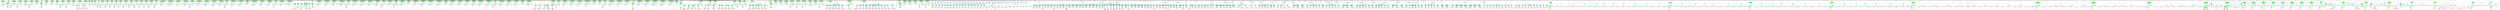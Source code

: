 strict graph "" {
	graph [bb="0,0,2.5647e+05,1373.9"];
	node [label="\N"];
	subgraph cluster1008 {
		graph [bb="1.4594e+05,257.3,1.4626e+05,728.8",
			label="powerwindow_PW_Control_PSG_BackR.h:75:25",
			lheight=0.21,
			lp="1.4610e+05,717.3",
			lwidth=3.81,
			style=dashed
		];
		1010	[fillcolor=lightblue,
			height=0.74639,
			label="IdentifierType
names: ['powerwindow_boolean_T']",
			pos="1.4610e+05,292.17",
			style="filled,dashed",
			width=4.223];
		1009	[fillcolor=lightblue,
			height=1.041,
			label="TypeDecl
declname: window_up
quals: []",
			pos="1.4613e+05,449.73",
			style="filled,dashed",
			width=2.7499];
		1009 -- 1010	[label=type,
			lp="1.4613e+05,365.54",
			pos="1.4612e+05,412.26 1.4612e+05,383.7 1.4611e+05,344.68 1.4611e+05,319.21"];
		1008	[fillcolor=green,
			height=1.6303,
			label="Decl
name: window_up
quals: []
storage: []
funcspec: []",
			pos="1.4614e+05,639.11",
			style="filled,dashed",
			width=2.3177];
		1008 -- 1009	[label=type,
			lp="1.4615e+05,554.92",
			pos="1.4614e+05,580.36 1.4614e+05,550.04 1.4613e+05,513.79 1.4613e+05,487.35"];
	}
	subgraph cluster965 {
		graph [bb="79575,604.24,80129,1296.9",
			label="powerwindow_PW_Control_PSG_BackL.h:105:50",
			lheight=0.21,
			lp="79852,1285.4",
			lwidth=3.89,
			style=dashed
		];
		968	[fillcolor=lightblue,
			height=0.74639,
			label="IdentifierType
names: ['powerwindow_RT_MODEL_PW_Control_PSG_BackL']",
			pos="79852,639.11",
			style="filled,dashed",
			width=7.4639];
		967	[fillcolor=lightblue,
			height=1.041,
			label="TypeDecl
declname: powerwindow_PW_Control_PSG_BackL_M
quals: []",
			pos="79862,828.49",
			style="filled,dashed",
			width=6.3443];
		967 -- 968	[label=type,
			lp="79870,744.3",
			pos="79860,790.92 79858,754.17 79855,698.47 79853,666.05"];
		966	[fillcolor=green,
			height=0.74639,
			label="PtrDecl
quals: ['const']",
			pos="79878,1017.9",
			style="filled,dashed",
			width=1.866];
		966 -- 967	[label=type,
			lp="79884,933.68",
			pos="79876,990.81 79873,958.43 79868,902.97 79865,866.27"];
		965	[fillcolor=green,
			height=1.6303,
			label="Decl
name: powerwindow_PW_Control_PSG_BackL_M
quals: []
storage: ['extern']
funcspec: []",
			pos="79907,1207.2",
			style="filled,dashed",
			width=5.9122];
		965 -- 966	[label=type,
			lp="79908,1123.1",
			pos="79898,1148.5 79893,1113.9 79886,1071.5 79882,1044.9"];
	}
	subgraph cluster978 {
		graph [bb="1.4298e+05,257.3,1.4345e+05,728.8",
			label="powerwindow_PW_Control_PSG_BackR.h:55:3",
			lheight=0.21,
			lp="1.4322e+05,717.3",
			lwidth=3.71,
			style=dashed
		];
		980	[fillcolor=lightblue,
			height=0.74639,
			label="IdentifierType
names: ['powerwindow_rtMdlrefDWork_debounce_T']",
			pos="1.4322e+05,292.17",
			style="filled,dashed",
			width=6.2265];
		979	[fillcolor=lightblue,
			height=1.041,
			label="TypeDecl
declname: Debounce_Down_DWORK1
quals: []",
			pos="1.4319e+05,449.73",
			style="filled,dashed",
			width=4.6355];
		979 -- 980	[label=type,
			lp="1.4322e+05,365.54",
			pos="1.4319e+05,412.26 1.432e+05,383.7 1.4321e+05,344.68 1.4321e+05,319.21"];
		978	[fillcolor=green,
			height=1.6303,
			label="Decl
name: Debounce_Down_DWORK1
quals: []
storage: []
funcspec: []",
			pos="1.4316e+05,639.11",
			style="filled,dashed",
			width=4.2034];
		978 -- 979	[label=type,
			lp="1.4319e+05,554.92",
			pos="1.4317e+05,580.36 1.4317e+05,550.04 1.4318e+05,513.79 1.4318e+05,487.35"];
	}
	subgraph cluster981 {
		graph [bb="1.4346e+05,257.3,1.4399e+05,728.8",
			label="powerwindow_PW_Control_PSG_BackR.h:57:3",
			lheight=0.21,
			lp="1.4372e+05,717.3",
			lwidth=3.71,
			style=dashed
		];
		983	[fillcolor=lightblue,
			height=0.74639,
			label="IdentifierType
names: ['powerwindow_rtMdlrefDWork_PowerWindow_contr']",
			pos="1.4372e+05,292.17",
			style="filled,dashed",
			width=7.1889];
		982	[fillcolor=lightblue,
			height=1.041,
			label="TypeDecl
declname: PW_PSG_BackR_DWORK1
quals: []",
			pos="1.4368e+05,449.73",
			style="filled,dashed",
			width=4.6748];
		982 -- 983	[label=type,
			lp="1.4372e+05,365.54",
			pos="1.4369e+05,412.26 1.437e+05,383.7 1.4371e+05,344.68 1.4372e+05,319.21"];
		981	[fillcolor=green,
			height=1.6303,
			label="Decl
name: PW_PSG_BackR_DWORK1
quals: []
storage: []
funcspec: []",
			pos="1.4363e+05,639.11",
			style="filled,dashed",
			width=4.223];
		981 -- 982	[label=type,
			lp="1.4367e+05,554.92",
			pos="1.4365e+05,580.62 1.4365e+05,550.17 1.4366e+05,513.7 1.4367e+05,487.17"];
	}
	subgraph cluster1090 {
		graph [bb="1.4758e+05,257.3,1.4805e+05,728.8",
			label="powerwindow_PW_Control_DRV.h:64:3",
			lheight=0.21,
			lp="1.4782e+05,717.3",
			lwidth=3.12,
			style=dashed
		];
		1092	[fillcolor=lightblue,
			height=0.74639,
			label="IdentifierType
names: ['powerwindow_rtMdlrefDWork_debounce_T']",
			pos="1.4782e+05,292.17",
			style="filled,dashed",
			width=6.2265];
		1091	[fillcolor=lightblue,
			height=1.041,
			label="TypeDecl
declname: Debounce_Up_PSG_BackR_DWORK1
quals: []",
			pos="1.4783e+05,449.73",
			style="filled,dashed",
			width=5.7943];
		1091 -- 1092	[label=type,
			lp="1.4784e+05,365.54",
			pos="1.4783e+05,411.86 1.4782e+05,383.29 1.4782e+05,344.43 1.4782e+05,319.07"];
		1090	[fillcolor=green,
			height=1.6303,
			label="Decl
name: Debounce_Up_PSG_BackR_DWORK1
quals: []
storage: []
funcspec: []",
			pos="1.4783e+05,639.11",
			style="filled,dashed",
			width=5.3426];
		1090 -- 1091	[label=type,
			lp="1.4784e+05,554.92",
			pos="1.4783e+05,580.36 1.4783e+05,550.04 1.4783e+05,513.79 1.4783e+05,487.35"];
	}
	subgraph cluster1087 {
		graph [bb="1.5143e+05,257.3,1.519e+05,728.8",
			label="powerwindow_PW_Control_DRV.h:62:3",
			lheight=0.21,
			lp="1.5166e+05,717.3",
			lwidth=3.12,
			style=dashed
		];
		1089	[fillcolor=lightblue,
			height=0.74639,
			label="IdentifierType
names: ['powerwindow_rtMdlrefDWork_debounce_T']",
			pos="1.5166e+05,292.17",
			style="filled,dashed",
			width=6.2265];
		1088	[fillcolor=lightblue,
			height=1.041,
			label="TypeDecl
declname: Debounce_Down_PSG_Front_DWORK1
quals: []",
			pos="1.5166e+05,449.73",
			style="filled,dashed",
			width=5.9711];
		1088 -- 1089	[label=type,
			lp="1.5167e+05,365.54",
			pos="1.5166e+05,411.86 1.5166e+05,383.29 1.5166e+05,344.43 1.5166e+05,319.07"];
		1087	[fillcolor=green,
			height=1.6303,
			label="Decl
name: Debounce_Down_PSG_Front_DWORK1
quals: []
storage: []
funcspec: []",
			pos="1.5165e+05,639.11",
			style="filled,dashed",
			width=5.5194];
		1087 -- 1088	[label=type,
			lp="1.5166e+05,554.92",
			pos="1.5165e+05,580.36 1.5165e+05,550.04 1.5165e+05,513.79 1.5166e+05,487.35"];
	}
	subgraph cluster1002 {
		graph [bb="1.4463e+05,257.3,1.4495e+05,728.8",
			label="powerwindow_PW_Control_PSG_BackR.h:70:3",
			lheight=0.21,
			lp="1.4479e+05,717.3",
			lwidth=3.71,
			style=dashed
		];
		1004	[fillcolor=lightblue,
			height=0.74639,
			label="IdentifierType
names: ['powerwindow_boolean_T']",
			pos="1.4479e+05,292.17",
			style="filled,dashed",
			width=4.223];
		1003	[fillcolor=lightblue,
			height=1.041,
			label="TypeDecl
declname: Down_PSG_BackR
quals: []",
			pos="1.4479e+05,449.73",
			style="filled,dashed",
			width=3.6337];
		1003 -- 1004	[label=type,
			lp="1.4480e+05,365.54",
			pos="1.4479e+05,411.86 1.4479e+05,383.29 1.4479e+05,344.43 1.4479e+05,319.07"];
		1002	[fillcolor=green,
			height=1.6303,
			label="Decl
name: Down_PSG_BackR
quals: []
storage: []
funcspec: []",
			pos="1.4479e+05,639.11",
			style="filled,dashed",
			width=3.182];
		1002 -- 1003	[label=type,
			lp="1.4480e+05,554.92",
			pos="1.4479e+05,580.36 1.4479e+05,550.04 1.4479e+05,513.79 1.4479e+05,487.35"];
	}
	subgraph cluster1020 {
		graph [bb="1.4726e+05,257.3,1.4758e+05,728.8",
			label="powerwindow_PW_Control_PSG_BackR.h:79:25",
			lheight=0.21,
			lp="1.4742e+05,717.3",
			lwidth=3.81,
			style=dashed
		];
		1022	[fillcolor=lightblue,
			height=0.74639,
			label="IdentifierType
names: ['powerwindow_boolean_T']",
			pos="1.4742e+05,292.17",
			style="filled,dashed",
			width=4.223];
		1021	[fillcolor=lightblue,
			height=1.041,
			label="TypeDecl
declname: wake
quals: []",
			pos="1.4738e+05,449.73",
			style="filled,dashed",
			width=2.0624];
		1021 -- 1022	[label=type,
			lp="1.4741e+05,365.54",
			pos="1.4739e+05,412.26 1.4739e+05,383.7 1.474e+05,344.68 1.4741e+05,319.21"];
		1020	[fillcolor=green,
			height=1.6303,
			label="Decl
name: wake
quals: []
storage: []
funcspec: []",
			pos="1.4735e+05,639.11",
			style="filled,dashed",
			width=1.6303];
		1020 -- 1021	[label=type,
			lp="1.4738e+05,554.92",
			pos="1.4736e+05,581.13 1.4736e+05,550.66 1.4737e+05,514.03 1.4737e+05,487.36"];
	}
	subgraph cluster1084 {
		graph [bb="1.5096e+05,257.3,1.5142e+05,728.8",
			label="powerwindow_PW_Control_DRV.h:60:3",
			lheight=0.21,
			lp="1.5119e+05,717.3",
			lwidth=3.12,
			style=dashed
		];
		1086	[fillcolor=lightblue,
			height=0.74639,
			label="IdentifierType
names: ['powerwindow_rtMdlrefDWork_debounce_T']",
			pos="1.5119e+05,292.17",
			style="filled,dashed",
			width=6.2265];
		1085	[fillcolor=lightblue,
			height=1.041,
			label="TypeDecl
declname: Debounce_Up_PSG_Front_DWORK1
quals: []",
			pos="1.5118e+05,449.73",
			style="filled,dashed",
			width=5.6372];
		1085 -- 1086	[label=type,
			lp="1.512e+05,365.54",
			pos="1.5118e+05,411.86 1.5118e+05,383.29 1.5119e+05,344.43 1.5119e+05,319.07"];
		1084	[fillcolor=green,
			height=1.6303,
			label="Decl
name: Debounce_Up_PSG_Front_DWORK1
quals: []
storage: []
funcspec: []",
			pos="1.5116e+05,639.11",
			style="filled,dashed",
			width=5.2051];
		1084 -- 1085	[label=type,
			lp="1.5118e+05,554.92",
			pos="1.5117e+05,580.36 1.5117e+05,550.04 1.5117e+05,513.79 1.5118e+05,487.35"];
	}
	subgraph cluster1081 {
		graph [bb="1.5049e+05,257.3,1.5095e+05,728.8",
			label="powerwindow_PW_Control_DRV.h:58:3",
			lheight=0.21,
			lp="1.5072e+05,717.3",
			lwidth=3.12,
			style=dashed
		];
		1083	[fillcolor=lightblue,
			height=0.74639,
			label="IdentifierType
names: ['powerwindow_rtMdlrefDWork_debounce_T']",
			pos="1.5072e+05,292.17",
			style="filled,dashed",
			width=6.2265];
		1082	[fillcolor=lightblue,
			height=1.041,
			label="TypeDecl
declname: Debounce_Down_PSG_BackL_DWORK1
quals: []",
			pos="1.5072e+05,449.73",
			style="filled,dashed",
			width=6.1086];
		1082 -- 1083	[label=type,
			lp="1.5073e+05,365.54",
			pos="1.5072e+05,411.86 1.5072e+05,383.29 1.5072e+05,344.43 1.5072e+05,319.07"];
		1081	[fillcolor=green,
			height=1.6303,
			label="Decl
name: Debounce_Down_PSG_BackL_DWORK1
quals: []
storage: []
funcspec: []",
			pos="1.5071e+05,639.11",
			style="filled,dashed",
			width=5.6569];
		1081 -- 1082	[label=type,
			lp="1.5072e+05,554.92",
			pos="1.5071e+05,580.36 1.5071e+05,550.04 1.5071e+05,513.79 1.5072e+05,487.35"];
	}
	subgraph cluster990 {
		graph [bb="1.4529e+05,257.3,1.4561e+05,728.8",
			label="powerwindow_PW_Control_PSG_BackR.h:63:25",
			lheight=0.21,
			lp="1.4545e+05,717.3",
			lwidth=3.81,
			style=dashed
		];
		992	[fillcolor=lightblue,
			height=0.74639,
			label="IdentifierType
names: ['powerwindow_boolean_T']",
			pos="1.4545e+05,292.17",
			style="filled,dashed",
			width=4.223];
		991	[fillcolor=lightblue,
			height=1.041,
			label="TypeDecl
declname: Down_DRV
quals: []",
			pos="1.4542e+05,449.73",
			style="filled,dashed",
			width=2.8481];
		991 -- 992	[label=type,
			lp="1.4545e+05,365.54",
			pos="1.4543e+05,412.26 1.4543e+05,383.7 1.4544e+05,344.68 1.4544e+05,319.21"];
		990	[fillcolor=green,
			height=1.6303,
			label="Decl
name: Down_DRV
quals: []
storage: []
funcspec: []",
			pos="1.4539e+05,639.11",
			style="filled,dashed",
			width=2.3963];
		990 -- 991	[label=type,
			lp="1.4542e+05,554.92",
			pos="1.454e+05,580.62 1.4541e+05,550.17 1.4541e+05,513.7 1.4542e+05,487.17"];
	}
	subgraph cluster999 {
		graph [bb="1.4430e+05,257.3,1.4462e+05,728.8",
			label="powerwindow_PW_Control_PSG_BackR.h:68:3",
			lheight=0.21,
			lp="1.4446e+05,717.3",
			lwidth=3.71,
			style=dashed
		];
		1001	[fillcolor=lightblue,
			height=0.74639,
			label="IdentifierType
names: ['powerwindow_boolean_T']",
			pos="1.4446e+05,292.17",
			style="filled,dashed",
			width=4.223];
		1000	[fillcolor=lightblue,
			height=1.041,
			label="TypeDecl
declname: Up_PSG_BackR
quals: []",
			pos="1.4448e+05,449.73",
			style="filled,dashed",
			width=3.2998];
		1000 -- 1001	[label=type,
			lp="1.4449e+05,365.54",
			pos="1.4448e+05,412.26 1.4448e+05,383.7 1.4447e+05,344.68 1.4447e+05,319.21"];
		999	[fillcolor=green,
			height=1.6303,
			label="Decl
name: Up_PSG_BackR
quals: []
storage: []
funcspec: []",
			pos="1.4451e+05,639.11",
			style="filled,dashed",
			width=2.8677];
		999 -- 1000	[label=type,
			lp="1.4451e+05,554.92",
			pos="1.445e+05,580.36 1.445e+05,550.04 1.4449e+05,513.79 1.4449e+05,487.35"];
	}
	subgraph cluster1078 {
		graph [bb="1.5002e+05,257.3,1.5048e+05,728.8",
			label="powerwindow_PW_Control_DRV.h:56:3",
			lheight=0.21,
			lp="1.5025e+05,717.3",
			lwidth=3.12,
			style=dashed
		];
		1080	[fillcolor=lightblue,
			height=0.74639,
			label="IdentifierType
names: ['powerwindow_rtMdlrefDWork_debounce_T']",
			pos="1.5025e+05,292.17",
			style="filled,dashed",
			width=6.2265];
		1079	[fillcolor=lightblue,
			height=1.041,
			label="TypeDecl
declname: Debounce_Up_PSG_BackL_DWORK1
quals: []",
			pos="1.5024e+05,449.73",
			style="filled,dashed",
			width=5.7747];
		1079 -- 1080	[label=type,
			lp="1.5026e+05,365.54",
			pos="1.5024e+05,411.86 1.5024e+05,383.29 1.5024e+05,344.43 1.5025e+05,319.07"];
		1078	[fillcolor=green,
			height=1.6303,
			label="Decl
name: Debounce_Up_PSG_BackL_DWORK1
quals: []
storage: []
funcspec: []",
			pos="1.5022e+05,639.11",
			style="filled,dashed",
			width=5.3426];
		1078 -- 1079	[label=type,
			lp="1.5024e+05,554.92",
			pos="1.5023e+05,580.36 1.5023e+05,550.04 1.5023e+05,513.79 1.5024e+05,487.35"];
	}
	subgraph cluster975 {
		graph [bb="1.4251e+05,257.3,1.4298e+05,728.8",
			label="powerwindow_PW_Control_PSG_BackR.h:53:40",
			lheight=0.21,
			lp="1.4274e+05,717.3",
			lwidth=3.81,
			style=dashed
		];
		977	[fillcolor=lightblue,
			height=0.74639,
			label="IdentifierType
names: ['powerwindow_rtMdlrefDWork_debounce_T']",
			pos="1.4274e+05,292.17",
			style="filled,dashed",
			width=6.2265];
		976	[fillcolor=lightblue,
			height=1.041,
			label="TypeDecl
declname: Debounce_Up_DWORK1
quals: []",
			pos="1.4278e+05,449.73",
			style="filled,dashed",
			width=4.3212];
		976 -- 977	[label=type,
			lp="1.4277e+05,365.54",
			pos="1.4277e+05,412.26 1.4276e+05,383.7 1.4276e+05,344.68 1.4275e+05,319.21"];
		975	[fillcolor=green,
			height=1.6303,
			label="Decl
name: Debounce_Up_DWORK1
quals: []
storage: []
funcspec: []",
			pos="1.4282e+05,639.11",
			style="filled,dashed",
			width=3.8694];
		975 -- 976	[label=type,
			lp="1.4282e+05,554.92",
			pos="1.4281e+05,580.62 1.428e+05,550.17 1.4279e+05,513.7 1.4279e+05,487.17"];
	}
	subgraph cluster1075 {
		graph [bb="1.4954e+05,257.3,1.5001e+05,728.8",
			label="powerwindow_PW_Control_DRV.h:54:3",
			lheight=0.21,
			lp="1.4978e+05,717.3",
			lwidth=3.12,
			style=dashed
		];
		1077	[fillcolor=lightblue,
			height=0.74639,
			label="IdentifierType
names: ['powerwindow_rtMdlrefDWork_debounce_T']",
			pos="1.4978e+05,292.17",
			style="filled,dashed",
			width=6.2265];
		1076	[fillcolor=lightblue,
			height=1.041,
			label="TypeDecl
declname: Debounce_Down_DRV_DWORK1
quals: []",
			pos="1.4976e+05,449.73",
			style="filled,dashed",
			width=5.3426];
		1076 -- 1077	[label=type,
			lp="1.4978e+05,365.54",
			pos="1.4976e+05,412.26 1.4977e+05,383.7 1.4977e+05,344.68 1.4977e+05,319.21"];
		1075	[fillcolor=green,
			height=1.6303,
			label="Decl
name: Debounce_Down_DRV_DWORK1
quals: []
storage: []
funcspec: []",
			pos="1.4974e+05,639.11",
			style="filled,dashed",
			width=4.8908];
		1075 -- 1076	[label=type,
			lp="1.4976e+05,554.92",
			pos="1.4974e+05,580.36 1.4975e+05,550.04 1.4975e+05,513.79 1.4975e+05,487.35"];
	}
	subgraph cluster1023 {
		graph [bb="80137,249.3,80637,1296.9",
			label="powerwindow_PW_Control_PSG_BackR.h:83:8",
			lheight=0.21,
			lp="80387,1285.4",
			lwidth=3.71,
			style=dashed
		];
		subgraph cluster1025 {
			graph [bb="80241,257.3,80533,918.18",
				label="powerwindow_PW_Control_PSG_BackR.h:84:28",
				lheight=0.21,
				lp="80387,906.68",
				lwidth=3.81,
				style=dashed
			];
			1028	[fillcolor=lightblue,
				height=0.74639,
				label="IdentifierType
names: ['powerwindow_char_T']",
				pos="80387,292.17",
				style="filled,dashed",
				width=3.8302];
			1027	[fillcolor=lightblue,
				height=1.041,
				label="TypeDecl
declname: errorStatus
quals: ['const']",
				pos="80387,449.73",
				style="filled,dashed",
				width=2.6713];
			1027 -- 1028	[label=type,
				lp="80399,365.54",
				pos="80387,411.86 80387,383.29 80387,344.43 80387,319.07"];
			1026	[fillcolor=green,
				height=0.74639,
				label="PtrDecl
quals: ['volatile']",
				pos="80387,639.11",
				style="filled,dashed",
				width=2.1017];
			1026 -- 1027	[label=type,
				lp="80399,554.92",
				pos="80387,612.06 80387,579.68 80387,524.22 80387,487.51"];
			1025	[fillcolor=green,
				height=1.6303,
				label="Decl
name: errorStatus
quals: ['const']
storage: []
funcspec: []",
				pos="80387,828.49",
				style="filled,dashed",
				width=2.2195];
			1025 -- 1026	[label=type,
				lp="80399,744.3",
				pos="80387,769.74 80387,735.11 80387,692.77 80387,666.11"];
		}
		1024	[fillcolor=green,
			height=0.74639,
			label="Struct
name: powerwindow_tag_RTM_PW_Control_PSG_BackR",
			pos="80387,1017.9",
			style="filled,dashed",
			width=6.7175];
		1024 -- 1025	[label="decls[0]",
			lp="80409,933.68",
			pos="80387,990.81 80387,964.17 80387,921.89 80387,887.29"];
		1023	[fillcolor=green,
			height=1.6303,
			label="Decl
name: None
quals: []
storage: []
funcspec: []",
			pos="80524,1207.2",
			style="filled,dashed",
			width=1.6303];
		1023 -- 1024	[label=type,
			lp="80480,1123.1",
			pos="80490,1159.4 80463,1123.2 80428,1074.5 80406,1044.9"];
	}
	subgraph cluster996 {
		graph [bb="1.44e+05,257.3,1.443e+05,728.8",
			label="powerwindow_PW_Control_PSG_BackR.h:66:23",
			lheight=0.21,
			lp="1.4415e+05,717.3",
			lwidth=3.81,
			style=dashed
		];
		998	[fillcolor=lightblue,
			height=0.74639,
			label="IdentifierType
names: ['powerwindow_uint8_T']",
			pos="1.4415e+05,292.17",
			style="filled,dashed",
			width=3.9284];
		997	[fillcolor=lightblue,
			height=1.041,
			label="TypeDecl
declname: currentsense
quals: []",
			pos="1.4417e+05,449.73",
			style="filled,dashed",
			width=2.8284];
		997 -- 998	[label=type,
			lp="1.4417e+05,365.54",
			pos="1.4416e+05,412.26 1.4416e+05,383.7 1.4415e+05,344.68 1.4415e+05,319.21"];
		996	[fillcolor=green,
			height=1.6303,
			label="Decl
name: currentsense
quals: []
storage: []
funcspec: []",
			pos="1.4418e+05,639.11",
			style="filled,dashed",
			width=2.3963];
		996 -- 997	[label=type,
			lp="1.4419e+05,554.92",
			pos="1.4417e+05,580.36 1.4417e+05,550.04 1.4417e+05,513.79 1.4417e+05,487.35"];
	}
	subgraph cluster1011 {
		graph [bb="1.4627e+05,257.3,1.4659e+05,728.8",
			label="powerwindow_PW_Control_PSG_BackR.h:76:25",
			lheight=0.21,
			lp="1.4643e+05,717.3",
			lwidth=3.81,
			style=dashed
		];
		1013	[fillcolor=lightblue,
			height=0.74639,
			label="IdentifierType
names: ['powerwindow_boolean_T']",
			pos="1.4643e+05,292.17",
			style="filled,dashed",
			width=4.223];
		1012	[fillcolor=lightblue,
			height=1.041,
			label="TypeDecl
declname: window_down
quals: []",
			pos="1.4643e+05,449.73",
			style="filled,dashed",
			width=3.0838];
		1012 -- 1013	[label=type,
			lp="1.4644e+05,365.54",
			pos="1.4643e+05,411.86 1.4643e+05,383.29 1.4643e+05,344.43 1.4643e+05,319.07"];
		1011	[fillcolor=green,
			height=1.6303,
			label="Decl
name: window_down
quals: []
storage: []
funcspec: []",
			pos="1.4643e+05,639.11",
			style="filled,dashed",
			width=2.632];
		1011 -- 1012	[label=type,
			lp="1.4644e+05,554.92",
			pos="1.4643e+05,580.36 1.4643e+05,550.04 1.4643e+05,513.79 1.4643e+05,487.35"];
	}
	subgraph cluster1072 {
		graph [bb="1.4907e+05,257.3,1.4954e+05,728.8",
			label="powerwindow_PW_Control_DRV.h:52:3",
			lheight=0.21,
			lp="1.493e+05,717.3",
			lwidth=3.12,
			style=dashed
		];
		1074	[fillcolor=lightblue,
			height=0.74639,
			label="IdentifierType
names: ['powerwindow_rtMdlrefDWork_debounce_T']",
			pos="1.493e+05,292.17",
			style="filled,dashed",
			width=6.2265];
		1073	[fillcolor=lightblue,
			height=1.041,
			label="TypeDecl
declname: Debounce_Up_DRV_DWORK1
quals: []",
			pos="1.4932e+05,449.73",
			style="filled,dashed",
			width=5.0087];
		1073 -- 1074	[label=type,
			lp="1.4933e+05,365.54",
			pos="1.4932e+05,412.26 1.4932e+05,383.7 1.4931e+05,344.68 1.4931e+05,319.21"];
		1072	[fillcolor=green,
			height=1.6303,
			label="Decl
name: Debounce_Up_DRV_DWORK1
quals: []
storage: []
funcspec: []",
			pos="1.4936e+05,639.11",
			style="filled,dashed",
			width=4.5766];
		1072 -- 1073	[label=type,
			lp="1.4936e+05,554.92",
			pos="1.4935e+05,580.36 1.4934e+05,550.04 1.4934e+05,513.79 1.4933e+05,487.35"];
	}
	subgraph cluster957 {
		graph [bb="78927,257.3,79567,1296.9",
			label="powerwindow_PW_Control_PSG_BackL.h:102:13",
			lheight=0.21,
			lp="79247,1285.4",
			lwidth=3.89,
			style=dashed
		];
		962	[fillcolor=lightblue,
			height=0.74639,
			label="IdentifierType
names: ['void']",
			pos="79010,292.17",
			style="filled,dashed",
			width=1.9053];
		961	[fillcolor=lightblue,
			height=1.041,
			label="TypeDecl
declname: None
quals: []",
			pos="79010,449.73",
			style="filled,dashed",
			width=2.082];
		961 -- 962	[label=type,
			lp="79022,365.54",
			pos="79010,411.86 79010,383.29 79010,344.43 79010,319.07"];
		960	[fillcolor=green,
			height=1.041,
			label="Typename
name: None
quals: []",
			pos="78998,639.11",
			style="filled,dashed",
			width=1.6303];
		960 -- 961	[label=type,
			lp="79016,554.92",
			pos="79000,601.54 79002,568.52 79006,520.2 79008,487.21"];
		959	[fillcolor=green,
			height=0.5,
			label=ParamList,
			pos="78982,828.49",
			style="filled,dashed",
			width=1.3179];
		959 -- 960	[label="params[0]",
			lp="79018,744.3",
			pos="78983,810.2 78986,780.03 78991,717.15 78995,676.88"];
		958	[fillcolor=green,
			height=0.5,
			label=FuncDecl,
			pos="79303,1017.9",
			style="filled,dashed",
			width=1.2457];
		958 -- 959	[label=args,
			lp="79082,933.68",
			pos="79262,1010.1 79206,999.17 79105,972.96 79038,918.18 79014,898.78 78997,866.34 78989,846.53"];
		963	[fillcolor=lightblue,
			height=1.041,
			label="TypeDecl
declname: powerwindow_PW_Control_PSG_BackL_terminate
quals: []",
			pos="79303,828.49",
			style="filled,dashed",
			width=7.1104];
		958 -- 963	[label=type,
			lp="79315,933.68",
			pos="79303,999.58 79303,969.41 79303,906.53 79303,866.26"];
		964	[fillcolor=lightblue,
			height=0.74639,
			label="IdentifierType
names: ['void']",
			pos="79303,639.11",
			style="filled,dashed",
			width=1.9053];
		963 -- 964	[label=type,
			lp="79315,744.3",
			pos="79303,790.92 79303,754.17 79303,698.47 79303,666.05"];
		957	[fillcolor=green,
			height=1.6303,
			label="Decl
name: powerwindow_PW_Control_PSG_BackL_terminate
quals: []
storage: ['extern']
funcspec: []",
			pos="79315,1207.2",
			style="filled,dashed",
			width=6.6782];
		957 -- 958	[label=type,
			lp="79323,1123.1",
			pos="79311,1148.5 79309,1109.8 79306,1061.4 79304,1036.1"];
	}
	subgraph cluster987 {
		graph [bb="1.4496e+05,257.3,1.4528e+05,728.8",
			label="powerwindow_PW_Control_PSG_BackR.h:62:25",
			lheight=0.21,
			lp="1.4512e+05,717.3",
			lwidth=3.81,
			style=dashed
		];
		989	[fillcolor=lightblue,
			height=0.74639,
			label="IdentifierType
names: ['powerwindow_boolean_T']",
			pos="1.4512e+05,292.17",
			style="filled,dashed",
			width=4.223];
		988	[fillcolor=lightblue,
			height=1.041,
			label="TypeDecl
declname: Up_DRV
quals: []",
			pos="1.4509e+05,449.73",
			style="filled,dashed",
			width=2.5142];
		988 -- 989	[label=type,
			lp="1.4512e+05,365.54",
			pos="1.451e+05,412.26 1.451e+05,383.7 1.4511e+05,344.68 1.4512e+05,319.21"];
		987	[fillcolor=green,
			height=1.6303,
			label="Decl
name: Up_DRV
quals: []
storage: []
funcspec: []",
			pos="1.4505e+05,639.11",
			style="filled,dashed",
			width=2.082];
		987 -- 988	[label=type,
			lp="1.4508e+05,554.92",
			pos="1.4506e+05,580.87 1.4507e+05,550.41 1.4508e+05,513.87 1.4508e+05,487.27"];
	}
	subgraph cluster993 {
		graph [bb="1.4562e+05,257.3,1.4594e+05,728.8",
			label="powerwindow_PW_Control_PSG_BackR.h:65:3",
			lheight=0.21,
			lp="1.4578e+05,717.3",
			lwidth=3.71,
			style=dashed
		];
		995	[fillcolor=lightblue,
			height=0.74639,
			label="IdentifierType
names: ['powerwindow_boolean_T']",
			pos="1.4578e+05,292.17",
			style="filled,dashed",
			width=4.223];
		994	[fillcolor=lightblue,
			height=1.041,
			label="TypeDecl
declname: endofdetectionrange
quals: []",
			pos="1.4577e+05,449.73",
			style="filled,dashed",
			width=3.673];
		994 -- 995	[label=type,
			lp="1.4578e+05,365.54",
			pos="1.4577e+05,412.26 1.4577e+05,383.7 1.4577e+05,344.68 1.4578e+05,319.21"];
		993	[fillcolor=green,
			height=1.6303,
			label="Decl
name: endofdetectionrange
quals: []
storage: []
funcspec: []",
			pos="1.4575e+05,639.11",
			style="filled,dashed",
			width=3.2213];
		993 -- 994	[label=type,
			lp="1.4577e+05,554.92",
			pos="1.4575e+05,580.36 1.4576e+05,550.04 1.4576e+05,513.79 1.4576e+05,487.35"];
	}
	subgraph cluster1054 {
		graph [bb="81787,257.3,82429,1296.9",
			label="powerwindow_PW_Control_PSG_BackR.h:102:13",
			lheight=0.21,
			lp="82108,1285.4",
			lwidth=3.89,
			style=dashed
		];
		1059	[fillcolor=lightblue,
			height=0.74639,
			label="IdentifierType
names: ['void']",
			pos="81870,292.17",
			style="filled,dashed",
			width=1.9053];
		1058	[fillcolor=lightblue,
			height=1.041,
			label="TypeDecl
declname: None
quals: []",
			pos="81870,449.73",
			style="filled,dashed",
			width=2.082];
		1058 -- 1059	[label=type,
			lp="81882,365.54",
			pos="81870,411.86 81870,383.29 81870,344.43 81870,319.07"];
		1057	[fillcolor=green,
			height=1.041,
			label="Typename
name: None
quals: []",
			pos="81858,639.11",
			style="filled,dashed",
			width=1.6303];
		1057 -- 1058	[label=type,
			lp="81876,554.92",
			pos="81860,601.54 81862,568.52 81866,520.2 81868,487.21"];
		1056	[fillcolor=green,
			height=0.5,
			label=ParamList,
			pos="81842,828.49",
			style="filled,dashed",
			width=1.3179];
		1056 -- 1057	[label="params[0]",
			lp="81878,744.3",
			pos="81843,810.2 81846,780.03 81851,717.15 81855,676.88"];
		1055	[fillcolor=green,
			height=0.5,
			label=FuncDecl,
			pos="82164,1017.9",
			style="filled,dashed",
			width=1.2457];
		1055 -- 1056	[label=args,
			lp="81942,933.68",
			pos="82123,1010.2 82067,999.25 81966,973.1 81898,918.18 81874,898.79 81857,866.35 81849,846.54"];
		1060	[fillcolor=lightblue,
			height=1.041,
			label="TypeDecl
declname: powerwindow_PW_Control_PSG_BackR_terminate
quals: []",
			pos="82164,828.49",
			style="filled,dashed",
			width=7.13];
		1055 -- 1060	[label=type,
			lp="82176,933.68",
			pos="82164,999.58 82164,969.41 82164,906.53 82164,866.26"];
		1061	[fillcolor=lightblue,
			height=0.74639,
			label="IdentifierType
names: ['void']",
			pos="82164,639.11",
			style="filled,dashed",
			width=1.9053];
		1060 -- 1061	[label=type,
			lp="82176,744.3",
			pos="82164,790.92 82164,754.17 82164,698.47 82164,666.05"];
		1054	[fillcolor=green,
			height=1.6303,
			label="Decl
name: powerwindow_PW_Control_PSG_BackR_terminate
quals: []
storage: ['extern']
funcspec: []",
			pos="82176,1207.2",
			style="filled,dashed",
			width=6.6979];
		1054 -- 1055	[label=type,
			lp="82184,1123.1",
			pos="82172,1148.5 82170,1109.8 82167,1061.4 82165,1036.1"];
	}
	subgraph cluster1062 {
		graph [bb="82437,604.24,82991,1296.9",
			label="powerwindow_PW_Control_PSG_BackR.h:105:50",
			lheight=0.21,
			lp="82714,1285.4",
			lwidth=3.89,
			style=dashed
		];
		1065	[fillcolor=lightblue,
			height=0.74639,
			label="IdentifierType
names: ['powerwindow_RT_MODEL_PW_Control_PSG_BackR']",
			pos="82714,639.11",
			style="filled,dashed",
			width=7.4639];
		1064	[fillcolor=lightblue,
			height=1.041,
			label="TypeDecl
declname: powerwindow_PW_Control_PSG_BackR_M
quals: []",
			pos="82724,828.49",
			style="filled,dashed",
			width=6.364];
		1064 -- 1065	[label=type,
			lp="82732,744.3",
			pos="82722,790.92 82720,754.17 82717,698.47 82715,666.05"];
		1063	[fillcolor=green,
			height=0.74639,
			label="PtrDecl
quals: ['const']",
			pos="82739,1017.9",
			style="filled,dashed",
			width=1.866];
		1063 -- 1064	[label=type,
			lp="82745,933.68",
			pos="82737,990.81 82734,958.43 82730,902.97 82727,866.27"];
		1062	[fillcolor=green,
			height=1.6303,
			label="Decl
name: powerwindow_PW_Control_PSG_BackR_M
quals: []
storage: ['extern']
funcspec: []",
			pos="82767,1207.2",
			style="filled,dashed",
			width=5.9318];
		1062 -- 1063	[label=type,
			lp="82768,1123.1",
			pos="82758,1148.5 82753,1113.9 82747,1071.5 82743,1044.9"];
	}
	subgraph cluster1017 {
		graph [bb="1.4693e+05,257.3,1.4725e+05,728.8",
			label="powerwindow_PW_Control_PSG_BackR.h:78:25",
			lheight=0.21,
			lp="1.4709e+05,717.3",
			lwidth=3.81,
			style=dashed
		];
		1019	[fillcolor=lightblue,
			height=0.74639,
			label="IdentifierType
names: ['powerwindow_boolean_T']",
			pos="1.4709e+05,292.17",
			style="filled,dashed",
			width=4.223];
		1018	[fillcolor=lightblue,
			height=1.041,
			label="TypeDecl
declname: pinch
quals: []",
			pos="1.4705e+05,449.73",
			style="filled,dashed",
			width=2.1017];
		1018 -- 1019	[label=type,
			lp="1.4708e+05,365.54",
			pos="1.4706e+05,412.26 1.4707e+05,383.7 1.4708e+05,344.68 1.4708e+05,319.21"];
		1017	[fillcolor=green,
			height=1.6303,
			label="Decl
name: pinch
quals: []
storage: []
funcspec: []",
			pos="1.47e+05,639.11",
			style="filled,dashed",
			width=1.6499];
		1017 -- 1018	[label=type,
			lp="1.4704e+05,554.92",
			pos="1.4702e+05,581.89 1.4703e+05,551.17 1.4704e+05,514.01 1.4704e+05,487.1"];
	}
	subgraph cluster1046 {
		graph [bb="81171,257.3,81779,1296.9",
			label="powerwindow_PW_Control_PSG_BackR.h:101:13",
			lheight=0.21,
			lp="81475,1285.4",
			lwidth=3.89,
			style=dashed
		];
		1051	[fillcolor=lightblue,
			height=0.74639,
			label="IdentifierType
names: ['void']",
			pos="81254,292.17",
			style="filled,dashed",
			width=1.9053];
		1050	[fillcolor=lightblue,
			height=1.041,
			label="TypeDecl
declname: None
quals: []",
			pos="81254,449.73",
			style="filled,dashed",
			width=2.082];
		1050 -- 1051	[label=type,
			lp="81266,365.54",
			pos="81254,411.86 81254,383.29 81254,344.43 81254,319.07"];
		1049	[fillcolor=green,
			height=1.041,
			label="Typename
name: None
quals: []",
			pos="81246,639.11",
			style="filled,dashed",
			width=1.6303];
		1049 -- 1050	[label=type,
			lp="81262,554.92",
			pos="81248,601.54 81249,568.52 81251,520.2 81252,487.21"];
		1048	[fillcolor=green,
			height=0.5,
			label=ParamList,
			pos="81226,828.49",
			style="filled,dashed",
			width=1.3179];
		1048 -- 1049	[label="params[0]",
			lp="81264,744.3",
			pos="81228,810.2 81231,779.94 81238,716.78 81242,676.52"];
		1047	[fillcolor=green,
			height=0.5,
			label=FuncDecl,
			pos="81531,1017.9",
			style="filled,dashed",
			width=1.2457];
		1047 -- 1048	[label=args,
			lp="81324,933.68",
			pos="81491,1009.2 81439,997.33 81345,970.28 81282,918.18 81258,898.53 81241,866.17 81233,846.45"];
		1052	[fillcolor=lightblue,
			height=1.041,
			label="TypeDecl
declname: powerwindow_PW_Control_PSG_BackR_main
quals: []",
			pos="81531,828.49",
			style="filled,dashed",
			width=6.6586];
		1047 -- 1052	[label=type,
			lp="81543,933.68",
			pos="81531,999.58 81531,969.41 81531,906.53 81531,866.26"];
		1053	[fillcolor=lightblue,
			height=0.74639,
			label="IdentifierType
names: ['void']",
			pos="81531,639.11",
			style="filled,dashed",
			width=1.9053];
		1052 -- 1053	[label=type,
			lp="81543,744.3",
			pos="81531,790.92 81531,754.17 81531,698.47 81531,666.05"];
		1046	[fillcolor=green,
			height=1.6303,
			label="Decl
name: powerwindow_PW_Control_PSG_BackR_main
quals: []
storage: ['extern']
funcspec: []",
			pos="81543,1207.2",
			style="filled,dashed",
			width=6.2265];
		1046 -- 1047	[label=type,
			lp="81551,1123.1",
			pos="81539,1148.5 81537,1109.8 81534,1061.4 81532,1036.1"];
	}
	subgraph cluster1029 {
		graph [bb="80645,793.62,81163,1296.9",
			label="powerwindow_PW_Control_PSG_BackR.h:89:1",
			lheight=0.21,
			lp="80904,1285.4",
			lwidth=3.71,
			style=dashed
		];
		1031	[fillcolor=lightblue,
			height=0.74639,
			label="IdentifierType
names: ['powerwindow_D_Work_PW_Control_PSG_BackR']",
			pos="80904,828.49",
			style="filled,dashed",
			width=6.9729];
		1030	[fillcolor=lightblue,
			height=1.041,
			label="TypeDecl
declname: powerwindow_PW_Control_PSG_BackR_DWork
quals: []",
			pos="80905,1017.9",
			style="filled,dashed",
			width=6.9139];
		1030 -- 1031	[label=type,
			lp="80917,933.68",
			pos="80905,980.3 80905,943.55 80904,887.85 80904,855.43"];
		1029	[fillcolor=green,
			height=1.6303,
			label="Decl
name: powerwindow_PW_Control_PSG_BackR_DWork
quals: []
storage: ['extern']
funcspec: []",
			pos="80918,1207.2",
			style="filled,dashed",
			width=6.4622];
		1029 -- 1030	[label=type,
			lp="80925,1123.1",
			pos="80914,1148.5 80912,1118.2 80909,1081.9 80908,1055.5"];
	}
	subgraph cluster1014 {
		graph [bb="1.466e+05,257.3,1.4692e+05,728.8",
			label="powerwindow_PW_Control_PSG_BackR.h:77:25",
			lheight=0.21,
			lp="1.4676e+05,717.3",
			lwidth=3.81,
			style=dashed
		];
		1016	[fillcolor=lightblue,
			height=0.74639,
			label="IdentifierType
names: ['powerwindow_boolean_T']",
			pos="1.4676e+05,292.17",
			style="filled,dashed",
			width=4.223];
		1015	[fillcolor=lightblue,
			height=1.041,
			label="TypeDecl
declname: overcurrent
quals: []",
			pos="1.4673e+05,449.73",
			style="filled,dashed",
			width=2.7302];
		1015 -- 1016	[label=type,
			lp="1.4676e+05,365.54",
			pos="1.4674e+05,412.26 1.4675e+05,383.7 1.4675e+05,344.68 1.4676e+05,319.21"];
		1014	[fillcolor=green,
			height=1.6303,
			label="Decl
name: overcurrent
quals: []
storage: []
funcspec: []",
			pos="1.467e+05,639.11",
			style="filled,dashed",
			width=2.2785];
		1014 -- 1015	[label=type,
			lp="1.4673e+05,554.92",
			pos="1.4671e+05,580.87 1.4672e+05,550.41 1.4672e+05,513.87 1.4673e+05,487.27"];
	}
	subgraph cluster1093 {
		graph [bb="1.4806e+05,257.3,1.4852e+05,728.8",
			label="powerwindow_PW_Control_DRV.h:66:3",
			lheight=0.21,
			lp="1.4829e+05,717.3",
			lwidth=3.12,
			style=dashed
		];
		1095	[fillcolor=lightblue,
			height=0.74639,
			label="IdentifierType
names: ['powerwindow_rtMdlrefDWork_debounce_T']",
			pos="1.4829e+05,292.17",
			style="filled,dashed",
			width=6.2265];
		1094	[fillcolor=lightblue,
			height=1.041,
			label="TypeDecl
declname: Debounce_Down_PSG_BackR_DWORK1
quals: []",
			pos="1.4829e+05,449.73",
			style="filled,dashed",
			width=6.1086];
		1094 -- 1095	[label=type,
			lp="1.483e+05,365.54",
			pos="1.4829e+05,411.86 1.4829e+05,383.29 1.4829e+05,344.43 1.4829e+05,319.07"];
		1093	[fillcolor=green,
			height=1.6303,
			label="Decl
name: Debounce_Down_PSG_BackR_DWORK1
quals: []
storage: []
funcspec: []",
			pos="1.4831e+05,639.11",
			style="filled,dashed",
			width=5.6765];
		1093 -- 1094	[label=type,
			lp="1.4831e+05,554.92",
			pos="1.483e+05,580.36 1.483e+05,550.04 1.483e+05,513.79 1.4829e+05,487.35"];
	}
	subgraph cluster1096 {
		graph [bb="1.4853e+05,257.3,1.4906e+05,728.8",
			label="powerwindow_PW_Control_DRV.h:67:47",
			lheight=0.21,
			lp="1.488e+05,717.3",
			lwidth=3.22,
			style=dashed
		];
		1098	[fillcolor=lightblue,
			height=0.74639,
			label="IdentifierType
names: ['powerwindow_rtMdlrefDWork_PowerWindow_contr']",
			pos="1.488e+05,292.17",
			style="filled,dashed",
			width=7.1889];
		1097	[fillcolor=lightblue,
			height=1.041,
			label="TypeDecl
declname: PW_DRV_DWORK1
quals: []",
			pos="1.4885e+05,449.73",
			style="filled,dashed",
			width=3.8891];
		1097 -- 1098	[label=type,
			lp="1.4883e+05,365.54",
			pos="1.4884e+05,412.26 1.4883e+05,383.7 1.4881e+05,344.68 1.488e+05,319.21"];
		1096	[fillcolor=green,
			height=1.6303,
			label="Decl
name: PW_DRV_DWORK1
quals: []
storage: []
funcspec: []",
			pos="1.4892e+05,639.11",
			style="filled,dashed",
			width=3.457];
		1096 -- 1097	[label=type,
			lp="1.489e+05,554.92",
			pos="1.489e+05,581.38 1.4889e+05,550.79 1.4887e+05,513.94 1.4886e+05,487.18"];
	}
	subgraph cluster1102 {
		graph [bb="1.5354e+05,257.3,1.5386e+05,728.8",
			label="powerwindow_PW_Control_DRV.h:72:25",
			lheight=0.21,
			lp="1.537e+05,717.3",
			lwidth=3.22,
			style=dashed
		];
		1104	[fillcolor=lightblue,
			height=0.74639,
			label="IdentifierType
names: ['powerwindow_boolean_T']",
			pos="1.537e+05,292.17",
			style="filled,dashed",
			width=4.223];
		1103	[fillcolor=lightblue,
			height=1.041,
			label="TypeDecl
declname: In1
quals: []",
			pos="1.5366e+05,449.73",
			style="filled,dashed",
			width=1.866];
		1103 -- 1104	[label=type,
			lp="1.537e+05,365.54",
			pos="1.5367e+05,412.65 1.5368e+05,384.11 1.5369e+05,344.93 1.537e+05,319.34"];
		1102	[fillcolor=green,
			height=1.6303,
			label="Decl
name: In1
quals: []
storage: []
funcspec: []",
			pos="1.5361e+05,639.11",
			style="filled,dashed",
			width=1.591];
		1102 -- 1103	[label=type,
			lp="1.5365e+05,554.92",
			pos="1.5363e+05,582.14 1.5363e+05,551.3 1.5364e+05,513.91 1.5365e+05,486.91"];
	}
	subgraph cluster1105 {
		graph [bb="1.5387e+05,257.3,1.5419e+05,728.8",
			label="powerwindow_PW_Control_DRV.h:73:25",
			lheight=0.21,
			lp="1.5403e+05,717.3",
			lwidth=3.22,
			style=dashed
		];
		1107	[fillcolor=lightblue,
			height=0.74639,
			label="IdentifierType
names: ['powerwindow_boolean_T']",
			pos="1.5403e+05,292.17",
			style="filled,dashed",
			width=4.223];
		1106	[fillcolor=lightblue,
			height=1.041,
			label="TypeDecl
declname: In2
quals: []",
			pos="1.5399e+05,449.73",
			style="filled,dashed",
			width=1.866];
		1106 -- 1107	[label=type,
			lp="1.5402e+05,365.54",
			pos="1.54e+05,412.65 1.5401e+05,384.11 1.5402e+05,344.93 1.5402e+05,319.34"];
		1105	[fillcolor=green,
			height=1.6303,
			label="Decl
name: In2
quals: []
storage: []
funcspec: []",
			pos="1.5394e+05,639.11",
			style="filled,dashed",
			width=1.591];
		1105 -- 1106	[label=type,
			lp="1.5398e+05,554.92",
			pos="1.5396e+05,582.14 1.5396e+05,551.3 1.5397e+05,513.91 1.5398e+05,486.91"];
	}
	subgraph cluster1108 {
		graph [bb="1.542e+05,257.3,1.545e+05,728.8",
			label="powerwindow_PW_Control_DRV.h:74:23",
			lheight=0.21,
			lp="1.5435e+05,717.3",
			lwidth=3.22,
			style=dashed
		];
		1110	[fillcolor=lightblue,
			height=0.74639,
			label="IdentifierType
names: ['powerwindow_uint8_T']",
			pos="1.5435e+05,292.17",
			style="filled,dashed",
			width=3.9284];
		1109	[fillcolor=lightblue,
			height=1.041,
			label="TypeDecl
declname: In3
quals: []",
			pos="1.5431e+05,449.73",
			style="filled,dashed",
			width=1.866];
		1109 -- 1110	[label=type,
			lp="1.5434e+05,365.54",
			pos="1.5432e+05,412.26 1.5433e+05,383.7 1.5434e+05,344.68 1.5434e+05,319.21"];
		1108	[fillcolor=green,
			height=1.6303,
			label="Decl
name: In3
quals: []
storage: []
funcspec: []",
			pos="1.5427e+05,639.11",
			style="filled,dashed",
			width=1.591];
		1108 -- 1109	[label=type,
			lp="1.543e+05,554.92",
			pos="1.5428e+05,581.64 1.5429e+05,550.92 1.543e+05,513.84 1.543e+05,487"];
	}
	subgraph cluster1111 {
		graph [bb="1.5450e+05,257.3,1.5482e+05,728.8",
			label="powerwindow_PW_Control_DRV.h:75:25",
			lheight=0.21,
			lp="1.5466e+05,717.3",
			lwidth=3.22,
			style=dashed
		];
		1113	[fillcolor=lightblue,
			height=0.74639,
			label="IdentifierType
names: ['powerwindow_boolean_T']",
			pos="1.5466e+05,292.17",
			style="filled,dashed",
			width=4.223];
		1112	[fillcolor=lightblue,
			height=1.041,
			label="TypeDecl
declname: In4
quals: []",
			pos="1.5462e+05,449.73",
			style="filled,dashed",
			width=1.866];
		1112 -- 1113	[label=type,
			lp="1.5466e+05,365.54",
			pos="1.5463e+05,412.65 1.5464e+05,384.11 1.5465e+05,344.93 1.5466e+05,319.34"];
		1111	[fillcolor=green,
			height=1.6303,
			label="Decl
name: In4
quals: []
storage: []
funcspec: []",
			pos="1.5458e+05,639.11",
			style="filled,dashed",
			width=1.591];
		1111 -- 1112	[label=type,
			lp="1.5461e+05,554.92",
			pos="1.5459e+05,582.14 1.546e+05,551.3 1.5461e+05,513.91 1.5461e+05,486.91"];
	}
	subgraph cluster1114 {
		graph [bb="1.5483e+05,257.3,1.5515e+05,728.8",
			label="powerwindow_PW_Control_DRV.h:76:25",
			lheight=0.21,
			lp="1.5499e+05,717.3",
			lwidth=3.22,
			style=dashed
		];
		1116	[fillcolor=lightblue,
			height=0.74639,
			label="IdentifierType
names: ['powerwindow_boolean_T']",
			pos="1.5499e+05,292.17",
			style="filled,dashed",
			width=4.223];
		1115	[fillcolor=lightblue,
			height=1.041,
			label="TypeDecl
declname: In5
quals: []",
			pos="1.5495e+05,449.73",
			style="filled,dashed",
			width=1.866];
		1115 -- 1116	[label=type,
			lp="1.5499e+05,365.54",
			pos="1.5496e+05,412.65 1.5497e+05,384.11 1.5498e+05,344.93 1.5499e+05,319.34"];
		1114	[fillcolor=green,
			height=1.6303,
			label="Decl
name: In5
quals: []
storage: []
funcspec: []",
			pos="1.549e+05,639.11",
			style="filled,dashed",
			width=1.591];
		1114 -- 1115	[label=type,
			lp="1.5494e+05,554.92",
			pos="1.5492e+05,582.14 1.5492e+05,551.3 1.5493e+05,513.91 1.5494e+05,486.91"];
	}
	subgraph cluster1117 {
		graph [bb="1.519e+05,257.3,1.5222e+05,728.8",
			label="powerwindow_PW_Control_DRV.h:77:25",
			lheight=0.21,
			lp="1.5206e+05,717.3",
			lwidth=3.22,
			style=dashed
		];
		1119	[fillcolor=lightblue,
			height=0.74639,
			label="IdentifierType
names: ['powerwindow_boolean_T']",
			pos="1.5206e+05,292.17",
			style="filled,dashed",
			width=4.223];
		1118	[fillcolor=lightblue,
			height=1.041,
			label="TypeDecl
declname: In6
quals: []",
			pos="1.521e+05,449.73",
			style="filled,dashed",
			width=1.866];
		1118 -- 1119	[label=type,
			lp="1.5209e+05,365.54",
			pos="1.5209e+05,412.26 1.5208e+05,383.7 1.5207e+05,344.68 1.5207e+05,319.21"];
		1117	[fillcolor=green,
			height=1.6303,
			label="Decl
name: In6
quals: []
storage: []
funcspec: []",
			pos="1.5211e+05,639.11",
			style="filled,dashed",
			width=1.591];
		1117 -- 1118	[label=type,
			lp="1.5212e+05,554.92",
			pos="1.5211e+05,580.36 1.5211e+05,550.04 1.521e+05,513.79 1.521e+05,487.35"];
	}
	subgraph cluster1120 {
		graph [bb="1.5223e+05,257.3,1.5255e+05,728.8",
			label="powerwindow_PW_Control_DRV.h:78:25",
			lheight=0.21,
			lp="1.5239e+05,717.3",
			lwidth=3.22,
			style=dashed
		];
		1122	[fillcolor=lightblue,
			height=0.74639,
			label="IdentifierType
names: ['powerwindow_boolean_T']",
			pos="1.5239e+05,292.17",
			style="filled,dashed",
			width=4.223];
		1121	[fillcolor=lightblue,
			height=1.041,
			label="TypeDecl
declname: In7
quals: []",
			pos="1.5243e+05,449.73",
			style="filled,dashed",
			width=1.866];
		1121 -- 1122	[label=type,
			lp="1.5242e+05,365.54",
			pos="1.5242e+05,412.26 1.5241e+05,383.7 1.524e+05,344.68 1.524e+05,319.21"];
		1120	[fillcolor=green,
			height=1.6303,
			label="Decl
name: In7
quals: []
storage: []
funcspec: []",
			pos="1.5244e+05,639.11",
			style="filled,dashed",
			width=1.591];
		1120 -- 1121	[label=type,
			lp="1.5245e+05,554.92",
			pos="1.5244e+05,580.36 1.5243e+05,550.04 1.5243e+05,513.79 1.5243e+05,487.35"];
	}
	subgraph cluster1123 {
		graph [bb="1.5256e+05,257.3,1.5288e+05,728.8",
			label="powerwindow_PW_Control_DRV.h:79:25",
			lheight=0.21,
			lp="1.5272e+05,717.3",
			lwidth=3.22,
			style=dashed
		];
		1125	[fillcolor=lightblue,
			height=0.74639,
			label="IdentifierType
names: ['powerwindow_boolean_T']",
			pos="1.5272e+05,292.17",
			style="filled,dashed",
			width=4.223];
		1124	[fillcolor=lightblue,
			height=1.041,
			label="TypeDecl
declname: In8
quals: []",
			pos="1.5276e+05,449.73",
			style="filled,dashed",
			width=1.866];
		1124 -- 1125	[label=type,
			lp="1.5275e+05,365.54",
			pos="1.5275e+05,412.26 1.5274e+05,383.7 1.5273e+05,344.68 1.5273e+05,319.21"];
		1123	[fillcolor=green,
			height=1.6303,
			label="Decl
name: In8
quals: []
storage: []
funcspec: []",
			pos="1.5281e+05,639.11",
			style="filled,dashed",
			width=1.591];
		1123 -- 1124	[label=type,
			lp="1.528e+05,554.92",
			pos="1.5279e+05,582.65 1.5278e+05,551.68 1.5277e+05,513.98 1.5277e+05,486.82"];
	}
	subgraph cluster1126 {
		graph [bb="1.5289e+05,257.3,1.5321e+05,728.8",
			label="powerwindow_PW_Control_DRV.h:80:25",
			lheight=0.21,
			lp="1.5305e+05,717.3",
			lwidth=3.22,
			style=dashed
		];
		1128	[fillcolor=lightblue,
			height=0.74639,
			label="IdentifierType
names: ['powerwindow_boolean_T']",
			pos="1.5305e+05,292.17",
			style="filled,dashed",
			width=4.223];
		1127	[fillcolor=lightblue,
			height=1.041,
			label="TypeDecl
declname: In9
quals: []",
			pos="1.5308e+05,449.73",
			style="filled,dashed",
			width=1.866];
		1127 -- 1128	[label=type,
			lp="1.5308e+05,365.54",
			pos="1.5307e+05,412.26 1.5307e+05,383.7 1.5306e+05,344.68 1.5305e+05,319.21"];
		1126	[fillcolor=green,
			height=1.6303,
			label="Decl
name: In9
quals: []
storage: []
funcspec: []",
			pos="1.5314e+05,639.11",
			style="filled,dashed",
			width=1.591];
		1126 -- 1127	[label=type,
			lp="1.5313e+05,554.92",
			pos="1.5312e+05,582.65 1.5311e+05,551.68 1.531e+05,513.98 1.5309e+05,486.82"];
	}
	subgraph cluster1129 {
		graph [bb="1.5322e+05,257.3,1.5354e+05,728.8",
			label="powerwindow_PW_Control_DRV.h:81:25",
			lheight=0.21,
			lp="1.5338e+05,717.3",
			lwidth=3.22,
			style=dashed
		];
		1131	[fillcolor=lightblue,
			height=0.74639,
			label="IdentifierType
names: ['powerwindow_boolean_T']",
			pos="1.5338e+05,292.17",
			style="filled,dashed",
			width=4.223];
		1130	[fillcolor=lightblue,
			height=1.041,
			label="TypeDecl
declname: In10
quals: []",
			pos="1.5338e+05,449.73",
			style="filled,dashed",
			width=1.9838];
		1130 -- 1131	[label=type,
			lp="1.5339e+05,365.54",
			pos="1.5338e+05,411.86 1.5338e+05,383.29 1.5338e+05,344.43 1.5338e+05,319.07"];
		1129	[fillcolor=green,
			height=1.6303,
			label="Decl
name: In10
quals: []
storage: []
funcspec: []",
			pos="1.5338e+05,639.11",
			style="filled,dashed",
			width=1.591];
		1129 -- 1130	[label=type,
			lp="1.5339e+05,554.92",
			pos="1.5338e+05,580.36 1.5338e+05,550.04 1.5338e+05,513.79 1.5338e+05,487.35"];
	}
	subgraph cluster1135 {
		graph [bb="1.5844e+05,257.3,1.5876e+05,728.8",
			label="powerwindow_PW_Control_DRV.h:86:25",
			lheight=0.21,
			lp="1.586e+05,717.3",
			lwidth=3.22,
			style=dashed
		];
		1137	[fillcolor=lightblue,
			height=0.74639,
			label="IdentifierType
names: ['powerwindow_boolean_T']",
			pos="1.586e+05,292.17",
			style="filled,dashed",
			width=4.223];
		1136	[fillcolor=lightblue,
			height=1.041,
			label="TypeDecl
declname: Out1
quals: []",
			pos="1.5856e+05,449.73",
			style="filled,dashed",
			width=2.0428];
		1136 -- 1137	[label=type,
			lp="1.586e+05,365.54",
			pos="1.5857e+05,412.26 1.5858e+05,383.7 1.5859e+05,344.68 1.5859e+05,319.21"];
		1135	[fillcolor=green,
			height=1.6303,
			label="Decl
name: Out1
quals: []
storage: []
funcspec: []",
			pos="1.5851e+05,639.11",
			style="filled,dashed",
			width=1.591];
		1135 -- 1136	[label=type,
			lp="1.5855e+05,554.92",
			pos="1.5853e+05,582.14 1.5854e+05,551.3 1.5855e+05,513.91 1.5855e+05,486.91"];
	}
	subgraph cluster1138 {
		graph [bb="1.5516e+05,257.3,1.5548e+05,728.8",
			label="powerwindow_PW_Control_DRV.h:87:25",
			lheight=0.21,
			lp="1.5532e+05,717.3",
			lwidth=3.22,
			style=dashed
		];
		1140	[fillcolor=lightblue,
			height=0.74639,
			label="IdentifierType
names: ['powerwindow_boolean_T']",
			pos="1.5532e+05,292.17",
			style="filled,dashed",
			width=4.223];
		1139	[fillcolor=lightblue,
			height=1.041,
			label="TypeDecl
declname: Out2
quals: []",
			pos="1.5536e+05,449.73",
			style="filled,dashed",
			width=2.0428];
		1139 -- 1140	[label=type,
			lp="1.5535e+05,365.54",
			pos="1.5535e+05,412.26 1.5534e+05,383.7 1.5533e+05,344.68 1.5533e+05,319.21"];
		1138	[fillcolor=green,
			height=1.6303,
			label="Decl
name: Out2
quals: []
storage: []
funcspec: []",
			pos="1.5537e+05,639.11",
			style="filled,dashed",
			width=1.591];
		1138 -- 1139	[label=type,
			lp="1.5538e+05,554.92",
			pos="1.5537e+05,580.36 1.5536e+05,550.04 1.5536e+05,513.79 1.5536e+05,487.35"];
	}
	subgraph cluster1141 {
		graph [bb="1.5549e+05,257.3,1.5581e+05,728.8",
			label="powerwindow_PW_Control_DRV.h:88:25",
			lheight=0.21,
			lp="1.5565e+05,717.3",
			lwidth=3.22,
			style=dashed
		];
		1143	[fillcolor=lightblue,
			height=0.74639,
			label="IdentifierType
names: ['powerwindow_boolean_T']",
			pos="1.5565e+05,292.17",
			style="filled,dashed",
			width=4.223];
		1142	[fillcolor=lightblue,
			height=1.041,
			label="TypeDecl
declname: Out3
quals: []",
			pos="1.5568e+05,449.73",
			style="filled,dashed",
			width=2.0428];
		1142 -- 1143	[label=type,
			lp="1.5568e+05,365.54",
			pos="1.5568e+05,412.26 1.5567e+05,383.7 1.5566e+05,344.68 1.5566e+05,319.21"];
		1141	[fillcolor=green,
			height=1.6303,
			label="Decl
name: Out3
quals: []
storage: []
funcspec: []",
			pos="1.557e+05,639.11",
			style="filled,dashed",
			width=1.591];
		1141 -- 1142	[label=type,
			lp="1.5570e+05,554.92",
			pos="1.5569e+05,580.36 1.5569e+05,550.04 1.5569e+05,513.79 1.5569e+05,487.35"];
	}
	subgraph cluster1144 {
		graph [bb="1.5582e+05,257.3,1.5614e+05,728.8",
			label="powerwindow_PW_Control_DRV.h:89:25",
			lheight=0.21,
			lp="1.5598e+05,717.3",
			lwidth=3.22,
			style=dashed
		];
		1146	[fillcolor=lightblue,
			height=0.74639,
			label="IdentifierType
names: ['powerwindow_boolean_T']",
			pos="1.5598e+05,292.17",
			style="filled,dashed",
			width=4.223];
		1145	[fillcolor=lightblue,
			height=1.041,
			label="TypeDecl
declname: Out4
quals: []",
			pos="1.5601e+05,449.73",
			style="filled,dashed",
			width=2.0428];
		1145 -- 1146	[label=type,
			lp="1.5601e+05,365.54",
			pos="1.56e+05,412.26 1.56e+05,383.7 1.5599e+05,344.68 1.5598e+05,319.21"];
		1144	[fillcolor=green,
			height=1.6303,
			label="Decl
name: Out4
quals: []
storage: []
funcspec: []",
			pos="1.5602e+05,639.11",
			style="filled,dashed",
			width=1.591];
		1144 -- 1145	[label=type,
			lp="1.5603e+05,554.92",
			pos="1.5602e+05,580.36 1.5602e+05,550.04 1.5602e+05,513.79 1.5602e+05,487.35"];
	}
	subgraph cluster1147 {
		graph [bb="1.5614e+05,257.3,1.5646e+05,728.8",
			label="powerwindow_PW_Control_DRV.h:90:25",
			lheight=0.21,
			lp="1.5630e+05,717.3",
			lwidth=3.22,
			style=dashed
		];
		1149	[fillcolor=lightblue,
			height=0.74639,
			label="IdentifierType
names: ['powerwindow_boolean_T']",
			pos="1.5630e+05,292.17",
			style="filled,dashed",
			width=4.223];
		1148	[fillcolor=lightblue,
			height=1.041,
			label="TypeDecl
declname: Out5
quals: []",
			pos="1.5634e+05,449.73",
			style="filled,dashed",
			width=2.0428];
		1148 -- 1149	[label=type,
			lp="1.5634e+05,365.54",
			pos="1.5633e+05,412.26 1.5633e+05,383.7 1.5632e+05,344.68 1.5631e+05,319.21"];
		1147	[fillcolor=green,
			height=1.6303,
			label="Decl
name: Out5
quals: []
storage: []
funcspec: []",
			pos="1.5639e+05,639.11",
			style="filled,dashed",
			width=1.591];
		1147 -- 1148	[label=type,
			lp="1.5638e+05,554.92",
			pos="1.5638e+05,582.65 1.5637e+05,551.79 1.5636e+05,514.24 1.5635e+05,487.11"];
	}
	subgraph cluster1150 {
		graph [bb="1.5647e+05,257.3,1.5679e+05,728.8",
			label="powerwindow_PW_Control_DRV.h:91:25",
			lheight=0.21,
			lp="1.5663e+05,717.3",
			lwidth=3.22,
			style=dashed
		];
		1152	[fillcolor=lightblue,
			height=0.74639,
			label="IdentifierType
names: ['powerwindow_boolean_T']",
			pos="1.5663e+05,292.17",
			style="filled,dashed",
			width=4.223];
		1151	[fillcolor=lightblue,
			height=1.041,
			label="TypeDecl
declname: Out6
quals: []",
			pos="1.5667e+05,449.73",
			style="filled,dashed",
			width=2.0428];
		1151 -- 1152	[label=type,
			lp="1.5666e+05,365.54",
			pos="1.5666e+05,412.26 1.5665e+05,383.7 1.5664e+05,344.68 1.5664e+05,319.21"];
		1150	[fillcolor=green,
			height=1.6303,
			label="Decl
name: Out6
quals: []
storage: []
funcspec: []",
			pos="1.5672e+05,639.11",
			style="filled,dashed",
			width=1.591];
		1150 -- 1151	[label=type,
			lp="1.5671e+05,554.92",
			pos="1.567e+05,582.14 1.5669e+05,551.3 1.5668e+05,513.91 1.5668e+05,486.91"];
	}
	subgraph cluster1153 {
		graph [bb="1.568e+05,257.3,1.5712e+05,728.8",
			label="powerwindow_PW_Control_DRV.h:92:25",
			lheight=0.21,
			lp="1.5696e+05,717.3",
			lwidth=3.22,
			style=dashed
		];
		1155	[fillcolor=lightblue,
			height=0.74639,
			label="IdentifierType
names: ['powerwindow_boolean_T']",
			pos="1.5696e+05,292.17",
			style="filled,dashed",
			width=4.223];
		1154	[fillcolor=lightblue,
			height=1.041,
			label="TypeDecl
declname: Out7
quals: []",
			pos="1.5692e+05,449.73",
			style="filled,dashed",
			width=2.0428];
		1154 -- 1155	[label=type,
			lp="1.5696e+05,365.54",
			pos="1.5693e+05,412.26 1.5694e+05,383.7 1.5695e+05,344.68 1.5695e+05,319.21"];
		1153	[fillcolor=green,
			height=1.6303,
			label="Decl
name: Out7
quals: []
storage: []
funcspec: []",
			pos="1.5687e+05,639.11",
			style="filled,dashed",
			width=1.591];
		1153 -- 1154	[label=type,
			lp="1.5691e+05,554.92",
			pos="1.5689e+05,582.14 1.569e+05,551.3 1.5691e+05,513.91 1.5691e+05,486.91"];
	}
	subgraph cluster1156 {
		graph [bb="1.5713e+05,257.3,1.5745e+05,728.8",
			label="powerwindow_PW_Control_DRV.h:93:25",
			lheight=0.21,
			lp="1.5729e+05,717.3",
			lwidth=3.22,
			style=dashed
		];
		1158	[fillcolor=lightblue,
			height=0.74639,
			label="IdentifierType
names: ['powerwindow_boolean_T']",
			pos="1.5729e+05,292.17",
			style="filled,dashed",
			width=4.223];
		1157	[fillcolor=lightblue,
			height=1.041,
			label="TypeDecl
declname: Out8
quals: []",
			pos="1.5725e+05,449.73",
			style="filled,dashed",
			width=2.0428];
		1157 -- 1158	[label=type,
			lp="1.5728e+05,365.54",
			pos="1.5726e+05,412.26 1.5727e+05,383.7 1.5728e+05,344.68 1.5728e+05,319.21"];
		1156	[fillcolor=green,
			height=1.6303,
			label="Decl
name: Out8
quals: []
storage: []
funcspec: []",
			pos="1.572e+05,639.11",
			style="filled,dashed",
			width=1.591];
		1156 -- 1157	[label=type,
			lp="1.5724e+05,554.92",
			pos="1.5722e+05,582.14 1.5722e+05,551.3 1.5723e+05,513.91 1.5724e+05,486.91"];
	}
	subgraph cluster1159 {
		graph [bb="1.5746e+05,257.3,1.5778e+05,728.8",
			label="powerwindow_PW_Control_DRV.h:94:25",
			lheight=0.21,
			lp="1.5762e+05,717.3",
			lwidth=3.22,
			style=dashed
		];
		1161	[fillcolor=lightblue,
			height=0.74639,
			label="IdentifierType
names: ['powerwindow_boolean_T']",
			pos="1.5762e+05,292.17",
			style="filled,dashed",
			width=4.223];
		1160	[fillcolor=lightblue,
			height=1.041,
			label="TypeDecl
declname: Out9
quals: []",
			pos="1.5758e+05,449.73",
			style="filled,dashed",
			width=2.0428];
		1160 -- 1161	[label=type,
			lp="1.5761e+05,365.54",
			pos="1.5759e+05,412.26 1.5759e+05,383.7 1.576e+05,344.68 1.5761e+05,319.21"];
		1159	[fillcolor=green,
			height=1.6303,
			label="Decl
name: Out9
quals: []
storage: []
funcspec: []",
			pos="1.5753e+05,639.11",
			style="filled,dashed",
			width=1.591];
		1159 -- 1160	[label=type,
			lp="1.5756e+05,554.92",
			pos="1.5754e+05,582.14 1.5755e+05,551.3 1.5756e+05,513.91 1.5757e+05,486.91"];
	}
	subgraph cluster1162 {
		graph [bb="1.5778e+05,257.3,1.5810e+05,728.8",
			label="powerwindow_PW_Control_DRV.h:95:25",
			lheight=0.21,
			lp="1.5794e+05,717.3",
			lwidth=3.22,
			style=dashed
		];
		1164	[fillcolor=lightblue,
			height=0.74639,
			label="IdentifierType
names: ['powerwindow_boolean_T']",
			pos="1.5794e+05,292.17",
			style="filled,dashed",
			width=4.223];
		1163	[fillcolor=lightblue,
			height=1.041,
			label="TypeDecl
declname: Out10
quals: []",
			pos="1.5791e+05,449.73",
			style="filled,dashed",
			width=2.1606];
		1163 -- 1164	[label=type,
			lp="1.5794e+05,365.54",
			pos="1.5792e+05,412.26 1.5792e+05,383.7 1.5793e+05,344.68 1.5794e+05,319.21"];
		1162	[fillcolor=green,
			height=1.6303,
			label="Decl
name: Out10
quals: []
storage: []
funcspec: []",
			pos="1.5786e+05,639.11",
			style="filled,dashed",
			width=1.7285];
		1162 -- 1163	[label=type,
			lp="1.579e+05,554.92",
			pos="1.5788e+05,581.64 1.5788e+05,550.92 1.5789e+05,513.84 1.579e+05,487"];
	}
	subgraph cluster1165 {
		graph [bb="1.5811e+05,257.3,1.5843e+05,728.8",
			label="powerwindow_PW_Control_DRV.h:96:25",
			lheight=0.21,
			lp="1.5827e+05,717.3",
			lwidth=3.22,
			style=dashed
		];
		1167	[fillcolor=lightblue,
			height=0.74639,
			label="IdentifierType
names: ['powerwindow_boolean_T']",
			pos="1.5827e+05,292.17",
			style="filled,dashed",
			width=4.223];
		1166	[fillcolor=lightblue,
			height=1.041,
			label="TypeDecl
declname: Out11
quals: []",
			pos="1.5824e+05,449.73",
			style="filled,dashed",
			width=2.1606];
		1166 -- 1167	[label=type,
			lp="1.5827e+05,365.54",
			pos="1.5824e+05,412.26 1.5825e+05,383.7 1.5826e+05,344.68 1.5827e+05,319.21"];
		1165	[fillcolor=green,
			height=1.6303,
			label="Decl
name: Out11
quals: []
storage: []
funcspec: []",
			pos="1.5819e+05,639.11",
			style="filled,dashed",
			width=1.7285];
		1165 -- 1166	[label=type,
			lp="1.5822e+05,554.92",
			pos="1.582e+05,581.64 1.5821e+05,550.92 1.5822e+05,513.84 1.5823e+05,487"];
	}
	subgraph cluster1168 {
		graph [bb="82999,249.3,83443,1296.9",
			label="powerwindow_PW_Control_DRV.h:99:8",
			lheight=0.21,
			lp="83221,1285.4",
			lwidth=3.12,
			style=dashed
		];
		subgraph cluster1170 {
			graph [bb="83075,257.3,83367,918.18",
				label="powerwindow_PW_Control_DRV.h:100:28",
				lheight=0.21,
				lp="83221,906.68",
				lwidth=3.31,
				style=dashed
			];
			1173	[fillcolor=lightblue,
				height=0.74639,
				label="IdentifierType
names: ['powerwindow_char_T']",
				pos="83221,292.17",
				style="filled,dashed",
				width=3.8302];
			1172	[fillcolor=lightblue,
				height=1.041,
				label="TypeDecl
declname: errorStatus
quals: ['const']",
				pos="83221,449.73",
				style="filled,dashed",
				width=2.6713];
			1172 -- 1173	[label=type,
				lp="83233,365.54",
				pos="83221,411.86 83221,383.29 83221,344.43 83221,319.07"];
			1171	[fillcolor=green,
				height=0.74639,
				label="PtrDecl
quals: ['volatile']",
				pos="83221,639.11",
				style="filled,dashed",
				width=2.1017];
			1171 -- 1172	[label=type,
				lp="83233,554.92",
				pos="83221,612.06 83221,579.68 83221,524.22 83221,487.51"];
			1170	[fillcolor=green,
				height=1.6303,
				label="Decl
name: errorStatus
quals: ['const']
storage: []
funcspec: []",
				pos="83221,828.49",
				style="filled,dashed",
				width=2.2195];
			1170 -- 1171	[label=type,
				lp="83233,744.3",
				pos="83221,769.74 83221,735.11 83221,692.77 83221,666.11"];
		}
		1169	[fillcolor=green,
			height=0.74639,
			label="Struct
name: powerwindow_tag_RTM_PW_Control_DRV",
			pos="83221,1017.9",
			style="filled,dashed",
			width=5.9318];
		1169 -- 1170	[label="decls[0]",
			lp="83243,933.68",
			pos="83221,990.81 83221,964.17 83221,921.89 83221,887.29"];
		1168	[fillcolor=green,
			height=1.6303,
			label="Decl
name: None
quals: []
storage: []
funcspec: []",
			pos="83337,1207.2",
			style="filled,dashed",
			width=1.6303];
		1168 -- 1169	[label=type,
			lp="83302,1123.1",
			pos="83307,1157 83284,1121 83255,1073.6 83237,1044.7"];
	}
	subgraph cluster1174 {
		graph [bb="83451,793.62,84005,1296.9",
			label="powerwindow_PW_Control_DRV.h:105:1",
			lheight=0.21,
			lp="83728,1285.4",
			lwidth=3.22,
			style=dashed
		];
		1176	[fillcolor=lightblue,
			height=0.74639,
			label="IdentifierType
names: ['powerwindow_D_Work_powerwindow_PW_Control_D']",
			pos="83728,828.49",
			style="filled,dashed",
			width=7.4639];
		1175	[fillcolor=lightblue,
			height=1.041,
			label="TypeDecl
declname: powerwindow_PW_Control_DR_DWork
quals: []",
			pos="83755,1017.9",
			style="filled,dashed",
			width=5.9318];
		1175 -- 1176	[label=type,
			lp="83756,933.68",
			pos="83750,980.3 83744,943.55 83736,887.85 83732,855.43"];
		1174	[fillcolor=green,
			height=1.6303,
			label="Decl
name: powerwindow_PW_Control_DR_DWork
quals: []
storage: ['extern']
funcspec: []",
			pos="83794,1207.2",
			style="filled,dashed",
			width=5.4997];
		1174 -- 1175	[label=type,
			lp="83790,1123.1",
			pos="83782,1148.5 83776,1118.2 83768,1081.9 83763,1055.5"];
	}
	subgraph cluster1177 {
		graph [bb="84013,793.62,84543,1296.9",
			label="powerwindow_PW_Control_DRV.h:108:52",
			lheight=0.21,
			lp="84278,1285.4",
			lwidth=3.31,
			style=dashed
		];
		1179	[fillcolor=lightblue,
			height=0.74639,
			label="IdentifierType
names: ['powerwindow_ExternalInputs_powerwindow_PW_C']",
			pos="84278,828.49",
			style="filled,dashed",
			width=7.1496];
		1178	[fillcolor=lightblue,
			height=1.041,
			label="TypeDecl
declname: powerwindow_PW_Control_DRV_U
quals: []",
			pos="84305,1017.9",
			style="filled,dashed",
			width=5.5194];
		1178 -- 1179	[label=type,
			lp="84306,933.68",
			pos="84300,980.3 84294,943.55 84286,887.85 84282,855.43"];
		1177	[fillcolor=green,
			height=1.6303,
			label="Decl
name: powerwindow_PW_Control_DRV_U
quals: []
storage: ['extern']
funcspec: []",
			pos="84347,1207.2",
			style="filled,dashed",
			width=5.0872];
		1177 -- 1178	[label=type,
			lp="84342,1123.1",
			pos="84334,1148.5 84327,1118.2 84319,1081.9 84313,1055.5"];
	}
	subgraph cluster1180 {
		graph [bb="84551,793.62,85081,1296.9",
			label="powerwindow_PW_Control_DRV.h:111:52",
			lheight=0.21,
			lp="84816,1285.4",
			lwidth=3.31,
			style=dashed
		];
		1182	[fillcolor=lightblue,
			height=0.74639,
			label="IdentifierType
names: ['powerwindow_ExternalOutputs_powerwindow_PW_']",
			pos="84816,828.49",
			style="filled,dashed",
			width=7.1496];
		1181	[fillcolor=lightblue,
			height=1.041,
			label="TypeDecl
declname: powerwindow_PW_Control_DRV_Y
quals: []",
			pos="84843,1017.9",
			style="filled,dashed",
			width=5.5194];
		1181 -- 1182	[label=type,
			lp="84844,933.68",
			pos="84838,980.3 84832,943.55 84824,887.85 84820,855.43"];
		1180	[fillcolor=green,
			height=1.6303,
			label="Decl
name: powerwindow_PW_Control_DRV_Y
quals: []
storage: ['extern']
funcspec: []",
			pos="84885,1207.2",
			style="filled,dashed",
			width=5.0872];
		1180 -- 1181	[label=type,
			lp="84880,1123.1",
			pos="84872,1148.5 84865,1118.2 84857,1081.9 84851,1055.5"];
	}
	subgraph cluster1183 {
		graph [bb="85089,257.3,85669,1296.9",
			label="powerwindow_PW_Control_DRV.h:114:13",
			lheight=0.21,
			lp="85379,1285.4",
			lwidth=3.31,
			style=dashed
		];
		1188	[fillcolor=lightblue,
			height=0.74639,
			label="IdentifierType
names: ['void']",
			pos="85172,292.17",
			style="filled,dashed",
			width=1.9053];
		1187	[fillcolor=lightblue,
			height=1.041,
			label="TypeDecl
declname: None
quals: []",
			pos="85172,449.73",
			style="filled,dashed",
			width=2.082];
		1187 -- 1188	[label=type,
			lp="85184,365.54",
			pos="85172,411.86 85172,383.29 85172,344.43 85172,319.07"];
		1186	[fillcolor=green,
			height=1.041,
			label="Typename
name: None
quals: []",
			pos="85164,639.11",
			style="filled,dashed",
			width=1.6303];
		1186 -- 1187	[label=type,
			lp="85180,554.92",
			pos="85166,601.54 85167,568.52 85169,520.2 85170,487.21"];
		1185	[fillcolor=green,
			height=0.5,
			label=ParamList,
			pos="85144,828.49",
			style="filled,dashed",
			width=1.3179];
		1185 -- 1186	[label="params[0]",
			lp="85182,744.3",
			pos="85146,810.2 85149,779.94 85156,716.78 85160,676.52"];
		1184	[fillcolor=green,
			height=0.5,
			label=FuncDecl,
			pos="85306,1017.9",
			style="filled,dashed",
			width=1.2457];
		1184 -- 1185	[label=args,
			lp="85230,933.68",
			pos="85287,1001.4 85264,983.04 85227,950.7 85200,918.18 85181,895.05 85163,864.89 85153,846.37"];
		1189	[fillcolor=lightblue,
			height=1.041,
			label="TypeDecl
declname: powerwindow_PW_Control_DRV_initialize
quals: []",
			pos="85435,828.49",
			style="filled,dashed",
			width=6.2658];
		1184 -- 1189	[label=type,
			lp="85379,933.68",
			pos="85317,1000.2 85338,970.24 85382,906.4 85410,865.84"];
		1190	[fillcolor=lightblue,
			height=0.74639,
			label="IdentifierType
names: ['void']",
			pos="85435,639.11",
			style="filled,dashed",
			width=1.9053];
		1189 -- 1190	[label=type,
			lp="85447,744.3",
			pos="85435,790.92 85435,754.17 85435,698.47 85435,666.05"];
		1183	[fillcolor=green,
			height=1.6303,
			label="Decl
name: powerwindow_PW_Control_DRV_initialize
quals: []
storage: ['extern']
funcspec: []",
			pos="85306,1207.2",
			style="filled,dashed",
			width=5.814];
		1183 -- 1184	[label=type,
			lp="85318,1123.1",
			pos="85306,1148.5 85306,1109.8 85306,1061.4 85306,1036.1"];
	}
	subgraph cluster1199 {
		graph [bb="85677,257.3,86262,1296.9",
			label="powerwindow_PW_Control_DRV.h:116:13",
			lheight=0.21,
			lp="85970,1285.4",
			lwidth=3.31,
			style=dashed
		];
		1204	[fillcolor=lightblue,
			height=0.74639,
			label="IdentifierType
names: ['void']",
			pos="85760,292.17",
			style="filled,dashed",
			width=1.9053];
		1203	[fillcolor=lightblue,
			height=1.041,
			label="TypeDecl
declname: None
quals: []",
			pos="85760,449.73",
			style="filled,dashed",
			width=2.082];
		1203 -- 1204	[label=type,
			lp="85772,365.54",
			pos="85760,411.86 85760,383.29 85760,344.43 85760,319.07"];
		1202	[fillcolor=green,
			height=1.041,
			label="Typename
name: None
quals: []",
			pos="85752,639.11",
			style="filled,dashed",
			width=1.6303];
		1202 -- 1203	[label=type,
			lp="85768,554.92",
			pos="85754,601.54 85755,568.52 85757,520.2 85758,487.21"];
		1201	[fillcolor=green,
			height=0.5,
			label=ParamList,
			pos="85732,828.49",
			style="filled,dashed",
			width=1.3179];
		1201 -- 1202	[label="params[0]",
			lp="85770,744.3",
			pos="85734,810.2 85737,779.94 85744,716.78 85748,676.52"];
		1200	[fillcolor=green,
			height=0.5,
			label=FuncDecl,
			pos="85898,1017.9",
			style="filled,dashed",
			width=1.2457];
		1200 -- 1201	[label=args,
			lp="85820,933.68",
			pos="85878,1001.5 85855,983.17 85817,950.89 85789,918.18 85769,895.14 85751,864.96 85741,846.41"];
		1205	[fillcolor=lightblue,
			height=1.041,
			label="TypeDecl
declname: powerwindow_PW_Control_DRV_terminate
quals: []",
			pos="86026,828.49",
			style="filled,dashed",
			width=6.3443];
		1200 -- 1205	[label=type,
			lp="85971,933.68",
			pos="85909,1000.2 85930,970.24 85973,906.4 86001,865.84"];
		1206	[fillcolor=lightblue,
			height=0.74639,
			label="IdentifierType
names: ['void']",
			pos="86026,639.11",
			style="filled,dashed",
			width=1.9053];
		1205 -- 1206	[label=type,
			lp="86038,744.3",
			pos="86026,790.92 86026,754.17 86026,698.47 86026,666.05"];
		1199	[fillcolor=green,
			height=1.6303,
			label="Decl
name: powerwindow_PW_Control_DRV_terminate
quals: []
storage: ['extern']
funcspec: []",
			pos="85898,1207.2",
			style="filled,dashed",
			width=5.9122];
		1199 -- 1200	[label=type,
			lp="85910,1123.1",
			pos="85898,1148.5 85898,1109.8 85898,1061.4 85898,1036.1"];
	}
	subgraph cluster1207 {
		graph [bb="86270,604.24,86768,1296.9",
			label="powerwindow_PW_Control_DRV.h:119:44",
			lheight=0.21,
			lp="86519,1285.4",
			lwidth=3.31,
			style=dashed
		];
		1210	[fillcolor=lightblue,
			height=0.74639,
			label="IdentifierType
names: ['powerwindow_RT_MODEL_PW_Control_DRV']",
			pos="86519,639.11",
			style="filled,dashed",
			width=6.6979];
		1209	[fillcolor=lightblue,
			height=1.041,
			label="TypeDecl
declname: powerwindow_PW_Control_DRV_M
quals: []",
			pos="86499,828.49",
			style="filled,dashed",
			width=5.5783];
		1209 -- 1210	[label=type,
			lp="86521,744.3",
			pos="86503,790.92 86507,754.17 86513,698.47 86516,666.05"];
		1208	[fillcolor=green,
			height=0.74639,
			label="PtrDecl
quals: ['const']",
			pos="86481,1017.9",
			style="filled,dashed",
			width=1.866];
		1208 -- 1209	[label=type,
			lp="86502,933.68",
			pos="86484,990.81 86487,958.43 86492,902.97 86495,866.27"];
		1207	[fillcolor=green,
			height=1.6303,
			label="Decl
name: powerwindow_PW_Control_DRV_M
quals: []
storage: ['extern']
funcspec: []",
			pos="86471,1207.2",
			style="filled,dashed",
			width=5.1462];
		1207 -- 1208	[label=type,
			lp="86488,1123.1",
			pos="86474,1148.5 86476,1113.9 86478,1071.5 86480,1044.9"];
	}
	subgraph cluster1211 {
		graph [bb="86776,131.35,87418,1296.9",
			label="powerwindow.c:42:6",
			lheight=0.21,
			lp="87097,1285.4",
			lwidth=1.60,
			style=dashed
		];
		1217	[fillcolor=lightblue,
			height=0.74639,
			label="IdentifierType
names: ['powerwindow_boolean_T']",
			pos="86936,166.22",
			style="filled,dashed",
			width=4.223];
		1216	[fillcolor=lightblue,
			height=1.041,
			label="TypeDecl
declname: None
quals: []",
			pos="86929,292.17",
			style="filled,dashed",
			width=2.082];
		1216 -- 1217	[label=type,
			lp="86945,229.19",
			pos="86931,254.65 86932,234.94 86934,211.07 86935,193.26"];
		1215	[fillcolor=green,
			height=0.74639,
			label="PtrDecl
quals: []",
			pos="86925,449.73",
			style="filled,dashed",
			width=1.2178];
		1215 -- 1216	[label=type,
			lp="86940,365.54",
			pos="86926,422.69 86926,397.26 86927,358.33 86928,329.79"];
		1214	[fillcolor=green,
			height=1.041,
			label="Typename
name: None
quals: []",
			pos="86902,639.11",
			style="filled,dashed",
			width=1.6303];
		1214 -- 1215	[label=type,
			lp="86925,554.92",
			pos="86906,601.54 86911,564.79 86918,509.09 86922,476.67"];
		1213	[fillcolor=green,
			height=0.5,
			label=ParamList,
			pos="86899,828.49",
			style="filled,dashed",
			width=1.3179];
		1213 -- 1214	[label="params[0]",
			lp="86929,744.3",
			pos="86899,810.2 86900,780.03 86901,717.15 86901,676.88"];
		1218	[fillcolor=green,
			height=1.041,
			label="Typename
name: None
quals: []",
			pos="87041,639.11",
			style="filled,dashed",
			width=1.6303];
		1213 -- 1218	[label="params[1]",
			lp="87001,744.3",
			pos="86913,811.2 86926,796.04 86945,772.7 86961,751.8 86981,726.05 87002,696.14 87018,673.75"];
		1219	[fillcolor=green,
			height=0.74639,
			label="PtrDecl
quals: []",
			pos="87096,449.73",
			style="filled,dashed",
			width=1.2178];
		1218 -- 1219	[label=type,
			lp="87079,554.92",
			pos="87052,601.98 87062,565.08 87079,508.72 87089,476.23"];
		1220	[fillcolor=lightblue,
			height=1.041,
			label="TypeDecl
declname: None
quals: []",
			pos="87180,292.17",
			style="filled,dashed",
			width=2.082];
		1219 -- 1220	[label=type,
			lp="87156,365.54",
			pos="87109,424.08 87123,398.38 87145,357.85 87161,328.7"];
		1221	[fillcolor=lightblue,
			height=0.74639,
			label="IdentifierType
names: ['powerwindow_boolean_T']",
			pos="87258,166.22",
			style="filled,dashed",
			width=4.223];
		1220 -- 1221	[label=type,
			lp="87236,229.19",
			pos="87202,256.31 87215,236.26 87230,211.5 87242,193.17"];
		1212	[fillcolor=green,
			height=0.5,
			label=FuncDecl,
			pos="86991,1017.9",
			style="filled,dashed",
			width=1.2457];
		1212 -- 1213	[label=args,
			lp="86966,933.68",
			pos="86983,999.91 86965,964.24 86925,881.8 86907,846.28"];
		1222	[fillcolor=lightblue,
			height=1.041,
			label="TypeDecl
declname: powerwindow_Booleaninputarray_initialize
quals: []",
			pos="87187,828.49",
			style="filled,dashed",
			width=6.1872];
		1212 -- 1222	[label=type,
			lp="87096,933.68",
			pos="87008,1000.9 87039,971.16 87106,906.63 87149,865.78"];
		1223	[fillcolor=lightblue,
			height=0.74639,
			label="IdentifierType
names: ['void']",
			pos="87187,639.11",
			style="filled,dashed",
			width=1.9053];
		1222 -- 1223	[label=type,
			lp="87199,744.3",
			pos="87187,790.92 87187,754.17 87187,698.47 87187,666.05"];
		1211	[fillcolor=green,
			height=1.6303,
			label="Decl
name: powerwindow_Booleaninputarray_initialize
quals: []
storage: []
funcspec: []",
			pos="86991,1207.2",
			style="filled,dashed",
			width=5.7551];
		1211 -- 1212	[label=type,
			lp="87003,1123.1",
			pos="86991,1148.5 86991,1109.8 86991,1061.4 86991,1036.1"];
	}
	subgraph cluster1224 {
		graph [bb="87426,131.35,88025,1296.9",
			label="powerwindow.c:44:6",
			lheight=0.21,
			lp="87726,1285.4",
			lwidth=1.60,
			style=dashed
		];
		1230	[fillcolor=lightblue,
			height=0.74639,
			label="IdentifierType
names: ['powerwindow_uint8_T']",
			pos="87575,166.22",
			style="filled,dashed",
			width=3.9284];
		1229	[fillcolor=lightblue,
			height=1.041,
			label="TypeDecl
declname: None
quals: []",
			pos="87567,292.17",
			style="filled,dashed",
			width=2.082];
		1229 -- 1230	[label=type,
			lp="87584,229.19",
			pos="87569,254.65 87571,234.94 87572,211.07 87573,193.26"];
		1228	[fillcolor=green,
			height=0.74639,
			label="PtrDecl
quals: []",
			pos="87551,449.73",
			style="filled,dashed",
			width=1.2178];
		1228 -- 1229	[label=type,
			lp="87572,365.54",
			pos="87554,422.69 87556,397.26 87560,358.33 87563,329.79"];
		1227	[fillcolor=green,
			height=1.041,
			label="Typename
name: None
quals: []",
			pos="87526,639.11",
			style="filled,dashed",
			width=1.6303];
		1227 -- 1228	[label=type,
			lp="87550,554.92",
			pos="87531,601.54 87536,564.79 87543,509.09 87548,476.67"];
		1226	[fillcolor=green,
			height=0.5,
			label=ParamList,
			pos="87526,828.49",
			style="filled,dashed",
			width=1.3179];
		1226 -- 1227	[label="params[0]",
			lp="87554,744.3",
			pos="87526,810.2 87526,780.03 87526,717.15 87526,676.88"];
		1231	[fillcolor=green,
			height=1.041,
			label="Typename
name: None
quals: []",
			pos="87661,639.11",
			style="filled,dashed",
			width=1.6303];
		1226 -- 1231	[label="params[1]",
			lp="87625,744.3",
			pos="87540,810.95 87552,795.81 87571,772.65 87586,751.8 87605,726.34 87624,696.67 87639,674.31"];
		1232	[fillcolor=green,
			height=0.74639,
			label="PtrDecl
quals: []",
			pos="87667,449.73",
			style="filled,dashed",
			width=1.2178];
		1231 -- 1232	[label=type,
			lp="87676,554.92",
			pos="87662,601.54 87663,564.79 87665,509.09 87666,476.67"];
		1233	[fillcolor=lightblue,
			height=1.041,
			label="TypeDecl
declname: None
quals: []",
			pos="87801,292.17",
			style="filled,dashed",
			width=2.082];
		1232 -- 1233	[label=type,
			lp="87755,365.54",
			pos="87687,425.44 87710,399.34 87746,356.77 87772,327"];
		1234	[fillcolor=lightblue,
			height=0.74639,
			label="IdentifierType
names: ['powerwindow_uint8_T']",
			pos="87876,166.22",
			style="filled,dashed",
			width=3.9284];
		1233 -- 1234	[label=type,
			lp="87855,229.19",
			pos="87822,255.98 87834,235.94 87849,211.27 87860,193.03"];
		1225	[fillcolor=green,
			height=0.5,
			label=FuncDecl,
			pos="87631,1017.9",
			style="filled,dashed",
			width=1.2457];
		1225 -- 1226	[label=args,
			lp="87600,933.68",
			pos="87622,1000.2 87602,964.77 87555,882.02 87535,846.35"];
		1235	[fillcolor=lightblue,
			height=1.041,
			label="TypeDecl
declname: powerwindow_Uint8inputarray_initialize
quals: []",
			pos="87804,828.49",
			style="filled,dashed",
			width=5.9122];
		1225 -- 1235	[label=type,
			lp="87725,933.68",
			pos="87646,1000.6 87674,970.65 87733,906.32 87771,865.63"];
		1236	[fillcolor=lightblue,
			height=0.74639,
			label="IdentifierType
names: ['void']",
			pos="87806,639.11",
			style="filled,dashed",
			width=1.9053];
		1235 -- 1236	[label=type,
			lp="87817,744.3",
			pos="87804,790.92 87805,754.17 87805,698.47 87806,666.05"];
		1224	[fillcolor=green,
			height=1.6303,
			label="Decl
name: powerwindow_Uint8inputarray_initialize
quals: []
storage: []
funcspec: []",
			pos="87631,1207.2",
			style="filled,dashed",
			width=5.4604];
		1224 -- 1225	[label=type,
			lp="87643,1123.1",
			pos="87631,1148.5 87631,1109.8 87631,1061.4 87631,1036.1"];
	}
	subgraph cluster1237 {
		graph [bb="88033,604.24,88303,1296.9",
			label="powerwindow.c:46:6",
			lheight=0.21,
			lp="88168,1285.4",
			lwidth=1.60,
			style=dashed
		];
		1240	[fillcolor=lightblue,
			height=0.74639,
			label="IdentifierType
names: ['void']",
			pos="88168,639.11",
			style="filled,dashed",
			width=1.9053];
		1239	[fillcolor=lightblue,
			height=1.041,
			label="TypeDecl
declname: powerwindow_init
quals: []",
			pos="88168,828.49",
			style="filled,dashed",
			width=3.5159];
		1239 -- 1240	[label=type,
			lp="88180,744.3",
			pos="88168,790.92 88168,754.17 88168,698.47 88168,666.05"];
		1238	[fillcolor=green,
			height=0.5,
			label=FuncDecl,
			pos="88164,1017.9",
			style="filled,dashed",
			width=1.2457];
		1238 -- 1239	[label=type,
			lp="88178,933.68",
			pos="88164,999.58 88165,969.41 88166,906.53 88167,866.26"];
		1237	[fillcolor=green,
			height=1.6303,
			label="Decl
name: powerwindow_init
quals: []
storage: []
funcspec: []",
			pos="88159,1207.2",
			style="filled,dashed",
			width=3.0641];
		1237 -- 1238	[label=type,
			lp="88174,1123.1",
			pos="88161,1148.5 88162,1109.8 88163,1061.4 88164,1036.1"];
	}
	subgraph cluster1241 {
		graph [bb="88311,604.24,88593,1296.9",
			label="powerwindow.c:47:6",
			lheight=0.21,
			lp="88452,1285.4",
			lwidth=1.60,
			style=dashed
		];
		1244	[fillcolor=lightblue,
			height=0.74639,
			label="IdentifierType
names: ['void']",
			pos="88452,639.11",
			style="filled,dashed",
			width=1.9053];
		1243	[fillcolor=lightblue,
			height=1.041,
			label="TypeDecl
declname: powerwindow_main
quals: []",
			pos="88452,828.49",
			style="filled,dashed",
			width=3.6927];
		1243 -- 1244	[label=type,
			lp="88464,744.3",
			pos="88452,790.92 88452,754.17 88452,698.47 88452,666.05"];
		1242	[fillcolor=green,
			height=0.5,
			label=FuncDecl,
			pos="88449,1017.9",
			style="filled,dashed",
			width=1.2457];
		1242 -- 1243	[label=type,
			lp="88463,933.68",
			pos="88449,999.58 88450,969.41 88451,906.53 88451,866.26"];
		1241	[fillcolor=green,
			height=1.6303,
			label="Decl
name: powerwindow_main
quals: []
storage: []
funcspec: []",
			pos="88444,1207.2",
			style="filled,dashed",
			width=3.2605];
		1241 -- 1242	[label=type,
			lp="88459,1123.1",
			pos="88446,1148.5 88447,1109.8 88448,1061.4 88449,1036.1"];
	}
	subgraph cluster1245 {
		graph [bb="88601,604.24,88889,1296.9",
			label="powerwindow.c:48:5",
			lheight=0.21,
			lp="88745,1285.4",
			lwidth=1.60,
			style=dashed
		];
		1248	[fillcolor=lightblue,
			height=0.74639,
			label="IdentifierType
names: ['int']",
			pos="88745,639.11",
			style="filled,dashed",
			width=1.8463];
		1247	[fillcolor=lightblue,
			height=1.041,
			label="TypeDecl
declname: powerwindow_return
quals: []",
			pos="88745,828.49",
			style="filled,dashed",
			width=3.7909];
		1247 -- 1248	[label=type,
			lp="88757,744.3",
			pos="88745,790.92 88745,754.17 88745,698.47 88745,666.05"];
		1246	[fillcolor=green,
			height=0.5,
			label=FuncDecl,
			pos="88742,1017.9",
			style="filled,dashed",
			width=1.2457];
		1246 -- 1247	[label=type,
			lp="88756,933.68",
			pos="88742,999.58 88743,969.41 88744,906.53 88744,866.26"];
		1245	[fillcolor=green,
			height=1.6303,
			label="Decl
name: powerwindow_return
quals: []
storage: []
funcspec: []",
			pos="88737,1207.2",
			style="filled,dashed",
			width=3.3391];
		1245 -- 1246	[label=type,
			lp="88752,1123.1",
			pos="88739,1148.5 88740,1109.8 88741,1061.4 88742,1036.1"];
	}
	subgraph cluster1249 {
		graph [bb="88897,257.3,89181,1296.9",
			label="powerwindow.c:49:5",
			lheight=0.21,
			lp="89039,1285.4",
			lwidth=1.60,
			style=dashed
		];
		1254	[fillcolor=lightblue,
			height=0.74639,
			label="IdentifierType
names: ['void']",
			pos="88980,292.17",
			style="filled,dashed",
			width=1.9053];
		1253	[fillcolor=lightblue,
			height=1.041,
			label="TypeDecl
declname: None
quals: []",
			pos="88980,449.73",
			style="filled,dashed",
			width=2.082];
		1253 -- 1254	[label=type,
			lp="88992,365.54",
			pos="88980,411.86 88980,383.29 88980,344.43 88980,319.07"];
		1252	[fillcolor=green,
			height=1.041,
			label="Typename
name: None
quals: []",
			pos="88964,639.11",
			style="filled,dashed",
			width=1.6303];
		1252 -- 1253	[label=type,
			lp="88984,554.92",
			pos="88967,601.54 88970,568.52 88974,520.2 88977,487.21"];
		1251	[fillcolor=green,
			height=0.5,
			label=ParamList,
			pos="88960,828.49",
			style="filled,dashed",
			width=1.3179];
		1251 -- 1252	[label="params[0]",
			lp="88990,744.3",
			pos="88960,810.2 88961,780.03 88962,717.15 88963,676.88"];
		1250	[fillcolor=green,
			height=0.5,
			label=FuncDecl,
			pos="88963,1017.9",
			style="filled,dashed",
			width=1.2457];
		1250 -- 1251	[label=args,
			lp="88974,933.68",
			pos="88963,999.58 88962,963.88 88961,882.4 88960,846.74"];
		1255	[fillcolor=lightblue,
			height=1.041,
			label="TypeDecl
declname: main
quals: []",
			pos="89099,828.49",
			style="filled,dashed",
			width=2.0428];
		1250 -- 1255	[label=type,
			lp="89039,933.68",
			pos="88975,1000.2 88997,969.79 89045,904.48 89074,864.04"];
		1256	[fillcolor=lightblue,
			height=0.74639,
			label="IdentifierType
names: ['int']",
			pos="89107,639.11",
			style="filled,dashed",
			width=1.8463];
		1255 -- 1256	[label=type,
			lp="89115,744.3",
			pos="89101,790.92 89102,754.17 89105,698.47 89106,666.05"];
		1249	[fillcolor=green,
			height=1.6303,
			label="Decl
name: main
quals: []
storage: []
funcspec: []",
			pos="88963,1207.2",
			style="filled,dashed",
			width=1.6106];
		1249 -- 1250	[label=type,
			lp="88975,1123.1",
			pos="88963,1148.5 88963,1109.8 88963,1061.4 88963,1036.1"];
	}
	subgraph cluster1265 {
		graph [bb="89189,257.3,89711,1296.9",
			label="powerwindow.c:56:6",
			lheight=0.21,
			lp="89450,1285.4",
			lwidth=1.60,
			style=dashed
		];
		1270	[fillcolor=lightblue,
			height=0.74639,
			label="IdentifierType
names: ['void']",
			pos="89272,292.17",
			style="filled,dashed",
			width=1.9053];
		1269	[fillcolor=lightblue,
			height=1.041,
			label="TypeDecl
declname: None
quals: []",
			pos="89272,449.73",
			style="filled,dashed",
			width=2.082];
		1269 -- 1270	[label=type,
			lp="89284,365.54",
			pos="89272,411.86 89272,383.29 89272,344.43 89272,319.07"];
		1268	[fillcolor=green,
			height=1.041,
			label="Typename
name: None
quals: []",
			pos="89264,639.11",
			style="filled,dashed",
			width=1.6303];
		1268 -- 1269	[label=type,
			lp="89280,554.92",
			pos="89266,601.54 89267,568.52 89269,520.2 89270,487.21"];
		1267	[fillcolor=green,
			height=0.5,
			label=ParamList,
			pos="89244,828.49",
			style="filled,dashed",
			width=1.3179];
		1267 -- 1268	[label="params[0]",
			lp="89282,744.3",
			pos="89246,810.2 89249,779.94 89256,716.78 89260,676.52"];
		1266	[fillcolor=green,
			height=0.5,
			label=FuncDecl,
			pos="89377,1017.9",
			style="filled,dashed",
			width=1.2457];
		1266 -- 1267	[label=args,
			lp="89328,933.68",
			pos="89363,1000.5 89348,981.21 89321,948.04 89300,918.18 89283,893.75 89265,864.22 89254,846.15"];
		1271	[fillcolor=lightblue,
			height=1.041,
			label="TypeDecl
declname: powerwindow_input_initialize_DRV
quals: []",
			pos="89506,828.49",
			style="filled,dashed",
			width=5.4604];
		1266 -- 1271	[label=type,
			lp="89450,933.68",
			pos="89388,1000.2 89409,970.24 89453,906.4 89481,865.84"];
		1272	[fillcolor=lightblue,
			height=0.74639,
			label="IdentifierType
names: ['void']",
			pos="89506,639.11",
			style="filled,dashed",
			width=1.9053];
		1271 -- 1272	[label=type,
			lp="89518,744.3",
			pos="89506,790.92 89506,754.17 89506,698.47 89506,666.05"];
		1265	[fillcolor=green,
			height=1.6303,
			label="Decl
name: powerwindow_input_initialize_DRV
quals: []
storage: []
funcspec: []",
			pos="89377,1207.2",
			style="filled,dashed",
			width=5.0087];
		1265 -- 1266	[label=type,
			lp="89389,1123.1",
			pos="89377,1148.5 89377,1109.8 89377,1061.4 89377,1036.1"];
	}
	subgraph cluster1273 {
		graph [bb="89719,257.3,90191,1296.9",
			label="powerwindow.c:57:6",
			lheight=0.21,
			lp="89955,1285.4",
			lwidth=1.60,
			style=dashed
		];
		1278	[fillcolor=lightblue,
			height=0.74639,
			label="IdentifierType
names: ['void']",
			pos="89802,292.17",
			style="filled,dashed",
			width=1.9053];
		1277	[fillcolor=lightblue,
			height=1.041,
			label="TypeDecl
declname: None
quals: []",
			pos="89802,449.73",
			style="filled,dashed",
			width=2.082];
		1277 -- 1278	[label=type,
			lp="89814,365.54",
			pos="89802,411.86 89802,383.29 89802,344.43 89802,319.07"];
		1276	[fillcolor=green,
			height=1.041,
			label="Typename
name: None
quals: []",
			pos="89794,639.11",
			style="filled,dashed",
			width=1.6303];
		1276 -- 1277	[label=type,
			lp="89810,554.92",
			pos="89796,601.54 89797,568.52 89799,520.2 89800,487.21"];
		1275	[fillcolor=green,
			height=0.5,
			label=ParamList,
			pos="89774,828.49",
			style="filled,dashed",
			width=1.3179];
		1275 -- 1276	[label="params[0]",
			lp="89812,744.3",
			pos="89776,810.2 89779,779.94 89786,716.78 89790,676.52"];
		1274	[fillcolor=green,
			height=0.5,
			label=FuncDecl,
			pos="89883,1017.9",
			style="filled,dashed",
			width=1.2457];
		1274 -- 1275	[label=args,
			lp="89850,933.68",
			pos="89873,1000.2 89853,964.77 89805,882.02 89784,846.35"];
		1279	[fillcolor=lightblue,
			height=1.041,
			label="TypeDecl
declname: powerwindow_initialize_DRV
quals: []",
			pos="90011,828.49",
			style="filled,dashed",
			width=4.773];
		1274 -- 1279	[label=type,
			lp="89956,933.68",
			pos="89894,1000.2 89915,970.24 89958,906.4 89986,865.84"];
		1280	[fillcolor=lightblue,
			height=0.74639,
			label="IdentifierType
names: ['void']",
			pos="90011,639.11",
			style="filled,dashed",
			width=1.9053];
		1279 -- 1280	[label=type,
			lp="90023,744.3",
			pos="90011,790.92 90011,754.17 90011,698.47 90011,666.05"];
		1273	[fillcolor=green,
			height=1.6303,
			label="Decl
name: powerwindow_initialize_DRV
quals: []
storage: []
funcspec: []",
			pos="89883,1207.2",
			style="filled,dashed",
			width=4.3408];
		1273 -- 1274	[label=type,
			lp="89895,1123.1",
			pos="89883,1148.5 89883,1109.8 89883,1061.4 89883,1036.1"];
	}
	subgraph cluster1281 {
		graph [bb="90199,257.3,90650,1296.9",
			label="powerwindow.c:58:6",
			lheight=0.21,
			lp="90424,1285.4",
			lwidth=1.60,
			style=dashed
		];
		1286	[fillcolor=lightblue,
			height=0.74639,
			label="IdentifierType
names: ['void']",
			pos="90282,292.17",
			style="filled,dashed",
			width=1.9053];
		1285	[fillcolor=lightblue,
			height=1.041,
			label="TypeDecl
declname: None
quals: []",
			pos="90282,449.73",
			style="filled,dashed",
			width=2.082];
		1285 -- 1286	[label=type,
			lp="90294,365.54",
			pos="90282,411.86 90282,383.29 90282,344.43 90282,319.07"];
		1284	[fillcolor=green,
			height=1.041,
			label="Typename
name: None
quals: []",
			pos="90270,639.11",
			style="filled,dashed",
			width=1.6303];
		1284 -- 1285	[label=type,
			lp="90288,554.92",
			pos="90272,601.54 90274,568.52 90278,520.2 90280,487.21"];
		1283	[fillcolor=green,
			height=0.5,
			label=ParamList,
			pos="90254,828.49",
			style="filled,dashed",
			width=1.3179];
		1283 -- 1284	[label="params[0]",
			lp="90290,744.3",
			pos="90255,810.2 90258,780.03 90263,717.15 90267,676.88"];
		1282	[fillcolor=green,
			height=0.5,
			label=FuncDecl,
			pos="90353,1017.9",
			style="filled,dashed",
			width=1.2457];
		1282 -- 1283	[label=args,
			lp="90324,933.68",
			pos="90344,999.91 90325,964.24 90282,881.8 90263,846.28"];
		1287	[fillcolor=lightblue,
			height=1.041,
			label="TypeDecl
declname: powerwindow_return_DRV
quals: []",
			pos="90481,828.49",
			style="filled,dashed",
			width=4.4783];
		1282 -- 1287	[label=type,
			lp="90426,933.68",
			pos="90364,1000.2 90385,970.24 90428,906.4 90456,865.84"];
		1288	[fillcolor=lightblue,
			height=0.74639,
			label="IdentifierType
names: ['void']",
			pos="90481,639.11",
			style="filled,dashed",
			width=1.9053];
		1287 -- 1288	[label=type,
			lp="90493,744.3",
			pos="90481,790.92 90481,754.17 90481,698.47 90481,666.05"];
		1281	[fillcolor=green,
			height=1.6303,
			label="Decl
name: powerwindow_return_DRV
quals: []
storage: []
funcspec: []",
			pos="90353,1207.2",
			style="filled,dashed",
			width=4.0462];
		1281 -- 1282	[label=type,
			lp="90365,1123.1",
			pos="90353,1148.5 90353,1109.8 90353,1061.4 90353,1036.1"];
	}
	subgraph cluster1289 {
		graph [bb="90658,257.3,91103,1296.9",
			label="powerwindow.c:59:6",
			lheight=0.21,
			lp="90880,1285.4",
			lwidth=1.60,
			style=dashed
		];
		1294	[fillcolor=lightblue,
			height=0.74639,
			label="IdentifierType
names: ['void']",
			pos="90741,292.17",
			style="filled,dashed",
			width=1.9053];
		1293	[fillcolor=lightblue,
			height=1.041,
			label="TypeDecl
declname: None
quals: []",
			pos="90741,449.73",
			style="filled,dashed",
			width=2.082];
		1293 -- 1294	[label=type,
			lp="90753,365.54",
			pos="90741,411.86 90741,383.29 90741,344.43 90741,319.07"];
		1292	[fillcolor=green,
			height=1.041,
			label="Typename
name: None
quals: []",
			pos="90729,639.11",
			style="filled,dashed",
			width=1.6303];
		1292 -- 1293	[label=type,
			lp="90747,554.92",
			pos="90731,601.54 90733,568.52 90737,520.2 90739,487.21"];
		1291	[fillcolor=green,
			height=0.5,
			label=ParamList,
			pos="90713,828.49",
			style="filled,dashed",
			width=1.3179];
		1291 -- 1292	[label="params[0]",
			lp="90749,744.3",
			pos="90714,810.2 90717,780.03 90722,717.15 90726,676.88"];
		1290	[fillcolor=green,
			height=0.5,
			label=FuncDecl,
			pos="90808,1017.9",
			style="filled,dashed",
			width=1.2457];
		1290 -- 1291	[label=args,
			lp="90782,933.68",
			pos="90799,999.91 90781,964.24 90740,881.8 90722,846.28"];
		1295	[fillcolor=lightblue,
			height=1.041,
			label="TypeDecl
declname: powerwindow_DRV_main
quals: []",
			pos="90937,828.49",
			style="filled,dashed",
			width=4.3998];
		1290 -- 1295	[label=type,
			lp="90881,933.68",
			pos="90819,1000.2 90840,970.24 90884,906.4 90912,865.84"];
		1296	[fillcolor=lightblue,
			height=0.74639,
			label="IdentifierType
names: ['void']",
			pos="90937,639.11",
			style="filled,dashed",
			width=1.9053];
		1295 -- 1296	[label=type,
			lp="90949,744.3",
			pos="90937,790.92 90937,754.17 90937,698.47 90937,666.05"];
		1289	[fillcolor=green,
			height=1.6303,
			label="Decl
name: powerwindow_DRV_main
quals: []
storage: []
funcspec: []",
			pos="90808,1207.2",
			style="filled,dashed",
			width=3.948];
		1289 -- 1290	[label=type,
			lp="90820,1123.1",
			pos="90808,1148.5 90808,1109.8 90808,1061.4 90808,1036.1"];
	}
	subgraph cluster1297 {
		graph [bb="91111,257.3,91587,1296.9",
			label="powerwindow.c:62:6",
			lheight=0.21,
			lp="91349,1285.4",
			lwidth=1.60,
			style=dashed
		];
		1302	[fillcolor=lightblue,
			height=0.74639,
			label="IdentifierType
names: ['int']",
			pos="91194,292.17",
			style="filled,dashed",
			width=1.8463];
		1301	[fillcolor=lightblue,
			height=1.041,
			label="TypeDecl
declname: None
quals: []",
			pos="91194,449.73",
			style="filled,dashed",
			width=2.082];
		1301 -- 1302	[label=type,
			lp="91206,365.54",
			pos="91194,411.86 91194,383.29 91194,344.43 91194,319.07"];
		1300	[fillcolor=green,
			height=1.041,
			label="Typename
name: None
quals: []",
			pos="91182,639.11",
			style="filled,dashed",
			width=1.6303];
		1300 -- 1301	[label=type,
			lp="91200,554.92",
			pos="91184,601.54 91186,568.52 91190,520.2 91192,487.21"];
		1299	[fillcolor=green,
			height=0.5,
			label=ParamList,
			pos="91166,828.49",
			style="filled,dashed",
			width=1.3179];
		1299 -- 1300	[label="params[0]",
			lp="91202,744.3",
			pos="91167,810.2 91170,780.03 91175,717.15 91179,676.88"];
		1298	[fillcolor=green,
			height=0.5,
			label=FuncDecl,
			pos="91277,1017.9",
			style="filled,dashed",
			width=1.2457];
		1298 -- 1299	[label=args,
			lp="91244,933.68",
			pos="91267,1000.2 91246,964.77 91197,882.02 91176,846.35"];
		1303	[fillcolor=lightblue,
			height=1.041,
			label="TypeDecl
declname: powerwindow_init_PSG_Front
quals: []",
			pos="91405,828.49",
			style="filled,dashed",
			width=4.8319];
		1298 -- 1303	[label=type,
			lp="91350,933.68",
			pos="91288,1000.2 91309,970.24 91352,906.4 91380,865.84"];
		1304	[fillcolor=lightblue,
			height=0.74639,
			label="IdentifierType
names: ['void']",
			pos="91405,639.11",
			style="filled,dashed",
			width=1.9053];
		1303 -- 1304	[label=type,
			lp="91417,744.3",
			pos="91405,790.92 91405,754.17 91405,698.47 91405,666.05"];
		1297	[fillcolor=green,
			height=1.6303,
			label="Decl
name: powerwindow_init_PSG_Front
quals: []
storage: []
funcspec: []",
			pos="91277,1207.2",
			style="filled,dashed",
			width=4.3998];
		1297 -- 1298	[label=type,
			lp="91289,1123.1",
			pos="91277,1148.5 91277,1109.8 91277,1061.4 91277,1036.1"];
	}
	subgraph cluster1305 {
		graph [bb="91595,257.3,92162,1296.9",
			label="powerwindow.c:63:6",
			lheight=0.21,
			lp="91878,1285.4",
			lwidth=1.60,
			style=dashed
		];
		1310	[fillcolor=lightblue,
			height=0.74639,
			label="IdentifierType
names: ['void']",
			pos="91678,292.17",
			style="filled,dashed",
			width=1.9053];
		1309	[fillcolor=lightblue,
			height=1.041,
			label="TypeDecl
declname: None
quals: []",
			pos="91678,449.73",
			style="filled,dashed",
			width=2.082];
		1309 -- 1310	[label=type,
			lp="91690,365.54",
			pos="91678,411.86 91678,383.29 91678,344.43 91678,319.07"];
		1308	[fillcolor=green,
			height=1.041,
			label="Typename
name: None
quals: []",
			pos="91666,639.11",
			style="filled,dashed",
			width=1.6303];
		1308 -- 1309	[label=type,
			lp="91684,554.92",
			pos="91668,601.54 91670,568.52 91674,520.2 91676,487.21"];
		1307	[fillcolor=green,
			height=0.5,
			label=ParamList,
			pos="91650,828.49",
			style="filled,dashed",
			width=1.3179];
		1307 -- 1308	[label="params[0]",
			lp="91686,744.3",
			pos="91651,810.2 91654,780.03 91659,717.15 91663,676.88"];
		1306	[fillcolor=green,
			height=0.5,
			label=FuncDecl,
			pos="91806,1017.9",
			style="filled,dashed",
			width=1.2457];
		1306 -- 1307	[label=args,
			lp="91736,933.68",
			pos="91788,1001.1 91767,982.49 91733,949.91 91707,918.18 91688,894.68 91670,864.63 91659,846.23"];
		1311	[fillcolor=lightblue,
			height=1.041,
			label="TypeDecl
declname: powerwindow_input_initialize_PSG_Front
quals: []",
			pos="91935,828.49",
			style="filled,dashed",
			width=6.089];
		1306 -- 1311	[label=type,
			lp="91879,933.68",
			pos="91817,1000.2 91838,970.24 91882,906.4 91910,865.84"];
		1312	[fillcolor=lightblue,
			height=0.74639,
			label="IdentifierType
names: ['void']",
			pos="91935,639.11",
			style="filled,dashed",
			width=1.9053];
		1311 -- 1312	[label=type,
			lp="91947,744.3",
			pos="91935,790.92 91935,754.17 91935,698.47 91935,666.05"];
		1305	[fillcolor=green,
			height=1.6303,
			label="Decl
name: powerwindow_input_initialize_PSG_Front
quals: []
storage: []
funcspec: []",
			pos="91806,1207.2",
			style="filled,dashed",
			width=5.6372];
		1305 -- 1306	[label=type,
			lp="91818,1123.1",
			pos="91806,1148.5 91806,1109.8 91806,1061.4 91806,1036.1"];
	}
	subgraph cluster1313 {
		graph [bb="92170,257.3,92687,1296.9",
			label="powerwindow.c:64:6",
			lheight=0.21,
			lp="92428,1285.4",
			lwidth=1.60,
			style=dashed
		];
		1318	[fillcolor=lightblue,
			height=0.74639,
			label="IdentifierType
names: ['void']",
			pos="92253,292.17",
			style="filled,dashed",
			width=1.9053];
		1317	[fillcolor=lightblue,
			height=1.041,
			label="TypeDecl
declname: None
quals: []",
			pos="92253,449.73",
			style="filled,dashed",
			width=2.082];
		1317 -- 1318	[label=type,
			lp="92265,365.54",
			pos="92253,411.86 92253,383.29 92253,344.43 92253,319.07"];
		1316	[fillcolor=green,
			height=1.041,
			label="Typename
name: None
quals: []",
			pos="92245,639.11",
			style="filled,dashed",
			width=1.6303];
		1316 -- 1317	[label=type,
			lp="92261,554.92",
			pos="92247,601.54 92248,568.52 92250,520.2 92251,487.21"];
		1315	[fillcolor=green,
			height=0.5,
			label=ParamList,
			pos="92225,828.49",
			style="filled,dashed",
			width=1.3179];
		1315 -- 1316	[label="params[0]",
			lp="92263,744.3",
			pos="92227,810.2 92230,779.94 92237,716.78 92241,676.52"];
		1314	[fillcolor=green,
			height=0.5,
			label=FuncDecl,
			pos="92357,1017.9",
			style="filled,dashed",
			width=1.2457];
		1314 -- 1315	[label=args,
			lp="92310,933.68",
			pos="92344,1000.4 92329,981.05 92303,947.8 92282,918.18 92265,893.58 92246,864.1 92235,846.09"];
		1319	[fillcolor=lightblue,
			height=1.041,
			label="TypeDecl
declname: powerwindow_initialize_PSG_Front
quals: []",
			pos="92485,828.49",
			style="filled,dashed",
			width=5.4015];
		1314 -- 1319	[label=type,
			lp="92430,933.68",
			pos="92368,1000.2 92389,970.24 92432,906.4 92460,865.84"];
		1320	[fillcolor=lightblue,
			height=0.74639,
			label="IdentifierType
names: ['void']",
			pos="92485,639.11",
			style="filled,dashed",
			width=1.9053];
		1319 -- 1320	[label=type,
			lp="92497,744.3",
			pos="92485,790.92 92485,754.17 92485,698.47 92485,666.05"];
		1313	[fillcolor=green,
			height=1.6303,
			label="Decl
name: powerwindow_initialize_PSG_Front
quals: []
storage: []
funcspec: []",
			pos="92357,1207.2",
			style="filled,dashed",
			width=4.9694];
		1313 -- 1314	[label=type,
			lp="92369,1123.1",
			pos="92357,1148.5 92357,1109.8 92357,1061.4 92357,1036.1"];
	}
	subgraph cluster1321 {
		graph [bb="92695,257.3,93191,1296.9",
			label="powerwindow.c:65:6",
			lheight=0.21,
			lp="92943,1285.4",
			lwidth=1.60,
			style=dashed
		];
		1326	[fillcolor=lightblue,
			height=0.74639,
			label="IdentifierType
names: ['void']",
			pos="92778,292.17",
			style="filled,dashed",
			width=1.9053];
		1325	[fillcolor=lightblue,
			height=1.041,
			label="TypeDecl
declname: None
quals: []",
			pos="92778,449.73",
			style="filled,dashed",
			width=2.082];
		1325 -- 1326	[label=type,
			lp="92790,365.54",
			pos="92778,411.86 92778,383.29 92778,344.43 92778,319.07"];
		1324	[fillcolor=green,
			height=1.041,
			label="Typename
name: None
quals: []",
			pos="92770,639.11",
			style="filled,dashed",
			width=1.6303];
		1324 -- 1325	[label=type,
			lp="92786,554.92",
			pos="92772,601.54 92773,568.52 92775,520.2 92776,487.21"];
		1323	[fillcolor=green,
			height=0.5,
			label=ParamList,
			pos="92750,828.49",
			style="filled,dashed",
			width=1.3179];
		1323 -- 1324	[label="params[0]",
			lp="92788,744.3",
			pos="92752,810.2 92755,779.94 92762,716.78 92766,676.52"];
		1322	[fillcolor=green,
			height=0.5,
			label=FuncDecl,
			pos="92871,1017.9",
			style="filled,dashed",
			width=1.2457];
		1322 -- 1323	[label=args,
			lp="92832,933.68",
			pos="92860,1000.2 92847,980.6 92825,947.14 92806,918.18 92790,893.23 92772,864.1 92760,846.22"];
		1327	[fillcolor=lightblue,
			height=1.041,
			label="TypeDecl
declname: powerwindow_return_PSG_Front
quals: []",
			pos="92999,828.49",
			style="filled,dashed",
			width=5.1069];
		1322 -- 1327	[label=type,
			lp="92944,933.68",
			pos="92882,1000.2 92903,970.24 92946,906.4 92974,865.84"];
		1328	[fillcolor=lightblue,
			height=0.74639,
			label="IdentifierType
names: ['void']",
			pos="92999,639.11",
			style="filled,dashed",
			width=1.9053];
		1327 -- 1328	[label=type,
			lp="93011,744.3",
			pos="92999,790.92 92999,754.17 92999,698.47 92999,666.05"];
		1321	[fillcolor=green,
			height=1.6303,
			label="Decl
name: powerwindow_return_PSG_Front
quals: []
storage: []
funcspec: []",
			pos="92871,1207.2",
			style="filled,dashed",
			width=4.6748];
		1321 -- 1322	[label=type,
			lp="92883,1123.1",
			pos="92871,1148.5 92871,1109.8 92871,1061.4 92871,1036.1"];
	}
	subgraph cluster1329 {
		graph [bb="93199,257.3,93689,1296.9",
			label="powerwindow.c:66:6",
			lheight=0.21,
			lp="93444,1285.4",
			lwidth=1.60,
			style=dashed
		];
		1334	[fillcolor=lightblue,
			height=0.74639,
			label="IdentifierType
names: ['void']",
			pos="93282,292.17",
			style="filled,dashed",
			width=1.9053];
		1333	[fillcolor=lightblue,
			height=1.041,
			label="TypeDecl
declname: None
quals: []",
			pos="93282,449.73",
			style="filled,dashed",
			width=2.082];
		1333 -- 1334	[label=type,
			lp="93294,365.54",
			pos="93282,411.86 93282,383.29 93282,344.43 93282,319.07"];
		1332	[fillcolor=green,
			height=1.041,
			label="Typename
name: None
quals: []",
			pos="93274,639.11",
			style="filled,dashed",
			width=1.6303];
		1332 -- 1333	[label=type,
			lp="93290,554.92",
			pos="93276,601.54 93277,568.52 93279,520.2 93280,487.21"];
		1331	[fillcolor=green,
			height=0.5,
			label=ParamList,
			pos="93254,828.49",
			style="filled,dashed",
			width=1.3179];
		1331 -- 1332	[label="params[0]",
			lp="93292,744.3",
			pos="93256,810.2 93259,779.94 93266,716.78 93270,676.52"];
		1330	[fillcolor=green,
			height=0.5,
			label=FuncDecl,
			pos="93372,1017.9",
			style="filled,dashed",
			width=1.2457];
		1330 -- 1331	[label=args,
			lp="93336,933.68",
			pos="93362,1000.2 93339,964.68 93287,881.61 93264,846.08"];
		1335	[fillcolor=lightblue,
			height=1.041,
			label="TypeDecl
declname: powerwindow_PSG_Front_main
quals: []",
			pos="93500,828.49",
			style="filled,dashed",
			width=5.0283];
		1330 -- 1335	[label=type,
			lp="93445,933.68",
			pos="93383,1000.2 93404,970.24 93447,906.4 93475,865.84"];
		1336	[fillcolor=lightblue,
			height=0.74639,
			label="IdentifierType
names: ['void']",
			pos="93500,639.11",
			style="filled,dashed",
			width=1.9053];
		1335 -- 1336	[label=type,
			lp="93512,744.3",
			pos="93500,790.92 93500,754.17 93500,698.47 93500,666.05"];
		1329	[fillcolor=green,
			height=1.6303,
			label="Decl
name: powerwindow_PSG_Front_main
quals: []
storage: []
funcspec: []",
			pos="93372,1207.2",
			style="filled,dashed",
			width=4.5766];
		1329 -- 1330	[label=type,
			lp="93384,1123.1",
			pos="93372,1148.5 93372,1109.8 93372,1061.4 93372,1036.1"];
	}
	subgraph cluster1337 {
		graph [bb="93697,257.3,94183,1296.9",
			label="powerwindow.c:69:6",
			lheight=0.21,
			lp="93940,1285.4",
			lwidth=1.60,
			style=dashed
		];
		1342	[fillcolor=lightblue,
			height=0.74639,
			label="IdentifierType
names: ['int']",
			pos="93780,292.17",
			style="filled,dashed",
			width=1.8463];
		1341	[fillcolor=lightblue,
			height=1.041,
			label="TypeDecl
declname: None
quals: []",
			pos="93780,449.73",
			style="filled,dashed",
			width=2.082];
		1341 -- 1342	[label=type,
			lp="93792,365.54",
			pos="93780,411.86 93780,383.29 93780,344.43 93780,319.07"];
		1340	[fillcolor=green,
			height=1.041,
			label="Typename
name: None
quals: []",
			pos="93768,639.11",
			style="filled,dashed",
			width=1.6303];
		1340 -- 1341	[label=type,
			lp="93786,554.92",
			pos="93770,601.54 93772,568.52 93776,520.2 93778,487.21"];
		1339	[fillcolor=green,
			height=0.5,
			label=ParamList,
			pos="93752,828.49",
			style="filled,dashed",
			width=1.3179];
		1339 -- 1340	[label="params[0]",
			lp="93788,744.3",
			pos="93753,810.2 93756,780.03 93761,717.15 93765,676.88"];
		1338	[fillcolor=green,
			height=0.5,
			label=FuncDecl,
			pos="93868,1017.9",
			style="filled,dashed",
			width=1.2457];
		1338 -- 1339	[label=args,
			lp="93832,933.68",
			pos="93858,1000.2 93836,964.68 93784,881.61 93762,846.08"];
		1343	[fillcolor=lightblue,
			height=1.041,
			label="TypeDecl
declname: powerwindow_init_PSG_BackL
quals: []",
			pos="93996,828.49",
			style="filled,dashed",
			width=4.9694];
		1338 -- 1343	[label=type,
			lp="93941,933.68",
			pos="93879,1000.2 93900,970.24 93943,906.4 93971,865.84"];
		1344	[fillcolor=lightblue,
			height=0.74639,
			label="IdentifierType
names: ['void']",
			pos="93996,639.11",
			style="filled,dashed",
			width=1.9053];
		1343 -- 1344	[label=type,
			lp="94008,744.3",
			pos="93996,790.92 93996,754.17 93996,698.47 93996,666.05"];
		1337	[fillcolor=green,
			height=1.6303,
			label="Decl
name: powerwindow_init_PSG_BackL
quals: []
storage: []
funcspec: []",
			pos="93868,1207.2",
			style="filled,dashed",
			width=4.5176];
		1337 -- 1338	[label=type,
			lp="93880,1123.1",
			pos="93868,1148.5 93868,1109.8 93868,1061.4 93868,1036.1"];
	}
	subgraph cluster1345 {
		graph [bb="94191,257.3,94768,1296.9",
			label="powerwindow.c:70:6",
			lheight=0.21,
			lp="94480,1285.4",
			lwidth=1.60,
			style=dashed
		];
		1350	[fillcolor=lightblue,
			height=0.74639,
			label="IdentifierType
names: ['void']",
			pos="94274,292.17",
			style="filled,dashed",
			width=1.9053];
		1349	[fillcolor=lightblue,
			height=1.041,
			label="TypeDecl
declname: None
quals: []",
			pos="94274,449.73",
			style="filled,dashed",
			width=2.082];
		1349 -- 1350	[label=type,
			lp="94286,365.54",
			pos="94274,411.86 94274,383.29 94274,344.43 94274,319.07"];
		1348	[fillcolor=green,
			height=1.041,
			label="Typename
name: None
quals: []",
			pos="94262,639.11",
			style="filled,dashed",
			width=1.6303];
		1348 -- 1349	[label=type,
			lp="94280,554.92",
			pos="94264,601.54 94266,568.52 94270,520.2 94272,487.21"];
		1347	[fillcolor=green,
			height=0.5,
			label=ParamList,
			pos="94246,828.49",
			style="filled,dashed",
			width=1.3179];
		1347 -- 1348	[label="params[0]",
			lp="94282,744.3",
			pos="94247,810.2 94250,780.03 94255,717.15 94259,676.88"];
		1346	[fillcolor=green,
			height=0.5,
			label=FuncDecl,
			pos="94407,1017.9",
			style="filled,dashed",
			width=1.2457];
		1346 -- 1347	[label=args,
			lp="94334,933.68",
			pos="94388,1001.3 94366,982.83 94330,950.39 94303,918.18 94284,894.91 94266,864.8 94255,846.32"];
		1351	[fillcolor=lightblue,
			height=1.041,
			label="TypeDecl
declname: powerwindow_input_initialize_PSG_BackL
quals: []",
			pos="94536,828.49",
			style="filled,dashed",
			width=6.2265];
		1346 -- 1351	[label=type,
			lp="94480,933.68",
			pos="94418,1000.2 94439,970.24 94483,906.4 94511,865.84"];
		1352	[fillcolor=lightblue,
			height=0.74639,
			label="IdentifierType
names: ['void']",
			pos="94536,639.11",
			style="filled,dashed",
			width=1.9053];
		1351 -- 1352	[label=type,
			lp="94548,744.3",
			pos="94536,790.92 94536,754.17 94536,698.47 94536,666.05"];
		1345	[fillcolor=green,
			height=1.6303,
			label="Decl
name: powerwindow_input_initialize_PSG_BackL
quals: []
storage: []
funcspec: []",
			pos="94407,1207.2",
			style="filled,dashed",
			width=5.7747];
		1345 -- 1346	[label=type,
			lp="94419,1123.1",
			pos="94407,1148.5 94407,1109.8 94407,1061.4 94407,1036.1"];
	}
	subgraph cluster1789 {
		graph [bb="1.7529e+05,414.86,1.7661e+05,886.36",
			label="powerwindow.c:253:3",
			lheight=0.21,
			lp="1.7595e+05,874.86",
			lwidth=1.68
		];
		1791	[fillcolor=lightblue,
			height=0.74639,
			label="ID
name: powerwindow_PW_Control_PSG_Front_U",
			pos="1.7551e+05,449.73",
			style=filled,
			width=5.7158];
		1790	[fillcolor=green,
			height=0.74639,
			label="StructRef
type: .",
			pos="1.756e+05,639.11",
			style=filled,
			width=1.3356];
		1790 -- 1791	[label=name,
			lp="1.7558e+05,554.92",
			pos="1.7559e+05,612.84 1.7557e+05,577.28 1.7554e+05,512.79 1.7552e+05,476.8"];
		1792	[fillcolor=lightblue,
			height=0.74639,
			label="ID
name: Up_PSG_Front",
			pos="1.7583e+05,449.73",
			style=filled,
			width=2.7106];
		1790 -- 1792	[label=field,
			lp="1.7572e+05,554.92",
			pos="1.7563e+05,616.64 1.7565e+05,596.71 1.7569e+05,566.18 1.7572e+05,539.42 1.7575e+05,518.03 1.7578e+05,493.51 1.758e+05,475.68"];
		1789	[fillcolor=green,
			height=0.74639,
			label="Assignment
op: =",
			pos="1.756e+05,828.49",
			style=filled,
			width=1.6106];
		1789 -- 1790	[label=lvalue,
			lp="1.7562e+05,744.3",
			pos="1.756e+05,801.44 1.756e+05,765.74 1.756e+05,701.98 1.756e+05,666.24"];
		1793	[fillcolor=green,
			height=0.5,
			label=ArrayRef,
			pos="1.7622e+05,639.11",
			style=filled,
			width=1.2277];
		1789 -- 1793	[label=rvalue,
			lp="1.7591e+05,744.3",
			pos="1.7565e+05,813.1 1.7577e+05,776.76 1.7608e+05,681.97 1.7619e+05,650.46"];
		1794	[fillcolor=lightblue,
			height=0.74639,
			label="ID
name: powerwindow_debounce_passenger_Front_U_Up_Input_Front",
			pos="1.7622e+05,449.73",
			style=filled,
			width=7.7978];
		1793 -- 1794	[label=name,
			lp="1.7624e+05,554.92",
			pos="1.7622e+05,620.82 1.7622e+05,587.84 1.7622e+05,515.78 1.7622e+05,476.88"];
		1795	[fillcolor=lightblue,
			height=0.74639,
			label="ID
name: i",
			pos="1.7656e+05,449.73",
			style=filled,
			width=1.1392];
		1793 -- 1795	[label=subscript,
			lp="1.7653e+05,554.92",
			pos="1.7627e+05,633.34 1.7633e+05,624.51 1.7644e+05,600.56 1.7651e+05,539.42 1.7653e+05,522.83 1.7655e+05,496.05 1.7655e+05,476.25"];
	}
	subgraph cluster1796 {
		graph [bb="1.7662e+05,414.86,1.7799e+05,886.36",
			label="powerwindow.c:255:3",
			lheight=0.21,
			lp="1.773e+05,874.86",
			lwidth=1.68
		];
		1798	[fillcolor=lightblue,
			height=0.74639,
			label="ID
name: powerwindow_PW_Control_PSG_Front_U",
			pos="1.7683e+05,449.73",
			style=filled,
			width=5.7158];
		1797	[fillcolor=green,
			height=0.74639,
			label="StructRef
type: .",
			pos="1.7693e+05,639.11",
			style=filled,
			width=1.3356];
		1797 -- 1798	[label=name,
			lp="1.7691e+05,554.92",
			pos="1.7692e+05,612.84 1.769e+05,577.28 1.7687e+05,512.79 1.7685e+05,476.8"];
		1799	[fillcolor=lightblue,
			height=0.74639,
			label="ID
name: Down_PSG_Front",
			pos="1.7717e+05,449.73",
			style=filled,
			width=3.0445];
		1797 -- 1799	[label=field,
			lp="1.7705e+05,554.92",
			pos="1.7696e+05,616.61 1.77e+05,581.62 1.7709e+05,512.54 1.7714e+05,475.53"];
		1796	[fillcolor=green,
			height=0.74639,
			label="Assignment
op: =",
			pos="1.7693e+05,828.49",
			style=filled,
			width=1.6106];
		1796 -- 1797	[label=lvalue,
			lp="1.7695e+05,744.3",
			pos="1.7693e+05,801.44 1.7693e+05,765.74 1.7693e+05,701.98 1.7693e+05,666.24"];
		1800	[fillcolor=green,
			height=0.5,
			label=ArrayRef,
			pos="1.7759e+05,639.11",
			style=filled,
			width=1.2277];
		1796 -- 1800	[label=rvalue,
			lp="1.7726e+05,744.3",
			pos="1.7698e+05,813.63 1.7711e+05,777.61 1.7744e+05,681.62 1.7755e+05,650.21"];
		1801	[fillcolor=lightblue,
			height=0.74639,
			label="ID
name: powerwindow_debounce_passenger_Front_U_Down_Input_Front",
			pos="1.7759e+05,449.73",
			style=filled,
			width=8.1121];
		1800 -- 1801	[label=name,
			lp="1.776e+05,554.92",
			pos="1.7759e+05,620.82 1.7759e+05,587.84 1.7759e+05,515.78 1.7759e+05,476.88"];
		1802	[fillcolor=lightblue,
			height=0.74639,
			label="ID
name: i",
			pos="1.7794e+05,449.73",
			style=filled,
			width=1.1392];
		1800 -- 1802	[label=subscript,
			lp="1.779e+05,554.92",
			pos="1.7763e+05,633.92 1.7769e+05,625.75 1.7781e+05,602.56 1.7789e+05,539.42 1.7791e+05,522.94 1.7792e+05,496.14 1.7793e+05,476.31"];
	}
	subgraph cluster1803 {
		graph [bb="1.78e+05,414.86,1.7945e+05,886.36",
			label="powerwindow.c:258:3",
			lheight=0.21,
			lp="1.7872e+05,874.86",
			lwidth=1.68
		];
		1805	[fillcolor=lightblue,
			height=0.74639,
			label="ID
name: powerwindow_PW_Control_PSG_Front_U",
			pos="1.7821e+05,449.73",
			style=filled,
			width=5.7158];
		1804	[fillcolor=green,
			height=0.74639,
			label="StructRef
type: .",
			pos="1.7836e+05,639.11",
			style=filled,
			width=1.3356];
		1804 -- 1805	[label=name,
			lp="1.7831e+05,554.92",
			pos="1.7834e+05,614 1.7831e+05,578.61 1.7826e+05,512.89 1.7823e+05,476.55"];
		1806	[fillcolor=lightblue,
			height=0.74639,
			label="ID
name: endofdetectionrange",
			pos="1.7855e+05,449.73",
			style=filled,
			width=3.2213];
		1804 -- 1806	[label=field,
			lp="1.7846e+05,554.92",
			pos="1.7838e+05,615.51 1.7842e+05,580.37 1.7849e+05,512.86 1.7852e+05,476.1"];
		1803	[fillcolor=green,
			height=0.74639,
			label="Assignment
op: =",
			pos="1.7836e+05,828.49",
			style=filled,
			width=1.6106];
		1803 -- 1804	[label=lvalue,
			lp="1.7837e+05,744.3",
			pos="1.7836e+05,801.44 1.7836e+05,765.74 1.7836e+05,701.98 1.7836e+05,666.24"];
		1807	[fillcolor=green,
			height=0.5,
			label=ArrayRef,
			pos="1.7901e+05,639.11",
			style=filled,
			width=1.2277];
		1803 -- 1807	[label=rvalue,
			lp="1.7868e+05,744.3",
			pos="1.784e+05,813.63 1.7853e+05,777.61 1.7887e+05,681.62 1.7898e+05,650.21"];
		1808	[fillcolor=lightblue,
			height=0.74639,
			label="ID
name: powerwindow_powerwindow_control_U_endofdetectionrange_Input_Front",
			pos="1.7901e+05,449.73",
			style=filled,
			width=9.1335];
		1807 -- 1808	[label=name,
			lp="1.7903e+05,554.92",
			pos="1.7901e+05,620.82 1.7901e+05,587.84 1.7901e+05,515.78 1.7901e+05,476.88"];
		1809	[fillcolor=lightblue,
			height=0.74639,
			label="ID
name: i",
			pos="1.794e+05,449.73",
			style=filled,
			width=1.1392];
		1807 -- 1809	[label=subscript,
			lp="1.7936e+05,554.92",
			pos="1.7906e+05,635.72 1.7913e+05,629.84 1.7926e+05,609.53 1.7935e+05,539.42 1.7937e+05,523.16 1.7938e+05,496.06 1.7939e+05,476.08"];
	}
	subgraph cluster1810 {
		graph [bb="1.7169e+05,414.86,1.7302e+05,886.36",
			label="powerwindow.c:261:3",
			lheight=0.21,
			lp="1.7236e+05,874.86",
			lwidth=1.68
		];
		1812	[fillcolor=lightblue,
			height=0.74639,
			label="ID
name: powerwindow_PW_Control_PSG_Front_U",
			pos="1.719e+05,449.73",
			style=filled,
			width=5.7158];
		1811	[fillcolor=green,
			height=0.74639,
			label="StructRef
type: .",
			pos="1.7221e+05,639.11",
			style=filled,
			width=1.3356];
		1811 -- 1812	[label=name,
			lp="1.721e+05,554.92",
			pos="1.7218e+05,618.76 1.7212e+05,584.68 1.7201e+05,513.96 1.7194e+05,476.05"];
		1813	[fillcolor=lightblue,
			height=0.74639,
			label="ID
name: currentsense",
			pos="1.7221e+05,449.73",
			style=filled,
			width=2.3963];
		1811 -- 1813	[label=field,
			lp="1.7223e+05,554.92",
			pos="1.7221e+05,612.06 1.7221e+05,576.36 1.7221e+05,512.61 1.7221e+05,476.86"];
		1810	[fillcolor=green,
			height=0.74639,
			label="Assignment
op: =",
			pos="1.7288e+05,828.49",
			style=filled,
			width=1.6106];
		1810 -- 1811	[label=lvalue,
			lp="1.7263e+05,744.3",
			pos="1.7284e+05,813.86 1.7271e+05,778.66 1.7237e+05,685.13 1.7226e+05,651.97"];
		1814	[fillcolor=green,
			height=0.5,
			label=ArrayRef,
			pos="1.7288e+05,639.11",
			style=filled,
			width=1.2277];
		1810 -- 1814	[label=rvalue,
			lp="1.729e+05,744.3",
			pos="1.7288e+05,801.44 1.7288e+05,762.52 1.7288e+05,690.26 1.7288e+05,657.3"];
		1815	[fillcolor=lightblue,
			height=0.74639,
			label="ID
name: powerwindow_powerwindow_control_U_currentsense_Input_Front",
			pos="1.7262e+05,449.73",
			style=filled,
			width=8.2889];
		1814 -- 1815	[label=name,
			lp="1.7279e+05,554.92",
			pos="1.7286e+05,623.09 1.7282e+05,591.22 1.7271e+05,516.48 1.7265e+05,476.7"];
		1816	[fillcolor=lightblue,
			height=0.74639,
			label="ID
name: i",
			pos="1.7297e+05,449.73",
			style=filled,
			width=1.1392];
		1814 -- 1816	[label=subscript,
			lp="1.7295e+05,554.92",
			pos="1.7289e+05,621.15 1.7291e+05,588 1.7294e+05,514.46 1.7296e+05,475.72"];
	}
	subgraph cluster1818 {
		graph [bb="1.7946e+05,123.35,1.7994e+05,1107.6",
			label="powerwindow.c:266:6",
			lheight=0.21,
			lp="1.797e+05,1096.1",
			lwidth=1.68,
			style=dashed
		];
		subgraph cluster1821 {
			graph [bb="1.7946e+05,131.35,1.7961e+05,539.42",
				label="powerwindow.c:266:38",
				lheight=0.21,
				lp="1.7954e+05,527.92",
				lwidth=1.78,
				style=dashed
			];
			1823	[fillcolor=lightblue,
				height=0.74639,
				label="IdentifierType
names: ['int']",
				pos="1.7954e+05,166.22",
				style="filled,dashed",
				width=1.8463];
			1822	[fillcolor=lightblue,
				height=1.041,
				label="TypeDecl
declname: i
quals: []",
				pos="1.7954e+05,292.17",
				style="filled,dashed",
				width=1.5713];
			1822 -- 1823	[label=type,
				lp="1.7955e+05,229.19",
				pos="1.7954e+05,254.65 1.7954e+05,234.94 1.7954e+05,211.07 1.7954e+05,193.26"];
			1821	[fillcolor=green,
				height=1.6303,
				label="Decl
name: i
quals: []
storage: []
funcspec: []",
				pos="1.7953e+05,449.73",
				style="filled,dashed",
				width=1.591];
			1821 -- 1822	[label=type,
				lp="1.7955e+05,365.54",
				pos="1.7954e+05,390.81 1.7954e+05,370.42 1.7954e+05,348.08 1.7954e+05,329.92"];
		}
		1820	[fillcolor=green,
			height=0.5,
			label=ParamList,
			pos="1.7951e+05,639.11",
			style="filled,dashed",
			width=1.3179];
		1820 -- 1821	[label="params[0]",
			lp="1.7955e+05,554.92",
			pos="1.7951e+05,620.82 1.7952e+05,595.45 1.7952e+05,546.96 1.7953e+05,508.22"];
		1819	[fillcolor=green,
			height=0.5,
			label=FuncDecl,
			pos="1.7966e+05,828.49",
			style="filled,dashed",
			width=1.2457];
		1819 -- 1820	[label=args,
			lp="1.796e+05,744.3",
			pos="1.7964e+05,811.57 1.7962e+05,792.73 1.7959e+05,759.97 1.7957e+05,728.8 1.7955e+05,705.15 1.7953e+05,675.4 1.7952e+05,657.08"];
		1824	[fillcolor=lightblue,
			height=1.041,
			label="TypeDecl
declname: powerwindow_init_PSG_BackL
quals: []",
			pos="1.7976e+05,639.11",
			style="filled,dashed",
			width=4.9694];
		1819 -- 1824	[label=type,
			lp="1.7972e+05,744.3",
			pos="1.7967e+05,810.53 1.7968e+05,780.44 1.7972e+05,717.09 1.7974e+05,676.67"];
		1825	[fillcolor=lightblue,
			height=0.74639,
			label="IdentifierType
names: ['void']",
			pos="1.7976e+05,449.73",
			style="filled,dashed",
			width=1.9053];
		1824 -- 1825	[label=type,
			lp="1.7977e+05,554.92",
			pos="1.7976e+05,601.54 1.7976e+05,564.79 1.7976e+05,509.09 1.7976e+05,476.67"];
		1818	[fillcolor=green,
			height=1.6303,
			label="Decl
name: powerwindow_init_PSG_BackL
quals: []
storage: []
funcspec: []",
			pos="1.7966e+05,1017.9",
			style="filled,dashed",
			width=4.5176];
		1818 -- 1819	[label=type,
			lp="1.7967e+05,933.68",
			pos="1.7966e+05,959.12 1.7966e+05,920.41 1.7966e+05,872.05 1.7966e+05,846.75"];
	}
	subgraph cluster1827 {
		graph [bb="1.7995e+05,414.86,1.8108e+05,886.36",
			label="powerwindow.c:270:3",
			lheight=0.21,
			lp="1.8052e+05,874.86",
			lwidth=1.68
		];
		1829	[fillcolor=lightblue,
			height=0.74639,
			label="ID
name: powerwindow_PW_Control_PSG_BackL_U",
			pos="1.8017e+05,449.73",
			style=filled,
			width=5.8533];
		1828	[fillcolor=green,
			height=0.74639,
			label="StructRef
type: .",
			pos="1.8047e+05,639.11",
			style=filled,
			width=1.3356];
		1828 -- 1829	[label=name,
			lp="1.8037e+05,554.92",
			pos="1.8044e+05,618.59 1.8039e+05,584.47 1.8027e+05,514.02 1.8021e+05,476.15"];
		1830	[fillcolor=lightblue,
			height=0.74639,
			label="ID
name: Up_DRV",
			pos="1.8047e+05,449.73",
			style=filled,
			width=2.082];
		1828 -- 1830	[label=field,
			lp="1.8049e+05,554.92",
			pos="1.8047e+05,612.06 1.8047e+05,576.36 1.8047e+05,512.61 1.8047e+05,476.86"];
		1827	[fillcolor=green,
			height=0.74639,
			label="Assignment
op: =",
			pos="1.8083e+05,828.49",
			style=filled,
			width=1.6106];
		1827 -- 1828	[label=lvalue,
			lp="1.807e+05,744.3",
			pos="1.8079e+05,807.79 1.8072e+05,771.24 1.8058e+05,693.44 1.8051e+05,658.16"];
		1831	[fillcolor=green,
			height=0.74639,
			label="StructRef
type: .",
			pos="1.8083e+05,639.11",
			style=filled,
			width=1.3356];
		1827 -- 1831	[label=rvalue,
			lp="1.8085e+05,744.3",
			pos="1.8083e+05,801.44 1.8083e+05,765.74 1.8083e+05,701.98 1.8083e+05,666.24"];
		1832	[fillcolor=lightblue,
			height=0.74639,
			label="ID
name: powerwindow_PW_Control_DRV_Y",
			pos="1.8075e+05,449.73",
			style=filled,
			width=5.0872];
		1831 -- 1832	[label=name,
			lp="1.8081e+05,554.92",
			pos="1.8082e+05,612.84 1.808e+05,577.28 1.8078e+05,512.79 1.8076e+05,476.8"];
		1833	[fillcolor=lightblue,
			height=0.74639,
			label="ID
name: Out10",
			pos="1.8101e+05,449.73",
			style=filled,
			width=1.7285];
		1831 -- 1833	[label=field,
			lp="1.8095e+05,554.92",
			pos="1.8086e+05,616.63 1.8088e+05,597.44 1.8091e+05,568.01 1.8094e+05,539.42 1.8096e+05,519.2 1.8098e+05,494.12 1.8099e+05,475.8"];
	}
	subgraph cluster1834 {
		graph [bb="1.8109e+05,414.86,1.8224e+05,886.36",
			label="powerwindow.c:272:3",
			lheight=0.21,
			lp="1.8167e+05,874.86",
			lwidth=1.68
		];
		1836	[fillcolor=lightblue,
			height=0.74639,
			label="ID
name: powerwindow_PW_Control_PSG_BackL_U",
			pos="1.8131e+05,449.73",
			style=filled,
			width=5.8533];
		1835	[fillcolor=green,
			height=0.74639,
			label="StructRef
type: .",
			pos="1.8162e+05,639.11",
			style=filled,
			width=1.3356];
		1835 -- 1836	[label=name,
			lp="1.8151e+05,554.92",
			pos="1.8159e+05,618.94 1.8154e+05,584.94 1.8142e+05,514.1 1.8135e+05,476.1"];
		1837	[fillcolor=lightblue,
			height=0.74639,
			label="ID
name: Down_DRV",
			pos="1.8162e+05,449.73",
			style=filled,
			width=2.3963];
		1835 -- 1837	[label=field,
			lp="1.8164e+05,554.92",
			pos="1.8162e+05,612.06 1.8162e+05,576.36 1.8162e+05,512.61 1.8162e+05,476.86"];
		1834	[fillcolor=green,
			height=0.74639,
			label="Assignment
op: =",
			pos="1.8199e+05,828.49",
			style=filled,
			width=1.6106];
		1834 -- 1835	[label=lvalue,
			lp="1.8186e+05,744.3",
			pos="1.8195e+05,807.97 1.8188e+05,771.41 1.8173e+05,693.15 1.8166e+05,657.93"];
		1838	[fillcolor=green,
			height=0.74639,
			label="StructRef
type: .",
			pos="1.8199e+05,639.11",
			style=filled,
			width=1.3356];
		1834 -- 1838	[label=rvalue,
			lp="1.8201e+05,744.3",
			pos="1.8199e+05,801.44 1.8199e+05,765.74 1.8199e+05,701.98 1.8199e+05,666.24"];
		1839	[fillcolor=lightblue,
			height=0.74639,
			label="ID
name: powerwindow_PW_Control_DRV_Y",
			pos="1.8191e+05,449.73",
			style=filled,
			width=5.0872];
		1838 -- 1839	[label=name,
			lp="1.8197e+05,554.92",
			pos="1.8198e+05,612.84 1.8197e+05,577.28 1.8194e+05,512.79 1.8192e+05,476.8"];
		1840	[fillcolor=lightblue,
			height=0.74639,
			label="ID
name: Out11",
			pos="1.8218e+05,449.73",
			style=filled,
			width=1.7285];
		1838 -- 1840	[label=field,
			lp="1.8211e+05,554.92",
			pos="1.8202e+05,616.63 1.8204e+05,597.44 1.8208e+05,568.01 1.821e+05,539.42 1.8212e+05,519.2 1.8214e+05,494.12 1.8216e+05,475.8"];
	}
	subgraph cluster1841 {
		graph [bb="1.8225e+05,414.86,1.8361e+05,886.36",
			label="powerwindow.c:275:3",
			lheight=0.21,
			lp="1.8293e+05,874.86",
			lwidth=1.68
		];
		1843	[fillcolor=lightblue,
			height=0.74639,
			label="ID
name: powerwindow_PW_Control_PSG_BackL_U",
			pos="1.8247e+05,449.73",
			style=filled,
			width=5.8533];
		1842	[fillcolor=green,
			height=0.74639,
			label="StructRef
type: .",
			pos="1.828e+05,639.11",
			style=filled,
			width=1.3356];
		1842 -- 1843	[label=name,
			lp="1.8268e+05,554.92",
			pos="1.8277e+05,619.46 1.8271e+05,585.67 1.8258e+05,514.31 1.8252e+05,476.11"];
		1844	[fillcolor=lightblue,
			height=0.74639,
			label="ID
name: Up_PSG_BackL",
			pos="1.828e+05,449.73",
			style=filled,
			width=2.8481];
		1842 -- 1844	[label=field,
			lp="1.8282e+05,554.92",
			pos="1.828e+05,612.06 1.828e+05,576.36 1.828e+05,512.61 1.828e+05,476.86"];
		1841	[fillcolor=green,
			height=0.74639,
			label="Assignment
op: =",
			pos="1.8306e+05,828.49",
			style=filled,
			width=1.6106];
		1841 -- 1842	[label=lvalue,
			lp="1.8297e+05,744.3",
			pos="1.8303e+05,805.44 1.8298e+05,768.97 1.8288e+05,696.57 1.8283e+05,660.92"];
		1845	[fillcolor=green,
			height=0.5,
			label=ArrayRef,
			pos="1.8321e+05,639.11",
			style=filled,
			width=1.2277];
		1841 -- 1845	[label=rvalue,
			lp="1.8315e+05,744.3",
			pos="1.8308e+05,802.99 1.8311e+05,764.11 1.8317e+05,689.29 1.832e+05,656.35"];
		1846	[fillcolor=lightblue,
			height=0.74639,
			label="ID
name: powerwindow_debounce_passenger_BackL_U_Up_Input_BackL",
			pos="1.8321e+05,449.73",
			style=filled,
			width=8.0532];
		1845 -- 1846	[label=name,
			lp="1.8323e+05,554.92",
			pos="1.8321e+05,620.82 1.8321e+05,587.84 1.8321e+05,515.78 1.8321e+05,476.88"];
		1847	[fillcolor=lightblue,
			height=0.74639,
			label="ID
name: i",
			pos="1.8356e+05,449.73",
			style=filled,
			width=1.1392];
		1845 -- 1847	[label=subscript,
			lp="1.8352e+05,554.92",
			pos="1.8326e+05,633.84 1.8332e+05,625.57 1.8344e+05,602.26 1.8351e+05,539.42 1.8353e+05,522.92 1.8355e+05,496.12 1.8355e+05,476.3"];
	}
	subgraph cluster1848 {
		graph [bb="1.8362e+05,414.86,1.8502e+05,886.36",
			label="powerwindow.c:277:3",
			lheight=0.21,
			lp="1.8432e+05,874.86",
			lwidth=1.68
		];
		1850	[fillcolor=lightblue,
			height=0.74639,
			label="ID
name: powerwindow_PW_Control_PSG_BackL_U",
			pos="1.8384e+05,449.73",
			style=filled,
			width=5.8533];
		1849	[fillcolor=green,
			height=0.74639,
			label="StructRef
type: .",
			pos="1.8394e+05,639.11",
			style=filled,
			width=1.3356];
		1849 -- 1850	[label=name,
			lp="1.8391e+05,554.92",
			pos="1.8392e+05,613.23 1.8391e+05,577.69 1.8387e+05,512.71 1.8385e+05,476.62"];
		1851	[fillcolor=lightblue,
			height=0.74639,
			label="ID
name: Down_PSG_BackL",
			pos="1.8418e+05,449.73",
			style=filled,
			width=3.1623];
		1849 -- 1851	[label=field,
			lp="1.8406e+05,554.92",
			pos="1.8396e+05,616.98 1.8401e+05,582.14 1.841e+05,512.81 1.8415e+05,475.64"];
		1848	[fillcolor=green,
			height=0.74639,
			label="Assignment
op: =",
			pos="1.8394e+05,828.49",
			style=filled,
			width=1.6106];
		1848 -- 1849	[label=lvalue,
			lp="1.8395e+05,744.3",
			pos="1.8394e+05,801.44 1.8394e+05,765.74 1.8394e+05,701.98 1.8394e+05,666.24"];
		1852	[fillcolor=green,
			height=0.5,
			label=ArrayRef,
			pos="1.8462e+05,639.11",
			style=filled,
			width=1.2277];
		1848 -- 1852	[label=rvalue,
			lp="1.8427e+05,744.3",
			pos="1.8399e+05,813.94 1.8412e+05,778.04 1.8447e+05,681.12 1.8458e+05,649.92"];
		1853	[fillcolor=lightblue,
			height=0.74639,
			label="ID
name: powerwindow_debounce_passenger_BackL_U_Down_Input_BackL",
			pos="1.8462e+05,449.73",
			style=filled,
			width=8.3871];
		1852 -- 1853	[label=name,
			lp="1.8463e+05,554.92",
			pos="1.8462e+05,620.82 1.8462e+05,587.84 1.8462e+05,515.78 1.8462e+05,476.88"];
		1854	[fillcolor=lightblue,
			height=0.74639,
			label="ID
name: i",
			pos="1.8498e+05,449.73",
			style=filled,
			width=1.1392];
		1852 -- 1854	[label=subscript,
			lp="1.8494e+05,554.92",
			pos="1.8466e+05,634.44 1.8472e+05,626.89 1.8485e+05,604.44 1.8493e+05,539.42 1.8495e+05,523.03 1.8496e+05,496.22 1.8497e+05,476.36"];
	}
	subgraph cluster1855 {
		graph [bb="1.8503e+05,414.86,1.8651e+05,886.36",
			label="powerwindow.c:280:3",
			lheight=0.21,
			lp="1.8577e+05,874.86",
			lwidth=1.68
		];
		1857	[fillcolor=lightblue,
			height=0.74639,
			label="ID
name: powerwindow_PW_Control_PSG_BackL_U",
			pos="1.8525e+05,449.73",
			style=filled,
			width=5.8533];
		1856	[fillcolor=green,
			height=0.74639,
			label="StructRef
type: .",
			pos="1.8535e+05,639.11",
			style=filled,
			width=1.3356];
		1856 -- 1857	[label=name,
			lp="1.8533e+05,554.92",
			pos="1.8534e+05,613.23 1.8532e+05,577.69 1.8529e+05,512.71 1.8527e+05,476.62"];
		1858	[fillcolor=lightblue,
			height=0.74639,
			label="ID
name: endofdetectionrange",
			pos="1.856e+05,449.73",
			style=filled,
			width=3.2213];
		1856 -- 1858	[label=field,
			lp="1.8548e+05,554.92",
			pos="1.8538e+05,616.98 1.8543e+05,582.14 1.8552e+05,512.81 1.8556e+05,475.64"];
		1855	[fillcolor=green,
			height=0.74639,
			label="Assignment
op: =",
			pos="1.8535e+05,828.49",
			style=filled,
			width=1.6106];
		1855 -- 1856	[label=lvalue,
			lp="1.8537e+05,744.3",
			pos="1.8535e+05,801.44 1.8535e+05,765.74 1.8535e+05,701.98 1.8535e+05,666.24"];
		1859	[fillcolor=green,
			height=0.5,
			label=ArrayRef,
			pos="1.8606e+05,639.11",
			style=filled,
			width=1.2277];
		1855 -- 1859	[label=rvalue,
			lp="1.8570e+05,744.3",
			pos="1.854e+05,814.46 1.8554e+05,778.9 1.8591e+05,680.74 1.8603e+05,649.67"];
		1860	[fillcolor=lightblue,
			height=0.74639,
			label="ID
name: powerwindow_powerwindow_control_U_endofdetectionrange_Input_BackL",
			pos="1.8606e+05,449.73",
			style=filled,
			width=9.271];
		1859 -- 1860	[label=name,
			lp="1.8608e+05,554.92",
			pos="1.8606e+05,620.82 1.8606e+05,587.84 1.8606e+05,515.78 1.8606e+05,476.88"];
		1861	[fillcolor=lightblue,
			height=0.74639,
			label="ID
name: i",
			pos="1.8646e+05,449.73",
			style=filled,
			width=1.1392];
		1859 -- 1861	[label=subscript,
			lp="1.8642e+05,554.92",
			pos="1.8611e+05,635.95 1.8618e+05,630.39 1.8632e+05,610.5 1.8641e+05,539.42 1.8643e+05,523.2 1.8644e+05,496.09 1.8645e+05,476.11"];
	}
	subgraph cluster1862 {
		graph [bb="1.8652e+05,414.86,1.8787e+05,886.36",
			label="powerwindow.c:283:3",
			lheight=0.21,
			lp="1.8719e+05,874.86",
			lwidth=1.68
		];
		1864	[fillcolor=lightblue,
			height=0.74639,
			label="ID
name: powerwindow_PW_Control_PSG_BackL_U",
			pos="1.8673e+05,449.73",
			style=filled,
			width=5.8533];
		1863	[fillcolor=green,
			height=0.74639,
			label="StructRef
type: .",
			pos="1.8696e+05,639.11",
			style=filled,
			width=1.3356];
		1863 -- 1864	[label=name,
			lp="1.8688e+05,554.92",
			pos="1.8693e+05,616.25 1.8689e+05,581.4 1.8681e+05,513.41 1.8676e+05,476.33"];
		1865	[fillcolor=lightblue,
			height=0.74639,
			label="ID
name: currentsense",
			pos="1.8705e+05,449.73",
			style=filled,
			width=2.3963];
		1863 -- 1865	[label=field,
			lp="1.8701e+05,554.92",
			pos="1.8697e+05,612.84 1.8699e+05,577.18 1.8702e+05,512.43 1.8704e+05,476.5"];
		1862	[fillcolor=green,
			height=0.74639,
			label="Assignment
op: =",
			pos="1.8696e+05,828.49",
			style=filled,
			width=1.6106];
		1862 -- 1863	[label=lvalue,
			lp="1.8697e+05,744.3",
			pos="1.8696e+05,801.44 1.8696e+05,765.74 1.8696e+05,701.98 1.8696e+05,666.24"];
		1866	[fillcolor=green,
			height=0.5,
			label=ArrayRef,
			pos="1.8746e+05,639.11",
			style=filled,
			width=1.2277];
		1862 -- 1866	[label=rvalue,
			lp="1.8721e+05,744.3",
			pos="1.87e+05,810.86 1.871e+05,773.6 1.8734e+05,684.17 1.8743e+05,651.94"];
		1867	[fillcolor=lightblue,
			height=0.74639,
			label="ID
name: powerwindow_powerwindow_control_U_currentsense_Input_BackL",
			pos="1.8746e+05,449.73",
			style=filled,
			width=8.4264];
		1866 -- 1867	[label=name,
			lp="1.8747e+05,554.92",
			pos="1.8746e+05,620.82 1.8746e+05,587.84 1.8746e+05,515.78 1.8746e+05,476.88"];
		1868	[fillcolor=lightblue,
			height=0.74639,
			label="ID
name: i",
			pos="1.8782e+05,449.73",
			style=filled,
			width=1.1392];
		1866 -- 1868	[label=subscript,
			lp="1.8778e+05,554.92",
			pos="1.875e+05,634.51 1.8756e+05,627.04 1.8769e+05,604.68 1.8777e+05,539.42 1.8779e+05,523.04 1.878e+05,496.23 1.8781e+05,476.37"];
	}
	subgraph cluster1257 {
		graph [bb="94776,257.3,95207,1296.9",
			label="powerwindow.c:55:6",
			lheight=0.21,
			lp="94992,1285.4",
			lwidth=1.60,
			style=dashed
		];
		1262	[fillcolor=lightblue,
			height=0.74639,
			label="IdentifierType
names: ['int']",
			pos="94859,292.17",
			style="filled,dashed",
			width=1.8463];
		1261	[fillcolor=lightblue,
			height=1.041,
			label="TypeDecl
declname: None
quals: []",
			pos="94859,449.73",
			style="filled,dashed",
			width=2.082];
		1261 -- 1262	[label=type,
			lp="94871,365.54",
			pos="94859,411.86 94859,383.29 94859,344.43 94859,319.07"];
		1260	[fillcolor=green,
			height=1.041,
			label="Typename
name: None
quals: []",
			pos="94851,639.11",
			style="filled,dashed",
			width=1.6303];
		1260 -- 1261	[label=type,
			lp="94867,554.92",
			pos="94853,601.54 94854,568.52 94856,520.2 94857,487.21"];
		1259	[fillcolor=green,
			height=0.5,
			label=ParamList,
			pos="94831,828.49",
			style="filled,dashed",
			width=1.3179];
		1259 -- 1260	[label="params[0]",
			lp="94869,744.3",
			pos="94833,810.2 94836,779.94 94843,716.78 94847,676.52"];
		1258	[fillcolor=green,
			height=0.5,
			label=FuncDecl,
			pos="94919,1017.9",
			style="filled,dashed",
			width=1.2457];
		1258 -- 1259	[label=args,
			lp="94894,933.68",
			pos="94911,999.91 94894,964.24 94856,881.8 94839,846.28"];
		1263	[fillcolor=lightblue,
			height=1.041,
			label="TypeDecl
declname: powerwindow_init_DRV
quals: []",
			pos="95048,828.49",
			style="filled,dashed",
			width=4.2034];
		1258 -- 1263	[label=type,
			lp="94992,933.68",
			pos="94930,1000.2 94951,970.15 94995,906.01 95023,865.48"];
		1264	[fillcolor=lightblue,
			height=0.74639,
			label="IdentifierType
names: ['void']",
			pos="95048,639.11",
			style="filled,dashed",
			width=1.9053];
		1263 -- 1264	[label=type,
			lp="95060,744.3",
			pos="95048,790.92 95048,754.17 95048,698.47 95048,666.05"];
		1257	[fillcolor=green,
			height=1.6303,
			label="Decl
name: powerwindow_init_DRV
quals: []
storage: []
funcspec: []",
			pos="94919,1207.2",
			style="filled,dashed",
			width=3.7516];
		1257 -- 1258	[label=type,
			lp="94931,1123.1",
			pos="94919,1148.5 94919,1109.8 94919,1061.4 94919,1036.1"];
	}
	subgraph cluster1870 {
		graph [bb="1.8788e+05,123.35,1.8836e+05,1107.6",
			label="powerwindow.c:288:6",
			lheight=0.21,
			lp="1.8812e+05,1096.1",
			lwidth=1.68,
			style=dashed
		];
		subgraph cluster1873 {
			graph [bb="1.8788e+05,131.35,1.8803e+05,539.42",
				label="powerwindow.c:288:38",
				lheight=0.21,
				lp="1.8796e+05,527.92",
				lwidth=1.78,
				style=dashed
			];
			1875	[fillcolor=lightblue,
				height=0.74639,
				label="IdentifierType
names: ['int']",
				pos="1.8796e+05,166.22",
				style="filled,dashed",
				width=1.8463];
			1874	[fillcolor=lightblue,
				height=1.041,
				label="TypeDecl
declname: i
quals: []",
				pos="1.8796e+05,292.17",
				style="filled,dashed",
				width=1.5713];
			1874 -- 1875	[label=type,
				lp="1.8797e+05,229.19",
				pos="1.8796e+05,254.65 1.8796e+05,234.94 1.8796e+05,211.07 1.8796e+05,193.26"];
			1873	[fillcolor=green,
				height=1.6303,
				label="Decl
name: i
quals: []
storage: []
funcspec: []",
				pos="1.8795e+05,449.73",
				style="filled,dashed",
				width=1.591];
			1873 -- 1874	[label=type,
				lp="1.8797e+05,365.54",
				pos="1.8795e+05,390.81 1.8795e+05,370.42 1.8795e+05,348.08 1.8796e+05,329.92"];
		}
		1872	[fillcolor=green,
			height=0.5,
			label=ParamList,
			pos="1.8793e+05,639.11",
			style="filled,dashed",
			width=1.3179];
		1872 -- 1873	[label="params[0]",
			lp="1.8797e+05,554.92",
			pos="1.8793e+05,620.82 1.8794e+05,595.45 1.8794e+05,546.96 1.8795e+05,508.22"];
		1871	[fillcolor=green,
			height=0.5,
			label=FuncDecl,
			pos="1.8808e+05,828.49",
			style="filled,dashed",
			width=1.2457];
		1871 -- 1872	[label=args,
			lp="1.8802e+05,744.3",
			pos="1.8806e+05,811.6 1.8804e+05,792.79 1.8801e+05,760.06 1.8799e+05,728.8 1.8797e+05,705.2 1.8795e+05,675.44 1.8794e+05,657.1"];
		1876	[fillcolor=lightblue,
			height=1.041,
			label="TypeDecl
declname: powerwindow_init_PSG_BackR
quals: []",
			pos="1.8818e+05,639.11",
			style="filled,dashed",
			width=4.989];
		1871 -- 1876	[label=type,
			lp="1.8814e+05,744.3",
			pos="1.8809e+05,810.53 1.881e+05,780.44 1.8814e+05,717.09 1.8816e+05,676.67"];
		1877	[fillcolor=lightblue,
			height=0.74639,
			label="IdentifierType
names: ['void']",
			pos="1.8818e+05,449.73",
			style="filled,dashed",
			width=1.9053];
		1876 -- 1877	[label=type,
			lp="1.8819e+05,554.92",
			pos="1.8818e+05,601.54 1.8818e+05,564.79 1.8818e+05,509.09 1.8818e+05,476.67"];
		1870	[fillcolor=green,
			height=1.6303,
			label="Decl
name: powerwindow_init_PSG_BackR
quals: []
storage: []
funcspec: []",
			pos="1.8808e+05,1017.9",
			style="filled,dashed",
			width=4.5373];
		1870 -- 1871	[label=type,
			lp="1.8809e+05,933.68",
			pos="1.8808e+05,959.12 1.8808e+05,920.41 1.8808e+05,872.05 1.8808e+05,846.75"];
	}
	subgraph cluster1879 {
		graph [bb="1.9516e+05,414.86,1.9628e+05,886.36",
			label="powerwindow.c:292:3",
			lheight=0.21,
			lp="1.9572e+05,874.86",
			lwidth=1.68
		];
		1881	[fillcolor=lightblue,
			height=0.74639,
			label="ID
name: powerwindow_PW_Control_PSG_BackR_U",
			pos="1.9538e+05,449.73",
			style=filled,
			width=5.8729];
		1880	[fillcolor=green,
			height=0.74639,
			label="StructRef
type: .",
			pos="1.9547e+05,639.11",
			style=filled,
			width=1.3356];
		1880 -- 1881	[label=name,
			lp="1.9545e+05,554.92",
			pos="1.9545e+05,612.84 1.9544e+05,577.28 1.9541e+05,512.79 1.9539e+05,476.8"];
		1882	[fillcolor=lightblue,
			height=0.74639,
			label="ID
name: Up_DRV",
			pos="1.9568e+05,449.73",
			style=filled,
			width=2.082];
		1880 -- 1882	[label=field,
			lp="1.956e+05,554.92",
			pos="1.955e+05,617.88 1.9552e+05,598.8 1.9557e+05,568.82 1.956e+05,539.42 1.9562e+05,519.22 1.9564e+05,493.91 1.9566e+05,475.51"];
		1879	[fillcolor=green,
			height=0.74639,
			label="Assignment
op: =",
			pos="1.9547e+05,828.49",
			style=filled,
			width=1.6106];
		1879 -- 1880	[label=lvalue,
			lp="1.9548e+05,744.3",
			pos="1.9547e+05,801.44 1.9547e+05,765.74 1.9547e+05,701.98 1.9547e+05,666.24"];
		1883	[fillcolor=green,
			height=0.74639,
			label="StructRef
type: .",
			pos="1.9596e+05,639.11",
			style=filled,
			width=1.3356];
		1879 -- 1883	[label=rvalue,
			lp="1.9572e+05,744.3",
			pos="1.9551e+05,810.7 1.9561e+05,774.45 1.9583e+05,689.39 1.9592e+05,654.96"];
		1884	[fillcolor=lightblue,
			height=0.74639,
			label="ID
name: powerwindow_PW_Control_DRV_Y",
			pos="1.9596e+05,449.73",
			style=filled,
			width=5.0872];
		1883 -- 1884	[label=name,
			lp="1.9597e+05,554.92",
			pos="1.9596e+05,612.06 1.9596e+05,576.36 1.9596e+05,512.61 1.9596e+05,476.86"];
		1885	[fillcolor=lightblue,
			height=0.74639,
			label="ID
name: Out8",
			pos="1.9622e+05,449.73",
			style=filled,
			width=1.591];
		1883 -- 1885	[label=field,
			lp="1.9615e+05,554.92",
			pos="1.96e+05,623.84 1.9604e+05,607.76 1.961e+05,578.67 1.9615e+05,539.42 1.9617e+05,521.43 1.9619e+05,495.37 1.962e+05,476.15"];
	}
	subgraph cluster1886 {
		graph [bb="1.8837e+05,414.86,1.8952e+05,886.36",
			label="powerwindow.c:294:3",
			lheight=0.21,
			lp="1.8894e+05,874.86",
			lwidth=1.68
		];
		1888	[fillcolor=lightblue,
			height=0.74639,
			label="ID
name: powerwindow_PW_Control_PSG_BackR_U",
			pos="1.8859e+05,449.73",
			style=filled,
			width=5.8729];
		1887	[fillcolor=green,
			height=0.74639,
			label="StructRef
type: .",
			pos="1.8891e+05,639.11",
			style=filled,
			width=1.3356];
		1887 -- 1888	[label=name,
			lp="1.8879e+05,554.92",
			pos="1.8887e+05,618.94 1.8882e+05,584.94 1.887e+05,514.1 1.8863e+05,476.1"];
		1889	[fillcolor=lightblue,
			height=0.74639,
			label="ID
name: Down_DRV",
			pos="1.8891e+05,449.73",
			style=filled,
			width=2.3963];
		1887 -- 1889	[label=field,
			lp="1.8892e+05,554.92",
			pos="1.8891e+05,612.06 1.8891e+05,576.36 1.8891e+05,512.61 1.8891e+05,476.86"];
		1886	[fillcolor=green,
			height=0.74639,
			label="Assignment
op: =",
			pos="1.8937e+05,828.49",
			style=filled,
			width=1.6106];
		1886 -- 1887	[label=lvalue,
			lp="1.892e+05,744.3",
			pos="1.8933e+05,810.2 1.8924e+05,773.87 1.8903e+05,690.11 1.8895e+05,655.5"];
		1890	[fillcolor=green,
			height=0.74639,
			label="StructRef
type: .",
			pos="1.8937e+05,639.11",
			style=filled,
			width=1.3356];
		1886 -- 1890	[label=rvalue,
			lp="1.8939e+05,744.3",
			pos="1.8937e+05,801.44 1.8937e+05,765.74 1.8937e+05,701.98 1.8937e+05,666.24"];
		1891	[fillcolor=lightblue,
			height=0.74639,
			label="ID
name: powerwindow_PW_Control_DRV_Y",
			pos="1.8919e+05,449.73",
			style=filled,
			width=5.0872];
		1890 -- 1891	[label=name,
			lp="1.8932e+05,554.92",
			pos="1.8935e+05,615.13 1.8932e+05,580.05 1.8925e+05,513.34 1.8922e+05,476.6"];
		1892	[fillcolor=lightblue,
			height=0.74639,
			label="ID
name: Out9",
			pos="1.8945e+05,449.73",
			style=filled,
			width=1.591];
		1890 -- 1892	[label=field,
			lp="1.8942e+05,554.92",
			pos="1.8938e+05,612.84 1.894e+05,577.08 1.8943e+05,512.07 1.8944e+05,476.2"];
	}
	subgraph cluster1893 {
		graph [bb="1.8952e+05,414.86,1.9089e+05,886.36",
			label="powerwindow.c:297:3",
			lheight=0.21,
			lp="1.9021e+05,874.86",
			lwidth=1.68
		];
		1895	[fillcolor=lightblue,
			height=0.74639,
			label="ID
name: powerwindow_PW_Control_PSG_BackR_U",
			pos="1.8974e+05,449.73",
			style=filled,
			width=5.8729];
		1894	[fillcolor=green,
			height=0.74639,
			label="StructRef
type: .",
			pos="1.9008e+05,639.11",
			style=filled,
			width=1.3356];
		1894 -- 1895	[label=name,
			lp="1.8996e+05,554.92",
			pos="1.9004e+05,619.46 1.8998e+05,585.67 1.8986e+05,514.31 1.8979e+05,476.11"];
		1896	[fillcolor=lightblue,
			height=0.74639,
			label="ID
name: Up_PSG_BackR",
			pos="1.9008e+05,449.73",
			style=filled,
			width=2.8677];
		1894 -- 1896	[label=field,
			lp="1.9009e+05,554.92",
			pos="1.9008e+05,612.06 1.9008e+05,576.36 1.9008e+05,512.61 1.9008e+05,476.86"];
		1893	[fillcolor=green,
			height=0.74639,
			label="Assignment
op: =",
			pos="1.9059e+05,828.49",
			style=filled,
			width=1.6106];
		1893 -- 1894	[label=lvalue,
			lp="1.904e+05,744.3",
			pos="1.9054e+05,811.19 1.9045e+05,775.08 1.9021e+05,688.86 1.9012e+05,654.55"];
		1897	[fillcolor=green,
			height=0.5,
			label=ArrayRef,
			pos="1.9059e+05,639.11",
			style=filled,
			width=1.2277];
		1893 -- 1897	[label=rvalue,
			lp="1.9061e+05,744.3",
			pos="1.9059e+05,801.44 1.9059e+05,762.52 1.9059e+05,690.26 1.9059e+05,657.3"];
		1898	[fillcolor=lightblue,
			height=0.74639,
			label="ID
name: powerwindow_debounce_passenger_BackR_U_Up_Input_BackR",
			pos="1.9049e+05,449.73",
			style=filled,
			width=8.0924];
		1897 -- 1898	[label=name,
			lp="1.9056e+05,554.92",
			pos="1.9058e+05,621.15 1.9056e+05,588.27 1.9052e+05,515.66 1.905e+05,476.68"];
		1899	[fillcolor=lightblue,
			height=0.74639,
			label="ID
name: i",
			pos="1.9084e+05,449.73",
			style=filled,
			width=1.1392];
		1897 -- 1899	[label=subscript,
			lp="1.9081e+05,554.92",
			pos="1.9062e+05,628.04 1.9067e+05,614.1 1.9074e+05,585.34 1.9079e+05,539.42 1.9081e+05,521.7 1.9082e+05,495.34 1.9083e+05,475.97"];
	}
	subgraph cluster1900 {
		graph [bb="1.909e+05,414.86,1.9231e+05,886.36",
			label="powerwindow.c:299:3",
			lheight=0.21,
			lp="1.916e+05,874.86",
			lwidth=1.68
		];
		1902	[fillcolor=lightblue,
			height=0.74639,
			label="ID
name: powerwindow_PW_Control_PSG_BackR_U",
			pos="1.9112e+05,449.73",
			style=filled,
			width=5.8729];
		1901	[fillcolor=green,
			height=0.74639,
			label="StructRef
type: .",
			pos="1.9146e+05,639.11",
			style=filled,
			width=1.3356];
		1901 -- 1902	[label=name,
			lp="1.9133e+05,554.92",
			pos="1.9143e+05,619.8 1.9136e+05,586.14 1.9123e+05,514.38 1.9116e+05,476.07"];
		1903	[fillcolor=lightblue,
			height=0.74639,
			label="ID
name: Down_PSG_BackR",
			pos="1.9146e+05,449.73",
			style=filled,
			width=3.182];
		1901 -- 1903	[label=field,
			lp="1.9147e+05,554.92",
			pos="1.9146e+05,612.06 1.9146e+05,576.36 1.9146e+05,512.61 1.9146e+05,476.86"];
		1900	[fillcolor=green,
			height=0.74639,
			label="Assignment
op: =",
			pos="1.9168e+05,828.49",
			style=filled,
			width=1.6106];
		1900 -- 1901	[label=lvalue,
			lp="1.9160e+05,744.3",
			pos="1.9165e+05,804.51 1.9161e+05,768.16 1.9153e+05,697.84 1.9149e+05,662.11"];
		1904	[fillcolor=green,
			height=0.5,
			label=ArrayRef,
			pos="1.919e+05,639.11",
			style=filled,
			width=1.2277];
		1900 -- 1904	[label=rvalue,
			lp="1.918e+05,744.3",
			pos="1.917e+05,804.51 1.9175e+05,765.81 1.9184e+05,688.63 1.9188e+05,655.64"];
		1905	[fillcolor=lightblue,
			height=0.74639,
			label="ID
name: powerwindow_debounce_passenger_BackR_U_Down_Input_BackR",
			pos="1.919e+05,449.73",
			style=filled,
			width=8.4067];
		1904 -- 1905	[label=name,
			lp="1.9191e+05,554.92",
			pos="1.919e+05,620.82 1.919e+05,587.84 1.919e+05,515.78 1.919e+05,476.88"];
		1906	[fillcolor=lightblue,
			height=0.74639,
			label="ID
name: i",
			pos="1.9226e+05,449.73",
			style=filled,
			width=1.1392];
		1904 -- 1906	[label=subscript,
			lp="1.9222e+05,554.92",
			pos="1.9194e+05,634.51 1.92e+05,627.04 1.9213e+05,604.68 1.9221e+05,539.42 1.9223e+05,523.04 1.9224e+05,496.23 1.9225e+05,476.37"];
	}
	subgraph cluster1907 {
		graph [bb="1.9231e+05,414.86,1.9379e+05,886.36",
			label="powerwindow.c:302:3",
			lheight=0.21,
			lp="1.9305e+05,874.86",
			lwidth=1.68
		];
		1909	[fillcolor=lightblue,
			height=0.74639,
			label="ID
name: powerwindow_PW_Control_PSG_BackR_U",
			pos="1.9253e+05,449.73",
			style=filled,
			width=5.8729];
		1908	[fillcolor=green,
			height=0.74639,
			label="StructRef
type: .",
			pos="1.9268e+05,639.11",
			style=filled,
			width=1.3356];
		1908 -- 1909	[label=name,
			lp="1.9264e+05,554.92",
			pos="1.9266e+05,614.38 1.9264e+05,579.12 1.9258e+05,513.16 1.9255e+05,476.67"];
		1910	[fillcolor=lightblue,
			height=0.74639,
			label="ID
name: endofdetectionrange",
			pos="1.9288e+05,449.73",
			style=filled,
			width=3.2213];
		1908 -- 1910	[label=field,
			lp="1.9279e+05,554.92",
			pos="1.9271e+05,615.51 1.9274e+05,580.37 1.9281e+05,512.86 1.9285e+05,476.1"];
		1907	[fillcolor=green,
			height=0.74639,
			label="Assignment
op: =",
			pos="1.9268e+05,828.49",
			style=filled,
			width=1.6106];
		1907 -- 1908	[label=lvalue,
			lp="1.927e+05,744.3",
			pos="1.9268e+05,801.44 1.9268e+05,765.74 1.9268e+05,701.98 1.9268e+05,666.24"];
		1911	[fillcolor=green,
			height=0.5,
			label=ArrayRef,
			pos="1.9335e+05,639.11",
			style=filled,
			width=1.2277];
		1907 -- 1911	[label=rvalue,
			lp="1.9301e+05,744.3",
			pos="1.9273e+05,813.71 1.9286e+05,777.71 1.932e+05,681.44 1.9331e+05,650.11"];
		1912	[fillcolor=lightblue,
			height=0.74639,
			label="ID
name: powerwindow_powerwindow_control_U_endofdetectionrange_Input_BackR",
			pos="1.9335e+05,449.73",
			style=filled,
			width=9.2906];
		1911 -- 1912	[label=name,
			lp="1.9336e+05,554.92",
			pos="1.9335e+05,620.82 1.9335e+05,587.84 1.9335e+05,515.78 1.9335e+05,476.88"];
		1913	[fillcolor=lightblue,
			height=0.74639,
			label="ID
name: i",
			pos="1.9374e+05,449.73",
			style=filled,
			width=1.1392];
		1911 -- 1913	[label=subscript,
			lp="1.937e+05,554.92",
			pos="1.9339e+05,635.95 1.9346e+05,630.39 1.936e+05,610.5 1.9369e+05,539.42 1.9371e+05,523.2 1.9372e+05,496.09 1.9373e+05,476.11"];
	}
	subgraph cluster1914 {
		graph [bb="1.938e+05,414.86,1.9515e+05,886.36",
			label="powerwindow.c:305:3",
			lheight=0.21,
			lp="1.9447e+05,874.86",
			lwidth=1.68
		];
		1916	[fillcolor=lightblue,
			height=0.74639,
			label="ID
name: powerwindow_PW_Control_PSG_BackR_U",
			pos="1.9402e+05,449.73",
			style=filled,
			width=5.8729];
		1915	[fillcolor=green,
			height=0.74639,
			label="StructRef
type: .",
			pos="1.9411e+05,639.11",
			style=filled,
			width=1.3356];
		1915 -- 1916	[label=name,
			lp="1.9409e+05,554.92",
			pos="1.941e+05,612.84 1.9408e+05,577.28 1.9405e+05,512.79 1.9403e+05,476.8"];
		1917	[fillcolor=lightblue,
			height=0.74639,
			label="ID
name: currentsense",
			pos="1.9433e+05,449.73",
			style=filled,
			width=2.3963];
		1915 -- 1917	[label=field,
			lp="1.9424e+05,554.92",
			pos="1.9414e+05,617.22 1.9416e+05,597.68 1.942e+05,567.41 1.9424e+05,539.42 1.9426e+05,518.58 1.9429e+05,493.57 1.9431e+05,475.43"];
		1914	[fillcolor=green,
			height=0.74639,
			label="Assignment
op: =",
			pos="1.9411e+05,828.49",
			style=filled,
			width=1.6106];
		1914 -- 1915	[label=lvalue,
			lp="1.9412e+05,744.3",
			pos="1.9411e+05,801.44 1.9411e+05,765.74 1.9411e+05,701.98 1.9411e+05,666.24"];
		1918	[fillcolor=green,
			height=0.5,
			label=ArrayRef,
			pos="1.9474e+05,639.11",
			style=filled,
			width=1.2277];
		1914 -- 1918	[label=rvalue,
			lp="1.9442e+05,744.3",
			pos="1.9416e+05,813.25 1.9428e+05,777 1.946e+05,681.84 1.947e+05,650.38"];
		1919	[fillcolor=lightblue,
			height=0.74639,
			label="ID
name: powerwindow_powerwindow_control_U_currentsense_Input_BackR",
			pos="1.9474e+05,449.73",
			style=filled,
			width=8.446];
		1918 -- 1919	[label=name,
			lp="1.9475e+05,554.92",
			pos="1.9474e+05,620.82 1.9474e+05,587.84 1.9474e+05,515.78 1.9474e+05,476.88"];
		1920	[fillcolor=lightblue,
			height=0.74639,
			label="ID
name: i",
			pos="1.951e+05,449.73",
			style=filled,
			width=1.1392];
		1918 -- 1920	[label=subscript,
			lp="1.9506e+05,554.92",
			pos="1.9478e+05,634.54 1.9485e+05,627.13 1.9497e+05,604.83 1.9505e+05,539.42 1.9507e+05,523.05 1.9509e+05,496.24 1.9509e+05,476.37"];
	}
	subgraph cluster1922 {
		graph [bb="1.9629e+05,131.35,1.9681e+05,1107.6",
			label="powerwindow.c:310:6",
			lheight=0.21,
			lp="1.9655e+05,1096.1",
			lwidth=1.68,
			style=dashed
		];
		1927	[fillcolor=lightblue,
			height=0.74639,
			label="IdentifierType
names: ['void']",
			pos="1.9637e+05,166.22",
			style="filled,dashed",
			width=1.9053];
		1926	[fillcolor=lightblue,
			height=1.041,
			label="TypeDecl
declname: None
quals: []",
			pos="1.9637e+05,292.17",
			style="filled,dashed",
			width=2.082];
		1926 -- 1927	[label=type,
			lp="1.9638e+05,229.19",
			pos="1.9637e+05,254.65 1.9637e+05,234.94 1.9637e+05,211.07 1.9637e+05,193.26"];
		1925	[fillcolor=green,
			height=1.041,
			label="Typename
name: None
quals: []",
			pos="1.9636e+05,449.73",
			style="filled,dashed",
			width=1.6303];
		1925 -- 1926	[label=type,
			lp="1.9638e+05,365.54",
			pos="1.9636e+05,412.26 1.9636e+05,387.38 1.9637e+05,354.57 1.9637e+05,329.68"];
		1924	[fillcolor=green,
			height=0.5,
			label=ParamList,
			pos="1.9634e+05,639.11",
			style="filled,dashed",
			width=1.3179];
		1924 -- 1925	[label="params[0]",
			lp="1.9638e+05,554.92",
			pos="1.9635e+05,620.82 1.9635e+05,590.65 1.9635e+05,527.77 1.9636e+05,487.5"];
		1923	[fillcolor=green,
			height=0.5,
			label=FuncDecl,
			pos="1.9654e+05,828.49",
			style="filled,dashed",
			width=1.2457];
		1923 -- 1924	[label=args,
			lp="1.9644e+05,744.3",
			pos="1.9652e+05,813.7 1.9649e+05,796.65 1.9643e+05,765.34 1.964e+05,728.8 1.9638e+05,706.92 1.9636e+05,676.13 1.9635e+05,657.18"];
		1928	[fillcolor=lightblue,
			height=1.041,
			label="TypeDecl
declname: powerwindow_input_initialize_DRV
quals: []",
			pos="1.9661e+05,639.11",
			style="filled,dashed",
			width=5.4604];
		1923 -- 1928	[label=type,
			lp="1.9658e+05,744.3",
			pos="1.9655e+05,810.53 1.9656e+05,780.44 1.9658e+05,717.09 1.9659e+05,676.67"];
		1929	[fillcolor=lightblue,
			height=0.74639,
			label="IdentifierType
names: ['void']",
			pos="1.9661e+05,449.73",
			style="filled,dashed",
			width=1.9053];
		1928 -- 1929	[label=type,
			lp="1.9662e+05,554.92",
			pos="1.9661e+05,601.54 1.9661e+05,564.79 1.9661e+05,509.09 1.9661e+05,476.67"];
		1922	[fillcolor=green,
			height=1.6303,
			label="Decl
name: powerwindow_input_initialize_DRV
quals: []
storage: []
funcspec: []",
			pos="1.9654e+05,1017.9",
			style="filled,dashed",
			width=5.0087];
		1922 -- 1923	[label=type,
			lp="1.9655e+05,933.68",
			pos="1.9654e+05,959.12 1.9654e+05,920.41 1.9654e+05,872.05 1.9654e+05,846.75"];
	}
	subgraph cluster1982 {
		graph [bb="2.0905e+05,131.35,2.0962e+05,1107.6",
			label="powerwindow.c:348:6",
			lheight=0.21,
			lp="2.0934e+05,1096.1",
			lwidth=1.68,
			style=dashed
		];
		1987	[fillcolor=lightblue,
			height=0.74639,
			label="IdentifierType
names: ['void']",
			pos="2.0914e+05,166.22",
			style="filled,dashed",
			width=1.9053];
		1986	[fillcolor=lightblue,
			height=1.041,
			label="TypeDecl
declname: None
quals: []",
			pos="2.0914e+05,292.17",
			style="filled,dashed",
			width=2.082];
		1986 -- 1987	[label=type,
			lp="2.0915e+05,229.19",
			pos="2.0914e+05,254.65 2.0914e+05,234.94 2.0914e+05,211.07 2.0914e+05,193.26"];
		1985	[fillcolor=green,
			height=1.041,
			label="Typename
name: None
quals: []",
			pos="2.0913e+05,449.73",
			style="filled,dashed",
			width=1.6303];
		1985 -- 1986	[label=type,
			lp="2.0914e+05,365.54",
			pos="2.0913e+05,412.26 2.0913e+05,387.38 2.0913e+05,354.57 2.0913e+05,329.68"];
		1984	[fillcolor=green,
			height=0.5,
			label=ParamList,
			pos="2.0911e+05,639.11",
			style="filled,dashed",
			width=1.3179];
		1984 -- 1985	[label="params[0]",
			lp="2.0914e+05,554.92",
			pos="2.0911e+05,620.82 2.0911e+05,590.65 2.0912e+05,527.77 2.0912e+05,487.5"];
		1983	[fillcolor=green,
			height=0.5,
			label=FuncDecl,
			pos="2.0933e+05,828.49",
			style="filled,dashed",
			width=1.2457];
		1983 -- 1984	[label=args,
			lp="2.092e+05,744.3",
			pos="2.093e+05,814.7 2.0926e+05,798.5 2.0921e+05,767.91 2.0916e+05,728.8 2.0914e+05,707.48 2.0913e+05,676.23 2.0912e+05,657.08"];
		1988	[fillcolor=lightblue,
			height=1.041,
			label="TypeDecl
declname: powerwindow_input_initialize_PSG_Front
quals: []",
			pos="2.0939e+05,639.11",
			style="filled,dashed",
			width=6.089];
		1983 -- 1988	[label=type,
			lp="2.0937e+05,744.3",
			pos="2.0933e+05,810.53 2.0934e+05,780.44 2.0937e+05,717.09 2.0938e+05,676.67"];
		1989	[fillcolor=lightblue,
			height=0.74639,
			label="IdentifierType
names: ['void']",
			pos="2.0939e+05,449.73",
			style="filled,dashed",
			width=1.9053];
		1988 -- 1989	[label=type,
			lp="2.0940e+05,554.92",
			pos="2.0939e+05,601.54 2.0939e+05,564.79 2.0939e+05,509.09 2.0939e+05,476.67"];
		1982	[fillcolor=green,
			height=1.6303,
			label="Decl
name: powerwindow_input_initialize_PSG_Front
quals: []
storage: []
funcspec: []",
			pos="2.0933e+05,1017.9",
			style="filled,dashed",
			width=5.6372];
		1982 -- 1983	[label=type,
			lp="2.0934e+05,933.68",
			pos="2.0933e+05,959.12 2.0933e+05,920.41 2.0933e+05,872.05 2.0933e+05,846.75"];
	}
	subgraph cluster2236 {
		graph [bb="2.379e+05,131.35,2.3834e+05,1107.6",
			label="powerwindow.c:505:6",
			lheight=0.21,
			lp="2.3812e+05,1096.1",
			lwidth=1.68,
			style=dashed
		];
		2241	[fillcolor=lightblue,
			height=0.74639,
			label="IdentifierType
names: ['void']",
			pos="2.3798e+05,166.22",
			style="filled,dashed",
			width=1.9053];
		2240	[fillcolor=lightblue,
			height=1.041,
			label="TypeDecl
declname: None
quals: []",
			pos="2.3798e+05,292.17",
			style="filled,dashed",
			width=2.082];
		2240 -- 2241	[label=type,
			lp="2.3799e+05,229.19",
			pos="2.3798e+05,254.65 2.3798e+05,234.94 2.3798e+05,211.07 2.3798e+05,193.26"];
		2239	[fillcolor=green,
			height=1.041,
			label="Typename
name: None
quals: []",
			pos="2.3797e+05,449.73",
			style="filled,dashed",
			width=1.6303];
		2239 -- 2240	[label=type,
			lp="2.3799e+05,365.54",
			pos="2.3797e+05,412.26 2.3797e+05,387.38 2.3797e+05,354.57 2.3798e+05,329.68"];
		2238	[fillcolor=green,
			height=0.5,
			label=ParamList,
			pos="2.3795e+05,639.11",
			style="filled,dashed",
			width=1.3179];
		2238 -- 2239	[label="params[0]",
			lp="2.3799e+05,554.92",
			pos="2.3795e+05,620.82 2.3796e+05,590.56 2.3796e+05,527.4 2.3797e+05,487.14"];
		2237	[fillcolor=green,
			height=0.5,
			label=FuncDecl,
			pos="2.3811e+05,828.49",
			style="filled,dashed",
			width=1.2457];
		2237 -- 2238	[label=args,
			lp="2.3804e+05,744.3",
			pos="2.3809e+05,811.87 2.3807e+05,793.31 2.3803e+05,760.82 2.3801e+05,728.8 2.3799e+05,705.44 2.3797e+05,675.35 2.3796e+05,656.91"];
		2242	[fillcolor=lightblue,
			height=1.041,
			label="TypeDecl
declname: powerwindow_DRV_main
quals: []",
			pos="2.3817e+05,639.11",
			style="filled,dashed",
			width=4.3998];
		2237 -- 2242	[label=type,
			lp="2.3815e+05,744.3",
			pos="2.3811e+05,810.53 2.3813e+05,780.44 2.3815e+05,717.09 2.3816e+05,676.67"];
		2243	[fillcolor=lightblue,
			height=0.74639,
			label="IdentifierType
names: ['void']",
			pos="2.3817e+05,449.73",
			style="filled,dashed",
			width=1.9053];
		2242 -- 2243	[label=type,
			lp="2.3819e+05,554.92",
			pos="2.3817e+05,601.54 2.3817e+05,564.79 2.3817e+05,509.09 2.3817e+05,476.67"];
		2236	[fillcolor=green,
			height=1.6303,
			label="Decl
name: powerwindow_DRV_main
quals: []
storage: []
funcspec: []",
			pos="2.3811e+05,1017.9",
			style="filled,dashed",
			width=3.948];
		2236 -- 2237	[label=type,
			lp="2.3812e+05,933.68",
			pos="2.3811e+05,959.12 2.3811e+05,920.41 2.3811e+05,872.05 2.3811e+05,846.75"];
	}
	subgraph cluster2245 {
		graph [bb="2.3835e+05,414.86,2.3868e+05,918.18",
			label="powerwindow.c:508:32",
			lheight=0.21,
			lp="2.3851e+05,906.68",
			lwidth=1.78
		];
		2247	[fillcolor=lightblue,
			height=0.74639,
			label="IdentifierType
names: ['powerwindow_boolean_T']",
			pos="2.3851e+05,449.73",
			style="filled,dashed",
			width=4.223];
		2246	[fillcolor=lightblue,
			height=1.041,
			label="TypeDecl
declname: OverrunFlag
quals: []",
			pos="2.3846e+05,639.11",
			style=filled,
			width=2.8677];
		2246 -- 2247	[label=type,
			lp="2.385e+05,554.92",
			pos="2.3847e+05,601.54 2.3848e+05,564.79 2.3849e+05,509.09 2.385e+05,476.67"];
		2245	[fillcolor=green,
			height=1.6303,
			label="Decl
name: OverrunFlag
quals: []
storage: ['static']
funcspec: []",
			pos="2.3858e+05,828.49",
			style=filled,
			width=2.4159];
		2245 -- 2246	[label=type,
			lp="2.3855e+05,744.3",
			pos="2.3855e+05,774.8 2.3853e+05,743.19 2.385e+05,703.82 2.3848e+05,675.83"];
		2248	[fillcolor=pink,
			height=1.041,
			label="Constant
type: int
value: 0",
			pos="2.3863e+05,639.11",
			style=filled,
			width=1.2767];
		2245 -- 2248	[label=init,
			lp="2.3861e+05,744.3",
			pos="2.386e+05,770.25 2.386e+05,739.58 2.3861e+05,702.73 2.3862e+05,676.08"];
	}
	subgraph cluster2252 {
		graph [bb="2.3895e+05,131.35,2.3952e+05,507.6",
			label="powerwindow.c:514:7",
			lheight=0.21,
			lp="2.3924e+05,496.1",
			lwidth=1.68
		];
		2254	[fillcolor=lightblue,
			height=0.74639,
			label="ID
name: powerwindow_PW_Control_DRV_M",
			pos="2.3915e+05,166.22",
			style=filled,
			width=5.1462];
		2253	[fillcolor=green,
			height=0.74639,
			label="StructRef
type: ->",
			pos="2.3929e+05,292.17",
			style=filled,
			width=1.3356];
		2253 -- 2254	[label=name,
			lp="2.3924e+05,229.19",
			pos="2.3926e+05,269.01 2.3924e+05,247.7 2.392e+05,215.5 2.3918e+05,193.04"];
		2255	[fillcolor=lightblue,
			height=0.74639,
			label="ID
name: errorStatus",
			pos="2.3943e+05,166.22",
			style=filled,
			width=2.2195];
		2253 -- 2255	[label=field,
			lp="2.3938e+05,229.19",
			pos="2.3931e+05,269.01 2.3934e+05,247.28 2.3938e+05,214.24 2.394e+05,191.73"];
		2252	[fillcolor=green,
			height=0.74639,
			label="Assignment
op: =",
			pos="2.3943e+05,449.73",
			style=filled,
			width=1.6106];
		2252 -- 2253	[label=lvalue,
			lp="2.3938e+05,365.54",
			pos="2.3941e+05,424.76 2.3938e+05,395.28 2.3934e+05,345.55 2.3931e+05,316.4"];
		2256	[fillcolor=pink,
			height=1.041,
			label="Constant
type: string
value: \"Overrun\"",
			pos="2.3943e+05,292.17",
			style=filled,
			width=2.1606];
		2252 -- 2256	[label=rvalue,
			lp="2.3945e+05,365.54",
			pos="2.3943e+05,422.69 2.3943e+05,397.26 2.3943e+05,358.33 2.3943e+05,329.79"];
	}
	subgraph cluster2257 {
		graph [label="powerwindow.c:517:5"];
	}
	subgraph cluster2258 {
		graph [bb="2.3869e+05,593.63,2.3906e+05,886.36",
			label="powerwindow.c:521:3",
			lheight=0.21,
			lp="2.3887e+05,874.86",
			lwidth=1.68
		];
		2259	[fillcolor=lightblue,
			height=0.74639,
			label="ID
name: OverrunFlag",
			pos="2.3878e+05,639.11",
			style=filled,
			width=2.4159];
		2258	[fillcolor=green,
			height=0.74639,
			label="Assignment
op: =",
			pos="2.3897e+05,828.49",
			style=filled,
			width=1.6106];
		2258 -- 2259	[label=lvalue,
			lp="2.3891e+05,744.3",
			pos="2.3895e+05,803.76 2.3891e+05,768.21 2.3884e+05,701.43 2.3881e+05,665.14"];
		2260	[fillcolor=pink,
			height=1.041,
			label="Constant
type: unsigned int
value: 1U",
			pos="2.3897e+05,639.11",
			style=filled,
			width=2.2392];
		2258 -- 2260	[label=rvalue,
			lp="2.3899e+05,744.3",
			pos="2.3897e+05,801.44 2.3897e+05,769.05 2.3897e+05,713.59 2.3897e+05,676.89"];
	}
	subgraph cluster2263 {
		graph [bb="2.3907e+05,593.63,2.3944e+05,886.36",
			label="powerwindow.c:534:3",
			lheight=0.21,
			lp="2.3925e+05,874.86",
			lwidth=1.68
		];
		2264	[fillcolor=lightblue,
			height=0.74639,
			label="ID
name: OverrunFlag",
			pos="2.3916e+05,639.11",
			style=filled,
			width=2.4159];
		2263	[fillcolor=green,
			height=0.74639,
			label="Assignment
op: =",
			pos="2.3916e+05,828.49",
			style=filled,
			width=1.6106];
		2263 -- 2264	[label=lvalue,
			lp="2.3918e+05,744.3",
			pos="2.3916e+05,801.44 2.3916e+05,765.74 2.3916e+05,701.98 2.3916e+05,666.24"];
		2265	[fillcolor=pink,
			height=1.041,
			label="Constant
type: unsigned int
value: 0U",
			pos="2.3935e+05,639.11",
			style=filled,
			width=2.2392];
		2263 -- 2265	[label=rvalue,
			lp="2.3927e+05,744.3",
			pos="2.3918e+05,803.76 2.3922e+05,770.77 2.3928e+05,710.89 2.3931e+05,673.43"];
	}
	subgraph cluster2267 {
		graph [bb="2.4016e+05,131.35,2.4065e+05,1107.6",
			label="powerwindow.c:549:6",
			lheight=0.21,
			lp="2.404e+05,1096.1",
			lwidth=1.68,
			style=dashed
		];
		2272	[fillcolor=lightblue,
			height=0.74639,
			label="IdentifierType
names: ['void']",
			pos="2.4024e+05,166.22",
			style="filled,dashed",
			width=1.9053];
		2271	[fillcolor=lightblue,
			height=1.041,
			label="TypeDecl
declname: None
quals: []",
			pos="2.4024e+05,292.17",
			style="filled,dashed",
			width=2.082];
		2271 -- 2272	[label=type,
			lp="2.4025e+05,229.19",
			pos="2.4024e+05,254.65 2.4024e+05,234.94 2.4024e+05,211.07 2.4024e+05,193.26"];
		2270	[fillcolor=green,
			height=1.041,
			label="Typename
name: None
quals: []",
			pos="2.4023e+05,449.73",
			style="filled,dashed",
			width=1.6303];
		2270 -- 2271	[label=type,
			lp="2.4025e+05,365.54",
			pos="2.4023e+05,412.26 2.4023e+05,387.38 2.4024e+05,354.57 2.4024e+05,329.68"];
		2269	[fillcolor=green,
			height=0.5,
			label=ParamList,
			pos="2.4021e+05,639.11",
			style="filled,dashed",
			width=1.3179];
		2269 -- 2270	[label="params[0]",
			lp="2.4025e+05,554.92",
			pos="2.4021e+05,620.82 2.4022e+05,590.65 2.4022e+05,527.77 2.4023e+05,487.5"];
		2268	[fillcolor=green,
			height=0.5,
			label=FuncDecl,
			pos="2.4036e+05,828.49",
			style="filled,dashed",
			width=1.2457];
		2268 -- 2269	[label=args,
			lp="2.403e+05,744.3",
			pos="2.4035e+05,811.64 2.4033e+05,792.86 2.4029e+05,760.15 2.4027e+05,728.8 2.4025e+05,705.1 2.4023e+05,675.11 2.4022e+05,656.78"];
		2273	[fillcolor=lightblue,
			height=1.041,
			label="TypeDecl
declname: powerwindow_PSG_Front_main
quals: []",
			pos="2.4046e+05,639.11",
			style="filled,dashed",
			width=5.0283];
		2268 -- 2273	[label=type,
			lp="2.4042e+05,744.3",
			pos="2.4037e+05,810.53 2.4039e+05,780.44 2.4042e+05,717.09 2.4044e+05,676.67"];
		2274	[fillcolor=lightblue,
			height=0.74639,
			label="IdentifierType
names: ['void']",
			pos="2.4046e+05,449.73",
			style="filled,dashed",
			width=1.9053];
		2273 -- 2274	[label=type,
			lp="2.4047e+05,554.92",
			pos="2.4046e+05,601.54 2.4046e+05,564.79 2.4046e+05,509.09 2.4046e+05,476.67"];
		2267	[fillcolor=green,
			height=1.6303,
			label="Decl
name: powerwindow_PSG_Front_main
quals: []
storage: []
funcspec: []",
			pos="2.4036e+05,1017.9",
			style="filled,dashed",
			width=4.5766];
		2267 -- 2268	[label=type,
			lp="2.4038e+05,933.68",
			pos="2.4036e+05,959.12 2.4036e+05,920.41 2.4036e+05,872.05 2.4036e+05,846.75"];
	}
	subgraph cluster2276 {
		graph [bb="2.4103e+05,414.86,2.4137e+05,918.18",
			label="powerwindow.c:552:32",
			lheight=0.21,
			lp="2.412e+05,906.68",
			lwidth=1.78
		];
		2278	[fillcolor=lightblue,
			height=0.74639,
			label="IdentifierType
names: ['powerwindow_boolean_T']",
			pos="2.4119e+05,449.73",
			style="filled,dashed",
			width=4.223];
		2277	[fillcolor=lightblue,
			height=1.041,
			label="TypeDecl
declname: OverrunFlag
quals: []",
			pos="2.4114e+05,639.11",
			style=filled,
			width=2.8677];
		2277 -- 2278	[label=type,
			lp="2.4118e+05,554.92",
			pos="2.4115e+05,601.54 2.4116e+05,564.79 2.4118e+05,509.09 2.4119e+05,476.67"];
		2276	[fillcolor=green,
			height=1.6303,
			label="Decl
name: OverrunFlag
quals: []
storage: ['static']
funcspec: []",
			pos="2.4127e+05,828.49",
			style=filled,
			width=2.4159];
		2276 -- 2277	[label=type,
			lp="2.4123e+05,744.3",
			pos="2.4124e+05,774.8 2.4121e+05,743.19 2.4119e+05,703.82 2.4117e+05,675.83"];
		2279	[fillcolor=pink,
			height=1.041,
			label="Constant
type: int
value: 0",
			pos="2.4131e+05,639.11",
			style=filled,
			width=1.2767];
		2276 -- 2279	[label=init,
			lp="2.413e+05,744.3",
			pos="2.4128e+05,770.25 2.4129e+05,739.58 2.413e+05,702.73 2.413e+05,676.08"];
	}
	subgraph cluster2283 {
		graph [bb="2.4137e+05,131.35,2.4198e+05,507.6",
			label="powerwindow.c:558:7",
			lheight=0.21,
			lp="2.4168e+05,496.1",
			lwidth=1.68
		];
		2285	[fillcolor=lightblue,
			height=0.74639,
			label="ID
name: powerwindow_PW_Control_PSG_Front_M",
			pos="2.4159e+05,166.22",
			style=filled,
			width=5.7747];
		2284	[fillcolor=green,
			height=0.74639,
			label="StructRef
type: ->",
			pos="2.4161e+05,292.17",
			style=filled,
			width=1.3356];
		2284 -- 2285	[label=name,
			lp="2.4162e+05,229.19",
			pos="2.4161e+05,265.19 2.416e+05,244.03 2.416e+05,214.31 2.4159e+05,193.17"];
		2286	[fillcolor=lightblue,
			height=0.74639,
			label="ID
name: errorStatus",
			pos="2.419e+05,166.22",
			style=filled,
			width=2.2195];
		2284 -- 2286	[label=field,
			lp="2.4176e+05,229.19",
			pos="2.4164e+05,269.3 2.4165e+05,262.23 2.4166e+05,254.81 2.4167e+05,249.3 2.4173e+05,219.55 2.4175e+05,226.17 2.4181e+05,203.69 2.4182e+\
05,198.79 2.4183e+05,193.12 2.4185e+05,187.73"];
		2283	[fillcolor=green,
			height=0.74639,
			label="Assignment
op: =",
			pos="2.4162e+05,449.73",
			style=filled,
			width=1.6106];
		2283 -- 2284	[label=lvalue,
			lp="2.4163e+05,365.54",
			pos="2.4162e+05,422.69 2.4162e+05,393.89 2.4161e+05,347.76 2.4161e+05,319.03"];
		2287	[fillcolor=pink,
			height=1.041,
			label="Constant
type: string
value: \"Overrun\"",
			pos="2.4176e+05,292.17",
			style=filled,
			width=2.1606];
		2283 -- 2287	[label=rvalue,
			lp="2.4171e+05,365.54",
			pos="2.4164e+05,424.42 2.4166e+05,398.19 2.417e+05,356.23 2.4173e+05,326.83"];
	}
	subgraph cluster2288 {
		graph [label="powerwindow.c:560:5"];
	}
	subgraph cluster2319 {
		graph [label="powerwindow.c:596:5"];
	}
	subgraph cluster2320 {
		graph [bb="2.4451e+05,593.63,2.4488e+05,886.36",
			label="powerwindow.c:600:3",
			lheight=0.21,
			lp="2.4469e+05,874.86",
			lwidth=1.68
		];
		2321	[fillcolor=lightblue,
			height=0.74639,
			label="ID
name: OverrunFlag",
			pos="2.446e+05,639.11",
			style=filled,
			width=2.4159];
		2320	[fillcolor=green,
			height=0.74639,
			label="Assignment
op: =",
			pos="2.446e+05,828.49",
			style=filled,
			width=1.6106];
		2320 -- 2321	[label=lvalue,
			lp="2.4462e+05,744.3",
			pos="2.446e+05,801.44 2.446e+05,765.74 2.446e+05,701.98 2.446e+05,666.24"];
		2322	[fillcolor=pink,
			height=1.041,
			label="Constant
type: unsigned int
value: 1U",
			pos="2.4479e+05,639.11",
			style=filled,
			width=2.2392];
		2320 -- 2322	[label=rvalue,
			lp="2.4471e+05,744.3",
			pos="2.4462e+05,803.76 2.4466e+05,770.77 2.4472e+05,710.89 2.4475e+05,673.43"];
	}
	subgraph cluster2325 {
		graph [bb="2.4302e+05,593.63,2.4339e+05,886.36",
			label="powerwindow.c:613:3",
			lheight=0.21,
			lp="2.432e+05,874.86",
			lwidth=1.68
		];
		2326	[fillcolor=lightblue,
			height=0.74639,
			label="ID
name: OverrunFlag",
			pos="2.4311e+05,639.11",
			style=filled,
			width=2.4159];
		2325	[fillcolor=green,
			height=0.74639,
			label="Assignment
op: =",
			pos="2.433e+05,828.49",
			style=filled,
			width=1.6106];
		2325 -- 2326	[label=lvalue,
			lp="2.4324e+05,744.3",
			pos="2.4328e+05,803.76 2.4324e+05,768.21 2.4317e+05,701.43 2.4314e+05,665.14"];
		2327	[fillcolor=pink,
			height=1.041,
			label="Constant
type: unsigned int
value: 0U",
			pos="2.433e+05,639.11",
			style=filled,
			width=2.2392];
		2325 -- 2327	[label=rvalue,
			lp="2.4332e+05,744.3",
			pos="2.433e+05,801.44 2.433e+05,769.05 2.433e+05,713.59 2.433e+05,676.89"];
	}
	subgraph cluster1657 {
		graph [bb="48632,604.24,49410,1296.9",
			label="powerwindow.c:199:1",
			lheight=0.21,
			lp="49021,1285.4",
			lwidth=1.68,
			style=dashed
		];
		1660	[fillcolor=lightblue,
			height=0.74639,
			label="IdentifierType
names: ['powerwindow_uint8_T']",
			pos="48960,639.11",
			style="filled,dashed",
			width=3.9284];
		1659	[fillcolor=lightblue,
			height=1.041,
			label="TypeDecl
declname: powerwindow_powerwindow_control_U_currentsense_Input_BackR
quals: []",
			pos="48960,828.49",
			style="filled,dashed",
			width=8.8781];
		1659 -- 1660	[label=type,
			lp="48972,744.3",
			pos="48960,790.92 48960,754.17 48960,698.47 48960,666.05"];
		1658	[fillcolor=green,
			height=0.74639,
			label="ArrayDecl
dim_quals: []",
			pos="49098,1017.9",
			style="filled,dashed",
			width=1.7678];
		1658 -- 1659	[label=type,
			lp="49054,933.68",
			pos="49080,991.99 49056,959.73 49014,903.23 48987,866.08"];
		1661	[fillcolor=pink,
			height=1.041,
			label="Constant
type: int
value: 977",
			pos="49350,828.49",
			style="filled,dashed",
			width=1.4535];
		1658 -- 1661	[label=dim,
			lp="49287,933.68",
			pos="49146,999.82 49187,983.46 49246,955.7 49289,918.18 49306,902.85 49321,881.57 49332,863.69"];
		1657	[fillcolor=green,
			height=1.6303,
			label="Decl
name: powerwindow_powerwindow_control_U_currentsense_Input_BackR
quals: []
storage: []
funcspec: []",
			pos="49098,1207.2",
			style="filled,dashed",
			width=8.446];
		1657 -- 1658	[label=type,
			lp="49110,1123.1",
			pos="49098,1148.5 49098,1113.9 49098,1071.5 49098,1044.9"];
	}
	subgraph cluster454 {
		graph [bb="1.2536e+05,257.3,1.2566e+05,728.8",
			label="powerwindow_powerwindow_control.h:57:23",
			lheight=0.21,
			lp="1.2551e+05,717.3",
			lwidth=3.50,
			style=dashed
		];
		456	[fillcolor=lightblue,
			height=0.74639,
			label="IdentifierType
names: ['powerwindow_uint8_T']",
			pos="1.2551e+05,292.17",
			style="filled,dashed",
			width=3.9284];
		455	[fillcolor=lightblue,
			height=1.041,
			label="TypeDecl
declname: temporalCounter_i1
quals: []",
			pos="1.2550e+05,449.73",
			style="filled,dashed",
			width=3.6534];
		455 -- 456	[label=type,
			lp="1.2552e+05,365.54",
			pos="1.2551e+05,411.86 1.2551e+05,383.29 1.2551e+05,344.43 1.2551e+05,319.07"];
		454	[fillcolor=green,
			height=1.6303,
			label="Decl
name: temporalCounter_i1
quals: []
storage: []
funcspec: []",
			pos="1.2549e+05,639.11",
			style="filled,dashed",
			width=3.2213];
		454 -- 455	[label=type,
			lp="1.2551e+05,554.92",
			pos="1.255e+05,580.36 1.255e+05,550.04 1.255e+05,513.79 1.255e+05,487.35"];
	}
	subgraph cluster1652 {
		graph [bb="47786,604.24,48624,1296.9",
			label="powerwindow.c:197:1",
			lheight=0.21,
			lp="48205,1285.4",
			lwidth=1.68,
			style=dashed
		];
		1655	[fillcolor=lightblue,
			height=0.74639,
			label="IdentifierType
names: ['powerwindow_boolean_T']",
			pos="48144,639.11",
			style="filled,dashed",
			width=4.223];
		1654	[fillcolor=lightblue,
			height=1.041,
			label="TypeDecl
declname: powerwindow_powerwindow_control_U_endofdetectionrange_Input_BackR
quals: []",
			pos="48144,828.49",
			style="filled,dashed",
			width=9.7227];
		1654 -- 1655	[label=type,
			lp="48156,744.3",
			pos="48144,790.92 48144,754.17 48144,698.47 48144,666.05"];
		1653	[fillcolor=green,
			height=0.74639,
			label="ArrayDecl
dim_quals: []",
			pos="48282,1017.9",
			style="filled,dashed",
			width=1.7678];
		1653 -- 1654	[label=type,
			lp="48238,933.68",
			pos="48264,991.99 48240,959.73 48198,903.23 48171,866.08"];
		1656	[fillcolor=pink,
			height=1.041,
			label="Constant
type: int
value: 977",
			pos="48564,828.49",
			style="filled,dashed",
			width=1.4535];
		1653 -- 1656	[label=dim,
			lp="48504,933.68",
			pos="48334,1002.5 48382,987.41 48453,959.98 48503,918.18 48521,903.35 48536,882.08 48546,864.09"];
		1652	[fillcolor=green,
			height=1.6303,
			label="Decl
name: powerwindow_powerwindow_control_U_endofdetectionrange_Input_BackR
quals: []
storage: []
funcspec: []",
			pos="48282,1207.2",
			style="filled,dashed",
			width=9.2906];
		1652 -- 1653	[label=type,
			lp="48294,1123.1",
			pos="48282,1148.5 48282,1113.9 48282,1071.5 48282,1044.9"];
	}
	subgraph cluster110 {
		graph [bb="99203,257.3,99511,728.8",
			label="powerwindow_rtwtypes.h:117:24",
			lheight=0.21,
			lp="99357,717.3",
			lwidth=2.54,
			style=dashed
		];
		112	[fillcolor=lightblue,
			height=0.74639,
			label="IdentifierType
names: ['powerwindow_uint16_T']",
			pos="99357,292.17",
			style="filled,dashed",
			width=4.0462];
		111	[fillcolor=lightblue,
			height=1.041,
			label="TypeDecl
declname: re
quals: []",
			pos="99390,449.73",
			style="filled,dashed",
			width=1.7088];
		111 -- 112	[label=type,
			lp="99386,365.54",
			pos="99382,412.26 99376,383.7 99368,344.68 99363,319.21"];
		110	[fillcolor=green,
			height=1.6303,
			label="Decl
name: re
quals: []
storage: []
funcspec: []",
			pos="99402,639.11",
			style="filled,dashed",
			width=1.591];
		110 -- 111	[label=type,
			lp="99410,554.92",
			pos="99398,580.36 99396,550.04 99394,513.79 99392,487.35"];
	}
	subgraph cluster1442 {
		graph [bb="15307,604.24,16013,1296.9",
			label="powerwindow.c:106:1",
			lheight=0.21,
			lp="15660,1285.4",
			lwidth=1.68,
			style=dashed
		];
		1445	[fillcolor=lightblue,
			height=0.74639,
			label="IdentifierType
names: ['powerwindow_boolean_T']",
			pos="15599,639.11",
			style="filled,dashed",
			width=4.223];
		1444	[fillcolor=lightblue,
			height=1.041,
			label="TypeDecl
declname: powerwindow_debounce_Driver_Front_U_Up_Input_Front
quals: []",
			pos="15599,828.49",
			style="filled,dashed",
			width=7.8764];
		1444 -- 1445	[label=type,
			lp="15611,744.3",
			pos="15599,790.92 15599,754.17 15599,698.47 15599,666.05"];
		1443	[fillcolor=green,
			height=0.74639,
			label="ArrayDecl
dim_quals: []",
			pos="15737,1017.9",
			style="filled,dashed",
			width=1.7678];
		1443 -- 1444	[label=type,
			lp="15693,933.68",
			pos="15719,991.99 15695,959.73 15653,903.23 15626,866.08"];
		1446	[fillcolor=pink,
			height=1.041,
			label="Constant
type: int
value: 977",
			pos="15953,828.49",
			style="filled,dashed",
			width=1.4535];
		1443 -- 1446	[label=dim,
			lp="15893,933.68",
			pos="15777,997.04 15811,979.39 15858,951.3 15892,918.18 15909,902.22 15923,881.12 15934,863.51"];
		1442	[fillcolor=green,
			height=1.6303,
			label="Decl
name: powerwindow_debounce_Driver_Front_U_Up_Input_Front
quals: []
storage: []
funcspec: []",
			pos="15737,1207.2",
			style="filled,dashed",
			width=7.4443];
		1442 -- 1443	[label=type,
			lp="15749,1123.1",
			pos="15737,1148.5 15737,1113.9 15737,1071.5 15737,1044.9"];
	}
	subgraph cluster451 {
		graph [bb="1.2506e+05,257.3,1.2535e+05,728.8",
			label="powerwindow_powerwindow_control.h:56:23",
			lheight=0.21,
			lp="1.252e+05,717.3",
			lwidth=3.50,
			style=dashed
		];
		453	[fillcolor=lightblue,
			height=0.74639,
			label="IdentifierType
names: ['powerwindow_uint8_T']",
			pos="1.252e+05,292.17",
			style="filled,dashed",
			width=3.9284];
		452	[fillcolor=lightblue,
			height=1.041,
			label="TypeDecl
declname: is_active_Sensing
quals: []",
			pos="1.252e+05,449.73",
			style="filled,dashed",
			width=3.4177];
		452 -- 453	[label=type,
			lp="1.2521e+05,365.54",
			pos="1.252e+05,412.26 1.252e+05,383.7 1.252e+05,344.68 1.252e+05,319.21"];
		451	[fillcolor=green,
			height=1.6303,
			label="Decl
name: is_active_Sensing
quals: []
storage: []
funcspec: []",
			pos="1.2518e+05,639.11",
			style="filled,dashed",
			width=2.9856];
		451 -- 452	[label=type,
			lp="1.252e+05,554.92",
			pos="1.2518e+05,580.36 1.2519e+05,550.04 1.2519e+05,513.79 1.2519e+05,487.35"];
	}
	subgraph cluster1647 {
		graph [bb="47002,604.24,47778,1296.9",
			label="powerwindow.c:195:1",
			lheight=0.21,
			lp="47390,1285.4",
			lwidth=1.68,
			style=dashed
		];
		1650	[fillcolor=lightblue,
			height=0.74639,
			label="IdentifierType
names: ['powerwindow_boolean_T']",
			pos="47329,639.11",
			style="filled,dashed",
			width=4.223];
		1649	[fillcolor=lightblue,
			height=1.041,
			label="TypeDecl
declname: powerwindow_debounce_passenger_BackR_U_Down_Input_BackR
quals: []",
			pos="47329,828.49",
			style="filled,dashed",
			width=8.8585];
		1649 -- 1650	[label=type,
			lp="47341,744.3",
			pos="47329,790.92 47329,754.17 47329,698.47 47329,666.05"];
		1648	[fillcolor=green,
			height=0.74639,
			label="ArrayDecl
dim_quals: []",
			pos="47467,1017.9",
			style="filled,dashed",
			width=1.7678];
		1648 -- 1649	[label=type,
			lp="47423,933.68",
			pos="47449,991.99 47425,959.73 47383,903.23 47356,866.08"];
		1651	[fillcolor=pink,
			height=1.041,
			label="Constant
type: int
value: 977",
			pos="47718,828.49",
			style="filled,dashed",
			width=1.4535];
		1648 -- 1651	[label=dim,
			lp="47655,933.68",
			pos="47515,999.76 47556,983.37 47615,955.59 47657,918.18 47674,902.84 47689,881.55 47700,863.67"];
		1647	[fillcolor=green,
			height=1.6303,
			label="Decl
name: powerwindow_debounce_passenger_BackR_U_Down_Input_BackR
quals: []
storage: []
funcspec: []",
			pos="47467,1207.2",
			style="filled,dashed",
			width=8.4067];
		1647 -- 1648	[label=type,
			lp="47479,1123.1",
			pos="47467,1148.5 47467,1113.9 47467,1071.5 47467,1044.9"];
	}
	subgraph cluster1385 {
		graph [bb="8935,257.3,9512,1296.9",
			label="powerwindow.c:77:6",
			lheight=0.21,
			lp="9223.5,1285.4",
			lwidth=1.60,
			style=dashed
		];
		1390	[fillcolor=lightblue,
			height=0.74639,
			label="IdentifierType
names: ['void']",
			pos="9018,292.17",
			style="filled,dashed",
			width=1.9053];
		1389	[fillcolor=lightblue,
			height=1.041,
			label="TypeDecl
declname: None
quals: []",
			pos="9018,449.73",
			style="filled,dashed",
			width=2.082];
		1389 -- 1390	[label=type,
			lp="9030,365.54",
			pos="9018,411.86 9018,383.29 9018,344.43 9018,319.07"];
		1388	[fillcolor=green,
			height=1.041,
			label="Typename
name: None
quals: []",
			pos="9006,639.11",
			style="filled,dashed",
			width=1.6303];
		1388 -- 1389	[label=type,
			lp="9024,554.92",
			pos="9008.3,601.54 9010.5,568.52 9013.6,520.2 9015.7,487.21"];
		1387	[fillcolor=green,
			height=0.5,
			label=ParamList,
			pos="8990,828.49",
			style="filled,dashed",
			width=1.3179];
		1387 -- 1388	[label="params[0]",
			lp="9026,744.3",
			pos="8991.5,810.2 8994.1,780.03 8999.4,717.15 9002.9,676.88"];
		1386	[fillcolor=green,
			height=0.5,
			label=FuncDecl,
			pos="9280,1017.9",
			style="filled,dashed",
			width=1.2457];
		1386 -- 1387	[label=args,
			lp="9086.5,933.68",
			pos="9242,1008.2 9192.6,995.48 9105.6,967.57 9047,918.18 9023.3,898.25 9006.1,865.98 8997.1,846.35"];
		1391	[fillcolor=lightblue,
			height=1.041,
			label="TypeDecl
declname: powerwindow_input_initialize_PSG_BackR
quals: []",
			pos="9280,828.49",
			style="filled,dashed",
			width=6.2265];
		1386 -- 1391	[label=type,
			lp="9292,933.68",
			pos="9280,999.58 9280,969.41 9280,906.53 9280,866.26"];
		1392	[fillcolor=lightblue,
			height=0.74639,
			label="IdentifierType
names: ['void']",
			pos="9280,639.11",
			style="filled,dashed",
			width=1.9053];
		1391 -- 1392	[label=type,
			lp="9292,744.3",
			pos="9280,790.92 9280,754.17 9280,698.47 9280,666.05"];
		1385	[fillcolor=green,
			height=1.6303,
			label="Decl
name: powerwindow_input_initialize_PSG_BackR
quals: []
storage: []
funcspec: []",
			pos="9288,1207.2",
			style="filled,dashed",
			width=5.7943];
		1385 -- 1386	[label=type,
			lp="9297,1123.1",
			pos="9285.5,1148.5 9283.9,1109.8 9281.8,1061.4 9280.7,1036.1"];
	}
	subgraph cluster1487 {
		graph [bb="22116,604.24,22898,1296.9",
			label="powerwindow.c:126:1",
			lheight=0.21,
			lp="22507,1285.4",
			lwidth=1.68,
			style=dashed
		];
		1490	[fillcolor=lightblue,
			height=0.74639,
			label="IdentifierType
names: ['powerwindow_boolean_T']",
			pos="22446,639.11",
			style="filled,dashed",
			width=4.223];
		1489	[fillcolor=lightblue,
			height=1.041,
			label="TypeDecl
declname: powerwindow_debounce_Driver_DRV_U_Down_Input_DRV_Array
quals: []",
			pos="22446,828.49",
			style="filled,dashed",
			width=8.937];
		1489 -- 1490	[label=type,
			lp="22458,744.3",
			pos="22446,790.92 22446,754.17 22446,698.47 22446,666.05"];
		1488	[fillcolor=green,
			height=0.74639,
			label="ArrayDecl
dim_quals: []",
			pos="22585,1017.9",
			style="filled,dashed",
			width=1.7678];
		1488 -- 1489	[label=type,
			lp="22540,933.68",
			pos="22567,991.99 22543,959.73 22501,903.23 22473,866.08"];
		1491	[fillcolor=pink,
			height=1.041,
			label="Constant
type: int
value: 977",
			pos="22838,828.49",
			style="filled,dashed",
			width=1.4535];
		1488 -- 1491	[label=dim,
			lp="22775,933.68",
			pos="22633,1000 22674,983.73 22734,955.93 22777,918.18 22794,902.87 22809,881.59 22820,863.7"];
		1487	[fillcolor=green,
			height=1.6303,
			label="Decl
name: powerwindow_debounce_Driver_DRV_U_Down_Input_DRV_Array
quals: []
storage: ['extern']
funcspec: []",
			pos="22585,1207.2",
			style="filled,dashed",
			width=8.4853];
		1487 -- 1488	[label=type,
			lp="22597,1123.1",
			pos="22585,1148.5 22585,1113.9 22585,1071.5 22585,1044.9"];
	}
	subgraph cluster1642 {
		graph [bb="46242,604.24,46994,1296.9",
			label="powerwindow.c:193:1",
			lheight=0.21,
			lp="46618,1285.4",
			lwidth=1.68,
			style=dashed
		];
		1645	[fillcolor=lightblue,
			height=0.74639,
			label="IdentifierType
names: ['powerwindow_boolean_T']",
			pos="46557,639.11",
			style="filled,dashed",
			width=4.223];
		1644	[fillcolor=lightblue,
			height=1.041,
			label="TypeDecl
declname: powerwindow_debounce_passenger_BackR_U_Up_Input_BackR
quals: []",
			pos="46557,828.49",
			style="filled,dashed",
			width=8.5246];
		1644 -- 1645	[label=type,
			lp="46569,744.3",
			pos="46557,790.92 46557,754.17 46557,698.47 46557,666.05"];
		1643	[fillcolor=green,
			height=0.74639,
			label="ArrayDecl
dim_quals: []",
			pos="46695,1017.9",
			style="filled,dashed",
			width=1.7678];
		1643 -- 1644	[label=type,
			lp="46651,933.68",
			pos="46677,991.99 46653,959.73 46611,903.23 46584,866.08"];
		1646	[fillcolor=pink,
			height=1.041,
			label="Constant
type: int
value: 977",
			pos="46934,828.49",
			style="filled,dashed",
			width=1.4535];
		1643 -- 1646	[label=dim,
			lp="46872,933.68",
			pos="46740,998.78 46779,981.94 46834,954.05 46873,918.18 46890,902.73 46905,881.65 46915,863.92"];
		1642	[fillcolor=green,
			height=1.6303,
			label="Decl
name: powerwindow_debounce_passenger_BackR_U_Up_Input_BackR
quals: []
storage: []
funcspec: []",
			pos="46695,1207.2",
			style="filled,dashed",
			width=8.0924];
		1642 -- 1643	[label=type,
			lp="46707,1123.1",
			pos="46695,1148.5 46695,1113.9 46695,1071.5 46695,1044.9"];
	}
	subgraph cluster131 {
		graph [bb="1.0013e+05,257.3,1.0044e+05,728.8",
			label="powerwindow_rtwtypes.h:132:24",
			lheight=0.21,
			lp="1.0028e+05,717.3",
			lwidth=2.54,
			style=dashed
		];
		133	[fillcolor=lightblue,
			height=0.74639,
			label="IdentifierType
names: ['powerwindow_uint32_T']",
			pos="1.0028e+05,292.17",
			style="filled,dashed",
			width=4.0462];
		132	[fillcolor=lightblue,
			height=1.041,
			label="TypeDecl
declname: im
quals: []",
			pos="1.0032e+05,449.73",
			style="filled,dashed",
			width=1.8071];
		132 -- 133	[label=type,
			lp="1.0031e+05,365.54",
			pos="1.0031e+05,412.26 1.003e+05,383.7 1.003e+05,344.68 1.0029e+05,319.21"];
		131	[fillcolor=green,
			height=1.6303,
			label="Decl
name: im
quals: []
storage: []
funcspec: []",
			pos="1.0033e+05,639.11",
			style="filled,dashed",
			width=1.591];
		131 -- 132	[label=type,
			lp="1.0034e+05,554.92",
			pos="1.0033e+05,580.36 1.0032e+05,550.04 1.0032e+05,513.79 1.0032e+05,487.35"];
	}
	subgraph cluster448 {
		graph [bb="1.2475e+05,257.3,1.2505e+05,728.8",
			label="powerwindow_powerwindow_control.h:55:23",
			lheight=0.21,
			lp="1.249e+05,717.3",
			lwidth=3.50,
			style=dashed
		];
		450	[fillcolor=lightblue,
			height=0.74639,
			label="IdentifierType
names: ['powerwindow_uint8_T']",
			pos="1.249e+05,292.17",
			style="filled,dashed",
			width=3.9284];
		449	[fillcolor=lightblue,
			height=1.041,
			label="TypeDecl
declname: is_Sensing
quals: []",
			pos="1.2488e+05,449.73",
			style="filled,dashed",
			width=2.6517];
		449 -- 450	[label=type,
			lp="1.249e+05,365.54",
			pos="1.2488e+05,412.26 1.2488e+05,383.7 1.2489e+05,344.68 1.2489e+05,319.21"];
		448	[fillcolor=green,
			height=1.6303,
			label="Decl
name: is_Sensing
quals: []
storage: []
funcspec: []",
			pos="1.2484e+05,639.11",
			style="filled,dashed",
			width=2.2195];
		448 -- 449	[label=type,
			lp="1.2487e+05,554.92",
			pos="1.2485e+05,580.62 1.2486e+05,550.17 1.2486e+05,513.7 1.2487e+05,487.17"];
	}
	subgraph cluster77 {
		graph [bb="96479,257.3,96767,728.8",
			label="powerwindow_rtwtypes.h:90:22",
			lheight=0.21,
			lp="96623,717.3",
			lwidth=2.44,
			style=dashed
		];
		79	[fillcolor=lightblue,
			height=0.74639,
			label="IdentifierType
names: ['powerwindow_real_T']",
			pos="96623,292.17",
			style="filled,dashed",
			width=3.7712];
		78	[fillcolor=lightblue,
			height=1.041,
			label="TypeDecl
declname: im
quals: []",
			pos="96653,449.73",
			style="filled,dashed",
			width=1.8071];
		78 -- 79	[label=type,
			lp="96650,365.54",
			pos="96646,412.26 96640,383.7 96633,344.68 96628,319.21"];
		77	[fillcolor=green,
			height=1.6303,
			label="Decl
name: im
quals: []
storage: []
funcspec: []",
			pos="96663,639.11",
			style="filled,dashed",
			width=1.591];
		77 -- 78	[label=type,
			lp="96671,554.92",
			pos="96660,580.36 96658,550.04 96656,513.79 96655,487.35"];
	}
	subgraph cluster86 {
		graph [bb="97071,257.3,97359,728.8",
			label="powerwindow_rtwtypes.h:97:22",
			lheight=0.21,
			lp="97215,717.3",
			lwidth=2.44,
			style=dashed
		];
		88	[fillcolor=lightblue,
			height=0.74639,
			label="IdentifierType
names: ['powerwindow_int8_T']",
			pos="97215,292.17",
			style="filled,dashed",
			width=3.7909];
		87	[fillcolor=lightblue,
			height=1.041,
			label="TypeDecl
declname: im
quals: []",
			pos="97245,449.73",
			style="filled,dashed",
			width=1.8071];
		87 -- 88	[label=type,
			lp="97242,365.54",
			pos="97238,412.26 97232,383.7 97225,344.68 97220,319.21"];
		86	[fillcolor=green,
			height=1.6303,
			label="Decl
name: im
quals: []
storage: []
funcspec: []",
			pos="97255,639.11",
			style="filled,dashed",
			width=1.591];
		86 -- 87	[label=type,
			lp="97263,554.92",
			pos="97252,580.36 97250,550.04 97248,513.79 97247,487.35"];
	}
	subgraph cluster104 {
		graph [bb="98275,257.3,98573,728.8",
			label="powerwindow_rtwtypes.h:111:23",
			lheight=0.21,
			lp="98424,717.3",
			lwidth=2.54,
			style=dashed
		];
		106	[fillcolor=lightblue,
			height=0.74639,
			label="IdentifierType
names: ['powerwindow_int16_T']",
			pos="98424,292.17",
			style="filled,dashed",
			width=3.9284];
		105	[fillcolor=lightblue,
			height=1.041,
			label="TypeDecl
declname: im
quals: []",
			pos="98455,449.73",
			style="filled,dashed",
			width=1.8071];
		105 -- 106	[label=type,
			lp="98452,365.54",
			pos="98448,412.26 98442,383.7 98434,344.68 98429,319.21"];
		104	[fillcolor=green,
			height=1.6303,
			label="Decl
name: im
quals: []
storage: []
funcspec: []",
			pos="98466,639.11",
			style="filled,dashed",
			width=1.591];
		104 -- 105	[label=type,
			lp="98474,554.92",
			pos="98463,580.36 98461,550.04 98459,513.79 98457,487.35"];
	}
	subgraph cluster1637 {
		graph [bb="45500,604.24,46234,1296.9",
			label="powerwindow.c:191:1",
			lheight=0.21,
			lp="45867,1285.4",
			lwidth=1.68,
			style=dashed
		];
		1640	[fillcolor=lightblue,
			height=0.74639,
			label="IdentifierType
names: ['powerwindow_boolean_T']",
			pos="45806,639.11",
			style="filled,dashed",
			width=4.223];
		1639	[fillcolor=lightblue,
			height=1.041,
			label="TypeDecl
declname: powerwindow_controlexclusion_U_Down_DRV_Input_BackR
quals: []",
			pos="45806,828.49",
			style="filled,dashed",
			width=8.2692];
		1639 -- 1640	[label=type,
			lp="45818,744.3",
			pos="45806,790.92 45806,754.17 45806,698.47 45806,666.05"];
		1638	[fillcolor=green,
			height=0.74639,
			label="ArrayDecl
dim_quals: []",
			pos="45945,1017.9",
			style="filled,dashed",
			width=1.7678];
		1638 -- 1639	[label=type,
			lp="45900,933.68",
			pos="45927,991.99 45903,959.73 45861,903.23 45833,866.08"];
		1641	[fillcolor=pink,
			height=1.041,
			label="Constant
type: int
value: 977",
			pos="46174,828.49",
			style="filled,dashed",
			width=1.4535];
		1638 -- 1641	[label=dim,
			lp="46113,933.68",
			pos="45988,998.08 46024,980.88 46076,952.87 46113,918.18 46130,902.52 46145,881.43 46155,863.75"];
		1637	[fillcolor=green,
			height=1.6303,
			label="Decl
name: powerwindow_controlexclusion_U_Down_DRV_Input_BackR
quals: []
storage: []
funcspec: []",
			pos="45945,1207.2",
			style="filled,dashed",
			width=7.8175];
		1637 -- 1638	[label=type,
			lp="45957,1123.1",
			pos="45945,1148.5 45945,1113.9 45945,1071.5 45945,1044.9"];
	}
	subgraph cluster1632 {
		graph [bb="44782,604.24,45492,1296.9",
			label="powerwindow.c:189:1",
			lheight=0.21,
			lp="45137,1285.4",
			lwidth=1.68,
			style=dashed
		];
		1635	[fillcolor=lightblue,
			height=0.74639,
			label="IdentifierType
names: ['powerwindow_boolean_T']",
			pos="45076,639.11",
			style="filled,dashed",
			width=4.223];
		1634	[fillcolor=lightblue,
			height=1.041,
			label="TypeDecl
declname: powerwindow_controlexclusion_U_Up_DRV_Input_BackR
quals: []",
			pos="45076,828.49",
			style="filled,dashed",
			width=7.9353];
		1634 -- 1635	[label=type,
			lp="45088,744.3",
			pos="45076,790.92 45076,754.17 45076,698.47 45076,666.05"];
		1633	[fillcolor=green,
			height=0.74639,
			label="ArrayDecl
dim_quals: []",
			pos="45214,1017.9",
			style="filled,dashed",
			width=1.7678];
		1633 -- 1634	[label=type,
			lp="45170,933.68",
			pos="45196,991.99 45172,959.73 45130,903.23 45103,866.08"];
		1636	[fillcolor=pink,
			height=1.041,
			label="Constant
type: int
value: 977",
			pos="45432,828.49",
			style="filled,dashed",
			width=1.4535];
		1633 -- 1636	[label=dim,
			lp="45371,933.68",
			pos="45255,997.14 45289,979.56 45336,951.5 45371,918.18 45388,902.26 45402,881.17 45413,863.54"];
		1632	[fillcolor=green,
			height=1.6303,
			label="Decl
name: powerwindow_controlexclusion_U_Up_DRV_Input_BackR
quals: []
storage: []
funcspec: []",
			pos="45214,1207.2",
			style="filled,dashed",
			width=7.5032];
		1632 -- 1633	[label=type,
			lp="45226,1123.1",
			pos="45214,1148.5 45214,1113.9 45214,1071.5 45214,1044.9"];
	}
	subgraph cluster1377 {
		graph [bb="8439,257.3,8927,1296.9",
			label="powerwindow.c:76:6",
			lheight=0.21,
			lp="8683,1285.4",
			lwidth=1.60,
			style=dashed
		];
		1382	[fillcolor=lightblue,
			height=0.74639,
			label="IdentifierType
names: ['int']",
			pos="8522,292.17",
			style="filled,dashed",
			width=1.8463];
		1381	[fillcolor=lightblue,
			height=1.041,
			label="TypeDecl
declname: None
quals: []",
			pos="8522,449.73",
			style="filled,dashed",
			width=2.082];
		1381 -- 1382	[label=type,
			lp="8534,365.54",
			pos="8522,411.86 8522,383.29 8522,344.43 8522,319.07"];
		1380	[fillcolor=green,
			height=1.041,
			label="Typename
name: None
quals: []",
			pos="8510,639.11",
			style="filled,dashed",
			width=1.6303];
		1380 -- 1381	[label=type,
			lp="8528,554.92",
			pos="8512.3,601.54 8514.5,568.52 8517.6,520.2 8519.7,487.21"];
		1379	[fillcolor=green,
			height=0.5,
			label=ParamList,
			pos="8494,828.49",
			style="filled,dashed",
			width=1.3179];
		1379 -- 1380	[label="params[0]",
			lp="8530,744.3",
			pos="8495.5,810.2 8498.1,780.03 8503.4,717.15 8506.9,676.88"];
		1378	[fillcolor=green,
			height=0.5,
			label=FuncDecl,
			pos="8739,1017.9",
			style="filled,dashed",
			width=1.2457];
		1378 -- 1379	[label=args,
			lp="8588.5,933.68",
			pos="8705.7,1005.6 8665.2,990.69 8596.6,961.07 8550,918.18 8527.5,897.45 8510.4,865.73 8501.3,846.38"];
		1383	[fillcolor=lightblue,
			height=1.041,
			label="TypeDecl
declname: powerwindow_init_PSG_BackR
quals: []",
			pos="8739,828.49",
			style="filled,dashed",
			width=4.989];
		1378 -- 1383	[label=type,
			lp="8751,933.68",
			pos="8739,999.58 8739,969.41 8739,906.53 8739,866.26"];
		1384	[fillcolor=lightblue,
			height=0.74639,
			label="IdentifierType
names: ['void']",
			pos="8739,639.11",
			style="filled,dashed",
			width=1.9053];
		1383 -- 1384	[label=type,
			lp="8751,744.3",
			pos="8739,790.92 8739,754.17 8739,698.47 8739,666.05"];
		1377	[fillcolor=green,
			height=1.6303,
			label="Decl
name: powerwindow_init_PSG_BackR
quals: []
storage: []
funcspec: []",
			pos="8748,1207.2",
			style="filled,dashed",
			width=4.5373];
		1377 -- 1378	[label=type,
			lp="8757,1123.1",
			pos="8745.2,1148.5 8743.4,1109.8 8741,1061.4 8739.8,1036.1"];
	}
	subgraph cluster445 {
		graph [bb="1.2444e+05,257.3,1.2474e+05,728.8",
			label="powerwindow_powerwindow_control.h:54:23",
			lheight=0.21,
			lp="1.2459e+05,717.3",
			lwidth=3.50,
			style=dashed
		];
		447	[fillcolor=lightblue,
			height=0.74639,
			label="IdentifierType
names: ['powerwindow_uint8_T']",
			pos="1.2459e+05,292.17",
			style="filled,dashed",
			width=3.9284];
		446	[fillcolor=lightblue,
			height=1.041,
			label="TypeDecl
declname: is_active_Logic
quals: []",
			pos="1.2458e+05,449.73",
			style="filled,dashed",
			width=3.2016];
		446 -- 447	[label=type,
			lp="1.246e+05,365.54",
			pos="1.2458e+05,412.26 1.2458e+05,383.7 1.2459e+05,344.68 1.2459e+05,319.21"];
		445	[fillcolor=green,
			height=1.6303,
			label="Decl
name: is_active_Logic
quals: []
storage: []
funcspec: []",
			pos="1.2456e+05,639.11",
			style="filled,dashed",
			width=2.7499];
		445 -- 446	[label=type,
			lp="1.2458e+05,554.92",
			pos="1.2456e+05,580.36 1.2457e+05,550.04 1.2457e+05,513.79 1.2457e+05,487.35"];
	}
	subgraph cluster1627 {
		graph [bb="43992,604.24,44774,1296.9",
			label="powerwindow.c:186:1",
			lheight=0.21,
			lp="44383,1285.4",
			lwidth=1.68,
			style=dashed
		];
		1630	[fillcolor=lightblue,
			height=0.74639,
			label="IdentifierType
names: ['powerwindow_uint8_T']",
			pos="44322,639.11",
			style="filled,dashed",
			width=3.9284];
		1629	[fillcolor=lightblue,
			height=1.041,
			label="TypeDecl
declname: powerwindow_powerwindow_control_U_currentsense_BackL_Array
quals: []",
			pos="44322,828.49",
			style="filled,dashed",
			width=8.937];
		1629 -- 1630	[label=type,
			lp="44334,744.3",
			pos="44322,790.92 44322,754.17 44322,698.47 44322,666.05"];
		1628	[fillcolor=green,
			height=0.74639,
			label="ArrayDecl
dim_quals: []",
			pos="44461,1017.9",
			style="filled,dashed",
			width=1.7678];
		1628 -- 1629	[label=type,
			lp="44416,933.68",
			pos="44443,991.99 44419,959.73 44377,903.23 44349,866.08"];
		1631	[fillcolor=pink,
			height=1.041,
			label="Constant
type: int
value: 977",
			pos="44714,828.49",
			style="filled,dashed",
			width=1.4535];
		1628 -- 1631	[label=dim,
			lp="44651,933.68",
			pos="44509,1000 44550,983.73 44610,955.93 44653,918.18 44670,902.87 44685,881.59 44696,863.7"];
		1627	[fillcolor=green,
			height=1.6303,
			label="Decl
name: powerwindow_powerwindow_control_U_currentsense_BackL_Array
quals: []
storage: ['extern']
funcspec: []",
			pos="44461,1207.2",
			style="filled,dashed",
			width=8.4853];
		1627 -- 1628	[label=type,
			lp="44473,1123.1",
			pos="44461,1148.5 44461,1113.9 44461,1071.5 44461,1044.9"];
	}
	subgraph cluster1482 {
		graph [bb="21350,604.24,22108,1296.9",
			label="powerwindow.c:124:1",
			lheight=0.21,
			lp="21729,1285.4",
			lwidth=1.68,
			style=dashed
		];
		1485	[fillcolor=lightblue,
			height=0.74639,
			label="IdentifierType
names: ['powerwindow_boolean_T']",
			pos="21668,639.11",
			style="filled,dashed",
			width=4.223];
		1484	[fillcolor=lightblue,
			height=1.041,
			label="TypeDecl
declname: powerwindow_debounce_Driver_DRV_U_Up_Input_DRV_Array
quals: []",
			pos="21668,828.49",
			style="filled,dashed",
			width=8.6031];
		1484 -- 1485	[label=type,
			lp="21680,744.3",
			pos="21668,790.92 21668,754.17 21668,698.47 21668,666.05"];
		1483	[fillcolor=green,
			height=0.74639,
			label="ArrayDecl
dim_quals: []",
			pos="21806,1017.9",
			style="filled,dashed",
			width=1.7678];
		1483 -- 1484	[label=type,
			lp="21762,933.68",
			pos="21788,991.99 21764,959.73 21722,903.23 21695,866.08"];
		1486	[fillcolor=pink,
			height=1.041,
			label="Constant
type: int
value: 977",
			pos="22048,828.49",
			style="filled,dashed",
			width=1.4535];
		1483 -- 1486	[label=dim,
			lp="21986,933.68",
			pos="21852,999.11 21891,982.39 21947,954.49 21987,918.18 22004,902.79 22019,881.71 22030,863.97"];
		1482	[fillcolor=green,
			height=1.6303,
			label="Decl
name: powerwindow_debounce_Driver_DRV_U_Up_Input_DRV_Array
quals: []
storage: ['extern']
funcspec: []",
			pos="21806,1207.2",
			style="filled,dashed",
			width=8.171];
		1482 -- 1483	[label=type,
			lp="21818,1123.1",
			pos="21806,1148.5 21806,1113.9 21806,1071.5 21806,1044.9"];
	}
	subgraph cluster1426 {
		graph [bb="12719,793.62,13281,1296.9",
			label="powerwindow.c:95:1",
			lheight=0.21,
			lp="13000,1285.4",
			lwidth=1.60,
			style=dashed
		];
		1428	[fillcolor=lightblue,
			height=0.74639,
			label="IdentifierType
names: ['powerwindow_ExternalInputs_PW_Control_PSG_BackL']",
			pos="13000,828.49",
			style="filled,dashed",
			width=7.5818];
		1427	[fillcolor=lightblue,
			height=1.041,
			label="TypeDecl
declname: powerwindow_PW_Control_PSG_BackL_U
quals: []",
			pos="13023,1017.9",
			style="filled,dashed",
			width=6.2854];
		1427 -- 1428	[label=type,
			lp="13026,933.68",
			pos="13019,980.3 13014,943.55 13007,887.85 13003,855.43"];
		1426	[fillcolor=green,
			height=1.6303,
			label="Decl
name: powerwindow_PW_Control_PSG_BackL_U
quals: []
storage: ['extern']
funcspec: []",
			pos="13062,1207.2",
			style="filled,dashed",
			width=5.8533];
		1426 -- 1427	[label=type,
			lp="13058,1123.1",
			pos="13050,1148.5 13044,1118.2 13036,1081.9 13031,1055.5"];
	}
	subgraph cluster1622 {
		graph [bb="43143,604.24,43984,1296.9",
			label="powerwindow.c:184:1",
			lheight=0.21,
			lp="43564,1285.4",
			lwidth=1.68,
			style=dashed
		];
		1625	[fillcolor=lightblue,
			height=0.74639,
			label="IdentifierType
names: ['powerwindow_boolean_T']",
			pos="43502,639.11",
			style="filled,dashed",
			width=4.223];
		1624	[fillcolor=lightblue,
			height=1.041,
			label="TypeDecl
declname: powerwindow_powerwindow_control_U_endofdetectionrange_BackL_Array
quals: []",
			pos="43502,828.49",
			style="filled,dashed",
			width=9.762];
		1624 -- 1625	[label=type,
			lp="43514,744.3",
			pos="43502,790.92 43502,754.17 43502,698.47 43502,666.05"];
		1623	[fillcolor=green,
			height=0.74639,
			label="ArrayDecl
dim_quals: []",
			pos="43640,1017.9",
			style="filled,dashed",
			width=1.7678];
		1623 -- 1624	[label=type,
			lp="43596,933.68",
			pos="43622,991.99 43598,959.73 43556,903.23 43529,866.08"];
		1626	[fillcolor=pink,
			height=1.041,
			label="Constant
type: int
value: 977",
			pos="43924,828.49",
			style="filled,dashed",
			width=1.4535];
		1623 -- 1626	[label=dim,
			lp="43863,933.68",
			pos="43692,1002.5 43740,987.35 43811,959.9 43862,918.18 43880,903.36 43895,882.09 43906,864.09"];
		1622	[fillcolor=green,
			height=1.6303,
			label="Decl
name: powerwindow_powerwindow_control_U_endofdetectionrange_BackL_Array
quals: []
storage: ['extern']
funcspec: []",
			pos="43640,1207.2",
			style="filled,dashed",
			width=9.3299];
		1622 -- 1623	[label=type,
			lp="43652,1123.1",
			pos="43640,1148.5 43640,1113.9 43640,1071.5 43640,1044.9"];
	}
	subgraph cluster74 {
		graph [bb="96775,257.3,97063,728.8",
			label="powerwindow_rtwtypes.h:89:22",
			lheight=0.21,
			lp="96919,717.3",
			lwidth=2.44,
			style=dashed
		];
		76	[fillcolor=lightblue,
			height=0.74639,
			label="IdentifierType
names: ['powerwindow_real_T']",
			pos="96919,292.17",
			style="filled,dashed",
			width=3.7712];
		75	[fillcolor=lightblue,
			height=1.041,
			label="TypeDecl
declname: re
quals: []",
			pos="96949,449.73",
			style="filled,dashed",
			width=1.7088];
		75 -- 76	[label=type,
			lp="96946,365.54",
			pos="96942,412.26 96936,383.7 96929,344.68 96924,319.21"];
		74	[fillcolor=green,
			height=1.6303,
			label="Decl
name: re
quals: []
storage: []
funcspec: []",
			pos="96959,639.11",
			style="filled,dashed",
			width=1.591];
		74 -- 75	[label=type,
			lp="96967,554.92",
			pos="96956,580.36 96954,550.04 96952,513.79 96951,487.35"];
	}
	subgraph cluster1437 {
		graph [bb="14573,604.24,15299,1296.9",
			label="powerwindow.c:104:1",
			lheight=0.21,
			lp="14936,1285.4",
			lwidth=1.68,
			style=dashed
		];
		1440	[fillcolor=lightblue,
			height=0.74639,
			label="IdentifierType
names: ['powerwindow_boolean_T']",
			pos="14875,639.11",
			style="filled,dashed",
			width=4.223];
		1439	[fillcolor=lightblue,
			height=1.041,
			label="TypeDecl
declname: powerwindow_debounce_Driver_DRV_U_Down_Input_DRV
quals: []",
			pos="14875,828.49",
			style="filled,dashed",
			width=8.171];
		1439 -- 1440	[label=type,
			lp="14887,744.3",
			pos="14875,790.92 14875,754.17 14875,698.47 14875,666.05"];
		1438	[fillcolor=green,
			height=0.74639,
			label="ArrayDecl
dim_quals: []",
			pos="15012,1017.9",
			style="filled,dashed",
			width=1.7678];
		1438 -- 1439	[label=type,
			lp="14968,933.68",
			pos="14994,991.99 14970,959.73 14929,903.23 14902,866.08"];
		1441	[fillcolor=pink,
			height=1.041,
			label="Constant
type: int
value: 977",
			pos="15239,828.49",
			style="filled,dashed",
			width=1.4535];
		1438 -- 1441	[label=dim,
			lp="15178,933.68",
			pos="15055,997.8 15091,980.52 15141,952.55 15178,918.18 15195,902.47 15210,881.38 15220,863.71"];
		1437	[fillcolor=green,
			height=1.6303,
			label="Decl
name: powerwindow_debounce_Driver_DRV_U_Down_Input_DRV
quals: []
storage: []
funcspec: []",
			pos="15012,1207.2",
			style="filled,dashed",
			width=7.7389];
		1437 -- 1438	[label=type,
			lp="15024,1123.1",
			pos="15012,1148.5 15012,1113.9 15012,1071.5 15012,1044.9"];
	}
	subgraph cluster128 {
		graph [bb="1.0045e+05,257.3,1.0076e+05,728.8",
			label="powerwindow_rtwtypes.h:131:24",
			lheight=0.21,
			lp="1.006e+05,717.3",
			lwidth=2.54,
			style=dashed
		];
		130	[fillcolor=lightblue,
			height=0.74639,
			label="IdentifierType
names: ['powerwindow_uint32_T']",
			pos="1.006e+05,292.17",
			style="filled,dashed",
			width=4.0462];
		129	[fillcolor=lightblue,
			height=1.041,
			label="TypeDecl
declname: re
quals: []",
			pos="1.0063e+05,449.73",
			style="filled,dashed",
			width=1.7088];
		129 -- 130	[label=type,
			lp="1.0063e+05,365.54",
			pos="1.0063e+05,412.26 1.0062e+05,383.7 1.0061e+05,344.68 1.0061e+05,319.21"];
		128	[fillcolor=green,
			height=1.6303,
			label="Decl
name: re
quals: []
storage: []
funcspec: []",
			pos="1.0068e+05,639.11",
			style="filled,dashed",
			width=1.591];
		128 -- 129	[label=type,
			lp="1.0068e+05,554.92",
			pos="1.0067e+05,582.4 1.0066e+05,551.54 1.0065e+05,514.08 1.0064e+05,487.01"];
	}
	subgraph cluster442 {
		graph [bb="1.2414e+05,257.3,1.2444e+05,728.8",
			label="powerwindow_powerwindow_control.h:53:23",
			lheight=0.21,
			lp="1.2429e+05,717.3",
			lwidth=3.50,
			style=dashed
		];
		444	[fillcolor=lightblue,
			height=0.74639,
			label="IdentifierType
names: ['powerwindow_uint8_T']",
			pos="1.2429e+05,292.17",
			style="filled,dashed",
			width=3.9284];
		443	[fillcolor=lightblue,
			height=1.041,
			label="TypeDecl
declname: is_Logic
quals: []",
			pos="1.2431e+05,449.73",
			style="filled,dashed",
			width=2.4356];
		443 -- 444	[label=type,
			lp="1.2431e+05,365.54",
			pos="1.2431e+05,412.26 1.243e+05,383.7 1.2429e+05,344.68 1.2429e+05,319.21"];
		442	[fillcolor=green,
			height=1.6303,
			label="Decl
name: is_Logic
quals: []
storage: []
funcspec: []",
			pos="1.2435e+05,639.11",
			style="filled,dashed",
			width=1.9838];
		442 -- 443	[label=type,
			lp="1.2435e+05,554.92",
			pos="1.2434e+05,581.13 1.2433e+05,550.55 1.2433e+05,513.77 1.2432e+05,487.08"];
	}
	subgraph cluster1617 {
		graph [bb="42357,604.24,43135,1296.9",
			label="powerwindow.c:182:1",
			lheight=0.21,
			lp="42746,1285.4",
			lwidth=1.68,
			style=dashed
		];
		1620	[fillcolor=lightblue,
			height=0.74639,
			label="IdentifierType
names: ['powerwindow_boolean_T']",
			pos="42685,639.11",
			style="filled,dashed",
			width=4.223];
		1619	[fillcolor=lightblue,
			height=1.041,
			label="TypeDecl
declname: powerwindow_debounce_passenger_BackL_U_Down_BackL_Array
quals: []",
			pos="42685,828.49",
			style="filled,dashed",
			width=8.8781];
		1619 -- 1620	[label=type,
			lp="42697,744.3",
			pos="42685,790.92 42685,754.17 42685,698.47 42685,666.05"];
		1618	[fillcolor=green,
			height=0.74639,
			label="ArrayDecl
dim_quals: []",
			pos="42823,1017.9",
			style="filled,dashed",
			width=1.7678];
		1618 -- 1619	[label=type,
			lp="42779,933.68",
			pos="42805,991.99 42781,959.73 42739,903.23 42712,866.08"];
		1621	[fillcolor=pink,
			height=1.041,
			label="Constant
type: int
value: 977",
			pos="43075,828.49",
			style="filled,dashed",
			width=1.4535];
		1618 -- 1621	[label=dim,
			lp="43012,933.68",
			pos="42871,999.82 42912,983.46 42971,955.7 43014,918.18 43031,902.85 43046,881.57 43057,863.69"];
		1617	[fillcolor=green,
			height=1.6303,
			label="Decl
name: powerwindow_debounce_passenger_BackL_U_Down_BackL_Array
quals: []
storage: ['extern']
funcspec: []",
			pos="42823,1207.2",
			style="filled,dashed",
			width=8.446];
		1617 -- 1618	[label=type,
			lp="42835,1123.1",
			pos="42823,1148.5 42823,1113.9 42823,1071.5 42823,1044.9"];
	}
	subgraph cluster1369 {
		graph [bb="7931,257.3,8431,1296.9",
			label="powerwindow.c:73:6",
			lheight=0.21,
			lp="8181,1285.4",
			lwidth=1.60,
			style=dashed
		];
		1374	[fillcolor=lightblue,
			height=0.74639,
			label="IdentifierType
names: ['void']",
			pos="8014,292.17",
			style="filled,dashed",
			width=1.9053];
		1373	[fillcolor=lightblue,
			height=1.041,
			label="TypeDecl
declname: None
quals: []",
			pos="8014,449.73",
			style="filled,dashed",
			width=2.082];
		1373 -- 1374	[label=type,
			lp="8026,365.54",
			pos="8014,411.86 8014,383.29 8014,344.43 8014,319.07"];
		1372	[fillcolor=green,
			height=1.041,
			label="Typename
name: None
quals: []",
			pos="8006,639.11",
			style="filled,dashed",
			width=1.6303];
		1372 -- 1373	[label=type,
			lp="8022,554.92",
			pos="8007.6,601.54 8009,568.52 8011,520.2 8012.4,487.21"];
		1371	[fillcolor=green,
			height=0.5,
			label=ParamList,
			pos="7986,828.49",
			style="filled,dashed",
			width=1.3179];
		1371 -- 1372	[label="params[0]",
			lp="8024,744.3",
			pos="7987.8,810.2 7991.1,779.94 7997.8,716.78 8002.1,676.52"];
		1370	[fillcolor=green,
			height=0.5,
			label=FuncDecl,
			pos="8237,1017.9",
			style="filled,dashed",
			width=1.2457];
		1370 -- 1371	[label=args,
			lp="8081.5,933.68",
			pos="8203,1006 8161.3,991.38 8090.1,961.96 8042,918.18 8019.4,897.59 8002.3,865.83 7993.3,846.43"];
		1375	[fillcolor=lightblue,
			height=1.041,
			label="TypeDecl
declname: powerwindow_PSG_BackL_main
quals: []",
			pos="8237,828.49",
			style="filled,dashed",
			width=5.1658];
		1370 -- 1375	[label=type,
			lp="8249,933.68",
			pos="8237,999.58 8237,969.41 8237,906.53 8237,866.26"];
		1376	[fillcolor=lightblue,
			height=0.74639,
			label="IdentifierType
names: ['void']",
			pos="8237,639.11",
			style="filled,dashed",
			width=1.9053];
		1375 -- 1376	[label=type,
			lp="8249,744.3",
			pos="8237,790.92 8237,754.17 8237,698.47 8237,666.05"];
		1369	[fillcolor=green,
			height=1.6303,
			label="Decl
name: powerwindow_PSG_BackL_main
quals: []
storage: []
funcspec: []",
			pos="8245,1207.2",
			style="filled,dashed",
			width=4.714];
		1369 -- 1370	[label=type,
			lp="8254,1123.1",
			pos="8242.5,1148.5 8240.9,1109.8 8238.8,1061.4 8237.7,1036.1"];
	}
	subgraph cluster1612 {
		graph [bb="41594,604.24,42349,1296.9",
			label="powerwindow.c:180:1",
			lheight=0.21,
			lp="41972,1285.4",
			lwidth=1.68,
			style=dashed
		];
		1615	[fillcolor=lightblue,
			height=0.74639,
			label="IdentifierType
names: ['powerwindow_boolean_T']",
			pos="41910,639.11",
			style="filled,dashed",
			width=4.223];
		1614	[fillcolor=lightblue,
			height=1.041,
			label="TypeDecl
declname: powerwindow_debounce_passenger_BackL_U_Up_BackL_Array
quals: []",
			pos="41910,828.49",
			style="filled,dashed",
			width=8.5638];
		1614 -- 1615	[label=type,
			lp="41922,744.3",
			pos="41910,790.92 41910,754.17 41910,698.47 41910,666.05"];
		1613	[fillcolor=green,
			height=0.74639,
			label="ArrayDecl
dim_quals: []",
			pos="42049,1017.9",
			style="filled,dashed",
			width=1.7678];
		1613 -- 1614	[label=type,
			lp="42004,933.68",
			pos="42031,991.99 42007,959.73 41965,903.23 41937,866.08"];
		1616	[fillcolor=pink,
			height=1.041,
			label="Constant
type: int
value: 977",
			pos="42289,828.49",
			style="filled,dashed",
			width=1.4535];
		1613 -- 1616	[label=dim,
			lp="42226,933.68",
			pos="42094,998.71 42133,981.82 42187,953.9 42227,918.18 42244,902.71 42259,881.63 42270,863.91"];
		1612	[fillcolor=green,
			height=1.6303,
			label="Decl
name: powerwindow_debounce_passenger_BackL_U_Up_BackL_Array
quals: []
storage: ['extern']
funcspec: []",
			pos="42049,1207.2",
			style="filled,dashed",
			width=8.1121];
		1612 -- 1613	[label=type,
			lp="42061,1123.1",
			pos="42049,1148.5 42049,1113.9 42049,1071.5 42049,1044.9"];
	}
	subgraph cluster1477 {
		graph [bb="20576,604.24,21342,1296.9",
			label="powerwindow.c:120:1",
			lheight=0.21,
			lp="20959,1285.4",
			lwidth=1.68,
			style=dashed
		];
		1480	[fillcolor=lightblue,
			height=0.74639,
			label="IdentifierType
names: ['powerwindow_uint8_T']",
			pos="20898,639.11",
			style="filled,dashed",
			width=3.9284];
		1479	[fillcolor=lightblue,
			height=1.041,
			label="TypeDecl
declname: powerwindow_powerwindow_control_U_currentsense_Input_DRV
quals: []",
			pos="20898,828.49",
			style="filled,dashed",
			width=8.721];
		1479 -- 1480	[label=type,
			lp="20910,744.3",
			pos="20898,790.92 20898,754.17 20898,698.47 20898,666.05"];
		1478	[fillcolor=green,
			height=0.74639,
			label="ArrayDecl
dim_quals: []",
			pos="21036,1017.9",
			style="filled,dashed",
			width=1.7678];
		1478 -- 1479	[label=type,
			lp="20992,933.68",
			pos="21018,991.99 20994,959.73 20952,903.23 20925,866.08"];
		1481	[fillcolor=pink,
			height=1.041,
			label="Constant
type: int
value: 977",
			pos="21282,828.49",
			style="filled,dashed",
			width=1.4535];
		1478 -- 1481	[label=dim,
			lp="21220,933.68",
			pos="21083,999.33 21123,982.74 21180,954.92 21221,918.18 21238,902.86 21253,881.79 21264,864.03"];
		1477	[fillcolor=green,
			height=1.6303,
			label="Decl
name: powerwindow_powerwindow_control_U_currentsense_Input_DRV
quals: []
storage: []
funcspec: []",
			pos="21036,1207.2",
			style="filled,dashed",
			width=8.2889];
		1477 -- 1478	[label=type,
			lp="21048,1123.1",
			pos="21036,1148.5 21036,1113.9 21036,1071.5 21036,1044.9"];
	}
	subgraph cluster369 {
		graph [bb="8,123.35,2232,1296.9",
			label="powerwindow_model_reference_types.h:34:8",
			lheight=0.21,
			lp="1120,1285.4",
			lwidth=3.47,
			style=dashed
		];
		subgraph cluster379 {
			graph [bb="648,131.35,956,918.18",
				label="powerwindow_model_reference_types.h:37:25",
				lheight=0.21,
				lp="802,906.68",
				lwidth=3.56,
				style=dashed
			];
			383	[fillcolor=lightblue,
				height=0.74639,
				label="IdentifierType
names: ['powerwindow_uint32_T']",
				pos="802,166.22",
				style="filled,dashed",
				width=4.0462];
			382	[fillcolor=lightblue,
				height=1.041,
				label="TypeDecl
declname: clockTickH
quals: []",
				pos="808,292.17",
				style="filled,dashed",
				width=2.7499];
			382 -- 383	[label=type,
				lp="818,229.19",
				pos="806.23,254.65 805.28,234.94 804.12,211.07 803.26,193.26"];
			381	[fillcolor=green,
				height=0.74639,
				label="PtrDecl
quals: []",
				pos="817,449.73",
				style="filled,dashed",
				width=1.2178];
			381 -- 382	[label=type,
				lp="825,365.54",
				pos="815.49,422.69 814.02,397.26 811.77,358.33 810.12,329.79"];
			380	[fillcolor=green,
				height=0.74639,
				label="PtrDecl
quals: []",
				pos="833,639.11",
				style="filled,dashed",
				width=1.2178];
			380 -- 381	[label=type,
				lp="839,554.92",
				pos="830.78,612.06 827.73,576.36 822.28,512.61 819.23,476.86"];
			379	[fillcolor=green,
				height=1.6303,
				label="Decl
name: clockTickH
quals: []
storage: []
funcspec: []",
				pos="864,828.49",
				style="filled,dashed",
				width=2.3177];
			379 -- 380	[label=type,
				lp="864,744.3",
				pos="854.49,770 848.76,735.36 841.74,692.91 837.31,666.18"];
		}
		subgraph cluster398 {
			graph [bb="1904,257.3,2224,918.18",
				label="powerwindow_model_reference_types.h:41:25",
				lheight=0.21,
				lp="2064,906.68",
				lwidth=3.56,
				style=dashed
			];
			401	[fillcolor=lightblue,
				height=0.74639,
				label="IdentifierType
names: ['powerwindow_boolean_T']",
				pos="2064,292.17",
				style="filled,dashed",
				width=4.223];
			400	[fillcolor=lightblue,
				height=1.041,
				label="TypeDecl
declname: firstInitCond
quals: []",
				pos="2039,449.73",
				style="filled,dashed",
				width=2.8677];
			400 -- 401	[label=type,
				lp="2065,365.54",
				pos="2044.9,412.26 2049.5,383.7 2055.7,344.68 2059.8,319.21"];
			399	[fillcolor=green,
				height=0.74639,
				label="PtrDecl
quals: []",
				pos="2018,639.11",
				style="filled,dashed",
				width=1.2178];
			399 -- 400	[label=type,
				lp="2040,554.92",
				pos="2020.9,612.06 2024.5,579.68 2030.8,524.22 2034.9,487.51"];
			398	[fillcolor=green,
				height=1.6303,
				label="Decl
name: firstInitCond
quals: []
storage: []
funcspec: []",
				pos="2007,828.49",
				style="filled,dashed",
				width=2.4159];
			398 -- 399	[label=type,
				lp="2025,744.3",
				pos="2010.4,769.74 2012.4,735.11 2014.9,692.77 2016.5,666.11"];
		}
		subgraph cluster374 {
			graph [bb="332,131.35,640,918.18",
				label="powerwindow_model_reference_types.h:36:25",
				lheight=0.21,
				lp="486,906.68",
				lwidth=3.56,
				style=dashed
			];
			378	[fillcolor=lightblue,
				height=0.74639,
				label="IdentifierType
names: ['powerwindow_uint32_T']",
				pos="486,166.22",
				style="filled,dashed",
				width=4.0462];
			377	[fillcolor=lightblue,
				height=1.041,
				label="TypeDecl
declname: clockTick
quals: []",
				pos="492,292.17",
				style="filled,dashed",
				width=2.5731];
			377 -- 378	[label=type,
				lp="502,229.19",
				pos="490.23,254.65 489.28,234.94 488.12,211.07 487.26,193.26"];
			376	[fillcolor=green,
				height=0.74639,
				label="PtrDecl
quals: []",
				pos="502,449.73",
				style="filled,dashed",
				width=1.2178];
			376 -- 377	[label=type,
				lp="509,365.54",
				pos="500.33,422.69 498.69,397.26 496.19,358.33 494.35,329.79"];
			375	[fillcolor=green,
				height=0.74639,
				label="PtrDecl
quals: []",
				pos="520,639.11",
				style="filled,dashed",
				width=1.2178];
			375 -- 376	[label=type,
				lp="525,554.92",
				pos="517.5,612.06 514.06,576.26 507.91,512.25 504.48,476.56"];
			374	[fillcolor=green,
				height=1.6303,
				label="Decl
name: clockTick
quals: []
storage: []
funcspec: []",
				pos="521,828.49",
				style="filled,dashed",
				width=2.1213];
			374 -- 375	[label=type,
				lp="533,744.3",
				pos="520.69,769.74 520.51,735.11 520.28,692.77 520.14,666.11"];
		}
		subgraph cluster371 {
			graph [bb="16,414.86,324,918.18",
				label="powerwindow_model_reference_types.h:35:24",
				lheight=0.21,
				lp="170,906.68",
				lwidth=3.56,
				style=dashed
			];
			373	[fillcolor=lightblue,
				height=0.74639,
				label="IdentifierType
names: ['powerwindow_uint32_T']",
				pos="170,449.73",
				style="filled,dashed",
				width=4.0462];
			372	[fillcolor=lightblue,
				height=1.041,
				label="TypeDecl
declname: nTasks
quals: []",
				pos="200,639.11",
				style="filled,dashed",
				width=2.2588];
			372 -- 373	[label=type,
				lp="200,554.92",
				pos="194.14,601.54 188.26,564.79 179.34,509.09 174.15,476.67"];
			371	[fillcolor=green,
				height=1.6303,
				label="Decl
name: nTasks
quals: []
storage: []
funcspec: []",
				pos="245,828.49",
				style="filled,dashed",
				width=1.8071];
			371 -- 372	[label=type,
				lp="239,744.3",
				pos="231.44,771.02 224.06,740.3 215.16,703.22 208.71,676.38"];
		}
		subgraph cluster393 {
			graph [bb="1576,131.35,1896,918.18",
				label="powerwindow_model_reference_types.h:40:26",
				lheight=0.21,
				lp="1736,906.68",
				lwidth=3.56,
				style=dashed
			];
			397	[fillcolor=lightblue,
				height=0.74639,
				label="IdentifierType
names: ['powerwindow_boolean_T']",
				pos="1736,166.22",
				style="filled,dashed",
				width=4.223];
			396	[fillcolor=lightblue,
				height=1.041,
				label="TypeDecl
declname: rateTransition
quals: []",
				pos="1713,292.17",
				style="filled,dashed",
				width=2.9856];
			396 -- 397	[label=type,
				lp="1738,229.19",
				pos="1719.8,254.65 1723.4,234.94 1727.9,211.07 1731.2,193.26"];
			395	[fillcolor=green,
				height=0.74639,
				label="PtrDecl
quals: []",
				pos="1698,449.73",
				style="filled,dashed",
				width=1.2178];
			395 -- 396	[label=type,
				lp="1719,365.54",
				pos="1700.5,422.69 1703,397.26 1706.7,358.33 1709.5,329.79"];
			394	[fillcolor=green,
				height=0.74639,
				label="PtrDecl
quals: []",
				pos="1690,639.11",
				style="filled,dashed",
				width=1.2178];
			394 -- 395	[label=type,
				lp="1706,554.92",
				pos="1691.1,612.06 1692.6,576.36 1695.4,512.61 1696.9,476.86"];
			393	[fillcolor=green,
				height=1.6303,
				label="Decl
name: rateTransition
quals: []
storage: []
funcspec: []",
				pos="1683,828.49",
				style="filled,dashed",
				width=2.5534];
			393 -- 394	[label=type,
				lp="1699,744.3",
				pos="1685.2,769.74 1686.5,735.11 1688,692.77 1689,666.11"];
		}
		subgraph cluster388 {
			graph [bb="1280,131.35,1568,918.18",
				label="powerwindow_model_reference_types.h:39:23",
				lheight=0.21,
				lp="1424,906.68",
				lwidth=3.56,
				style=dashed
			];
			392	[fillcolor=lightblue,
				height=0.74639,
				label="IdentifierType
names: ['powerwindow_real_T']",
				pos="1424,166.22",
				style="filled,dashed",
				width=3.7712];
			391	[fillcolor=lightblue,
				height=1.041,
				label="TypeDecl
declname: taskTime
quals: []",
				pos="1401,292.17",
				style="filled,dashed",
				width=2.5142];
			391 -- 392	[label=type,
				lp="1426,229.19",
				pos="1407.8,254.65 1411.4,234.94 1415.9,211.07 1419.2,193.26"];
			390	[fillcolor=green,
				height=0.74639,
				label="PtrDecl
quals: []",
				pos="1385,449.73",
				style="filled,dashed",
				width=1.2178];
			390 -- 391	[label=type,
				lp="1406,365.54",
				pos="1387.7,422.69 1390.3,397.26 1394.3,358.33 1397.2,329.79"];
			389	[fillcolor=green,
				height=0.74639,
				label="PtrDecl
quals: []",
				pos="1377,639.11",
				style="filled,dashed",
				width=1.2178];
			389 -- 390	[label=type,
				lp="1393,554.92",
				pos="1378.1,612.06 1379.6,576.36 1382.4,512.61 1383.9,476.86"];
			388	[fillcolor=green,
				height=1.6303,
				label="Decl
name: taskTime
quals: []
storage: []
funcspec: []",
				pos="1370,828.49",
				style="filled,dashed",
				width=2.0624];
			388 -- 389	[label=type,
				lp="1386,744.3",
				pos="1372.2,769.74 1373.5,735.11 1375,692.77 1376,666.11"];
		}
		subgraph cluster384 {
			graph [bb="964,257.3,1272,918.18",
				label="powerwindow_model_reference_types.h:38:24",
				lheight=0.21,
				lp="1118,906.68",
				lwidth=3.56,
				style=dashed
			];
			387	[fillcolor=lightblue,
				height=0.74639,
				label="IdentifierType
names: ['powerwindow_uint32_T']",
				pos="1118,292.17",
				style="filled,dashed",
				width=4.0462];
			386	[fillcolor=lightblue,
				height=1.041,
				label="TypeDecl
declname: taskCounter
quals: []",
				pos="1130,449.73",
				style="filled,dashed",
				width=2.7891];
			386 -- 387	[label=type,
				lp="1136,365.54",
				pos="1127.2,412.26 1125,383.7 1122,344.68 1120,319.21"];
			385	[fillcolor=green,
				height=0.74639,
				label="PtrDecl
quals: []",
				pos="1147,639.11",
				style="filled,dashed",
				width=1.2178];
			385 -- 386	[label=type,
				lp="1153,554.92",
				pos="1144.6,612.06 1141.7,579.68 1136.7,524.22 1133.3,487.51"];
			384	[fillcolor=green,
				height=1.6303,
				label="Decl
name: taskCounter
quals: []
storage: []
funcspec: []",
				pos="1179,828.49",
				style="filled,dashed",
				width=2.3374];
			384 -- 385	[label=type,
				lp="1178,744.3",
				pos="1169.2,770 1163.3,735.36 1156,692.91 1151.5,666.18"];
		}
		370	[fillcolor=green,
			height=0.74639,
			label="Struct
name: powerwindow__rtTimingBridge_tag",
			pos="1274,1017.9",
			style="filled,dashed",
			width=4.989];
		370 -- 371	[label="decls[0]",
			lp="406,933.68",
			pos="1097.2,1013.1 861.57,1005.5 458.96,983.26 328,918.18 309.49,908.98 292.99,893.83 279.67,878.63"];
		370 -- 374	[label="decls[1]",
			lp="715,933.68",
			pos="1099.7,1011.3 969.84,1002.1 790.42,978.38 644,918.18 617.7,907.37 591.7,889.89 570.43,873.3"];
		370 -- 379	[label="decls[2]",
			lp="1022,933.68",
			pos="1168.5,996.01 1105.2,980.58 1024.6,955.64 960,918.18 941.55,907.49 923.7,892.69 908.5,878.24"];
		370 -- 384	[label="decls[3]",
			lp="1258,933.68",
			pos="1260.8,990.81 1246.9,963.36 1224.5,919.32 1206.7,884.18"];
		370 -- 388	[label="decls[4]",
			lp="1342,933.68",
			pos="1287.3,990.81 1301.6,963.06 1324.5,918.35 1342.6,883.03"];
		370 -- 393	[label="decls[5]",
			lp="1572,933.68",
			pos="1368.1,994.9 1428.6,978.59 1507.6,953.13 1572,918.18 1592.7,906.95 1613.4,891.75 1631.2,877.12"];
		370 -- 398	[label="decls[6]",
			lp="1891,933.68",
			pos="1451.8,1013.8 1581.2,1005.7 1757.9,982.37 1900,918.18 1921.5,908.45 1942.3,893.17 1959.7,878.02"];
		369	[fillcolor=green,
			height=1.6303,
			label="Decl
name: None
quals: []
storage: []
funcspec: []",
			pos="1642,1207.2",
			style="filled,dashed",
			width=1.6303];
		369 -- 370	[label=type,
			lp="1503,1123.1",
			pos="1590.1,1179.8 1519,1143.6 1392.5,1079.2 1323,1043.8"];
	}
	subgraph cluster1607 {
		graph [bb="40808,604.24,41586,1296.9",
			label="powerwindow.c:177:1",
			lheight=0.21,
			lp="41197,1285.4",
			lwidth=1.68,
			style=dashed
		];
		1610	[fillcolor=lightblue,
			height=0.74639,
			label="IdentifierType
names: ['powerwindow_uint8_T']",
			pos="41136,639.11",
			style="filled,dashed",
			width=3.9284];
		1609	[fillcolor=lightblue,
			height=1.041,
			label="TypeDecl
declname: powerwindow_powerwindow_control_U_currentsense_Input_BackL
quals: []",
			pos="41136,828.49",
			style="filled,dashed",
			width=8.8781];
		1609 -- 1610	[label=type,
			lp="41148,744.3",
			pos="41136,790.92 41136,754.17 41136,698.47 41136,666.05"];
		1608	[fillcolor=green,
			height=0.74639,
			label="ArrayDecl
dim_quals: []",
			pos="41275,1017.9",
			style="filled,dashed",
			width=1.7678];
		1608 -- 1609	[label=type,
			lp="41230,933.68",
			pos="41257,991.99 41233,959.73 41191,903.23 41163,866.08"];
		1611	[fillcolor=pink,
			height=1.041,
			label="Constant
type: int
value: 977",
			pos="41526,828.49",
			style="filled,dashed",
			width=1.4535];
		1608 -- 1611	[label=dim,
			lp="41463,933.68",
			pos="41323,999.76 41364,983.37 41423,955.59 41465,918.18 41482,902.84 41497,881.55 41508,863.67"];
		1607	[fillcolor=green,
			height=1.6303,
			label="Decl
name: powerwindow_powerwindow_control_U_currentsense_Input_BackL
quals: []
storage: []
funcspec: []",
			pos="41275,1207.2",
			style="filled,dashed",
			width=8.4264];
		1607 -- 1608	[label=type,
			lp="41287,1123.1",
			pos="41275,1148.5 41275,1113.9 41275,1071.5 41275,1044.9"];
	}
	subgraph cluster1497 {
		graph [bb="23674,604.24,24457,1296.9",
			label="powerwindow.c:130:1",
			lheight=0.21,
			lp="24066,1285.4",
			lwidth=1.68,
			style=dashed
		];
		1500	[fillcolor=lightblue,
			height=0.74639,
			label="IdentifierType
names: ['powerwindow_boolean_T']",
			pos="24004,639.11",
			style="filled,dashed",
			width=4.223];
		1499	[fillcolor=lightblue,
			height=1.041,
			label="TypeDecl
declname: powerwindow_debounce_Driver_Front_U_Down_Input_Front_Array
quals: []",
			pos="24004,828.49",
			style="filled,dashed",
			width=8.9567];
		1499 -- 1500	[label=type,
			lp="24016,744.3",
			pos="24004,790.92 24004,754.17 24004,698.47 24004,666.05"];
		1498	[fillcolor=green,
			height=0.74639,
			label="ArrayDecl
dim_quals: []",
			pos="24142,1017.9",
			style="filled,dashed",
			width=1.7678];
		1498 -- 1499	[label=type,
			lp="24098,933.68",
			pos="24124,991.99 24100,959.73 24058,903.23 24031,866.08"];
		1501	[fillcolor=pink,
			height=1.041,
			label="Constant
type: int
value: 977",
			pos="24397,828.49",
			style="filled,dashed",
			width=1.4535];
		1498 -- 1501	[label=dim,
			lp="24333,933.68",
			pos="24190,1000 24232,983.68 24292,955.88 24335,918.18 24353,902.88 24368,881.59 24379,863.71"];
		1497	[fillcolor=green,
			height=1.6303,
			label="Decl
name: powerwindow_debounce_Driver_Front_U_Down_Input_Front_Array
quals: []
storage: ['extern']
funcspec: []",
			pos="24142,1207.2",
			style="filled,dashed",
			width=8.5246];
		1497 -- 1498	[label=type,
			lp="24154,1123.1",
			pos="24142,1148.5 24142,1113.9 24142,1071.5 24142,1044.9"];
	}
	subgraph cluster1432 {
		graph [bb="13861,604.24,14565,1296.9",
			label="powerwindow.c:102:1",
			lheight=0.21,
			lp="14213,1285.4",
			lwidth=1.68,
			style=dashed
		];
		1435	[fillcolor=lightblue,
			height=0.74639,
			label="IdentifierType
names: ['powerwindow_boolean_T']",
			pos="14152,639.11",
			style="filled,dashed",
			width=4.223];
		1434	[fillcolor=lightblue,
			height=1.041,
			label="TypeDecl
declname: powerwindow_debounce_Driver_DRV_U_Up_Input_DRV
quals: []",
			pos="14152,828.49",
			style="filled,dashed",
			width=7.8567];
		1434 -- 1435	[label=type,
			lp="14164,744.3",
			pos="14152,790.92 14152,754.17 14152,698.47 14152,666.05"];
		1433	[fillcolor=green,
			height=0.74639,
			label="ArrayDecl
dim_quals: []",
			pos="14290,1017.9",
			style="filled,dashed",
			width=1.7678];
		1433 -- 1434	[label=type,
			lp="14246,933.68",
			pos="14272,991.99 14248,959.73 14206,903.23 14179,866.08"];
		1436	[fillcolor=pink,
			height=1.041,
			label="Constant
type: int
value: 977",
			pos="14505,828.49",
			style="filled,dashed",
			width=1.4535];
		1433 -- 1436	[label=dim,
			lp="14445,933.68",
			pos="14330,996.98 14363,979.31 14410,951.2 14444,918.18 14461,902.19 14475,881.09 14486,863.49"];
		1432	[fillcolor=green,
			height=1.6303,
			label="Decl
name: powerwindow_debounce_Driver_DRV_U_Up_Input_DRV
quals: []
storage: []
funcspec: []",
			pos="14290,1207.2",
			style="filled,dashed",
			width=7.405];
		1432 -- 1433	[label=type,
			lp="14302,1123.1",
			pos="14290,1148.5 14290,1113.9 14290,1071.5 14290,1044.9"];
	}
	subgraph cluster1602 {
		graph [bb="39963,604.24,40800,1296.9",
			label="powerwindow.c:175:1",
			lheight=0.21,
			lp="40382,1285.4",
			lwidth=1.68,
			style=dashed
		];
		1605	[fillcolor=lightblue,
			height=0.74639,
			label="IdentifierType
names: ['powerwindow_boolean_T']",
			pos="40320,639.11",
			style="filled,dashed",
			width=4.223];
		1604	[fillcolor=lightblue,
			height=1.041,
			label="TypeDecl
declname: powerwindow_powerwindow_control_U_endofdetectionrange_Input_BackL
quals: []",
			pos="40320,828.49",
			style="filled,dashed",
			width=9.7031];
		1604 -- 1605	[label=type,
			lp="40332,744.3",
			pos="40320,790.92 40320,754.17 40320,698.47 40320,666.05"];
		1603	[fillcolor=green,
			height=0.74639,
			label="ArrayDecl
dim_quals: []",
			pos="40458,1017.9",
			style="filled,dashed",
			width=1.7678];
		1603 -- 1604	[label=type,
			lp="40414,933.68",
			pos="40440,991.99 40416,959.73 40374,903.23 40347,866.08"];
		1606	[fillcolor=pink,
			height=1.041,
			label="Constant
type: int
value: 977",
			pos="40740,828.49",
			style="filled,dashed",
			width=1.4535];
		1603 -- 1606	[label=dim,
			lp="40679,933.68",
			pos="40510,1002.2 40558,986.99 40628,959.54 40678,918.18 40696,903.33 40711,882.06 40722,864.07"];
		1602	[fillcolor=green,
			height=1.6303,
			label="Decl
name: powerwindow_powerwindow_control_U_endofdetectionrange_Input_BackL
quals: []
storage: []
funcspec: []",
			pos="40458,1207.2",
			style="filled,dashed",
			width=9.271];
		1602 -- 1603	[label=type,
			lp="40470,1123.1",
			pos="40458,1148.5 40458,1113.9 40458,1071.5 40458,1044.9"];
	}
	subgraph cluster1361 {
		graph [bb="7417,257.3,7923,1296.9",
			label="powerwindow.c:72:6",
			lheight=0.21,
			lp="7670,1285.4",
			lwidth=1.60,
			style=dashed
		];
		1366	[fillcolor=lightblue,
			height=0.74639,
			label="IdentifierType
names: ['void']",
			pos="7500,292.17",
			style="filled,dashed",
			width=1.9053];
		1365	[fillcolor=lightblue,
			height=1.041,
			label="TypeDecl
declname: None
quals: []",
			pos="7500,449.73",
			style="filled,dashed",
			width=2.082];
		1365 -- 1366	[label=type,
			lp="7512,365.54",
			pos="7500,411.86 7500,383.29 7500,344.43 7500,319.07"];
		1364	[fillcolor=green,
			height=1.041,
			label="Typename
name: None
quals: []",
			pos="7488,639.11",
			style="filled,dashed",
			width=1.6303];
		1364 -- 1365	[label=type,
			lp="7506,554.92",
			pos="7490.3,601.54 7492.5,568.52 7495.6,520.2 7497.7,487.21"];
		1363	[fillcolor=green,
			height=0.5,
			label=ParamList,
			pos="7472,828.49",
			style="filled,dashed",
			width=1.3179];
		1363 -- 1364	[label="params[0]",
			lp="7508,744.3",
			pos="7473.5,810.2 7476.1,780.03 7481.4,717.15 7484.9,676.88"];
		1362	[fillcolor=green,
			height=0.5,
			label=FuncDecl,
			pos="7726,1017.9",
			style="filled,dashed",
			width=1.2457];
		1362 -- 1363	[label=args,
			lp="7568.5,933.68",
			pos="7691.5,1006.1 7649.1,991.63 7576.9,962.35 7528,918.18 7505.3,897.66 7488.3,865.88 7479.3,846.45"];
		1367	[fillcolor=lightblue,
			height=1.041,
			label="TypeDecl
declname: powerwindow_return_PSG_BackL
quals: []",
			pos="7726,828.49",
			style="filled,dashed",
			width=5.2444];
		1362 -- 1367	[label=type,
			lp="7738,933.68",
			pos="7726,999.58 7726,969.41 7726,906.53 7726,866.26"];
		1368	[fillcolor=lightblue,
			height=0.74639,
			label="IdentifierType
names: ['void']",
			pos="7726,639.11",
			style="filled,dashed",
			width=1.9053];
		1367 -- 1368	[label=type,
			lp="7738,744.3",
			pos="7726,790.92 7726,754.17 7726,698.47 7726,666.05"];
		1361	[fillcolor=green,
			height=1.6303,
			label="Decl
name: powerwindow_return_PSG_BackL
quals: []
storage: []
funcspec: []",
			pos="7734,1207.2",
			style="filled,dashed",
			width=4.8123];
		1361 -- 1362	[label=type,
			lp="7743,1123.1",
			pos="7731.5,1148.5 7729.9,1109.8 7727.8,1061.4 7726.7,1036.1"];
	}
	subgraph cluster1492 {
		graph [bb="22906,604.24,23666,1296.9",
			label="powerwindow.c:128:1",
			lheight=0.21,
			lp="23286,1285.4",
			lwidth=1.68,
			style=dashed
		];
		1495	[fillcolor=lightblue,
			height=0.74639,
			label="IdentifierType
names: ['powerwindow_boolean_T']",
			pos="23225,639.11",
			style="filled,dashed",
			width=4.223];
		1494	[fillcolor=lightblue,
			height=1.041,
			label="TypeDecl
declname: powerwindow_debounce_Driver_Front_U_Up_Input_Front_Array
quals: []",
			pos="23225,828.49",
			style="filled,dashed",
			width=8.6424];
		1494 -- 1495	[label=type,
			lp="23237,744.3",
			pos="23225,790.92 23225,754.17 23225,698.47 23225,666.05"];
		1493	[fillcolor=green,
			height=0.74639,
			label="ArrayDecl
dim_quals: []",
			pos="23363,1017.9",
			style="filled,dashed",
			width=1.7678];
		1493 -- 1494	[label=type,
			lp="23319,933.68",
			pos="23345,991.99 23321,959.73 23279,903.23 23252,866.08"];
		1496	[fillcolor=pink,
			height=1.041,
			label="Constant
type: int
value: 977",
			pos="23606,828.49",
			style="filled,dashed",
			width=1.4535];
		1493 -- 1496	[label=dim,
			lp="23544,933.68",
			pos="23409,999.17 23448,982.48 23505,954.6 23545,918.18 23562,902.81 23577,881.73 23588,863.98"];
		1492	[fillcolor=green,
			height=1.6303,
			label="Decl
name: powerwindow_debounce_Driver_Front_U_Up_Input_Front_Array
quals: []
storage: ['extern']
funcspec: []",
			pos="23363,1207.2",
			style="filled,dashed",
			width=8.1907];
		1492 -- 1493	[label=type,
			lp="23375,1123.1",
			pos="23363,1148.5 23363,1113.9 23363,1071.5 23363,1044.9"];
	}
	subgraph cluster1597 {
		graph [bb="39182,604.24,39955,1296.9",
			label="powerwindow.c:173:1",
			lheight=0.21,
			lp="39568,1285.4",
			lwidth=1.68,
			style=dashed
		];
		1600	[fillcolor=lightblue,
			height=0.74639,
			label="IdentifierType
names: ['powerwindow_boolean_T']",
			pos="39507,639.11",
			style="filled,dashed",
			width=4.223];
		1599	[fillcolor=lightblue,
			height=1.041,
			label="TypeDecl
declname: powerwindow_debounce_passenger_BackL_U_Down_Input_BackL
quals: []",
			pos="39507,828.49",
			style="filled,dashed",
			width=8.8192];
		1599 -- 1600	[label=type,
			lp="39519,744.3",
			pos="39507,790.92 39507,754.17 39507,698.47 39507,666.05"];
		1598	[fillcolor=green,
			height=0.74639,
			label="ArrayDecl
dim_quals: []",
			pos="39645,1017.9",
			style="filled,dashed",
			width=1.7678];
		1598 -- 1599	[label=type,
			lp="39601,933.68",
			pos="39627,991.99 39603,959.73 39561,903.23 39534,866.08"];
		1601	[fillcolor=pink,
			height=1.041,
			label="Constant
type: int
value: 977",
			pos="39895,828.49",
			style="filled,dashed",
			width=1.4535];
		1598 -- 1601	[label=dim,
			lp="39831,933.68",
			pos="39692,999.58 39733,983.06 39791,955.21 39833,918.18 39850,902.78 39866,881.49 39876,863.63"];
		1597	[fillcolor=green,
			height=1.6303,
			label="Decl
name: powerwindow_debounce_passenger_BackL_U_Down_Input_BackL
quals: []
storage: []
funcspec: []",
			pos="39645,1207.2",
			style="filled,dashed",
			width=8.3871];
		1597 -- 1598	[label=type,
			lp="39657,1123.1",
			pos="39645,1148.5 39645,1113.9 39645,1071.5 39645,1044.9"];
	}
	subgraph cluster439 {
		graph [bb="1.2383e+05,257.3,1.2413e+05,728.8",
			label="powerwindow_powerwindow_control.h:52:23",
			lheight=0.21,
			lp="1.2398e+05,717.3",
			lwidth=3.50,
			style=dashed
		];
		441	[fillcolor=lightblue,
			height=0.74639,
			label="IdentifierType
names: ['powerwindow_uint8_T']",
			pos="1.2398e+05,292.17",
			style="filled,dashed",
			width=3.9284];
		440	[fillcolor=lightblue,
			height=1.041,
			label="TypeDecl
declname: is_Down
quals: []",
			pos="1.2400e+05,449.73",
			style="filled,dashed",
			width=2.4552];
		440 -- 441	[label=type,
			lp="1.2400e+05,365.54",
			pos="1.24e+05,412.26 1.2399e+05,383.7 1.2399e+05,344.68 1.2398e+05,319.21"];
		439	[fillcolor=green,
			height=1.6303,
			label="Decl
name: is_Down
quals: []
storage: []
funcspec: []",
			pos="1.2401e+05,639.11",
			style="filled,dashed",
			width=2.0231];
		439 -- 440	[label=type,
			lp="1.2402e+05,554.92",
			pos="1.2401e+05,580.36 1.2401e+05,550.04 1.2401e+05,513.79 1.2401e+05,487.35"];
	}
	subgraph cluster436 {
		graph [bb="1.2352e+05,257.3,1.2382e+05,728.8",
			label="powerwindow_powerwindow_control.h:51:23",
			lheight=0.21,
			lp="1.2367e+05,717.3",
			lwidth=3.50,
			style=dashed
		];
		438	[fillcolor=lightblue,
			height=0.74639,
			label="IdentifierType
names: ['powerwindow_uint8_T']",
			pos="1.2367e+05,292.17",
			style="filled,dashed",
			width=3.9284];
		437	[fillcolor=lightblue,
			height=1.041,
			label="TypeDecl
declname: is_Up
quals: []",
			pos="1.237e+05,449.73",
			style="filled,dashed",
			width=2.141];
		437 -- 438	[label=type,
			lp="1.237e+05,365.54",
			pos="1.237e+05,412.26 1.2369e+05,383.7 1.2368e+05,344.68 1.2368e+05,319.21"];
		436	[fillcolor=green,
			height=1.6303,
			label="Decl
name: is_Up
quals: []
storage: []
funcspec: []",
			pos="1.2371e+05,639.11",
			style="filled,dashed",
			width=1.6892];
		436 -- 437	[label=type,
			lp="1.2372e+05,554.92",
			pos="1.2371e+05,580.36 1.2371e+05,550.04 1.2371e+05,513.79 1.2371e+05,487.35"];
	}
	subgraph cluster1592 {
		graph [bb="38423,604.24,39174,1296.9",
			label="powerwindow.c:171:1",
			lheight=0.21,
			lp="38798,1285.4",
			lwidth=1.68,
			style=dashed
		];
		1595	[fillcolor=lightblue,
			height=0.74639,
			label="IdentifierType
names: ['powerwindow_boolean_T']",
			pos="38737,639.11",
			style="filled,dashed",
			width=4.223];
		1594	[fillcolor=lightblue,
			height=1.041,
			label="TypeDecl
declname: powerwindow_debounce_passenger_BackL_U_Up_Input_BackL
quals: []",
			pos="38737,828.49",
			style="filled,dashed",
			width=8.5049];
		1594 -- 1595	[label=type,
			lp="38749,744.3",
			pos="38737,790.92 38737,754.17 38737,698.47 38737,666.05"];
		1593	[fillcolor=green,
			height=0.74639,
			label="ArrayDecl
dim_quals: []",
			pos="38876,1017.9",
			style="filled,dashed",
			width=1.7678];
		1593 -- 1594	[label=type,
			lp="38831,933.68",
			pos="38858,991.99 38834,959.73 38792,903.23 38764,866.08"];
		1596	[fillcolor=pink,
			height=1.041,
			label="Constant
type: int
value: 977",
			pos="39114,828.49",
			style="filled,dashed",
			width=1.4535];
		1593 -- 1596	[label=dim,
			lp="39051,933.68",
			pos="38921,998.6 38959,981.64 39013,953.69 39052,918.18 39069,902.67 39084,881.59 39095,863.87"];
		1592	[fillcolor=green,
			height=1.6303,
			label="Decl
name: powerwindow_debounce_passenger_BackL_U_Up_Input_BackL
quals: []
storage: []
funcspec: []",
			pos="38876,1207.2",
			style="filled,dashed",
			width=8.0532];
		1592 -- 1593	[label=type,
			lp="38888,1123.1",
			pos="38876,1148.5 38876,1113.9 38876,1071.5 38876,1044.9"];
	}
	subgraph cluster1467 {
		graph [bb="18982,604.24,19733,1296.9",
			label="powerwindow.c:116:1",
			lheight=0.21,
			lp="19358,1285.4",
			lwidth=1.68,
			style=dashed
		];
		1470	[fillcolor=lightblue,
			height=0.74639,
			label="IdentifierType
names: ['powerwindow_boolean_T']",
			pos="19296,639.11",
			style="filled,dashed",
			width=4.223];
		1469	[fillcolor=lightblue,
			height=1.041,
			label="TypeDecl
declname: powerwindow_debounce_Driver_BackR_U_Down_Input_BackR
quals: []",
			pos="19296,828.49",
			style="filled,dashed",
			width=8.5049];
		1469 -- 1470	[label=type,
			lp="19308,744.3",
			pos="19296,790.92 19296,754.17 19296,698.47 19296,666.05"];
		1468	[fillcolor=green,
			height=0.74639,
			label="ArrayDecl
dim_quals: []",
			pos="19435,1017.9",
			style="filled,dashed",
			width=1.7678];
		1468 -- 1469	[label=type,
			lp="19390,933.68",
			pos="19417,991.99 19393,959.73 19351,903.23 19323,866.08"];
		1471	[fillcolor=pink,
			height=1.041,
			label="Constant
type: int
value: 977",
			pos="19673,828.49",
			style="filled,dashed",
			width=1.4535];
		1468 -- 1471	[label=dim,
			lp="19610,933.68",
			pos="19480,998.6 19518,981.64 19572,953.69 19611,918.18 19628,902.67 19643,881.59 19654,863.87"];
		1467	[fillcolor=green,
			height=1.6303,
			label="Decl
name: powerwindow_debounce_Driver_BackR_U_Down_Input_BackR
quals: []
storage: []
funcspec: []",
			pos="19435,1207.2",
			style="filled,dashed",
			width=8.0532];
		1467 -- 1468	[label=type,
			lp="19447,1123.1",
			pos="19435,1148.5 19435,1113.9 19435,1071.5 19435,1044.9"];
	}
	subgraph cluster433 {
		graph [bb="1.2316e+05,257.3,1.2352e+05,728.8",
			label="powerwindow_powerwindow_control.h:50:3",
			lheight=0.21,
			lp="1.2334e+05,717.3",
			lwidth=3.40,
			style=dashed
		];
		435	[fillcolor=lightblue,
			height=0.74639,
			label="IdentifierType
names: ['powerwindow_uint8_T']",
			pos="1.2334e+05,292.17",
			style="filled,dashed",
			width=3.9284];
		434	[fillcolor=lightblue,
			height=1.041,
			label="TypeDecl
declname: is_c2_PowerWindow_control
quals: []",
			pos="1.2334e+05,449.73",
			style="filled,dashed",
			width=4.6748];
		434 -- 435	[label=type,
			lp="1.2335e+05,365.54",
			pos="1.2334e+05,411.86 1.2334e+05,383.29 1.2334e+05,344.43 1.2334e+05,319.07"];
		433	[fillcolor=green,
			height=1.6303,
			label="Decl
name: is_c2_PowerWindow_control
quals: []
storage: []
funcspec: []",
			pos="1.2335e+05,639.11",
			style="filled,dashed",
			width=4.223];
		433 -- 434	[label=type,
			lp="1.2336e+05,554.92",
			pos="1.2335e+05,580.36 1.2335e+05,550.04 1.2335e+05,513.79 1.2334e+05,487.35"];
	}
	subgraph cluster1353 {
		graph [bb="6882,257.3,7409,1296.9",
			label="powerwindow.c:71:6",
			lheight=0.21,
			lp="7145.5,1285.4",
			lwidth=1.60,
			style=dashed
		];
		1358	[fillcolor=lightblue,
			height=0.74639,
			label="IdentifierType
names: ['void']",
			pos="6965,292.17",
			style="filled,dashed",
			width=1.9053];
		1357	[fillcolor=lightblue,
			height=1.041,
			label="TypeDecl
declname: None
quals: []",
			pos="6965,449.73",
			style="filled,dashed",
			width=2.082];
		1357 -- 1358	[label=type,
			lp="6977,365.54",
			pos="6965,411.86 6965,383.29 6965,344.43 6965,319.07"];
		1356	[fillcolor=green,
			height=1.041,
			label="Typename
name: None
quals: []",
			pos="6953,639.11",
			style="filled,dashed",
			width=1.6303];
		1356 -- 1357	[label=type,
			lp="6971,554.92",
			pos="6955.3,601.54 6957.5,568.52 6960.6,520.2 6962.7,487.21"];
		1355	[fillcolor=green,
			height=0.5,
			label=ParamList,
			pos="6937,828.49",
			style="filled,dashed",
			width=1.3179];
		1355 -- 1356	[label="params[0]",
			lp="6973,744.3",
			pos="6938.5,810.2 6941.1,780.03 6946.4,717.15 6949.9,676.88"];
		1354	[fillcolor=green,
			height=0.5,
			label=FuncDecl,
			pos="7202,1017.9",
			style="filled,dashed",
			width=1.2457];
		1354 -- 1355	[label=args,
			lp="7035.5,933.68",
			pos="7166.6,1006.8 7122.2,992.69 7045.8,963.71 6994,918.18 6970.9,897.87 6953.6,866.02 6944.4,846.53"];
		1359	[fillcolor=lightblue,
			height=1.041,
			label="TypeDecl
declname: powerwindow_initialize_PSG_BackL
quals: []",
			pos="7202,828.49",
			style="filled,dashed",
			width=5.539];
		1354 -- 1359	[label=type,
			lp="7214,933.68",
			pos="7202,999.58 7202,969.41 7202,906.53 7202,866.26"];
		1360	[fillcolor=lightblue,
			height=0.74639,
			label="IdentifierType
names: ['void']",
			pos="7202,639.11",
			style="filled,dashed",
			width=1.9053];
		1359 -- 1360	[label=type,
			lp="7214,744.3",
			pos="7202,790.92 7202,754.17 7202,698.47 7202,666.05"];
		1353	[fillcolor=green,
			height=1.6303,
			label="Decl
name: powerwindow_initialize_PSG_BackL
quals: []
storage: []
funcspec: []",
			pos="7210,1207.2",
			style="filled,dashed",
			width=5.1069];
		1353 -- 1354	[label=type,
			lp="7219,1123.1",
			pos="7207.5,1148.5 7205.9,1109.8 7203.8,1061.4 7202.7,1036.1"];
	}
	subgraph cluster83 {
		graph [bb="97367,257.3,97655,728.8",
			label="powerwindow_rtwtypes.h:96:22",
			lheight=0.21,
			lp="97511,717.3",
			lwidth=2.44,
			style=dashed
		];
		85	[fillcolor=lightblue,
			height=0.74639,
			label="IdentifierType
names: ['powerwindow_int8_T']",
			pos="97511,292.17",
			style="filled,dashed",
			width=3.7909];
		84	[fillcolor=lightblue,
			height=1.041,
			label="TypeDecl
declname: re
quals: []",
			pos="97541,449.73",
			style="filled,dashed",
			width=1.7088];
		84 -- 85	[label=type,
			lp="97538,365.54",
			pos="97534,412.26 97528,383.7 97521,344.68 97516,319.21"];
		83	[fillcolor=green,
			height=1.6303,
			label="Decl
name: re
quals: []
storage: []
funcspec: []",
			pos="97551,639.11",
			style="filled,dashed",
			width=1.591];
		83 -- 84	[label=type,
			lp="97559,554.92",
			pos="97548,580.36 97546,550.04 97544,513.79 97543,487.35"];
	}
	subgraph cluster430 {
		graph [bb="1.2276e+05,257.3,1.2316e+05,728.8",
			label="powerwindow_powerwindow_control.h:48:3",
			lheight=0.21,
			lp="1.2296e+05,717.3",
			lwidth=3.40,
			style=dashed
		];
		432	[fillcolor=lightblue,
			height=0.74639,
			label="IdentifierType
names: ['powerwindow_uint8_T']",
			pos="1.2296e+05,292.17",
			style="filled,dashed",
			width=3.9284];
		431	[fillcolor=lightblue,
			height=1.041,
			label="TypeDecl
declname: is_active_c2_PowerWindow_contro
quals: []",
			pos="1.2296e+05,449.73",
			style="filled,dashed",
			width=5.3622];
		431 -- 432	[label=type,
			lp="1.2297e+05,365.54",
			pos="1.2296e+05,411.86 1.2296e+05,383.29 1.2296e+05,344.43 1.2296e+05,319.07"];
		430	[fillcolor=green,
			height=1.6303,
			label="Decl
name: is_active_c2_PowerWindow_contro
quals: []
storage: []
funcspec: []",
			pos="1.2296e+05,639.11",
			style="filled,dashed",
			width=4.9301];
		430 -- 431	[label=type,
			lp="1.2297e+05,554.92",
			pos="1.2296e+05,580.36 1.2296e+05,550.04 1.2296e+05,513.79 1.2296e+05,487.35"];
	}
	subgraph cluster1587 {
		graph [bb="37683,604.24,38415,1296.9",
			label="powerwindow.c:169:1",
			lheight=0.21,
			lp="38049,1285.4",
			lwidth=1.68,
			style=dashed
		];
		1590	[fillcolor=lightblue,
			height=0.74639,
			label="IdentifierType
names: ['powerwindow_boolean_T']",
			pos="37988,639.11",
			style="filled,dashed",
			width=4.223];
		1589	[fillcolor=lightblue,
			height=1.041,
			label="TypeDecl
declname: powerwindow_controlexclusion_U_Down_DRV_Input_BackL
quals: []",
			pos="37988,828.49",
			style="filled,dashed",
			width=8.2496];
		1589 -- 1590	[label=type,
			lp="38000,744.3",
			pos="37988,790.92 37988,754.17 37988,698.47 37988,666.05"];
		1588	[fillcolor=green,
			height=0.74639,
			label="ArrayDecl
dim_quals: []",
			pos="38126,1017.9",
			style="filled,dashed",
			width=1.7678];
		1588 -- 1589	[label=type,
			lp="38082,933.68",
			pos="38108,991.99 38084,959.73 38042,903.23 38015,866.08"];
		1591	[fillcolor=pink,
			height=1.041,
			label="Constant
type: int
value: 977",
			pos="38355,828.49",
			style="filled,dashed",
			width=1.4535];
		1588 -- 1591	[label=dim,
			lp="38294,933.68",
			pos="38169,998.08 38205,980.88 38257,952.87 38294,918.18 38311,902.52 38326,881.43 38336,863.75"];
		1587	[fillcolor=green,
			height=1.6303,
			label="Decl
name: powerwindow_controlexclusion_U_Down_DRV_Input_BackL
quals: []
storage: []
funcspec: []",
			pos="38126,1207.2",
			style="filled,dashed",
			width=7.8175];
		1587 -- 1588	[label=type,
			lp="38138,1123.1",
			pos="38126,1148.5 38126,1113.9 38126,1071.5 38126,1044.9"];
	}
	subgraph cluster92 {
		graph [bb="97969,257.3,98267,728.8",
			label="powerwindow_rtwtypes.h:103:23",
			lheight=0.21,
			lp="98118,717.3",
			lwidth=2.54,
			style=dashed
		];
		94	[fillcolor=lightblue,
			height=0.74639,
			label="IdentifierType
names: ['powerwindow_uint8_T']",
			pos="98118,292.17",
			style="filled,dashed",
			width=3.9284];
		93	[fillcolor=lightblue,
			height=1.041,
			label="TypeDecl
declname: re
quals: []",
			pos="98149,449.73",
			style="filled,dashed",
			width=1.7088];
		93 -- 94	[label=type,
			lp="98146,365.54",
			pos="98142,412.26 98136,383.7 98128,344.68 98123,319.21"];
		92	[fillcolor=green,
			height=1.6303,
			label="Decl
name: re
quals: []
storage: []
funcspec: []",
			pos="98160,639.11",
			style="filled,dashed",
			width=1.591];
		92 -- 93	[label=type,
			lp="98168,554.92",
			pos="98157,580.36 98155,550.04 98153,513.79 98151,487.35"];
	}
	subgraph cluster427 {
		graph [bb="1.2597e+05,257.3,1.2627e+05,728.8",
			label="powerwindow_powerwindow_control.h:46:23",
			lheight=0.21,
			lp="1.2612e+05,717.3",
			lwidth=3.50,
			style=dashed
		];
		429	[fillcolor=lightblue,
			height=0.74639,
			label="IdentifierType
names: ['powerwindow_int32_T']",
			pos="1.2612e+05,292.17",
			style="filled,dashed",
			width=3.9284];
		428	[fillcolor=lightblue,
			height=1.041,
			label="TypeDecl
declname: clockTickCounter
quals: []",
			pos="1.2611e+05,449.73",
			style="filled,dashed",
			width=3.4177];
		428 -- 429	[label=type,
			lp="1.2613e+05,365.54",
			pos="1.2612e+05,412.26 1.2612e+05,383.7 1.2612e+05,344.68 1.2612e+05,319.21"];
		427	[fillcolor=green,
			height=1.6303,
			label="Decl
name: clockTickCounter
quals: []
storage: []
funcspec: []",
			pos="1.261e+05,639.11",
			style="filled,dashed",
			width=2.9856];
		427 -- 428	[label=type,
			lp="1.2612e+05,554.92",
			pos="1.261e+05,580.36 1.261e+05,550.04 1.2611e+05,513.79 1.2611e+05,487.35"];
	}
	subgraph cluster1191 {
		graph [bb="6323,257.3,6874,1296.9",
			label="powerwindow_PW_Control_DRV.h:115:13",
			lheight=0.21,
			lp="6598.5,1285.4",
			lwidth=3.31,
			style=dashed
		];
		1196	[fillcolor=lightblue,
			height=0.74639,
			label="IdentifierType
names: ['void']",
			pos="6406,292.17",
			style="filled,dashed",
			width=1.9053];
		1195	[fillcolor=lightblue,
			height=1.041,
			label="TypeDecl
declname: None
quals: []",
			pos="6406,449.73",
			style="filled,dashed",
			width=2.082];
		1195 -- 1196	[label=type,
			lp="6418,365.54",
			pos="6406,411.86 6406,383.29 6406,344.43 6406,319.07"];
		1194	[fillcolor=green,
			height=1.041,
			label="Typename
name: None
quals: []",
			pos="6398,639.11",
			style="filled,dashed",
			width=1.6303];
		1194 -- 1195	[label=type,
			lp="6414,554.92",
			pos="6399.6,601.54 6401,568.52 6403,520.2 6404.4,487.21"];
		1193	[fillcolor=green,
			height=0.5,
			label=ParamList,
			pos="6378,828.49",
			style="filled,dashed",
			width=1.3179];
		1193 -- 1194	[label="params[0]",
			lp="6416,744.3",
			pos="6379.8,810.2 6383.1,779.94 6389.8,716.78 6394.1,676.52"];
		1192	[fillcolor=green,
			height=0.5,
			label=FuncDecl,
			pos="6655,1017.9",
			style="filled,dashed",
			width=1.2457];
		1192 -- 1193	[label=args,
			lp="6472.5,933.68",
			pos="6618.3,1007.5 6571.5,994.05 6490,965.56 6435,918.18 6411.7,898.12 6394.4,866.19 6385.3,846.61"];
		1197	[fillcolor=lightblue,
			height=1.041,
			label="TypeDecl
declname: powerwindow_PW_Control_DRV_main
quals: []",
			pos="6655,828.49",
			style="filled,dashed",
			width=5.8729];
		1192 -- 1197	[label=type,
			lp="6667,933.68",
			pos="6655,999.58 6655,969.41 6655,906.53 6655,866.26"];
		1198	[fillcolor=lightblue,
			height=0.74639,
			label="IdentifierType
names: ['void']",
			pos="6655,639.11",
			style="filled,dashed",
			width=1.9053];
		1197 -- 1198	[label=type,
			lp="6667,744.3",
			pos="6655,790.92 6655,754.17 6655,698.47 6655,666.05"];
		1191	[fillcolor=green,
			height=1.6303,
			label="Decl
name: powerwindow_PW_Control_DRV_main
quals: []
storage: ['extern']
funcspec: []",
			pos="6663,1207.2",
			style="filled,dashed",
			width=5.4408];
		1191 -- 1192	[label=type,
			lp="6672,1123.1",
			pos="6660.5,1148.5 6658.9,1109.8 6656.8,1061.4 6655.7,1036.1"];
	}
	subgraph cluster1582 {
		graph [bb="36965,604.24,37675,1296.9",
			label="powerwindow.c:167:1",
			lheight=0.21,
			lp="37320,1285.4",
			lwidth=1.68,
			style=dashed
		];
		1585	[fillcolor=lightblue,
			height=0.74639,
			label="IdentifierType
names: ['powerwindow_boolean_T']",
			pos="37259,639.11",
			style="filled,dashed",
			width=4.223];
		1584	[fillcolor=lightblue,
			height=1.041,
			label="TypeDecl
declname: powerwindow_controlexclusion_U_Up_DRV_Input_BackL
quals: []",
			pos="37259,828.49",
			style="filled,dashed",
			width=7.9353];
		1584 -- 1585	[label=type,
			lp="37271,744.3",
			pos="37259,790.92 37259,754.17 37259,698.47 37259,666.05"];
		1583	[fillcolor=green,
			height=0.74639,
			label="ArrayDecl
dim_quals: []",
			pos="37398,1017.9",
			style="filled,dashed",
			width=1.7678];
		1583 -- 1584	[label=type,
			lp="37353,933.68",
			pos="37380,991.99 37356,959.73 37314,903.23 37286,866.08"];
		1586	[fillcolor=pink,
			height=1.041,
			label="Constant
type: int
value: 977",
			pos="37615,828.49",
			style="filled,dashed",
			width=1.4535];
		1583 -- 1586	[label=dim,
			lp="37554,933.68",
			pos="37439,997.09 37472,979.48 37519,951.4 37554,918.18 37571,902.24 37585,881.14 37596,863.53"];
		1582	[fillcolor=green,
			height=1.6303,
			label="Decl
name: powerwindow_controlexclusion_U_Up_DRV_Input_BackL
quals: []
storage: []
funcspec: []",
			pos="37398,1207.2",
			style="filled,dashed",
			width=7.4835];
		1582 -- 1583	[label=type,
			lp="37410,1123.1",
			pos="37398,1148.5 37398,1113.9 37398,1071.5 37398,1044.9"];
	}
	subgraph cluster95 {
		graph [bb="97663,257.3,97961,728.8",
			label="powerwindow_rtwtypes.h:104:23",
			lheight=0.21,
			lp="97812,717.3",
			lwidth=2.54,
			style=dashed
		];
		97	[fillcolor=lightblue,
			height=0.74639,
			label="IdentifierType
names: ['powerwindow_uint8_T']",
			pos="97812,292.17",
			style="filled,dashed",
			width=3.9284];
		96	[fillcolor=lightblue,
			height=1.041,
			label="TypeDecl
declname: im
quals: []",
			pos="97843,449.73",
			style="filled,dashed",
			width=1.8071];
		96 -- 97	[label=type,
			lp="97840,365.54",
			pos="97836,412.26 97830,383.7 97822,344.68 97817,319.21"];
		95	[fillcolor=green,
			height=1.6303,
			label="Decl
name: im
quals: []
storage: []
funcspec: []",
			pos="97854,639.11",
			style="filled,dashed",
			width=1.591];
		95 -- 96	[label=type,
			lp="97862,554.92",
			pos="97851,580.36 97849,550.04 97847,513.79 97845,487.35"];
	}
	subgraph cluster1035 {
		graph [bb="5739,793.62,6315,1296.9",
			label="powerwindow_PW_Control_PSG_BackR.h:97:1",
			lheight=0.21,
			lp="6027,1285.4",
			lwidth=3.71,
			style=dashed
		];
		1037	[fillcolor=lightblue,
			height=0.74639,
			label="IdentifierType
names: ['powerwindow_ExternalOutputs_PW_Control_PSG_BackR']",
			pos="6027,828.49",
			style="filled,dashed",
			width=7.7782];
		1036	[fillcolor=lightblue,
			height=1.041,
			label="TypeDecl
declname: powerwindow_PW_Control_PSG_BackR_Y
quals: []",
			pos="6053,1017.9",
			style="filled,dashed",
			width=6.305];
		1036 -- 1037	[label=type,
			lp="6055,933.68",
			pos="6047.9,980.3 6042.8,943.55 6035.1,887.85 6030.6,855.43"];
		1035	[fillcolor=green,
			height=1.6303,
			label="Decl
name: powerwindow_PW_Control_PSG_BackR_Y
quals: []
storage: ['extern']
funcspec: []",
			pos="6062,1207.2",
			style="filled,dashed",
			width=5.8729];
		1035 -- 1036	[label=type,
			lp="6071,1123.1",
			pos="6059.2,1148.5 6057.8,1118.2 6056,1081.9 6054.8,1055.5"];
	}
	subgraph cluster1577 {
		graph [bb="36185,604.24,36957,1296.9",
			label="powerwindow.c:164:1",
			lheight=0.21,
			lp="36571,1285.4",
			lwidth=1.68,
			style=dashed
		];
		1580	[fillcolor=lightblue,
			height=0.74639,
			label="IdentifierType
names: ['powerwindow_uint8_T']",
			pos="36510,639.11",
			style="filled,dashed",
			width=3.9284];
		1579	[fillcolor=lightblue,
			height=1.041,
			label="TypeDecl
declname: powerwindow_powerwindow_control_U_currentsense_Front_Array
quals: []",
			pos="36510,828.49",
			style="filled,dashed",
			width=8.7996];
		1579 -- 1580	[label=type,
			lp="36522,744.3",
			pos="36510,790.92 36510,754.17 36510,698.47 36510,666.05"];
		1578	[fillcolor=green,
			height=0.74639,
			label="ArrayDecl
dim_quals: []",
			pos="36648,1017.9",
			style="filled,dashed",
			width=1.7678];
		1578 -- 1579	[label=type,
			lp="36604,933.68",
			pos="36630,991.99 36606,959.73 36564,903.23 36537,866.08"];
		1581	[fillcolor=pink,
			height=1.041,
			label="Constant
type: int
value: 977",
			pos="36897,828.49",
			style="filled,dashed",
			width=1.4535];
		1578 -- 1581	[label=dim,
			lp="36834,933.68",
			pos="36695,999.65 36736,983.19 36794,955.37 36836,918.18 36853,902.92 36868,881.85 36879,864.08"];
		1577	[fillcolor=green,
			height=1.6303,
			label="Decl
name: powerwindow_powerwindow_control_U_currentsense_Front_Array
quals: []
storage: ['extern']
funcspec: []",
			pos="36648,1207.2",
			style="filled,dashed",
			width=8.3478];
		1577 -- 1578	[label=type,
			lp="36660,1123.1",
			pos="36648,1148.5 36648,1113.9 36648,1071.5 36648,1044.9"];
	}
	subgraph cluster419 {
		graph [bb="1.2243e+05,131.35,1.2275e+05,728.8",
			label="powerwindow_powerwindow_control.h:41:25",
			lheight=0.21,
			lp="1.2259e+05,717.3",
			lwidth=3.50,
			style=dashed
		];
		422	[fillcolor=lightblue,
			height=0.74639,
			label="IdentifierType
names: ['powerwindow_boolean_T']",
			pos="1.2259e+05,166.22",
			style="filled,dashed",
			width=4.223];
		421	[fillcolor=lightblue,
			height=1.041,
			label="TypeDecl
declname: map
quals: []",
			pos="1.2253e+05,292.17",
			style="filled,dashed",
			width=1.9838];
		421 -- 422	[label=type,
			lp="1.2258e+05,229.19",
			pos="1.2255e+05,255.32 1.2256e+05,235.44 1.2257e+05,211.18 1.2258e+05,193.15"];
		420	[fillcolor=green,
			height=0.74639,
			label="ArrayDecl
dim_quals: []",
			pos="1.2253e+05,449.73",
			style="filled,dashed",
			width=1.7678];
		420 -- 421	[label=type,
			lp="1.2254e+05,365.54",
			pos="1.2253e+05,422.69 1.2253e+05,397.26 1.2253e+05,358.33 1.2253e+05,329.79"];
		423	[fillcolor=pink,
			height=1.041,
			label="Constant
type: int
value: 3",
			pos="1.2267e+05,292.17",
			style="filled,dashed",
			width=1.2767];
		420 -- 423	[label=dim,
			lp="1.2262e+05,365.54",
			pos="1.2255e+05,424.08 1.2258e+05,396.75 1.2262e+05,352.66 1.2264e+05,323.3"];
		419	[fillcolor=green,
			height=1.6303,
			label="Decl
name: map
quals: []
storage: []
funcspec: []",
			pos="1.225e+05,639.11",
			style="filled,dashed",
			width=1.591];
		419 -- 420	[label=type,
			lp="1.2253e+05,554.92",
			pos="1.2251e+05,581.13 1.2252e+05,546.46 1.2252e+05,503.82 1.2253e+05,476.95"];
	}
	subgraph cluster1462 {
		graph [bb="18248,604.24,18974,1296.9",
			label="powerwindow.c:114:1",
			lheight=0.21,
			lp="18611,1285.4",
			lwidth=1.68,
			style=dashed
		];
		1465	[fillcolor=lightblue,
			height=0.74639,
			label="IdentifierType
names: ['powerwindow_boolean_T']",
			pos="18550,639.11",
			style="filled,dashed",
			width=4.223];
		1464	[fillcolor=lightblue,
			height=1.041,
			label="TypeDecl
declname: powerwindow_debounce_Driver_BackR_U_Up_Input_BackR
quals: []",
			pos="18550,828.49",
			style="filled,dashed",
			width=8.171];
		1464 -- 1465	[label=type,
			lp="18562,744.3",
			pos="18550,790.92 18550,754.17 18550,698.47 18550,666.05"];
		1463	[fillcolor=green,
			height=0.74639,
			label="ArrayDecl
dim_quals: []",
			pos="18687,1017.9",
			style="filled,dashed",
			width=1.7678];
		1463 -- 1464	[label=type,
			lp="18643,933.68",
			pos="18669,991.99 18645,959.73 18604,903.23 18577,866.08"];
		1466	[fillcolor=pink,
			height=1.041,
			label="Constant
type: int
value: 977",
			pos="18914,828.49",
			style="filled,dashed",
			width=1.4535];
		1463 -- 1466	[label=dim,
			lp="18853,933.68",
			pos="18730,997.8 18766,980.52 18816,952.55 18853,918.18 18870,902.47 18885,881.38 18895,863.71"];
		1462	[fillcolor=green,
			height=1.6303,
			label="Decl
name: powerwindow_debounce_Driver_BackR_U_Up_Input_BackR
quals: []
storage: []
funcspec: []",
			pos="18687,1207.2",
			style="filled,dashed",
			width=7.7389];
		1462 -- 1463	[label=type,
			lp="18699,1123.1",
			pos="18687,1148.5 18687,1113.9 18687,1071.5 18687,1044.9"];
	}
	subgraph cluster1472 {
		graph [bb="19741,604.24,20568,1296.9",
			label="powerwindow.c:118:1",
			lheight=0.21,
			lp="20154,1285.4",
			lwidth=1.68,
			style=dashed
		];
		1475	[fillcolor=lightblue,
			height=0.74639,
			label="IdentifierType
names: ['powerwindow_boolean_T']",
			pos="20093,639.11",
			style="filled,dashed",
			width=4.223];
		1474	[fillcolor=lightblue,
			height=1.041,
			label="TypeDecl
declname: powerwindow_powerwindow_control_U_endofdetectionrange_Input_DRV
quals: []",
			pos="20093,828.49",
			style="filled,dashed",
			width=9.5656];
		1474 -- 1475	[label=type,
			lp="20105,744.3",
			pos="20093,790.92 20093,754.17 20093,698.47 20093,666.05"];
		1473	[fillcolor=green,
			height=0.74639,
			label="ArrayDecl
dim_quals: []",
			pos="20232,1017.9",
			style="filled,dashed",
			width=1.7678];
		1473 -- 1474	[label=type,
			lp="20187,933.68",
			pos="20214,991.99 20190,959.73 20148,903.23 20120,866.08"];
		1476	[fillcolor=pink,
			height=1.041,
			label="Constant
type: int
value: 977",
			pos="20508,828.49",
			style="filled,dashed",
			width=1.4535];
		1473 -- 1476	[label=dim,
			lp="20443,933.68",
			pos="20283,1001.8 20330,986.28 20398,958.73 20446,918.18 20464,903.24 20479,881.96 20490,863.99"];
		1472	[fillcolor=green,
			height=1.6303,
			label="Decl
name: powerwindow_powerwindow_control_U_endofdetectionrange_Input_DRV
quals: []
storage: []
funcspec: []",
			pos="20232,1207.2",
			style="filled,dashed",
			width=9.1138];
		1472 -- 1473	[label=type,
			lp="20244,1123.1",
			pos="20232,1148.5 20232,1113.9 20232,1071.5 20232,1044.9"];
	}
	subgraph cluster1572 {
		graph [bb="35344,604.24,36177,1296.9",
			label="powerwindow.c:162:1",
			lheight=0.21,
			lp="35760,1285.4",
			lwidth=1.68,
			style=dashed
		];
		1575	[fillcolor=lightblue,
			height=0.74639,
			label="IdentifierType
names: ['powerwindow_boolean_T']",
			pos="35699,639.11",
			style="filled,dashed",
			width=4.223];
		1574	[fillcolor=lightblue,
			height=1.041,
			label="TypeDecl
declname: powerwindow_powerwindow_control_U_endofdetectionrange_Front_Array
quals: []",
			pos="35699,828.49",
			style="filled,dashed",
			width=9.6442];
		1574 -- 1575	[label=type,
			lp="35711,744.3",
			pos="35699,790.92 35699,754.17 35699,698.47 35699,666.05"];
		1573	[fillcolor=green,
			height=0.74639,
			label="ArrayDecl
dim_quals: []",
			pos="35838,1017.9",
			style="filled,dashed",
			width=1.7678];
		1573 -- 1574	[label=type,
			lp="35793,933.68",
			pos="35820,991.99 35796,959.73 35754,903.23 35726,866.08"];
		1576	[fillcolor=pink,
			height=1.041,
			label="Constant
type: int
value: 977",
			pos="36117,828.49",
			style="filled,dashed",
			width=1.4535];
		1573 -- 1576	[label=dim,
			lp="36051,933.68",
			pos="35890,1002.1 35937,986.73 36006,959.2 36055,918.18 36073,903.28 36088,882.01 36099,864.03"];
		1572	[fillcolor=green,
			height=1.6303,
			label="Decl
name: powerwindow_powerwindow_control_U_endofdetectionrange_Front_Array
quals: []
storage: ['extern']
funcspec: []",
			pos="35838,1207.2",
			style="filled,dashed",
			width=9.1924];
		1572 -- 1573	[label=type,
			lp="35850,1123.1",
			pos="35838,1148.5 35838,1113.9 35838,1071.5 35838,1044.9"];
	}
	subgraph cluster1417 {
		graph [bb="11081,793.62,11611,1296.9",
			label="powerwindow.c:90:52",
			lheight=0.21,
			lp="11346,1285.4",
			lwidth=1.68,
			style=dashed
		];
		1419	[fillcolor=lightblue,
			height=0.74639,
			label="IdentifierType
names: ['powerwindow_ExternalInputs_powerwindow_PW_C']",
			pos="11346,828.49",
			style="filled,dashed",
			width=7.1496];
		1418	[fillcolor=lightblue,
			height=1.041,
			label="TypeDecl
declname: powerwindow_PW_Control_DRV_U
quals: []",
			pos="11373,1017.9",
			style="filled,dashed",
			width=5.5194];
		1418 -- 1419	[label=type,
			lp="11374,933.68",
			pos="11368,980.3 11362,943.55 11354,887.85 11350,855.43"];
		1417	[fillcolor=green,
			height=1.6303,
			label="Decl
name: powerwindow_PW_Control_DRV_U
quals: []
storage: ['extern']
funcspec: []",
			pos="11415,1207.2",
			style="filled,dashed",
			width=5.0872];
		1417 -- 1418	[label=type,
			lp="11410,1123.1",
			pos="11402,1148.5 11395,1118.2 11387,1081.9 11381,1055.5"];
	}
	subgraph cluster416 {
		graph [bb="1.221e+05,257.3,1.2242e+05,728.8",
			label="powerwindow_powerwindow_control.h:40:25",
			lheight=0.21,
			lp="1.2226e+05,717.3",
			lwidth=3.50,
			style=dashed
		];
		418	[fillcolor=lightblue,
			height=0.74639,
			label="IdentifierType
names: ['powerwindow_boolean_T']",
			pos="1.2226e+05,292.17",
			style="filled,dashed",
			width=4.223];
		417	[fillcolor=lightblue,
			height=1.041,
			label="TypeDecl
declname: LogicalOperator
quals: []",
			pos="1.2224e+05,449.73",
			style="filled,dashed",
			width=3.2605];
		417 -- 418	[label=type,
			lp="1.2226e+05,365.54",
			pos="1.2225e+05,412.26 1.2225e+05,383.7 1.2225e+05,344.68 1.2226e+05,319.21"];
		416	[fillcolor=green,
			height=1.6303,
			label="Decl
name: LogicalOperator
quals: []
storage: []
funcspec: []",
			pos="1.2222e+05,639.11",
			style="filled,dashed",
			width=2.8088];
		416 -- 417	[label=type,
			lp="1.2224e+05,554.92",
			pos="1.2223e+05,580.36 1.2223e+05,550.04 1.2223e+05,513.79 1.2224e+05,487.35"];
	}
	subgraph cluster1567 {
		graph [bb="34577,604.24,35336,1296.9",
			label="powerwindow.c:160:1",
			lheight=0.21,
			lp="34956,1285.4",
			lwidth=1.68,
			style=dashed
		];
		1570	[fillcolor=lightblue,
			height=0.74639,
			label="IdentifierType
names: ['powerwindow_boolean_T']",
			pos="34895,639.11",
			style="filled,dashed",
			width=4.223];
		1569	[fillcolor=lightblue,
			height=1.041,
			label="TypeDecl
declname: powerwindow_debounce_passenger_Front_U_Down_Front_Array
quals: []",
			pos="34895,828.49",
			style="filled,dashed",
			width=8.6228];
		1569 -- 1570	[label=type,
			lp="34907,744.3",
			pos="34895,790.92 34895,754.17 34895,698.47 34895,666.05"];
		1568	[fillcolor=green,
			height=0.74639,
			label="ArrayDecl
dim_quals: []",
			pos="35034,1017.9",
			style="filled,dashed",
			width=1.7678];
		1568 -- 1569	[label=type,
			lp="34989,933.68",
			pos="35016,991.99 34992,959.73 34950,903.23 34922,866.08"];
		1571	[fillcolor=pink,
			height=1.041,
			label="Constant
type: int
value: 977",
			pos="35276,828.49",
			style="filled,dashed",
			width=1.4535];
		1568 -- 1571	[label=dim,
			lp="35213,933.68",
			pos="35079,998.98 35118,982.17 35174,954.23 35214,918.18 35231,902.75 35246,881.67 35257,863.94"];
		1567	[fillcolor=green,
			height=1.6303,
			label="Decl
name: powerwindow_debounce_passenger_Front_U_Down_Front_Array
quals: []
storage: ['extern']
funcspec: []",
			pos="35034,1207.2",
			style="filled,dashed",
			width=8.171];
		1567 -- 1568	[label=type,
			lp="35046,1123.1",
			pos="35034,1148.5 35034,1113.9 35034,1071.5 35034,1044.9"];
	}
	subgraph cluster413 {
		graph [bb="1.2179e+05,257.3,1.2209e+05,728.8",
			label="powerwindow_powerwindow_control.h:39:23",
			lheight=0.21,
			lp="1.2194e+05,717.3",
			lwidth=3.50,
			style=dashed
		];
		415	[fillcolor=lightblue,
			height=0.74639,
			label="IdentifierType
names: ['powerwindow_uint8_T']",
			pos="1.2194e+05,292.17",
			style="filled,dashed",
			width=3.9284];
		414	[fillcolor=lightblue,
			height=1.041,
			label="TypeDecl
declname: RateTransition1
quals: []",
			pos="1.2196e+05,449.73",
			style="filled,dashed",
			width=3.2213];
		414 -- 415	[label=type,
			lp="1.2196e+05,365.54",
			pos="1.2195e+05,412.26 1.2195e+05,383.7 1.2195e+05,344.68 1.2194e+05,319.21"];
		413	[fillcolor=green,
			height=1.6303,
			label="Decl
name: RateTransition1
quals: []
storage: []
funcspec: []",
			pos="1.2198e+05,639.11",
			style="filled,dashed",
			width=2.7695];
		413 -- 414	[label=type,
			lp="1.2198e+05,554.92",
			pos="1.2197e+05,580.36 1.2197e+05,550.04 1.2196e+05,513.79 1.2196e+05,487.35"];
	}
	subgraph cluster122 {
		graph [bb="99519,257.3,99817,728.8",
			label="powerwindow_rtwtypes.h:125:23",
			lheight=0.21,
			lp="99668,717.3",
			lwidth=2.54,
			style=dashed
		];
		124	[fillcolor=lightblue,
			height=0.74639,
			label="IdentifierType
names: ['powerwindow_int32_T']",
			pos="99668,292.17",
			style="filled,dashed",
			width=3.9284];
		123	[fillcolor=lightblue,
			height=1.041,
			label="TypeDecl
declname: im
quals: []",
			pos="99699,449.73",
			style="filled,dashed",
			width=1.8071];
		123 -- 124	[label=type,
			lp="99696,365.54",
			pos="99692,412.26 99686,383.7 99678,344.68 99673,319.21"];
		122	[fillcolor=green,
			height=1.6303,
			label="Decl
name: im
quals: []
storage: []
funcspec: []",
			pos="99710,639.11",
			style="filled,dashed",
			width=1.591];
		122 -- 123	[label=type,
			lp="99718,554.92",
			pos="99707,580.36 99705,550.04 99703,513.79 99701,487.35"];
	}
	subgraph cluster1562 {
		graph [bb="33834,604.24,34569,1296.9",
			label="powerwindow.c:158:1",
			lheight=0.21,
			lp="34202,1285.4",
			lwidth=1.68,
			style=dashed
		];
		1565	[fillcolor=lightblue,
			height=0.74639,
			label="IdentifierType
names: ['powerwindow_boolean_T']",
			pos="34140,639.11",
			style="filled,dashed",
			width=4.223];
		1564	[fillcolor=lightblue,
			height=1.041,
			label="TypeDecl
declname: powerwindow_debounce_passenger_Front_U_Up_Front_Array
quals: []",
			pos="34140,828.49",
			style="filled,dashed",
			width=8.2889];
		1564 -- 1565	[label=type,
			lp="34152,744.3",
			pos="34140,790.92 34140,754.17 34140,698.47 34140,666.05"];
		1563	[fillcolor=green,
			height=0.74639,
			label="ArrayDecl
dim_quals: []",
			pos="34278,1017.9",
			style="filled,dashed",
			width=1.7678];
		1563 -- 1564	[label=type,
			lp="34234,933.68",
			pos="34260,991.99 34236,959.73 34194,903.23 34167,866.08"];
		1566	[fillcolor=pink,
			height=1.041,
			label="Constant
type: int
value: 977",
			pos="34509,828.49",
			style="filled,dashed",
			width=1.4535];
		1563 -- 1566	[label=dim,
			lp="34447,933.68",
			pos="34321,998.06 34358,980.85 34409,952.83 34447,918.18 34464,902.52 34479,881.43 34490,863.75"];
		1562	[fillcolor=green,
			height=1.6303,
			label="Decl
name: powerwindow_debounce_passenger_Front_U_Up_Front_Array
quals: []
storage: ['extern']
funcspec: []",
			pos="34278,1207.2",
			style="filled,dashed",
			width=7.8567];
		1562 -- 1563	[label=type,
			lp="34290,1123.1",
			pos="34278,1148.5 34278,1113.9 34278,1071.5 34278,1044.9"];
	}
	subgraph cluster1457 {
		graph [bb="17492,604.24,18240,1296.9",
			label="powerwindow.c:112:1",
			lheight=0.21,
			lp="17866,1285.4",
			lwidth=1.68,
			style=dashed
		];
		1460	[fillcolor=lightblue,
			height=0.74639,
			label="IdentifierType
names: ['powerwindow_boolean_T']",
			pos="17805,639.11",
			style="filled,dashed",
			width=4.223];
		1459	[fillcolor=lightblue,
			height=1.041,
			label="TypeDecl
declname: powerwindow_debounce_Driver_BackL_U_Down_Input_BackL
quals: []",
			pos="17805,828.49",
			style="filled,dashed",
			width=8.4656];
		1459 -- 1460	[label=type,
			lp="17817,744.3",
			pos="17805,790.92 17805,754.17 17805,698.47 17805,666.05"];
		1458	[fillcolor=green,
			height=0.74639,
			label="ArrayDecl
dim_quals: []",
			pos="17943,1017.9",
			style="filled,dashed",
			width=1.7678];
		1458 -- 1459	[label=type,
			lp="17899,933.68",
			pos="17925,991.99 17901,959.73 17859,903.23 17832,866.08"];
		1461	[fillcolor=pink,
			height=1.041,
			label="Constant
type: int
value: 977",
			pos="18180,828.49",
			style="filled,dashed",
			width=1.4535];
		1458 -- 1461	[label=dim,
			lp="18118,933.68",
			pos="17988,998.68 18026,981.76 18080,953.84 18119,918.18 18136,902.69 18151,881.61 18161,863.89"];
		1457	[fillcolor=green,
			height=1.6303,
			label="Decl
name: powerwindow_debounce_Driver_BackL_U_Down_Input_BackL
quals: []
storage: []
funcspec: []",
			pos="17943,1207.2",
			style="filled,dashed",
			width=8.0335];
		1457 -- 1458	[label=type,
			lp="17955,1123.1",
			pos="17943,1148.5 17943,1113.9 17943,1071.5 17943,1044.9"];
	}
	subgraph cluster405 {
		graph [bb="2240,604.24,2835,1296.9",
			label="powerwindow_powerwindow_control_private.h:41:36",
			lheight=0.21,
			lp="2537.5,1285.4",
			lwidth=4.11,
			style=dashed
		];
		408	[fillcolor=lightblue,
			height=0.74639,
			label="IdentifierType
names: ['powerwindow_boolean_T']",
			pos="2481,639.11",
			style="filled,dashed",
			width=4.223];
		407	[fillcolor=lightblue,
			height=1.041,
			label="TypeDecl
declname: powerwindow_rtCP_pooled_6bUUQf1tASYw
quals: ['const']",
			pos="2481,828.49",
			style="filled,dashed",
			width=6.4818];
		407 -- 408	[label=type,
			lp="2493,744.3",
			pos="2481,790.92 2481,754.17 2481,698.47 2481,666.05"];
		406	[fillcolor=green,
			height=0.74639,
			label="ArrayDecl
dim_quals: []",
			pos="2609,1017.9",
			style="filled,dashed",
			width=1.7678];
		406 -- 407	[label=type,
			lp="2569,933.68",
			pos="2591.7,991.6 2569.6,959.23 2531.2,902.91 2505.9,865.92"];
		409	[fillcolor=pink,
			height=1.041,
			label="Constant
type: int
value: 12",
			pos="2780,828.49",
			style="filled,dashed",
			width=1.316];
		406 -- 409	[label=dim,
			lp="2726,933.68",
			pos="2639.7,994.24 2663.9,975.48 2697.8,947.26 2723,918.18 2737.6,901.31 2751.3,880.37 2761.5,863.08"];
		405	[fillcolor=green,
			height=1.6303,
			label="Decl
name: powerwindow_rtCP_pooled_6bUUQf1tASYw
quals: ['const']
storage: ['extern']
funcspec: []",
			pos="2609,1207.2",
			style="filled,dashed",
			width=6.0497];
		405 -- 406	[label=type,
			lp="2621,1123.1",
			pos="2609,1148.5 2609,1113.9 2609,1071.5 2609,1044.9"];
	}
	subgraph cluster1557 {
		graph [bb="33058,604.24,33826,1296.9",
			label="powerwindow.c:155:1",
			lheight=0.21,
			lp="33442,1285.4",
			lwidth=1.68,
			style=dashed
		];
		1560	[fillcolor=lightblue,
			height=0.74639,
			label="IdentifierType
names: ['powerwindow_uint8_T']",
			pos="33381,639.11",
			style="filled,dashed",
			width=3.9284];
		1559	[fillcolor=lightblue,
			height=1.041,
			label="TypeDecl
declname: powerwindow_powerwindow_control_U_currentsense_Input_Front
quals: []",
			pos="33381,828.49",
			style="filled,dashed",
			width=8.7406];
		1559 -- 1560	[label=type,
			lp="33393,744.3",
			pos="33381,790.92 33381,754.17 33381,698.47 33381,666.05"];
		1558	[fillcolor=green,
			height=0.74639,
			label="ArrayDecl
dim_quals: []",
			pos="33520,1017.9",
			style="filled,dashed",
			width=1.7678];
		1558 -- 1559	[label=type,
			lp="33475,933.68",
			pos="33502,991.99 33478,959.73 33436,903.23 33408,866.08"];
		1561	[fillcolor=pink,
			height=1.041,
			label="Constant
type: int
value: 977",
			pos="33766,828.49",
			style="filled,dashed",
			width=1.4535];
		1558 -- 1561	[label=dim,
			lp="33704,933.68",
			pos="33567,999.33 33607,982.74 33664,954.92 33705,918.18 33722,902.86 33737,881.79 33748,864.03"];
		1557	[fillcolor=green,
			height=1.6303,
			label="Decl
name: powerwindow_powerwindow_control_U_currentsense_Input_Front
quals: []
storage: []
funcspec: []",
			pos="33520,1207.2",
			style="filled,dashed",
			width=8.2889];
		1557 -- 1558	[label=type,
			lp="33532,1123.1",
			pos="33520,1148.5 33520,1113.9 33520,1071.5 33520,1044.9"];
	}
	subgraph cluster295 {
		graph [bb="1.0957e+05,257.3,1.0992e+05,728.8",
			label="powerwindow_rtw_solver.h:93:25",
			lheight=0.21,
			lp="1.0975e+05,717.3",
			lwidth=2.60,
			style=dashed
		];
		297	[fillcolor=lightblue,
			height=0.74639,
			label="IdentifierType
names: ['powerwindow_boolean_T']",
			pos="1.0975e+05,292.17",
			style="filled,dashed",
			width=4.223];
		296	[fillcolor=lightblue,
			height=1.041,
			label="TypeDecl
declname: isAtRightPostOfContZcEvent
quals: []",
			pos="1.0975e+05,449.73",
			style="filled,dashed",
			width=4.6944];
		296 -- 297	[label=type,
			lp="1.0976e+05,365.54",
			pos="1.0975e+05,411.86 1.0975e+05,383.29 1.0975e+05,344.43 1.0975e+05,319.07"];
		295	[fillcolor=green,
			height=1.6303,
			label="Decl
name: isAtRightPostOfContZcEvent
quals: []
storage: []
funcspec: []",
			pos="1.0976e+05,639.11",
			style="filled,dashed",
			width=4.2426];
		295 -- 296	[label=type,
			lp="1.0977e+05,554.92",
			pos="1.0975e+05,580.36 1.0975e+05,550.04 1.0975e+05,513.79 1.0975e+05,487.35"];
	}
	subgraph cluster1552 {
		graph [bb="32222,604.24,33050,1296.9",
			label="powerwindow.c:153:1",
			lheight=0.21,
			lp="32636,1285.4",
			lwidth=1.68,
			style=dashed
		];
		1555	[fillcolor=lightblue,
			height=0.74639,
			label="IdentifierType
names: ['powerwindow_boolean_T']",
			pos="32575,639.11",
			style="filled,dashed",
			width=4.223];
		1554	[fillcolor=lightblue,
			height=1.041,
			label="TypeDecl
declname: powerwindow_powerwindow_control_U_endofdetectionrange_Input_Front
quals: []",
			pos="32575,828.49",
			style="filled,dashed",
			width=9.5852];
		1554 -- 1555	[label=type,
			lp="32587,744.3",
			pos="32575,790.92 32575,754.17 32575,698.47 32575,666.05"];
		1553	[fillcolor=green,
			height=0.74639,
			label="ArrayDecl
dim_quals: []",
			pos="32713,1017.9",
			style="filled,dashed",
			width=1.7678];
		1553 -- 1554	[label=type,
			lp="32669,933.68",
			pos="32695,991.99 32671,959.73 32629,903.23 32602,866.08"];
		1556	[fillcolor=pink,
			height=1.041,
			label="Constant
type: int
value: 977",
			pos="32990,828.49",
			style="filled,dashed",
			width=1.4535];
		1553 -- 1556	[label=dim,
			lp="32925,933.68",
			pos="32765,1001.9 32812,986.61 32880,959.14 32929,918.18 32947,903.28 32962,882 32972,864.03"];
		1552	[fillcolor=green,
			height=1.6303,
			label="Decl
name: powerwindow_powerwindow_control_U_endofdetectionrange_Input_Front
quals: []
storage: []
funcspec: []",
			pos="32713,1207.2",
			style="filled,dashed",
			width=9.1335];
		1552 -- 1553	[label=type,
			lp="32725,1123.1",
			pos="32713,1148.5 32713,1113.9 32713,1071.5 32713,1044.9"];
	}
	subgraph cluster1409 {
		graph [bb="10573,257.3,11073,1296.9",
			label="powerwindow.c:80:6",
			lheight=0.21,
			lp="10823,1285.4",
			lwidth=1.60,
			style=dashed
		];
		1414	[fillcolor=lightblue,
			height=0.74639,
			label="IdentifierType
names: ['void']",
			pos="10656,292.17",
			style="filled,dashed",
			width=1.9053];
		1413	[fillcolor=lightblue,
			height=1.041,
			label="TypeDecl
declname: None
quals: []",
			pos="10656,449.73",
			style="filled,dashed",
			width=2.082];
		1413 -- 1414	[label=type,
			lp="10668,365.54",
			pos="10656,411.86 10656,383.29 10656,344.43 10656,319.07"];
		1412	[fillcolor=green,
			height=1.041,
			label="Typename
name: None
quals: []",
			pos="10644,639.11",
			style="filled,dashed",
			width=1.6303];
		1412 -- 1413	[label=type,
			lp="10662,554.92",
			pos="10646,601.54 10648,568.52 10652,520.2 10654,487.21"];
		1411	[fillcolor=green,
			height=0.5,
			label=ParamList,
			pos="10628,828.49",
			style="filled,dashed",
			width=1.3179];
		1411 -- 1412	[label="params[0]",
			lp="10664,744.3",
			pos="10629,810.2 10632,780.03 10637,717.15 10641,676.88"];
		1410	[fillcolor=green,
			height=0.5,
			label=FuncDecl,
			pos="10879,1017.9",
			style="filled,dashed",
			width=1.2457];
		1410 -- 1411	[label=args,
			lp="10724,933.68",
			pos="10845,1006 10803,991.38 10732,961.96 10684,918.18 10661,897.59 10644,865.83 10635,846.43"];
		1415	[fillcolor=lightblue,
			height=1.041,
			label="TypeDecl
declname: powerwindow_PSG_BackR_main
quals: []",
			pos="10879,828.49",
			style="filled,dashed",
			width=5.1658];
		1410 -- 1415	[label=type,
			lp="10891,933.68",
			pos="10879,999.58 10879,969.41 10879,906.53 10879,866.26"];
		1416	[fillcolor=lightblue,
			height=0.74639,
			label="IdentifierType
names: ['void']",
			pos="10879,639.11",
			style="filled,dashed",
			width=1.9053];
		1415 -- 1416	[label=type,
			lp="10891,744.3",
			pos="10879,790.92 10879,754.17 10879,698.47 10879,666.05"];
		1409	[fillcolor=green,
			height=1.6303,
			label="Decl
name: powerwindow_PSG_BackR_main
quals: []
storage: []
funcspec: []",
			pos="10887,1207.2",
			style="filled,dashed",
			width=4.7337];
		1409 -- 1410	[label=type,
			lp="10896,1123.1",
			pos="10885,1148.5 10883,1109.8 10881,1061.4 10880,1036.1"];
	}
	subgraph cluster119 {
		graph [bb="99825,257.3,1.0012e+05,728.8",
			label="powerwindow_rtwtypes.h:124:23",
			lheight=0.21,
			lp="99974,717.3",
			lwidth=2.54,
			style=dashed
		];
		121	[fillcolor=lightblue,
			height=0.74639,
			label="IdentifierType
names: ['powerwindow_int32_T']",
			pos="99974,292.17",
			style="filled,dashed",
			width=3.9284];
		120	[fillcolor=lightblue,
			height=1.041,
			label="TypeDecl
declname: re
quals: []",
			pos="1.0000e+05,449.73",
			style="filled,dashed",
			width=1.7088];
		120 -- 121	[label=type,
			lp="1e+05,365.54",
			pos="99998,412.26 99992,383.7 99984,344.68 99979,319.21"];
		119	[fillcolor=green,
			height=1.6303,
			label="Decl
name: re
quals: []
storage: []
funcspec: []",
			pos="1.0002e+05,639.11",
			style="filled,dashed",
			width=1.591];
		119 -- 120	[label=type,
			lp="1.0002e+05,554.92",
			pos="1.0001e+05,580.36 1.0001e+05,550.04 1.0001e+05,513.79 1.0001e+05,487.35"];
	}
	subgraph cluster292 {
		graph [bb="1.0922e+05,257.3,1.0956e+05,728.8",
			label="powerwindow_rtw_solver.h:92:25",
			lheight=0.21,
			lp="1.0939e+05,717.3",
			lwidth=2.60,
			style=dashed
		];
		294	[fillcolor=lightblue,
			height=0.74639,
			label="IdentifierType
names: ['powerwindow_boolean_T']",
			pos="1.0939e+05,292.17",
			style="filled,dashed",
			width=4.223];
		293	[fillcolor=lightblue,
			height=1.041,
			label="TypeDecl
declname: isAtLeftPostOfContZcEvent
quals: []",
			pos="1.0939e+05,449.73",
			style="filled,dashed",
			width=4.5373];
		293 -- 294	[label=type,
			lp="1.094e+05,365.54",
			pos="1.0939e+05,411.86 1.0939e+05,383.29 1.0939e+05,344.43 1.0939e+05,319.07"];
		292	[fillcolor=green,
			height=1.6303,
			label="Decl
name: isAtLeftPostOfContZcEvent
quals: []
storage: []
funcspec: []",
			pos="1.094e+05,639.11",
			style="filled,dashed",
			width=4.1051];
		292 -- 293	[label=type,
			lp="1.0941e+05,554.92",
			pos="1.094e+05,580.36 1.0939e+05,550.04 1.0939e+05,513.79 1.0939e+05,487.35"];
	}
	subgraph cluster1547 {
		graph [bb="31459,604.24,32214,1296.9",
			label="powerwindow.c:151:1",
			lheight=0.21,
			lp="31836,1285.4",
			lwidth=1.68,
			style=dashed
		];
		1550	[fillcolor=lightblue,
			height=0.74639,
			label="IdentifierType
names: ['powerwindow_boolean_T']",
			pos="31775,639.11",
			style="filled,dashed",
			width=4.223];
		1549	[fillcolor=lightblue,
			height=1.041,
			label="TypeDecl
declname: powerwindow_debounce_passenger_Front_U_Down_Input_Front
quals: []",
			pos="31775,828.49",
			style="filled,dashed",
			width=8.5638];
		1549 -- 1550	[label=type,
			lp="31787,744.3",
			pos="31775,790.92 31775,754.17 31775,698.47 31775,666.05"];
		1548	[fillcolor=green,
			height=0.74639,
			label="ArrayDecl
dim_quals: []",
			pos="31914,1017.9",
			style="filled,dashed",
			width=1.7678];
		1548 -- 1549	[label=type,
			lp="31869,933.68",
			pos="31896,991.99 31872,959.73 31830,903.23 31802,866.08"];
		1551	[fillcolor=pink,
			height=1.041,
			label="Constant
type: int
value: 977",
			pos="32154,828.49",
			style="filled,dashed",
			width=1.4535];
		1548 -- 1551	[label=dim,
			lp="32091,933.68",
			pos="31959,998.71 31998,981.82 32052,953.9 32092,918.18 32109,902.71 32124,881.63 32135,863.91"];
		1547	[fillcolor=green,
			height=1.6303,
			label="Decl
name: powerwindow_debounce_passenger_Front_U_Down_Input_Front
quals: []
storage: []
funcspec: []",
			pos="31914,1207.2",
			style="filled,dashed",
			width=8.1121];
		1547 -- 1548	[label=type,
			lp="31926,1123.1",
			pos="31914,1148.5 31914,1113.9 31914,1071.5 31914,1044.9"];
	}
	subgraph cluster68 {
		graph [bb="95847,257.3,96155,728.8",
			label="powerwindow_rtwtypes.h:85:24",
			lheight=0.21,
			lp="96001,717.3",
			lwidth=2.44,
			style=dashed
		];
		70	[fillcolor=lightblue,
			height=0.74639,
			label="IdentifierType
names: ['powerwindow_real64_T']",
			pos="96001,292.17",
			style="filled,dashed",
			width=4.0462];
		69	[fillcolor=lightblue,
			height=1.041,
			label="TypeDecl
declname: im
quals: []",
			pos="96034,449.73",
			style="filled,dashed",
			width=1.8071];
		69 -- 70	[label=type,
			lp="96030,365.54",
			pos="96026,412.26 96020,383.7 96012,344.68 96007,319.21"];
		68	[fillcolor=green,
			height=1.6303,
			label="Decl
name: im
quals: []
storage: []
funcspec: []",
			pos="96046,639.11",
			style="filled,dashed",
			width=1.591];
		68 -- 69	[label=type,
			lp="96054,554.92",
			pos="96042,580.36 96040,550.04 96038,513.79 96036,487.35"];
	}
	subgraph cluster1452 {
		graph [bb="16759,604.24,17484,1296.9",
			label="powerwindow.c:110:1",
			lheight=0.21,
			lp="17122,1285.4",
			lwidth=1.68,
			style=dashed
		];
		1455	[fillcolor=lightblue,
			height=0.74639,
			label="IdentifierType
names: ['powerwindow_boolean_T']",
			pos="17060,639.11",
			style="filled,dashed",
			width=4.223];
		1454	[fillcolor=lightblue,
			height=1.041,
			label="TypeDecl
declname: powerwindow_debounce_Driver_BackL_U_Up_Input_BackL
quals: []",
			pos="17060,828.49",
			style="filled,dashed",
			width=8.1514];
		1454 -- 1455	[label=type,
			lp="17072,744.3",
			pos="17060,790.92 17060,754.17 17060,698.47 17060,666.05"];
		1453	[fillcolor=green,
			height=0.74639,
			label="ArrayDecl
dim_quals: []",
			pos="17199,1017.9",
			style="filled,dashed",
			width=1.7678];
		1453 -- 1454	[label=type,
			lp="17154,933.68",
			pos="17181,991.99 17157,959.73 17115,903.23 17087,866.08"];
		1456	[fillcolor=pink,
			height=1.041,
			label="Constant
type: int
value: 977",
			pos="17424,828.49",
			style="filled,dashed",
			width=1.4535];
		1453 -- 1456	[label=dim,
			lp="17362,933.68",
			pos="17241,997.57 17276,980.15 17326,952.1 17362,918.18 17379,902.38 17394,881.29 17405,863.64"];
		1452	[fillcolor=green,
			height=1.6303,
			label="Decl
name: powerwindow_debounce_Driver_BackL_U_Up_Input_BackL
quals: []
storage: []
funcspec: []",
			pos="17199,1207.2",
			style="filled,dashed",
			width=7.6996];
		1452 -- 1453	[label=type,
			lp="17211,1123.1",
			pos="17199,1148.5 17199,1113.9 17199,1071.5 17199,1044.9"];
	}
	subgraph cluster289 {
		graph [bb="1.0889e+05,257.3,1.0921e+05,728.8",
			label="powerwindow_rtw_solver.h:91:25",
			lheight=0.21,
			lp="1.0905e+05,717.3",
			lwidth=2.60,
			style=dashed
		];
		291	[fillcolor=lightblue,
			height=0.74639,
			label="IdentifierType
names: ['powerwindow_boolean_T']",
			pos="1.0905e+05,292.17",
			style="filled,dashed",
			width=4.223];
		290	[fillcolor=lightblue,
			height=1.041,
			label="TypeDecl
declname: foundContZcEvents
quals: []",
			pos="1.0906e+05,449.73",
			style="filled,dashed",
			width=3.6337];
		290 -- 291	[label=type,
			lp="1.0907e+05,365.54",
			pos="1.0906e+05,412.26 1.0906e+05,383.7 1.0906e+05,344.68 1.0905e+05,319.21"];
		289	[fillcolor=green,
			height=1.6303,
			label="Decl
name: foundContZcEvents
quals: []
storage: []
funcspec: []",
			pos="1.0907e+05,639.11",
			style="filled,dashed",
			width=3.2016];
		289 -- 290	[label=type,
			lp="1.0908e+05,554.92",
			pos="1.0907e+05,580.36 1.0907e+05,550.04 1.0907e+05,513.79 1.0907e+05,487.35"];
	}
	subgraph cluster1542 {
		graph [bb="30720,604.24,31451,1296.9",
			label="powerwindow.c:149:1",
			lheight=0.21,
			lp="31086,1285.4",
			lwidth=1.68,
			style=dashed
		];
		1545	[fillcolor=lightblue,
			height=0.74639,
			label="IdentifierType
names: ['powerwindow_boolean_T']",
			pos="31024,639.11",
			style="filled,dashed",
			width=4.223];
		1544	[fillcolor=lightblue,
			height=1.041,
			label="TypeDecl
declname: powerwindow_debounce_passenger_Front_U_Up_Input_Front
quals: []",
			pos="31024,828.49",
			style="filled,dashed",
			width=8.2299];
		1544 -- 1545	[label=type,
			lp="31036,744.3",
			pos="31024,790.92 31024,754.17 31024,698.47 31024,666.05"];
		1543	[fillcolor=green,
			height=0.74639,
			label="ArrayDecl
dim_quals: []",
			pos="31162,1017.9",
			style="filled,dashed",
			width=1.7678];
		1543 -- 1544	[label=type,
			lp="31118,933.68",
			pos="31144,991.99 31120,959.73 31078,903.23 31051,866.08"];
		1546	[fillcolor=pink,
			height=1.041,
			label="Constant
type: int
value: 977",
			pos="31391,828.49",
			style="filled,dashed",
			width=1.4535];
		1543 -- 1546	[label=dim,
			lp="31329,933.68",
			pos="31205,997.95 31241,980.68 31292,952.62 31329,918.18 31346,902.48 31361,881.39 31372,863.72"];
		1542	[fillcolor=green,
			height=1.6303,
			label="Decl
name: powerwindow_debounce_passenger_Front_U_Up_Input_Front
quals: []
storage: []
funcspec: []",
			pos="31162,1207.2",
			style="filled,dashed",
			width=7.7978];
		1542 -- 1543	[label=type,
			lp="31174,1123.1",
			pos="31162,1148.5 31162,1113.9 31162,1071.5 31162,1044.9"];
	}
	subgraph cluster1423 {
		graph [bb="12157,793.62,12711,1296.9",
			label="powerwindow.c:93:1",
			lheight=0.21,
			lp="12434,1285.4",
			lwidth=1.60,
			style=dashed
		];
		1425	[fillcolor=lightblue,
			height=0.74639,
			label="IdentifierType
names: ['powerwindow_ExternalInputs_PW_Control_PSG_Front']",
			pos="12434,828.49",
			style="filled,dashed",
			width=7.4639];
		1424	[fillcolor=lightblue,
			height=1.041,
			label="TypeDecl
declname: powerwindow_PW_Control_PSG_Front_U
quals: []",
			pos="12458,1017.9",
			style="filled,dashed",
			width=6.1675];
		1424 -- 1425	[label=type,
			lp="12461,933.68",
			pos="12453,980.3 12449,943.55 12441,887.85 12437,855.43"];
		1423	[fillcolor=green,
			height=1.6303,
			label="Decl
name: powerwindow_PW_Control_PSG_Front_U
quals: []
storage: ['extern']
funcspec: []",
			pos="12466,1207.2",
			style="filled,dashed",
			width=5.7158];
		1423 -- 1424	[label=type,
			lp="12475,1123.1",
			pos="12464,1148.5 12462,1118.2 12461,1081.9 12460,1055.5"];
	}
	subgraph cluster1537 {
		graph [bb="29990,604.24,30712,1296.9",
			label="powerwindow.c:147:1",
			lheight=0.21,
			lp="30351,1285.4",
			lwidth=1.68,
			style=dashed
		];
		1540	[fillcolor=lightblue,
			height=0.74639,
			label="IdentifierType
names: ['powerwindow_boolean_T']",
			pos="30290,639.11",
			style="filled,dashed",
			width=4.223];
		1539	[fillcolor=lightblue,
			height=1.041,
			label="TypeDecl
declname: powerwindow_controlexclusion_U_Down_DRV_Input_Front
quals: []",
			pos="30290,828.49",
			style="filled,dashed",
			width=8.1121];
		1539 -- 1540	[label=type,
			lp="30302,744.3",
			pos="30290,790.92 30290,754.17 30290,698.47 30290,666.05"];
		1538	[fillcolor=green,
			height=0.74639,
			label="ArrayDecl
dim_quals: []",
			pos="30428,1017.9",
			style="filled,dashed",
			width=1.7678];
		1538 -- 1539	[label=type,
			lp="30384,933.68",
			pos="30410,991.99 30386,959.73 30344,903.23 30317,866.08"];
		1541	[fillcolor=pink,
			height=1.041,
			label="Constant
type: int
value: 977",
			pos="30652,828.49",
			style="filled,dashed",
			width=1.4535];
		1538 -- 1541	[label=dim,
			lp="30591,933.68",
			pos="30470,997.64 30505,980.26 30555,952.23 30591,918.18 30608,902.4 30622,881.31 30633,863.66"];
		1537	[fillcolor=green,
			height=1.6303,
			label="Decl
name: powerwindow_controlexclusion_U_Down_DRV_Input_Front
quals: []
storage: []
funcspec: []",
			pos="30428,1207.2",
			style="filled,dashed",
			width=7.68];
		1537 -- 1538	[label=type,
			lp="30440,1123.1",
			pos="30428,1148.5 30428,1113.9 30428,1071.5 30428,1044.9"];
	}
	subgraph cluster215 {
		graph [bb="1.0859e+05,257.3,1.0888e+05,728.8",
			label="powerwindow_rtw_solver.h:63:22",
			lheight=0.21,
			lp="1.0874e+05,717.3",
			lwidth=2.60,
			style=dashed
		];
		217	[fillcolor=lightblue,
			height=0.74639,
			label="IdentifierType
names: ['powerwindow_time_T']",
			pos="1.0874e+05,292.17",
			style="filled,dashed",
			width=3.8694];
		216	[fillcolor=lightblue,
			height=1.041,
			label="TypeDecl
declname: fixedStepSize
quals: []",
			pos="1.0875e+05,449.73",
			style="filled,dashed",
			width=2.9659];
		216 -- 217	[label=type,
			lp="1.0876e+05,365.54",
			pos="1.0875e+05,412.26 1.0875e+05,383.7 1.0874e+05,344.68 1.0874e+05,319.21"];
		215	[fillcolor=green,
			height=1.6303,
			label="Decl
name: fixedStepSize
quals: []
storage: []
funcspec: []",
			pos="1.0876e+05,639.11",
			style="filled,dashed",
			width=2.5142];
		215 -- 216	[label=type,
			lp="1.0877e+05,554.92",
			pos="1.0876e+05,580.36 1.0876e+05,550.04 1.0876e+05,513.79 1.0876e+05,487.35"];
	}
	subgraph cluster113 {
		graph [bb="98887,257.3,99195,728.8",
			label="powerwindow_rtwtypes.h:118:24",
			lheight=0.21,
			lp="99041,717.3",
			lwidth=2.54,
			style=dashed
		];
		115	[fillcolor=lightblue,
			height=0.74639,
			label="IdentifierType
names: ['powerwindow_uint16_T']",
			pos="99041,292.17",
			style="filled,dashed",
			width=4.0462];
		114	[fillcolor=lightblue,
			height=1.041,
			label="TypeDecl
declname: im
quals: []",
			pos="99074,449.73",
			style="filled,dashed",
			width=1.8071];
		114 -- 115	[label=type,
			lp="99070,365.54",
			pos="99066,412.26 99060,383.7 99052,344.68 99047,319.21"];
		113	[fillcolor=green,
			height=1.6303,
			label="Decl
name: im
quals: []
storage: []
funcspec: []",
			pos="99124,639.11",
			style="filled,dashed",
			width=1.591];
		113 -- 114	[label=type,
			lp="99116,554.92",
			pos="99109,582.4 99101,551.54 99091,514.08 99084,487.01"];
	}
	subgraph cluster488 {
		graph [bb="3325,8,5731,1296.9",
			label="powerwindow_powerwindow_control.h:81:13",
			lheight=0.21,
			lp="4528,1285.4",
			lwidth=3.50,
			style=dashed
		];
		subgraph cluster508 {
			graph [bb="5105,131.35,5577,728.8",
				label="powerwindow_powerwindow_control.h:86:41",
				lheight=0.21,
				lp="5341,717.3",
				lwidth=3.50,
				style=dashed
			];
			511	[fillcolor=lightblue,
				height=0.74639,
				label="IdentifierType
names: ['powerwindow_rtZCE_PowerWindow_control']",
				pos="5341,166.22",
				style="filled,dashed",
				width=6.3443];
			510	[fillcolor=lightblue,
				height=1.041,
				label="TypeDecl
declname: localZCE
quals: []",
				pos="5272,292.17",
				style="filled,dashed",
				width=2.5142];
			510 -- 511	[label=type,
				lp="5323,229.19",
				pos="5292,255.32 5303,235.44 5316.5,211.18 5326.6,193.15"];
			509	[fillcolor=green,
				height=0.74639,
				label="PtrDecl
quals: []",
				pos="5218,449.73",
				style="filled,dashed",
				width=1.2178];
			509 -- 510	[label=type,
				lp="5261,365.54",
				pos="5226.8,423.39 5235.6,397.91 5249.4,358.37 5259.4,329.54"];
			508	[fillcolor=green,
				height=1.6303,
				label="Decl
name: localZCE
quals: []
storage: []
funcspec: []",
				pos="5196,639.11",
				style="filled,dashed",
				width=2.082];
			508 -- 509	[label=type,
				lp="5219,554.92",
				pos="5202.8,580.62 5206.8,545.98 5211.8,503.53 5214.9,476.8"];
		}
		subgraph cluster504 {
			graph [bb="4627,131.35,5097,728.8",
				label="powerwindow_powerwindow_control.h:85:40",
				lheight=0.21,
				lp="4862,717.3",
				lwidth=3.50,
				style=dashed
			];
			507	[fillcolor=lightblue,
				height=0.74639,
				label="IdentifierType
names: ['powerwindow_rtDW_PowerWindow_control']",
				pos="4862,166.22",
				style="filled,dashed",
				width=6.305];
			506	[fillcolor=lightblue,
				height=1.041,
				label="TypeDecl
declname: localDW
quals: []",
				pos="4833,292.17",
				style="filled,dashed",
				width=2.4749];
			506 -- 507	[label=type,
				lp="4862,229.19",
				pos="4841.5,254.65 4846.2,234.94 4851.7,211.07 4855.9,193.26"];
			505	[fillcolor=green,
				height=0.74639,
				label="PtrDecl
quals: []",
				pos="4752,449.73",
				style="filled,dashed",
				width=1.2178];
			505 -- 506	[label=type,
				lp="4810,365.54",
				pos="4765,423.74 4778.4,398.06 4799.3,357.84 4814.4,328.83"];
			504	[fillcolor=green,
				height=1.6303,
				label="Decl
name: localDW
quals: []
storage: []
funcspec: []",
				pos="4712,639.11",
				style="filled,dashed",
				width=2.0428];
			504 -- 505	[label=type,
				lp="4743,554.92",
				pos="4724.2,581.13 4731.6,546.24 4740.8,503.29 4746.5,476.45"];
		}
		subgraph cluster500 {
			graph [bb="4169,131.35,4619,728.8",
				label="powerwindow_powerwindow_control.h:84:39",
				lheight=0.21,
				lp="4394,717.3",
				lwidth=3.50,
				style=dashed
			];
			503	[fillcolor=lightblue,
				height=0.74639,
				label="IdentifierType
names: ['powerwindow_rtB_PowerWindow_control']",
				pos="4394,166.22",
				style="filled,dashed",
				width=6.03];
			502	[fillcolor=lightblue,
				height=1.041,
				label="TypeDecl
declname: localB
quals: []",
				pos="4423,292.17",
				style="filled,dashed",
				width=2.1999];
			502 -- 503	[label=type,
				lp="4423,229.19",
				pos="4414.5,254.65 4409.8,234.94 4404.3,211.07 4400.1,193.26"];
			501	[fillcolor=green,
				height=0.74639,
				label="PtrDecl
quals: []",
				pos="4431,449.73",
				style="filled,dashed",
				width=1.2178];
			501 -- 502	[label=type,
				lp="4439,365.54",
				pos="4429.7,422.69 4428.4,397.26 4426.4,358.33 4424.9,329.79"];
			500	[fillcolor=green,
				height=1.6303,
				label="Decl
name: localB
quals: []
storage: []
funcspec: []",
				pos="4510,639.11",
				style="filled,dashed",
				width=1.7481];
			500 -- 501	[label=type,
				lp="4490,554.92",
				pos="4487.3,584.16 4472.3,548.7 4453.4,503.91 4441.8,476.3"];
		}
		subgraph cluster496 {
			graph [bb="3633,131.35,4161,728.8",
				label="powerwindow_powerwindow_control.h:83:44",
				lheight=0.21,
				lp="3897,717.3",
				lwidth=3.50,
				style=dashed
			];
			499	[fillcolor=lightblue,
				height=0.74639,
				label="IdentifierType
names: ['powerwindow_RT_MODEL_PowerWindow_control']",
				pos="3897,166.22",
				style="filled,dashed",
				width=7.1104];
			498	[fillcolor=lightblue,
				height=1.041,
				label="TypeDecl
declname: PowerWindow_control_M
quals: []",
				pos="3918,292.17",
				style="filled,dashed",
				width=4.3605];
			498 -- 499	[label=type,
				lp="3921,229.19",
				pos="3911.8,254.65 3908.5,234.94 3904.4,211.07 3901.4,193.26"];
			497	[fillcolor=green,
				height=0.74639,
				label="PtrDecl
quals: ['const']",
				pos="3951,449.73",
				style="filled,dashed",
				width=1.866];
			497 -- 498	[label=type,
				lp="3947,365.54",
				pos="3945.5,422.69 3940.1,397.26 3931.8,358.33 3925.8,329.79"];
			496	[fillcolor=green,
				height=1.6303,
				label="Decl
name: PowerWindow_control_M
quals: []
storage: []
funcspec: []",
				pos="3955,639.11",
				style="filled,dashed",
				width=3.9284];
			496 -- 497	[label=type,
				lp="3966,554.92",
				pos="3953.8,580.36 3953,545.74 3952.1,503.39 3951.6,476.73"];
		}
		subgraph cluster491 {
			graph [bb="3333,16,3625,728.8",
				label="powerwindow_powerwindow_control.h:82:29",
				lheight=0.21,
				lp="3479,717.3",
				lwidth=3.50,
				style=dashed
			];
			495	[fillcolor=lightblue,
				height=0.74639,
				label="IdentifierType
names: ['powerwindow_char_T']",
				pos="3479,50.87",
				style="filled,dashed",
				width=3.8302];
			494	[fillcolor=lightblue,
				height=1.041,
				label="TypeDecl
declname: rt_errorStatus
quals: ['const']",
				pos="3483,166.22",
				style="filled,dashed",
				width=2.9659];
			494 -- 495	[label=type,
				lp="3493,103.24",
				pos="3481.7,128.73 3481.1,112.16 3480.4,92.947 3479.9,77.874"];
			493	[fillcolor=green,
				height=0.74639,
				label="PtrDecl
quals: []",
				pos="3490,292.17",
				style="filled,dashed",
				width=1.2178];
			493 -- 494	[label=type,
				lp="3499,229.19",
				pos="3488.5,265.19 3487.5,247.44 3486.2,223.66 3485.1,203.98"];
			492	[fillcolor=green,
				height=0.74639,
				label="PtrDecl
quals: []",
				pos="3502,449.73",
				style="filled,dashed",
				width=1.2178];
			492 -- 493	[label=type,
				lp="3508,365.54",
				pos="3500,422.69 3497.8,393.89 3494.2,347.76 3492,319.03"];
			491	[fillcolor=green,
				height=1.6303,
				label="Decl
name: rt_errorStatus
quals: ['const']
storage: []
funcspec: []",
				pos="3503,639.11",
				style="filled,dashed",
				width=2.5142];
			491 -- 492	[label=type,
				lp="3515,554.92",
				pos="3502.7,580.36 3502.5,545.74 3502.3,503.39 3502.1,476.73"];
		}
		490	[fillcolor=green,
			height=0.5,
			label=ParamList,
			pos="4611,828.49",
			style="filled,dashed",
			width=1.3179];
		490 -- 491	[label="params[0]",
			lp="3735,744.3",
			pos="4563.8,825.91 4392.4,819.7 3803.9,793.99 3629,728.8 3603.1,719.13 3577.5,702.78 3556.2,686.74"];
		490 -- 496	[label="params[1]",
			lp="4265,744.3",
			pos="4568.2,820.69 4487.9,807.36 4309.9,775 4165,728.8 4125.8,716.29 4083.8,699.31 4047.7,683.56"];
		490 -- 500	[label="params[2]",
			lp="4598,744.3",
			pos="4601.9,810.53 4587.6,784.04 4559.4,731.78 4538,692.08"];
		490 -- 504	[label="params[3]",
			lp="4687,744.3",
			pos="4620.1,810.53 4634.3,784.31 4662,732.85 4683.3,693.3"];
		490 -- 508	[label="params[4]",
			lp="5105,744.3",
			pos="4658.4,826.41 4749.2,822.58 4952.1,805.38 5101,728.8 5120.7,718.69 5139.2,703.32 5154.6,688.2"];
		489	[fillcolor=green,
			height=0.5,
			label=FuncDecl,
			pos="5485,1017.9",
			style="filled,dashed",
			width=1.2457];
		489 -- 490	[label=args,
			lp="5138.5,933.68",
			pos="5446.3,1008.6 5302.3,977.7 4797.8,869.54 4651.2,838.11"];
		512	[fillcolor=lightblue,
			height=1.041,
			label="TypeDecl
declname: powerwindow_powerwindow_control_initialize
quals: []",
			pos="5485,828.49",
			style="filled,dashed",
			width=6.6193];
		489 -- 512	[label=type,
			lp="5497,933.68",
			pos="5485,999.58 5485,969.41 5485,906.53 5485,866.26"];
		513	[fillcolor=lightblue,
			height=0.74639,
			label="IdentifierType
names: ['void']",
			pos="5654,639.11",
			style="filled,dashed",
			width=1.9053];
		512 -- 513	[label=type,
			lp="5586,744.3",
			pos="5521.8,791.16 5540,772.81 5562,749.99 5581,728.8 5599.8,707.85 5620,683.07 5634.4,665.04"];
		488	[fillcolor=green,
			height=1.6303,
			label="Decl
name: powerwindow_powerwindow_control_initialize
quals: []
storage: ['extern']
funcspec: []",
			pos="5493,1207.2",
			style="filled,dashed",
			width=6.1675];
		488 -- 489	[label=type,
			lp="5502,1123.1",
			pos="5490.5,1148.5 5488.9,1109.8 5486.8,1061.4 5485.7,1036.1"];
	}
	subgraph cluster1393 {
		graph [bb="9520,257.3,10049,1296.9",
			label="powerwindow.c:78:6",
			lheight=0.21,
			lp="9784.5,1285.4",
			lwidth=1.60,
			style=dashed
		];
		1398	[fillcolor=lightblue,
			height=0.74639,
			label="IdentifierType
names: ['void']",
			pos="9603,292.17",
			style="filled,dashed",
			width=1.9053];
		1397	[fillcolor=lightblue,
			height=1.041,
			label="TypeDecl
declname: None
quals: []",
			pos="9603,449.73",
			style="filled,dashed",
			width=2.082];
		1397 -- 1398	[label=type,
			lp="9615,365.54",
			pos="9603,411.86 9603,383.29 9603,344.43 9603,319.07"];
		1396	[fillcolor=green,
			height=1.041,
			label="Typename
name: None
quals: []",
			pos="9591,639.11",
			style="filled,dashed",
			width=1.6303];
		1396 -- 1397	[label=type,
			lp="9609,554.92",
			pos="9593.3,601.54 9595.5,568.52 9598.6,520.2 9600.7,487.21"];
		1395	[fillcolor=green,
			height=0.5,
			label=ParamList,
			pos="9575,828.49",
			style="filled,dashed",
			width=1.3179];
		1395 -- 1396	[label="params[0]",
			lp="9611,744.3",
			pos="9576.5,810.2 9579.1,780.03 9584.4,717.15 9587.9,676.88"];
		1394	[fillcolor=green,
			height=0.5,
			label=FuncDecl,
			pos="9841,1017.9",
			style="filled,dashed",
			width=1.2457];
		1394 -- 1395	[label=args,
			lp="9673.5,933.68",
			pos="9805.4,1006.8 9760.8,992.78 9684,963.84 9632,918.18 9608.9,897.89 9591.6,866.04 9582.4,846.53"];
		1399	[fillcolor=lightblue,
			height=1.041,
			label="TypeDecl
declname: powerwindow_initialize_PSG_BackR
quals: []",
			pos="9841,828.49",
			style="filled,dashed",
			width=5.5586];
		1394 -- 1399	[label=type,
			lp="9853,933.68",
			pos="9841,999.58 9841,969.41 9841,906.53 9841,866.26"];
		1400	[fillcolor=lightblue,
			height=0.74639,
			label="IdentifierType
names: ['void']",
			pos="9841,639.11",
			style="filled,dashed",
			width=1.9053];
		1399 -- 1400	[label=type,
			lp="9853,744.3",
			pos="9841,790.92 9841,754.17 9841,698.47 9841,666.05"];
		1393	[fillcolor=green,
			height=1.6303,
			label="Decl
name: powerwindow_initialize_PSG_BackR
quals: []
storage: []
funcspec: []",
			pos="9849,1207.2",
			style="filled,dashed",
			width=5.1069];
		1393 -- 1394	[label=type,
			lp="9858,1123.1",
			pos="9846.5,1148.5 9844.9,1109.8 9842.8,1061.4 9841.7,1036.1"];
	}
	subgraph cluster1532 {
		graph [bb="29282,604.24,29982,1296.9",
			label="powerwindow.c:145:1",
			lheight=0.21,
			lp="29632,1285.4",
			lwidth=1.68,
			style=dashed
		];
		1535	[fillcolor=lightblue,
			height=0.74639,
			label="IdentifierType
names: ['powerwindow_boolean_T']",
			pos="29571,639.11",
			style="filled,dashed",
			width=4.223];
		1534	[fillcolor=lightblue,
			height=1.041,
			label="TypeDecl
declname: powerwindow_controlexclusion_U_Up_DRV_Input_Front
quals: []",
			pos="29571,828.49",
			style="filled,dashed",
			width=7.7978];
		1534 -- 1535	[label=type,
			lp="29583,744.3",
			pos="29571,790.92 29571,754.17 29571,698.47 29571,666.05"];
		1533	[fillcolor=green,
			height=0.74639,
			label="ArrayDecl
dim_quals: []",
			pos="29710,1017.9",
			style="filled,dashed",
			width=1.7678];
		1533 -- 1534	[label=type,
			lp="29665,933.68",
			pos="29692,991.99 29668,959.73 29626,903.23 29598,866.08"];
		1536	[fillcolor=pink,
			height=1.041,
			label="Constant
type: int
value: 977",
			pos="29922,828.49",
			style="filled,dashed",
			width=1.4535];
		1533 -- 1536	[label=dim,
			lp="29862,933.68",
			pos="29750,996.65 29782,978.87 29828,950.78 29861,918.18 29877,902.12 29892,881.02 29903,863.43"];
		1532	[fillcolor=green,
			height=1.6303,
			label="Decl
name: powerwindow_controlexclusion_U_Up_DRV_Input_Front
quals: []
storage: []
funcspec: []",
			pos="29710,1207.2",
			style="filled,dashed",
			width=7.3461];
		1532 -- 1533	[label=type,
			lp="29722,1123.1",
			pos="29710,1148.5 29710,1113.9 29710,1071.5 29710,1044.9"];
	}
	subgraph cluster212 {
		graph [bb="1.0829e+05,257.3,1.0858e+05,728.8",
			label="powerwindow_rtw_solver.h:62:22",
			lheight=0.21,
			lp="1.0843e+05,717.3",
			lwidth=2.60,
			style=dashed
		];
		214	[fillcolor=lightblue,
			height=0.74639,
			label="IdentifierType
names: ['powerwindow_time_T']",
			pos="1.0843e+05,292.17",
			style="filled,dashed",
			width=3.8694];
		213	[fillcolor=lightblue,
			height=1.041,
			label="TypeDecl
declname: maxStepSize
quals: []",
			pos="1.0845e+05,449.73",
			style="filled,dashed",
			width=2.907];
		213 -- 214	[label=type,
			lp="1.0846e+05,365.54",
			pos="1.0845e+05,412.26 1.0845e+05,383.7 1.0844e+05,344.68 1.0844e+05,319.21"];
		212	[fillcolor=green,
			height=1.6303,
			label="Decl
name: maxStepSize
quals: []
storage: []
funcspec: []",
			pos="1.0846e+05,639.11",
			style="filled,dashed",
			width=2.4552];
		212 -- 213	[label=type,
			lp="1.0847e+05,554.92",
			pos="1.0846e+05,580.36 1.0846e+05,550.04 1.0846e+05,513.79 1.0845e+05,487.35"];
	}
	subgraph cluster485 {
		graph [bb="1.2667e+05,257.3,1.2714e+05,728.8",
			label="powerwindow_powerwindow_control.h:75:41",
			lheight=0.21,
			lp="1.2691e+05,717.3",
			lwidth=3.50,
			style=dashed
		];
		487	[fillcolor=lightblue,
			height=0.74639,
			label="IdentifierType
names: ['powerwindow_rtZCE_PowerWindow_control']",
			pos="1.2691e+05,292.17",
			style="filled,dashed",
			width=6.3443];
		486	[fillcolor=lightblue,
			height=1.041,
			label="TypeDecl
declname: rtzce
quals: []",
			pos="1.2698e+05,449.73",
			style="filled,dashed",
			width=2.0231];
		486 -- 487	[label=type,
			lp="1.2695e+05,365.54",
			pos="1.2696e+05,413.04 1.2695e+05,384.52 1.2693e+05,345.18 1.2692e+05,319.47"];
		485	[fillcolor=green,
			height=1.6303,
			label="Decl
name: rtzce
quals: []
storage: []
funcspec: []",
			pos="1.2706e+05,639.11",
			style="filled,dashed",
			width=1.591];
		485 -- 486	[label=type,
			lp="1.2704e+05,554.92",
			pos="1.2704e+05,584.92 1.2702e+05,553.43 1.27e+05,514.39 1.2699e+05,486.55"];
	}
	subgraph cluster1527 {
		graph [bb="28504,604.24,29274,1296.9",
			label="powerwindow.c:142:1",
			lheight=0.21,
			lp="28889,1285.4",
			lwidth=1.68,
			style=dashed
		];
		1530	[fillcolor=lightblue,
			height=0.74639,
			label="IdentifierType
names: ['powerwindow_uint8_T']",
			pos="28828,639.11",
			style="filled,dashed",
			width=3.9284];
		1529	[fillcolor=lightblue,
			height=1.041,
			label="TypeDecl
declname: powerwindow_powerwindow_control_U_currentsense_DRV_Array
quals: []",
			pos="28828,828.49",
			style="filled,dashed",
			width=8.7799];
		1529 -- 1530	[label=type,
			lp="28840,744.3",
			pos="28828,790.92 28828,754.17 28828,698.47 28828,666.05"];
		1528	[fillcolor=green,
			height=0.74639,
			label="ArrayDecl
dim_quals: []",
			pos="28965,1017.9",
			style="filled,dashed",
			width=1.7678];
		1528 -- 1529	[label=type,
			lp="28921,933.68",
			pos="28947,991.99 28923,959.73 28882,903.23 28855,866.08"];
		1531	[fillcolor=pink,
			height=1.041,
			label="Constant
type: int
value: 977",
			pos="29214,828.49",
			style="filled,dashed",
			width=1.4535];
		1528 -- 1531	[label=dim,
			lp="29151,933.68",
			pos="29012,999.65 29053,983.19 29111,955.37 29153,918.18 29170,902.92 29185,881.85 29196,864.08"];
		1527	[fillcolor=green,
			height=1.6303,
			label="Decl
name: powerwindow_powerwindow_control_U_currentsense_DRV_Array
quals: []
storage: ['extern']
funcspec: []",
			pos="28965,1207.2",
			style="filled,dashed",
			width=8.3478];
		1527 -- 1528	[label=type,
			lp="28977,1123.1",
			pos="28965,1148.5 28965,1113.9 28965,1071.5 28965,1044.9"];
	}
	subgraph cluster209 {
		graph [bb="1.0798e+05,257.3,1.0828e+05,728.8",
			label="powerwindow_rtw_solver.h:61:22",
			lheight=0.21,
			lp="1.0813e+05,717.3",
			lwidth=2.60,
			style=dashed
		];
		211	[fillcolor=lightblue,
			height=0.74639,
			label="IdentifierType
names: ['powerwindow_time_T']",
			pos="1.0813e+05,292.17",
			style="filled,dashed",
			width=3.8694];
		210	[fillcolor=lightblue,
			height=1.041,
			label="TypeDecl
declname: minStepSize
quals: []",
			pos="1.0815e+05,449.73",
			style="filled,dashed",
			width=2.8677];
		210 -- 211	[label=type,
			lp="1.0815e+05,365.54",
			pos="1.0815e+05,412.26 1.0814e+05,383.7 1.0814e+05,344.68 1.0814e+05,319.21"];
		209	[fillcolor=green,
			height=1.6303,
			label="Decl
name: minStepSize
quals: []
storage: []
funcspec: []",
			pos="1.0816e+05,639.11",
			style="filled,dashed",
			width=2.4159];
		209 -- 210	[label=type,
			lp="1.0817e+05,554.92",
			pos="1.0816e+05,580.36 1.0815e+05,550.04 1.0815e+05,513.79 1.0815e+05,487.35"];
	}
	subgraph cluster1447 {
		graph [bb="16021,604.24,16751,1296.9",
			label="powerwindow.c:108:1",
			lheight=0.21,
			lp="16386,1285.4",
			lwidth=1.68,
			style=dashed
		];
		1450	[fillcolor=lightblue,
			height=0.74639,
			label="IdentifierType
names: ['powerwindow_boolean_T']",
			pos="16325,639.11",
			style="filled,dashed",
			width=4.223];
		1449	[fillcolor=lightblue,
			height=1.041,
			label="TypeDecl
declname: powerwindow_debounce_Driver_Front_U_Down_Input_Front
quals: []",
			pos="16325,828.49",
			style="filled,dashed",
			width=8.2103];
		1449 -- 1450	[label=type,
			lp="16337,744.3",
			pos="16325,790.92 16325,754.17 16325,698.47 16325,666.05"];
		1448	[fillcolor=green,
			height=0.74639,
			label="ArrayDecl
dim_quals: []",
			pos="16464,1017.9",
			style="filled,dashed",
			width=1.7678];
		1448 -- 1449	[label=type,
			lp="16419,933.68",
			pos="16446,991.99 16422,959.73 16380,903.23 16352,866.08"];
		1451	[fillcolor=pink,
			height=1.041,
			label="Constant
type: int
value: 977",
			pos="16691,828.49",
			style="filled,dashed",
			width=1.4535];
		1448 -- 1451	[label=dim,
			lp="16630,933.68",
			pos="16507,997.8 16543,980.52 16593,952.55 16630,918.18 16647,902.47 16662,881.38 16672,863.71"];
		1447	[fillcolor=green,
			height=1.6303,
			label="Decl
name: powerwindow_debounce_Driver_Front_U_Down_Input_Front
quals: []
storage: []
funcspec: []",
			pos="16464,1207.2",
			style="filled,dashed",
			width=7.7585];
		1447 -- 1448	[label=type,
			lp="16476,1123.1",
			pos="16464,1148.5 16464,1113.9 16464,1071.5 16464,1044.9"];
	}
	subgraph cluster1522 {
		graph [bb="27665,604.24,28496,1296.9",
			label="powerwindow.c:140:1",
			lheight=0.21,
			lp="28080,1285.4",
			lwidth=1.68,
			style=dashed
		];
		1525	[fillcolor=lightblue,
			height=0.74639,
			label="IdentifierType
names: ['powerwindow_boolean_T']",
			pos="28019,639.11",
			style="filled,dashed",
			width=4.223];
		1524	[fillcolor=lightblue,
			height=1.041,
			label="TypeDecl
declname: powerwindow_powerwindow_control_U_endofdetectionrange_DRV_Array
quals: []",
			pos="28019,828.49",
			style="filled,dashed",
			width=9.6245];
		1524 -- 1525	[label=type,
			lp="28031,744.3",
			pos="28019,790.92 28019,754.17 28019,698.47 28019,666.05"];
		1523	[fillcolor=green,
			height=0.74639,
			label="ArrayDecl
dim_quals: []",
			pos="28158,1017.9",
			style="filled,dashed",
			width=1.7678];
		1523 -- 1524	[label=type,
			lp="28113,933.68",
			pos="28140,991.99 28116,959.73 28074,903.23 28046,866.08"];
		1526	[fillcolor=pink,
			height=1.041,
			label="Constant
type: int
value: 977",
			pos="28436,828.49",
			style="filled,dashed",
			width=1.4535];
		1523 -- 1526	[label=dim,
			lp="28370,933.68",
			pos="28209,1002 28256,986.64 28325,959.09 28374,918.18 28392,903.27 28407,881.99 28418,864.02"];
		1522	[fillcolor=green,
			height=1.6303,
			label="Decl
name: powerwindow_powerwindow_control_U_endofdetectionrange_DRV_Array
quals: []
storage: ['extern']
funcspec: []",
			pos="28158,1207.2",
			style="filled,dashed",
			width=9.1727];
		1522 -- 1523	[label=type,
			lp="28170,1123.1",
			pos="28158,1148.5 28158,1113.9 28158,1071.5 28158,1044.9"];
	}
	subgraph cluster1429 {
		graph [bb="13289,793.62,13853,1296.9",
			label="powerwindow.c:97:1",
			lheight=0.21,
			lp="13571,1285.4",
			lwidth=1.60,
			style=dashed
		];
		1431	[fillcolor=lightblue,
			height=0.74639,
			label="IdentifierType
names: ['powerwindow_ExternalInputs_PW_Control_PSG_BackR']",
			pos="13571,828.49",
			style="filled,dashed",
			width=7.6014];
		1430	[fillcolor=lightblue,
			height=1.041,
			label="TypeDecl
declname: powerwindow_PW_Control_PSG_BackR_U
quals: []",
			pos="13587,1017.9",
			style="filled,dashed",
			width=6.305];
		1430 -- 1431	[label=type,
			lp="13593,933.68",
			pos="13584,980.3 13581,943.55 13576,887.85 13573,855.43"];
		1429	[fillcolor=green,
			height=1.6303,
			label="Decl
name: powerwindow_PW_Control_PSG_BackR_U
quals: []
storage: ['extern']
funcspec: []",
			pos="13618,1207.2",
			style="filled,dashed",
			width=5.8729];
		1429 -- 1430	[label=type,
			lp="13618,1123.1",
			pos="13608,1148.5 13603,1118.2 13597,1081.9 13593,1055.5"];
	}
	subgraph cluster482 {
		graph [bb="1.2809e+05,257.3,1.2862e+05,728.8",
			label="powerwindow_powerwindow_control.h:74:44",
			lheight=0.21,
			lp="1.2835e+05,717.3",
			lwidth=3.50,
			style=dashed
		];
		484	[fillcolor=lightblue,
			height=0.74639,
			label="IdentifierType
names: ['powerwindow_RT_MODEL_PowerWindow_control']",
			pos="1.2835e+05,292.17",
			style="filled,dashed",
			width=7.1104];
		483	[fillcolor=lightblue,
			height=1.041,
			label="TypeDecl
declname: rtm
quals: []",
			pos="1.2826e+05,449.73",
			style="filled,dashed",
			width=1.8856];
		483 -- 484	[label=type,
			lp="1.2832e+05,365.54",
			pos="1.2828e+05,413.82 1.283e+05,385.15 1.2832e+05,345.19 1.2834e+05,319.25"];
		482	[fillcolor=green,
			height=1.6303,
			label="Decl
name: rtm
quals: []
storage: []
funcspec: []",
			pos="1.2816e+05,639.11",
			style="filled,dashed",
			width=1.591];
		482 -- 483	[label=type,
			lp="1.2822e+05,554.92",
			pos="1.2818e+05,586.91 1.282e+05,554.83 1.2822e+05,514.33 1.2824e+05,485.86"];
	}
	subgraph cluster1420 {
		graph [bb="11619,793.62,12149,1296.9",
			label="powerwindow.c:91:52",
			lheight=0.21,
			lp="11884,1285.4",
			lwidth=1.68,
			style=dashed
		];
		1422	[fillcolor=lightblue,
			height=0.74639,
			label="IdentifierType
names: ['powerwindow_ExternalOutputs_powerwindow_PW_']",
			pos="11884,828.49",
			style="filled,dashed",
			width=7.1496];
		1421	[fillcolor=lightblue,
			height=1.041,
			label="TypeDecl
declname: powerwindow_PW_Control_DRV_Y
quals: []",
			pos="11911,1017.9",
			style="filled,dashed",
			width=5.5194];
		1421 -- 1422	[label=type,
			lp="11912,933.68",
			pos="11906,980.3 11900,943.55 11892,887.85 11888,855.43"];
		1420	[fillcolor=green,
			height=1.6303,
			label="Decl
name: powerwindow_PW_Control_DRV_Y
quals: []
storage: ['extern']
funcspec: []",
			pos="11953,1207.2",
			style="filled,dashed",
			width=5.0872];
		1420 -- 1421	[label=type,
			lp="11948,1123.1",
			pos="11940,1148.5 11933,1118.2 11925,1081.9 11919,1055.5"];
	}
	subgraph cluster205 {
		graph [bb="1.0768e+05,131.35,1.0798e+05,728.8",
			label="powerwindow_rtw_solver.h:60:22",
			lheight=0.21,
			lp="1.0783e+05,717.3",
			lwidth=2.60,
			style=dashed
		];
		208	[fillcolor=lightblue,
			height=0.74639,
			label="IdentifierType
names: ['powerwindow_time_T']",
			pos="1.0783e+05,166.22",
			style="filled,dashed",
			width=3.8694];
		207	[fillcolor=lightblue,
			height=1.041,
			label="TypeDecl
declname: stepSizePtr
quals: []",
			pos="1.0784e+05,292.17",
			style="filled,dashed",
			width=2.6909];
		207 -- 208	[label=type,
			lp="1.0785e+05,229.19",
			pos="1.0784e+05,254.65 1.0784e+05,234.94 1.0783e+05,211.07 1.0783e+05,193.26"];
		206	[fillcolor=green,
			height=0.74639,
			label="PtrDecl
quals: []",
			pos="1.0786e+05,449.73",
			style="filled,dashed",
			width=1.2178];
		206 -- 207	[label=type,
			lp="1.0786e+05,365.54",
			pos="1.0785e+05,422.69 1.0785e+05,397.26 1.0785e+05,358.33 1.0784e+05,329.79"];
		205	[fillcolor=green,
			height=1.6303,
			label="Decl
name: stepSizePtr
quals: []
storage: []
funcspec: []",
			pos="1.0786e+05,639.11",
			style="filled,dashed",
			width=2.2588];
		205 -- 206	[label=type,
			lp="1.0787e+05,554.92",
			pos="1.0786e+05,580.36 1.0786e+05,545.74 1.0786e+05,503.39 1.0786e+05,476.73"];
	}
	subgraph cluster1401 {
		graph [bb="10057,257.3,10565,1296.9",
			label="powerwindow.c:79:6",
			lheight=0.21,
			lp="10311,1285.4",
			lwidth=1.60,
			style=dashed
		];
		1406	[fillcolor=lightblue,
			height=0.74639,
			label="IdentifierType
names: ['void']",
			pos="10140,292.17",
			style="filled,dashed",
			width=1.9053];
		1405	[fillcolor=lightblue,
			height=1.041,
			label="TypeDecl
declname: None
quals: []",
			pos="10140,449.73",
			style="filled,dashed",
			width=2.082];
		1405 -- 1406	[label=type,
			lp="10152,365.54",
			pos="10140,411.86 10140,383.29 10140,344.43 10140,319.07"];
		1404	[fillcolor=green,
			height=1.041,
			label="Typename
name: None
quals: []",
			pos="10132,639.11",
			style="filled,dashed",
			width=1.6303];
		1404 -- 1405	[label=type,
			lp="10148,554.92",
			pos="10134,601.54 10135,568.52 10137,520.2 10138,487.21"];
		1403	[fillcolor=green,
			height=0.5,
			label=ParamList,
			pos="10112,828.49",
			style="filled,dashed",
			width=1.3179];
		1403 -- 1404	[label="params[0]",
			lp="10150,744.3",
			pos="10114,810.2 10117,779.94 10124,716.78 10128,676.52"];
		1402	[fillcolor=green,
			height=0.5,
			label=FuncDecl,
			pos="10367,1017.9",
			style="filled,dashed",
			width=1.2457];
		1402 -- 1403	[label=args,
			lp="10208,933.68",
			pos="10332,1006.2 10290,991.72 10217,962.48 10168,918.18 10145,897.69 10128,865.9 10119,846.46"];
		1407	[fillcolor=lightblue,
			height=1.041,
			label="TypeDecl
declname: powerwindow_return_PSG_BackR
quals: []",
			pos="10367,828.49",
			style="filled,dashed",
			width=5.264];
		1402 -- 1407	[label=type,
			lp="10379,933.68",
			pos="10367,999.58 10367,969.41 10367,906.53 10367,866.26"];
		1408	[fillcolor=lightblue,
			height=0.74639,
			label="IdentifierType
names: ['void']",
			pos="10367,639.11",
			style="filled,dashed",
			width=1.9053];
		1407 -- 1408	[label=type,
			lp="10379,744.3",
			pos="10367,790.92 10367,754.17 10367,698.47 10367,666.05"];
		1401	[fillcolor=green,
			height=1.6303,
			label="Decl
name: powerwindow_return_PSG_BackR
quals: []
storage: []
funcspec: []",
			pos="10376,1207.2",
			style="filled,dashed",
			width=4.8123];
		1401 -- 1402	[label=type,
			lp="10385,1123.1",
			pos="10373,1148.5 10371,1109.8 10369,1061.4 10368,1036.1"];
	}
	subgraph cluster479 {
		graph [bb="1.2761e+05,257.3,1.2808e+05,728.8",
			label="powerwindow_powerwindow_control.h:73:40",
			lheight=0.21,
			lp="1.2784e+05,717.3",
			lwidth=3.50,
			style=dashed
		];
		481	[fillcolor=lightblue,
			height=0.74639,
			label="IdentifierType
names: ['powerwindow_rtDW_PowerWindow_control']",
			pos="1.2784e+05,292.17",
			style="filled,dashed",
			width=6.305];
		480	[fillcolor=lightblue,
			height=1.041,
			label="TypeDecl
declname: rtdw
quals: []",
			pos="1.2777e+05,449.73",
			style="filled,dashed",
			width=1.9838];
		480 -- 481	[label=type,
			lp="1.2782e+05,365.54",
			pos="1.2778e+05,413.04 1.278e+05,384.52 1.2782e+05,345.18 1.2783e+05,319.47"];
		479	[fillcolor=green,
			height=1.6303,
			label="Decl
name: rtdw
quals: []
storage: []
funcspec: []",
			pos="1.2768e+05,639.11",
			style="filled,dashed",
			width=1.591];
		479 -- 480	[label=type,
			lp="1.2773e+05,554.92",
			pos="1.277e+05,585.42 1.2772e+05,553.81 1.2774e+05,514.44 1.2775e+05,486.45"];
	}
	subgraph cluster1517 {
		graph [bb="26853,604.24,27657,1296.9",
			label="powerwindow.c:138:1",
			lheight=0.21,
			lp="27255,1285.4",
			lwidth=1.68,
			style=dashed
		];
		1520	[fillcolor=lightblue,
			height=0.74639,
			label="IdentifierType
names: ['powerwindow_boolean_T']",
			pos="27194,639.11",
			style="filled,dashed",
			width=4.223];
		1519	[fillcolor=lightblue,
			height=1.041,
			label="TypeDecl
declname: powerwindow_debounce_Driver_BackR_U_Down_Input_BackR_Array
quals: []",
			pos="27194,828.49",
			style="filled,dashed",
			width=9.2513];
		1519 -- 1520	[label=type,
			lp="27206,744.3",
			pos="27194,790.92 27194,754.17 27194,698.47 27194,666.05"];
		1518	[fillcolor=green,
			height=0.74639,
			label="ArrayDecl
dim_quals: []",
			pos="27332,1017.9",
			style="filled,dashed",
			width=1.7678];
		1518 -- 1519	[label=type,
			lp="27288,933.68",
			pos="27314,991.99 27290,959.73 27248,903.23 27221,866.08"];
		1521	[fillcolor=pink,
			height=1.041,
			label="Constant
type: int
value: 977",
			pos="27597,828.49",
			style="filled,dashed",
			width=1.4535];
		1518 -- 1521	[label=dim,
			lp="27533,933.68",
			pos="27382,1001 27426,985.16 27490,957.52 27536,918.18 27554,903.08 27568,881.8 27579,863.87"];
		1517	[fillcolor=green,
			height=1.6303,
			label="Decl
name: powerwindow_debounce_Driver_BackR_U_Down_Input_BackR_Array
quals: []
storage: ['extern']
funcspec: []",
			pos="27332,1207.2",
			style="filled,dashed",
			width=8.8192];
		1517 -- 1518	[label=type,
			lp="27344,1123.1",
			pos="27332,1148.5 27332,1113.9 27332,1071.5 27332,1044.9"];
	}
	subgraph cluster202 {
		graph [bb="1.0738e+05,257.3,1.0768e+05,728.8",
			label="powerwindow_rtw_solver.h:59:22",
			lheight=0.21,
			lp="1.0753e+05,717.3",
			lwidth=2.60,
			style=dashed
		];
		204	[fillcolor=lightblue,
			height=0.74639,
			label="IdentifierType
names: ['powerwindow_time_T']",
			pos="1.0753e+05,292.17",
			style="filled,dashed",
			width=3.8694];
		203	[fillcolor=lightblue,
			height=1.041,
			label="TypeDecl
declname: solverStopTime
quals: []",
			pos="1.0754e+05,449.73",
			style="filled,dashed",
			width=3.2213];
		203 -- 204	[label=type,
			lp="1.0755e+05,365.54",
			pos="1.0754e+05,412.26 1.0754e+05,383.7 1.0753e+05,344.68 1.0753e+05,319.21"];
		202	[fillcolor=green,
			height=1.6303,
			label="Decl
name: solverStopTime
quals: []
storage: []
funcspec: []",
			pos="1.0756e+05,639.11",
			style="filled,dashed",
			width=2.7695];
		202 -- 203	[label=type,
			lp="1.0757e+05,554.92",
			pos="1.0756e+05,580.36 1.0755e+05,550.04 1.0755e+05,513.79 1.0755e+05,487.35"];
	}
	subgraph cluster476 {
		graph [bb="1.2715e+05,257.3,1.276e+05,728.8",
			label="powerwindow_powerwindow_control.h:72:39",
			lheight=0.21,
			lp="1.2738e+05,717.3",
			lwidth=3.50,
			style=dashed
		];
		478	[fillcolor=lightblue,
			height=0.74639,
			label="IdentifierType
names: ['powerwindow_rtB_PowerWindow_control']",
			pos="1.2738e+05,292.17",
			style="filled,dashed",
			width=6.03];
		477	[fillcolor=lightblue,
			height=1.041,
			label="TypeDecl
declname: rtb
quals: []",
			pos="1.273e+05,449.73",
			style="filled,dashed",
			width=1.8071];
		477 -- 478	[label=type,
			lp="1.2736e+05,365.54",
			pos="1.2732e+05,413.43 1.2733e+05,384.75 1.2735e+05,344.94 1.2736e+05,319.12"];
		476	[fillcolor=green,
			height=1.6303,
			label="Decl
name: rtb
quals: []
storage: []
funcspec: []",
			pos="1.2727e+05,639.11",
			style="filled,dashed",
			width=1.591];
		476 -- 477	[label=type,
			lp="1.273e+05,554.92",
			pos="1.2728e+05,580.87 1.2729e+05,550.41 1.2729e+05,513.87 1.2729e+05,487.27"];
	}
	subgraph cluster199 {
		graph [bb="1.0705e+05,257.3,1.0737e+05,728.8",
			label="powerwindow_rtw_solver.h:57:25",
			lheight=0.21,
			lp="1.0721e+05,717.3",
			lwidth=2.60,
			style=dashed
		];
		201	[fillcolor=lightblue,
			height=0.74639,
			label="IdentifierType
names: ['powerwindow_boolean_T']",
			pos="1.0721e+05,292.17",
			style="filled,dashed",
			width=4.223];
		200	[fillcolor=lightblue,
			height=1.041,
			label="TypeDecl
declname: solverNeedsReset
quals: []",
			pos="1.0723e+05,449.73",
			style="filled,dashed",
			width=3.398];
		200 -- 201	[label=type,
			lp="1.0723e+05,365.54",
			pos="1.0723e+05,412.26 1.0722e+05,383.7 1.0722e+05,344.68 1.0722e+05,319.21"];
		199	[fillcolor=green,
			height=1.6303,
			label="Decl
name: solverNeedsReset
quals: []
storage: []
funcspec: []",
			pos="1.0724e+05,639.11",
			style="filled,dashed",
			width=2.9659];
		199 -- 200	[label=type,
			lp="1.0725e+05,554.92",
			pos="1.0723e+05,580.36 1.0723e+05,550.04 1.0723e+05,513.79 1.0723e+05,487.35"];
	}
	subgraph cluster1512 {
		graph [bb="26063,604.24,26845,1296.9",
			label="powerwindow.c:136:1",
			lheight=0.21,
			lp="26454,1285.4",
			lwidth=1.68,
			style=dashed
		];
		1515	[fillcolor=lightblue,
			height=0.74639,
			label="IdentifierType
names: ['powerwindow_boolean_T']",
			pos="26393,639.11",
			style="filled,dashed",
			width=4.223];
		1514	[fillcolor=lightblue,
			height=1.041,
			label="TypeDecl
declname: powerwindow_debounce_Driver_BackR_U_Up_Input_BackR_Array
quals: []",
			pos="26393,828.49",
			style="filled,dashed",
			width=8.937];
		1514 -- 1515	[label=type,
			lp="26405,744.3",
			pos="26393,790.92 26393,754.17 26393,698.47 26393,666.05"];
		1513	[fillcolor=green,
			height=0.74639,
			label="ArrayDecl
dim_quals: []",
			pos="26532,1017.9",
			style="filled,dashed",
			width=1.7678];
		1513 -- 1514	[label=type,
			lp="26487,933.68",
			pos="26514,991.99 26490,959.73 26448,903.23 26420,866.08"];
		1516	[fillcolor=pink,
			height=1.041,
			label="Constant
type: int
value: 977",
			pos="26785,828.49",
			style="filled,dashed",
			width=1.4535];
		1513 -- 1516	[label=dim,
			lp="26722,933.68",
			pos="26580,1000 26621,983.73 26681,955.93 26724,918.18 26741,902.87 26756,881.59 26767,863.7"];
		1512	[fillcolor=green,
			height=1.6303,
			label="Decl
name: powerwindow_debounce_Driver_BackR_U_Up_Input_BackR_Array
quals: []
storage: ['extern']
funcspec: []",
			pos="26532,1207.2",
			style="filled,dashed",
			width=8.4853];
		1512 -- 1513	[label=type,
			lp="26544,1123.1",
			pos="26532,1148.5 26532,1113.9 26532,1071.5 26532,1044.9"];
	}
	subgraph cluster196 {
		graph [bb="1.0672e+05,257.3,1.0704e+05,728.8",
			label="powerwindow_rtw_solver.h:56:25",
			lheight=0.21,
			lp="1.0688e+05,717.3",
			lwidth=2.60,
			style=dashed
		];
		198	[fillcolor=lightblue,
			height=0.74639,
			label="IdentifierType
names: ['powerwindow_boolean_T']",
			pos="1.0688e+05,292.17",
			style="filled,dashed",
			width=4.223];
		197	[fillcolor=lightblue,
			height=1.041,
			label="TypeDecl
declname: isVariableStepSolver
quals: []",
			pos="1.069e+05,449.73",
			style="filled,dashed",
			width=3.732];
		197 -- 198	[label=type,
			lp="1.069e+05,365.54",
			pos="1.0689e+05,412.26 1.0689e+05,383.7 1.0689e+05,344.68 1.0689e+05,319.21"];
		196	[fillcolor=green,
			height=1.6303,
			label="Decl
name: isVariableStepSolver
quals: []
storage: []
funcspec: []",
			pos="1.069e+05,639.11",
			style="filled,dashed",
			width=3.2802];
		196 -- 197	[label=type,
			lp="1.0691e+05,554.92",
			pos="1.069e+05,580.36 1.069e+05,550.04 1.069e+05,513.79 1.069e+05,487.35"];
	}
	subgraph cluster192 {
		graph [bb="1.065e+05,131.35,1.0672e+05,728.8",
			label="powerwindow_rtw_solver.h:55:14",
			lheight=0.21,
			lp="1.0661e+05,717.3",
			lwidth=2.60,
			style=dashed
		];
		195	[fillcolor=lightblue,
			height=0.74639,
			label="IdentifierType
names: ['char']",
			pos="1.0661e+05,166.22",
			style="filled,dashed",
			width=1.8856];
		194	[fillcolor=lightblue,
			height=1.041,
			label="TypeDecl
declname: solverName
quals: ['const']",
			pos="1.0661e+05,292.17",
			style="filled,dashed",
			width=2.8088];
		194 -- 195	[label=type,
			lp="1.0662e+05,229.19",
			pos="1.0661e+05,254.65 1.0661e+05,234.94 1.0661e+05,211.07 1.0661e+05,193.26"];
		193	[fillcolor=green,
			height=0.74639,
			label="PtrDecl
quals: []",
			pos="1.0661e+05,449.73",
			style="filled,dashed",
			width=1.2178];
		193 -- 194	[label=type,
			lp="1.0662e+05,365.54",
			pos="1.0661e+05,422.69 1.0661e+05,397.26 1.0661e+05,358.33 1.0661e+05,329.79"];
		192	[fillcolor=green,
			height=1.6303,
			label="Decl
name: solverName
quals: ['const']
storage: []
funcspec: []",
			pos="1.0662e+05,639.11",
			style="filled,dashed",
			width=2.357];
		192 -- 193	[label=type,
			lp="1.0663e+05,554.92",
			pos="1.0662e+05,580.36 1.0662e+05,545.74 1.0661e+05,503.39 1.0661e+05,476.73"];
	}
	subgraph cluster1507 {
		graph [bb="25252,604.24,26055,1296.9",
			label="powerwindow.c:134:1",
			lheight=0.21,
			lp="25654,1285.4",
			lwidth=1.68,
			style=dashed
		];
		1510	[fillcolor=lightblue,
			height=0.74639,
			label="IdentifierType
names: ['powerwindow_boolean_T']",
			pos="25592,639.11",
			style="filled,dashed",
			width=4.223];
		1509	[fillcolor=lightblue,
			height=1.041,
			label="TypeDecl
declname: powerwindow_debounce_Driver_BackL_U_Down_Input_BackL_Array
quals: []",
			pos="25592,828.49",
			style="filled,dashed",
			width=9.2317];
		1509 -- 1510	[label=type,
			lp="25604,744.3",
			pos="25592,790.92 25592,754.17 25592,698.47 25592,666.05"];
		1508	[fillcolor=green,
			height=0.74639,
			label="ArrayDecl
dim_quals: []",
			pos="25731,1017.9",
			style="filled,dashed",
			width=1.7678];
		1508 -- 1509	[label=type,
			lp="25686,933.68",
			pos="25713,991.99 25689,959.73 25647,903.23 25619,866.08"];
		1511	[fillcolor=pink,
			height=1.041,
			label="Constant
type: int
value: 977",
			pos="25995,828.49",
			style="filled,dashed",
			width=1.4535];
		1508 -- 1511	[label=dim,
			lp="25930,933.68",
			pos="25780,1000.8 25824,984.85 25887,957.12 25933,918.18 25951,903.04 25966,881.76 25977,863.83"];
		1507	[fillcolor=green,
			height=1.6303,
			label="Decl
name: powerwindow_debounce_Driver_BackL_U_Down_Input_BackL_Array
quals: []
storage: ['extern']
funcspec: []",
			pos="25731,1207.2",
			style="filled,dashed",
			width=8.7799];
		1507 -- 1508	[label=type,
			lp="25743,1123.1",
			pos="25731,1148.5 25731,1113.9 25731,1071.5 25731,1044.9"];
	}
	subgraph cluster466 {
		graph [bb="2843,123.35,3317,1296.9",
			label="powerwindow_powerwindow_control.h:67:8",
			lheight=0.21,
			lp="3080,1285.4",
			lwidth=3.40,
			style=dashed
		];
		subgraph cluster468 {
			graph [bb="2934,131.35,3226,918.18",
				label="powerwindow_powerwindow_control.h:68:29",
				lheight=0.21,
				lp="3080,906.68",
				lwidth=3.50,
				style=dashed
			];
			472	[fillcolor=lightblue,
				height=0.74639,
				label="IdentifierType
names: ['powerwindow_char_T']",
				pos="3080,166.22",
				style="filled,dashed",
				width=3.8302];
			471	[fillcolor=lightblue,
				height=1.041,
				label="TypeDecl
declname: errorStatus
quals: ['const']",
				pos="3080,292.17",
				style="filled,dashed",
				width=2.6713];
			471 -- 472	[label=type,
				lp="3092,229.19",
				pos="3080,254.65 3080,234.94 3080,211.07 3080,193.26"];
			470	[fillcolor=green,
				height=0.74639,
				label="PtrDecl
quals: []",
				pos="3080,449.73",
				style="filled,dashed",
				width=1.2178];
			470 -- 471	[label=type,
				lp="3092,365.54",
				pos="3080,422.69 3080,397.26 3080,358.33 3080,329.79"];
			469	[fillcolor=green,
				height=0.74639,
				label="PtrDecl
quals: []",
				pos="3080,639.11",
				style="filled,dashed",
				width=1.2178];
			469 -- 470	[label=type,
				lp="3092,554.92",
				pos="3080,612.06 3080,576.36 3080,512.61 3080,476.86"];
			468	[fillcolor=green,
				height=1.6303,
				label="Decl
name: errorStatus
quals: ['const']
storage: []
funcspec: []",
				pos="3080,828.49",
				style="filled,dashed",
				width=2.2195];
			468 -- 469	[label=type,
				lp="3092,744.3",
				pos="3080,769.74 3080,735.11 3080,692.77 3080,666.11"];
		}
		467	[fillcolor=green,
			height=0.74639,
			label="Struct
name: powerwindow_tag_RTM_PowerWindow_control",
			pos="3080,1017.9",
			style="filled,dashed",
			width=6.364];
		467 -- 468	[label="decls[0]",
			lp="3102,933.68",
			pos="3080,990.81 3080,964.17 3080,921.89 3080,887.29"];
		466	[fillcolor=green,
			height=1.6303,
			label="Decl
name: None
quals: []
storage: []
funcspec: []",
			pos="3165,1207.2",
			style="filled,dashed",
			width=1.6303];
		466 -- 467	[label=type,
			lp="3143,1123.1",
			pos="3141.1,1153.6 3125,1118 3104.4,1072.8 3091.8,1044.8"];
	}
	subgraph cluster188 {
		graph [bb="1.0628e+05,131.35,1.0649e+05,728.8",
			label="powerwindow_rtw_solver.h:52:8",
			lheight=0.21,
			lp="1.0639e+05,717.3",
			lwidth=2.50,
			style=dashed
		];
		191	[fillcolor=lightblue,
			height=0.74639,
			label="IdentifierType
names: ['void']",
			pos="1.0639e+05,166.22",
			style="filled,dashed",
			width=1.9053];
		190	[fillcolor=lightblue,
			height=1.041,
			label="TypeDecl
declname: rtModelPtr
quals: []",
			pos="1.0639e+05,292.17",
			style="filled,dashed",
			width=2.6909];
		190 -- 191	[label=type,
			lp="1.064e+05,229.19",
			pos="1.0639e+05,254.65 1.0639e+05,234.94 1.0639e+05,211.07 1.0639e+05,193.26"];
		189	[fillcolor=green,
			height=0.74639,
			label="PtrDecl
quals: []",
			pos="1.0639e+05,449.73",
			style="filled,dashed",
			width=1.2178];
		189 -- 190	[label=type,
			lp="1.064e+05,365.54",
			pos="1.0639e+05,422.69 1.0639e+05,397.26 1.0639e+05,358.33 1.0639e+05,329.79"];
		188	[fillcolor=green,
			height=1.6303,
			label="Decl
name: rtModelPtr
quals: []
storage: []
funcspec: []",
			pos="1.0639e+05,639.11",
			style="filled,dashed",
			width=2.2392];
		188 -- 189	[label=type,
			lp="1.0641e+05,554.92",
			pos="1.0639e+05,580.36 1.0639e+05,545.74 1.0639e+05,503.39 1.0639e+05,476.73"];
	}
	subgraph cluster463 {
		graph [bb="1.2628e+05,257.3,1.2666e+05,728.8",
			label="powerwindow_powerwindow_control.h:63:14",
			lheight=0.21,
			lp="1.2647e+05,717.3",
			lwidth=3.50,
			style=dashed
		];
		465	[fillcolor=lightblue,
			height=0.74639,
			label="IdentifierType
names: ['ZCSigState']",
			pos="1.2647e+05,292.17",
			style="filled,dashed",
			width=2.6517];
		464	[fillcolor=lightblue,
			height=1.041,
			label="TypeDecl
declname: stateflowcontrolmodel_Trig_ZCE
quals: []",
			pos="1.2647e+05,449.73",
			style="filled,dashed",
			width=5.1069];
		464 -- 465	[label=type,
			lp="1.2648e+05,365.54",
			pos="1.2647e+05,411.86 1.2647e+05,383.29 1.2647e+05,344.43 1.2647e+05,319.07"];
		463	[fillcolor=green,
			height=1.6303,
			label="Decl
name: stateflowcontrolmodel_Trig_ZCE
quals: []
storage: []
funcspec: []",
			pos="1.2646e+05,639.11",
			style="filled,dashed",
			width=4.6748];
		463 -- 464	[label=type,
			lp="1.2648e+05,554.92",
			pos="1.2647e+05,580.36 1.2647e+05,550.04 1.2647e+05,513.79 1.2647e+05,487.35"];
	}
	subgraph cluster65 {
		graph [bb="96163,257.3,96471,728.8",
			label="powerwindow_rtwtypes.h:84:24",
			lheight=0.21,
			lp="96317,717.3",
			lwidth=2.44,
			style=dashed
		];
		67	[fillcolor=lightblue,
			height=0.74639,
			label="IdentifierType
names: ['powerwindow_real64_T']",
			pos="96317,292.17",
			style="filled,dashed",
			width=4.0462];
		66	[fillcolor=lightblue,
			height=1.041,
			label="TypeDecl
declname: re
quals: []",
			pos="96350,449.73",
			style="filled,dashed",
			width=1.7088];
		66 -- 67	[label=type,
			lp="96346,365.54",
			pos="96342,412.26 96336,383.7 96328,344.68 96323,319.21"];
		65	[fillcolor=green,
			height=1.6303,
			label="Decl
name: re
quals: []
storage: []
funcspec: []",
			pos="96362,639.11",
			style="filled,dashed",
			width=1.591];
		65 -- 66	[label=type,
			lp="96370,554.92",
			pos="96358,580.36 96356,550.04 96354,513.79 96352,487.35"];
	}
	subgraph cluster157 {
		graph [bb="1.0175e+05,120.74,1.0195e+05,350.04",
			label="powerwindow_rtwtypes.h:180:22",
			lheight=0.21,
			lp="1.0185e+05,338.54",
			lwidth=2.54,
			style=dashed
		];
		158	[fillcolor=pink,
			height=1.041,
			label="Constant
type: int
value: 1",
			pos="1.0185e+05,166.22",
			style="filled,dashed",
			width=1.2767];
		157	[fillcolor=green,
			height=0.74639,
			label="UnaryOp
op: -",
			pos="1.0185e+05,292.17",
			style="filled,dashed",
			width=1.316];
		157 -- 158	[label=expr,
			lp="1.0186e+05,229.19",
			pos="1.0185e+05,265.19 1.0185e+05,247.44 1.0185e+05,223.66 1.0185e+05,203.98"];
	}
	subgraph cluster1502 {
		graph [bb="24465,604.24,25244,1296.9",
			label="powerwindow.c:132:1",
			lheight=0.21,
			lp="24854,1285.4",
			lwidth=1.68,
			style=dashed
		];
		1505	[fillcolor=lightblue,
			height=0.74639,
			label="IdentifierType
names: ['powerwindow_boolean_T']",
			pos="24793,639.11",
			style="filled,dashed",
			width=4.223];
		1504	[fillcolor=lightblue,
			height=1.041,
			label="TypeDecl
declname: powerwindow_debounce_Driver_BackL_U_Up_Input_BackL_Array
quals: []",
			pos="24793,828.49",
			style="filled,dashed",
			width=8.8978];
		1504 -- 1505	[label=type,
			lp="24805,744.3",
			pos="24793,790.92 24793,754.17 24793,698.47 24793,666.05"];
		1503	[fillcolor=green,
			height=0.74639,
			label="ArrayDecl
dim_quals: []",
			pos="24931,1017.9",
			style="filled,dashed",
			width=1.7678];
		1503 -- 1504	[label=type,
			lp="24887,933.68",
			pos="24913,991.99 24889,959.73 24847,903.23 24820,866.08"];
		1506	[fillcolor=pink,
			height=1.041,
			label="Constant
type: int
value: 977",
			pos="25184,828.49",
			style="filled,dashed",
			width=1.4535];
		1503 -- 1506	[label=dim,
			lp="25120,933.68",
			pos="24978,999.9 25020,983.51 25079,955.66 25122,918.18 25140,902.84 25155,881.55 25166,863.68"];
		1502	[fillcolor=green,
			height=1.6303,
			label="Decl
name: powerwindow_debounce_Driver_BackL_U_Up_Input_BackL_Array
quals: []
storage: ['extern']
funcspec: []",
			pos="24931,1207.2",
			style="filled,dashed",
			width=8.4656];
		1502 -- 1503	[label=type,
			lp="24943,1123.1",
			pos="24931,1148.5 24931,1113.9 24931,1071.5 24931,1044.9"];
	}
	subgraph cluster457 {
		graph [bb="1.2567e+05,257.3,1.2596e+05,728.8",
			label="powerwindow_powerwindow_control.h:58:23",
			lheight=0.21,
			lp="1.2582e+05,717.3",
			lwidth=3.50,
			style=dashed
		];
		459	[fillcolor=lightblue,
			height=0.74639,
			label="IdentifierType
names: ['powerwindow_uint8_T']",
			pos="1.2582e+05,292.17",
			style="filled,dashed",
			width=3.9284];
		458	[fillcolor=lightblue,
			height=1.041,
			label="TypeDecl
declname: temporalCounter_i2
quals: []",
			pos="1.2581e+05,449.73",
			style="filled,dashed",
			width=3.6534];
		458 -- 459	[label=type,
			lp="1.2583e+05,365.54",
			pos="1.2581e+05,411.86 1.2581e+05,383.29 1.2581e+05,344.43 1.2582e+05,319.07"];
		457	[fillcolor=green,
			height=1.6303,
			label="Decl
name: temporalCounter_i2
quals: []
storage: []
funcspec: []",
			pos="1.258e+05,639.11",
			style="filled,dashed",
			width=3.2213];
		457 -- 458	[label=type,
			lp="1.2582e+05,554.92",
			pos="1.258e+05,580.36 1.258e+05,550.04 1.2581e+05,513.79 1.2581e+05,487.35"];
	}
	subgraph cluster101 {
		graph [bb="98581,257.3,98879,728.8",
			label="powerwindow_rtwtypes.h:110:23",
			lheight=0.21,
			lp="98730,717.3",
			lwidth=2.54,
			style=dashed
		];
		103	[fillcolor=lightblue,
			height=0.74639,
			label="IdentifierType
names: ['powerwindow_int16_T']",
			pos="98730,292.17",
			style="filled,dashed",
			width=3.9284];
		102	[fillcolor=lightblue,
			height=1.041,
			label="TypeDecl
declname: re
quals: []",
			pos="98761,449.73",
			style="filled,dashed",
			width=1.7088];
		102 -- 103	[label=type,
			lp="98758,365.54",
			pos="98754,412.26 98748,383.7 98740,344.68 98735,319.21"];
		101	[fillcolor=green,
			height=1.6303,
			label="Decl
name: re
quals: []
storage: []
funcspec: []",
			pos="98808,639.11",
			style="filled,dashed",
			width=1.591];
		101 -- 102	[label=type,
			lp="98801,554.92",
			pos="98794,582.14 98786,551.3 98777,513.91 98770,486.91"];
	}
	subgraph cluster143 {
		graph [bb="1.0082e+05,120.74,1.0102e+05,350.04",
			label="powerwindow_rtwtypes.h:164:28",
			lheight=0.21,
			lp="1.0092e+05,338.54",
			lwidth=2.54,
			style=dashed
		];
		144	[fillcolor=pink,
			height=1.041,
			label="Constant
type: int
value: 1",
			pos="1.0092e+05,166.22",
			style="filled,dashed",
			width=1.2767];
		143	[fillcolor=green,
			height=0.74639,
			label="UnaryOp
op: -",
			pos="1.0092e+05,292.17",
			style="filled,dashed",
			width=1.316];
		143 -- 144	[label=expr,
			lp="1.0094e+05,229.19",
			pos="1.0092e+05,265.19 1.0092e+05,247.44 1.0092e+05,223.66 1.0092e+05,203.98"];
	}
	subgraph cluster1662 {
		graph [bb="49418,604.24,50174,1296.9",
			label="powerwindow.c:202:1",
			lheight=0.21,
			lp="49796,1285.4",
			lwidth=1.68,
			style=dashed
		];
		1665	[fillcolor=lightblue,
			height=0.74639,
			label="IdentifierType
names: ['powerwindow_boolean_T']",
			pos="49735,639.11",
			style="filled,dashed",
			width=4.223];
		1664	[fillcolor=lightblue,
			height=1.041,
			label="TypeDecl
declname: powerwindow_debounce_passenger_BackR_U_Up_BackR_Array
quals: []",
			pos="49735,828.49",
			style="filled,dashed",
			width=8.5835];
		1664 -- 1665	[label=type,
			lp="49747,744.3",
			pos="49735,790.92 49735,754.17 49735,698.47 49735,666.05"];
		1663	[fillcolor=green,
			height=0.74639,
			label="ArrayDecl
dim_quals: []",
			pos="49873,1017.9",
			style="filled,dashed",
			width=1.7678];
		1663 -- 1664	[label=type,
			lp="49829,933.68",
			pos="49855,991.99 49831,959.73 49789,903.23 49762,866.08"];
		1666	[fillcolor=pink,
			height=1.041,
			label="Constant
type: int
value: 977",
			pos="50114,828.49",
			style="filled,dashed",
			width=1.4535];
		1663 -- 1666	[label=dim,
			lp="50052,933.68",
			pos="49918,999.06 49957,982.3 50013,954.38 50053,918.18 50070,902.77 50085,881.69 50096,863.95"];
		1662	[fillcolor=green,
			height=1.6303,
			label="Decl
name: powerwindow_debounce_passenger_BackR_U_Up_BackR_Array
quals: []
storage: ['extern']
funcspec: []",
			pos="49873,1207.2",
			style="filled,dashed",
			width=8.1514];
		1662 -- 1663	[label=type,
			lp="49885,1123.1",
			pos="49873,1148.5 49873,1113.9 49873,1071.5 49873,1044.9"];
	}
	subgraph cluster1667 {
		graph [bb="50182,604.24,50962,1296.9",
			label="powerwindow.c:204:1",
			lheight=0.21,
			lp="50572,1285.4",
			lwidth=1.68,
			style=dashed
		];
		1670	[fillcolor=lightblue,
			height=0.74639,
			label="IdentifierType
names: ['powerwindow_boolean_T']",
			pos="50511,639.11",
			style="filled,dashed",
			width=4.223];
		1669	[fillcolor=lightblue,
			height=1.041,
			label="TypeDecl
declname: powerwindow_debounce_passenger_BackR_U_Down_BackR_Array
quals: []",
			pos="50511,828.49",
			style="filled,dashed",
			width=8.9174];
		1669 -- 1670	[label=type,
			lp="50523,744.3",
			pos="50511,790.92 50511,754.17 50511,698.47 50511,666.05"];
		1668	[fillcolor=green,
			height=0.74639,
			label="ArrayDecl
dim_quals: []",
			pos="50649,1017.9",
			style="filled,dashed",
			width=1.7678];
		1668 -- 1669	[label=type,
			lp="50605,933.68",
			pos="50631,991.99 50607,959.73 50565,903.23 50538,866.08"];
		1671	[fillcolor=pink,
			height=1.041,
			label="Constant
type: int
value: 977",
			pos="50902,828.49",
			style="filled,dashed",
			width=1.4535];
		1668 -- 1671	[label=dim,
			lp="50839,933.68",
			pos="50697,1000 50738,983.73 50798,955.93 50841,918.18 50858,902.87 50873,881.59 50884,863.7"];
		1667	[fillcolor=green,
			height=1.6303,
			label="Decl
name: powerwindow_debounce_passenger_BackR_U_Down_BackR_Array
quals: []
storage: ['extern']
funcspec: []",
			pos="50649,1207.2",
			style="filled,dashed",
			width=8.4656];
		1667 -- 1668	[label=type,
			lp="50661,1123.1",
			pos="50649,1148.5 50649,1113.9 50649,1071.5 50649,1044.9"];
	}
	subgraph cluster1672 {
		graph [bb="50970,604.24,51812,1296.9",
			label="powerwindow.c:206:1",
			lheight=0.21,
			lp="51391,1285.4",
			lwidth=1.68,
			style=dashed
		];
		1675	[fillcolor=lightblue,
			height=0.74639,
			label="IdentifierType
names: ['powerwindow_boolean_T']",
			pos="51330,639.11",
			style="filled,dashed",
			width=4.223];
		1674	[fillcolor=lightblue,
			height=1.041,
			label="TypeDecl
declname: powerwindow_powerwindow_control_U_endofdetectionrange_BackR_Array
quals: []",
			pos="51330,828.49",
			style="filled,dashed",
			width=9.7816];
		1674 -- 1675	[label=type,
			lp="51342,744.3",
			pos="51330,790.92 51330,754.17 51330,698.47 51330,666.05"];
		1673	[fillcolor=green,
			height=0.74639,
			label="ArrayDecl
dim_quals: []",
			pos="51467,1017.9",
			style="filled,dashed",
			width=1.7678];
		1673 -- 1674	[label=type,
			lp="51423,933.68",
			pos="51449,991.99 51425,959.73 51384,903.23 51357,866.08"];
		1676	[fillcolor=pink,
			height=1.041,
			label="Constant
type: int
value: 977",
			pos="51752,828.49",
			style="filled,dashed",
			width=1.4535];
		1673 -- 1676	[label=dim,
			lp="51692,933.68",
			pos="51520,1002.7 51568,987.68 51640,960.33 51691,918.18 51709,903.4 51724,882.13 51734,864.12"];
		1672	[fillcolor=green,
			height=1.6303,
			label="Decl
name: powerwindow_powerwindow_control_U_endofdetectionrange_BackR_Array
quals: []
storage: ['extern']
funcspec: []",
			pos="51467,1207.2",
			style="filled,dashed",
			width=9.3495];
		1672 -- 1673	[label=type,
			lp="51479,1123.1",
			pos="51467,1148.5 51467,1113.9 51467,1071.5 51467,1044.9"];
	}
	subgraph cluster1677 {
		graph [bb="51820,604.24,52602,1296.9",
			label="powerwindow.c:208:1",
			lheight=0.21,
			lp="52211,1285.4",
			lwidth=1.68,
			style=dashed
		];
		1680	[fillcolor=lightblue,
			height=0.74639,
			label="IdentifierType
names: ['powerwindow_uint8_T']",
			pos="52150,639.11",
			style="filled,dashed",
			width=3.9284];
		1679	[fillcolor=lightblue,
			height=1.041,
			label="TypeDecl
declname: powerwindow_powerwindow_control_U_currentsense_BackR_Array
quals: []",
			pos="52150,828.49",
			style="filled,dashed",
			width=8.937];
		1679 -- 1680	[label=type,
			lp="52162,744.3",
			pos="52150,790.92 52150,754.17 52150,698.47 52150,666.05"];
		1678	[fillcolor=green,
			height=0.74639,
			label="ArrayDecl
dim_quals: []",
			pos="52288,1017.9",
			style="filled,dashed",
			width=1.7678];
		1678 -- 1679	[label=type,
			lp="52244,933.68",
			pos="52270,991.99 52246,959.73 52204,903.23 52177,866.08"];
		1681	[fillcolor=pink,
			height=1.041,
			label="Constant
type: int
value: 977",
			pos="52542,828.49",
			style="filled,dashed",
			width=1.4535];
		1678 -- 1681	[label=dim,
			lp="52479,933.68",
			pos="52336,1000.1 52378,983.82 52438,956.04 52481,918.18 52498,902.89 52513,881.6 52524,863.72"];
		1677	[fillcolor=green,
			height=1.6303,
			label="Decl
name: powerwindow_powerwindow_control_U_currentsense_BackR_Array
quals: []
storage: ['extern']
funcspec: []",
			pos="52288,1207.2",
			style="filled,dashed",
			width=8.5049];
		1677 -- 1678	[label=type,
			lp="52300,1123.1",
			pos="52288,1148.5 52288,1113.9 52288,1071.5 52288,1044.9"];
	}
	subgraph cluster1682 {
		graph [bb="52610,793.62,53038,1296.9",
			label="powerwindow.c:210:5",
			lheight=0.21,
			lp="52824,1285.4",
			lwidth=1.68,
			style=dashed
		];
		1684	[fillcolor=lightblue,
			height=0.74639,
			label="IdentifierType
names: ['int']",
			pos="52824,828.49",
			style="filled,dashed",
			width=1.8463];
		1683	[fillcolor=lightblue,
			height=1.041,
			label="TypeDecl
declname: powerwindow_main_inputcyclecounter
quals: []",
			pos="52824,1017.9",
			style="filled,dashed",
			width=5.7354];
		1683 -- 1684	[label=type,
			lp="52836,933.68",
			pos="52824,980.3 52824,943.55 52824,887.85 52824,855.43"];
		1682	[fillcolor=green,
			height=1.6303,
			label="Decl
name: powerwindow_main_inputcyclecounter
quals: []
storage: []
funcspec: []",
			pos="52836,1207.2",
			style="filled,dashed",
			width=5.2837];
		1682 -- 1683	[label=type,
			lp="52844,1123.1",
			pos="52832,1148.5 52830,1118.2 52828,1081.9 52826,1055.5"];
	}
	subgraph cluster1686 {
		graph [bb="1.5877e+05,123.35,1.592e+05,1107.6",
			label="powerwindow.c:215:6",
			lheight=0.21,
			lp="1.5898e+05,1096.1",
			lwidth=1.68,
			style=dashed
		];
		subgraph cluster1689 {
			graph [bb="1.5878e+05,131.35,1.5892e+05,539.42",
				label="powerwindow.c:215:32",
				lheight=0.21,
				lp="1.5885e+05,527.92",
				lwidth=1.78,
				style=dashed
			];
			1691	[fillcolor=lightblue,
				height=0.74639,
				label="IdentifierType
names: ['int']",
				pos="1.5885e+05,166.22",
				style="filled,dashed",
				width=1.8463];
			1690	[fillcolor=lightblue,
				height=1.041,
				label="TypeDecl
declname: i
quals: []",
				pos="1.5885e+05,292.17",
				style="filled,dashed",
				width=1.5713];
			1690 -- 1691	[label=type,
				lp="1.5886e+05,229.19",
				pos="1.5885e+05,254.65 1.5885e+05,234.94 1.5885e+05,211.07 1.5885e+05,193.26"];
			1689	[fillcolor=green,
				height=1.6303,
				label="Decl
name: i
quals: []
storage: []
funcspec: []",
				pos="1.5885e+05,449.73",
				style="filled,dashed",
				width=1.591];
			1689 -- 1690	[label=type,
				lp="1.5886e+05,365.54",
				pos="1.5885e+05,390.81 1.5885e+05,370.42 1.5885e+05,348.08 1.5885e+05,329.92"];
		}
		1688	[fillcolor=green,
			height=0.5,
			label=ParamList,
			pos="1.5882e+05,639.11",
			style="filled,dashed",
			width=1.3179];
		1688 -- 1689	[label="params[0]",
			lp="1.5886e+05,554.92",
			pos="1.5883e+05,620.82 1.5883e+05,595.45 1.5883e+05,546.96 1.5884e+05,508.22"];
		1687	[fillcolor=green,
			height=0.5,
			label=FuncDecl,
			pos="1.5894e+05,828.49",
			style="filled,dashed",
			width=1.2457];
		1687 -- 1688	[label=args,
			lp="1.5891e+05,744.3",
			pos="1.5893e+05,810.74 1.5892e+05,791.12 1.589e+05,757.62 1.5888e+05,728.8 1.5886e+05,703.73 1.5885e+05,674.63 1.5883e+05,656.8"];
		1692	[fillcolor=lightblue,
			height=1.041,
			label="TypeDecl
declname: powerwindow_init_DRV
quals: []",
			pos="1.5904e+05,639.11",
			style="filled,dashed",
			width=4.2034];
		1687 -- 1692	[label=type,
			lp="1.59e+05,744.3",
			pos="1.5895e+05,810.53 1.5897e+05,780.35 1.59e+05,716.71 1.5902e+05,676.31"];
		1693	[fillcolor=lightblue,
			height=0.74639,
			label="IdentifierType
names: ['void']",
			pos="1.5904e+05,449.73",
			style="filled,dashed",
			width=1.9053];
		1692 -- 1693	[label=type,
			lp="1.5905e+05,554.92",
			pos="1.5904e+05,601.54 1.5904e+05,564.79 1.5904e+05,509.09 1.5904e+05,476.67"];
		1686	[fillcolor=green,
			height=1.6303,
			label="Decl
name: powerwindow_init_DRV
quals: []
storage: []
funcspec: []",
			pos="1.5894e+05,1017.9",
			style="filled,dashed",
			width=3.7516];
		1686 -- 1687	[label=type,
			lp="1.5896e+05,933.68",
			pos="1.5894e+05,959.12 1.5894e+05,920.41 1.5894e+05,872.05 1.5894e+05,846.75"];
	}
	subgraph cluster1695 {
		graph [bb="1.687e+05,414.86,1.6997e+05,886.36",
			label="powerwindow.c:217:3",
			lheight=0.21,
			lp="1.6934e+05,874.86",
			lwidth=1.68
		];
		1697	[fillcolor=lightblue,
			height=0.74639,
			label="ID
name: powerwindow_PW_Control_DRV_U",
			pos="1.6889e+05,449.73",
			style=filled,
			width=5.0872];
		1696	[fillcolor=green,
			height=0.74639,
			label="StructRef
type: .",
			pos="1.69e+05,639.11",
			style=filled,
			width=1.3356];
		1696 -- 1697	[label=name,
			lp="1.6897e+05,554.92",
			pos="1.6899e+05,613.23 1.6897e+05,577.69 1.6893e+05,512.71 1.689e+05,476.62"];
		1698	[fillcolor=lightblue,
			height=0.74639,
			label="ID
name: In1",
			pos="1.6914e+05,449.73",
			style=filled,
			width=1.4142];
		1696 -- 1698	[label=field,
			lp="1.6909e+05,554.92",
			pos="1.6902e+05,614.16 1.6904e+05,594.41 1.6906e+05,565.5 1.6908e+05,539.42 1.691e+05,518.27 1.6911e+05,493.51 1.6912e+05,475.54"];
		1695	[fillcolor=green,
			height=0.74639,
			label="Assignment
op: =",
			pos="1.69e+05,828.49",
			style=filled,
			width=1.6106];
		1695 -- 1696	[label=lvalue,
			lp="1.6902e+05,744.3",
			pos="1.69e+05,801.44 1.69e+05,765.74 1.69e+05,701.98 1.69e+05,666.24"];
		1699	[fillcolor=green,
			height=0.5,
			label=ArrayRef,
			pos="1.6954e+05,639.11",
			style=filled,
			width=1.2277];
		1695 -- 1699	[label=rvalue,
			lp="1.6927e+05,744.3",
			pos="1.6905e+05,811.51 1.6915e+05,774.47 1.6941e+05,683.47 1.695e+05,651.46"];
		1700	[fillcolor=lightblue,
			height=0.74639,
			label="ID
name: powerwindow_powerwindow_control_U_endofdetectionrange_Input_DRV",
			pos="1.6954e+05,449.73",
			style=filled,
			width=9.1138];
		1699 -- 1700	[label=name,
			lp="1.6955e+05,554.92",
			pos="1.6954e+05,620.82 1.6954e+05,587.84 1.6954e+05,515.78 1.6954e+05,476.88"];
		1701	[fillcolor=lightblue,
			height=0.74639,
			label="ID
name: i",
			pos="1.6992e+05,449.73",
			style=filled,
			width=1.1392];
		1699 -- 1701	[label=subscript,
			lp="1.6988e+05,554.92",
			pos="1.6958e+05,635.68 1.6965e+05,629.75 1.6979e+05,609.37 1.6987e+05,539.42 1.6989e+05,523.15 1.6991e+05,496.05 1.6992e+05,476.08"];
	}
	subgraph cluster1702 {
		graph [bb="1.6998e+05,414.86,1.712e+05,886.36",
			label="powerwindow.c:219:3",
			lheight=0.21,
			lp="1.7059e+05,874.86",
			lwidth=1.68
		];
		1704	[fillcolor=lightblue,
			height=0.74639,
			label="ID
name: powerwindow_PW_Control_DRV_U",
			pos="1.7017e+05,449.73",
			style=filled,
			width=5.0872];
		1703	[fillcolor=green,
			height=0.74639,
			label="StructRef
type: .",
			pos="1.7029e+05,639.11",
			style=filled,
			width=1.3356];
		1703 -- 1704	[label=name,
			lp="1.7026e+05,554.92",
			pos="1.7027e+05,613.23 1.7025e+05,577.69 1.7021e+05,512.71 1.7019e+05,476.62"];
		1705	[fillcolor=lightblue,
			height=0.74639,
			label="ID
name: In3",
			pos="1.7042e+05,449.73",
			style=filled,
			width=1.4142];
		1703 -- 1705	[label=field,
			lp="1.7037e+05,554.92",
			pos="1.7031e+05,614.16 1.7032e+05,594.41 1.7034e+05,565.5 1.7036e+05,539.42 1.7038e+05,518.27 1.704e+05,493.51 1.7041e+05,475.54"];
		1702	[fillcolor=green,
			height=0.74639,
			label="Assignment
op: =",
			pos="1.7029e+05,828.49",
			style=filled,
			width=1.6106];
		1702 -- 1703	[label=lvalue,
			lp="1.703e+05,744.3",
			pos="1.7029e+05,801.44 1.7029e+05,765.74 1.7029e+05,701.98 1.7029e+05,666.24"];
		1706	[fillcolor=green,
			height=0.5,
			label=ArrayRef,
			pos="1.7079e+05,639.11",
			style=filled,
			width=1.2277];
		1702 -- 1706	[label=rvalue,
			lp="1.7054e+05,744.3",
			pos="1.7033e+05,811.02 1.7043e+05,773.83 1.7067e+05,684.05 1.7076e+05,651.85"];
		1707	[fillcolor=lightblue,
			height=0.74639,
			label="ID
name: powerwindow_powerwindow_control_U_currentsense_Input_DRV",
			pos="1.7079e+05,449.73",
			style=filled,
			width=8.2889];
		1706 -- 1707	[label=name,
			lp="1.7081e+05,554.92",
			pos="1.7079e+05,620.82 1.7079e+05,587.84 1.7079e+05,515.78 1.7079e+05,476.88"];
		1708	[fillcolor=lightblue,
			height=0.74639,
			label="ID
name: i",
			pos="1.7115e+05,449.73",
			style=filled,
			width=1.1392];
		1706 -- 1708	[label=subscript,
			lp="1.7111e+05,554.92",
			pos="1.7083e+05,634.25 1.709e+05,626.47 1.7102e+05,603.74 1.711e+05,539.42 1.7112e+05,523 1.7113e+05,496.19 1.7114e+05,476.34"];
	}
	subgraph cluster1709 {
		graph [bb="1.5921e+05,414.86,1.6036e+05,886.36",
			label="powerwindow.c:222:3",
			lheight=0.21,
			lp="1.5978e+05,874.86",
			lwidth=1.68
		];
		1711	[fillcolor=lightblue,
			height=0.74639,
			label="ID
name: powerwindow_PW_Control_DRV_U",
			pos="1.594e+05,449.73",
			style=filled,
			width=5.0872];
		1710	[fillcolor=green,
			height=0.74639,
			label="StructRef
type: .",
			pos="1.5965e+05,639.11",
			style=filled,
			width=1.3356];
		1710 -- 1711	[label=name,
			lp="1.5956e+05,554.92",
			pos="1.5962e+05,616.98 1.5958e+05,582.33 1.5948e+05,513.57 1.5943e+05,476.26"];
		1712	[fillcolor=lightblue,
			height=0.74639,
			label="ID
name: In2",
			pos="1.5965e+05,449.73",
			style=filled,
			width=1.4142];
		1710 -- 1712	[label=field,
			lp="1.5966e+05,554.92",
			pos="1.5965e+05,612.06 1.5965e+05,576.36 1.5965e+05,512.61 1.5965e+05,476.86"];
		1709	[fillcolor=green,
			height=0.74639,
			label="Assignment
op: =",
			pos="1.6021e+05,828.49",
			style=filled,
			width=1.6106];
		1709 -- 1710	[label=lvalue,
			lp="1.6e+05,744.3",
			pos="1.6016e+05,812 1.6006e+05,776.09 1.5979e+05,687.67 1.5969e+05,653.7"];
		1713	[fillcolor=green,
			height=0.5,
			label=ArrayRef,
			pos="1.6021e+05,639.11",
			style=filled,
			width=1.2277];
		1709 -- 1713	[label=rvalue,
			lp="1.6023e+05,744.3",
			pos="1.6021e+05,801.44 1.6021e+05,762.52 1.6021e+05,690.26 1.6021e+05,657.3"];
		1714	[fillcolor=lightblue,
			height=0.74639,
			label="ID
name: powerwindow_debounce_Driver_DRV_U_Up_Input_DRV",
			pos="1.5999e+05,449.73",
			style=filled,
			width=7.405];
		1713 -- 1714	[label=name,
			lp="1.6013e+05,554.92",
			pos="1.6019e+05,622.46 1.6015e+05,590.18 1.6006e+05,515.94 1.6002e+05,476.48"];
		1715	[fillcolor=lightblue,
			height=0.74639,
			label="ID
name: i",
			pos="1.6031e+05,449.73",
			style=filled,
			width=1.1392];
		1713 -- 1715	[label=subscript,
			lp="1.6028e+05,554.92",
			pos="1.6022e+05,621.48 1.6024e+05,588.34 1.6028e+05,513.93 1.603e+05,475.2"];
	}
	subgraph cluster1716 {
		graph [bb="1.6037e+05,414.86,1.6155e+05,886.36",
			label="powerwindow.c:224:3",
			lheight=0.21,
			lp="1.6096e+05,874.86",
			lwidth=1.68
		];
		1718	[fillcolor=lightblue,
			height=0.74639,
			label="ID
name: powerwindow_PW_Control_DRV_U",
			pos="1.6056e+05,449.73",
			style=filled,
			width=5.0872];
		1717	[fillcolor=green,
			height=0.74639,
			label="StructRef
type: .",
			pos="1.6081e+05,639.11",
			style=filled,
			width=1.3356];
		1717 -- 1718	[label=name,
			lp="1.6072e+05,554.92",
			pos="1.6078e+05,616.98 1.6074e+05,582.33 1.6064e+05,513.57 1.6059e+05,476.26"];
		1719	[fillcolor=lightblue,
			height=0.74639,
			label="ID
name: In4",
			pos="1.6081e+05,449.73",
			style=filled,
			width=1.4142];
		1717 -- 1719	[label=field,
			lp="1.6082e+05,554.92",
			pos="1.6081e+05,612.06 1.6081e+05,576.36 1.6081e+05,512.61 1.6081e+05,476.86"];
		1716	[fillcolor=green,
			height=0.74639,
			label="Assignment
op: =",
			pos="1.6139e+05,828.49",
			style=filled,
			width=1.6106];
		1716 -- 1717	[label=lvalue,
			lp="1.6117e+05,744.3",
			pos="1.6135e+05,812.47 1.6124e+05,776.74 1.6096e+05,687.11 1.6085e+05,653.29"];
		1720	[fillcolor=green,
			height=0.5,
			label=ArrayRef,
			pos="1.6139e+05,639.11",
			style=filled,
			width=1.2277];
		1716 -- 1720	[label=rvalue,
			lp="1.6141e+05,744.3",
			pos="1.6139e+05,801.44 1.6139e+05,762.52 1.6139e+05,690.26 1.6139e+05,657.3"];
		1721	[fillcolor=lightblue,
			height=0.74639,
			label="ID
name: powerwindow_debounce_Driver_DRV_U_Down_Input_DRV",
			pos="1.6116e+05,449.73",
			style=filled,
			width=7.7389];
		1720 -- 1721	[label=name,
			lp="1.6131e+05,554.92",
			pos="1.6137e+05,622.78 1.6133e+05,590.7 1.6124e+05,516.21 1.6119e+05,476.59"];
		1722	[fillcolor=lightblue,
			height=0.74639,
			label="ID
name: i",
			pos="1.615e+05,449.73",
			style=filled,
			width=1.1392];
		1720 -- 1722	[label=subscript,
			lp="1.6147e+05,554.92",
			pos="1.614e+05,621.48 1.6142e+05,588.34 1.6146e+05,513.93 1.6148e+05,475.2"];
	}
	subgraph cluster1723 {
		graph [bb="1.6156e+05,414.86,1.6271e+05,886.36",
			label="powerwindow.c:227:3",
			lheight=0.21,
			lp="1.6213e+05,874.86",
			lwidth=1.68
		];
		1725	[fillcolor=lightblue,
			height=0.74639,
			label="ID
name: powerwindow_PW_Control_DRV_U",
			pos="1.6175e+05,449.73",
			style=filled,
			width=5.0872];
		1724	[fillcolor=green,
			height=0.74639,
			label="StructRef
type: .",
			pos="1.62e+05,639.11",
			style=filled,
			width=1.3356];
		1724 -- 1725	[label=name,
			lp="1.6191e+05,554.92",
			pos="1.6197e+05,616.98 1.6192e+05,582.33 1.6183e+05,513.57 1.6178e+05,476.26"];
		1726	[fillcolor=lightblue,
			height=0.74639,
			label="ID
name: In5",
			pos="1.62e+05,449.73",
			style=filled,
			width=1.4142];
		1724 -- 1726	[label=field,
			lp="1.6201e+05,554.92",
			pos="1.62e+05,612.06 1.62e+05,576.36 1.62e+05,512.61 1.62e+05,476.86"];
		1723	[fillcolor=green,
			height=0.74639,
			label="Assignment
op: =",
			pos="1.6243e+05,828.49",
			style=filled,
			width=1.6106];
		1723 -- 1724	[label=lvalue,
			lp="1.6227e+05,744.3",
			pos="1.6239e+05,809.52 1.623e+05,773.11 1.6212e+05,691.12 1.6204e+05,656.28"];
		1727	[fillcolor=green,
			height=0.5,
			label=ArrayRef,
			pos="1.6243e+05,639.11",
			style=filled,
			width=1.2277];
		1723 -- 1727	[label=rvalue,
			lp="1.6244e+05,744.3",
			pos="1.6243e+05,801.44 1.6243e+05,762.52 1.6243e+05,690.26 1.6243e+05,657.3"];
		1728	[fillcolor=lightblue,
			height=0.74639,
			label="ID
name: powerwindow_debounce_Driver_Front_U_Up_Input_Front",
			pos="1.6234e+05,449.73",
			style=filled,
			width=7.4443];
		1727 -- 1728	[label=name,
			lp="1.6241e+05,554.92",
			pos="1.6242e+05,621.15 1.624e+05,588.27 1.6237e+05,515.66 1.6235e+05,476.68"];
		1729	[fillcolor=lightblue,
			height=0.74639,
			label="ID
name: i",
			pos="1.6266e+05,449.73",
			style=filled,
			width=1.1392];
		1727 -- 1729	[label=subscript,
			lp="1.6262e+05,554.92",
			pos="1.6246e+05,626.91 1.625e+05,612.08 1.6257e+05,582.66 1.6261e+05,539.42 1.6263e+05,521.49 1.6264e+05,495.42 1.6265e+05,476.18"];
	}
	subgraph cluster345 {
		graph [bb="1.2051e+05,257.3,1.2083e+05,728.8",
			label="powerwindow_rtw_solver.h:114:25",
			lheight=0.21,
			lp="1.2067e+05,717.3",
			lwidth=2.68,
			style=dashed
		];
		347	[fillcolor=lightblue,
			height=0.74639,
			label="IdentifierType
names: ['powerwindow_boolean_T']",
			pos="1.2067e+05,292.17",
			style="filled,dashed",
			width=4.223];
		346	[fillcolor=lightblue,
			height=1.041,
			label="TypeDecl
declname: isComputingJacobian
quals: []",
			pos="1.2066e+05,449.73",
			style="filled,dashed",
			width=3.8105];
		346 -- 347	[label=type,
			lp="1.2068e+05,365.54",
			pos="1.2067e+05,411.86 1.2067e+05,383.29 1.2067e+05,344.43 1.2067e+05,319.07"];
		345	[fillcolor=green,
			height=1.6303,
			label="Decl
name: isComputingJacobian
quals: []
storage: []
funcspec: []",
			pos="1.2065e+05,639.11",
			style="filled,dashed",
			width=3.3784];
		345 -- 346	[label=type,
			lp="1.2067e+05,554.92",
			pos="1.2065e+05,580.36 1.2066e+05,550.04 1.2066e+05,513.79 1.2066e+05,487.35"];
	}
	subgraph cluster354 {
		graph [bb="1.215e+05,257.3,1.2178e+05,728.8",
			label="powerwindow_rtw_solver.h:117:21",
			lheight=0.21,
			lp="1.2164e+05,717.3",
			lwidth=2.68,
			style=dashed
		];
		356	[fillcolor=lightblue,
			height=0.74639,
			label="IdentifierType
names: ['powerwindow_int_T']",
			pos="1.2164e+05,292.17",
			style="filled,dashed",
			width=3.6534];
		355	[fillcolor=lightblue,
			height=1.041,
			label="TypeDecl
declname: maskedZcDiagnostic
quals: []",
			pos="1.2164e+05,449.73",
			style="filled,dashed",
			width=3.7516];
		355 -- 356	[label=type,
			lp="1.2165e+05,365.54",
			pos="1.2164e+05,411.86 1.2164e+05,383.29 1.2164e+05,344.43 1.2164e+05,319.07"];
		354	[fillcolor=green,
			height=1.6303,
			label="Decl
name: maskedZcDiagnostic
quals: []
storage: []
funcspec: []",
			pos="1.2163e+05,639.11",
			style="filled,dashed",
			width=3.3195];
		354 -- 355	[label=type,
			lp="1.2165e+05,554.92",
			pos="1.2164e+05,580.36 1.2164e+05,550.04 1.2164e+05,513.79 1.2164e+05,487.35"];
	}
	subgraph cluster307 {
		graph [bb="1.1719e+05,257.3,1.1751e+05,728.8",
			label="powerwindow_rtw_solver.h:99:25",
			lheight=0.21,
			lp="1.1735e+05,717.3",
			lwidth=2.60,
			style=dashed
		];
		309	[fillcolor=lightblue,
			height=0.74639,
			label="IdentifierType
names: ['powerwindow_boolean_T']",
			pos="1.1735e+05,292.17",
			style="filled,dashed",
			width=4.223];
		308	[fillcolor=lightblue,
			height=1.041,
			label="TypeDecl
declname: robustResetMethod
quals: []",
			pos="1.1734e+05,449.73",
			style="filled,dashed",
			width=3.5945];
		308 -- 309	[label=type,
			lp="1.1736e+05,365.54",
			pos="1.1734e+05,412.26 1.1734e+05,383.7 1.1735e+05,344.68 1.1735e+05,319.21"];
		307	[fillcolor=green,
			height=1.6303,
			label="Decl
name: robustResetMethod
quals: []
storage: []
funcspec: []",
			pos="1.1732e+05,639.11",
			style="filled,dashed",
			width=3.1623];
		307 -- 308	[label=type,
			lp="1.1734e+05,554.92",
			pos="1.1732e+05,580.36 1.1733e+05,550.04 1.1733e+05,513.79 1.1733e+05,487.35"];
	}
	subgraph cluster348 {
		graph [bb="1.2084e+05,257.3,1.212e+05,728.8",
			label="powerwindow_rtw_solver.h:115:29",
			lheight=0.21,
			lp="1.2102e+05,717.3",
			lwidth=2.68,
			style=dashed
		];
		350	[fillcolor=lightblue,
			height=0.74639,
			label="IdentifierType
names: ['powerwindow_slJmBdControl']",
			pos="1.2102e+05,292.17",
			style="filled,dashed",
			width=4.6944];
		349	[fillcolor=lightblue,
			height=1.041,
			label="TypeDecl
declname: solverJacobianMethodControl
quals: []",
			pos="1.2102e+05,449.73",
			style="filled,dashed",
			width=4.7337];
		349 -- 350	[label=type,
			lp="1.2103e+05,365.54",
			pos="1.2102e+05,411.86 1.2102e+05,383.29 1.2102e+05,344.43 1.2102e+05,319.07"];
		348	[fillcolor=green,
			height=1.6303,
			label="Decl
name: solverJacobianMethodControl
quals: []
storage: []
funcspec: []",
			pos="1.2101e+05,639.11",
			style="filled,dashed",
			width=4.2819];
		348 -- 349	[label=type,
			lp="1.2103e+05,554.92",
			pos="1.2101e+05,580.36 1.2101e+05,550.04 1.2102e+05,513.79 1.2102e+05,487.35"];
	}
	subgraph cluster59 {
		graph [bb="95215,257.3,95523,728.8",
			label="powerwindow_rtwtypes.h:80:24",
			lheight=0.21,
			lp="95369,717.3",
			lwidth=2.44,
			style=dashed
		];
		61	[fillcolor=lightblue,
			height=0.74639,
			label="IdentifierType
names: ['powerwindow_real32_T']",
			pos="95369,292.17",
			style="filled,dashed",
			width=4.0462];
		60	[fillcolor=lightblue,
			height=1.041,
			label="TypeDecl
declname: im
quals: []",
			pos="95402,449.73",
			style="filled,dashed",
			width=1.8071];
		60 -- 61	[label=type,
			lp="95398,365.54",
			pos="95394,412.26 95388,383.7 95380,344.68 95375,319.21"];
		59	[fillcolor=green,
			height=1.6303,
			label="Decl
name: im
quals: []
storage: []
funcspec: []",
			pos="95414,639.11",
			style="filled,dashed",
			width=1.591];
		59 -- 60	[label=type,
			lp="95422,554.92",
			pos="95410,580.36 95408,550.04 95406,513.79 95404,487.35"];
	}
	subgraph cluster323 {
		graph [bb="1.1875e+05,131.35,1.1903e+05,728.8",
			label="powerwindow_rtw_solver.h:105:21",
			lheight=0.21,
			lp="1.1889e+05,717.3",
			lwidth=2.68,
			style=dashed
		];
		326	[fillcolor=lightblue,
			height=0.74639,
			label="IdentifierType
names: ['powerwindow_int_T']",
			pos="1.1889e+05,166.22",
			style="filled,dashed",
			width=3.6534];
		325	[fillcolor=lightblue,
			height=1.041,
			label="TypeDecl
declname: massMatrixJc
quals: []",
			pos="1.1888e+05,292.17",
			style="filled,dashed",
			width=3.0052];
		325 -- 326	[label=type,
			lp="1.189e+05,229.19",
			pos="1.1888e+05,254.65 1.1888e+05,234.94 1.1888e+05,211.07 1.1889e+05,193.26"];
		324	[fillcolor=green,
			height=0.74639,
			label="PtrDecl
quals: []",
			pos="1.1886e+05,449.73",
			style="filled,dashed",
			width=1.2178];
		324 -- 325	[label=type,
			lp="1.1888e+05,365.54",
			pos="1.1887e+05,422.69 1.1887e+05,397.26 1.1887e+05,358.33 1.1887e+05,329.79"];
		323	[fillcolor=green,
			height=1.6303,
			label="Decl
name: massMatrixJc
quals: []
storage: []
funcspec: []",
			pos="1.1886e+05,639.11",
			style="filled,dashed",
			width=2.5731];
		323 -- 324	[label=type,
			lp="1.1887e+05,554.92",
			pos="1.1886e+05,580.36 1.1886e+05,545.74 1.1886e+05,503.39 1.1886e+05,476.73"];
	}
	subgraph cluster351 {
		graph [bb="1.2120e+05,257.3,1.2149e+05,728.8",
			label="powerwindow_rtw_solver.h:116:21",
			lheight=0.21,
			lp="1.2135e+05,717.3",
			lwidth=2.68,
			style=dashed
		];
		353	[fillcolor=lightblue,
			height=0.74639,
			label="IdentifierType
names: ['powerwindow_int_T']",
			pos="1.2135e+05,292.17",
			style="filled,dashed",
			width=3.6534];
		352	[fillcolor=lightblue,
			height=1.041,
			label="TypeDecl
declname: ignoredZcDiagnostic
quals: []",
			pos="1.2135e+05,449.73",
			style="filled,dashed",
			width=3.7516];
		352 -- 353	[label=type,
			lp="1.2136e+05,365.54",
			pos="1.2135e+05,411.86 1.2135e+05,383.29 1.2135e+05,344.43 1.2135e+05,319.07"];
		351	[fillcolor=green,
			height=1.6303,
			label="Decl
name: ignoredZcDiagnostic
quals: []
storage: []
funcspec: []",
			pos="1.2134e+05,639.11",
			style="filled,dashed",
			width=3.2998];
		351 -- 352	[label=type,
			lp="1.2136e+05,554.92",
			pos="1.2134e+05,580.36 1.2134e+05,550.04 1.2135e+05,513.79 1.2135e+05,487.35"];
	}
	subgraph cluster304 {
		graph [bb="1.1686e+05,257.3,1.1718e+05,728.8",
			label="powerwindow_rtw_solver.h:98:25",
			lheight=0.21,
			lp="1.1702e+05,717.3",
			lwidth=2.60,
			style=dashed
		];
		306	[fillcolor=lightblue,
			height=0.74639,
			label="IdentifierType
names: ['powerwindow_boolean_T']",
			pos="1.1702e+05,292.17",
			style="filled,dashed",
			width=4.223];
		305	[fillcolor=lightblue,
			height=1.041,
			label="TypeDecl
declname: stateProjection
quals: []",
			pos="1.17e+05,449.73",
			style="filled,dashed",
			width=3.0838];
		305 -- 306	[label=type,
			lp="1.1702e+05,365.54",
			pos="1.17e+05,412.26 1.1701e+05,383.7 1.1701e+05,344.68 1.1702e+05,319.21"];
		304	[fillcolor=green,
			height=1.6303,
			label="Decl
name: stateProjection
quals: []
storage: []
funcspec: []",
			pos="1.1697e+05,639.11",
			style="filled,dashed",
			width=2.632];
		304 -- 305	[label=type,
			lp="1.17e+05,554.92",
			pos="1.1698e+05,580.62 1.1699e+05,550.17 1.1699e+05,513.7 1.1699e+05,487.17"];
	}
	subgraph cluster301 {
		graph [bb="1.1657e+05,257.3,1.1685e+05,728.8",
			label="powerwindow_rtw_solver.h:96:21",
			lheight=0.21,
			lp="1.1671e+05,717.3",
			lwidth=2.60,
			style=dashed
		];
		303	[fillcolor=lightblue,
			height=0.74639,
			label="IdentifierType
names: ['powerwindow_int_T']",
			pos="1.1671e+05,292.17",
			style="filled,dashed",
			width=3.6534];
		302	[fillcolor=lightblue,
			height=1.041,
			label="TypeDecl
declname: numZcSignals
quals: []",
			pos="1.167e+05,449.73",
			style="filled,dashed",
			width=3.0445];
		302 -- 303	[label=type,
			lp="1.1672e+05,365.54",
			pos="1.167e+05,412.26 1.1671e+05,383.7 1.1671e+05,344.68 1.1671e+05,319.21"];
		301	[fillcolor=green,
			height=1.6303,
			label="Decl
name: numZcSignals
quals: []
storage: []
funcspec: []",
			pos="1.1668e+05,639.11",
			style="filled,dashed",
			width=2.6124];
		301 -- 302	[label=type,
			lp="1.167e+05,554.92",
			pos="1.1669e+05,580.36 1.1669e+05,550.04 1.167e+05,513.79 1.167e+05,487.35"];
	}
	subgraph cluster342 {
		graph [bb="1.2022e+05,257.3,1.2050e+05,728.8",
			label="powerwindow_rtw_solver.h:112:21",
			lheight=0.21,
			lp="1.2036e+05,717.3",
			lwidth=2.68,
			style=dashed
		];
		344	[fillcolor=lightblue,
			height=0.74639,
			label="IdentifierType
names: ['powerwindow_int_T']",
			pos="1.2036e+05,292.17",
			style="filled,dashed",
			width=3.6534];
		343	[fillcolor=lightblue,
			height=1.041,
			label="TypeDecl
declname: consecutiveZCsError
quals: []",
			pos="1.2036e+05,449.73",
			style="filled,dashed",
			width=3.7516];
		343 -- 344	[label=type,
			lp="1.2037e+05,365.54",
			pos="1.2036e+05,411.86 1.2036e+05,383.29 1.2036e+05,344.43 1.2036e+05,319.07"];
		342	[fillcolor=green,
			height=1.6303,
			label="Decl
name: consecutiveZCsError
quals: []
storage: []
funcspec: []",
			pos="1.2035e+05,639.11",
			style="filled,dashed",
			width=3.3195];
		342 -- 343	[label=type,
			lp="1.2037e+05,554.92",
			pos="1.2036e+05,580.36 1.2036e+05,550.04 1.2036e+05,513.79 1.2036e+05,487.35"];
	}
	subgraph cluster319 {
		graph [bb="1.1846e+05,131.35,1.1874e+05,728.8",
			label="powerwindow_rtw_solver.h:104:21",
			lheight=0.21,
			lp="1.186e+05,717.3",
			lwidth=2.68,
			style=dashed
		];
		322	[fillcolor=lightblue,
			height=0.74639,
			label="IdentifierType
names: ['powerwindow_int_T']",
			pos="1.186e+05,166.22",
			style="filled,dashed",
			width=3.6534];
		321	[fillcolor=lightblue,
			height=1.041,
			label="TypeDecl
declname: massMatrixIr
quals: []",
			pos="1.1859e+05,292.17",
			style="filled,dashed",
			width=2.9659];
		321 -- 322	[label=type,
			lp="1.1861e+05,229.19",
			pos="1.1859e+05,254.65 1.1859e+05,234.94 1.186e+05,211.07 1.186e+05,193.26"];
		320	[fillcolor=green,
			height=0.74639,
			label="PtrDecl
quals: []",
			pos="1.1858e+05,449.73",
			style="filled,dashed",
			width=1.2178];
		320 -- 321	[label=type,
			lp="1.186e+05,365.54",
			pos="1.1858e+05,422.69 1.1858e+05,397.26 1.1858e+05,358.33 1.1859e+05,329.79"];
		319	[fillcolor=green,
			height=1.6303,
			label="Decl
name: massMatrixIr
quals: []
storage: []
funcspec: []",
			pos="1.1857e+05,639.11",
			style="filled,dashed",
			width=2.5142];
		319 -- 320	[label=type,
			lp="1.1858e+05,554.92",
			pos="1.1857e+05,580.36 1.1857e+05,545.74 1.1857e+05,503.39 1.1857e+05,476.73"];
	}
	subgraph cluster339 {
		graph [bb="1.1993e+05,257.3,1.2021e+05,728.8",
			label="powerwindow_rtw_solver.h:111:21",
			lheight=0.21,
			lp="1.2007e+05,717.3",
			lwidth=2.68,
			style=dashed
		];
		341	[fillcolor=lightblue,
			height=0.74639,
			label="IdentifierType
names: ['powerwindow_int_T']",
			pos="1.2007e+05,292.17",
			style="filled,dashed",
			width=3.6534];
		340	[fillcolor=lightblue,
			height=1.041,
			label="TypeDecl
declname: zeroCrossAlgorithm
quals: []",
			pos="1.2007e+05,449.73",
			style="filled,dashed",
			width=3.6927];
		340 -- 341	[label=type,
			lp="1.2008e+05,365.54",
			pos="1.2007e+05,411.86 1.2007e+05,383.29 1.2007e+05,344.43 1.2007e+05,319.07"];
		339	[fillcolor=green,
			height=1.6303,
			label="Decl
name: zeroCrossAlgorithm
quals: []
storage: []
funcspec: []",
			pos="1.2006e+05,639.11",
			style="filled,dashed",
			width=3.2409];
		339 -- 340	[label=type,
			lp="1.2008e+05,554.92",
			pos="1.2006e+05,580.36 1.2007e+05,550.04 1.2007e+05,513.79 1.2007e+05,487.35"];
	}
	subgraph cluster56 {
		graph [bb="95531,257.3,95839,728.8",
			label="powerwindow_rtwtypes.h:79:24",
			lheight=0.21,
			lp="95685,717.3",
			lwidth=2.44,
			style=dashed
		];
		58	[fillcolor=lightblue,
			height=0.74639,
			label="IdentifierType
names: ['powerwindow_real32_T']",
			pos="95685,292.17",
			style="filled,dashed",
			width=4.0462];
		57	[fillcolor=lightblue,
			height=1.041,
			label="TypeDecl
declname: re
quals: []",
			pos="95718,449.73",
			style="filled,dashed",
			width=1.7088];
		57 -- 58	[label=type,
			lp="95714,365.54",
			pos="95710,412.26 95704,383.7 95696,344.68 95691,319.21"];
		56	[fillcolor=green,
			height=1.6303,
			label="Decl
name: re
quals: []
storage: []
funcspec: []",
			pos="95730,639.11",
			style="filled,dashed",
			width=1.591];
		56 -- 57	[label=type,
			lp="95738,554.92",
			pos="95726,580.36 95724,550.04 95722,513.79 95720,487.35"];
	}
	subgraph cluster316 {
		graph [bb="1.1817e+05,257.3,1.1845e+05,728.8",
			label="powerwindow_rtw_solver.h:103:21",
			lheight=0.21,
			lp="1.1831e+05,717.3",
			lwidth=2.68,
			style=dashed
		];
		318	[fillcolor=lightblue,
			height=0.74639,
			label="IdentifierType
names: ['powerwindow_int_T']",
			pos="1.1831e+05,292.17",
			style="filled,dashed",
			width=3.6534];
		317	[fillcolor=lightblue,
			height=1.041,
			label="TypeDecl
declname: massMatrixNzMax
quals: []",
			pos="1.1831e+05,449.73",
			style="filled,dashed",
			width=3.5945];
		317 -- 318	[label=type,
			lp="1.1832e+05,365.54",
			pos="1.1831e+05,411.86 1.1831e+05,383.29 1.1831e+05,344.43 1.1831e+05,319.07"];
		316	[fillcolor=green,
			height=1.6303,
			label="Decl
name: massMatrixNzMax
quals: []
storage: []
funcspec: []",
			pos="1.183e+05,639.11",
			style="filled,dashed",
			width=3.1623];
		316 -- 317	[label=type,
			lp="1.1832e+05,554.92",
			pos="1.183e+05,580.36 1.1831e+05,550.04 1.1831e+05,513.79 1.1831e+05,487.35"];
	}
	subgraph cluster298 {
		graph [bb="1.1624e+05,257.3,1.1656e+05,728.8",
			label="powerwindow_rtw_solver.h:94:25",
			lheight=0.21,
			lp="1.1640e+05,717.3",
			lwidth=2.60,
			style=dashed
		];
		300	[fillcolor=lightblue,
			height=0.74639,
			label="IdentifierType
names: ['powerwindow_boolean_T']",
			pos="1.1640e+05,292.17",
			style="filled,dashed",
			width=4.223];
		299	[fillcolor=lightblue,
			height=1.041,
			label="TypeDecl
declname: adaptiveZcDetection
quals: []",
			pos="1.164e+05,449.73",
			style="filled,dashed",
			width=3.7123];
		299 -- 300	[label=type,
			lp="1.1641e+05,365.54",
			pos="1.164e+05,411.86 1.164e+05,383.29 1.164e+05,344.43 1.164e+05,319.07"];
		298	[fillcolor=green,
			height=1.6303,
			label="Decl
name: adaptiveZcDetection
quals: []
storage: []
funcspec: []",
			pos="1.1638e+05,639.11",
			style="filled,dashed",
			width=3.2802];
		298 -- 299	[label=type,
			lp="1.164e+05,554.92",
			pos="1.1638e+05,580.36 1.1639e+05,550.04 1.1639e+05,513.79 1.1639e+05,487.35"];
	}
	subgraph cluster327 {
		graph [bb="1.1904e+05,131.35,1.1932e+05,728.8",
			label="powerwindow_rtw_solver.h:106:22",
			lheight=0.21,
			lp="1.1918e+05,717.3",
			lwidth=2.68,
			style=dashed
		];
		330	[fillcolor=lightblue,
			height=0.74639,
			label="IdentifierType
names: ['powerwindow_real_T']",
			pos="1.1918e+05,166.22",
			style="filled,dashed",
			width=3.7712];
		329	[fillcolor=lightblue,
			height=1.041,
			label="TypeDecl
declname: massMatrixPr
quals: []",
			pos="1.1917e+05,292.17",
			style="filled,dashed",
			width=3.0248];
		329 -- 330	[label=type,
			lp="1.1919e+05,229.19",
			pos="1.1917e+05,254.65 1.1917e+05,234.94 1.1918e+05,211.07 1.1918e+05,193.26"];
		328	[fillcolor=green,
			height=0.74639,
			label="PtrDecl
quals: []",
			pos="1.1915e+05,449.73",
			style="filled,dashed",
			width=1.2178];
		328 -- 329	[label=type,
			lp="1.1917e+05,365.54",
			pos="1.1916e+05,422.69 1.1916e+05,397.26 1.1916e+05,358.33 1.1916e+05,329.79"];
		327	[fillcolor=green,
			height=1.6303,
			label="Decl
name: massMatrixPr
quals: []
storage: []
funcspec: []",
			pos="1.1915e+05,639.11",
			style="filled,dashed",
			width=2.5731];
		327 -- 328	[label=type,
			lp="1.1916e+05,554.92",
			pos="1.1915e+05,580.36 1.1915e+05,545.74 1.1915e+05,503.39 1.1915e+05,476.73"];
	}
	subgraph cluster336 {
		graph [bb="1.1963e+05,257.3,1.1992e+05,728.8",
			label="powerwindow_rtw_solver.h:110:22",
			lheight=0.21,
			lp="1.1978e+05,717.3",
			lwidth=2.68,
			style=dashed
		];
		338	[fillcolor=lightblue,
			height=0.74639,
			label="IdentifierType
names: ['powerwindow_real_T']",
			pos="1.1978e+05,292.17",
			style="filled,dashed",
			width=3.7712];
		337	[fillcolor=lightblue,
			height=1.041,
			label="TypeDecl
declname: zcThreshold
quals: []",
			pos="1.1976e+05,449.73",
			style="filled,dashed",
			width=2.8088];
		337 -- 338	[label=type,
			lp="1.1978e+05,365.54",
			pos="1.1976e+05,412.26 1.1977e+05,383.7 1.1977e+05,344.68 1.1977e+05,319.21"];
		336	[fillcolor=green,
			height=1.6303,
			label="Decl
name: zcThreshold
quals: []
storage: []
funcspec: []",
			pos="1.1973e+05,639.11",
			style="filled,dashed",
			width=2.3767];
		336 -- 337	[label=type,
			lp="1.1976e+05,554.92",
			pos="1.1974e+05,580.62 1.1975e+05,550.17 1.1975e+05,513.7 1.1975e+05,487.17"];
	}
	subgraph cluster313 {
		graph [bb="1.1784e+05,257.3,1.1816e+05,728.8",
			label="powerwindow_rtw_solver.h:101:25",
			lheight=0.21,
			lp="1.1800e+05,717.3",
			lwidth=2.68,
			style=dashed
		];
		315	[fillcolor=lightblue,
			height=0.74639,
			label="IdentifierType
names: ['powerwindow_boolean_T']",
			pos="1.1800e+05,292.17",
			style="filled,dashed",
			width=4.223];
		314	[fillcolor=lightblue,
			height=1.041,
			label="TypeDecl
declname: consistencyChecking
quals: []",
			pos="1.18e+05,449.73",
			style="filled,dashed",
			width=3.7516];
		314 -- 315	[label=type,
			lp="1.1801e+05,365.54",
			pos="1.18e+05,411.86 1.18e+05,383.29 1.18e+05,344.43 1.18e+05,319.07"];
		313	[fillcolor=green,
			height=1.6303,
			label="Decl
name: consistencyChecking
quals: []
storage: []
funcspec: []",
			pos="1.1798e+05,639.11",
			style="filled,dashed",
			width=3.3195];
		313 -- 314	[label=type,
			lp="1.18e+05,554.92",
			pos="1.1798e+05,580.36 1.1799e+05,550.04 1.1799e+05,513.79 1.1799e+05,487.35"];
	}
	subgraph cluster310 {
		graph [bb="1.1752e+05,257.3,1.1784e+05,728.8",
			label="powerwindow_rtw_solver.h:100:25",
			lheight=0.21,
			lp="1.1768e+05,717.3",
			lwidth=2.68,
			style=dashed
		];
		312	[fillcolor=lightblue,
			height=0.74639,
			label="IdentifierType
names: ['powerwindow_boolean_T']",
			pos="1.1768e+05,292.17",
			style="filled,dashed",
			width=4.223];
		311	[fillcolor=lightblue,
			height=1.041,
			label="TypeDecl
declname: updateJacobianAtReset
quals: []",
			pos="1.1767e+05,449.73",
			style="filled,dashed",
			width=3.9873];
		311 -- 312	[label=type,
			lp="1.1769e+05,365.54",
			pos="1.1767e+05,411.86 1.1767e+05,383.29 1.1768e+05,344.43 1.1768e+05,319.07"];
		310	[fillcolor=green,
			height=1.6303,
			label="Decl
name: updateJacobianAtReset
quals: []
storage: []
funcspec: []",
			pos="1.1766e+05,639.11",
			style="filled,dashed",
			width=3.5552];
		310 -- 311	[label=type,
			lp="1.1768e+05,554.92",
			pos="1.1766e+05,580.36 1.1767e+05,550.04 1.1767e+05,513.79 1.1767e+05,487.35"];
	}
	subgraph cluster331 {
		graph [bb="1.1933e+05,16,1.1962e+05,728.8",
			label="powerwindow_rtw_solver.h:108:29",
			lheight=0.21,
			lp="1.1948e+05,717.3",
			lwidth=2.68,
			style=dashed
		];
		335	[fillcolor=lightblue,
			height=0.74639,
			label="IdentifierType
names: ['powerwindow_char_T']",
			pos="1.1948e+05,50.87",
			style="filled,dashed",
			width=3.8302];
		334	[fillcolor=lightblue,
			height=1.041,
			label="TypeDecl
declname: errStatusPtr
quals: ['const']",
			pos="1.1946e+05,166.22",
			style="filled,dashed",
			width=2.7499];
		334 -- 335	[label=type,
			lp="1.1948e+05,103.24",
			pos="1.1947e+05,128.73 1.1947e+05,112.16 1.1947e+05,92.947 1.1947e+05,77.874"];
		333	[fillcolor=green,
			height=0.74639,
			label="PtrDecl
quals: []",
			pos="1.1945e+05,292.17",
			style="filled,dashed",
			width=1.2178];
		333 -- 334	[label=type,
			lp="1.1947e+05,229.19",
			pos="1.1945e+05,265.19 1.1945e+05,247.44 1.1945e+05,223.66 1.1946e+05,203.98"];
		332	[fillcolor=green,
			height=0.74639,
			label="PtrDecl
quals: []",
			pos="1.1944e+05,449.73",
			style="filled,dashed",
			width=1.2178];
		332 -- 333	[label=type,
			lp="1.1946e+05,365.54",
			pos="1.1944e+05,422.69 1.1944e+05,393.89 1.1944e+05,347.76 1.1944e+05,319.03"];
		331	[fillcolor=green,
			height=1.6303,
			label="Decl
name: errStatusPtr
quals: ['const']
storage: []
funcspec: []",
			pos="1.1943e+05,639.11",
			style="filled,dashed",
			width=2.3177];
		331 -- 332	[label=type,
			lp="1.1945e+05,554.92",
			pos="1.1943e+05,580.36 1.1944e+05,545.74 1.1944e+05,503.39 1.1944e+05,476.73"];
	}
	subgraph cluster357 {
		graph [bb="1.0594e+05,257.3,1.0627e+05,728.8",
			label="powerwindow_rtw_solver.h:118:25",
			lheight=0.21,
			lp="1.0611e+05,717.3",
			lwidth=2.68,
			style=dashed
		];
		359	[fillcolor=lightblue,
			height=0.74639,
			label="IdentifierType
names: ['powerwindow_boolean_T']",
			pos="1.0611e+05,292.17",
			style="filled,dashed",
			width=4.223];
		358	[fillcolor=lightblue,
			height=1.041,
			label="TypeDecl
declname: isOutputMethodComputed
quals: []",
			pos="1.0611e+05,449.73",
			style="filled,dashed",
			width=4.3801];
		358 -- 359	[label=type,
			lp="1.0612e+05,365.54",
			pos="1.0611e+05,411.86 1.0611e+05,383.29 1.0611e+05,344.43 1.0611e+05,319.07"];
		357	[fillcolor=green,
			height=1.6303,
			label="Decl
name: isOutputMethodComputed
quals: []
storage: []
funcspec: []",
			pos="1.0612e+05,639.11",
			style="filled,dashed",
			width=3.9284];
		357 -- 358	[label=type,
			lp="1.0613e+05,554.92",
			pos="1.0612e+05,580.36 1.0611e+05,550.04 1.0611e+05,513.79 1.0611e+05,487.35"];
	}
	subgraph cluster218 {
		graph [bb="1.0993e+05,257.3,1.1027e+05,728.8",
			label="powerwindow_rtw_solver.h:65:21",
			lheight=0.21,
			lp="1.101e+05,717.3",
			lwidth=2.60,
			style=dashed
		];
		220	[fillcolor=lightblue,
			height=0.74639,
			label="IdentifierType
names: ['powerwindow_int_T']",
			pos="1.101e+05,292.17",
			style="filled,dashed",
			width=3.6534];
		219	[fillcolor=lightblue,
			height=1.041,
			label="TypeDecl
declname: solverShapePreserveControl
quals: []",
			pos="1.101e+05,449.73",
			style="filled,dashed",
			width=4.5176];
		219 -- 220	[label=type,
			lp="1.1011e+05,365.54",
			pos="1.101e+05,411.86 1.101e+05,383.29 1.101e+05,344.43 1.101e+05,319.07"];
		218	[fillcolor=green,
			height=1.6303,
			label="Decl
name: solverShapePreserveControl
quals: []
storage: []
funcspec: []",
			pos="1.1011e+05,639.11",
			style="filled,dashed",
			width=4.0855];
		218 -- 219	[label=type,
			lp="1.1012e+05,554.92",
			pos="1.1011e+05,580.36 1.1011e+05,550.04 1.1011e+05,513.79 1.101e+05,487.35"];
	}
	subgraph cluster623 {
		graph [bb="1.2957e+05,257.3,1.2987e+05,728.8",
			label="powerwindow_debounce.h:41:23",
			lheight=0.21,
			lp="1.2972e+05,717.3",
			lwidth=2.51,
			style=dashed
		];
		625	[fillcolor=lightblue,
			height=0.74639,
			label="IdentifierType
names: ['powerwindow_uint8_T']",
			pos="1.2972e+05,292.17",
			style="filled,dashed",
			width=3.9284];
		624	[fillcolor=lightblue,
			height=1.041,
			label="TypeDecl
declname: is_c3_debounce
quals: []",
			pos="1.2970e+05,449.73",
			style="filled,dashed",
			width=3.2213];
		624 -- 625	[label=type,
			lp="1.2972e+05,365.54",
			pos="1.2971e+05,412.26 1.2971e+05,383.7 1.2971e+05,344.68 1.2972e+05,319.21"];
		623	[fillcolor=green,
			height=1.6303,
			label="Decl
name: is_c3_debounce
quals: []
storage: []
funcspec: []",
			pos="1.2969e+05,639.11",
			style="filled,dashed",
			width=2.7695];
		623 -- 624	[label=type,
			lp="1.2971e+05,554.92",
			pos="1.2969e+05,580.36 1.297e+05,550.04 1.297e+05,513.79 1.297e+05,487.35"];
	}
	subgraph cluster2176 {
		graph [bb="2.3297e+05,131.35,2.335e+05,1107.6",
			label="powerwindow.c:452:6",
			lheight=0.21,
			lp="2.3323e+05,1096.1",
			lwidth=1.68,
			style=dashed
		];
		2181	[fillcolor=lightblue,
			height=0.74639,
			label="IdentifierType
names: ['void']",
			pos="2.3305e+05,166.22",
			style="filled,dashed",
			width=1.9053];
		2180	[fillcolor=lightblue,
			height=1.041,
			label="TypeDecl
declname: None
quals: []",
			pos="2.3305e+05,292.17",
			style="filled,dashed",
			width=2.082];
		2180 -- 2181	[label=type,
			lp="2.3306e+05,229.19",
			pos="2.3305e+05,254.65 2.3305e+05,234.94 2.3305e+05,211.07 2.3305e+05,193.26"];
		2179	[fillcolor=green,
			height=1.041,
			label="Typename
name: None
quals: []",
			pos="2.3304e+05,449.73",
			style="filled,dashed",
			width=1.6303];
		2179 -- 2180	[label=type,
			lp="2.3306e+05,365.54",
			pos="2.3304e+05,412.26 2.3305e+05,387.38 2.3305e+05,354.57 2.3305e+05,329.68"];
		2178	[fillcolor=green,
			height=0.5,
			label=ParamList,
			pos="2.3302e+05,639.11",
			style="filled,dashed",
			width=1.3179];
		2178 -- 2179	[label="params[0]",
			lp="2.3306e+05,554.92",
			pos="2.3302e+05,620.82 2.3303e+05,590.56 2.3303e+05,527.4 2.3304e+05,487.14"];
		2177	[fillcolor=green,
			height=0.5,
			label=FuncDecl,
			pos="2.3322e+05,828.49",
			style="filled,dashed",
			width=1.2457];
		2177 -- 2178	[label=args,
			lp="2.3312e+05,744.3",
			pos="2.332e+05,813.78 2.3317e+05,796.79 2.3312e+05,765.55 2.3308e+05,728.8 2.3306e+05,706.87 2.3304e+05,675.81 2.3303e+05,656.86"];
		2182	[fillcolor=lightblue,
			height=1.041,
			label="TypeDecl
declname: powerwindow_initialize_PSG_BackR
quals: []",
			pos="2.3329e+05,639.11",
			style="filled,dashed",
			width=5.5586];
		2177 -- 2182	[label=type,
			lp="2.3327e+05,744.3",
			pos="2.3323e+05,810.53 2.3324e+05,780.44 2.3326e+05,717.09 2.3328e+05,676.67"];
		2183	[fillcolor=lightblue,
			height=0.74639,
			label="IdentifierType
names: ['void']",
			pos="2.3329e+05,449.73",
			style="filled,dashed",
			width=1.9053];
		2182 -- 2183	[label=type,
			lp="2.333e+05,554.92",
			pos="2.3329e+05,601.54 2.3329e+05,564.79 2.3329e+05,509.09 2.3329e+05,476.67"];
		2176	[fillcolor=green,
			height=1.6303,
			label="Decl
name: powerwindow_initialize_PSG_BackR
quals: []
storage: []
funcspec: []",
			pos="2.3322e+05,1017.9",
			style="filled,dashed",
			width=5.1069];
		2176 -- 2177	[label=type,
			lp="2.3324e+05,933.68",
			pos="2.3322e+05,959.12 2.3322e+05,920.41 2.3322e+05,872.05 2.3322e+05,846.75"];
	}
	subgraph cluster620 {
		graph [bb="1.2926e+05,257.3,1.2956e+05,728.8",
			label="powerwindow_debounce.h:40:23",
			lheight=0.21,
			lp="1.2941e+05,717.3",
			lwidth=2.51,
			style=dashed
		];
		622	[fillcolor=lightblue,
			height=0.74639,
			label="IdentifierType
names: ['powerwindow_uint8_T']",
			pos="1.2941e+05,292.17",
			style="filled,dashed",
			width=3.9284];
		621	[fillcolor=lightblue,
			height=1.041,
			label="TypeDecl
declname: is_active_c3_debounce
quals: []",
			pos="1.2941e+05,449.73",
			style="filled,dashed",
			width=3.9873];
		621 -- 622	[label=type,
			lp="1.2942e+05,365.54",
			pos="1.2941e+05,411.86 1.2941e+05,383.29 1.2941e+05,344.43 1.2941e+05,319.07"];
		620	[fillcolor=green,
			height=1.6303,
			label="Decl
name: is_active_c3_debounce
quals: []
storage: []
funcspec: []",
			pos="1.2942e+05,639.11",
			style="filled,dashed",
			width=3.5355];
		620 -- 621	[label=type,
			lp="1.2943e+05,554.92",
			pos="1.2942e+05,580.36 1.2942e+05,550.04 1.2941e+05,513.79 1.2941e+05,487.35"];
	}
	subgraph cluster2212 {
		graph [bb="2.3588e+05,131.35,2.3638e+05,1107.6",
			label="powerwindow.c:474:6",
			lheight=0.21,
			lp="2.3613e+05,1096.1",
			lwidth=1.68,
			style=dashed
		];
		2217	[fillcolor=lightblue,
			height=0.74639,
			label="IdentifierType
names: ['void']",
			pos="2.3596e+05,166.22",
			style="filled,dashed",
			width=1.9053];
		2216	[fillcolor=lightblue,
			height=1.041,
			label="TypeDecl
declname: None
quals: []",
			pos="2.3596e+05,292.17",
			style="filled,dashed",
			width=2.082];
		2216 -- 2217	[label=type,
			lp="2.3597e+05,229.19",
			pos="2.3596e+05,254.65 2.3596e+05,234.94 2.3596e+05,211.07 2.3596e+05,193.26"];
		2215	[fillcolor=green,
			height=1.041,
			label="Typename
name: None
quals: []",
			pos="2.3595e+05,449.73",
			style="filled,dashed",
			width=1.6303];
		2215 -- 2216	[label=type,
			lp="2.3597e+05,365.54",
			pos="2.3595e+05,412.26 2.3595e+05,387.38 2.3596e+05,354.57 2.3596e+05,329.68"];
		2214	[fillcolor=green,
			height=0.5,
			label=ParamList,
			pos="2.3593e+05,639.11",
			style="filled,dashed",
			width=1.3179];
		2214 -- 2215	[label="params[0]",
			lp="2.3597e+05,554.92",
			pos="2.3593e+05,620.82 2.3594e+05,590.65 2.3594e+05,527.77 2.3594e+05,487.5"];
		2213	[fillcolor=green,
			height=0.5,
			label=FuncDecl,
			pos="2.3612e+05,828.49",
			style="filled,dashed",
			width=1.2457];
		2213 -- 2214	[label=args,
			lp="2.3602e+05,744.3",
			pos="2.361e+05,813.27 2.3607e+05,795.91 2.3602e+05,764.43 2.3599e+05,728.8 2.3597e+05,706.67 2.3595e+05,675.95 2.3594e+05,657.08"];
		2218	[fillcolor=lightblue,
			height=1.041,
			label="TypeDecl
declname: powerwindow_return_PSG_BackL
quals: []",
			pos="2.3619e+05,639.11",
			style="filled,dashed",
			width=5.2444];
		2213 -- 2218	[label=type,
			lp="2.3616e+05,744.3",
			pos="2.3613e+05,810.53 2.3614e+05,780.44 2.3616e+05,717.09 2.3617e+05,676.67"];
		2219	[fillcolor=lightblue,
			height=0.74639,
			label="IdentifierType
names: ['void']",
			pos="2.3619e+05,449.73",
			style="filled,dashed",
			width=1.9053];
		2218 -- 2219	[label=type,
			lp="2.362e+05,554.92",
			pos="2.3619e+05,601.54 2.3619e+05,564.79 2.3619e+05,509.09 2.3619e+05,476.67"];
		2212	[fillcolor=green,
			height=1.6303,
			label="Decl
name: powerwindow_return_PSG_BackL
quals: []
storage: []
funcspec: []",
			pos="2.3612e+05,1017.9",
			style="filled,dashed",
			width=4.8123];
		2212 -- 2213	[label=type,
			lp="2.3613e+05,933.68",
			pos="2.3612e+05,959.12 2.3612e+05,920.41 2.3612e+05,872.05 2.3612e+05,846.75"];
	}
	subgraph cluster617 {
		graph [bb="1.2895e+05,257.3,1.2925e+05,728.8",
			label="powerwindow_debounce.h:39:23",
			lheight=0.21,
			lp="1.291e+05,717.3",
			lwidth=2.51,
			style=dashed
		];
		619	[fillcolor=lightblue,
			height=0.74639,
			label="IdentifierType
names: ['powerwindow_int32_T']",
			pos="1.291e+05,292.17",
			style="filled,dashed",
			width=3.9284];
		618	[fillcolor=lightblue,
			height=1.041,
			label="TypeDecl
declname: clockTickCounter
quals: []",
			pos="1.2911e+05,449.73",
			style="filled,dashed",
			width=3.4177];
		618 -- 619	[label=type,
			lp="1.2912e+05,365.54",
			pos="1.2911e+05,412.26 1.2911e+05,383.7 1.291e+05,344.68 1.291e+05,319.21"];
		617	[fillcolor=green,
			height=1.6303,
			label="Decl
name: clockTickCounter
quals: []
storage: []
funcspec: []",
			pos="1.2913e+05,639.11",
			style="filled,dashed",
			width=2.9856];
		617 -- 618	[label=type,
			lp="1.2914e+05,554.92",
			pos="1.2913e+05,580.36 1.2912e+05,550.04 1.2912e+05,513.79 1.2912e+05,487.35"];
	}
	subgraph cluster2164 {
		graph [bb="2.3195e+05,131.35,2.3247e+05,1107.6",
			label="powerwindow.c:445:6",
			lheight=0.21,
			lp="2.3221e+05,1096.1",
			lwidth=1.68,
			style=dashed
		];
		2169	[fillcolor=lightblue,
			height=0.74639,
			label="IdentifierType
names: ['void']",
			pos="2.3203e+05,166.22",
			style="filled,dashed",
			width=1.9053];
		2168	[fillcolor=lightblue,
			height=1.041,
			label="TypeDecl
declname: None
quals: []",
			pos="2.3203e+05,292.17",
			style="filled,dashed",
			width=2.082];
		2168 -- 2169	[label=type,
			lp="2.3204e+05,229.19",
			pos="2.3203e+05,254.65 2.3203e+05,234.94 2.3203e+05,211.07 2.3203e+05,193.26"];
		2167	[fillcolor=green,
			height=1.041,
			label="Typename
name: None
quals: []",
			pos="2.3202e+05,449.73",
			style="filled,dashed",
			width=1.6303];
		2167 -- 2168	[label=type,
			lp="2.3204e+05,365.54",
			pos="2.3202e+05,412.26 2.3202e+05,387.38 2.3203e+05,354.57 2.3203e+05,329.68"];
		2166	[fillcolor=green,
			height=0.5,
			label=ParamList,
			pos="2.32e+05,639.11",
			style="filled,dashed",
			width=1.3179];
		2166 -- 2167	[label="params[0]",
			lp="2.3204e+05,554.92",
			pos="2.32e+05,620.82 2.3201e+05,590.65 2.3201e+05,527.77 2.3201e+05,487.5"];
		2165	[fillcolor=green,
			height=0.5,
			label=FuncDecl,
			pos="2.3218e+05,828.49",
			style="filled,dashed",
			width=1.2457];
		2165 -- 2166	[label=args,
			lp="2.3209e+05,744.3",
			pos="2.3216e+05,812.56 2.3213e+05,794.66 2.3209e+05,762.77 2.3206e+05,728.8 2.3204e+05,706.14 2.3202e+05,675.57 2.3201e+05,656.88"];
		2170	[fillcolor=lightblue,
			height=1.041,
			label="TypeDecl
declname: powerwindow_initialize_PSG_BackL
quals: []",
			pos="2.3227e+05,639.11",
			style="filled,dashed",
			width=5.539];
		2165 -- 2170	[label=type,
			lp="2.3223e+05,744.3",
			pos="2.3219e+05,810.53 2.322e+05,780.44 2.3223e+05,717.09 2.3225e+05,676.67"];
		2171	[fillcolor=lightblue,
			height=0.74639,
			label="IdentifierType
names: ['void']",
			pos="2.3227e+05,449.73",
			style="filled,dashed",
			width=1.9053];
		2170 -- 2171	[label=type,
			lp="2.3228e+05,554.92",
			pos="2.3227e+05,601.54 2.3227e+05,564.79 2.3227e+05,509.09 2.3227e+05,476.67"];
		2164	[fillcolor=green,
			height=1.6303,
			label="Decl
name: powerwindow_initialize_PSG_BackL
quals: []
storage: []
funcspec: []",
			pos="2.3218e+05,1017.9",
			style="filled,dashed",
			width=5.1069];
		2164 -- 2165	[label=type,
			lp="2.3219e+05,933.68",
			pos="2.3218e+05,959.12 2.3218e+05,920.41 2.3218e+05,872.05 2.3218e+05,846.75"];
	}
	subgraph cluster2132 {
		graph [bb="2.2934e+05,257.3,2.2984e+05,696.98",
			label="powerwindow.c:428:5",
			lheight=0.21,
			lp="2.2959e+05,685.48",
			lwidth=1.68
		];
		2134	[fillcolor=lightblue,
			height=0.74639,
			label="ID
name: arrayA",
			pos="2.2942e+05,292.17",
			style=filled,
			width=1.8071];
		2133	[fillcolor=green,
			height=0.5,
			label=ArrayRef,
			pos="2.2948e+05,449.73",
			style=filled,
			width=1.2277];
		2133 -- 2134	[label=name,
			lp="2.2946e+05,365.54",
			pos="2.2947e+05,431.79 2.2946e+05,404.54 2.2944e+05,350.82 2.2943e+05,318.84"];
		2135	[fillcolor=lightblue,
			height=0.74639,
			label="ID
name: i",
			pos="2.2954e+05,292.17",
			style=filled,
			width=1.1392];
		2133 -- 2135	[label=subscript,
			lp="2.2954e+05,365.54",
			pos="2.2949e+05,431.79 2.295e+05,404.38 2.2952e+05,350.19 2.2953e+05,318.29"];
		2132	[fillcolor=green,
			height=0.74639,
			label="Assignment
op: =",
			pos="2.2948e+05,639.11",
			style=filled,
			width=1.6106];
		2132 -- 2133	[label=lvalue,
			lp="2.295e+05,554.92",
			pos="2.2948e+05,612.06 2.2948e+05,573.14 2.2948e+05,500.88 2.2948e+05,467.92"];
		2136	[fillcolor=green,
			height=0.5,
			label=ArrayRef,
			pos="2.2966e+05,449.73",
			style=filled,
			width=1.2277];
		2132 -- 2136	[label=rvalue,
			lp="2.2958e+05,554.92",
			pos="2.295e+05,614.38 2.2954e+05,575.58 2.2962e+05,499.58 2.2965e+05,466.62"];
		2137	[fillcolor=lightblue,
			height=0.74639,
			label="ID
name: arrayB",
			pos="2.2966e+05,292.17",
			style=filled,
			width=1.7874];
		2136 -- 2137	[label=name,
			lp="2.2968e+05,365.54",
			pos="2.2966e+05,431.49 2.2966e+05,404.28 2.2966e+05,351.19 2.2966e+05,319.28"];
		2138	[fillcolor=lightblue,
			height=0.74639,
			label="ID
name: i",
			pos="2.2979e+05,292.17",
			style=filled,
			width=1.1392];
		2136 -- 2138	[label=subscript,
			lp="2.2976e+05,365.54",
			pos="2.2968e+05,432.38 2.297e+05,404.61 2.2974e+05,348.15 2.2977e+05,316.33"];
	}
	subgraph cluster2130 {
		graph [bb="2.2919e+05,414.86,2.2934e+05,696.98",
			label="powerwindow.c:427:25",
			lheight=0.21,
			lp="2.2926e+05,685.48",
			lwidth=1.78
		];
		2131	[fillcolor=lightblue,
			height=0.74639,
			label="ID
name: i",
			pos="2.2925e+05,449.73",
			style=filled,
			width=1.1392];
		2130	[fillcolor=green,
			height=0.74639,
			label="UnaryOp
op: p++",
			pos="2.2925e+05,639.11",
			style=filled,
			width=1.316];
		2130 -- 2131	[label=expr,
			lp="2.2926e+05,554.92",
			pos="2.2925e+05,612.06 2.2925e+05,576.36 2.2925e+05,512.61 2.2925e+05,476.86"];
	}
	subgraph cluster1730 {
		graph [bb="1.6272e+05,414.86,1.639e+05,886.36",
			label="powerwindow.c:229:3",
			lheight=0.21,
			lp="1.6331e+05,874.86",
			lwidth=1.68
		];
		1732	[fillcolor=lightblue,
			height=0.74639,
			label="ID
name: powerwindow_PW_Control_DRV_U",
			pos="1.6291e+05,449.73",
			style=filled,
			width=5.0872];
		1731	[fillcolor=green,
			height=0.74639,
			label="StructRef
type: .",
			pos="1.6316e+05,639.11",
			style=filled,
			width=1.3356];
		1731 -- 1732	[label=name,
			lp="1.6307e+05,554.92",
			pos="1.6313e+05,616.98 1.6309e+05,582.33 1.6299e+05,513.57 1.6294e+05,476.26"];
		1733	[fillcolor=lightblue,
			height=0.74639,
			label="ID
name: In6",
			pos="1.6316e+05,449.73",
			style=filled,
			width=1.4142];
		1731 -- 1733	[label=field,
			lp="1.6317e+05,554.92",
			pos="1.6316e+05,612.06 1.6316e+05,576.36 1.6316e+05,512.61 1.6316e+05,476.86"];
		1730	[fillcolor=green,
			height=0.74639,
			label="Assignment
op: =",
			pos="1.6361e+05,828.49",
			style=filled,
			width=1.6106];
		1730 -- 1731	[label=lvalue,
			lp="1.6344e+05,744.3",
			pos="1.6356e+05,809.69 1.6348e+05,773.29 1.6328e+05,690.82 1.632e+05,656.05"];
		1734	[fillcolor=green,
			height=0.5,
			label=ArrayRef,
			pos="1.6361e+05,639.11",
			style=filled,
			width=1.2277];
		1730 -- 1734	[label=rvalue,
			lp="1.6362e+05,744.3",
			pos="1.6361e+05,801.44 1.6361e+05,762.52 1.6361e+05,690.26 1.6361e+05,657.3"];
		1735	[fillcolor=lightblue,
			height=0.74639,
			label="ID
name: powerwindow_debounce_Driver_Front_U_Down_Input_Front",
			pos="1.6351e+05,449.73",
			style=filled,
			width=7.7585];
		1734 -- 1735	[label=name,
			lp="1.6358e+05,554.92",
			pos="1.636e+05,621.15 1.6358e+05,588.27 1.6354e+05,515.66 1.6352e+05,476.68"];
		1736	[fillcolor=lightblue,
			height=0.74639,
			label="ID
name: i",
			pos="1.6385e+05,449.73",
			style=filled,
			width=1.1392];
		1734 -- 1736	[label=subscript,
			lp="1.6381e+05,554.92",
			pos="1.6364e+05,627.39 1.6368e+05,612.96 1.6375e+05,583.86 1.638e+05,539.42 1.6382e+05,521.65 1.6383e+05,495.56 1.6384e+05,476.27"];
	}
	subgraph cluster1744 {
		graph [bb="1.6509e+05,414.86,1.663e+05,886.36",
			label="powerwindow.c:234:3",
			lheight=0.21,
			lp="1.6569e+05,874.86",
			lwidth=1.68
		];
		1746	[fillcolor=lightblue,
			height=0.74639,
			label="ID
name: powerwindow_PW_Control_DRV_U",
			pos="1.6528e+05,449.73",
			style=filled,
			width=5.0872];
		1745	[fillcolor=green,
			height=0.74639,
			label="StructRef
type: .",
			pos="1.6546e+05,639.11",
			style=filled,
			width=1.3356];
		1745 -- 1746	[label=name,
			lp="1.654e+05,554.92",
			pos="1.6544e+05,615.13 1.654e+05,580.05 1.6534e+05,513.34 1.653e+05,476.6"];
		1747	[fillcolor=lightblue,
			height=0.74639,
			label="ID
name: In10",
			pos="1.6554e+05,449.73",
			style=filled,
			width=1.5517];
		1745 -- 1747	[label=field,
			lp="1.6551e+05,554.92",
			pos="1.6547e+05,612.84 1.6548e+05,577.08 1.6551e+05,512.07 1.6552e+05,476.2"];
		1744	[fillcolor=green,
			height=0.74639,
			label="Assignment
op: =",
			pos="1.6546e+05,828.49",
			style=filled,
			width=1.6106];
		1744 -- 1745	[label=lvalue,
			lp="1.6547e+05,744.3",
			pos="1.6546e+05,801.44 1.6546e+05,765.74 1.6546e+05,701.98 1.6546e+05,666.24"];
		1748	[fillcolor=green,
			height=0.5,
			label=ArrayRef,
			pos="1.659e+05,639.11",
			style=filled,
			width=1.2277];
		1744 -- 1748	[label=rvalue,
			lp="1.6568e+05,744.3",
			pos="1.655e+05,809.69 1.6559e+05,772.05 1.6579e+05,685.18 1.6587e+05,652.68"];
		1749	[fillcolor=lightblue,
			height=0.74639,
			label="ID
name: powerwindow_debounce_Driver_BackL_U_Down_Input_BackL",
			pos="1.659e+05,449.73",
			style=filled,
			width=8.0335];
		1748 -- 1749	[label=name,
			lp="1.6591e+05,554.92",
			pos="1.659e+05,620.82 1.659e+05,587.84 1.659e+05,515.78 1.659e+05,476.88"];
		1750	[fillcolor=lightblue,
			height=0.74639,
			label="ID
name: i",
			pos="1.6625e+05,449.73",
			style=filled,
			width=1.1392];
		1748 -- 1750	[label=subscript,
			lp="1.6621e+05,554.92",
			pos="1.6594e+05,633.77 1.66e+05,625.42 1.6612e+05,602.02 1.662e+05,539.42 1.6622e+05,522.91 1.6623e+05,496.12 1.6624e+05,476.29"];
	}
	subgraph cluster2200 {
		graph [bb="2.3489e+05,131.35,2.3539e+05,1107.6",
			label="powerwindow.c:467:6",
			lheight=0.21,
			lp="2.3514e+05,1096.1",
			lwidth=1.68,
			style=dashed
		];
		2205	[fillcolor=lightblue,
			height=0.74639,
			label="IdentifierType
names: ['void']",
			pos="2.3497e+05,166.22",
			style="filled,dashed",
			width=1.9053];
		2204	[fillcolor=lightblue,
			height=1.041,
			label="TypeDecl
declname: None
quals: []",
			pos="2.3497e+05,292.17",
			style="filled,dashed",
			width=2.082];
		2204 -- 2205	[label=type,
			lp="2.3498e+05,229.19",
			pos="2.3497e+05,254.65 2.3497e+05,234.94 2.3497e+05,211.07 2.3497e+05,193.26"];
		2203	[fillcolor=green,
			height=1.041,
			label="Typename
name: None
quals: []",
			pos="2.3496e+05,449.73",
			style="filled,dashed",
			width=1.6303];
		2203 -- 2204	[label=type,
			lp="2.3498e+05,365.54",
			pos="2.3497e+05,412.26 2.3497e+05,387.38 2.3497e+05,354.57 2.3497e+05,329.68"];
		2202	[fillcolor=green,
			height=0.5,
			label=ParamList,
			pos="2.3494e+05,639.11",
			style="filled,dashed",
			width=1.3179];
		2202 -- 2203	[label="params[0]",
			lp="2.3498e+05,554.92",
			pos="2.3495e+05,620.82 2.3495e+05,590.56 2.3496e+05,527.4 2.3496e+05,487.14"];
		2201	[fillcolor=green,
			height=0.5,
			label=FuncDecl,
			pos="2.3511e+05,828.49",
			style="filled,dashed",
			width=1.2457];
		2201 -- 2202	[label=args,
			lp="2.3503e+05,744.3",
			pos="2.3509e+05,812.05 2.3507e+05,793.66 2.3503e+05,761.32 2.35e+05,728.8 2.3498e+05,705.67 2.3496e+05,675.51 2.3495e+05,656.99"];
		2206	[fillcolor=lightblue,
			height=1.041,
			label="TypeDecl
declname: powerwindow_return_PSG_Front
quals: []",
			pos="2.3519e+05,639.11",
			style="filled,dashed",
			width=5.1069];
		2201 -- 2206	[label=type,
			lp="2.3516e+05,744.3",
			pos="2.3511e+05,810.53 2.3513e+05,780.44 2.3516e+05,717.09 2.3518e+05,676.67"];
		2207	[fillcolor=lightblue,
			height=0.74639,
			label="IdentifierType
names: ['void']",
			pos="2.3519e+05,449.73",
			style="filled,dashed",
			width=1.9053];
		2206 -- 2207	[label=type,
			lp="2.3521e+05,554.92",
			pos="2.3519e+05,601.54 2.3519e+05,564.79 2.3519e+05,509.09 2.3519e+05,476.67"];
		2200	[fillcolor=green,
			height=1.6303,
			label="Decl
name: powerwindow_return_PSG_Front
quals: []
storage: []
funcspec: []",
			pos="2.3511e+05,1017.9",
			style="filled,dashed",
			width=4.6748];
		2200 -- 2201	[label=type,
			lp="2.3512e+05,933.68",
			pos="2.3511e+05,959.12 2.3511e+05,920.41 2.3511e+05,872.05 2.3511e+05,846.75"];
	}
	subgraph cluster611 {
		graph [bb="1.2862e+05,257.3,1.2894e+05,728.8",
			label="powerwindow_debounce.h:34:25",
			lheight=0.21,
			lp="1.2878e+05,717.3",
			lwidth=2.51,
			style=dashed
		];
		613	[fillcolor=lightblue,
			height=0.74639,
			label="IdentifierType
names: ['powerwindow_boolean_T']",
			pos="1.2878e+05,292.17",
			style="filled,dashed",
			width=4.223];
		612	[fillcolor=lightblue,
			height=1.041,
			label="TypeDecl
declname: Q
quals: []",
			pos="1.2874e+05,449.73",
			style="filled,dashed",
			width=1.6892];
		612 -- 613	[label=type,
			lp="1.2878e+05,365.54",
			pos="1.2875e+05,412.65 1.2876e+05,384.11 1.2877e+05,344.93 1.2878e+05,319.34"];
		611	[fillcolor=green,
			height=1.6303,
			label="Decl
name: Q
quals: []
storage: []
funcspec: []",
			pos="1.2869e+05,639.11",
			style="filled,dashed",
			width=1.591];
		611 -- 612	[label=type,
			lp="1.2872e+05,554.92",
			pos="1.287e+05,582.14 1.2871e+05,551.3 1.2872e+05,513.91 1.2873e+05,486.91"];
	}
	subgraph cluster2140 {
		graph [bb="2.3003e+05,131.35,2.3050e+05,1107.6",
			label="powerwindow.c:431:6",
			lheight=0.21,
			lp="2.3027e+05,1096.1",
			lwidth=1.68,
			style=dashed
		];
		2145	[fillcolor=lightblue,
			height=0.74639,
			label="IdentifierType
names: ['void']",
			pos="2.3012e+05,166.22",
			style="filled,dashed",
			width=1.9053];
		2144	[fillcolor=lightblue,
			height=1.041,
			label="TypeDecl
declname: None
quals: []",
			pos="2.3012e+05,292.17",
			style="filled,dashed",
			width=2.082];
		2144 -- 2145	[label=type,
			lp="2.3013e+05,229.19",
			pos="2.3012e+05,254.65 2.3012e+05,234.94 2.3012e+05,211.07 2.3012e+05,193.26"];
		2143	[fillcolor=green,
			height=1.041,
			label="Typename
name: None
quals: []",
			pos="2.3011e+05,449.73",
			style="filled,dashed",
			width=1.6303];
		2143 -- 2144	[label=type,
			lp="2.3012e+05,365.54",
			pos="2.3011e+05,412.26 2.3011e+05,387.38 2.3011e+05,354.57 2.3011e+05,329.68"];
		2142	[fillcolor=green,
			height=0.5,
			label=ParamList,
			pos="2.3009e+05,639.11",
			style="filled,dashed",
			width=1.3179];
		2142 -- 2143	[label="params[0]",
			lp="2.3013e+05,554.92",
			pos="2.3009e+05,620.82 2.3009e+05,590.56 2.301e+05,527.4 2.301e+05,487.14"];
		2141	[fillcolor=green,
			height=0.5,
			label=FuncDecl,
			pos="2.3026e+05,828.49",
			style="filled,dashed",
			width=1.2457];
		2141 -- 2142	[label=args,
			lp="2.3018e+05,744.3",
			pos="2.3024e+05,812.45 2.3021e+05,794.44 2.3017e+05,762.46 2.3014e+05,728.8 2.3012e+05,706.01 2.3011e+05,675.48 2.301e+05,656.84"];
		2146	[fillcolor=lightblue,
			height=1.041,
			label="TypeDecl
declname: powerwindow_initialize_DRV
quals: []",
			pos="2.3032e+05,639.11",
			style="filled,dashed",
			width=4.773];
		2141 -- 2146	[label=type,
			lp="2.303e+05,744.3",
			pos="2.3027e+05,810.53 2.3028e+05,780.44 2.303e+05,717.09 2.3031e+05,676.67"];
		2147	[fillcolor=lightblue,
			height=0.74639,
			label="IdentifierType
names: ['void']",
			pos="2.3032e+05,449.73",
			style="filled,dashed",
			width=1.9053];
		2146 -- 2147	[label=type,
			lp="2.3034e+05,554.92",
			pos="2.3032e+05,601.54 2.3032e+05,564.79 2.3032e+05,509.09 2.3032e+05,476.67"];
		2140	[fillcolor=green,
			height=1.6303,
			label="Decl
name: powerwindow_initialize_DRV
quals: []
storage: []
funcspec: []",
			pos="2.3026e+05,1017.9",
			style="filled,dashed",
			width=4.3408];
		2140 -- 2141	[label=type,
			lp="2.3027e+05,933.68",
			pos="2.3026e+05,959.12 2.3026e+05,920.41 2.3026e+05,872.05 2.3026e+05,846.75"];
	}
	subgraph cluster2224 {
		graph [bb="2.3688e+05,131.35,2.3739e+05,1107.6",
			label="powerwindow.c:481:6",
			lheight=0.21,
			lp="2.3714e+05,1096.1",
			lwidth=1.68,
			style=dashed
		];
		2229	[fillcolor=lightblue,
			height=0.74639,
			label="IdentifierType
names: ['void']",
			pos="2.3697e+05,166.22",
			style="filled,dashed",
			width=1.9053];
		2228	[fillcolor=lightblue,
			height=1.041,
			label="TypeDecl
declname: None
quals: []",
			pos="2.3697e+05,292.17",
			style="filled,dashed",
			width=2.082];
		2228 -- 2229	[label=type,
			lp="2.3698e+05,229.19",
			pos="2.3697e+05,254.65 2.3697e+05,234.94 2.3697e+05,211.07 2.3697e+05,193.26"];
		2227	[fillcolor=green,
			height=1.041,
			label="Typename
name: None
quals: []",
			pos="2.3696e+05,449.73",
			style="filled,dashed",
			width=1.6303];
		2227 -- 2228	[label=type,
			lp="2.3697e+05,365.54",
			pos="2.3696e+05,412.26 2.3696e+05,387.38 2.3696e+05,354.57 2.3696e+05,329.68"];
		2226	[fillcolor=green,
			height=0.5,
			label=ParamList,
			pos="2.3694e+05,639.11",
			style="filled,dashed",
			width=1.3179];
		2226 -- 2227	[label="params[0]",
			lp="2.3698e+05,554.92",
			pos="2.3694e+05,620.82 2.3694e+05,590.65 2.3695e+05,527.77 2.3695e+05,487.5"];
		2225	[fillcolor=green,
			height=0.5,
			label=FuncDecl,
			pos="2.3712e+05,828.49",
			style="filled,dashed",
			width=1.2457];
		2225 -- 2226	[label=args,
			lp="2.3703e+05,744.3",
			pos="2.371e+05,812.68 2.3707e+05,794.89 2.3703e+05,763.11 2.37e+05,728.8 2.3697e+05,706.25 2.3696e+05,675.65 2.3695e+05,656.93"];
		2230	[fillcolor=lightblue,
			height=1.041,
			label="TypeDecl
declname: powerwindow_return_PSG_BackR
quals: []",
			pos="2.3719e+05,639.11",
			style="filled,dashed",
			width=5.264];
		2225 -- 2230	[label=type,
			lp="2.3717e+05,744.3",
			pos="2.3712e+05,810.53 2.3714e+05,780.44 2.3716e+05,717.09 2.3718e+05,676.67"];
		2231	[fillcolor=lightblue,
			height=0.74639,
			label="IdentifierType
names: ['void']",
			pos="2.3719e+05,449.73",
			style="filled,dashed",
			width=1.9053];
		2230 -- 2231	[label=type,
			lp="2.3721e+05,554.92",
			pos="2.3719e+05,601.54 2.3719e+05,564.79 2.3719e+05,509.09 2.3719e+05,476.67"];
		2224	[fillcolor=green,
			height=1.6303,
			label="Decl
name: powerwindow_return_PSG_BackR
quals: []
storage: []
funcspec: []",
			pos="2.3712e+05,1017.9",
			style="filled,dashed",
			width=4.8123];
		2224 -- 2225	[label=type,
			lp="2.3713e+05,933.68",
			pos="2.3712e+05,959.12 2.3712e+05,920.41 2.3712e+05,872.05 2.3712e+05,846.75"];
	}
	subgraph cluster2152 {
		graph [bb="2.3094e+05,131.35,2.3146e+05,1107.6",
			label="powerwindow.c:438:6",
			lheight=0.21,
			lp="2.312e+05,1096.1",
			lwidth=1.68,
			style=dashed
		];
		2157	[fillcolor=lightblue,
			height=0.74639,
			label="IdentifierType
names: ['void']",
			pos="2.3103e+05,166.22",
			style="filled,dashed",
			width=1.9053];
		2156	[fillcolor=lightblue,
			height=1.041,
			label="TypeDecl
declname: None
quals: []",
			pos="2.3103e+05,292.17",
			style="filled,dashed",
			width=2.082];
		2156 -- 2157	[label=type,
			lp="2.3104e+05,229.19",
			pos="2.3103e+05,254.65 2.3103e+05,234.94 2.3103e+05,211.07 2.3103e+05,193.26"];
		2155	[fillcolor=green,
			height=1.041,
			label="Typename
name: None
quals: []",
			pos="2.3102e+05,449.73",
			style="filled,dashed",
			width=1.6303];
		2155 -- 2156	[label=type,
			lp="2.3104e+05,365.54",
			pos="2.3102e+05,412.26 2.3102e+05,387.38 2.3102e+05,354.57 2.3103e+05,329.68"];
		2154	[fillcolor=green,
			height=0.5,
			label=ParamList,
			pos="2.31e+05,639.11",
			style="filled,dashed",
			width=1.3179];
		2154 -- 2155	[label="params[0]",
			lp="2.3104e+05,554.92",
			pos="2.31e+05,620.82 2.31e+05,590.56 2.3101e+05,527.4 2.3102e+05,487.14"];
		2153	[fillcolor=green,
			height=0.5,
			label=FuncDecl,
			pos="2.312e+05,828.49",
			style="filled,dashed",
			width=1.2457];
		2153 -- 2154	[label=args,
			lp="2.3109e+05,744.3",
			pos="2.3117e+05,813.58 2.3114e+05,796.4 2.3109e+05,764.97 2.3106e+05,728.8 2.3104e+05,706.82 2.3102e+05,676.06 2.3101e+05,657.14"];
		2158	[fillcolor=lightblue,
			height=1.041,
			label="TypeDecl
declname: powerwindow_initialize_PSG_Front
quals: []",
			pos="2.3126e+05,639.11",
			style="filled,dashed",
			width=5.4015];
		2153 -- 2158	[label=type,
			lp="2.3124e+05,744.3",
			pos="2.312e+05,810.53 2.3121e+05,780.44 2.3123e+05,717.09 2.3125e+05,676.67"];
		2159	[fillcolor=lightblue,
			height=0.74639,
			label="IdentifierType
names: ['void']",
			pos="2.3126e+05,449.73",
			style="filled,dashed",
			width=1.9053];
		2158 -- 2159	[label=type,
			lp="2.3127e+05,554.92",
			pos="2.3126e+05,601.54 2.3126e+05,564.79 2.3126e+05,509.09 2.3126e+05,476.67"];
		2152	[fillcolor=green,
			height=1.6303,
			label="Decl
name: powerwindow_initialize_PSG_Front
quals: []
storage: []
funcspec: []",
			pos="2.312e+05,1017.9",
			style="filled,dashed",
			width=4.9694];
		2152 -- 2153	[label=type,
			lp="2.3121e+05,933.68",
			pos="2.312e+05,959.12 2.312e+05,920.41 2.312e+05,872.05 2.312e+05,846.75"];
	}
	subgraph cluster1751 {
		graph [bb="1.663e+05,414.86,1.6748e+05,886.36",
			label="powerwindow.c:237:3",
			lheight=0.21,
			lp="1.6689e+05,874.86",
			lwidth=1.68
		];
		1753	[fillcolor=lightblue,
			height=0.74639,
			label="ID
name: powerwindow_PW_Control_DRV_U",
			pos="1.6649e+05,449.73",
			style=filled,
			width=5.0872];
		1752	[fillcolor=green,
			height=0.74639,
			label="StructRef
type: .",
			pos="1.6657e+05,639.11",
			style=filled,
			width=1.3356];
		1752 -- 1753	[label=name,
			lp="1.6656e+05,554.92",
			pos="1.6656e+05,612.84 1.6655e+05,577.28 1.6652e+05,512.79 1.665e+05,476.8"];
		1754	[fillcolor=lightblue,
			height=0.74639,
			label="ID
name: In7",
			pos="1.6675e+05,449.73",
			style=filled,
			width=1.4142];
		1752 -- 1754	[label=field,
			lp="1.6669e+05,554.92",
			pos="1.666e+05,617.26 1.6662e+05,598.46 1.6666e+05,569.27 1.6669e+05,539.42 1.667e+05,519.58 1.6672e+05,494.23 1.6673e+05,475.72"];
		1751	[fillcolor=green,
			height=0.74639,
			label="Assignment
op: =",
			pos="1.6657e+05,828.49",
			style=filled,
			width=1.6106];
		1751 -- 1752	[label=lvalue,
			lp="1.6659e+05,744.3",
			pos="1.6657e+05,801.44 1.6657e+05,765.74 1.6657e+05,701.98 1.6657e+05,666.24"];
		1755	[fillcolor=green,
			height=0.5,
			label=ArrayRef,
			pos="1.6709e+05,639.11",
			style=filled,
			width=1.2277];
		1751 -- 1755	[label=rvalue,
			lp="1.6683e+05,744.3",
			pos="1.6662e+05,811.35 1.6672e+05,774.24 1.6697e+05,683.59 1.6706e+05,651.55"];
		1756	[fillcolor=lightblue,
			height=0.74639,
			label="ID
name: powerwindow_debounce_Driver_BackR_U_Up_Input_BackR",
			pos="1.6709e+05,449.73",
			style=filled,
			width=7.7389];
		1755 -- 1756	[label=name,
			lp="1.6711e+05,554.92",
			pos="1.6709e+05,620.82 1.6709e+05,587.84 1.6709e+05,515.78 1.6709e+05,476.88"];
		1757	[fillcolor=lightblue,
			height=0.74639,
			label="ID
name: i",
			pos="1.6743e+05,449.73",
			style=filled,
			width=1.1392];
		1755 -- 1757	[label=subscript,
			lp="1.6739e+05,554.92",
			pos="1.6714e+05,633.23 1.672e+05,624.27 1.6731e+05,600.17 1.6738e+05,539.42 1.674e+05,522.8 1.6742e+05,496.03 1.6742e+05,476.24"];
	}
	subgraph cluster2188 {
		graph [bb="2.3399e+05,131.35,2.3444e+05,1107.6",
			label="powerwindow.c:460:6",
			lheight=0.21,
			lp="2.3422e+05,1096.1",
			lwidth=1.68,
			style=dashed
		];
		2193	[fillcolor=lightblue,
			height=0.74639,
			label="IdentifierType
names: ['void']",
			pos="2.3408e+05,166.22",
			style="filled,dashed",
			width=1.9053];
		2192	[fillcolor=lightblue,
			height=1.041,
			label="TypeDecl
declname: None
quals: []",
			pos="2.3408e+05,292.17",
			style="filled,dashed",
			width=2.082];
		2192 -- 2193	[label=type,
			lp="2.3409e+05,229.19",
			pos="2.3408e+05,254.65 2.3408e+05,234.94 2.3408e+05,211.07 2.3408e+05,193.26"];
		2191	[fillcolor=green,
			height=1.041,
			label="Typename
name: None
quals: []",
			pos="2.3407e+05,449.73",
			style="filled,dashed",
			width=1.6303];
		2191 -- 2192	[label=type,
			lp="2.3408e+05,365.54",
			pos="2.3407e+05,412.26 2.3407e+05,387.38 2.3407e+05,354.57 2.3407e+05,329.68"];
		2190	[fillcolor=green,
			height=0.5,
			label=ParamList,
			pos="2.3405e+05,639.11",
			style="filled,dashed",
			width=1.3179];
		2190 -- 2191	[label="params[0]",
			lp="2.3409e+05,554.92",
			pos="2.3405e+05,620.82 2.3405e+05,590.56 2.3406e+05,527.4 2.3406e+05,487.14"];
		2189	[fillcolor=green,
			height=0.5,
			label=FuncDecl,
			pos="2.3421e+05,828.49",
			style="filled,dashed",
			width=1.2457];
		2189 -- 2190	[label=args,
			lp="2.3413e+05,744.3",
			pos="2.3419e+05,811.87 2.3417e+05,793.31 2.3413e+05,760.82 2.3410e+05,728.8 2.3409e+05,705.44 2.3407e+05,675.35 2.3406e+05,656.91"];
		2194	[fillcolor=lightblue,
			height=1.041,
			label="TypeDecl
declname: powerwindow_return_DRV
quals: []",
			pos="2.3428e+05,639.11",
			style="filled,dashed",
			width=4.4783];
		2189 -- 2194	[label=type,
			lp="2.3425e+05,744.3",
			pos="2.3421e+05,810.53 2.3422e+05,780.44 2.3425e+05,717.09 2.3426e+05,676.67"];
		2195	[fillcolor=lightblue,
			height=0.74639,
			label="IdentifierType
names: ['void']",
			pos="2.3428e+05,449.73",
			style="filled,dashed",
			width=1.9053];
		2194 -- 2195	[label=type,
			lp="2.3429e+05,554.92",
			pos="2.3428e+05,601.54 2.3428e+05,564.79 2.3428e+05,509.09 2.3428e+05,476.67"];
		2188	[fillcolor=green,
			height=1.6303,
			label="Decl
name: powerwindow_return_DRV
quals: []
storage: []
funcspec: []",
			pos="2.3421e+05,1017.9",
			style="filled,dashed",
			width=4.0462];
		2188 -- 2189	[label=type,
			lp="2.3422e+05,933.68",
			pos="2.3421e+05,959.12 2.3421e+05,920.41 2.3421e+05,872.05 2.3421e+05,846.75"];
	}
	subgraph cluster1737 {
		graph [bb="1.6390e+05,414.86,1.6508e+05,886.36",
			label="powerwindow.c:232:3",
			lheight=0.21,
			lp="1.6449e+05,874.86",
			lwidth=1.68
		];
		1739	[fillcolor=lightblue,
			height=0.74639,
			label="ID
name: powerwindow_PW_Control_DRV_U",
			pos="1.641e+05,449.73",
			style=filled,
			width=5.0872];
		1738	[fillcolor=green,
			height=0.74639,
			label="StructRef
type: .",
			pos="1.6435e+05,639.11",
			style=filled,
			width=1.3356];
		1738 -- 1739	[label=name,
			lp="1.6426e+05,554.92",
			pos="1.6432e+05,616.98 1.6427e+05,582.33 1.6418e+05,513.57 1.6413e+05,476.26"];
		1740	[fillcolor=lightblue,
			height=0.74639,
			label="ID
name: In9",
			pos="1.6435e+05,449.73",
			style=filled,
			width=1.4142];
		1738 -- 1740	[label=field,
			lp="1.6436e+05,554.92",
			pos="1.6435e+05,612.06 1.6435e+05,576.36 1.6435e+05,512.61 1.6435e+05,476.86"];
		1737	[fillcolor=green,
			height=0.74639,
			label="Assignment
op: =",
			pos="1.6452e+05,828.49",
			style=filled,
			width=1.6106];
		1737 -- 1738	[label=lvalue,
			lp="1.6447e+05,744.3",
			pos="1.645e+05,803.38 1.6446e+05,767.1 1.644e+05,698.94 1.6437e+05,663.25"];
		1741	[fillcolor=green,
			height=0.5,
			label=ArrayRef,
			pos="1.6469e+05,639.11",
			style=filled,
			width=1.2277];
		1737 -- 1741	[label=rvalue,
			lp="1.6462e+05,744.3",
			pos="1.6454e+05,803.38 1.6458e+05,764.63 1.6465e+05,689.51 1.6468e+05,656.43"];
		1742	[fillcolor=lightblue,
			height=0.74639,
			label="ID
name: powerwindow_debounce_Driver_BackL_U_Up_Input_BackL",
			pos="1.6469e+05,449.73",
			style=filled,
			width=7.6996];
		1741 -- 1742	[label=name,
			lp="1.6471e+05,554.92",
			pos="1.6469e+05,620.82 1.6469e+05,587.84 1.6469e+05,515.78 1.6469e+05,476.88"];
		1743	[fillcolor=lightblue,
			height=0.74639,
			label="ID
name: i",
			pos="1.6503e+05,449.73",
			style=filled,
			width=1.1392];
		1741 -- 1743	[label=subscript,
			lp="1.6499e+05,554.92",
			pos="1.6474e+05,633.11 1.648e+05,624.02 1.6491e+05,599.79 1.6498e+05,539.42 1.65e+05,522.78 1.6501e+05,496.01 1.6502e+05,476.23"];
	}
	subgraph cluster221 {
		graph [bb="1.1028e+05,257.3,1.1065e+05,728.8",
			label="powerwindow_rtw_solver.h:66:21",
			lheight=0.21,
			lp="1.1046e+05,717.3",
			lwidth=2.60,
			style=dashed
		];
		223	[fillcolor=lightblue,
			height=0.74639,
			label="IdentifierType
names: ['powerwindow_int_T']",
			pos="1.1046e+05,292.17",
			style="filled,dashed",
			width=3.6534];
		222	[fillcolor=lightblue,
			height=1.041,
			label="TypeDecl
declname: solverMaxConsecutiveMinStep
quals: []",
			pos="1.1046e+05,449.73",
			style="filled,dashed",
			width=4.8908];
		222 -- 223	[label=type,
			lp="1.1048e+05,365.54",
			pos="1.1046e+05,411.86 1.1046e+05,383.29 1.1046e+05,344.43 1.1046e+05,319.07"];
		221	[fillcolor=green,
			height=1.6303,
			label="Decl
name: solverMaxConsecutiveMinStep
quals: []
storage: []
funcspec: []",
			pos="1.1047e+05,639.11",
			style="filled,dashed",
			width=4.4587];
		221 -- 222	[label=type,
			lp="1.1048e+05,554.92",
			pos="1.1047e+05,580.36 1.1047e+05,550.04 1.1047e+05,513.79 1.1047e+05,487.35"];
	}
	subgraph cluster224 {
		graph [bb="1.1066e+05,257.3,1.1094e+05,728.8",
			label="powerwindow_rtw_solver.h:67:21",
			lheight=0.21,
			lp="1.108e+05,717.3",
			lwidth=2.60,
			style=dashed
		];
		226	[fillcolor=lightblue,
			height=0.74639,
			label="IdentifierType
names: ['powerwindow_int_T']",
			pos="1.108e+05,292.17",
			style="filled,dashed",
			width=3.6534];
		225	[fillcolor=lightblue,
			height=1.041,
			label="TypeDecl
declname: maxNumMinSteps
quals: []",
			pos="1.108e+05,449.73",
			style="filled,dashed",
			width=3.5552];
		225 -- 226	[label=type,
			lp="1.1081e+05,365.54",
			pos="1.108e+05,411.86 1.108e+05,383.29 1.108e+05,344.43 1.108e+05,319.07"];
		224	[fillcolor=green,
			height=1.6303,
			label="Decl
name: maxNumMinSteps
quals: []
storage: []
funcspec: []",
			pos="1.1081e+05,639.11",
			style="filled,dashed",
			width=3.1034];
		224 -- 225	[label=type,
			lp="1.1082e+05,554.92",
			pos="1.108e+05,580.36 1.108e+05,550.04 1.108e+05,513.79 1.108e+05,487.35"];
	}
	subgraph cluster638 {
		graph [bb="53046,123.35,53436,1296.9",
			label="powerwindow_debounce.h:52:8",
			lheight=0.21,
			lp="53241,1285.4",
			lwidth=2.43,
			style=dashed
		];
		subgraph cluster640 {
			graph [bb="53095,131.35,53387,918.18",
				label="powerwindow_debounce.h:53:29",
				lheight=0.21,
				lp="53241,906.68",
				lwidth=2.51,
				style=dashed
			];
			644	[fillcolor=lightblue,
				height=0.74639,
				label="IdentifierType
names: ['powerwindow_char_T']",
				pos="53241,166.22",
				style="filled,dashed",
				width=3.8302];
			643	[fillcolor=lightblue,
				height=1.041,
				label="TypeDecl
declname: errorStatus
quals: ['const']",
				pos="53241,292.17",
				style="filled,dashed",
				width=2.6713];
			643 -- 644	[label=type,
				lp="53253,229.19",
				pos="53241,254.65 53241,234.94 53241,211.07 53241,193.26"];
			642	[fillcolor=green,
				height=0.74639,
				label="PtrDecl
quals: []",
				pos="53241,449.73",
				style="filled,dashed",
				width=1.2178];
			642 -- 643	[label=type,
				lp="53253,365.54",
				pos="53241,422.69 53241,397.26 53241,358.33 53241,329.79"];
			641	[fillcolor=green,
				height=0.74639,
				label="PtrDecl
quals: []",
				pos="53241,639.11",
				style="filled,dashed",
				width=1.2178];
			641 -- 642	[label=type,
				lp="53253,554.92",
				pos="53241,612.06 53241,576.36 53241,512.61 53241,476.86"];
			640	[fillcolor=green,
				height=1.6303,
				label="Decl
name: errorStatus
quals: ['const']
storage: []
funcspec: []",
				pos="53241,828.49",
				style="filled,dashed",
				width=2.2195];
			640 -- 641	[label=type,
				lp="53253,744.3",
				pos="53241,769.74 53241,735.11 53241,692.77 53241,666.11"];
		}
		639	[fillcolor=green,
			height=0.74639,
			label="Struct
name: powerwindow_tag_RTM_debounce_T",
			pos="53241,1017.9",
			style="filled,dashed",
			width=5.2051];
		639 -- 640	[label="decls[0]",
			lp="53263,933.68",
			pos="53241,990.81 53241,964.17 53241,921.89 53241,887.29"];
		638	[fillcolor=green,
			height=1.6303,
			label="Decl
name: None
quals: []
storage: []
funcspec: []",
			pos="53337,1207.2",
			style="filled,dashed",
			width=1.6303];
		638 -- 639	[label=type,
			lp="53310,1123.1",
			pos="53311,1154.6 53292,1118.9 53269,1073.1 53254,1044.8"];
	}
	subgraph cluster648 {
		graph [bb="1.3115e+05,257.3,1.3152e+05,728.8",
			label="powerwindow_debounce.h:57:30",
			lheight=0.21,
			lp="1.3133e+05,717.3",
			lwidth=2.51,
			style=dashed
		];
		650	[fillcolor=lightblue,
			height=0.74639,
			label="IdentifierType
names: ['powerwindow_rtB_debounce_T']",
			pos="1.3133e+05,292.17",
			style="filled,dashed",
			width=4.8712];
		649	[fillcolor=lightblue,
			height=1.041,
			label="TypeDecl
declname: rtb
quals: []",
			pos="1.3133e+05,449.73",
			style="filled,dashed",
			width=1.8071];
		649 -- 650	[label=type,
			lp="1.3134e+05,365.54",
			pos="1.3133e+05,411.86 1.3133e+05,383.29 1.3133e+05,344.43 1.3133e+05,319.07"];
		648	[fillcolor=green,
			height=1.6303,
			label="Decl
name: rtb
quals: []
storage: []
funcspec: []",
			pos="1.3133e+05,639.11",
			style="filled,dashed",
			width=1.591];
		648 -- 649	[label=type,
			lp="1.3134e+05,554.92",
			pos="1.3133e+05,580.36 1.3133e+05,550.04 1.3133e+05,513.79 1.3133e+05,487.35"];
	}
	subgraph cluster651 {
		graph [bb="1.3152e+05,257.3,1.3191e+05,728.8",
			label="powerwindow_debounce.h:58:31",
			lheight=0.21,
			lp="1.3172e+05,717.3",
			lwidth=2.51,
			style=dashed
		];
		653	[fillcolor=lightblue,
			height=0.74639,
			label="IdentifierType
names: ['powerwindow_rtDW_debounce_T']",
			pos="1.3172e+05,292.17",
			style="filled,dashed",
			width=5.1462];
		652	[fillcolor=lightblue,
			height=1.041,
			label="TypeDecl
declname: rtdw
quals: []",
			pos="1.3166e+05,449.73",
			style="filled,dashed",
			width=1.9838];
		652 -- 653	[label=type,
			lp="1.317e+05,365.54",
			pos="1.3167e+05,412.65 1.3168e+05,384.11 1.317e+05,344.93 1.3171e+05,319.34"];
		651	[fillcolor=green,
			height=1.6303,
			label="Decl
name: rtdw
quals: []
storage: []
funcspec: []",
			pos="1.316e+05,639.11",
			style="filled,dashed",
			width=1.591];
		651 -- 652	[label=type,
			lp="1.3164e+05,554.92",
			pos="1.3161e+05,583.41 1.3162e+05,552.3 1.3164e+05,514.21 1.3165e+05,486.83"];
	}
	subgraph cluster654 {
		graph [bb="1.3192e+05,257.3,1.3236e+05,728.8",
			label="powerwindow_debounce.h:59:35",
			lheight=0.21,
			lp="1.3214e+05,717.3",
			lwidth=2.51,
			style=dashed
		];
		656	[fillcolor=lightblue,
			height=0.74639,
			label="IdentifierType
names: ['powerwindow_RT_MODEL_debounce_T']",
			pos="1.3214e+05,292.17",
			style="filled,dashed",
			width=5.9515];
		655	[fillcolor=lightblue,
			height=1.041,
			label="TypeDecl
declname: rtm
quals: []",
			pos="1.3207e+05,449.73",
			style="filled,dashed",
			width=1.8856];
		655 -- 656	[label=type,
			lp="1.3212e+05,365.54",
			pos="1.3208e+05,413.04 1.321e+05,384.52 1.3211e+05,345.18 1.3213e+05,319.47"];
		654	[fillcolor=green,
			height=1.6303,
			label="Decl
name: rtm
quals: []
storage: []
funcspec: []",
			pos="1.3202e+05,639.11",
			style="filled,dashed",
			width=1.591];
		654 -- 655	[label=type,
			lp="1.3206e+05,554.92",
			pos="1.3204e+05,581.89 1.3204e+05,551.17 1.3205e+05,514.01 1.3206e+05,487.1"];
	}
	subgraph cluster657 {
		graph [bb="1.3075e+05,257.3,1.3114e+05,728.8",
			label="powerwindow_debounce.h:60:32",
			lheight=0.21,
			lp="1.3095e+05,717.3",
			lwidth=2.51,
			style=dashed
		];
		659	[fillcolor=lightblue,
			height=0.74639,
			label="IdentifierType
names: ['powerwindow_rtZCE_debounce_T']",
			pos="1.3095e+05,292.17",
			style="filled,dashed",
			width=5.1854];
		658	[fillcolor=lightblue,
			height=1.041,
			label="TypeDecl
declname: rtzce
quals: []",
			pos="1.3099e+05,449.73",
			style="filled,dashed",
			width=2.0231];
		658 -- 659	[label=type,
			lp="1.3098e+05,365.54",
			pos="1.3098e+05,412.65 1.3097e+05,384.11 1.3096e+05,344.93 1.3095e+05,319.34"];
		657	[fillcolor=green,
			height=1.6303,
			label="Decl
name: rtzce
quals: []
storage: []
funcspec: []",
			pos="1.3101e+05,639.11",
			style="filled,dashed",
			width=1.591];
		657 -- 658	[label=type,
			lp="1.3102e+05,554.92",
			pos="1.3101e+05,580.62 1.31e+05,550.28 1.31e+05,513.96 1.31e+05,487.45"];
	}
	subgraph cluster660 {
		graph [bb="53444,8,55516,1296.9",
			label="powerwindow_debounce.h:64:13",
			lheight=0.21,
			lp="54480,1285.4",
			lwidth=2.51,
			style=dashed
		];
		subgraph cluster663 {
			graph [bb="53452,16,53744,728.8",
				label="powerwindow_debounce.h:65:6",
				lheight=0.21,
				lp="53598,717.3",
				lwidth=2.43,
				style=dashed
			];
			667	[fillcolor=lightblue,
				height=0.74639,
				label="IdentifierType
names: ['powerwindow_char_T']",
				pos="53598,50.87",
				style="filled,dashed",
				width=3.8302];
			666	[fillcolor=lightblue,
				height=1.041,
				label="TypeDecl
declname: rt_errorStatus
quals: ['const']",
				pos="53602,166.22",
				style="filled,dashed",
				width=2.9659];
			666 -- 667	[label=type,
				lp="53612,103.24",
				pos="53601,128.73 53600,112.16 53599,92.947 53599,77.874"];
			665	[fillcolor=green,
				height=0.74639,
				label="PtrDecl
quals: []",
				pos="53609,292.17",
				style="filled,dashed",
				width=1.2178];
			665 -- 666	[label=type,
				lp="53618,229.19",
				pos="53608,265.19 53607,247.44 53605,223.66 53604,203.98"];
			664	[fillcolor=green,
				height=0.74639,
				label="PtrDecl
quals: []",
				pos="53621,449.73",
				style="filled,dashed",
				width=1.2178];
			664 -- 665	[label=type,
				lp="53627,365.54",
				pos="53619,422.69 53617,393.89 53613,347.76 53611,319.03"];
			663	[fillcolor=green,
				height=1.6303,
				label="Decl
name: rt_errorStatus
quals: ['const']
storage: []
funcspec: []",
				pos="53644,639.11",
				style="filled,dashed",
				width=2.5142];
			663 -- 664	[label=type,
				lp="53647,554.92",
				pos="53637,580.36 53633,545.74 53627,503.39 53624,476.73"];
		}
		subgraph cluster668 {
			graph [bb="53752,131.35,54196,728.8",
				label="powerwindow_debounce.h:66:37",
				lheight=0.21,
				lp="53974,717.3",
				lwidth=2.51,
				style=dashed
			];
			671	[fillcolor=lightblue,
				height=0.74639,
				label="IdentifierType
names: ['powerwindow_RT_MODEL_debounce_T']",
				pos="53974,166.22",
				style="filled,dashed",
				width=5.9515];
			670	[fillcolor=lightblue,
				height=1.041,
				label="TypeDecl
declname: debounce_M
quals: []",
				pos="54056,292.17",
				style="filled,dashed",
				width=2.907];
			670 -- 671	[label=type,
				lp="54032,229.19",
				pos="54033,255.65 54019,235.76 54003,211.4 53991,193.29"];
			669	[fillcolor=green,
				height=0.74639,
				label="PtrDecl
quals: ['const']",
				pos="54068,449.73",
				style="filled,dashed",
				width=1.866];
			669 -- 670	[label=type,
				lp="54074,365.54",
				pos="54066,422.69 54064,397.26 54061,358.33 54059,329.79"];
			668	[fillcolor=green,
				height=1.6303,
				label="Decl
name: debounce_M
quals: []
storage: []
funcspec: []",
				pos="54084,639.11",
				style="filled,dashed",
				width=2.4552];
			668 -- 669	[label=type,
				lp="54090,554.92",
				pos="54079,580.36 54076,545.74 54072,503.39 54070,476.73"];
		}
		subgraph cluster672 {
			graph [bb="54204,131.35,54570,728.8",
				label="powerwindow_debounce.h:67:32",
				lheight=0.21,
				lp="54387,717.3",
				lwidth=2.51,
				style=dashed
			];
			675	[fillcolor=lightblue,
				height=0.74639,
				label="IdentifierType
names: ['powerwindow_rtB_debounce_T']",
				pos="54387,166.22",
				style="filled,dashed",
				width=4.8712];
			674	[fillcolor=lightblue,
				height=1.041,
				label="TypeDecl
declname: localB
quals: []",
				pos="54406,292.17",
				style="filled,dashed",
				width=2.1999];
			674 -- 675	[label=type,
				lp="54410,229.19",
				pos="54400,254.65 54397,234.94 54394,211.07 54391,193.26"];
			673	[fillcolor=green,
				height=0.74639,
				label="PtrDecl
quals: []",
				pos="54435,449.73",
				style="filled,dashed",
				width=1.2178];
			673 -- 674	[label=type,
				lp="54433,365.54",
				pos="54430,422.69 54425,397.26 54418,358.33 54413,329.79"];
			672	[fillcolor=green,
				height=1.6303,
				label="Decl
name: localB
quals: []
storage: []
funcspec: []",
				pos="54489,639.11",
				style="filled,dashed",
				width=1.7481];
			672 -- 673	[label=type,
				lp="54479,554.92",
				pos="54473,582.14 54463,546.99 54450,503.32 54442,476.24"];
		}
		subgraph cluster676 {
			graph [bb="54578,131.35,54964,728.8",
				label="powerwindow_debounce.h:68:5",
				lheight=0.21,
				lp="54771,717.3",
				lwidth=2.43,
				style=dashed
			];
			679	[fillcolor=lightblue,
				height=0.74639,
				label="IdentifierType
names: ['powerwindow_rtDW_debounce_T']",
				pos="54771,166.22",
				style="filled,dashed",
				width=5.1462];
			678	[fillcolor=lightblue,
				height=1.041,
				label="TypeDecl
declname: localDW
quals: []",
				pos="54723,292.17",
				style="filled,dashed",
				width=2.4749];
			678 -- 679	[label=type,
				lp="54762,229.19",
				pos="54737,254.98 54745,235.26 54754,211.3 54761,193.4"];
			677	[fillcolor=green,
				height=0.74639,
				label="PtrDecl
quals: []",
				pos="54690,449.73",
				style="filled,dashed",
				width=1.2178];
			677 -- 678	[label=type,
				lp="54721,365.54",
				pos="54695,423.04 54701,397.59 54709,358.35 54715,329.66"];
			676	[fillcolor=green,
				height=1.6303,
				label="Decl
name: localDW
quals: []
storage: []
funcspec: []",
				pos="54674,639.11",
				style="filled,dashed",
				width=2.0428];
			676 -- 677	[label=type,
				lp="54694,554.92",
				pos="54679,580.36 54682,545.74 54686,503.39 54688,476.73"];
		}
		subgraph cluster680 {
			graph [bb="54972,131.35,55362,728.8",
				label="powerwindow_debounce.h:68:44",
				lheight=0.21,
				lp="55167,717.3",
				lwidth=2.51,
				style=dashed
			];
			683	[fillcolor=lightblue,
				height=0.74639,
				label="IdentifierType
names: ['powerwindow_rtZCE_debounce_T']",
				pos="55167,166.22",
				style="filled,dashed",
				width=5.1854];
			682	[fillcolor=lightblue,
				height=1.041,
				label="TypeDecl
declname: localZCE
quals: []",
				pos="55119,292.17",
				style="filled,dashed",
				width=2.5142];
			682 -- 683	[label=type,
				lp="55158,229.19",
				pos="55133,254.98 55141,235.26 55150,211.3 55157,193.4"];
			681	[fillcolor=green,
				height=0.74639,
				label="PtrDecl
quals: []",
				pos="55080,449.73",
				style="filled,dashed",
				width=1.2178];
			681 -- 682	[label=type,
				lp="55114,365.54",
				pos="55086,423.04 55093,397.59 55103,358.35 55110,329.66"];
			680	[fillcolor=green,
				height=1.6303,
				label="Decl
name: localZCE
quals: []
storage: []
funcspec: []",
				pos="55063,639.11",
				style="filled,dashed",
				width=2.082];
			680 -- 681	[label=type,
				lp="55083,554.92",
				pos="55068,580.36 55071,545.74 55075,503.39 55078,476.73"];
		}
		662	[fillcolor=green,
			height=0.5,
			label=ParamList,
			pos="54582,828.49",
			style="filled,dashed",
			width=1.3179];
		662 -- 663	[label="params[0]",
			lp="53841,744.3",
			pos="54535,825.51 54381,818.45 53891,791.48 53748,728.8 53727,719.63 53707,704.77 53690,689.82"];
		662 -- 668	[label="params[1]",
			lp="54278,744.3",
			pos="54538,821.89 54464,811.38 54315,784.54 54200,728.8 54177,717.82 54155,702.07 54136,686.88"];
		662 -- 672	[label="params[2]",
			lp="54572,744.3",
			pos="54574,810.53 54561,784.22 54535,732.49 54515,692.89"];
		662 -- 676	[label="params[3]",
			lp="54654,744.3",
			pos="54590,810.53 54603,784.49 54628,733.55 54647,694.12"];
		662 -- 680	[label="params[4]",
			lp="54978,744.3",
			pos="54627,823.24 54703,814.67 54855,790.56 54968,728.8 54987,718.29 55005,703.02 55021,688.09"];
		661	[fillcolor=green,
			height=0.5,
			label=FuncDecl,
			pos="55320,1017.9",
			style="filled,dashed",
			width=1.2457];
		661 -- 662	[label=args,
			lp="55030,933.68",
			pos="55283,1007.5 55158,975.68 54748,871.75 54621,839.28"];
		684	[fillcolor=lightblue,
			height=1.041,
			label="TypeDecl
declname: powerwindow_debounce_initialize
quals: []",
			pos="55320,828.49",
			style="filled,dashed",
			width=5.2247];
		661 -- 684	[label=type,
			lp="55332,933.68",
			pos="55320,999.58 55320,969.41 55320,906.53 55320,866.26"];
		685	[fillcolor=lightblue,
			height=0.74639,
			label="IdentifierType
names: ['void']",
			pos="55439,639.11",
			style="filled,dashed",
			width=1.9053];
		684 -- 685	[label=type,
			lp="55388,744.3",
			pos="55343,790.92 55367,753.96 55402,697.83 55423,665.49"];
		660	[fillcolor=green,
			height=1.6303,
			label="Decl
name: powerwindow_debounce_initialize
quals: []
storage: ['extern']
funcspec: []",
			pos="55331,1207.2",
			style="filled,dashed",
			width=4.7926];
		660 -- 661	[label=type,
			lp="55339,1123.1",
			pos="55328,1148.5 55325,1109.8 55322,1061.4 55321,1036.1"];
	}
	subgraph cluster686 {
		graph [bb="55524,123.35,56446,1296.9",
			label="powerwindow_debounce.h:69:13",
			lheight=0.21,
			lp="55985,1285.4",
			lwidth=2.51,
			style=dashed
		];
		subgraph cluster689 {
			graph [bb="55532,131.35,55898,728.8",
				label="powerwindow_debounce.h:69:67",
				lheight=0.21,
				lp="55715,717.3",
				lwidth=2.51,
				style=dashed
			];
			692	[fillcolor=lightblue,
				height=0.74639,
				label="IdentifierType
names: ['powerwindow_rtB_debounce_T']",
				pos="55715,166.22",
				style="filled,dashed",
				width=4.8712];
			691	[fillcolor=lightblue,
				height=1.041,
				label="TypeDecl
declname: localB
quals: []",
				pos="55736,292.17",
				style="filled,dashed",
				width=2.1999];
			691 -- 692	[label=type,
				lp="55739,229.19",
				pos="55730,254.65 55726,234.94 55722,211.07 55719,193.26"];
			690	[fillcolor=green,
				height=0.74639,
				label="PtrDecl
quals: []",
				pos="55767,449.73",
				style="filled,dashed",
				width=1.2178];
			690 -- 691	[label=type,
				lp="55764,365.54",
				pos="55762,423.04 55757,397.59 55749,358.35 55743,329.66"];
			689	[fillcolor=green,
				height=1.6303,
				label="Decl
name: localB
quals: []
storage: []
funcspec: []",
				pos="55825,639.11",
				style="filled,dashed",
				width=1.7481];
			689 -- 690	[label=type,
				lp="55814,554.92",
				pos="55808,582.4 55797,547.23 55783,503.47 55775,476.31"];
		}
		subgraph cluster693 {
			graph [bb="55906,131.35,56292,728.8",
				label="powerwindow_debounce.h:70:68",
				lheight=0.21,
				lp="56099,717.3",
				lwidth=2.51,
				style=dashed
			];
			696	[fillcolor=lightblue,
				height=0.74639,
				label="IdentifierType
names: ['powerwindow_rtDW_debounce_T']",
				pos="56099,166.22",
				style="filled,dashed",
				width=5.1462];
			695	[fillcolor=lightblue,
				height=1.041,
				label="TypeDecl
declname: localDW
quals: []",
				pos="56096,292.17",
				style="filled,dashed",
				width=2.4749];
			695 -- 696	[label=type,
				lp="56110,229.19",
				pos="56097,254.65 56097,234.94 56098,211.07 56098,193.26"];
			694	[fillcolor=green,
				height=0.74639,
				label="PtrDecl
quals: []",
				pos="56087,449.73",
				style="filled,dashed",
				width=1.2178];
			694 -- 695	[label=type,
				lp="56105,365.54",
				pos="56089,422.69 56090,397.26 56092,358.33 56094,329.79"];
			693	[fillcolor=green,
				height=1.6303,
				label="Decl
name: localDW
quals: []
storage: []
funcspec: []",
				pos="56083,639.11",
				style="filled,dashed",
				width=2.0428];
			693 -- 694	[label=type,
				lp="56097,554.92",
				pos="56084,580.36 56085,545.74 56086,503.39 56086,476.73"];
		}
		688	[fillcolor=green,
			height=0.5,
			label=ParamList,
			pos="56036,828.49",
			style="filled,dashed",
			width=1.3179];
		688 -- 689	[label="params[0]",
			lp="55955,744.3",
			pos="56013,812.52 55985,794.32 55938,761.92 55902,728.8 55888,716.08 55874,701.04 55862,687"];
		688 -- 693	[label="params[1]",
			lp="56087,744.3",
			pos="56040,810.53 56047,785.13 56059,736.01 56069,697"];
		687	[fillcolor=green,
			height=0.5,
			label=FuncDecl,
			pos="56270,1017.9",
			style="filled,dashed",
			width=1.2457];
		687 -- 688	[label=args,
			lp="56130,933.68",
			pos="56239,1004.9 56201,989.39 56137,959.25 56093,918.18 56071,897.13 56053,865.51 56044,846.26"];
		697	[fillcolor=lightblue,
			height=1.041,
			label="TypeDecl
declname: powerwindow_debounce_Init
quals: []",
			pos="56270,828.49",
			style="filled,dashed",
			width=4.6748];
		687 -- 697	[label=type,
			lp="56282,933.68",
			pos="56270,999.58 56270,969.41 56270,906.53 56270,866.26"];
		698	[fillcolor=lightblue,
			height=0.74639,
			label="IdentifierType
names: ['void']",
			pos="56369,639.11",
			style="filled,dashed",
			width=1.9053];
		697 -- 698	[label=type,
			lp="56329,744.3",
			pos="56289,790.92 56309,753.96 56339,697.83 56356,665.49"];
		686	[fillcolor=green,
			height=1.6303,
			label="Decl
name: powerwindow_debounce_Init
quals: []
storage: ['extern']
funcspec: []",
			pos="56282,1207.2",
			style="filled,dashed",
			width=4.223];
		686 -- 687	[label=type,
			lp="56290,1123.1",
			pos="56278,1148.5 56276,1109.8 56273,1061.4 56271,1036.1"];
	}
	subgraph cluster699 {
		graph [bb="56454,123.35,57002,1296.9",
			label="powerwindow_debounce.h:71:13",
			lheight=0.21,
			lp="56728,1285.4",
			lwidth=2.51,
			style=dashed
		];
		subgraph cluster702 {
			graph [bb="56462,131.35,56848,728.8",
				label="powerwindow_debounce.h:71:69",
				lheight=0.21,
				lp="56655,717.3",
				lwidth=2.51,
				style=dashed
			];
			705	[fillcolor=lightblue,
				height=0.74639,
				label="IdentifierType
names: ['powerwindow_rtDW_debounce_T']",
				pos="56655,166.22",
				style="filled,dashed",
				width=5.1462];
			704	[fillcolor=lightblue,
				height=1.041,
				label="TypeDecl
declname: localDW
quals: []",
				pos="56649,292.17",
				style="filled,dashed",
				width=2.4749];
			704 -- 705	[label=type,
				lp="56665,229.19",
				pos="56651,254.65 56652,234.94 56653,211.07 56654,193.26"];
			703	[fillcolor=green,
				height=0.74639,
				label="PtrDecl
quals: []",
				pos="56629,449.73",
				style="filled,dashed",
				width=1.2178];
			703 -- 704	[label=type,
				lp="56653,365.54",
				pos="56632,422.69 56636,397.26 56641,358.33 56644,329.79"];
			702	[fillcolor=green,
				height=1.6303,
				label="Decl
name: localDW
quals: []
storage: []
funcspec: []",
				pos="56619,639.11",
				style="filled,dashed",
				width=2.0428];
			702 -- 703	[label=type,
				lp="56636,554.92",
				pos="56622,580.36 56624,545.74 56626,503.39 56628,476.73"];
		}
		701	[fillcolor=green,
			height=0.5,
			label=ParamList,
			pos="56582,828.49",
			style="filled,dashed",
			width=1.3179];
		701 -- 702	[label="params[0]",
			lp="56628,744.3",
			pos="56585,810.53 56590,785.22 56600,736.35 56608,697.42"];
		700	[fillcolor=green,
			height=0.5,
			label=FuncDecl,
			pos="56821,1017.9",
			style="filled,dashed",
			width=1.2457];
		700 -- 701	[label=args,
			lp="56678,933.68",
			pos="56789,1005.1 56750,989.81 56684,959.87 56639,918.18 56616,897.26 56599,865.6 56590,846.31"];
		706	[fillcolor=lightblue,
			height=1.041,
			label="TypeDecl
declname: powerwindow_debounce_Start
quals: []",
			pos="56821,828.49",
			style="filled,dashed",
			width=4.8123];
		700 -- 706	[label=type,
			lp="56833,933.68",
			pos="56821,999.58 56821,969.41 56821,906.53 56821,866.26"];
		707	[fillcolor=lightblue,
			height=0.74639,
			label="IdentifierType
names: ['void']",
			pos="56925,639.11",
			style="filled,dashed",
			width=1.9053];
		706 -- 707	[label=type,
			lp="56882,744.3",
			pos="56841,790.92 56862,753.96 56893,697.83 56911,665.49"];
		699	[fillcolor=green,
			height=1.6303,
			label="Decl
name: powerwindow_debounce_Start
quals: []
storage: ['extern']
funcspec: []",
			pos="56829,1207.2",
			style="filled,dashed",
			width=4.3605];
		699 -- 700	[label=type,
			lp="56838,1123.1",
			pos="56827,1148.5 56825,1109.8 56823,1061.4 56822,1036.1"];
	}
	subgraph cluster708 {
		graph [bb="57010,123.35,58986,1296.9",
			label="powerwindow_debounce.h:72:13",
			lheight=0.21,
			lp="57998,1285.4",
			lwidth=2.51,
			style=dashed
		];
		subgraph cluster711 {
			graph [bb="57018,131.35,57338,728.8",
				label="powerwindow_debounce.h:72:68",
				lheight=0.21,
				lp="57178,717.3",
				lwidth=2.51,
				style=dashed
			];
			714	[fillcolor=lightblue,
				height=0.74639,
				label="IdentifierType
names: ['powerwindow_boolean_T']",
				pos="57178,166.22",
				style="filled,dashed",
				width=4.223];
			713	[fillcolor=lightblue,
				height=1.041,
				label="TypeDecl
declname: rtu_Switch
quals: ['const']",
				pos="57191,292.17",
				style="filled,dashed",
				width=2.6713];
			713 -- 714	[label=type,
				lp="57198,229.19",
				pos="57187,254.65 57185,234.94 57183,211.07 57181,193.26"];
			712	[fillcolor=green,
				height=0.74639,
				label="PtrDecl
quals: []",
				pos="57211,449.73",
				style="filled,dashed",
				width=1.2178];
			712 -- 713	[label=type,
				lp="57213,365.54",
				pos="57208,422.69 57204,397.26 57199,358.33 57196,329.79"];
			711	[fillcolor=green,
				height=1.6303,
				label="Decl
name: rtu_Switch
quals: ['const']
storage: []
funcspec: []",
				pos="57248,639.11",
				style="filled,dashed",
				width=2.2195];
			711 -- 712	[label=type,
				lp="57245,554.92",
				pos="57237,580.87 57230,546.22 57221,503.68 57216,476.88"];
		}
		subgraph cluster715 {
			graph [bb="57346,131.35,57666,728.8",
				label="powerwindow_debounce.h:74:40",
				lheight=0.21,
				lp="57506,717.3",
				lwidth=2.51,
				style=dashed
			];
			718	[fillcolor=lightblue,
				height=0.74639,
				label="IdentifierType
names: ['powerwindow_boolean_T']",
				pos="57506,166.22",
				style="filled,dashed",
				width=4.223];
			717	[fillcolor=lightblue,
				height=1.041,
				label="TypeDecl
declname: rty_debounced_Switch
quals: []",
				pos="57511,292.17",
				style="filled,dashed",
				width=3.948];
			717 -- 718	[label=type,
				lp="57521,229.19",
				pos="57510,254.65 57509,234.94 57508,211.07 57507,193.26"];
			716	[fillcolor=green,
				height=0.74639,
				label="PtrDecl
quals: []",
				pos="57518,449.73",
				style="filled,dashed",
				width=1.2178];
			716 -- 717	[label=type,
				lp="57527,365.54",
				pos="57517,422.69 57516,397.26 57514,358.33 57513,329.79"];
			715	[fillcolor=green,
				height=1.6303,
				label="Decl
name: rty_debounced_Switch
quals: []
storage: []
funcspec: []",
				pos="57519,639.11",
				style="filled,dashed",
				width=3.5159];
			715 -- 716	[label=type,
				lp="57531,554.92",
				pos="57519,580.36 57519,545.74 57518,503.39 57518,476.73"];
		}
		subgraph cluster719 {
			graph [bb="57674,131.35,58040,728.8",
				label="powerwindow_debounce.h:74:90",
				lheight=0.21,
				lp="57857,717.3",
				lwidth=2.51,
				style=dashed
			];
			722	[fillcolor=lightblue,
				height=0.74639,
				label="IdentifierType
names: ['powerwindow_rtB_debounce_T']",
				pos="57857,166.22",
				style="filled,dashed",
				width=4.8712];
			721	[fillcolor=lightblue,
				height=1.041,
				label="TypeDecl
declname: localB
quals: []",
				pos="57878,292.17",
				style="filled,dashed",
				width=2.1999];
			721 -- 722	[label=type,
				lp="57881,229.19",
				pos="57872,254.65 57868,234.94 57864,211.07 57861,193.26"];
			720	[fillcolor=green,
				height=0.74639,
				label="PtrDecl
quals: []",
				pos="57909,449.73",
				style="filled,dashed",
				width=1.2178];
			720 -- 721	[label=type,
				lp="57906,365.54",
				pos="57904,423.04 57899,397.59 57891,358.35 57885,329.66"];
			719	[fillcolor=green,
				height=1.6303,
				label="Decl
name: localB
quals: []
storage: []
funcspec: []",
				pos="57967,639.11",
				style="filled,dashed",
				width=1.7481];
			719 -- 720	[label=type,
				lp="57956,554.92",
				pos="57950,582.4 57939,547.23 57925,503.47 57917,476.31"];
		}
		subgraph cluster723 {
			graph [bb="58048,131.35,58434,728.8",
				label="powerwindow_debounce.h:75:68",
				lheight=0.21,
				lp="58241,717.3",
				lwidth=2.51,
				style=dashed
			];
			726	[fillcolor=lightblue,
				height=0.74639,
				label="IdentifierType
names: ['powerwindow_rtDW_debounce_T']",
				pos="58241,166.22",
				style="filled,dashed",
				width=5.1462];
			725	[fillcolor=lightblue,
				height=1.041,
				label="TypeDecl
declname: localDW
quals: []",
				pos="58193,292.17",
				style="filled,dashed",
				width=2.4749];
			725 -- 726	[label=type,
				lp="58232,229.19",
				pos="58207,254.98 58215,235.26 58224,211.3 58231,193.4"];
			724	[fillcolor=green,
				height=0.74639,
				label="PtrDecl
quals: []",
				pos="58160,449.73",
				style="filled,dashed",
				width=1.2178];
			724 -- 725	[label=type,
				lp="58191,365.54",
				pos="58165,423.04 58171,397.59 58179,358.35 58185,329.66"];
			723	[fillcolor=green,
				height=1.6303,
				label="Decl
name: localDW
quals: []
storage: []
funcspec: []",
				pos="58143,639.11",
				style="filled,dashed",
				width=2.0428];
			723 -- 724	[label=type,
				lp="58163,554.92",
				pos="58148,580.36 58151,545.74 58155,503.39 58158,476.73"];
		}
		subgraph cluster727 {
			graph [bb="58442,131.35,58832,728.8",
				label="powerwindow_debounce.h:75:107",
				lheight=0.21,
				lp="58637,717.3",
				lwidth=2.61,
				style=dashed
			];
			730	[fillcolor=lightblue,
				height=0.74639,
				label="IdentifierType
names: ['powerwindow_rtZCE_debounce_T']",
				pos="58637,166.22",
				style="filled,dashed",
				width=5.1854];
			729	[fillcolor=lightblue,
				height=1.041,
				label="TypeDecl
declname: localZCE
quals: []",
				pos="58616,292.17",
				style="filled,dashed",
				width=2.5142];
			729 -- 730	[label=type,
				lp="58640,229.19",
				pos="58622,254.65 58626,234.94 58630,211.07 58633,193.26"];
			728	[fillcolor=green,
				height=0.74639,
				label="PtrDecl
quals: []",
				pos="58557,449.73",
				style="filled,dashed",
				width=1.2178];
			728 -- 729	[label=type,
				lp="58603,365.54",
				pos="58567,423.39 58576,397.82 58591,358.1 58602,329.25"];
			727	[fillcolor=green,
				height=1.6303,
				label="Decl
name: localZCE
quals: []
storage: []
funcspec: []",
				pos="58527,639.11",
				style="filled,dashed",
				width=2.082];
			727 -- 728	[label=type,
				lp="58554,554.92",
				pos="58536,580.62 58542,545.98 58549,503.53 58553,476.8"];
		}
		710	[fillcolor=green,
			height=0.5,
			label=ParamList,
			pos="58055,828.49",
			style="filled,dashed",
			width=1.3179];
		710 -- 711	[label="params[0]",
			lp="57426,744.3",
			pos="58008,824.73 57869,815.95 57461,785.85 57342,728.8 57323,719.49 57305,704.69 57289,689.83"];
		710 -- 715	[label="params[1]",
			lp="57759,744.3",
			pos="58012,820.56 57940,807.97 57789,777.98 57670,728.8 57643,717.68 57615,702.42 57591,687.7"];
		710 -- 719	[label="params[2]",
			lp="58047,744.3",
			pos="58047,810.53 58035,784.31 58011,732.85 57992,693.3"];
		710 -- 723	[label="params[3]",
			lp="58125,744.3",
			pos="58063,810.53 58075,784.58 58099,733.91 58117,694.53"];
		710 -- 727	[label="params[4]",
			lp="58448,744.3",
			pos="58101,823.54 58176,815.41 58327,791.94 58438,728.8 58456,718.54 58473,703.68 58487,689.05"];
		709	[fillcolor=green,
			height=0.5,
			label=FuncDecl,
			pos="58803,1017.9",
			style="filled,dashed",
			width=1.2457];
		709 -- 710	[label=args,
			lp="58508,933.68",
			pos="58766,1007.6 58639,975.79 58223,871.55 58094,839.17"];
		731	[fillcolor=lightblue,
			height=1.041,
			label="TypeDecl
declname: powerwindow_debounce_main
quals: []",
			pos="58803,828.49",
			style="filled,dashed",
			width=4.8515];
		709 -- 731	[label=type,
			lp="58815,933.68",
			pos="58803,999.58 58803,969.41 58803,906.53 58803,866.26"];
		732	[fillcolor=lightblue,
			height=0.74639,
			label="IdentifierType
names: ['void']",
			pos="58909,639.11",
			style="filled,dashed",
			width=1.9053];
		731 -- 732	[label=type,
			lp="58865,744.3",
			pos="58824,790.92 58845,753.96 58876,697.83 58895,665.49"];
		708	[fillcolor=green,
			height=1.6303,
			label="Decl
name: powerwindow_debounce_main
quals: []
storage: ['extern']
funcspec: []",
			pos="58815,1207.2",
			style="filled,dashed",
			width=4.3998];
		708 -- 709	[label=type,
			lp="58823,1123.1",
			pos="58811,1148.5 58809,1109.8 58806,1061.4 58804,1036.1"];
	}
	subgraph cluster733 {
		graph [bb="58994,257.3,59554,1296.9",
			label="powerwindow_controlexclusion.h:38:13",
			lheight=0.21,
			lp="59274,1285.4",
			lwidth=3.06,
			style=dashed
		];
		738	[fillcolor=lightblue,
			height=0.74639,
			label="IdentifierType
names: ['void']",
			pos="59077,292.17",
			style="filled,dashed",
			width=1.9053];
		737	[fillcolor=lightblue,
			height=1.041,
			label="TypeDecl
declname: None
quals: []",
			pos="59077,449.73",
			style="filled,dashed",
			width=2.082];
		737 -- 738	[label=type,
			lp="59089,365.54",
			pos="59077,411.86 59077,383.29 59077,344.43 59077,319.07"];
		736	[fillcolor=green,
			height=1.041,
			label="Typename
name: None
quals: []",
			pos="59069,639.11",
			style="filled,dashed",
			width=1.6303];
		736 -- 737	[label=type,
			lp="59085,554.92",
			pos="59071,601.54 59072,568.52 59074,520.2 59075,487.21"];
		735	[fillcolor=green,
			height=0.5,
			label=ParamList,
			pos="59049,828.49",
			style="filled,dashed",
			width=1.3179];
		735 -- 736	[label="params[0]",
			lp="59087,744.3",
			pos="59051,810.2 59054,779.94 59061,716.78 59065,676.52"];
		734	[fillcolor=green,
			height=0.5,
			label=FuncDecl,
			pos="59330,1017.9",
			style="filled,dashed",
			width=1.2457];
		734 -- 735	[label=args,
			lp="59144,933.68",
			pos="59292,1007.8 59245,994.62 59161,966.45 59105,918.18 59082,898.11 59065,865.89 59056,846.3"];
		739	[fillcolor=lightblue,
			height=1.041,
			label="TypeDecl
declname: powerwindow_controlexclusion_initialize
quals: []",
			pos="59330,828.49",
			style="filled,dashed",
			width=5.9908];
		734 -- 739	[label=type,
			lp="59342,933.68",
			pos="59330,999.58 59330,969.41 59330,906.53 59330,866.26"];
		740	[fillcolor=lightblue,
			height=0.74639,
			label="IdentifierType
names: ['void']",
			pos="59330,639.11",
			style="filled,dashed",
			width=1.9053];
		739 -- 740	[label=type,
			lp="59342,744.3",
			pos="59330,790.92 59330,754.17 59330,698.47 59330,666.05"];
		733	[fillcolor=green,
			height=1.6303,
			label="Decl
name: powerwindow_controlexclusion_initialize
quals: []
storage: ['extern']
funcspec: []",
			pos="59339,1207.2",
			style="filled,dashed",
			width=5.539];
		733 -- 734	[label=type,
			lp="59348,1123.1",
			pos="59336,1148.5 59334,1109.8 59332,1061.4 59331,1036.1"];
	}
	subgraph cluster741 {
		graph [bb="59562,257.3,60127,1296.9",
			label="powerwindow_controlexclusion.h:39:13",
			lheight=0.21,
			lp="59844,1285.4",
			lwidth=3.06,
			style=dashed
		];
		746	[fillcolor=lightblue,
			height=0.74639,
			label="IdentifierType
names: ['void']",
			pos="59645,292.17",
			style="filled,dashed",
			width=1.9053];
		745	[fillcolor=lightblue,
			height=1.041,
			label="TypeDecl
declname: None
quals: []",
			pos="59645,449.73",
			style="filled,dashed",
			width=2.082];
		745 -- 746	[label=type,
			lp="59657,365.54",
			pos="59645,411.86 59645,383.29 59645,344.43 59645,319.07"];
		744	[fillcolor=green,
			height=1.041,
			label="Typename
name: None
quals: []",
			pos="59637,639.11",
			style="filled,dashed",
			width=1.6303];
		744 -- 745	[label=type,
			lp="59653,554.92",
			pos="59639,601.54 59640,568.52 59642,520.2 59643,487.21"];
		743	[fillcolor=green,
			height=0.5,
			label=ParamList,
			pos="59617,828.49",
			style="filled,dashed",
			width=1.3179];
		743 -- 744	[label="params[0]",
			lp="59655,744.3",
			pos="59619,810.2 59622,779.94 59629,716.78 59633,676.52"];
		742	[fillcolor=green,
			height=0.5,
			label=FuncDecl,
			pos="59901,1017.9",
			style="filled,dashed",
			width=1.2457];
		742 -- 743	[label=args,
			lp="59712,933.68",
			pos="59864,1007.9 59815,994.81 59731,966.63 59674,918.18 59650,898.14 59633,865.91 59624,846.31"];
		747	[fillcolor=lightblue,
			height=1.041,
			label="TypeDecl
declname: powerwindow_controlexclusion_terminate
quals: []",
			pos="59901,828.49",
			style="filled,dashed",
			width=6.0693];
		742 -- 747	[label=type,
			lp="59913,933.68",
			pos="59901,999.58 59901,969.41 59901,906.53 59901,866.26"];
		748	[fillcolor=lightblue,
			height=0.74639,
			label="IdentifierType
names: ['void']",
			pos="59901,639.11",
			style="filled,dashed",
			width=1.9053];
		747 -- 748	[label=type,
			lp="59913,744.3",
			pos="59901,790.92 59901,754.17 59901,698.47 59901,666.05"];
		741	[fillcolor=green,
			height=1.6303,
			label="Decl
name: powerwindow_controlexclusion_terminate
quals: []
storage: ['extern']
funcspec: []",
			pos="59909,1207.2",
			style="filled,dashed",
			width=5.6372];
		741 -- 742	[label=type,
			lp="59918,1123.1",
			pos="59907,1148.5 59905,1109.8 59903,1061.4 59902,1036.1"];
	}
	subgraph cluster749 {
		graph [bb="60135,123.35,62257,1296.9",
			label="powerwindow_controlexclusion.h:40:13",
			lheight=0.21,
			lp="61196,1285.4",
			lwidth=3.06,
			style=dashed
		];
		subgraph cluster752 {
			graph [bb="60143,131.35,60463,728.8",
				label="powerwindow_controlexclusion.h:41:5",
				lheight=0.21,
				lp="60303,717.3",
				lwidth=2.96,
				style=dashed
			];
			755	[fillcolor=lightblue,
				height=0.74639,
				label="IdentifierType
names: ['powerwindow_boolean_T']",
				pos="60303,166.22",
				style="filled,dashed",
				width=4.223];
			754	[fillcolor=lightblue,
				height=1.041,
				label="TypeDecl
declname: rtu_Up_DRV
quals: ['const']",
				pos="60315,292.17",
				style="filled,dashed",
				width=2.9463];
			754 -- 755	[label=type,
				lp="60322,229.19",
				pos="60311,254.65 60310,234.94 60307,211.07 60306,193.26"];
			753	[fillcolor=green,
				height=0.74639,
				label="PtrDecl
quals: []",
				pos="60332,449.73",
				style="filled,dashed",
				width=1.2178];
			753 -- 754	[label=type,
				lp="60336,365.54",
				pos="60329,422.69 60326,397.26 60322,358.33 60319,329.79"];
			752	[fillcolor=green,
				height=1.6303,
				label="Decl
name: rtu_Up_DRV
quals: ['const']
storage: []
funcspec: []",
				pos="60363,639.11",
				style="filled,dashed",
				width=2.5142];
			752 -- 753	[label=type,
				lp="60363,554.92",
				pos="60353,580.62 60348,545.98 60341,503.53 60336,476.8"];
		}
		subgraph cluster756 {
			graph [bb="60471,131.35,60791,728.8",
				label="powerwindow_controlexclusion.h:42:5",
				lheight=0.21,
				lp="60631,717.3",
				lwidth=2.96,
				style=dashed
			];
			759	[fillcolor=lightblue,
				height=0.74639,
				label="IdentifierType
names: ['powerwindow_boolean_T']",
				pos="60631,166.22",
				style="filled,dashed",
				width=4.223];
			758	[fillcolor=lightblue,
				height=1.041,
				label="TypeDecl
declname: rtu_Down_DRV
quals: ['const']",
				pos="60640,292.17",
				style="filled,dashed",
				width=3.2802];
			758 -- 759	[label=type,
				lp="60649,229.19",
				pos="60637,254.65 60636,234.94 60634,211.07 60633,193.26"];
			757	[fillcolor=green,
				height=0.74639,
				label="PtrDecl
quals: []",
				pos="60653,449.73",
				style="filled,dashed",
				width=1.2178];
			757 -- 758	[label=type,
				lp="60659,365.54",
				pos="60651,422.69 60649,397.26 60645,358.33 60643,329.79"];
			756	[fillcolor=green,
				height=1.6303,
				label="Decl
name: rtu_Down_DRV
quals: ['const']
storage: []
funcspec: []",
				pos="60679,639.11",
				style="filled,dashed",
				width=2.8284];
			756 -- 757	[label=type,
				lp="60681,554.92",
				pos="60671,580.36 60666,545.74 60660,503.39 60657,476.73"];
		}
		subgraph cluster760 {
			graph [bb="60799,131.35,61119,728.8",
				label="powerwindow_controlexclusion.h:42:48",
				lheight=0.21,
				lp="60959,717.3",
				lwidth=3.06,
				style=dashed
			];
			763	[fillcolor=lightblue,
				height=0.74639,
				label="IdentifierType
names: ['powerwindow_boolean_T']",
				pos="60959,166.22",
				style="filled,dashed",
				width=4.223];
			762	[fillcolor=lightblue,
				height=1.041,
				label="TypeDecl
declname: rtu_Up_PSG
quals: ['const']",
				pos="60971,292.17",
				style="filled,dashed",
				width=2.8677];
			762 -- 763	[label=type,
				lp="60978,229.19",
				pos="60967,254.65 60966,234.94 60963,211.07 60962,193.26"];
			761	[fillcolor=green,
				height=0.74639,
				label="PtrDecl
quals: []",
				pos="60989,449.73",
				style="filled,dashed",
				width=1.2178];
			761 -- 762	[label=type,
				lp="60992,365.54",
				pos="60986,422.69 60983,397.26 60979,358.33 60975,329.79"];
			760	[fillcolor=green,
				height=1.6303,
				label="Decl
name: rtu_Up_PSG
quals: ['const']
storage: []
funcspec: []",
				pos="61022,639.11",
				style="filled,dashed",
				width=2.4356];
			760 -- 761	[label=type,
				lp="61021,554.92",
				pos="61012,580.62 61006,545.98 60998,503.53 60994,476.8"];
		}
		subgraph cluster764 {
			graph [bb="61127,131.35,61447,728.8",
				label="powerwindow_controlexclusion.h:43:33",
				lheight=0.21,
				lp="61287,717.3",
				lwidth=3.06,
				style=dashed
			];
			767	[fillcolor=lightblue,
				height=0.74639,
				label="IdentifierType
names: ['powerwindow_boolean_T']",
				pos="61287,166.22",
				style="filled,dashed",
				width=4.223];
			766	[fillcolor=lightblue,
				height=1.041,
				label="TypeDecl
declname: rtu_Down_PSG
quals: ['const']",
				pos="61287,292.17",
				style="filled,dashed",
				width=3.2016];
			766 -- 767	[label=type,
				lp="61299,229.19",
				pos="61287,254.65 61287,234.94 61287,211.07 61287,193.26"];
			765	[fillcolor=green,
				height=0.74639,
				label="PtrDecl
quals: []",
				pos="61287,449.73",
				style="filled,dashed",
				width=1.2178];
			765 -- 766	[label=type,
				lp="61299,365.54",
				pos="61287,422.69 61287,397.26 61287,358.33 61287,329.79"];
			764	[fillcolor=green,
				height=1.6303,
				label="Decl
name: rtu_Down_PSG
quals: ['const']
storage: []
funcspec: []",
				pos="61287,639.11",
				style="filled,dashed",
				width=2.7499];
			764 -- 765	[label=type,
				lp="61299,554.92",
				pos="61287,580.36 61287,545.74 61287,503.39 61287,476.73"];
		}
		subgraph cluster768 {
			graph [bb="61455,131.35,61775,728.8",
				label="powerwindow_controlexclusion.h:44:27",
				lheight=0.21,
				lp="61615,717.3",
				lwidth=3.06,
				style=dashed
			];
			771	[fillcolor=lightblue,
				height=0.74639,
				label="IdentifierType
names: ['powerwindow_boolean_T']",
				pos="61615,166.22",
				style="filled,dashed",
				width=4.223];
			770	[fillcolor=lightblue,
				height=1.041,
				label="TypeDecl
declname: rty_Up
quals: []",
				pos="61579,292.17",
				style="filled,dashed",
				width=2.2588];
			770 -- 771	[label=type,
				lp="61612,229.19",
				pos="61590,254.98 61595,235.26 61602,211.3 61607,193.4"];
			769	[fillcolor=green,
				height=0.74639,
				label="PtrDecl
quals: []",
				pos="61550,449.73",
				style="filled,dashed",
				width=1.2178];
			769 -- 770	[label=type,
				lp="61579,365.54",
				pos="61555,422.69 61560,397.26 61567,358.33 61572,329.79"];
			768	[fillcolor=green,
				height=1.6303,
				label="Decl
name: rty_Up
quals: []
storage: []
funcspec: []",
				pos="61536,639.11",
				style="filled,dashed",
				width=1.8071];
			768 -- 769	[label=type,
				lp="61555,554.92",
				pos="61540,580.36 61543,545.74 61546,503.39 61548,476.73"];
		}
		subgraph cluster772 {
			graph [bb="61783,131.35,62103,728.8",
				label="powerwindow_controlexclusion.h:44:58",
				lheight=0.21,
				lp="61943,717.3",
				lwidth=3.06,
				style=dashed
			];
			775	[fillcolor=lightblue,
				height=0.74639,
				label="IdentifierType
names: ['powerwindow_boolean_T']",
				pos="61943,166.22",
				style="filled,dashed",
				width=4.223];
			774	[fillcolor=lightblue,
				height=1.041,
				label="TypeDecl
declname: rty_Down
quals: []",
				pos="61913,292.17",
				style="filled,dashed",
				width=2.5731];
			774 -- 775	[label=type,
				lp="61942,229.19",
				pos="61922,254.65 61927,234.94 61932,211.07 61937,193.26"];
			773	[fillcolor=green,
				height=0.74639,
				label="PtrDecl
quals: []",
				pos="61888,449.73",
				style="filled,dashed",
				width=1.2178];
			773 -- 774	[label=type,
				lp="61914,365.54",
				pos="61892,422.69 61896,397.26 61903,358.33 61907,329.79"];
			772	[fillcolor=green,
				height=1.6303,
				label="Decl
name: rty_Down
quals: []
storage: []
funcspec: []",
				pos="61876,639.11",
				style="filled,dashed",
				width=2.141];
			772 -- 773	[label=type,
				lp="61894,554.92",
				pos="61880,580.36 61882,545.74 61885,503.39 61886,476.73"];
		}
		751	[fillcolor=green,
			height=0.5,
			label=ParamList,
			pos="61287,828.49",
			style="filled,dashed",
			width=1.3179];
		751 -- 752	[label="params[0]",
			lp="60559,744.3",
			pos="61240,825.4 61088,818.06 60608,790.48 60467,728.8 60446,719.61 60426,704.75 60409,689.79"];
		751 -- 756	[label="params[1]",
			lp="60874,744.3",
			pos="61240,825.11 61150,819.04 60948,798.18 60795,728.8 60773,718.81 60751,703.93 60733,689.2"];
		751 -- 760	[label="params[2]",
			lp="61182,744.3",
			pos="61261,813.48 61227,795.48 61169,762.53 61123,728.8 61106,716.2 61088,701.28 61072,687.3"];
		751 -- 764	[label="params[3]",
			lp="61315,744.3",
			pos="61287,810.2 61287,784.92 61287,736.68 61287,698.02"];
		751 -- 768	[label="params[4]",
			lp="61467,744.3",
			pos="61315,813.81 61348,796.39 61407,764.27 61451,728.8 61467,716.15 61483,700.68 61496,686.22"];
		751 -- 772	[label="params[5]",
			lp="61783,744.3",
			pos="61334,826.33 61425,822.37 61629,804.94 61779,728.8 61799,718.69 61818,703.32 61834,688.2"];
		750	[fillcolor=green,
			height=0.5,
			label=FuncDecl,
			pos="62047,1017.9",
			style="filled,dashed",
			width=1.2457];
		750 -- 751	[label=args,
			lp="61748,933.68",
			pos="62010,1007.7 61881,976.04 61457,871.4 61326,839.08"];
		776	[fillcolor=lightblue,
			height=1.041,
			label="TypeDecl
declname: powerwindow_controlexclusion_main
quals: []",
			pos="62047,828.49",
			style="filled,dashed",
			width=5.5979];
		750 -- 776	[label=type,
			lp="62059,933.68",
			pos="62047,999.58 62047,969.41 62047,906.53 62047,866.26"];
		777	[fillcolor=lightblue,
			height=0.74639,
			label="IdentifierType
names: ['void']",
			pos="62180,639.11",
			style="filled,dashed",
			width=1.9053];
		776 -- 777	[label=type,
			lp="62122,744.3",
			pos="62073,790.92 62099,753.85 62139,697.5 62162,665.21"];
		749	[fillcolor=green,
			height=1.6303,
			label="Decl
name: powerwindow_controlexclusion_main
quals: []
storage: ['extern']
funcspec: []",
			pos="62059,1207.2",
			style="filled,dashed",
			width=5.1658];
		749 -- 750	[label=type,
			lp="62067,1123.1",
			pos="62055,1148.5 62053,1109.8 62050,1061.4 62048,1036.1"];
	}
	subgraph cluster781 {
		graph [bb="1.3237e+05,257.3,1.3283e+05,728.8",
			label="powerwindow_PW_Control_PSG_Front.h:53:40",
			lheight=0.21,
			lp="1.326e+05,717.3",
			lwidth=3.69,
			style=dashed
		];
		783	[fillcolor=lightblue,
			height=0.74639,
			label="IdentifierType
names: ['powerwindow_rtMdlrefDWork_debounce_T']",
			pos="1.326e+05,292.17",
			style="filled,dashed",
			width=6.2265];
		782	[fillcolor=lightblue,
			height=1.041,
			label="TypeDecl
declname: Debounce_Up_DWORK1
quals: []",
			pos="1.3263e+05,449.73",
			style="filled,dashed",
			width=4.3212];
		782 -- 783	[label=type,
			lp="1.3263e+05,365.54",
			pos="1.3263e+05,412.26 1.3262e+05,383.7 1.3261e+05,344.68 1.3261e+05,319.21"];
		781	[fillcolor=green,
			height=1.6303,
			label="Decl
name: Debounce_Up_DWORK1
quals: []
storage: []
funcspec: []",
			pos="1.3268e+05,639.11",
			style="filled,dashed",
			width=3.8694];
		781 -- 782	[label=type,
			lp="1.3267e+05,554.92",
			pos="1.3267e+05,580.62 1.3266e+05,550.17 1.3265e+05,513.7 1.3264e+05,487.17"];
	}
	subgraph cluster784 {
		graph [bb="1.3284e+05,257.3,1.3330e+05,728.8",
			label="powerwindow_PW_Control_PSG_Front.h:55:3",
			lheight=0.21,
			lp="1.3307e+05,717.3",
			lwidth=3.60,
			style=dashed
		];
		786	[fillcolor=lightblue,
			height=0.74639,
			label="IdentifierType
names: ['powerwindow_rtMdlrefDWork_debounce_T']",
			pos="1.3307e+05,292.17",
			style="filled,dashed",
			width=6.2265];
		785	[fillcolor=lightblue,
			height=1.041,
			label="TypeDecl
declname: Debounce_Down_DWORK1
quals: []",
			pos="1.3304e+05,449.73",
			style="filled,dashed",
			width=4.6355];
		785 -- 786	[label=type,
			lp="1.3307e+05,365.54",
			pos="1.3305e+05,412.26 1.3306e+05,383.7 1.3306e+05,344.68 1.3307e+05,319.21"];
		784	[fillcolor=green,
			height=1.6303,
			label="Decl
name: Debounce_Down_DWORK1
quals: []
storage: []
funcspec: []",
			pos="1.3301e+05,639.11",
			style="filled,dashed",
			width=4.2034];
		784 -- 785	[label=type,
			lp="1.3304e+05,554.92",
			pos="1.3302e+05,580.36 1.3303e+05,550.04 1.3303e+05,513.79 1.3304e+05,487.35"];
	}
	subgraph cluster787 {
		graph [bb="1.3331e+05,257.3,1.3385e+05,728.8",
			label="powerwindow_PW_Control_PSG_Front.h:57:3",
			lheight=0.21,
			lp="1.3358e+05,717.3",
			lwidth=3.60,
			style=dashed
		];
		789	[fillcolor=lightblue,
			height=0.74639,
			label="IdentifierType
names: ['powerwindow_rtMdlrefDWork_PowerWindow_contr']",
			pos="1.3358e+05,292.17",
			style="filled,dashed",
			width=7.1889];
		788	[fillcolor=lightblue,
			height=1.041,
			label="TypeDecl
declname: PW_PSG_Front_Front_DWORK1
quals: []",
			pos="1.3354e+05,449.73",
			style="filled,dashed",
			width=5.2247];
		788 -- 789	[label=type,
			lp="1.3358e+05,365.54",
			pos="1.3355e+05,412.26 1.3356e+05,383.7 1.3357e+05,344.68 1.3357e+05,319.21"];
		787	[fillcolor=green,
			height=1.6303,
			label="Decl
name: PW_PSG_Front_Front_DWORK1
quals: []
storage: []
funcspec: []",
			pos="1.335e+05,639.11",
			style="filled,dashed",
			width=4.7926];
		787 -- 788	[label=type,
			lp="1.3353e+05,554.92",
			pos="1.3351e+05,580.36 1.3352e+05,550.04 1.3353e+05,513.79 1.3354e+05,487.35"];
	}
	subgraph cluster793 {
		graph [bb="1.3482e+05,257.3,1.3514e+05,728.8",
			label="powerwindow_PW_Control_PSG_Front.h:62:25",
			lheight=0.21,
			lp="1.3498e+05,717.3",
			lwidth=3.69,
			style=dashed
		];
		795	[fillcolor=lightblue,
			height=0.74639,
			label="IdentifierType
names: ['powerwindow_boolean_T']",
			pos="1.3498e+05,292.17",
			style="filled,dashed",
			width=4.223];
		794	[fillcolor=lightblue,
			height=1.041,
			label="TypeDecl
declname: Up_DRV
quals: []",
			pos="1.3495e+05,449.73",
			style="filled,dashed",
			width=2.5142];
		794 -- 795	[label=type,
			lp="1.3498e+05,365.54",
			pos="1.3495e+05,412.26 1.3496e+05,383.7 1.3497e+05,344.68 1.3497e+05,319.21"];
		793	[fillcolor=green,
			height=1.6303,
			label="Decl
name: Up_DRV
quals: []
storage: []
funcspec: []",
			pos="1.3491e+05,639.11",
			style="filled,dashed",
			width=2.082];
		793 -- 794	[label=type,
			lp="1.3494e+05,554.92",
			pos="1.3492e+05,580.87 1.3493e+05,550.41 1.3493e+05,513.87 1.3494e+05,487.27"];
	}
	subgraph cluster796 {
		graph [bb="1.3514e+05,257.3,1.3546e+05,728.8",
			label="powerwindow_PW_Control_PSG_Front.h:63:25",
			lheight=0.21,
			lp="1.3530e+05,717.3",
			lwidth=3.69,
			style=dashed
		];
		798	[fillcolor=lightblue,
			height=0.74639,
			label="IdentifierType
names: ['powerwindow_boolean_T']",
			pos="1.3530e+05,292.17",
			style="filled,dashed",
			width=4.223];
		797	[fillcolor=lightblue,
			height=1.041,
			label="TypeDecl
declname: Down_DRV
quals: []",
			pos="1.3528e+05,449.73",
			style="filled,dashed",
			width=2.8481];
		797 -- 798	[label=type,
			lp="1.3531e+05,365.54",
			pos="1.3529e+05,412.26 1.3529e+05,383.7 1.353e+05,344.68 1.353e+05,319.21"];
		796	[fillcolor=green,
			height=1.6303,
			label="Decl
name: Down_DRV
quals: []
storage: []
funcspec: []",
			pos="1.3525e+05,639.11",
			style="filled,dashed",
			width=2.3963];
		796 -- 797	[label=type,
			lp="1.3528e+05,554.92",
			pos="1.3526e+05,580.62 1.3526e+05,550.17 1.3527e+05,513.7 1.3527e+05,487.17"];
	}
	subgraph cluster799 {
		graph [bb="1.3547e+05,257.3,1.3579e+05,728.8",
			label="powerwindow_PW_Control_PSG_Front.h:65:3",
			lheight=0.21,
			lp="1.3563e+05,717.3",
			lwidth=3.60,
			style=dashed
		];
		801	[fillcolor=lightblue,
			height=0.74639,
			label="IdentifierType
names: ['powerwindow_boolean_T']",
			pos="1.3563e+05,292.17",
			style="filled,dashed",
			width=4.223];
		800	[fillcolor=lightblue,
			height=1.041,
			label="TypeDecl
declname: endofdetectionrange
quals: []",
			pos="1.3562e+05,449.73",
			style="filled,dashed",
			width=3.673];
		800 -- 801	[label=type,
			lp="1.3564e+05,365.54",
			pos="1.3563e+05,412.26 1.3563e+05,383.7 1.3563e+05,344.68 1.3563e+05,319.21"];
		799	[fillcolor=green,
			height=1.6303,
			label="Decl
name: endofdetectionrange
quals: []
storage: []
funcspec: []",
			pos="1.3560e+05,639.11",
			style="filled,dashed",
			width=3.2213];
		799 -- 800	[label=type,
			lp="1.3563e+05,554.92",
			pos="1.3561e+05,580.36 1.3561e+05,550.04 1.3562e+05,513.79 1.3562e+05,487.35"];
	}
	subgraph cluster802 {
		graph [bb="1.3386e+05,257.3,1.3415e+05,728.8",
			label="powerwindow_PW_Control_PSG_Front.h:66:23",
			lheight=0.21,
			lp="1.34e+05,717.3",
			lwidth=3.69,
			style=dashed
		];
		804	[fillcolor=lightblue,
			height=0.74639,
			label="IdentifierType
names: ['powerwindow_uint8_T']",
			pos="1.34e+05,292.17",
			style="filled,dashed",
			width=3.9284];
		803	[fillcolor=lightblue,
			height=1.041,
			label="TypeDecl
declname: currentsense
quals: []",
			pos="1.3402e+05,449.73",
			style="filled,dashed",
			width=2.8284];
		803 -- 804	[label=type,
			lp="1.3403e+05,365.54",
			pos="1.3402e+05,412.26 1.3402e+05,383.7 1.3401e+05,344.68 1.3401e+05,319.21"];
		802	[fillcolor=green,
			height=1.6303,
			label="Decl
name: currentsense
quals: []
storage: []
funcspec: []",
			pos="1.3406e+05,639.11",
			style="filled,dashed",
			width=2.3963];
		802 -- 803	[label=type,
			lp="1.3406e+05,554.92",
			pos="1.3405e+05,580.62 1.3404e+05,550.17 1.3404e+05,513.7 1.3403e+05,487.17"];
	}
	subgraph cluster805 {
		graph [bb="1.3416e+05,257.3,1.3448e+05,728.8",
			label="powerwindow_PW_Control_PSG_Front.h:68:3",
			lheight=0.21,
			lp="1.3432e+05,717.3",
			lwidth=3.60,
			style=dashed
		];
		807	[fillcolor=lightblue,
			height=0.74639,
			label="IdentifierType
names: ['powerwindow_boolean_T']",
			pos="1.3432e+05,292.17",
			style="filled,dashed",
			width=4.223];
		806	[fillcolor=lightblue,
			height=1.041,
			label="TypeDecl
declname: Up_PSG_Front
quals: []",
			pos="1.3434e+05,449.73",
			style="filled,dashed",
			width=3.1623];
		806 -- 807	[label=type,
			lp="1.3434e+05,365.54",
			pos="1.3434e+05,412.26 1.3433e+05,383.7 1.3433e+05,344.68 1.3432e+05,319.21"];
		805	[fillcolor=green,
			height=1.6303,
			label="Decl
name: Up_PSG_Front
quals: []
storage: []
funcspec: []",
			pos="1.3437e+05,639.11",
			style="filled,dashed",
			width=2.7106];
		805 -- 806	[label=type,
			lp="1.3437e+05,554.92",
			pos="1.3436e+05,580.62 1.3436e+05,550.17 1.3435e+05,513.7 1.3435e+05,487.17"];
	}
	subgraph cluster808 {
		graph [bb="1.3449e+05,257.3,1.3481e+05,728.8",
			label="powerwindow_PW_Control_PSG_Front.h:70:3",
			lheight=0.21,
			lp="1.3465e+05,717.3",
			lwidth=3.60,
			style=dashed
		];
		810	[fillcolor=lightblue,
			height=0.74639,
			label="IdentifierType
names: ['powerwindow_boolean_T']",
			pos="1.3465e+05,292.17",
			style="filled,dashed",
			width=4.223];
		809	[fillcolor=lightblue,
			height=1.041,
			label="TypeDecl
declname: Down_PSG_Front
quals: []",
			pos="1.3465e+05,449.73",
			style="filled,dashed",
			width=3.4766];
		809 -- 810	[label=type,
			lp="1.3466e+05,365.54",
			pos="1.3465e+05,411.86 1.3465e+05,383.29 1.3465e+05,344.43 1.3465e+05,319.07"];
		808	[fillcolor=green,
			height=1.6303,
			label="Decl
name: Down_PSG_Front
quals: []
storage: []
funcspec: []",
			pos="1.3465e+05,639.11",
			style="filled,dashed",
			width=3.0445];
		808 -- 809	[label=type,
			lp="1.3466e+05,554.92",
			pos="1.3465e+05,580.36 1.3465e+05,550.04 1.3465e+05,513.79 1.3465e+05,487.35"];
	}
	subgraph cluster814 {
		graph [bb="1.358e+05,257.3,1.3612e+05,728.8",
			label="powerwindow_PW_Control_PSG_Front.h:75:25",
			lheight=0.21,
			lp="1.3596e+05,717.3",
			lwidth=3.69,
			style=dashed
		];
		816	[fillcolor=lightblue,
			height=0.74639,
			label="IdentifierType
names: ['powerwindow_boolean_T']",
			pos="1.3596e+05,292.17",
			style="filled,dashed",
			width=4.223];
		815	[fillcolor=lightblue,
			height=1.041,
			label="TypeDecl
declname: window_up
quals: []",
			pos="1.3599e+05,449.73",
			style="filled,dashed",
			width=2.7499];
		815 -- 816	[label=type,
			lp="1.3599e+05,365.54",
			pos="1.3598e+05,412.26 1.3598e+05,383.7 1.3597e+05,344.68 1.3597e+05,319.21"];
		814	[fillcolor=green,
			height=1.6303,
			label="Decl
name: window_up
quals: []
storage: []
funcspec: []",
			pos="1.3602e+05,639.11",
			style="filled,dashed",
			width=2.3177];
		814 -- 815	[label=type,
			lp="1.3602e+05,554.92",
			pos="1.3601e+05,580.87 1.3601e+05,550.41 1.36e+05,513.87 1.3599e+05,487.27"];
	}
	subgraph cluster817 {
		graph [bb="1.3613e+05,257.3,1.3645e+05,728.8",
			label="powerwindow_PW_Control_PSG_Front.h:76:25",
			lheight=0.21,
			lp="1.3629e+05,717.3",
			lwidth=3.69,
			style=dashed
		];
		819	[fillcolor=lightblue,
			height=0.74639,
			label="IdentifierType
names: ['powerwindow_boolean_T']",
			pos="1.3629e+05,292.17",
			style="filled,dashed",
			width=4.223];
		818	[fillcolor=lightblue,
			height=1.041,
			label="TypeDecl
declname: window_down
quals: []",
			pos="1.3629e+05,449.73",
			style="filled,dashed",
			width=3.0838];
		818 -- 819	[label=type,
			lp="1.363e+05,365.54",
			pos="1.3629e+05,411.86 1.3629e+05,383.29 1.3629e+05,344.43 1.3629e+05,319.07"];
		817	[fillcolor=green,
			height=1.6303,
			label="Decl
name: window_down
quals: []
storage: []
funcspec: []",
			pos="1.3629e+05,639.11",
			style="filled,dashed",
			width=2.632];
		817 -- 818	[label=type,
			lp="1.363e+05,554.92",
			pos="1.3629e+05,580.36 1.3629e+05,550.04 1.3629e+05,513.79 1.3629e+05,487.35"];
	}
	subgraph cluster820 {
		graph [bb="1.3646e+05,257.3,1.3678e+05,728.8",
			label="powerwindow_PW_Control_PSG_Front.h:77:25",
			lheight=0.21,
			lp="1.3662e+05,717.3",
			lwidth=3.69,
			style=dashed
		];
		822	[fillcolor=lightblue,
			height=0.74639,
			label="IdentifierType
names: ['powerwindow_boolean_T']",
			pos="1.3662e+05,292.17",
			style="filled,dashed",
			width=4.223];
		821	[fillcolor=lightblue,
			height=1.041,
			label="TypeDecl
declname: overcurrent
quals: []",
			pos="1.3659e+05,449.73",
			style="filled,dashed",
			width=2.7302];
		821 -- 822	[label=type,
			lp="1.3662e+05,365.54",
			pos="1.366e+05,412.26 1.366e+05,383.7 1.3661e+05,344.68 1.3661e+05,319.21"];
		820	[fillcolor=green,
			height=1.6303,
			label="Decl
name: overcurrent
quals: []
storage: []
funcspec: []",
			pos="1.3656e+05,639.11",
			style="filled,dashed",
			width=2.2785];
		820 -- 821	[label=type,
			lp="1.3658e+05,554.92",
			pos="1.3657e+05,580.87 1.3657e+05,550.41 1.3658e+05,513.87 1.3658e+05,487.27"];
	}
	subgraph cluster823 {
		graph [bb="1.3678e+05,257.3,1.3710e+05,728.8",
			label="powerwindow_PW_Control_PSG_Front.h:78:25",
			lheight=0.21,
			lp="1.3694e+05,717.3",
			lwidth=3.69,
			style=dashed
		];
		825	[fillcolor=lightblue,
			height=0.74639,
			label="IdentifierType
names: ['powerwindow_boolean_T']",
			pos="1.3694e+05,292.17",
			style="filled,dashed",
			width=4.223];
		824	[fillcolor=lightblue,
			height=1.041,
			label="TypeDecl
declname: pinch
quals: []",
			pos="1.3691e+05,449.73",
			style="filled,dashed",
			width=2.1017];
		824 -- 825	[label=type,
			lp="1.3694e+05,365.54",
			pos="1.3692e+05,412.26 1.3692e+05,383.7 1.3693e+05,344.68 1.3694e+05,319.21"];
		823	[fillcolor=green,
			height=1.6303,
			label="Decl
name: pinch
quals: []
storage: []
funcspec: []",
			pos="1.3686e+05,639.11",
			style="filled,dashed",
			width=1.6499];
		823 -- 824	[label=type,
			lp="1.369e+05,554.92",
			pos="1.3687e+05,581.89 1.3688e+05,551.17 1.3689e+05,514.01 1.369e+05,487.1"];
	}
	subgraph cluster826 {
		graph [bb="1.3711e+05,257.3,1.3743e+05,728.8",
			label="powerwindow_PW_Control_PSG_Front.h:79:25",
			lheight=0.21,
			lp="1.3727e+05,717.3",
			lwidth=3.69,
			style=dashed
		];
		828	[fillcolor=lightblue,
			height=0.74639,
			label="IdentifierType
names: ['powerwindow_boolean_T']",
			pos="1.3727e+05,292.17",
			style="filled,dashed",
			width=4.223];
		827	[fillcolor=lightblue,
			height=1.041,
			label="TypeDecl
declname: wake
quals: []",
			pos="1.3723e+05,449.73",
			style="filled,dashed",
			width=2.0624];
		827 -- 828	[label=type,
			lp="1.3727e+05,365.54",
			pos="1.3724e+05,412.26 1.3725e+05,383.7 1.3726e+05,344.68 1.3727e+05,319.21"];
		826	[fillcolor=green,
			height=1.6303,
			label="Decl
name: wake
quals: []
storage: []
funcspec: []",
			pos="1.3719e+05,639.11",
			style="filled,dashed",
			width=1.6303];
		826 -- 827	[label=type,
			lp="1.3722e+05,554.92",
			pos="1.372e+05,581.89 1.3721e+05,551.17 1.3722e+05,514.01 1.3722e+05,487.1"];
	}
	subgraph cluster829 {
		graph [bb="62265,249.3,62755,1296.9",
			label="powerwindow_PW_Control_PSG_Front.h:83:8",
			lheight=0.21,
			lp="62510,1285.4",
			lwidth=3.60,
			style=dashed
		];
		subgraph cluster831 {
			graph [bb="62364,257.3,62656,918.18",
				label="powerwindow_PW_Control_PSG_Front.h:84:28",
				lheight=0.21,
				lp="62510,906.68",
				lwidth=3.69,
				style=dashed
			];
			834	[fillcolor=lightblue,
				height=0.74639,
				label="IdentifierType
names: ['powerwindow_char_T']",
				pos="62510,292.17",
				style="filled,dashed",
				width=3.8302];
			833	[fillcolor=lightblue,
				height=1.041,
				label="TypeDecl
declname: errorStatus
quals: ['const']",
				pos="62510,449.73",
				style="filled,dashed",
				width=2.6713];
			833 -- 834	[label=type,
				lp="62522,365.54",
				pos="62510,411.86 62510,383.29 62510,344.43 62510,319.07"];
			832	[fillcolor=green,
				height=0.74639,
				label="PtrDecl
quals: ['volatile']",
				pos="62510,639.11",
				style="filled,dashed",
				width=2.1017];
			832 -- 833	[label=type,
				lp="62522,554.92",
				pos="62510,612.06 62510,579.68 62510,524.22 62510,487.51"];
			831	[fillcolor=green,
				height=1.6303,
				label="Decl
name: errorStatus
quals: ['const']
storage: []
funcspec: []",
				pos="62510,828.49",
				style="filled,dashed",
				width=2.2195];
			831 -- 832	[label=type,
				lp="62522,744.3",
				pos="62510,769.74 62510,735.11 62510,692.77 62510,666.11"];
		}
		830	[fillcolor=green,
			height=0.74639,
			label="Struct
name: powerwindow_tag_RTM_PW_Control_PSG_Front",
			pos="62510,1017.9",
			style="filled,dashed",
			width=6.58];
		830 -- 831	[label="decls[0]",
			lp="62532,933.68",
			pos="62510,990.81 62510,964.17 62510,921.89 62510,887.29"];
		829	[fillcolor=green,
			height=1.6303,
			label="Decl
name: None
quals: []
storage: []
funcspec: []",
			pos="62644,1207.2",
			style="filled,dashed",
			width=1.6303];
		829 -- 830	[label=type,
			lp="62602,1123.1",
			pos="62610,1159 62584,1122.8 62550,1074.2 62529,1044.8"];
	}
	subgraph cluster835 {
		graph [bb="62763,793.62,63269,1296.9",
			label="powerwindow_PW_Control_PSG_Front.h:89:1",
			lheight=0.21,
			lp="63016,1285.4",
			lwidth=3.60,
			style=dashed
		];
		837	[fillcolor=lightblue,
			height=0.74639,
			label="IdentifierType
names: ['powerwindow_D_Work_PW_Control_PSG_Front']",
			pos="63016,828.49",
			style="filled,dashed",
			width=6.8157];
		836	[fillcolor=lightblue,
			height=1.041,
			label="TypeDecl
declname: powerwindow_PW_Control_PSG_Front_DWork
quals: []",
			pos="63017,1017.9",
			style="filled,dashed",
			width=6.7568];
		836 -- 837	[label=type,
			lp="63029,933.68",
			pos="63017,980.3 63017,943.55 63016,887.85 63016,855.43"];
		835	[fillcolor=green,
			height=1.6303,
			label="Decl
name: powerwindow_PW_Control_PSG_Front_DWork
quals: []
storage: ['extern']
funcspec: []",
			pos="63029,1207.2",
			style="filled,dashed",
			width=6.3247];
		835 -- 836	[label=type,
			lp="63037,1123.1",
			pos="63025,1148.5 63023,1118.2 63021,1081.9 63019,1055.5"];
	}
	subgraph cluster838 {
		graph [bb="63277,793.62,63831,1296.9",
			label="powerwindow_PW_Control_PSG_Front.h:93:1",
			lheight=0.21,
			lp="63554,1285.4",
			lwidth=3.60,
			style=dashed
		];
		840	[fillcolor=lightblue,
			height=0.74639,
			label="IdentifierType
names: ['powerwindow_ExternalInputs_PW_Control_PSG_Front']",
			pos="63554,828.49",
			style="filled,dashed",
			width=7.4639];
		839	[fillcolor=lightblue,
			height=1.041,
			label="TypeDecl
declname: powerwindow_PW_Control_PSG_Front_U
quals: []",
			pos="63578,1017.9",
			style="filled,dashed",
			width=6.1675];
		839 -- 840	[label=type,
			lp="63581,933.68",
			pos="63573,980.3 63569,943.55 63561,887.85 63557,855.43"];
		838	[fillcolor=green,
			height=1.6303,
			label="Decl
name: powerwindow_PW_Control_PSG_Front_U
quals: []
storage: ['extern']
funcspec: []",
			pos="63613,1207.2",
			style="filled,dashed",
			width=5.7158];
		838 -- 839	[label=type,
			lp="63611,1123.1",
			pos="63602,1148.5 63597,1118.2 63590,1081.9 63585,1055.5"];
	}
	subgraph cluster841 {
		graph [bb="63839,793.62,64405,1296.9",
			label="powerwindow_PW_Control_PSG_Front.h:97:1",
			lheight=0.21,
			lp="64122,1285.4",
			lwidth=3.60,
			style=dashed
		];
		843	[fillcolor=lightblue,
			height=0.74639,
			label="IdentifierType
names: ['powerwindow_ExternalOutputs_PW_Control_PSG_Front']",
			pos="64122,828.49",
			style="filled,dashed",
			width=7.6407];
		842	[fillcolor=lightblue,
			height=1.041,
			label="TypeDecl
declname: powerwindow_PW_Control_PSG_Front_Y
quals: []",
			pos="64148,1017.9",
			style="filled,dashed",
			width=6.1675];
		842 -- 843	[label=type,
			lp="64150,933.68",
			pos="64143,980.3 64138,943.55 64130,887.85 64126,855.43"];
		841	[fillcolor=green,
			height=1.6303,
			label="Decl
name: powerwindow_PW_Control_PSG_Front_Y
quals: []
storage: ['extern']
funcspec: []",
			pos="64187,1207.2",
			style="filled,dashed",
			width=5.7158];
		841 -- 842	[label=type,
			lp="64183,1123.1",
			pos="64175,1148.5 64169,1118.2 64161,1081.9 64156,1055.5"];
	}
	subgraph cluster844 {
		graph [bb="64413,257.3,65038,1296.9",
			label="powerwindow_PW_Control_PSG_Front.h:100:13",
			lheight=0.21,
			lp="64726,1285.4",
			lwidth=3.79,
			style=dashed
		];
		849	[fillcolor=lightblue,
			height=0.74639,
			label="IdentifierType
names: ['void']",
			pos="64496,292.17",
			style="filled,dashed",
			width=1.9053];
		848	[fillcolor=lightblue,
			height=1.041,
			label="TypeDecl
declname: None
quals: []",
			pos="64496,449.73",
			style="filled,dashed",
			width=2.082];
		848 -- 849	[label=type,
			lp="64508,365.54",
			pos="64496,411.86 64496,383.29 64496,344.43 64496,319.07"];
		847	[fillcolor=green,
			height=1.041,
			label="Typename
name: None
quals: []",
			pos="64488,639.11",
			style="filled,dashed",
			width=1.6303];
		847 -- 848	[label=type,
			lp="64504,554.92",
			pos="64490,601.54 64491,568.52 64493,520.2 64494,487.21"];
		846	[fillcolor=green,
			height=0.5,
			label=ParamList,
			pos="64468,828.49",
			style="filled,dashed",
			width=1.3179];
		846 -- 847	[label="params[0]",
			lp="64506,744.3",
			pos="64470,810.2 64473,779.94 64480,716.78 64484,676.52"];
		845	[fillcolor=green,
			height=0.5,
			label=FuncDecl,
			pos="64782,1017.9",
			style="filled,dashed",
			width=1.2457];
		845 -- 846	[label=args,
			lp="64568,933.68",
			pos="64742,1009.6 64688,998.16 64590,971.43 64525,918.18 64501,898.65 64484,866.26 64475,846.49"];
		850	[fillcolor=lightblue,
			height=1.041,
			label="TypeDecl
declname: powerwindow_PW_Control_PSG_Front_initialize
quals: []",
			pos="64782,828.49",
			style="filled,dashed",
			width=6.8943];
		845 -- 850	[label=type,
			lp="64794,933.68",
			pos="64782,999.58 64782,969.41 64782,906.53 64782,866.26"];
		851	[fillcolor=lightblue,
			height=0.74639,
			label="IdentifierType
names: ['void']",
			pos="64782,639.11",
			style="filled,dashed",
			width=1.9053];
		850 -- 851	[label=type,
			lp="64794,744.3",
			pos="64782,790.92 64782,754.17 64782,698.47 64782,666.05"];
		844	[fillcolor=green,
			height=1.6303,
			label="Decl
name: powerwindow_PW_Control_PSG_Front_initialize
quals: []
storage: ['extern']
funcspec: []",
			pos="64790,1207.2",
			style="filled,dashed",
			width=6.4622];
		844 -- 845	[label=type,
			lp="64799,1123.1",
			pos="64788,1148.5 64786,1109.8 64784,1061.4 64783,1036.1"];
	}
	subgraph cluster852 {
		graph [bb="65046,257.3,65644,1296.9",
			label="powerwindow_PW_Control_PSG_Front.h:101:13",
			lheight=0.21,
			lp="65345,1285.4",
			lwidth=3.79,
			style=dashed
		];
		857	[fillcolor=lightblue,
			height=0.74639,
			label="IdentifierType
names: ['void']",
			pos="65129,292.17",
			style="filled,dashed",
			width=1.9053];
		856	[fillcolor=lightblue,
			height=1.041,
			label="TypeDecl
declname: None
quals: []",
			pos="65129,449.73",
			style="filled,dashed",
			width=2.082];
		856 -- 857	[label=type,
			lp="65141,365.54",
			pos="65129,411.86 65129,383.29 65129,344.43 65129,319.07"];
		855	[fillcolor=green,
			height=1.041,
			label="Typename
name: None
quals: []",
			pos="65121,639.11",
			style="filled,dashed",
			width=1.6303];
		855 -- 856	[label=type,
			lp="65137,554.92",
			pos="65123,601.54 65124,568.52 65126,520.2 65127,487.21"];
		854	[fillcolor=green,
			height=0.5,
			label=ParamList,
			pos="65101,828.49",
			style="filled,dashed",
			width=1.3179];
		854 -- 855	[label="params[0]",
			lp="65139,744.3",
			pos="65103,810.2 65106,779.94 65113,716.78 65117,676.52"];
		853	[fillcolor=green,
			height=0.5,
			label=FuncDecl,
			pos="65401,1017.9",
			style="filled,dashed",
			width=1.2457];
		853 -- 854	[label=args,
			lp="65198,933.68",
			pos="65362,1008.9 65310,996.74 65218,969.45 65157,918.18 65133,898.45 65117,866.12 65108,846.42"];
		858	[fillcolor=lightblue,
			height=1.041,
			label="TypeDecl
declname: powerwindow_PW_Control_PSG_Front_main
quals: []",
			pos="65401,828.49",
			style="filled,dashed",
			width=6.5211];
		853 -- 858	[label=type,
			lp="65413,933.68",
			pos="65401,999.58 65401,969.41 65401,906.53 65401,866.26"];
		859	[fillcolor=lightblue,
			height=0.74639,
			label="IdentifierType
names: ['void']",
			pos="65401,639.11",
			style="filled,dashed",
			width=1.9053];
		858 -- 859	[label=type,
			lp="65413,744.3",
			pos="65401,790.92 65401,754.17 65401,698.47 65401,666.05"];
		852	[fillcolor=green,
			height=1.6303,
			label="Decl
name: powerwindow_PW_Control_PSG_Front_main
quals: []
storage: ['extern']
funcspec: []",
			pos="65410,1207.2",
			style="filled,dashed",
			width=6.0693];
		852 -- 853	[label=type,
			lp="65419,1123.1",
			pos="65407,1148.5 65405,1109.8 65403,1061.4 65402,1036.1"];
	}
	subgraph cluster860 {
		graph [bb="65652,257.3,66284,1296.9",
			label="powerwindow_PW_Control_PSG_Front.h:102:13",
			lheight=0.21,
			lp="65968,1285.4",
			lwidth=3.79,
			style=dashed
		];
		865	[fillcolor=lightblue,
			height=0.74639,
			label="IdentifierType
names: ['void']",
			pos="65735,292.17",
			style="filled,dashed",
			width=1.9053];
		864	[fillcolor=lightblue,
			height=1.041,
			label="TypeDecl
declname: None
quals: []",
			pos="65735,449.73",
			style="filled,dashed",
			width=2.082];
		864 -- 865	[label=type,
			lp="65747,365.54",
			pos="65735,411.86 65735,383.29 65735,344.43 65735,319.07"];
		863	[fillcolor=green,
			height=1.041,
			label="Typename
name: None
quals: []",
			pos="65727,639.11",
			style="filled,dashed",
			width=1.6303];
		863 -- 864	[label=type,
			lp="65743,554.92",
			pos="65729,601.54 65730,568.52 65732,520.2 65733,487.21"];
		862	[fillcolor=green,
			height=0.5,
			label=ParamList,
			pos="65707,828.49",
			style="filled,dashed",
			width=1.3179];
		862 -- 863	[label="params[0]",
			lp="65745,744.3",
			pos="65709,810.2 65712,779.94 65719,716.78 65723,676.52"];
		861	[fillcolor=green,
			height=0.5,
			label=FuncDecl,
			pos="66024,1017.9",
			style="filled,dashed",
			width=1.2457];
		861 -- 862	[label=args,
			lp="65806,933.68",
			pos="65983,1009.9 65928,998.67 65829,972.25 65763,918.18 65739,898.72 65722,866.3 65714,846.51"];
		866	[fillcolor=lightblue,
			height=1.041,
			label="TypeDecl
declname: powerwindow_PW_Control_PSG_Front_terminate
quals: []",
			pos="66024,828.49",
			style="filled,dashed",
			width=6.9925];
		861 -- 866	[label=type,
			lp="66036,933.68",
			pos="66024,999.58 66024,969.41 66024,906.53 66024,866.26"];
		867	[fillcolor=lightblue,
			height=0.74639,
			label="IdentifierType
names: ['void']",
			pos="66024,639.11",
			style="filled,dashed",
			width=1.9053];
		866 -- 867	[label=type,
			lp="66036,744.3",
			pos="66024,790.92 66024,754.17 66024,698.47 66024,666.05"];
		860	[fillcolor=green,
			height=1.6303,
			label="Decl
name: powerwindow_PW_Control_PSG_Front_terminate
quals: []
storage: ['extern']
funcspec: []",
			pos="66033,1207.2",
			style="filled,dashed",
			width=6.5407];
		860 -- 861	[label=type,
			lp="66042,1123.1",
			pos="66030,1148.5 66028,1109.8 66026,1061.4 66025,1036.1"];
	}
	subgraph cluster868 {
		graph [bb="66292,604.24,66836,1296.9",
			label="powerwindow_PW_Control_PSG_Front.h:105:50",
			lheight=0.21,
			lp="66564,1285.4",
			lwidth=3.79,
			style=dashed
		];
		871	[fillcolor=lightblue,
			height=0.74639,
			label="IdentifierType
names: ['powerwindow_RT_MODEL_PW_Control_PSG_Front']",
			pos="66564,639.11",
			style="filled,dashed",
			width=7.3264];
		870	[fillcolor=lightblue,
			height=1.041,
			label="TypeDecl
declname: powerwindow_PW_Control_PSG_Front_M
quals: []",
			pos="66574,828.49",
			style="filled,dashed",
			width=6.2265];
		870 -- 871	[label=type,
			lp="66582,744.3",
			pos="66572,790.92 66570,754.17 66567,698.47 66565,666.05"];
		869	[fillcolor=green,
			height=0.74639,
			label="PtrDecl
quals: ['const']",
			pos="66589,1017.9",
			style="filled,dashed",
			width=1.866];
		869 -- 870	[label=type,
			lp="66595,933.68",
			pos="66587,990.81 66584,958.43 66580,902.97 66577,866.27"];
		868	[fillcolor=green,
			height=1.6303,
			label="Decl
name: powerwindow_PW_Control_PSG_Front_M
quals: []
storage: ['extern']
funcspec: []",
			pos="66618,1207.2",
			style="filled,dashed",
			width=5.7747];
		868 -- 869	[label=type,
			lp="66619,1123.1",
			pos="66609,1148.5 66604,1113.9 66597,1071.5 66593,1044.9"];
	}
	subgraph cluster878 {
		graph [bb="1.3744e+05,257.3,1.3790e+05,728.8",
			label="powerwindow_PW_Control_PSG_BackL.h:53:40",
			lheight=0.21,
			lp="1.3767e+05,717.3",
			lwidth=3.79,
			style=dashed
		];
		880	[fillcolor=lightblue,
			height=0.74639,
			label="IdentifierType
names: ['powerwindow_rtMdlrefDWork_debounce_T']",
			pos="1.3767e+05,292.17",
			style="filled,dashed",
			width=6.2265];
		879	[fillcolor=lightblue,
			height=1.041,
			label="TypeDecl
declname: Debounce_Up_DWORK1
quals: []",
			pos="1.3770e+05,449.73",
			style="filled,dashed",
			width=4.3212];
		879 -- 880	[label=type,
			lp="1.377e+05,365.54",
			pos="1.377e+05,412.26 1.3769e+05,383.7 1.3768e+05,344.68 1.3768e+05,319.21"];
		878	[fillcolor=green,
			height=1.6303,
			label="Decl
name: Debounce_Up_DWORK1
quals: []
storage: []
funcspec: []",
			pos="1.3772e+05,639.11",
			style="filled,dashed",
			width=3.8694];
		878 -- 879	[label=type,
			lp="1.3772e+05,554.92",
			pos="1.3771e+05,580.36 1.3771e+05,550.04 1.3771e+05,513.79 1.3771e+05,487.35"];
	}
	subgraph cluster881 {
		graph [bb="1.3791e+05,257.3,1.3838e+05,728.8",
			label="powerwindow_PW_Control_PSG_BackL.h:55:3",
			lheight=0.21,
			lp="1.3814e+05,717.3",
			lwidth=3.69,
			style=dashed
		];
		883	[fillcolor=lightblue,
			height=0.74639,
			label="IdentifierType
names: ['powerwindow_rtMdlrefDWork_debounce_T']",
			pos="1.3814e+05,292.17",
			style="filled,dashed",
			width=6.2265];
		882	[fillcolor=lightblue,
			height=1.041,
			label="TypeDecl
declname: Debounce_Down_DWORK1
quals: []",
			pos="1.3812e+05,449.73",
			style="filled,dashed",
			width=4.6355];
		882 -- 883	[label=type,
			lp="1.3814e+05,365.54",
			pos="1.3812e+05,412.26 1.3813e+05,383.7 1.3814e+05,344.68 1.3814e+05,319.21"];
		881	[fillcolor=green,
			height=1.6303,
			label="Decl
name: Debounce_Down_DWORK1
quals: []
storage: []
funcspec: []",
			pos="1.3809e+05,639.11",
			style="filled,dashed",
			width=4.2034];
		881 -- 882	[label=type,
			lp="1.3812e+05,554.92",
			pos="1.381e+05,580.36 1.381e+05,550.04 1.3811e+05,513.79 1.3811e+05,487.35"];
	}
	subgraph cluster884 {
		graph [bb="1.3838e+05,257.3,1.3892e+05,728.8",
			label="powerwindow_PW_Control_PSG_BackL.h:57:3",
			lheight=0.21,
			lp="1.3865e+05,717.3",
			lwidth=3.69,
			style=dashed
		];
		886	[fillcolor=lightblue,
			height=0.74639,
			label="IdentifierType
names: ['powerwindow_rtMdlrefDWork_PowerWindow_contr']",
			pos="1.3865e+05,292.17",
			style="filled,dashed",
			width=7.1889];
		885	[fillcolor=lightblue,
			height=1.041,
			label="TypeDecl
declname: PW_PSG_BackL_DWORK1
quals: []",
			pos="1.3861e+05,449.73",
			style="filled,dashed",
			width=4.6551];
		885 -- 886	[label=type,
			lp="1.3864e+05,365.54",
			pos="1.3862e+05,412.26 1.3863e+05,383.7 1.3864e+05,344.68 1.3864e+05,319.21"];
		884	[fillcolor=green,
			height=1.6303,
			label="Decl
name: PW_PSG_BackL_DWORK1
quals: []
storage: []
funcspec: []",
			pos="1.3855e+05,639.11",
			style="filled,dashed",
			width=4.223];
		884 -- 885	[label=type,
			lp="1.3859e+05,554.92",
			pos="1.3857e+05,580.62 1.3858e+05,550.17 1.3859e+05,513.7 1.386e+05,487.17"];
	}
	subgraph cluster890 {
		graph [bb="1.3989e+05,257.3,1.4021e+05,728.8",
			label="powerwindow_PW_Control_PSG_BackL.h:62:25",
			lheight=0.21,
			lp="1.4005e+05,717.3",
			lwidth=3.79,
			style=dashed
		];
		892	[fillcolor=lightblue,
			height=0.74639,
			label="IdentifierType
names: ['powerwindow_boolean_T']",
			pos="1.4005e+05,292.17",
			style="filled,dashed",
			width=4.223];
		891	[fillcolor=lightblue,
			height=1.041,
			label="TypeDecl
declname: Up_DRV
quals: []",
			pos="1.4002e+05,449.73",
			style="filled,dashed",
			width=2.5142];
		891 -- 892	[label=type,
			lp="1.4005e+05,365.54",
			pos="1.4003e+05,412.26 1.4003e+05,383.7 1.4004e+05,344.68 1.4004e+05,319.21"];
		890	[fillcolor=green,
			height=1.6303,
			label="Decl
name: Up_DRV
quals: []
storage: []
funcspec: []",
			pos="1.3998e+05,639.11",
			style="filled,dashed",
			width=2.082];
		890 -- 891	[label=type,
			lp="1.4001e+05,554.92",
			pos="1.3999e+05,580.87 1.4e+05,550.41 1.4001e+05,513.87 1.4001e+05,487.27"];
	}
	subgraph cluster1032 {
		graph [bb="66844,793.62,67408,1296.9",
			label="powerwindow_PW_Control_PSG_BackR.h:93:1",
			lheight=0.21,
			lp="67126,1285.4",
			lwidth=3.71,
			style=dashed
		];
		1034	[fillcolor=lightblue,
			height=0.74639,
			label="IdentifierType
names: ['powerwindow_ExternalInputs_PW_Control_PSG_BackR']",
			pos="67126,828.49",
			style="filled,dashed",
			width=7.6014];
		1033	[fillcolor=lightblue,
			height=1.041,
			label="TypeDecl
declname: powerwindow_PW_Control_PSG_BackR_U
quals: []",
			pos="67150,1017.9",
			style="filled,dashed",
			width=6.305];
		1033 -- 1034	[label=type,
			lp="67153,933.68",
			pos="67145,980.3 67141,943.55 67133,887.85 67129,855.43"];
		1032	[fillcolor=green,
			height=1.6303,
			label="Decl
name: powerwindow_PW_Control_PSG_BackR_U
quals: []
storage: ['extern']
funcspec: []",
			pos="67185,1207.2",
			style="filled,dashed",
			width=5.8729];
		1032 -- 1033	[label=type,
			lp="67183,1123.1",
			pos="67174,1148.5 67169,1118.2 67162,1081.9 67157,1055.5"];
	}
	subgraph cluster1038 {
		graph [bb="67416,257.3,68052,1296.9",
			label="powerwindow_PW_Control_PSG_BackR.h:100:13",
			lheight=0.21,
			lp="67734,1285.4",
			lwidth=3.89,
			style=dashed
		];
		1043	[fillcolor=lightblue,
			height=0.74639,
			label="IdentifierType
names: ['void']",
			pos="67499,292.17",
			style="filled,dashed",
			width=1.9053];
		1042	[fillcolor=lightblue,
			height=1.041,
			label="TypeDecl
declname: None
quals: []",
			pos="67499,449.73",
			style="filled,dashed",
			width=2.082];
		1042 -- 1043	[label=type,
			lp="67511,365.54",
			pos="67499,411.86 67499,383.29 67499,344.43 67499,319.07"];
		1041	[fillcolor=green,
			height=1.041,
			label="Typename
name: None
quals: []",
			pos="67487,639.11",
			style="filled,dashed",
			width=1.6303];
		1041 -- 1042	[label=type,
			lp="67505,554.92",
			pos="67489,601.54 67491,568.52 67495,520.2 67497,487.21"];
		1040	[fillcolor=green,
			height=0.5,
			label=ParamList,
			pos="67471,828.49",
			style="filled,dashed",
			width=1.3179];
		1040 -- 1041	[label="params[0]",
			lp="67507,744.3",
			pos="67472,810.2 67475,780.03 67480,717.15 67484,676.88"];
		1039	[fillcolor=green,
			height=0.5,
			label=FuncDecl,
			pos="67790,1017.9",
			style="filled,dashed",
			width=1.2457];
		1039 -- 1040	[label=args,
			lp="67570,933.68",
			pos="67749,1010 67694,998.99 67594,972.68 67527,918.18 67503,898.75 67486,866.32 67478,846.52"];
		1044	[fillcolor=lightblue,
			height=1.041,
			label="TypeDecl
declname: powerwindow_PW_Control_PSG_BackR_initialize
quals: []",
			pos="67790,828.49",
			style="filled,dashed",
			width=7.0514];
		1039 -- 1044	[label=type,
			lp="67802,933.68",
			pos="67790,999.58 67790,969.41 67790,906.53 67790,866.26"];
		1045	[fillcolor=lightblue,
			height=0.74639,
			label="IdentifierType
names: ['void']",
			pos="67790,639.11",
			style="filled,dashed",
			width=1.9053];
		1044 -- 1045	[label=type,
			lp="67802,744.3",
			pos="67790,790.92 67790,754.17 67790,698.47 67790,666.05"];
		1038	[fillcolor=green,
			height=1.6303,
			label="Decl
name: powerwindow_PW_Control_PSG_BackR_initialize
quals: []
storage: ['extern']
funcspec: []",
			pos="67798,1207.2",
			style="filled,dashed",
			width=6.5997];
		1038 -- 1039	[label=type,
			lp="67807,1123.1",
			pos="67796,1148.5 67794,1109.8 67792,1061.4 67791,1036.1"];
	}
	subgraph cluster1758 {
		graph [bb="1.6749e+05,414.86,1.6869e+05,886.36",
			label="powerwindow.c:239:3",
			lheight=0.21,
			lp="1.6809e+05,874.86",
			lwidth=1.68
		];
		1760	[fillcolor=lightblue,
			height=0.74639,
			label="ID
name: powerwindow_PW_Control_DRV_U",
			pos="1.6768e+05,449.73",
			style=filled,
			width=5.0872];
		1759	[fillcolor=green,
			height=0.74639,
			label="StructRef
type: .",
			pos="1.6776e+05,639.11",
			style=filled,
			width=1.3356];
		1759 -- 1760	[label=name,
			lp="1.6774e+05,554.92",
			pos="1.6775e+05,612.84 1.6773e+05,577.28 1.6771e+05,512.79 1.6769e+05,476.8"];
		1761	[fillcolor=lightblue,
			height=0.74639,
			label="ID
name: In8",
			pos="1.6793e+05,449.73",
			style=filled,
			width=1.4142];
		1759 -- 1761	[label=field,
			lp="1.6788e+05,554.92",
			pos="1.6779e+05,617.26 1.6781e+05,598.46 1.6785e+05,569.27 1.6787e+05,539.42 1.6789e+05,519.58 1.6791e+05,494.23 1.6792e+05,475.72"];
		1758	[fillcolor=green,
			height=0.74639,
			label="Assignment
op: =",
			pos="1.6776e+05,828.49",
			style=filled,
			width=1.6106];
		1758 -- 1759	[label=lvalue,
			lp="1.6777e+05,744.3",
			pos="1.6776e+05,801.44 1.6776e+05,765.74 1.6776e+05,701.98 1.6776e+05,666.24"];
		1762	[fillcolor=green,
			height=0.5,
			label=ArrayRef,
			pos="1.6829e+05,639.11",
			style=filled,
			width=1.2277];
		1758 -- 1762	[label=rvalue,
			lp="1.6802e+05,744.3",
			pos="1.678e+05,811.51 1.6791e+05,774.47 1.6817e+05,683.47 1.6826e+05,651.46"];
		1763	[fillcolor=lightblue,
			height=0.74639,
			label="ID
name: powerwindow_debounce_Driver_BackR_U_Down_Input_BackR",
			pos="1.6829e+05,449.73",
			style=filled,
			width=8.0532];
		1762 -- 1763	[label=name,
			lp="1.6831e+05,554.92",
			pos="1.6829e+05,620.82 1.6829e+05,587.84 1.6829e+05,515.78 1.6829e+05,476.88"];
		1764	[fillcolor=lightblue,
			height=0.74639,
			label="ID
name: i",
			pos="1.6864e+05,449.73",
			style=filled,
			width=1.1392];
		1762 -- 1764	[label=subscript,
			lp="1.686e+05,554.92",
			pos="1.6833e+05,633.84 1.684e+05,625.57 1.6851e+05,602.26 1.6859e+05,539.42 1.6861e+05,522.92 1.6862e+05,496.12 1.6863e+05,476.3"];
	}
	subgraph cluster1766 {
		graph [bb="1.7120e+05,123.35,1.7168e+05,1107.6",
			label="powerwindow.c:244:6",
			lheight=0.21,
			lp="1.7144e+05,1096.1",
			lwidth=1.68,
			style=dashed
		];
		subgraph cluster1769 {
			graph [bb="1.7121e+05,131.35,1.7136e+05,539.42",
				label="powerwindow.c:244:38",
				lheight=0.21,
				lp="1.7129e+05,527.92",
				lwidth=1.78,
				style=dashed
			];
			1771	[fillcolor=lightblue,
				height=0.74639,
				label="IdentifierType
names: ['int']",
				pos="1.7129e+05,166.22",
				style="filled,dashed",
				width=1.8463];
			1770	[fillcolor=lightblue,
				height=1.041,
				label="TypeDecl
declname: i
quals: []",
				pos="1.7128e+05,292.17",
				style="filled,dashed",
				width=1.5713];
			1770 -- 1771	[label=type,
				lp="1.713e+05,229.19",
				pos="1.7129e+05,254.65 1.7129e+05,234.94 1.7129e+05,211.07 1.7129e+05,193.26"];
			1769	[fillcolor=green,
				height=1.6303,
				label="Decl
name: i
quals: []
storage: []
funcspec: []",
				pos="1.7128e+05,449.73",
				style="filled,dashed",
				width=1.591];
			1769 -- 1770	[label=type,
				lp="1.713e+05,365.54",
				pos="1.7128e+05,390.81 1.7128e+05,370.42 1.7128e+05,348.08 1.7128e+05,329.92"];
		}
		1768	[fillcolor=green,
			height=0.5,
			label=ParamList,
			pos="1.7126e+05,639.11",
			style="filled,dashed",
			width=1.3179];
		1768 -- 1769	[label="params[0]",
			lp="1.713e+05,554.92",
			pos="1.7126e+05,620.82 1.7127e+05,595.45 1.7127e+05,546.96 1.7128e+05,508.22"];
		1767	[fillcolor=green,
			height=0.5,
			label=FuncDecl,
			pos="1.7141e+05,828.49",
			style="filled,dashed",
			width=1.2457];
		1767 -- 1768	[label=args,
			lp="1.7134e+05,744.3",
			pos="1.7139e+05,811.7 1.7137e+05,792.99 1.7134e+05,760.34 1.7132e+05,728.8 1.713e+05,705.2 1.7128e+05,675.18 1.7127e+05,656.82"];
		1772	[fillcolor=lightblue,
			height=1.041,
			label="TypeDecl
declname: powerwindow_init_PSG_Front
quals: []",
			pos="1.715e+05,639.11",
			style="filled,dashed",
			width=4.8319];
		1767 -- 1772	[label=type,
			lp="1.7146e+05,744.3",
			pos="1.7142e+05,810.53 1.7143e+05,780.44 1.7146e+05,717.09 1.7148e+05,676.67"];
		1773	[fillcolor=lightblue,
			height=0.74639,
			label="IdentifierType
names: ['void']",
			pos="1.715e+05,449.73",
			style="filled,dashed",
			width=1.9053];
		1772 -- 1773	[label=type,
			lp="1.7151e+05,554.92",
			pos="1.715e+05,601.54 1.715e+05,564.79 1.715e+05,509.09 1.715e+05,476.67"];
		1766	[fillcolor=green,
			height=1.6303,
			label="Decl
name: powerwindow_init_PSG_Front
quals: []
storage: []
funcspec: []",
			pos="1.7141e+05,1017.9",
			style="filled,dashed",
			width=4.3998];
		1766 -- 1767	[label=type,
			lp="1.7142e+05,933.68",
			pos="1.7141e+05,959.12 1.7141e+05,920.41 1.7141e+05,872.05 1.7141e+05,846.75"];
	}
	subgraph cluster1775 {
		graph [bb="1.7303e+05,414.86,1.7414e+05,886.36",
			label="powerwindow.c:248:3",
			lheight=0.21,
			lp="1.7359e+05,874.86",
			lwidth=1.68
		];
		1777	[fillcolor=lightblue,
			height=0.74639,
			label="ID
name: powerwindow_PW_Control_PSG_Front_U",
			pos="1.7324e+05,449.73",
			style=filled,
			width=5.7158];
		1776	[fillcolor=green,
			height=0.74639,
			label="StructRef
type: .",
			pos="1.7354e+05,639.11",
			style=filled,
			width=1.3356];
		1776 -- 1777	[label=name,
			lp="1.7344e+05,554.92",
			pos="1.7351e+05,618.59 1.7346e+05,584.47 1.7334e+05,514.02 1.7328e+05,476.15"];
		1778	[fillcolor=lightblue,
			height=0.74639,
			label="ID
name: Up_DRV",
			pos="1.7354e+05,449.73",
			style=filled,
			width=2.082];
		1776 -- 1778	[label=field,
			lp="1.7356e+05,554.92",
			pos="1.7354e+05,612.06 1.7354e+05,576.36 1.7354e+05,512.61 1.7354e+05,476.86"];
		1775	[fillcolor=green,
			height=0.74639,
			label="Assignment
op: =",
			pos="1.7395e+05,828.49",
			style=filled,
			width=1.6106];
		1775 -- 1776	[label=lvalue,
			lp="1.738e+05,744.3",
			pos="1.7391e+05,809.01 1.7383e+05,772.59 1.7366e+05,692.02 1.7358e+05,656.96"];
		1779	[fillcolor=green,
			height=0.74639,
			label="StructRef
type: .",
			pos="1.7395e+05,639.11",
			style=filled,
			width=1.3356];
		1775 -- 1779	[label=rvalue,
			lp="1.7396e+05,744.3",
			pos="1.7395e+05,801.44 1.7395e+05,765.74 1.7395e+05,701.98 1.7395e+05,666.24"];
		1780	[fillcolor=lightblue,
			height=0.74639,
			label="ID
name: powerwindow_PW_Control_DRV_Y",
			pos="1.7382e+05,449.73",
			style=filled,
			width=5.0872];
		1779 -- 1780	[label=name,
			lp="1.7391e+05,554.92",
			pos="1.7393e+05,613.61 1.7391e+05,578.2 1.7386e+05,512.98 1.7384e+05,476.74"];
		1781	[fillcolor=lightblue,
			height=0.74639,
			label="ID
name: Out6",
			pos="1.7408e+05,449.73",
			style=filled,
			width=1.591];
		1779 -- 1781	[label=field,
			lp="1.7402e+05,554.92",
			pos="1.7396e+05,613.61 1.7399e+05,577.8 1.7404e+05,511.51 1.7406e+05,475.53"];
	}
	subgraph cluster1782 {
		graph [bb="1.7415e+05,414.86,1.7528e+05,886.36",
			label="powerwindow.c:250:3",
			lheight=0.21,
			lp="1.7472e+05,874.86",
			lwidth=1.68
		];
		1784	[fillcolor=lightblue,
			height=0.74639,
			label="ID
name: powerwindow_PW_Control_PSG_Front_U",
			pos="1.7436e+05,449.73",
			style=filled,
			width=5.7158];
		1783	[fillcolor=green,
			height=0.74639,
			label="StructRef
type: .",
			pos="1.7467e+05,639.11",
			style=filled,
			width=1.3356];
		1783 -- 1784	[label=name,
			lp="1.7456e+05,554.92",
			pos="1.7464e+05,618.76 1.7459e+05,584.68 1.7447e+05,513.96 1.7441e+05,476.05"];
		1785	[fillcolor=lightblue,
			height=0.74639,
			label="ID
name: Down_DRV",
			pos="1.7467e+05,449.73",
			style=filled,
			width=2.3963];
		1783 -- 1785	[label=field,
			lp="1.7469e+05,554.92",
			pos="1.7467e+05,612.06 1.7467e+05,576.36 1.7467e+05,512.61 1.7467e+05,476.86"];
		1782	[fillcolor=green,
			height=0.74639,
			label="Assignment
op: =",
			pos="1.7482e+05,828.49",
			style=filled,
			width=1.6106];
		1782 -- 1783	[label=lvalue,
			lp="1.7478e+05,744.3",
			pos="1.748e+05,802.99 1.7477e+05,766.88 1.7472e+05,699.79 1.7469e+05,664.02"];
		1786	[fillcolor=green,
			height=0.74639,
			label="StructRef
type: .",
			pos="1.7496e+05,639.11",
			style=filled,
			width=1.3356];
		1782 -- 1786	[label=rvalue,
			lp="1.749e+05,744.3",
			pos="1.7484e+05,802.99 1.7486e+05,766.88 1.7492e+05,699.79 1.7494e+05,664.02"];
		1787	[fillcolor=lightblue,
			height=0.74639,
			label="ID
name: powerwindow_PW_Control_DRV_Y",
			pos="1.7496e+05,449.73",
			style=filled,
			width=5.0872];
		1786 -- 1787	[label=name,
			lp="1.7498e+05,554.92",
			pos="1.7496e+05,612.06 1.7496e+05,576.36 1.7496e+05,512.61 1.7496e+05,476.86"];
		1788	[fillcolor=lightblue,
			height=0.74639,
			label="ID
name: Out7",
			pos="1.7522e+05,449.73",
			style=filled,
			width=1.591];
		1786 -- 1788	[label=field,
			lp="1.7515e+05,554.92",
			pos="1.75e+05,623.84 1.7504e+05,607.76 1.7511e+05,578.67 1.7515e+05,539.42 1.7517e+05,521.43 1.7519e+05,495.37 1.752e+05,476.15"];
	}
	subgraph cluster2012 {
		graph [bb="2.1458e+05,131.35,2.1516e+05,1107.6",
			label="powerwindow.c:370:6",
			lheight=0.21,
			lp="2.1487e+05,1096.1",
			lwidth=1.68,
			style=dashed
		];
		2017	[fillcolor=lightblue,
			height=0.74639,
			label="IdentifierType
names: ['void']",
			pos="2.1466e+05,166.22",
			style="filled,dashed",
			width=1.9053];
		2016	[fillcolor=lightblue,
			height=1.041,
			label="TypeDecl
declname: None
quals: []",
			pos="2.1466e+05,292.17",
			style="filled,dashed",
			width=2.082];
		2016 -- 2017	[label=type,
			lp="2.1467e+05,229.19",
			pos="2.1466e+05,254.65 2.1466e+05,234.94 2.1466e+05,211.07 2.1466e+05,193.26"];
		2015	[fillcolor=green,
			height=1.041,
			label="Typename
name: None
quals: []",
			pos="2.1465e+05,449.73",
			style="filled,dashed",
			width=1.6303];
		2015 -- 2016	[label=type,
			lp="2.1467e+05,365.54",
			pos="2.1465e+05,412.26 2.1466e+05,387.38 2.1466e+05,354.57 2.1466e+05,329.68"];
		2014	[fillcolor=green,
			height=0.5,
			label=ParamList,
			pos="2.1463e+05,639.11",
			style="filled,dashed",
			width=1.3179];
		2014 -- 2015	[label="params[0]",
			lp="2.1467e+05,554.92",
			pos="2.1464e+05,620.82 2.1464e+05,590.65 2.1464e+05,527.77 2.1465e+05,487.5"];
		2013	[fillcolor=green,
			height=0.5,
			label=FuncDecl,
			pos="2.1484e+05,828.49",
			style="filled,dashed",
			width=1.2457];
		2013 -- 2014	[label=args,
			lp="2.1473e+05,744.3",
			pos="2.1481e+05,813.86 2.1478e+05,796.95 2.1473e+05,765.78 2.1469e+05,728.8 2.1467e+05,706.94 2.1465e+05,675.86 2.1464e+05,656.89"];
		2018	[fillcolor=lightblue,
			height=1.041,
			label="TypeDecl
declname: powerwindow_input_initialize_PSG_BackL
quals: []",
			pos="2.1492e+05,639.11",
			style="filled,dashed",
			width=6.2265];
		2013 -- 2018	[label=type,
			lp="2.1489e+05,744.3",
			pos="2.1484e+05,810.53 2.1486e+05,780.44 2.1489e+05,717.09 2.1491e+05,676.67"];
		2019	[fillcolor=lightblue,
			height=0.74639,
			label="IdentifierType
names: ['void']",
			pos="2.1492e+05,449.73",
			style="filled,dashed",
			width=1.9053];
		2018 -- 2019	[label=type,
			lp="2.1494e+05,554.92",
			pos="2.1492e+05,601.54 2.1492e+05,564.79 2.1492e+05,509.09 2.1492e+05,476.67"];
		2012	[fillcolor=green,
			height=1.6303,
			label="Decl
name: powerwindow_input_initialize_PSG_BackL
quals: []
storage: []
funcspec: []",
			pos="2.1484e+05,1017.9",
			style="filled,dashed",
			width=5.7747];
		2012 -- 2013	[label=type,
			lp="2.1485e+05,933.68",
			pos="2.1484e+05,959.12 2.1484e+05,920.41 2.1484e+05,872.05 2.1484e+05,846.75"];
	}
	subgraph cluster2042 {
		graph [bb="2.2023e+05,131.35,2.2081e+05,1107.6",
			label="powerwindow.c:391:6",
			lheight=0.21,
			lp="2.2052e+05,1096.1",
			lwidth=1.68,
			style=dashed
		];
		2047	[fillcolor=lightblue,
			height=0.74639,
			label="IdentifierType
names: ['void']",
			pos="2.2031e+05,166.22",
			style="filled,dashed",
			width=1.9053];
		2046	[fillcolor=lightblue,
			height=1.041,
			label="TypeDecl
declname: None
quals: []",
			pos="2.2031e+05,292.17",
			style="filled,dashed",
			width=2.082];
		2046 -- 2047	[label=type,
			lp="2.2033e+05,229.19",
			pos="2.2031e+05,254.65 2.2031e+05,234.94 2.2031e+05,211.07 2.2031e+05,193.26"];
		2045	[fillcolor=green,
			height=1.041,
			label="Typename
name: None
quals: []",
			pos="2.203e+05,449.73",
			style="filled,dashed",
			width=1.6303];
		2045 -- 2046	[label=type,
			lp="2.2032e+05,365.54",
			pos="2.2031e+05,412.26 2.2031e+05,387.38 2.2031e+05,354.57 2.2031e+05,329.68"];
		2044	[fillcolor=green,
			height=0.5,
			label=ParamList,
			pos="2.2029e+05,639.11",
			style="filled,dashed",
			width=1.3179];
		2044 -- 2045	[label="params[0]",
			lp="2.2032e+05,554.92",
			pos="2.2029e+05,620.82 2.2029e+05,590.65 2.203e+05,527.77 2.203e+05,487.5"];
		2043	[fillcolor=green,
			height=0.5,
			label=FuncDecl,
			pos="2.2051e+05,828.49",
			style="filled,dashed",
			width=1.2457];
		2043 -- 2044	[label=args,
			lp="2.2038e+05,744.3",
			pos="2.2048e+05,815.09 2.2045e+05,799.17 2.2038e+05,768.76 2.2034e+05,728.8 2.2032e+05,707.65 2.203e+05,676.35 2.2029e+05,657.15"];
		2048	[fillcolor=lightblue,
			height=1.041,
			label="TypeDecl
declname: powerwindow_input_initialize_PSG_BackR
quals: []",
			pos="2.2058e+05,639.11",
			style="filled,dashed",
			width=6.2265];
		2043 -- 2048	[label=type,
			lp="2.2056e+05,744.3",
			pos="2.2052e+05,810.53 2.2053e+05,780.44 2.2055e+05,717.09 2.2056e+05,676.67"];
		2049	[fillcolor=lightblue,
			height=0.74639,
			label="IdentifierType
names: ['void']",
			pos="2.2058e+05,449.73",
			style="filled,dashed",
			width=1.9053];
		2048 -- 2049	[label=type,
			lp="2.2059e+05,554.92",
			pos="2.2058e+05,601.54 2.2058e+05,564.79 2.2058e+05,509.09 2.2058e+05,476.67"];
		2042	[fillcolor=green,
			height=1.6303,
			label="Decl
name: powerwindow_input_initialize_PSG_BackR
quals: []
storage: []
funcspec: []",
			pos="2.2051e+05,1017.9",
			style="filled,dashed",
			width=5.7943];
		2042 -- 2043	[label=type,
			lp="2.2052e+05,933.68",
			pos="2.2051e+05,959.12 2.2051e+05,920.41 2.2051e+05,872.05 2.2051e+05,846.75"];
	}
	subgraph cluster2072 {
		graph [bb="2.259e+05,8,2.2671e+05,1107.6",
			label="powerwindow.c:411:6",
			lheight=0.21,
			lp="2.263e+05,1096.1",
			lwidth=1.68,
			style=dashed
		];
		subgraph cluster2075 {
			graph [bb="2.2590e+05,16,2.2622e+05,539.42",
				label="powerwindow.c:411:70",
				lheight=0.21,
				lp="2.2606e+05,527.92",
				lwidth=1.78,
				style=dashed
			];
			2078	[fillcolor=lightblue,
				height=0.74639,
				label="IdentifierType
names: ['powerwindow_boolean_T']",
				pos="2.2606e+05,50.87",
				style="filled,dashed",
				width=4.223];
			2077	[fillcolor=lightblue,
				height=1.041,
				label="TypeDecl
declname: arrayA
quals: []",
				pos="2.2608e+05,166.22",
				style="filled,dashed",
				width=2.2392];
			2077 -- 2078	[label=type,
				lp="2.2608e+05,103.24",
				pos="2.2607e+05,128.73 2.2607e+05,112.16 2.2607e+05,92.947 2.2607e+05,77.874"];
			2076	[fillcolor=green,
				height=0.74639,
				label="PtrDecl
quals: []",
				pos="2.2609e+05,292.17",
				style="filled,dashed",
				width=1.2178];
			2076 -- 2077	[label=type,
				lp="2.261e+05,229.19",
				pos="2.2609e+05,265.19 2.2609e+05,247.44 2.2608e+05,223.66 2.2608e+05,203.98"];
			2075	[fillcolor=green,
				height=1.6303,
				label="Decl
name: arrayA
quals: []
storage: []
funcspec: []",
				pos="2.2613e+05,449.73",
				style="filled,dashed",
				width=1.8071];
			2075 -- 2076	[label=type,
				lp="2.2612e+05,365.54",
				pos="2.2611e+05,391.69 2.2611e+05,366.72 2.261e+05,338.67 2.261e+05,318.9"];
		}
		subgraph cluster2079 {
			graph [bb="2.2623e+05,16,2.2655e+05,539.42",
				label="powerwindow.c:412:27",
				lheight=0.21,
				lp="2.2639e+05,527.92",
				lwidth=1.78,
				style=dashed
			];
			2082	[fillcolor=lightblue,
				height=0.74639,
				label="IdentifierType
names: ['powerwindow_boolean_T']",
				pos="2.2639e+05,50.87",
				style="filled,dashed",
				width=4.223];
			2081	[fillcolor=lightblue,
				height=1.041,
				label="TypeDecl
declname: arrayB
quals: []",
				pos="2.2636e+05,166.22",
				style="filled,dashed",
				width=2.2195];
			2081 -- 2082	[label=type,
				lp="2.2639e+05,103.24",
				pos="2.2637e+05,129.04 2.2637e+05,112.46 2.2638e+05,93.163 2.2638e+05,78.016"];
			2080	[fillcolor=green,
				height=0.74639,
				label="PtrDecl
quals: []",
				pos="2.2633e+05,292.17",
				style="filled,dashed",
				width=1.2178];
			2080 -- 2081	[label=type,
				lp="2.2636e+05,229.19",
				pos="2.2633e+05,265.49 2.2634e+05,247.62 2.2634e+05,223.53 2.2635e+05,203.68"];
			2079	[fillcolor=green,
				height=1.6303,
				label="Decl
name: arrayB
quals: []
storage: []
funcspec: []",
				pos="2.2631e+05,449.73",
				style="filled,dashed",
				width=1.7874];
			2079 -- 2080	[label=type,
				lp="2.2633e+05,365.54",
				pos="2.2632e+05,390.81 2.2632e+05,366.1 2.2632e+05,338.53 2.2632e+05,319"];
		}
		2074	[fillcolor=green,
			height=0.5,
			label=ParamList,
			pos="2.2619e+05,639.11",
			style="filled,dashed",
			width=1.3179];
		2074 -- 2075	[label="params[0]",
			lp="2.2619e+05,554.92",
			pos="2.2618e+05,621.15 2.2617e+05,595.48 2.2616e+05,545.58 2.2614e+05,506.38"];
		2074 -- 2079	[label="params[1]",
			lp="2.2628e+05,554.92",
			pos="2.262e+05,621.48 2.2622e+05,594.61 2.2625e+05,540.61 2.2628e+05,500.49"];
		2073	[fillcolor=green,
			height=0.5,
			label=FuncDecl,
			pos="2.2633e+05,828.49",
			style="filled,dashed",
			width=1.2457];
		2073 -- 2074	[label=args,
			lp="2.2627e+05,744.3",
			pos="2.2632e+05,811.44 2.263e+05,792.48 2.2627e+05,759.6 2.2624e+05,728.8 2.2623e+05,704.95 2.2621e+05,675.26 2.262e+05,657"];
		2083	[fillcolor=lightblue,
			height=1.041,
			label="TypeDecl
declname: powerwindow_Booleaninputarray_initialize
quals: []",
			pos="2.2648e+05,639.11",
			style="filled,dashed",
			width=6.1872];
		2073 -- 2083	[label=type,
			lp="2.2641e+05,744.3",
			pos="2.2634e+05,811.19 2.2637e+05,781.36 2.2642e+05,717.33 2.2645e+05,676.62"];
		2084	[fillcolor=lightblue,
			height=0.74639,
			label="IdentifierType
names: ['void']",
			pos="2.2663e+05,449.73",
			style="filled,dashed",
			width=1.9053];
		2083 -- 2084	[label=type,
			lp="2.2656e+05,554.92",
			pos="2.2651e+05,601.54 2.2654e+05,564.37 2.2658e+05,507.8 2.2661e+05,475.55"];
		2072	[fillcolor=green,
			height=1.6303,
			label="Decl
name: powerwindow_Booleaninputarray_initialize
quals: []
storage: []
funcspec: []",
			pos="2.2633e+05,1017.9",
			style="filled,dashed",
			width=5.7551];
		2072 -- 2073	[label=type,
			lp="2.2634e+05,933.68",
			pos="2.2633e+05,959.12 2.2633e+05,920.41 2.2633e+05,872.05 2.2633e+05,846.75"];
	}
	subgraph cluster2086 {
		graph [bb="2.2672e+05,414.86,2.269e+05,918.18",
			label="powerwindow.c:415:16",
			lheight=0.21,
			lp="2.2681e+05,906.68",
			lwidth=1.78,
			style=dashed
		];
		2088	[fillcolor=lightblue,
			height=0.74639,
			label="IdentifierType
names: ['int']",
			pos="2.2681e+05,449.73",
			style="filled,dashed",
			width=1.8463];
		2087	[fillcolor=lightblue,
			height=1.041,
			label="TypeDecl
declname: i
quals: []",
			pos="2.2681e+05,639.11",
			style="filled,dashed",
			width=1.5713];
		2087 -- 2088	[label=type,
			lp="2.2682e+05,554.92",
			pos="2.2681e+05,601.54 2.2681e+05,564.79 2.2681e+05,509.09 2.2681e+05,476.67"];
		2086	[fillcolor=green,
			height=1.6303,
			label="Decl
name: i
quals: []
storage: ['register']
funcspec: []",
			pos="2.2681e+05,828.49",
			style="filled,dashed",
			width=2.2981];
		2086 -- 2087	[label=type,
			lp="2.2682e+05,744.3",
			pos="2.2681e+05,769.74 2.2681e+05,739.42 2.2681e+05,703.17 2.2681e+05,676.73"];
	}
	subgraph cluster2090 {
		graph [bb="2.2777e+05,404.25,2.2798e+05,696.98",
			label="powerwindow.c:417:9",
			lheight=0.21,
			lp="2.2788e+05,685.48",
			lwidth=1.68
		];
		2091	[fillcolor=lightblue,
			height=0.74639,
			label="ID
name: i",
			pos="2.2782e+05,449.73",
			style=filled,
			width=1.1392];
		2090	[fillcolor=green,
			height=0.74639,
			label="Assignment
op: =",
			pos="2.2784e+05,639.11",
			style=filled,
			width=1.6106];
		2090 -- 2091	[label=lvalue,
			lp="2.2785e+05,554.92",
			pos="2.2783e+05,612.06 2.2783e+05,576.26 2.2783e+05,512.25 2.2782e+05,476.56"];
		2092	[fillcolor=pink,
			height=1.041,
			label="Constant
type: int
value: 0",
			pos="2.2792e+05,449.73",
			style=filled,
			width=1.2767];
		2090 -- 2092	[label=rvalue,
			lp="2.279e+05,554.92",
			pos="2.2785e+05,612.45 2.2786e+05,579.37 2.2789e+05,521.75 2.2791e+05,484.97"];
	}
	subgraph cluster2096 {
		graph [bb="2.2690e+05,414.86,2.2705e+05,696.98",
			label="powerwindow.c:417:25",
			lheight=0.21,
			lp="2.2698e+05,685.48",
			lwidth=1.78
		];
		2097	[fillcolor=lightblue,
			height=0.74639,
			label="ID
name: i",
			pos="2.2699e+05,449.73",
			style=filled,
			width=1.1392];
		2096	[fillcolor=green,
			height=0.74639,
			label="UnaryOp
op: p++",
			pos="2.2699e+05,639.11",
			style=filled,
			width=1.316];
		2096 -- 2097	[label=expr,
			lp="2.2701e+05,554.92",
			pos="2.2699e+05,612.06 2.2699e+05,576.36 2.2699e+05,512.61 2.2699e+05,476.86"];
	}
	subgraph cluster2098 {
		graph [bb="2.2706e+05,257.3,2.2755e+05,696.98",
			label="powerwindow.c:418:5",
			lheight=0.21,
			lp="2.273e+05,685.48",
			lwidth=1.68
		];
		2100	[fillcolor=lightblue,
			height=0.74639,
			label="ID
name: arrayA",
			pos="2.2713e+05,292.17",
			style=filled,
			width=1.8071];
		2099	[fillcolor=green,
			height=0.5,
			label=ArrayRef,
			pos="2.2725e+05,449.73",
			style=filled,
			width=1.2277];
		2099 -- 2100	[label=name,
			lp="2.2721e+05,365.54",
			pos="2.2724e+05,432.38 2.2722e+05,405.07 2.2718e+05,350.05 2.2715e+05,317.96"];
		2101	[fillcolor=lightblue,
			height=0.74639,
			label="ID
name: i",
			pos="2.2725e+05,292.17",
			style=filled,
			width=1.1392];
		2099 -- 2101	[label=subscript,
			lp="2.2728e+05,365.54",
			pos="2.2725e+05,431.49 2.2725e+05,404.28 2.2725e+05,351.19 2.2725e+05,319.28"];
		2098	[fillcolor=green,
			height=0.74639,
			label="Assignment
op: =",
			pos="2.2732e+05,639.11",
			style=filled,
			width=1.6106];
		2098 -- 2099	[label=lvalue,
			lp="2.2731e+05,554.92",
			pos="2.2731e+05,612.45 2.2729e+05,573.56 2.2727e+05,500.74 2.2726e+05,467.75"];
		2102	[fillcolor=green,
			height=0.5,
			label=ArrayRef,
			pos="2.2738e+05,449.73",
			style=filled,
			width=1.2277];
		2098 -- 2102	[label=rvalue,
			lp="2.2736e+05,554.92",
			pos="2.2732e+05,612.45 2.2734e+05,573.56 2.2736e+05,500.74 2.2737e+05,467.75"];
		2103	[fillcolor=lightblue,
			height=0.74639,
			label="ID
name: arrayB",
			pos="2.2738e+05,292.17",
			style=filled,
			width=1.7874];
		2102 -- 2103	[label=name,
			lp="2.2739e+05,365.54",
			pos="2.2738e+05,431.49 2.2738e+05,404.28 2.2738e+05,351.19 2.2738e+05,319.28"];
		2104	[fillcolor=lightblue,
			height=0.74639,
			label="ID
name: i",
			pos="2.275e+05,292.17",
			style=filled,
			width=1.1392];
		2102 -- 2104	[label=subscript,
			lp="2.2747e+05,365.54",
			pos="2.2739e+05,432.38 2.2741e+05,404.61 2.2746e+05,348.15 2.2748e+05,316.33"];
	}
	subgraph cluster2106 {
		graph [bb="2.2799e+05,8,2.2875e+05,1107.6",
			label="powerwindow.c:421:6",
			lheight=0.21,
			lp="2.2837e+05,1096.1",
			lwidth=1.68,
			style=dashed
		];
		subgraph cluster2109 {
			graph [bb="2.28e+05,16,2.2829e+05,539.42",
				label="powerwindow.c:421:66",
				lheight=0.21,
				lp="2.2814e+05,527.92",
				lwidth=1.78,
				style=dashed
			];
			2112	[fillcolor=lightblue,
				height=0.74639,
				label="IdentifierType
names: ['powerwindow_uint8_T']",
				pos="2.2814e+05,50.87",
				style="filled,dashed",
				width=3.9284];
			2111	[fillcolor=lightblue,
				height=1.041,
				label="TypeDecl
declname: arrayA
quals: []",
				pos="2.2816e+05,166.22",
				style="filled,dashed",
				width=2.2392];
			2111 -- 2112	[label=type,
				lp="2.2816e+05,103.24",
				pos="2.2815e+05,128.73 2.2815e+05,112.16 2.2815e+05,92.947 2.2815e+05,77.874"];
			2110	[fillcolor=green,
				height=0.74639,
				label="PtrDecl
quals: []",
				pos="2.2818e+05,292.17",
				style="filled,dashed",
				width=1.2178];
			2110 -- 2111	[label=type,
				lp="2.2818e+05,229.19",
				pos="2.2817e+05,265.19 2.2817e+05,247.44 2.2817e+05,223.66 2.2816e+05,203.98"];
			2109	[fillcolor=green,
				height=1.6303,
				label="Decl
name: arrayA
quals: []
storage: []
funcspec: []",
				pos="2.2822e+05,449.73",
				style="filled,dashed",
				width=1.8071];
			2109 -- 2110	[label=type,
				lp="2.2821e+05,365.54",
				pos="2.282e+05,392.13 2.282e+05,367.11 2.2819e+05,338.93 2.2819e+05,319.05"];
		}
		subgraph cluster2113 {
			graph [bb="2.283e+05,16,2.286e+05,539.42",
				label="powerwindow.c:422:25",
				lheight=0.21,
				lp="2.2845e+05,527.92",
				lwidth=1.78,
				style=dashed
			];
			2116	[fillcolor=lightblue,
				height=0.74639,
				label="IdentifierType
names: ['powerwindow_uint8_T']",
				pos="2.2845e+05,50.87",
				style="filled,dashed",
				width=3.9284];
			2115	[fillcolor=lightblue,
				height=1.041,
				label="TypeDecl
declname: arrayB
quals: []",
				pos="2.2842e+05,166.22",
				style="filled,dashed",
				width=2.2195];
			2115 -- 2116	[label=type,
				lp="2.2845e+05,103.24",
				pos="2.2843e+05,128.73 2.2843e+05,112.16 2.2844e+05,92.947 2.2844e+05,77.874"];
			2114	[fillcolor=green,
				height=0.74639,
				label="PtrDecl
quals: []",
				pos="2.2839e+05,292.17",
				style="filled,dashed",
				width=1.2178];
			2114 -- 2115	[label=type,
				lp="2.2842e+05,229.19",
				pos="2.284e+05,265.49 2.284e+05,247.62 2.2841e+05,223.53 2.2841e+05,203.68"];
			2113	[fillcolor=green,
				height=1.6303,
				label="Decl
name: arrayB
quals: []
storage: []
funcspec: []",
				pos="2.2838e+05,449.73",
				style="filled,dashed",
				width=1.7874];
			2113 -- 2114	[label=type,
				lp="2.284e+05,365.54",
				pos="2.2839e+05,390.81 2.2839e+05,366.27 2.2839e+05,338.92 2.2839e+05,319.42"];
		}
		2108	[fillcolor=green,
			height=0.5,
			label=ParamList,
			pos="2.2825e+05,639.11",
			style="filled,dashed",
			width=1.3179];
		2108 -- 2109	[label="params[0]",
			lp="2.2826e+05,554.92",
			pos="2.2825e+05,621.08 2.2825e+05,605.81 2.2824e+05,582.74 2.2824e+05,562.42 2.2823e+05,544.83 2.2823e+05,525.54 2.2823e+05,508.02"];
		2108 -- 2113	[label="params[1]",
			lp="2.2834e+05,554.92",
			pos="2.2827e+05,621.48 2.2828e+05,594.52 2.2832e+05,540.25 2.2835e+05,500.09"];
		2107	[fillcolor=green,
			height=0.5,
			label=FuncDecl,
			pos="2.2834e+05,828.49",
			style="filled,dashed",
			width=1.2457];
		2107 -- 2108	[label=args,
			lp="2.2831e+05,744.3",
			pos="2.2833e+05,810.53 2.2831e+05,774.95 2.2828e+05,692.83 2.2826e+05,657.17"];
		2117	[fillcolor=lightblue,
			height=1.041,
			label="TypeDecl
declname: powerwindow_Uint8inputarray_initialize
quals: []",
			pos="2.2853e+05,639.11",
			style="filled,dashed",
			width=5.9122];
		2107 -- 2117	[label=type,
			lp="2.2844e+05,744.3",
			pos="2.2835e+05,811.51 2.2838e+05,781.69 2.2845e+05,716.87 2.2849e+05,676.04"];
		2118	[fillcolor=lightblue,
			height=0.74639,
			label="IdentifierType
names: ['void']",
			pos="2.2868e+05,449.73",
			style="filled,dashed",
			width=1.9053];
		2117 -- 2118	[label=type,
			lp="2.2861e+05,554.92",
			pos="2.2856e+05,601.54 2.2859e+05,564.37 2.2863e+05,507.8 2.2866e+05,475.55"];
		2106	[fillcolor=green,
			height=1.6303,
			label="Decl
name: powerwindow_Uint8inputarray_initialize
quals: []
storage: []
funcspec: []",
			pos="2.2834e+05,1017.9",
			style="filled,dashed",
			width=5.4604];
		2106 -- 2107	[label=type,
			lp="2.2835e+05,933.68",
			pos="2.2834e+05,959.12 2.2834e+05,920.41 2.2834e+05,872.05 2.2834e+05,846.75"];
	}
	subgraph cluster2120 {
		graph [bb="2.2984e+05,414.86,2.3002e+05,918.18",
			label="powerwindow.c:425:16",
			lheight=0.21,
			lp="2.2993e+05,906.68",
			lwidth=1.78,
			style=dashed
		];
		2122	[fillcolor=lightblue,
			height=0.74639,
			label="IdentifierType
names: ['int']",
			pos="2.2993e+05,449.73",
			style="filled,dashed",
			width=1.8463];
		2121	[fillcolor=lightblue,
			height=1.041,
			label="TypeDecl
declname: i
quals: []",
			pos="2.2993e+05,639.11",
			style="filled,dashed",
			width=1.5713];
		2121 -- 2122	[label=type,
			lp="2.2995e+05,554.92",
			pos="2.2993e+05,601.54 2.2993e+05,564.79 2.2993e+05,509.09 2.2993e+05,476.67"];
		2120	[fillcolor=green,
			height=1.6303,
			label="Decl
name: i
quals: []
storage: ['register']
funcspec: []",
			pos="2.2993e+05,828.49",
			style="filled,dashed",
			width=2.2981];
		2120 -- 2121	[label=type,
			lp="2.2995e+05,744.3",
			pos="2.2993e+05,769.74 2.2993e+05,739.42 2.2993e+05,703.17 2.2993e+05,676.73"];
	}
	subgraph cluster2124 {
		graph [bb="2.2876e+05,404.25,2.2897e+05,696.98",
			label="powerwindow.c:427:9",
			lheight=0.21,
			lp="2.2886e+05,685.48",
			lwidth=1.68
		];
		2125	[fillcolor=lightblue,
			height=0.74639,
			label="ID
name: i",
			pos="2.2881e+05,449.73",
			style=filled,
			width=1.1392];
		2124	[fillcolor=green,
			height=0.74639,
			label="Assignment
op: =",
			pos="2.289e+05,639.11",
			style=filled,
			width=1.6106];
		2124 -- 2125	[label=lvalue,
			lp="2.2888e+05,554.92",
			pos="2.2889e+05,612.84 2.2887e+05,576.88 2.2884e+05,511.34 2.2882e+05,475.6"];
		2126	[fillcolor=pink,
			height=1.041,
			label="Constant
type: int
value: 0",
			pos="2.2892e+05,449.73",
			style=filled,
			width=1.2767];
		2124 -- 2126	[label=rvalue,
			lp="2.2893e+05,554.92",
			pos="2.289e+05,612.06 2.2891e+05,579.57 2.2891e+05,523.87 2.2891e+05,487.17"];
	}
	subgraph cluster2289 {
		graph [bb="2.4213e+05,593.63,2.425e+05,886.36",
			label="powerwindow.c:564:3",
			lheight=0.21,
			lp="2.4232e+05,874.86",
			lwidth=1.68
		];
		2290	[fillcolor=lightblue,
			height=0.74639,
			label="ID
name: OverrunFlag",
			pos="2.4223e+05,639.11",
			style=filled,
			width=2.4159];
		2289	[fillcolor=green,
			height=0.74639,
			label="Assignment
op: =",
			pos="2.4223e+05,828.49",
			style=filled,
			width=1.6106];
		2289 -- 2290	[label=lvalue,
			lp="2.4224e+05,744.3",
			pos="2.4223e+05,801.44 2.4223e+05,765.74 2.4223e+05,701.98 2.4223e+05,666.24"];
		2291	[fillcolor=pink,
			height=1.041,
			label="Constant
type: unsigned int
value: 1U",
			pos="2.4241e+05,639.11",
			style=filled,
			width=2.2392];
		2289 -- 2291	[label=rvalue,
			lp="2.4233e+05,744.3",
			pos="2.4225e+05,803.76 2.4228e+05,770.77 2.4234e+05,710.89 2.4238e+05,673.43"];
	}
	subgraph cluster2294 {
		graph [bb="2.4066e+05,593.63,2.4103e+05,886.36",
			label="powerwindow.c:577:3",
			lheight=0.21,
			lp="2.4084e+05,874.86",
			lwidth=1.68
		];
		2295	[fillcolor=lightblue,
			height=0.74639,
			label="ID
name: OverrunFlag",
			pos="2.4075e+05,639.11",
			style=filled,
			width=2.4159];
		2294	[fillcolor=green,
			height=0.74639,
			label="Assignment
op: =",
			pos="2.4094e+05,828.49",
			style=filled,
			width=1.6106];
		2294 -- 2295	[label=lvalue,
			lp="2.4088e+05,744.3",
			pos="2.4091e+05,803.76 2.4088e+05,768.21 2.4081e+05,701.43 2.4078e+05,665.14"];
		2296	[fillcolor=pink,
			height=1.041,
			label="Constant
type: unsigned int
value: 0U",
			pos="2.4094e+05,639.11",
			style=filled,
			width=2.2392];
		2294 -- 2296	[label=rvalue,
			lp="2.4095e+05,744.3",
			pos="2.4094e+05,801.44 2.4094e+05,769.05 2.4094e+05,713.59 2.4094e+05,676.89"];
	}
	subgraph cluster2298 {
		graph [bb="2.4251e+05,131.35,2.4301e+05,1107.6",
			label="powerwindow.c:585:6",
			lheight=0.21,
			lp="2.4276e+05,1096.1",
			lwidth=1.68,
			style=dashed
		];
		2303	[fillcolor=lightblue,
			height=0.74639,
			label="IdentifierType
names: ['void']",
			pos="2.4259e+05,166.22",
			style="filled,dashed",
			width=1.9053];
		2302	[fillcolor=lightblue,
			height=1.041,
			label="TypeDecl
declname: None
quals: []",
			pos="2.4259e+05,292.17",
			style="filled,dashed",
			width=2.082];
		2302 -- 2303	[label=type,
			lp="2.4261e+05,229.19",
			pos="2.4259e+05,254.65 2.4259e+05,234.94 2.4259e+05,211.07 2.4259e+05,193.26"];
		2301	[fillcolor=green,
			height=1.041,
			label="Typename
name: None
quals: []",
			pos="2.4259e+05,449.73",
			style="filled,dashed",
			width=1.6303];
		2301 -- 2302	[label=type,
			lp="2.426e+05,365.54",
			pos="2.4259e+05,412.26 2.4259e+05,387.38 2.4259e+05,354.57 2.4259e+05,329.68"];
		2300	[fillcolor=green,
			height=0.5,
			label=ParamList,
			pos="2.4257e+05,639.11",
			style="filled,dashed",
			width=1.3179];
		2300 -- 2301	[label="params[0]",
			lp="2.426e+05,554.92",
			pos="2.4257e+05,620.82 2.4257e+05,590.56 2.4258e+05,527.4 2.4258e+05,487.14"];
		2299	[fillcolor=green,
			height=0.5,
			label=FuncDecl,
			pos="2.4274e+05,828.49",
			style="filled,dashed",
			width=1.2457];
		2299 -- 2300	[label=args,
			lp="2.4265e+05,744.3",
			pos="2.4272e+05,812.61 2.4269e+05,794.74 2.4265e+05,762.89 2.4262e+05,728.8 2.426e+05,706.17 2.4258e+05,675.6 2.4257e+05,656.9"];
		2304	[fillcolor=lightblue,
			height=1.041,
			label="TypeDecl
declname: powerwindow_PSG_BackL_main
quals: []",
			pos="2.4282e+05,639.11",
			style="filled,dashed",
			width=5.1658];
		2299 -- 2304	[label=type,
			lp="2.4279e+05,744.3",
			pos="2.4275e+05,810.53 2.4276e+05,780.44 2.4279e+05,717.09 2.428e+05,676.67"];
		2305	[fillcolor=lightblue,
			height=0.74639,
			label="IdentifierType
names: ['void']",
			pos="2.4282e+05,449.73",
			style="filled,dashed",
			width=1.9053];
		2304 -- 2305	[label=type,
			lp="2.4283e+05,554.92",
			pos="2.4282e+05,601.54 2.4282e+05,564.79 2.4282e+05,509.09 2.4282e+05,476.67"];
		2298	[fillcolor=green,
			height=1.6303,
			label="Decl
name: powerwindow_PSG_BackL_main
quals: []
storage: []
funcspec: []",
			pos="2.4274e+05,1017.9",
			style="filled,dashed",
			width=4.714];
		2298 -- 2299	[label=type,
			lp="2.4276e+05,933.68",
			pos="2.4274e+05,959.12 2.4274e+05,920.41 2.4274e+05,872.05 2.4274e+05,846.75"];
	}
	subgraph cluster2307 {
		graph [bb="2.4417e+05,414.86,2.445e+05,918.18",
			label="powerwindow.c:588:32",
			lheight=0.21,
			lp="2.4433e+05,906.68",
			lwidth=1.78
		];
		2309	[fillcolor=lightblue,
			height=0.74639,
			label="IdentifierType
names: ['powerwindow_boolean_T']",
			pos="2.4433e+05,449.73",
			style="filled,dashed",
			width=4.223];
		2308	[fillcolor=lightblue,
			height=1.041,
			label="TypeDecl
declname: OverrunFlag
quals: []",
			pos="2.4428e+05,639.11",
			style=filled,
			width=2.8677];
		2308 -- 2309	[label=type,
			lp="2.4431e+05,554.92",
			pos="2.4429e+05,601.54 2.443e+05,564.79 2.4431e+05,509.09 2.4432e+05,476.67"];
		2307	[fillcolor=green,
			height=1.6303,
			label="Decl
name: OverrunFlag
quals: []
storage: ['static']
funcspec: []",
			pos="2.4428e+05,828.49",
			style=filled,
			width=2.4159];
		2307 -- 2308	[label=type,
			lp="2.4429e+05,744.3",
			pos="2.4428e+05,769.74 2.4428e+05,739.42 2.4428e+05,703.17 2.4428e+05,676.73"];
		2310	[fillcolor=pink,
			height=1.041,
			label="Constant
type: int
value: 0",
			pos="2.4444e+05,639.11",
			style=filled,
			width=1.2767];
		2307 -- 2310	[label=init,
			lp="2.4439e+05,744.3",
			pos="2.4433e+05,783.53 2.4435e+05,767.4 2.4437e+05,748.29 2.4439e+05,728.8 2.444e+05,711.92 2.4442e+05,690.99 2.4443e+05,673.7"];
	}
	subgraph cluster2314 {
		graph [bb="2.434e+05,131.35,2.4402e+05,507.6",
			label="powerwindow.c:594:7",
			lheight=0.21,
			lp="2.4371e+05,496.1",
			lwidth=1.68
		];
		2316	[fillcolor=lightblue,
			height=0.74639,
			label="ID
name: powerwindow_PW_Control_PSG_BackL_M",
			pos="2.4362e+05,166.22",
			style=filled,
			width=5.9122];
		2315	[fillcolor=green,
			height=0.74639,
			label="StructRef
type: ->",
			pos="2.4362e+05,292.17",
			style=filled,
			width=1.3356];
		2315 -- 2316	[label=name,
			lp="2.4363e+05,229.19",
			pos="2.4362e+05,265.19 2.4362e+05,244.03 2.4362e+05,214.31 2.4362e+05,193.17"];
		2317	[fillcolor=lightblue,
			height=0.74639,
			label="ID
name: errorStatus",
			pos="2.4393e+05,166.22",
			style=filled,
			width=2.2195];
		2315 -- 2317	[label=field,
			lp="2.4378e+05,229.19",
			pos="2.4364e+05,269.23 2.4365e+05,262.07 2.4367e+05,254.61 2.4368e+05,249.3 2.4374e+05,216.1 2.4377e+05,228.3 2.4384e+05,203.69 2.4385e+\
05,199.05 2.4387e+05,193.41 2.4388e+05,187.97"];
		2314	[fillcolor=green,
			height=0.74639,
			label="Assignment
op: =",
			pos="2.4362e+05,449.73",
			style=filled,
			width=1.6106];
		2314 -- 2315	[label=lvalue,
			lp="2.4364e+05,365.54",
			pos="2.4362e+05,422.69 2.4362e+05,393.98 2.4362e+05,348.04 2.4362e+05,319.29"];
		2318	[fillcolor=pink,
			height=1.041,
			label="Constant
type: string
value: \"Overrun\"",
			pos="2.4376e+05,292.17",
			style=filled,
			width=2.1606];
		2314 -- 2318	[label=rvalue,
			lp="2.4372e+05,365.54",
			pos="2.4364e+05,424.76 2.4367e+05,398.52 2.437e+05,356.23 2.4373e+05,326.69"];
	}
	subgraph cluster2329 {
		graph [bb="2.4488e+05,131.35,2.4538e+05,1107.6",
			label="powerwindow.c:621:6",
			lheight=0.21,
			lp="2.4513e+05,1096.1",
			lwidth=1.68,
			style=dashed
		];
		2334	[fillcolor=lightblue,
			height=0.74639,
			label="IdentifierType
names: ['void']",
			pos="2.4497e+05,166.22",
			style="filled,dashed",
			width=1.9053];
		2333	[fillcolor=lightblue,
			height=1.041,
			label="TypeDecl
declname: None
quals: []",
			pos="2.4497e+05,292.17",
			style="filled,dashed",
			width=2.082];
		2333 -- 2334	[label=type,
			lp="2.4498e+05,229.19",
			pos="2.4497e+05,254.65 2.4497e+05,234.94 2.4497e+05,211.07 2.4497e+05,193.26"];
		2332	[fillcolor=green,
			height=1.041,
			label="Typename
name: None
quals: []",
			pos="2.4496e+05,449.73",
			style="filled,dashed",
			width=1.6303];
		2332 -- 2333	[label=type,
			lp="2.4497e+05,365.54",
			pos="2.4496e+05,412.26 2.4496e+05,387.38 2.4496e+05,354.57 2.4496e+05,329.68"];
		2331	[fillcolor=green,
			height=0.5,
			label=ParamList,
			pos="2.4494e+05,639.11",
			style="filled,dashed",
			width=1.3179];
		2331 -- 2332	[label="params[0]",
			lp="2.4498e+05,554.92",
			pos="2.4494e+05,620.82 2.4494e+05,590.65 2.4495e+05,527.77 2.4495e+05,487.5"];
		2330	[fillcolor=green,
			height=0.5,
			label=FuncDecl,
			pos="2.4509e+05,828.49",
			style="filled,dashed",
			width=1.2457];
		2330 -- 2331	[label=args,
			lp="2.4503e+05,744.3",
			pos="2.4507e+05,811.64 2.4505e+05,792.86 2.4502e+05,760.15 2.45e+05,728.8 2.4498e+05,705.1 2.4496e+05,675.11 2.4495e+05,656.78"];
		2335	[fillcolor=lightblue,
			height=1.041,
			label="TypeDecl
declname: powerwindow_PSG_BackR_main
quals: []",
			pos="2.4519e+05,639.11",
			style="filled,dashed",
			width=5.1658];
		2330 -- 2335	[label=type,
			lp="2.4515e+05,744.3",
			pos="2.451e+05,810.53 2.4511e+05,780.44 2.4515e+05,717.09 2.4517e+05,676.67"];
		2336	[fillcolor=lightblue,
			height=0.74639,
			label="IdentifierType
names: ['void']",
			pos="2.4519e+05,449.73",
			style="filled,dashed",
			width=1.9053];
		2335 -- 2336	[label=type,
			lp="2.452e+05,554.92",
			pos="2.4519e+05,601.54 2.4519e+05,564.79 2.4519e+05,509.09 2.4519e+05,476.67"];
		2329	[fillcolor=green,
			height=1.6303,
			label="Decl
name: powerwindow_PSG_BackR_main
quals: []
storage: []
funcspec: []",
			pos="2.4509e+05,1017.9",
			style="filled,dashed",
			width=4.7337];
		2329 -- 2330	[label=type,
			lp="2.451e+05,933.68",
			pos="2.4509e+05,959.12 2.4509e+05,920.41 2.4509e+05,872.05 2.4509e+05,846.75"];
	}
	subgraph cluster2338 {
		graph [bb="2.4616e+05,414.86,2.4649e+05,918.18",
			label="powerwindow.c:624:32",
			lheight=0.21,
			lp="2.4633e+05,906.68",
			lwidth=1.78
		];
		2340	[fillcolor=lightblue,
			height=0.74639,
			label="IdentifierType
names: ['powerwindow_boolean_T']",
			pos="2.4632e+05,449.73",
			style="filled,dashed",
			width=4.223];
		2339	[fillcolor=lightblue,
			height=1.041,
			label="TypeDecl
declname: OverrunFlag
quals: []",
			pos="2.4627e+05,639.11",
			style=filled,
			width=2.8677];
		2339 -- 2340	[label=type,
			lp="2.4631e+05,554.92",
			pos="2.4628e+05,601.54 2.4629e+05,564.79 2.4631e+05,509.09 2.4632e+05,476.67"];
		2338	[fillcolor=green,
			height=1.6303,
			label="Decl
name: OverrunFlag
quals: []
storage: ['static']
funcspec: []",
			pos="2.4627e+05,828.49",
			style=filled,
			width=2.4159];
		2338 -- 2339	[label=type,
			lp="2.4628e+05,744.3",
			pos="2.4627e+05,769.74 2.4627e+05,739.42 2.4627e+05,703.17 2.4627e+05,676.73"];
		2341	[fillcolor=pink,
			height=1.041,
			label="Constant
type: int
value: 0",
			pos="2.4644e+05,639.11",
			style=filled,
			width=1.2767];
		2338 -- 2341	[label=init,
			lp="2.4639e+05,744.3",
			pos="2.4633e+05,783.53 2.4635e+05,767.4 2.4637e+05,748.29 2.4638e+05,728.8 2.464e+05,711.92 2.4641e+05,690.99 2.4642e+05,673.7"];
	}
	subgraph cluster2345 {
		graph [bb="2.455e+05,131.35,2.4612e+05,507.6",
			label="powerwindow.c:630:7",
			lheight=0.21,
			lp="2.4581e+05,496.1",
			lwidth=1.68
		];
		2347	[fillcolor=lightblue,
			height=0.74639,
			label="ID
name: powerwindow_PW_Control_PSG_BackR_M",
			pos="2.4572e+05,166.22",
			style=filled,
			width=5.9318];
		2346	[fillcolor=green,
			height=0.74639,
			label="StructRef
type: ->",
			pos="2.4572e+05,292.17",
			style=filled,
			width=1.3356];
		2346 -- 2347	[label=name,
			lp="2.4574e+05,229.19",
			pos="2.4572e+05,265.19 2.4572e+05,244.03 2.4572e+05,214.31 2.4572e+05,193.17"];
		2348	[fillcolor=lightblue,
			height=0.74639,
			label="ID
name: errorStatus",
			pos="2.4604e+05,166.22",
			style=filled,
			width=2.2195];
		2346 -- 2348	[label=field,
			lp="2.4589e+05,229.19",
			pos="2.4575e+05,269.22 2.4576e+05,262.06 2.4577e+05,254.6 2.4578e+05,249.3 2.4585e+05,215.96 2.4588e+05,228.53 2.4595e+05,203.69 2.4596e+\
05,199.08 2.4598e+05,193.45 2.4599e+05,188"];
		2345	[fillcolor=green,
			height=0.74639,
			label="Assignment
op: =",
			pos="2.4572e+05,449.73",
			style=filled,
			width=1.6106];
		2345 -- 2346	[label=lvalue,
			lp="2.4574e+05,365.54",
			pos="2.4572e+05,422.69 2.4572e+05,393.98 2.4572e+05,348.04 2.4572e+05,319.29"];
		2349	[fillcolor=pink,
			height=1.041,
			label="Constant
type: string
value: \"Overrun\"",
			pos="2.4587e+05,292.17",
			style=filled,
			width=2.1606];
		2345 -- 2349	[label=rvalue,
			lp="2.4582e+05,365.54",
			pos="2.4575e+05,424.76 2.4577e+05,398.52 2.4581e+05,356.23 2.4584e+05,326.69"];
	}
	subgraph cluster2350 {
		graph [label="powerwindow.c:632:5"];
	}
	subgraph cluster2351 {
		graph [bb="2.465e+05,593.63,2.4687e+05,886.36",
			label="powerwindow.c:636:3",
			lheight=0.21,
			lp="2.4669e+05,874.86",
			lwidth=1.68
		];
		2352	[fillcolor=lightblue,
			height=0.74639,
			label="ID
name: OverrunFlag",
			pos="2.466e+05,639.11",
			style=filled,
			width=2.4159];
		2351	[fillcolor=green,
			height=0.74639,
			label="Assignment
op: =",
			pos="2.466e+05,828.49",
			style=filled,
			width=1.6106];
		2351 -- 2352	[label=lvalue,
			lp="2.4661e+05,744.3",
			pos="2.466e+05,801.44 2.466e+05,765.74 2.466e+05,701.98 2.466e+05,666.24"];
		2353	[fillcolor=pink,
			height=1.041,
			label="Constant
type: unsigned int
value: 1U",
			pos="2.4678e+05,639.11",
			style=filled,
			width=2.2392];
		2351 -- 2353	[label=rvalue,
			lp="2.467e+05,744.3",
			pos="2.4662e+05,803.76 2.4665e+05,770.77 2.4671e+05,710.89 2.4675e+05,673.43"];
	}
	subgraph cluster2356 {
		graph [bb="2.4688e+05,593.63,2.4725e+05,886.36",
			label="powerwindow.c:649:3",
			lheight=0.21,
			lp="2.4706e+05,874.86",
			lwidth=1.68
		];
		2357	[fillcolor=lightblue,
			height=0.74639,
			label="ID
name: OverrunFlag",
			pos="2.4698e+05,639.11",
			style=filled,
			width=2.4159];
		2356	[fillcolor=green,
			height=0.74639,
			label="Assignment
op: =",
			pos="2.4698e+05,828.49",
			style=filled,
			width=1.6106];
		2356 -- 2357	[label=lvalue,
			lp="2.4699e+05,744.3",
			pos="2.4698e+05,801.44 2.4698e+05,765.74 2.4698e+05,701.98 2.4698e+05,666.24"];
		2358	[fillcolor=pink,
			height=1.041,
			label="Constant
type: unsigned int
value: 0U",
			pos="2.4716e+05,639.11",
			style=filled,
			width=2.2392];
		2356 -- 2358	[label=rvalue,
			lp="2.4708e+05,744.3",
			pos="2.47e+05,803.76 2.4703e+05,770.77 2.4709e+05,710.89 2.4713e+05,673.43"];
	}
	subgraph cluster2360 {
		graph [bb="2.4726e+05,131.35,2.4764e+05,1107.6",
			label="powerwindow.c:657:6",
			lheight=0.21,
			lp="2.4745e+05,1096.1",
			lwidth=1.68,
			style=dashed
		];
		2365	[fillcolor=lightblue,
			height=0.74639,
			label="IdentifierType
names: ['void']",
			pos="2.4734e+05,166.22",
			style="filled,dashed",
			width=1.9053];
		2364	[fillcolor=lightblue,
			height=1.041,
			label="TypeDecl
declname: None
quals: []",
			pos="2.4734e+05,292.17",
			style="filled,dashed",
			width=2.082];
		2364 -- 2365	[label=type,
			lp="2.4735e+05,229.19",
			pos="2.4734e+05,254.65 2.4734e+05,234.94 2.4734e+05,211.07 2.4734e+05,193.26"];
		2363	[fillcolor=green,
			height=1.041,
			label="Typename
name: None
quals: []",
			pos="2.4733e+05,449.73",
			style="filled,dashed",
			width=1.6303];
		2363 -- 2364	[label=type,
			lp="2.4735e+05,365.54",
			pos="2.4733e+05,412.26 2.4733e+05,387.38 2.4734e+05,354.57 2.4734e+05,329.68"];
		2362	[fillcolor=green,
			height=0.5,
			label=ParamList,
			pos="2.4731e+05,639.11",
			style="filled,dashed",
			width=1.3179];
		2362 -- 2363	[label="params[0]",
			lp="2.4735e+05,554.92",
			pos="2.4731e+05,620.82 2.4732e+05,590.65 2.4732e+05,527.77 2.4733e+05,487.5"];
		2361	[fillcolor=green,
			height=0.5,
			label=FuncDecl,
			pos="2.4742e+05,828.49",
			style="filled,dashed",
			width=1.2457];
		2361 -- 2362	[label=args,
			lp="2.4739e+05,744.3",
			pos="2.4741e+05,810.86 2.4739e+05,775.39 2.4734e+05,692.64 2.4732e+05,656.97"];
		2366	[fillcolor=lightblue,
			height=1.041,
			label="TypeDecl
declname: powerwindow_init
quals: []",
			pos="2.4750e+05,639.11",
			style="filled,dashed",
			width=3.5159];
		2361 -- 2366	[label=type,
			lp="2.4747e+05,744.3",
			pos="2.4743e+05,810.53 2.4744e+05,780.35 2.4747e+05,716.71 2.4749e+05,676.31"];
		2367	[fillcolor=lightblue,
			height=0.74639,
			label="IdentifierType
names: ['void']",
			pos="2.4750e+05,449.73",
			style="filled,dashed",
			width=1.9053];
		2366 -- 2367	[label=type,
			lp="2.4752e+05,554.92",
			pos="2.4750e+05,601.54 2.4750e+05,564.79 2.4750e+05,509.09 2.4750e+05,476.67"];
		2360	[fillcolor=green,
			height=1.6303,
			label="Decl
name: powerwindow_init
quals: []
storage: []
funcspec: []",
			pos="2.4742e+05,1017.9",
			style="filled,dashed",
			width=3.0641];
		2360 -- 2361	[label=type,
			lp="2.4743e+05,933.68",
			pos="2.4742e+05,959.12 2.4742e+05,920.41 2.4742e+05,872.05 2.4742e+05,846.75"];
	}
	subgraph cluster2377 {
		graph [bb="2.4803e+05,593.63,2.4853e+05,886.36",
			label="powerwindow.c:663:3",
			lheight=0.21,
			lp="2.4828e+05,874.86",
			lwidth=1.68
		];
		2378	[fillcolor=lightblue,
			height=0.74639,
			label="ID
name: powerwindow_main_inputcyclecounter",
			pos="2.4822e+05,639.11",
			style=filled,
			width=5.2837];
		2377	[fillcolor=green,
			height=0.74639,
			label="Assignment
op: =",
			pos="2.4847e+05,828.49",
			style=filled,
			width=1.6106];
		2377 -- 2378	[label=lvalue,
			lp="2.4838e+05,744.3",
			pos="2.4844e+05,804.89 2.4839e+05,769.85 2.4831e+05,702.62 2.4826e+05,665.79"];
		2379	[fillcolor=pink,
			height=1.041,
			label="Constant
type: int
value: 0",
			pos="2.4848e+05,639.11",
			style=filled,
			width=1.2767];
		2377 -- 2379	[label=rvalue,
			lp="2.4849e+05,744.3",
			pos="2.4847e+05,801.44 2.4847e+05,768.95 2.4847e+05,713.25 2.4848e+05,676.55"];
	}
	subgraph cluster2381 {
		graph [bb="2.4963e+05,131.35,2.5002e+05,1107.6",
			label="powerwindow.c:667:6",
			lheight=0.21,
			lp="2.4982e+05,1096.1",
			lwidth=1.68,
			style=dashed
		];
		2386	[fillcolor=lightblue,
			height=0.74639,
			label="IdentifierType
names: ['void']",
			pos="2.4971e+05,166.22",
			style="filled,dashed",
			width=1.9053];
		2385	[fillcolor=lightblue,
			height=1.041,
			label="TypeDecl
declname: None
quals: []",
			pos="2.4971e+05,292.17",
			style="filled,dashed",
			width=2.082];
		2385 -- 2386	[label=type,
			lp="2.4972e+05,229.19",
			pos="2.4971e+05,254.65 2.4971e+05,234.94 2.4971e+05,211.07 2.4971e+05,193.26"];
		2384	[fillcolor=green,
			height=1.041,
			label="Typename
name: None
quals: []",
			pos="2.497e+05,449.73",
			style="filled,dashed",
			width=1.6303];
		2384 -- 2385	[label=type,
			lp="2.4972e+05,365.54",
			pos="2.497e+05,412.26 2.4971e+05,387.38 2.4971e+05,354.57 2.4971e+05,329.68"];
		2383	[fillcolor=green,
			height=0.5,
			label=ParamList,
			pos="2.4968e+05,639.11",
			style="filled,dashed",
			width=1.3179];
		2383 -- 2384	[label="params[0]",
			lp="2.4972e+05,554.92",
			pos="2.4968e+05,620.82 2.4969e+05,590.56 2.4969e+05,527.4 2.497e+05,487.14"];
		2382	[fillcolor=green,
			height=0.5,
			label=FuncDecl,
			pos="2.4979e+05,828.49",
			style="filled,dashed",
			width=1.2457];
		2382 -- 2383	[label=args,
			lp="2.4976e+05,744.3",
			pos="2.4978e+05,810.86 2.4976e+05,775.39 2.4971e+05,692.64 2.4969e+05,656.97"];
		2387	[fillcolor=lightblue,
			height=1.041,
			label="TypeDecl
declname: powerwindow_main
quals: []",
			pos="2.4988e+05,639.11",
			style="filled,dashed",
			width=3.6927];
		2382 -- 2387	[label=type,
			lp="2.4985e+05,744.3",
			pos="2.498e+05,810.53 2.4981e+05,780.35 2.4984e+05,716.71 2.4986e+05,676.31"];
		2388	[fillcolor=lightblue,
			height=0.74639,
			label="IdentifierType
names: ['void']",
			pos="2.4988e+05,449.73",
			style="filled,dashed",
			width=1.9053];
		2387 -- 2388	[label=type,
			lp="2.4989e+05,554.92",
			pos="2.4988e+05,601.54 2.4988e+05,564.79 2.4988e+05,509.09 2.4988e+05,476.67"];
		2381	[fillcolor=green,
			height=1.6303,
			label="Decl
name: powerwindow_main
quals: []
storage: []
funcspec: []",
			pos="2.4979e+05,1017.9",
			style="filled,dashed",
			width=3.2605];
		2381 -- 2382	[label=type,
			lp="2.4980e+05,933.68",
			pos="2.4979e+05,959.12 2.4979e+05,920.41 2.4979e+05,872.05 2.4979e+05,846.75"];
	}
	subgraph cluster2428 {
		graph [bb="2.531e+05,257.3,2.535e+05,507.6",
			label="powerwindow.c:711:5",
			lheight=0.21,
			lp="2.533e+05,496.1",
			lwidth=1.68
		];
		2429	[fillcolor=lightblue,
			height=0.74639,
			label="ID
name: powerwindow_main_inputcyclecounter",
			pos="2.533e+05,292.17",
			style=filled,
			width=5.2837];
		2428	[fillcolor=green,
			height=0.74639,
			label="UnaryOp
op: p++",
			pos="2.5323e+05,449.73",
			style=filled,
			width=1.316];
		2428 -- 2429	[label=expr,
			lp="2.5328e+05,365.54",
			pos="2.5324e+05,423.39 2.5325e+05,394.64 2.5328e+05,347.98 2.5329e+05,319.02"];
	}
	subgraph cluster2431 {
		graph [bb="2.5351e+05,131.35,2.5391e+05,1107.6",
			label="powerwindow.c:717:5",
			lheight=0.21,
			lp="2.5371e+05,1096.1",
			lwidth=1.68,
			style=dashed
		];
		2436	[fillcolor=lightblue,
			height=0.74639,
			label="IdentifierType
names: ['void']",
			pos="2.5359e+05,166.22",
			style="filled,dashed",
			width=1.9053];
		2435	[fillcolor=lightblue,
			height=1.041,
			label="TypeDecl
declname: None
quals: []",
			pos="2.5359e+05,292.17",
			style="filled,dashed",
			width=2.082];
		2435 -- 2436	[label=type,
			lp="2.536e+05,229.19",
			pos="2.5359e+05,254.65 2.5359e+05,234.94 2.5359e+05,211.07 2.5359e+05,193.26"];
		2434	[fillcolor=green,
			height=1.041,
			label="Typename
name: None
quals: []",
			pos="2.5358e+05,449.73",
			style="filled,dashed",
			width=1.6303];
		2434 -- 2435	[label=type,
			lp="2.536e+05,365.54",
			pos="2.5358e+05,412.26 2.5358e+05,387.38 2.5359e+05,354.57 2.5359e+05,329.68"];
		2433	[fillcolor=green,
			height=0.5,
			label=ParamList,
			pos="2.5356e+05,639.11",
			style="filled,dashed",
			width=1.3179];
		2433 -- 2434	[label="params[0]",
			lp="2.536e+05,554.92",
			pos="2.5356e+05,620.82 2.5357e+05,590.65 2.5357e+05,527.77 2.5357e+05,487.5"];
		2432	[fillcolor=green,
			height=0.5,
			label=FuncDecl,
			pos="2.5368e+05,828.49",
			style="filled,dashed",
			width=1.2457];
		2432 -- 2433	[label=args,
			lp="2.5364e+05,744.3",
			pos="2.5367e+05,810.86 2.5364e+05,775.3 2.5359e+05,692.23 2.5357e+05,656.7"];
		2437	[fillcolor=lightblue,
			height=1.041,
			label="TypeDecl
declname: powerwindow_return
quals: []",
			pos="2.5376e+05,639.11",
			style="filled,dashed",
			width=3.7909];
		2432 -- 2437	[label=type,
			lp="2.5373e+05,744.3",
			pos="2.5368e+05,810.53 2.537e+05,780.35 2.5373e+05,716.71 2.5375e+05,676.31"];
		2438	[fillcolor=lightblue,
			height=0.74639,
			label="IdentifierType
names: ['int']",
			pos="2.5376e+05,449.73",
			style="filled,dashed",
			width=1.8463];
		2437 -- 2438	[label=type,
			lp="2.5378e+05,554.92",
			pos="2.5376e+05,601.54 2.5376e+05,564.79 2.5376e+05,509.09 2.5376e+05,476.67"];
		2431	[fillcolor=green,
			height=1.6303,
			label="Decl
name: powerwindow_return
quals: []
storage: []
funcspec: []",
			pos="2.5368e+05,1017.9",
			style="filled,dashed",
			width=3.3391];
		2431 -- 2432	[label=type,
			lp="2.5369e+05,933.68",
			pos="2.5368e+05,959.12 2.5368e+05,920.41 2.5368e+05,872.05 2.5368e+05,846.75"];
	}
	subgraph cluster2448 {
		graph [bb="2.553e+05,593.63,2.5544e+05,877.49",
			label="powerwindow.c:724:3",
			lheight=0.21,
			lp="2.5537e+05,865.99",
			lwidth=1.68
		];
		2449	[fillcolor=pink,
			height=1.041,
			label="Constant
type: int
value: 0",
			pos="2.5536e+05,639.11",
			style=filled,
			width=1.2767];
		2448	[fillcolor=red,
			height=0.5,
			label=Return,
			pos="2.5535e+05,828.49",
			style=filled,
			width=0.95686];
		2448 -- 2449	[label=expr,
			lp="2.5537e+05,744.3",
			pos="2.5535e+05,810.2 2.5535e+05,780.03 2.5535e+05,717.15 2.5536e+05,676.88"];
	}
	subgraph cluster2451 {
		graph [bb="2.5545e+05,131.35,2.5573e+05,1107.6",
			label="powerwindow.c:728:5",
			lheight=0.21,
			lp="2.5559e+05,1096.1",
			lwidth=1.68,
			style=dashed
		];
		2456	[fillcolor=lightblue,
			height=0.74639,
			label="IdentifierType
names: ['void']",
			pos="2.5553e+05,166.22",
			style="filled,dashed",
			width=1.9053];
		2455	[fillcolor=lightblue,
			height=1.041,
			label="TypeDecl
declname: None
quals: []",
			pos="2.5553e+05,292.17",
			style="filled,dashed",
			width=2.082];
		2455 -- 2456	[label=type,
			lp="2.5554e+05,229.19",
			pos="2.5553e+05,254.65 2.5553e+05,234.94 2.5553e+05,211.07 2.5553e+05,193.26"];
		2454	[fillcolor=green,
			height=1.041,
			label="Typename
name: None
quals: []",
			pos="2.5551e+05,449.73",
			style="filled,dashed",
			width=1.6303];
		2454 -- 2455	[label=type,
			lp="2.5553e+05,365.54",
			pos="2.5552e+05,412.26 2.5552e+05,387.38 2.5552e+05,354.57 2.5553e+05,329.68"];
		2453	[fillcolor=green,
			height=0.5,
			label=ParamList,
			pos="2.5551e+05,639.11",
			style="filled,dashed",
			width=1.3179];
		2453 -- 2454	[label="params[0]",
			lp="2.5554e+05,554.92",
			pos="2.5551e+05,620.82 2.5551e+05,590.65 2.5551e+05,527.77 2.5551e+05,487.5"];
		2452	[fillcolor=green,
			height=0.5,
			label=FuncDecl,
			pos="2.5556e+05,828.49",
			style="filled,dashed",
			width=1.2457];
		2452 -- 2453	[label=args,
			lp="2.5555e+05,744.3",
			pos="2.5555e+05,810.53 2.5554e+05,774.95 2.5552e+05,692.83 2.5551e+05,657.17"];
		2457	[fillcolor=lightblue,
			height=1.041,
			label="TypeDecl
declname: main
quals: []",
			pos="2.5565e+05,639.11",
			style="filled,dashed",
			width=2.0428];
		2452 -- 2457	[label=type,
			lp="2.5561e+05,744.3",
			pos="2.5557e+05,810.53 2.5558e+05,780.17 2.5561e+05,715.95 2.5563e+05,675.59"];
		2458	[fillcolor=lightblue,
			height=0.74639,
			label="IdentifierType
names: ['int']",
			pos="2.5566e+05,449.73",
			style="filled,dashed",
			width=1.8463];
		2457 -- 2458	[label=type,
			lp="2.5566e+05,554.92",
			pos="2.5565e+05,601.54 2.5565e+05,564.79 2.5565e+05,509.09 2.5565e+05,476.67"];
		2451	[fillcolor=green,
			height=1.6303,
			label="Decl
name: main
quals: []
storage: []
funcspec: []",
			pos="2.5556e+05,1017.9",
			style="filled,dashed",
			width=1.6106];
		2451 -- 2452	[label=type,
			lp="2.5557e+05,933.68",
			pos="2.5556e+05,959.12 2.5556e+05,920.41 2.5556e+05,872.05 2.5556e+05,846.75"];
	}
	subgraph cluster2464 {
		graph [bb="2.5598e+05,414.86,2.5624e+05,877.49",
			label="powerwindow.c:732:3",
			lheight=0.21,
			lp="2.5611e+05,865.99",
			lwidth=1.68
		];
		2466	[fillcolor=lightblue,
			height=0.74639,
			label="ID
name: powerwindow_return",
			pos="2.5611e+05,449.73",
			style=filled,
			width=3.3391];
		2465	[fillcolor=red,
			height=0.5,
			label=FuncCall,
			pos="2.5607e+05,639.11",
			style=filled,
			width=1.1916];
		2465 -- 2466	[label=name,
			lp="2.561e+05,554.92",
			pos="2.5608e+05,621.15 2.5608e+05,588.27 2.561e+05,515.66 2.561e+05,476.68"];
		2464	[fillcolor=red,
			height=0.5,
			label=Return,
			pos="2.5605e+05,828.49",
			style=filled,
			width=0.95686];
		2464 -- 2465	[label=expr,
			lp="2.5607e+05,744.3",
			pos="2.5605e+05,810.2 2.5605e+05,774.41 2.5607e+05,692.61 2.5607e+05,657.09"];
	}
	subgraph cluster227 {
		graph [bb="1.1094e+05,257.3,1.1122e+05,728.8",
			label="powerwindow_rtw_solver.h:68:21",
			lheight=0.21,
			lp="1.1108e+05,717.3",
			lwidth=2.60,
			style=dashed
		];
		229	[fillcolor=lightblue,
			height=0.74639,
			label="IdentifierType
names: ['powerwindow_int_T']",
			pos="1.1108e+05,292.17",
			style="filled,dashed",
			width=3.6534];
		228	[fillcolor=lightblue,
			height=1.041,
			label="TypeDecl
declname: solverMaxOrder
quals: []",
			pos="1.111e+05,449.73",
			style="filled,dashed",
			width=3.2802];
		228 -- 229	[label=type,
			lp="1.111e+05,365.54",
			pos="1.1109e+05,412.26 1.1109e+05,383.7 1.1109e+05,344.68 1.1109e+05,319.21"];
		227	[fillcolor=green,
			height=1.6303,
			label="Decl
name: solverMaxOrder
quals: []
storage: []
funcspec: []",
			pos="1.111e+05,639.11",
			style="filled,dashed",
			width=2.8284];
		227 -- 228	[label=type,
			lp="1.1111e+05,554.92",
			pos="1.111e+05,580.36 1.111e+05,550.04 1.111e+05,513.79 1.111e+05,487.35"];
	}
	subgraph cluster230 {
		graph [bb="1.1123e+05,257.3,1.1162e+05,728.8",
			label="powerwindow_rtw_solver.h:69:22",
			lheight=0.21,
			lp="1.1142e+05,717.3",
			lwidth=2.60,
			style=dashed
		];
		232	[fillcolor=lightblue,
			height=0.74639,
			label="IdentifierType
names: ['powerwindow_real_T']",
			pos="1.1142e+05,292.17",
			style="filled,dashed",
			width=3.7712];
		231	[fillcolor=lightblue,
			height=1.041,
			label="TypeDecl
declname: solverConsecutiveZCsStepRelTol
quals: []",
			pos="1.1142e+05,449.73",
			style="filled,dashed",
			width=5.1069];
		231 -- 232	[label=type,
			lp="1.1144e+05,365.54",
			pos="1.1142e+05,411.86 1.1142e+05,383.29 1.1142e+05,344.43 1.1142e+05,319.07"];
		230	[fillcolor=green,
			height=1.6303,
			label="Decl
name: solverConsecutiveZCsStepRelTol
quals: []
storage: []
funcspec: []",
			pos="1.1144e+05,639.11",
			style="filled,dashed",
			width=4.6748];
		230 -- 231	[label=type,
			lp="1.1144e+05,554.92",
			pos="1.1143e+05,580.36 1.1143e+05,550.04 1.1143e+05,513.79 1.1143e+05,487.35"];
	}
	subgraph cluster233 {
		graph [bb="1.1162e+05,257.3,1.1196e+05,728.8",
			label="powerwindow_rtw_solver.h:70:21",
			lheight=0.21,
			lp="1.1179e+05,717.3",
			lwidth=2.60,
			style=dashed
		];
		235	[fillcolor=lightblue,
			height=0.74639,
			label="IdentifierType
names: ['powerwindow_int_T']",
			pos="1.1179e+05,292.17",
			style="filled,dashed",
			width=3.6534];
		234	[fillcolor=lightblue,
			height=1.041,
			label="TypeDecl
declname: solverMaxConsecutiveZCs
quals: []",
			pos="1.1179e+05,449.73",
			style="filled,dashed",
			width=4.3998];
		234 -- 235	[label=type,
			lp="1.118e+05,365.54",
			pos="1.1179e+05,411.86 1.1179e+05,383.29 1.1179e+05,344.43 1.1179e+05,319.07"];
		233	[fillcolor=green,
			height=1.6303,
			label="Decl
name: solverMaxConsecutiveZCs
quals: []
storage: []
funcspec: []",
			pos="1.118e+05,639.11",
			style="filled,dashed",
			width=3.9677];
		233 -- 234	[label=type,
			lp="1.1181e+05,554.92",
			pos="1.118e+05,580.36 1.118e+05,550.04 1.1179e+05,513.79 1.1179e+05,487.35"];
	}
	subgraph cluster239 {
		graph [bb="1.1196e+05,257.3,1.1233e+05,728.8",
			label="powerwindow_rtw_solver.h:73:21",
			lheight=0.21,
			lp="1.1215e+05,717.3",
			lwidth=2.60,
			style=dashed
		];
		241	[fillcolor=lightblue,
			height=0.74639,
			label="IdentifierType
names: ['powerwindow_int_T']",
			pos="1.1215e+05,292.17",
			style="filled,dashed",
			width=3.6534];
		240	[fillcolor=lightblue,
			height=1.041,
			label="TypeDecl
declname: solverNumberNewtonIterations
quals: []",
			pos="1.1215e+05,449.73",
			style="filled,dashed",
			width=4.8712];
		240 -- 241	[label=type,
			lp="1.1216e+05,365.54",
			pos="1.1215e+05,411.86 1.1215e+05,383.29 1.1215e+05,344.43 1.1215e+05,319.07"];
		239	[fillcolor=green,
			height=1.6303,
			label="Decl
name: solverNumberNewtonIterations
quals: []
storage: []
funcspec: []",
			pos="1.1216e+05,639.11",
			style="filled,dashed",
			width=4.4391];
		239 -- 240	[label=type,
			lp="1.1217e+05,554.92",
			pos="1.1216e+05,580.36 1.1215e+05,550.04 1.1215e+05,513.79 1.1215e+05,487.35"];
	}
	subgraph cluster242 {
		graph [bb="1.1234e+05,257.3,1.1262e+05,728.8",
			label="powerwindow_rtw_solver.h:75:21",
			lheight=0.21,
			lp="1.1248e+05,717.3",
			lwidth=2.60,
			style=dashed
		];
		244	[fillcolor=lightblue,
			height=0.74639,
			label="IdentifierType
names: ['powerwindow_int_T']",
			pos="1.1248e+05,292.17",
			style="filled,dashed",
			width=3.6534];
		243	[fillcolor=lightblue,
			height=1.041,
			label="TypeDecl
declname: solverRefineFactor
quals: []",
			pos="1.1248e+05,449.73",
			style="filled,dashed",
			width=3.5159];
		243 -- 244	[label=type,
			lp="1.1249e+05,365.54",
			pos="1.1248e+05,411.86 1.1248e+05,383.29 1.1248e+05,344.43 1.1248e+05,319.07"];
		242	[fillcolor=green,
			height=1.6303,
			label="Decl
name: solverRefineFactor
quals: []
storage: []
funcspec: []",
			pos="1.1249e+05,639.11",
			style="filled,dashed",
			width=3.0838];
		242 -- 243	[label=type,
			lp="1.125e+05,554.92",
			pos="1.1249e+05,580.36 1.1249e+05,550.04 1.1249e+05,513.79 1.1248e+05,487.35"];
	}
	subgraph cluster245 {
		graph [bb="1.1263e+05,257.3,1.1292e+05,728.8",
			label="powerwindow_rtw_solver.h:76:22",
			lheight=0.21,
			lp="1.1277e+05,717.3",
			lwidth=2.60,
			style=dashed
		];
		247	[fillcolor=lightblue,
			height=0.74639,
			label="IdentifierType
names: ['powerwindow_real_T']",
			pos="1.1277e+05,292.17",
			style="filled,dashed",
			width=3.7712];
		246	[fillcolor=lightblue,
			height=1.041,
			label="TypeDecl
declname: solverRelTol
quals: []",
			pos="1.1279e+05,449.73",
			style="filled,dashed",
			width=2.8874];
		246 -- 247	[label=type,
			lp="1.1279e+05,365.54",
			pos="1.1278e+05,412.26 1.1278e+05,383.7 1.1278e+05,344.68 1.1277e+05,319.21"];
		245	[fillcolor=green,
			height=1.6303,
			label="Decl
name: solverRelTol
quals: []
storage: []
funcspec: []",
			pos="1.128e+05,639.11",
			style="filled,dashed",
			width=2.4552];
		245 -- 246	[label=type,
			lp="1.1280e+05,554.92",
			pos="1.1279e+05,580.36 1.1279e+05,550.04 1.1279e+05,513.79 1.1279e+05,487.35"];
	}
	subgraph cluster248 {
		graph [bb="1.1292e+05,257.3,1.1321e+05,728.8",
			label="powerwindow_rtw_solver.h:77:22",
			lheight=0.21,
			lp="1.1307e+05,717.3",
			lwidth=2.60,
			style=dashed
		];
		250	[fillcolor=lightblue,
			height=0.74639,
			label="IdentifierType
names: ['powerwindow_real_T']",
			pos="1.1307e+05,292.17",
			style="filled,dashed",
			width=3.7712];
		249	[fillcolor=lightblue,
			height=1.041,
			label="TypeDecl
declname: unused_real_T_1
quals: []",
			pos="1.1308e+05,449.73",
			style="filled,dashed",
			width=3.3391];
		249 -- 250	[label=type,
			lp="1.1308e+05,365.54",
			pos="1.1308e+05,412.26 1.1307e+05,383.7 1.1307e+05,344.68 1.1307e+05,319.21"];
		248	[fillcolor=green,
			height=1.6303,
			label="Decl
name: unused_real_T_1
quals: []
storage: []
funcspec: []",
			pos="1.131e+05,639.11",
			style="filled,dashed",
			width=2.907];
		248 -- 249	[label=type,
			lp="1.131e+05,554.92",
			pos="1.1309e+05,580.36 1.1309e+05,550.04 1.1308e+05,513.79 1.1308e+05,487.35"];
	}
	subgraph cluster251 {
		graph [bb="1.1322e+05,16,1.1351e+05,728.8",
			label="powerwindow_rtw_solver.h:79:23",
			lheight=0.21,
			lp="1.1336e+05,717.3",
			lwidth=2.60,
			style=dashed
		];
		255	[fillcolor=lightblue,
			height=0.74639,
			label="IdentifierType
names: ['powerwindow_real_T']",
			pos="1.1336e+05,50.87",
			style="filled,dashed",
			width=3.7712];
		254	[fillcolor=lightblue,
			height=1.041,
			label="TypeDecl
declname: dXPtr
quals: []",
			pos="1.1333e+05,166.22",
			style="filled,dashed",
			width=2.141];
		254 -- 255	[label=type,
			lp="1.1336e+05,103.24",
			pos="1.1334e+05,128.73 1.1335e+05,112.16 1.1335e+05,92.947 1.1336e+05,77.874"];
		253	[fillcolor=green,
			height=0.74639,
			label="PtrDecl
quals: []",
			pos="1.1331e+05,292.17",
			style="filled,dashed",
			width=1.2178];
		253 -- 254	[label=type,
			lp="1.1334e+05,229.19",
			pos="1.1332e+05,265.19 1.1332e+05,247.44 1.1332e+05,223.66 1.1333e+05,203.98"];
		252	[fillcolor=green,
			height=0.74639,
			label="PtrDecl
quals: []",
			pos="1.133e+05,449.73",
			style="filled,dashed",
			width=1.2178];
		252 -- 253	[label=type,
			lp="1.1332e+05,365.54",
			pos="1.1331e+05,422.69 1.1331e+05,393.89 1.1331e+05,347.76 1.1331e+05,319.03"];
		251	[fillcolor=green,
			height=1.6303,
			label="Decl
name: dXPtr
quals: []
storage: []
funcspec: []",
			pos="1.133e+05,639.11",
			style="filled,dashed",
			width=1.6892];
		251 -- 252	[label=type,
			lp="1.1331e+05,554.92",
			pos="1.133e+05,580.36 1.133e+05,545.74 1.133e+05,503.39 1.133e+05,476.73"];
	}
	subgraph cluster256 {
		graph [bb="1.1352e+05,16,1.1381e+05,728.8",
			label="powerwindow_rtw_solver.h:80:23",
			lheight=0.21,
			lp="1.1366e+05,717.3",
			lwidth=2.60,
			style=dashed
		];
		260	[fillcolor=lightblue,
			height=0.74639,
			label="IdentifierType
names: ['powerwindow_time_T']",
			pos="1.1366e+05,50.87",
			style="filled,dashed",
			width=3.8694];
		259	[fillcolor=lightblue,
			height=1.041,
			label="TypeDecl
declname: tPtr
quals: []",
			pos="1.1363e+05,166.22",
			style="filled,dashed",
			width=1.8856];
		259 -- 260	[label=type,
			lp="1.1366e+05,103.24",
			pos="1.1364e+05,129.04 1.1364e+05,112.46 1.1365e+05,93.163 1.1365e+05,78.016"];
		258	[fillcolor=green,
			height=0.74639,
			label="PtrDecl
quals: []",
			pos="1.136e+05,292.17",
			style="filled,dashed",
			width=1.2178];
		258 -- 259	[label=type,
			lp="1.1363e+05,229.19",
			pos="1.1361e+05,265.19 1.1361e+05,247.3 1.1362e+05,223.28 1.1362e+05,203.51"];
		257	[fillcolor=green,
			height=0.74639,
			label="PtrDecl
quals: []",
			pos="1.1359e+05,449.73",
			style="filled,dashed",
			width=1.2178];
		257 -- 258	[label=type,
			lp="1.1361e+05,365.54",
			pos="1.1359e+05,422.69 1.136e+05,393.89 1.136e+05,347.76 1.136e+05,319.03"];
		256	[fillcolor=green,
			height=1.6303,
			label="Decl
name: tPtr
quals: []
storage: []
funcspec: []",
			pos="1.1358e+05,639.11",
			style="filled,dashed",
			width=1.591];
		256 -- 257	[label=type,
			lp="1.136e+05,554.92",
			pos="1.1359e+05,580.36 1.1359e+05,545.74 1.1359e+05,503.39 1.1359e+05,476.73"];
	}
	subgraph cluster261 {
		graph [bb="1.1382e+05,131.35,1.141e+05,728.8",
			label="powerwindow_rtw_solver.h:82:21",
			lheight=0.21,
			lp="1.1396e+05,717.3",
			lwidth=2.60,
			style=dashed
		];
		264	[fillcolor=lightblue,
			height=0.74639,
			label="IdentifierType
names: ['powerwindow_int_T']",
			pos="1.1396e+05,166.22",
			style="filled,dashed",
			width=3.6534];
		263	[fillcolor=lightblue,
			height=1.041,
			label="TypeDecl
declname: numContStatesPtr
quals: []",
			pos="1.1395e+05,292.17",
			style="filled,dashed",
			width=3.457];
		263 -- 264	[label=type,
			lp="1.1397e+05,229.19",
			pos="1.1395e+05,254.65 1.1395e+05,234.94 1.1396e+05,211.07 1.1396e+05,193.26"];
		262	[fillcolor=green,
			height=0.74639,
			label="PtrDecl
quals: []",
			pos="1.1395e+05,449.73",
			style="filled,dashed",
			width=1.2178];
		262 -- 263	[label=type,
			lp="1.1396e+05,365.54",
			pos="1.1395e+05,422.69 1.1395e+05,397.26 1.1395e+05,358.33 1.1395e+05,329.79"];
		261	[fillcolor=green,
			height=1.6303,
			label="Decl
name: numContStatesPtr
quals: []
storage: []
funcspec: []",
			pos="1.1394e+05,639.11",
			style="filled,dashed",
			width=3.0052];
		261 -- 262	[label=type,
			lp="1.1396e+05,554.92",
			pos="1.1394e+05,580.36 1.1394e+05,545.74 1.1395e+05,503.39 1.1395e+05,476.73"];
	}
	subgraph cluster265 {
		graph [bb="1.1410e+05,16,1.1439e+05,728.8",
			label="powerwindow_rtw_solver.h:83:23",
			lheight=0.21,
			lp="1.1425e+05,717.3",
			lwidth=2.60,
			style=dashed
		];
		269	[fillcolor=lightblue,
			height=0.74639,
			label="IdentifierType
names: ['powerwindow_real_T']",
			pos="1.1425e+05,50.87",
			style="filled,dashed",
			width=3.7712];
		268	[fillcolor=lightblue,
			height=1.041,
			label="TypeDecl
declname: contStatesPtr
quals: []",
			pos="1.1423e+05,166.22",
			style="filled,dashed",
			width=2.907];
		268 -- 269	[label=type,
			lp="1.1426e+05,103.24",
			pos="1.1424e+05,128.73 1.1424e+05,112.16 1.1424e+05,92.947 1.1425e+05,77.874"];
		267	[fillcolor=green,
			height=0.74639,
			label="PtrDecl
quals: []",
			pos="1.1422e+05,292.17",
			style="filled,dashed",
			width=1.2178];
		267 -- 268	[label=type,
			lp="1.1424e+05,229.19",
			pos="1.1422e+05,265.19 1.1423e+05,247.44 1.1423e+05,223.66 1.1423e+05,203.98"];
		266	[fillcolor=green,
			height=0.74639,
			label="PtrDecl
quals: []",
			pos="1.1422e+05,449.73",
			style="filled,dashed",
			width=1.2178];
		266 -- 267	[label=type,
			lp="1.1423e+05,365.54",
			pos="1.1422e+05,422.69 1.1422e+05,393.98 1.1422e+05,348.04 1.1422e+05,319.29"];
		265	[fillcolor=green,
			height=1.6303,
			label="Decl
name: contStatesPtr
quals: []
storage: []
funcspec: []",
			pos="1.1421e+05,639.11",
			style="filled,dashed",
			width=2.4552];
		265 -- 266	[label=type,
			lp="1.1422e+05,554.92",
			pos="1.1421e+05,580.36 1.1421e+05,545.74 1.1421e+05,503.39 1.1421e+05,476.73"];
	}
	subgraph cluster270 {
		graph [bb="1.144e+05,131.35,1.1469e+05,728.8",
			label="powerwindow_rtw_solver.h:85:22",
			lheight=0.21,
			lp="1.1454e+05,717.3",
			lwidth=2.60,
			style=dashed
		];
		273	[fillcolor=lightblue,
			height=0.74639,
			label="IdentifierType
names: ['powerwindow_real_T']",
			pos="1.1454e+05,166.22",
			style="filled,dashed",
			width=3.7712];
		272	[fillcolor=lightblue,
			height=1.041,
			label="TypeDecl
declname: zcSignalVector
quals: []",
			pos="1.1453e+05,292.17",
			style="filled,dashed",
			width=3.1034];
		272 -- 273	[label=type,
			lp="1.1455e+05,229.19",
			pos="1.1454e+05,254.65 1.1454e+05,234.94 1.1454e+05,211.07 1.1454e+05,193.26"];
		271	[fillcolor=green,
			height=0.74639,
			label="PtrDecl
quals: []",
			pos="1.1452e+05,449.73",
			style="filled,dashed",
			width=1.2178];
		271 -- 272	[label=type,
			lp="1.1454e+05,365.54",
			pos="1.1452e+05,422.69 1.1452e+05,397.26 1.1453e+05,358.33 1.1453e+05,329.79"];
		270	[fillcolor=green,
			height=1.6303,
			label="Decl
name: zcSignalVector
quals: []
storage: []
funcspec: []",
			pos="1.1451e+05,639.11",
			style="filled,dashed",
			width=2.6713];
		270 -- 271	[label=type,
			lp="1.1453e+05,554.92",
			pos="1.1452e+05,580.36 1.1452e+05,545.74 1.1452e+05,503.39 1.1452e+05,476.73"];
	}
	subgraph cluster274 {
		graph [bb="1.147e+05,131.35,1.15e+05,728.8",
			label="powerwindow_rtw_solver.h:86:23",
			lheight=0.21,
			lp="1.1485e+05,717.3",
			lwidth=2.60,
			style=dashed
		];
		277	[fillcolor=lightblue,
			height=0.74639,
			label="IdentifierType
names: ['powerwindow_uint8_T']",
			pos="1.1485e+05,166.22",
			style="filled,dashed",
			width=3.9284];
		276	[fillcolor=lightblue,
			height=1.041,
			label="TypeDecl
declname: zcEventsVector
quals: []",
			pos="1.1483e+05,292.17",
			style="filled,dashed",
			width=3.1623];
		276 -- 277	[label=type,
			lp="1.1485e+05,229.19",
			pos="1.1484e+05,254.65 1.1484e+05,234.94 1.1484e+05,211.07 1.1484e+05,193.26"];
		275	[fillcolor=green,
			height=0.74639,
			label="PtrDecl
quals: []",
			pos="1.1482e+05,449.73",
			style="filled,dashed",
			width=1.2178];
		275 -- 276	[label=type,
			lp="1.1484e+05,365.54",
			pos="1.1482e+05,422.69 1.1482e+05,397.26 1.1483e+05,358.33 1.1483e+05,329.79"];
		274	[fillcolor=green,
			height=1.6303,
			label="Decl
name: zcEventsVector
quals: []
storage: []
funcspec: []",
			pos="1.1481e+05,639.11",
			style="filled,dashed",
			width=2.7106];
		274 -- 275	[label=type,
			lp="1.1483e+05,554.92",
			pos="1.1481e+05,580.36 1.1481e+05,545.74 1.1482e+05,503.39 1.1482e+05,476.73"];
	}
	subgraph cluster278 {
		graph [bb="1.15e+05,131.35,1.153e+05,728.8",
			label="powerwindow_rtw_solver.h:87:23",
			lheight=0.21,
			lp="1.1515e+05,717.3",
			lwidth=2.60,
			style=dashed
		];
		281	[fillcolor=lightblue,
			height=0.74639,
			label="IdentifierType
names: ['powerwindow_uint8_T']",
			pos="1.1515e+05,166.22",
			style="filled,dashed",
			width=3.9284];
		280	[fillcolor=lightblue,
			height=1.041,
			label="TypeDecl
declname: zcSignalAttrib
quals: []",
			pos="1.1514e+05,292.17",
			style="filled,dashed",
			width=3.0445];
		280 -- 281	[label=type,
			lp="1.1516e+05,229.19",
			pos="1.1514e+05,254.65 1.1514e+05,234.94 1.1515e+05,211.07 1.1515e+05,193.26"];
		279	[fillcolor=green,
			height=0.74639,
			label="PtrDecl
quals: []",
			pos="1.1512e+05,449.73",
			style="filled,dashed",
			width=1.2178];
		279 -- 280	[label=type,
			lp="1.1514e+05,365.54",
			pos="1.1512e+05,422.69 1.1513e+05,397.26 1.1513e+05,358.33 1.1513e+05,329.79"];
		278	[fillcolor=green,
			height=1.6303,
			label="Decl
name: zcSignalAttrib
quals: []
storage: []
funcspec: []",
			pos="1.1511e+05,639.11",
			style="filled,dashed",
			width=2.6124];
		278 -- 279	[label=type,
			lp="1.1513e+05,554.92",
			pos="1.1512e+05,580.36 1.1512e+05,545.74 1.1512e+05,503.39 1.1512e+05,476.73"];
	}
	subgraph cluster282 {
		graph [bb="1.1531e+05,257.3,1.156e+05,728.8",
			label="powerwindow_rtw_solver.h:88:21",
			lheight=0.21,
			lp="1.1546e+05,717.3",
			lwidth=2.60,
			style=dashed
		];
		284	[fillcolor=lightblue,
			height=0.74639,
			label="IdentifierType
names: ['powerwindow_int_T']",
			pos="1.1546e+05,292.17",
			style="filled,dashed",
			width=3.6534];
		283	[fillcolor=lightblue,
			height=1.041,
			label="TypeDecl
declname: zcSignalVectorLength
quals: []",
			pos="1.1546e+05,449.73",
			style="filled,dashed",
			width=3.8694];
		283 -- 284	[label=type,
			lp="1.1547e+05,365.54",
			pos="1.1546e+05,411.86 1.1546e+05,383.29 1.1546e+05,344.43 1.1546e+05,319.07"];
		282	[fillcolor=green,
			height=1.6303,
			label="Decl
name: zcSignalVectorLength
quals: []
storage: []
funcspec: []",
			pos="1.1545e+05,639.11",
			style="filled,dashed",
			width=3.4177];
		282 -- 283	[label=type,
			lp="1.1546e+05,554.92",
			pos="1.1545e+05,580.36 1.1545e+05,550.04 1.1545e+05,513.79 1.1545e+05,487.35"];
	}
	subgraph cluster285 {
		graph [bb="1.1561e+05,131.35,1.1591e+05,728.8",
			label="powerwindow_rtw_solver.h:89:23",
			lheight=0.21,
			lp="1.1576e+05,717.3",
			lwidth=2.60,
			style=dashed
		];
		288	[fillcolor=lightblue,
			height=0.74639,
			label="IdentifierType
names: ['powerwindow_uint8_T']",
			pos="1.1576e+05,166.22",
			style="filled,dashed",
			width=3.9284];
		287	[fillcolor=lightblue,
			height=1.041,
			label="TypeDecl
declname: reserved
quals: []",
			pos="1.1573e+05,292.17",
			style="filled,dashed",
			width=2.3963];
		287 -- 288	[label=type,
			lp="1.1576e+05,229.19",
			pos="1.1574e+05,254.65 1.1574e+05,234.94 1.1575e+05,211.07 1.1575e+05,193.26"];
		286	[fillcolor=green,
			height=0.74639,
			label="PtrDecl
quals: []",
			pos="1.1571e+05,449.73",
			style="filled,dashed",
			width=1.2178];
		286 -- 287	[label=type,
			lp="1.1573e+05,365.54",
			pos="1.1571e+05,422.69 1.1572e+05,397.26 1.1572e+05,358.33 1.1573e+05,329.79"];
		285	[fillcolor=green,
			height=1.6303,
			label="Decl
name: reserved
quals: []
storage: []
funcspec: []",
			pos="1.157e+05,639.11",
			style="filled,dashed",
			width=1.9642];
		285 -- 286	[label=type,
			lp="1.1572e+05,554.92",
			pos="1.157e+05,580.36 1.157e+05,545.74 1.1571e+05,503.39 1.1571e+05,476.73"];
	}
	subgraph cluster514 {
		graph [bb="68060,123.35,70332,1296.9",
			label="powerwindow_powerwindow_control.h:87:13",
			lheight=0.21,
			lp="69196,1285.4",
			lwidth=3.50,
			style=dashed
		];
		subgraph cluster517 {
			graph [bb="68068,131.35,68388,728.8",
				label="powerwindow_powerwindow_control.h:88:25",
				lheight=0.21,
				lp="68228,717.3",
				lwidth=3.50,
				style=dashed
			];
			520	[fillcolor=lightblue,
				height=0.74639,
				label="IdentifierType
names: ['powerwindow_boolean_T']",
				pos="68228,166.22",
				style="filled,dashed",
				width=4.223];
			519	[fillcolor=lightblue,
				height=1.041,
				label="TypeDecl
declname: rty_window_up
quals: []",
				pos="68238,292.17",
				style="filled,dashed",
				width=3.182];
			519 -- 520	[label=type,
				lp="68246,229.19",
				pos="68235,254.65 68233,234.94 68232,211.07 68230,193.26"];
			518	[fillcolor=green,
				height=0.74639,
				label="PtrDecl
quals: []",
				pos="68253,449.73",
				style="filled,dashed",
				width=1.2178];
			518 -- 519	[label=type,
				lp="68258,365.54",
				pos="68250,422.69 68248,397.26 68244,358.33 68242,329.79"];
			517	[fillcolor=green,
				height=1.6303,
				label="Decl
name: rty_window_up
quals: []
storage: []
funcspec: []",
				pos="68280,639.11",
				style="filled,dashed",
				width=2.7499];
			517 -- 518	[label=type,
				lp="68281,554.92",
				pos="68272,580.62 68267,545.98 68261,503.53 68257,476.8"];
		}
		subgraph cluster521 {
			graph [bb="68396,131.35,68716,728.8",
				label="powerwindow_powerwindow_control.h:89:25",
				lheight=0.21,
				lp="68556,717.3",
				lwidth=3.50,
				style=dashed
			];
			524	[fillcolor=lightblue,
				height=0.74639,
				label="IdentifierType
names: ['powerwindow_boolean_T']",
				pos="68556,166.22",
				style="filled,dashed",
				width=4.223];
			523	[fillcolor=lightblue,
				height=1.041,
				label="TypeDecl
declname: rty_window_down
quals: []",
				pos="68564,292.17",
				style="filled,dashed",
				width=3.5159];
			523 -- 524	[label=type,
				lp="68573,229.19",
				pos="68562,254.65 68560,234.94 68559,211.07 68558,193.26"];
			522	[fillcolor=green,
				height=0.74639,
				label="PtrDecl
quals: []",
				pos="68575,449.73",
				style="filled,dashed",
				width=1.2178];
			522 -- 523	[label=type,
				lp="68582,365.54",
				pos="68573,422.69 68571,397.26 68569,358.33 68567,329.79"];
			521	[fillcolor=green,
				height=1.6303,
				label="Decl
name: rty_window_down
quals: []
storage: []
funcspec: []",
				pos="68597,639.11",
				style="filled,dashed",
				width=3.0641];
			521 -- 522	[label=type,
				lp="68600,554.92",
				pos="68590,580.36 68586,545.74 68581,503.39 68578,476.73"];
		}
		subgraph cluster525 {
			graph [bb="68724,131.35,69044,728.8",
				label="powerwindow_powerwindow_control.h:90:25",
				lheight=0.21,
				lp="68884,717.3",
				lwidth=3.50,
				style=dashed
			];
			528	[fillcolor=lightblue,
				height=0.74639,
				label="IdentifierType
names: ['powerwindow_boolean_T']",
				pos="68884,166.22",
				style="filled,dashed",
				width=4.223];
			527	[fillcolor=lightblue,
				height=1.041,
				label="TypeDecl
declname: rty_overcurrent
quals: []",
				pos="68913,292.17",
				style="filled,dashed",
				width=3.1623];
			527 -- 528	[label=type,
				lp="68913,229.19",
				pos="68904,254.65 68900,234.94 68894,211.07 68890,193.26"];
			526	[fillcolor=green,
				height=0.74639,
				label="PtrDecl
quals: []",
				pos="68923,449.73",
				style="filled,dashed",
				width=1.2178];
			526 -- 527	[label=type,
				lp="68930,365.54",
				pos="68921,422.69 68920,397.26 68917,358.33 68915,329.79"];
			525	[fillcolor=green,
				height=1.6303,
				label="Decl
name: rty_overcurrent
quals: []
storage: []
funcspec: []",
				pos="68934,639.11",
				style="filled,dashed",
				width=2.7106];
			525 -- 526	[label=type,
				lp="68942,554.92",
				pos="68931,580.36 68929,545.74 68926,503.39 68925,476.73"];
		}
		subgraph cluster529 {
			graph [bb="69052,131.35,69372,728.8",
				label="powerwindow_powerwindow_control.h:91:25",
				lheight=0.21,
				lp="69212,717.3",
				lwidth=3.50,
				style=dashed
			];
			532	[fillcolor=lightblue,
				height=0.74639,
				label="IdentifierType
names: ['powerwindow_boolean_T']",
				pos="69212,166.22",
				style="filled,dashed",
				width=4.223];
			531	[fillcolor=lightblue,
				height=1.041,
				label="TypeDecl
declname: rty_pinch
quals: []",
				pos="69212,292.17",
				style="filled,dashed",
				width=2.5142];
			531 -- 532	[label=type,
				lp="69224,229.19",
				pos="69212,254.65 69212,234.94 69212,211.07 69212,193.26"];
			530	[fillcolor=green,
				height=0.74639,
				label="PtrDecl
quals: []",
				pos="69212,449.73",
				style="filled,dashed",
				width=1.2178];
			530 -- 531	[label=type,
				lp="69224,365.54",
				pos="69212,422.69 69212,397.26 69212,358.33 69212,329.79"];
			529	[fillcolor=green,
				height=1.6303,
				label="Decl
name: rty_pinch
quals: []
storage: []
funcspec: []",
				pos="69212,639.11",
				style="filled,dashed",
				width=2.082];
			529 -- 530	[label=type,
				lp="69224,554.92",
				pos="69212,580.36 69212,545.74 69212,503.39 69212,476.73"];
		}
		subgraph cluster533 {
			graph [bb="69380,131.35,69700,728.8",
				label="powerwindow_powerwindow_control.h:91:59",
				lheight=0.21,
				lp="69540,717.3",
				lwidth=3.50,
				style=dashed
			];
			536	[fillcolor=lightblue,
				height=0.74639,
				label="IdentifierType
names: ['powerwindow_boolean_T']",
				pos="69540,166.22",
				style="filled,dashed",
				width=4.223];
			535	[fillcolor=lightblue,
				height=1.041,
				label="TypeDecl
declname: rty_wake
quals: []",
				pos="69509,292.17",
				style="filled,dashed",
				width=2.4945];
			535 -- 536	[label=type,
				lp="69539,229.19",
				pos="69518,254.65 69523,234.94 69529,211.07 69533,193.26"];
			534	[fillcolor=green,
				height=0.74639,
				label="PtrDecl
quals: []",
				pos="69483,449.73",
				style="filled,dashed",
				width=1.2178];
			534 -- 535	[label=type,
				lp="69510,365.54",
				pos="69487,422.69 69492,397.26 69498,358.33 69503,329.79"];
			533	[fillcolor=green,
				height=1.6303,
				label="Decl
name: rty_wake
quals: []
storage: []
funcspec: []",
				pos="69470,639.11",
				style="filled,dashed",
				width=2.0428];
			533 -- 534	[label=type,
				lp="69489,554.92",
				pos="69474,580.36 69476,545.74 69479,503.39 69481,476.73"];
		}
		subgraph cluster537 {
			graph [bb="69708,131.35,70178,728.8",
				label="powerwindow_powerwindow_control.h:92:40",
				lheight=0.21,
				lp="69943,717.3",
				lwidth=3.50,
				style=dashed
			];
			540	[fillcolor=lightblue,
				height=0.74639,
				label="IdentifierType
names: ['powerwindow_rtDW_PowerWindow_control']",
				pos="69943,166.22",
				style="filled,dashed",
				width=6.305];
			539	[fillcolor=lightblue,
				height=1.041,
				label="TypeDecl
declname: localDW
quals: []",
				pos="69874,292.17",
				style="filled,dashed",
				width=2.4749];
			539 -- 540	[label=type,
				lp="69925,229.19",
				pos="69894,255.32 69905,235.44 69919,211.18 69929,193.15"];
			538	[fillcolor=green,
				height=0.74639,
				label="PtrDecl
quals: []",
				pos="69819,449.73",
				style="filled,dashed",
				width=1.2178];
			538 -- 539	[label=type,
				lp="69862,365.54",
				pos="69828,423.39 69837,397.91 69851,358.37 69861,329.54"];
			537	[fillcolor=green,
				height=1.6303,
				label="Decl
name: localDW
quals: []
storage: []
funcspec: []",
				pos="69797,639.11",
				style="filled,dashed",
				width=2.0428];
			537 -- 538	[label=type,
				lp="69820,554.92",
				pos="69804,580.62 69808,545.98 69813,503.53 69816,476.8"];
		}
		516	[fillcolor=green,
			height=0.5,
			label=ParamList,
			pos="69212,828.49",
			style="filled,dashed",
			width=1.3179];
		516 -- 517	[label="params[0]",
			lp="68485,744.3",
			pos="69165,825.2 69013,817.23 68534,787.91 68392,728.8 68370,719.59 68349,704.73 68331,689.77"];
		516 -- 521	[label="params[1]",
			lp="68799,744.3",
			pos="69165,824.72 69075,817.98 68874,796.03 68720,728.8 68697,718.8 68674,704.01 68655,689.36"];
		516 -- 525	[label="params[2]",
			lp="69107,744.3",
			pos="69186,813.19 69153,794.77 69095,761.23 69048,728.8 69029,715.82 69009,700.78 68991,686.83"];
		516 -- 529	[label="params[3]",
			lp="69240,744.3",
			pos="69212,810.2 69212,784.92 69212,736.68 69212,698.02"];
		516 -- 533	[label="params[4]",
			lp="69392,744.3",
			pos="69239,813.59 69272,795.83 69331,763.24 69376,728.8 69393,715.92 69410,700.38 69425,685.94"];
		516 -- 537	[label="params[5]",
			lp="69708,744.3",
			pos="69259,826.62 69350,823.14 69555,806.52 69704,728.8 69723,718.71 69742,703.34 69757,688.23"];
		515	[fillcolor=green,
			height=0.5,
			label=FuncDecl,
			pos="70106,1017.9",
			style="filled,dashed",
			width=1.2457];
		515 -- 516	[label=args,
			lp="69752,933.68",
			pos="70067,1008.8 69921,978.08 69402,869.29 69253,837.98"];
		541	[fillcolor=lightblue,
			height=1.041,
			label="TypeDecl
declname: powerwindow_powerwindow_control_Init
quals: []",
			pos="70106,828.49",
			style="filled,dashed",
			width=6.0497];
		515 -- 541	[label=type,
			lp="70118,933.68",
			pos="70106,999.58 70106,969.41 70106,906.53 70106,866.26"];
		542	[fillcolor=lightblue,
			height=0.74639,
			label="IdentifierType
names: ['void']",
			pos="70255,639.11",
			style="filled,dashed",
			width=1.9053];
		541 -- 542	[label=type,
			lp="70189,744.3",
			pos="70135,790.92 70165,753.75 70210,697.18 70235,664.93"];
		514	[fillcolor=green,
			height=1.6303,
			label="Decl
name: powerwindow_powerwindow_control_Init
quals: []
storage: ['extern']
funcspec: []",
			pos="70118,1207.2",
			style="filled,dashed",
			width=5.6176];
		514 -- 515	[label=type,
			lp="70126,1123.1",
			pos="70114,1148.5 70112,1109.8 70109,1061.4 70107,1036.1"];
	}
	subgraph cluster236 {
		graph [bb="1.1592e+05,257.3,1.1624e+05,728.8",
			label="powerwindow_rtw_solver.h:72:21",
			lheight=0.21,
			lp="1.1608e+05,717.3",
			lwidth=2.60,
			style=dashed
		];
		238	[fillcolor=lightblue,
			height=0.74639,
			label="IdentifierType
names: ['powerwindow_int_T']",
			pos="1.1608e+05,292.17",
			style="filled,dashed",
			width=3.6534];
		237	[fillcolor=lightblue,
			height=1.041,
			label="TypeDecl
declname: solverExtrapolationOrder
quals: []",
			pos="1.1608e+05,449.73",
			style="filled,dashed",
			width=4.223];
		237 -- 238	[label=type,
			lp="1.1609e+05,365.54",
			pos="1.1608e+05,411.86 1.1608e+05,383.29 1.1608e+05,344.43 1.1608e+05,319.07"];
		236	[fillcolor=green,
			height=1.6303,
			label="Decl
name: solverExtrapolationOrder
quals: []
storage: []
funcspec: []",
			pos="1.1607e+05,639.11",
			style="filled,dashed",
			width=3.7712];
		236 -- 237	[label=type,
			lp="1.1608e+05,554.92",
			pos="1.1607e+05,580.36 1.1607e+05,550.04 1.1607e+05,513.79 1.1608e+05,487.35"];
	}
	subgraph cluster543 {
		graph [bb="70340,123.35,70972,1296.9",
			label="powerwindow_powerwindow_control.h:93:13",
			lheight=0.21,
			lp="70656,1285.4",
			lwidth=3.50,
			style=dashed
		];
		subgraph cluster546 {
			graph [bb="70348,131.35,70818,728.8",
				label="powerwindow_powerwindow_control.h:94:40",
				lheight=0.21,
				lp="70583,717.3",
				lwidth=3.50,
				style=dashed
			];
			549	[fillcolor=lightblue,
				height=0.74639,
				label="IdentifierType
names: ['powerwindow_rtDW_PowerWindow_control']",
				pos="70583,166.22",
				style="filled,dashed",
				width=6.305];
			548	[fillcolor=lightblue,
				height=1.041,
				label="TypeDecl
declname: localDW
quals: []",
				pos="70573,292.17",
				style="filled,dashed",
				width=2.4749];
			548 -- 549	[label=type,
				lp="70591,229.19",
				pos="70576,254.65 70578,234.94 70579,211.07 70581,193.26"];
			547	[fillcolor=green,
				height=0.74639,
				label="PtrDecl
quals: []",
				pos="70537,449.73",
				style="filled,dashed",
				width=1.2178];
			547 -- 548	[label=type,
				lp="70570,365.54",
				pos="70543,423.04 70549,397.59 70558,358.35 70565,329.66"];
			546	[fillcolor=green,
				height=1.6303,
				label="Decl
name: localDW
quals: []
storage: []
funcspec: []",
				pos="70519,639.11",
				style="filled,dashed",
				width=2.0428];
			546 -- 547	[label=type,
				lp="70540,554.92",
				pos="70525,580.36 70528,545.74 70532,503.39 70535,476.73"];
		}
		545	[fillcolor=green,
			height=0.5,
			label=ParamList,
			pos="70453,828.49",
			style="filled,dashed",
			width=1.3179];
		545 -- 546	[label="params[0]",
			lp="70513,744.3",
			pos="70459,810.53 70468,784.86 70486,734.96 70499,695.76"];
		544	[fillcolor=green,
			height=0.5,
			label=FuncDecl,
			pos="70741,1017.9",
			style="filled,dashed",
			width=1.2457];
		544 -- 545	[label=args,
			lp="70548,933.68",
			pos="70703,1008.2 70653,995.39 70567,967.53 70509,918.18 70486,898.24 70469,865.97 70460,846.35"];
		550	[fillcolor=lightblue,
			height=1.041,
			label="TypeDecl
declname: powerwindow_powerwindow_control_Start
quals: []",
			pos="70741,828.49",
			style="filled,dashed",
			width=6.1872];
		544 -- 550	[label=type,
			lp="70753,933.68",
			pos="70741,999.58 70741,969.41 70741,906.53 70741,866.26"];
		551	[fillcolor=lightblue,
			height=0.74639,
			label="IdentifierType
names: ['void']",
			pos="70895,639.11",
			style="filled,dashed",
			width=1.9053];
		550 -- 551	[label=type,
			lp="70826,744.3",
			pos="70771,790.92 70802,753.75 70848,697.18 70875,664.93"];
		543	[fillcolor=green,
			height=1.6303,
			label="Decl
name: powerwindow_powerwindow_control_Start
quals: []
storage: ['extern']
funcspec: []",
			pos="70753,1207.2",
			style="filled,dashed",
			width=5.7551];
		543 -- 544	[label=type,
			lp="70761,1123.1",
			pos="70749,1148.5 70747,1109.8 70744,1061.4 70742,1036.1"];
	}
	subgraph cluster552 {
		graph [bb="70980,123.35,75480,1296.9",
			label="powerwindow_powerwindow_control.h:95:13",
			lheight=0.21,
			lp="73230,1285.4",
			lwidth=3.50,
			style=dashed
		];
		subgraph cluster599 {
			graph [bb="74854,131.35,75326,728.8",
				label="powerwindow_powerwindow_control.h:106:41",
				lheight=0.21,
				lp="75090,717.3",
				lwidth=3.60,
				style=dashed
			];
			602	[fillcolor=lightblue,
				height=0.74639,
				label="IdentifierType
names: ['powerwindow_rtZCE_PowerWindow_control']",
				pos="75090,166.22",
				style="filled,dashed",
				width=6.3443];
			601	[fillcolor=lightblue,
				height=1.041,
				label="TypeDecl
declname: localZCE
quals: []",
				pos="75021,292.17",
				style="filled,dashed",
				width=2.5142];
			601 -- 602	[label=type,
				lp="75072,229.19",
				pos="75041,255.32 75052,235.44 75066,211.18 75076,193.15"];
			600	[fillcolor=green,
				height=0.74639,
				label="PtrDecl
quals: []",
				pos="74967,449.73",
				style="filled,dashed",
				width=1.2178];
			600 -- 601	[label=type,
				lp="75010,365.54",
				pos="74976,423.39 74985,397.91 74998,358.37 75008,329.54"];
			599	[fillcolor=green,
				height=1.6303,
				label="Decl
name: localZCE
quals: []
storage: []
funcspec: []",
				pos="74945,639.11",
				style="filled,dashed",
				width=2.082];
			599 -- 600	[label=type,
				lp="74968,554.92",
				pos="74952,580.62 74956,545.98 74961,503.53 74964,476.8"];
		}
		subgraph cluster555 {
			graph [bb="70988,131.35,71308,728.8",
				label="powerwindow_powerwindow_control.h:96:31",
				lheight=0.21,
				lp="71148,717.3",
				lwidth=3.50,
				style=dashed
			];
			558	[fillcolor=lightblue,
				height=0.74639,
				label="IdentifierType
names: ['powerwindow_boolean_T']",
				pos="71148,166.22",
				style="filled,dashed",
				width=4.223];
			557	[fillcolor=lightblue,
				height=1.041,
				label="TypeDecl
declname: rtu_up
quals: ['const']",
				pos="71152,292.17",
				style="filled,dashed",
				width=2.1999];
			557 -- 558	[label=type,
				lp="71163,229.19",
				pos="71151,254.65 71150,234.94 71149,211.07 71149,193.26"];
			556	[fillcolor=green,
				height=0.74639,
				label="PtrDecl
quals: []",
				pos="71159,449.73",
				style="filled,dashed",
				width=1.2178];
			556 -- 557	[label=type,
				lp="71168,365.54",
				pos="71158,422.69 71157,397.26 71155,358.33 71154,329.79"];
			555	[fillcolor=green,
				height=1.6303,
				label="Decl
name: rtu_up
quals: ['const']
storage: []
funcspec: []",
				pos="71170,639.11",
				style="filled,dashed",
				width=1.866];
			555 -- 556	[label=type,
				lp="71178,554.92",
				pos="71167,580.36 71165,545.74 71162,503.39 71161,476.73"];
		}
		subgraph cluster559 {
			graph [bb="71316,131.35,71636,728.8",
				label="powerwindow_powerwindow_control.h:97:31",
				lheight=0.21,
				lp="71476,717.3",
				lwidth=3.50,
				style=dashed
			];
			562	[fillcolor=lightblue,
				height=0.74639,
				label="IdentifierType
names: ['powerwindow_boolean_T']",
				pos="71476,166.22",
				style="filled,dashed",
				width=4.223];
			561	[fillcolor=lightblue,
				height=1.041,
				label="TypeDecl
declname: rtu_down
quals: ['const']",
				pos="71491,292.17",
				style="filled,dashed",
				width=2.5142];
			561 -- 562	[label=type,
				lp="71497,229.19",
				pos="71487,254.65 71484,234.94 71481,211.07 71479,193.26"];
			560	[fillcolor=green,
				height=0.74639,
				label="PtrDecl
quals: []",
				pos="71512,449.73",
				style="filled,dashed",
				width=1.2178];
			560 -- 561	[label=type,
				lp="71514,365.54",
				pos="71508,422.69 71505,397.26 71500,358.33 71496,329.79"];
			559	[fillcolor=green,
				height=1.6303,
				label="Decl
name: rtu_down
quals: ['const']
storage: []
funcspec: []",
				pos="71515,639.11",
				style="filled,dashed",
				width=2.082];
			559 -- 560	[label=type,
				lp="71526,554.92",
				pos="71514,580.36 71514,545.74 71513,503.39 71512,476.73"];
		}
		subgraph cluster563 {
			graph [bb="71644,131.35,71964,728.8",
				label="powerwindow_powerwindow_control.h:98:31",
				lheight=0.21,
				lp="71804,717.3",
				lwidth=3.50,
				style=dashed
			];
			566	[fillcolor=lightblue,
				height=0.74639,
				label="IdentifierType
names: ['powerwindow_boolean_T']",
				pos="71804,166.22",
				style="filled,dashed",
				width=4.223];
			565	[fillcolor=lightblue,
				height=1.041,
				label="TypeDecl
declname: rtu_endofdetectionrange
quals: ['const']",
				pos="71807,292.17",
				style="filled,dashed",
				width=4.1051];
			565 -- 566	[label=type,
				lp="71818,229.19",
				pos="71806,254.65 71806,234.94 71805,211.07 71805,193.26"];
			564	[fillcolor=green,
				height=0.74639,
				label="PtrDecl
quals: []",
				pos="71813,449.73",
				style="filled,dashed",
				width=1.2178];
			564 -- 565	[label=type,
				lp="71822,365.54",
				pos="71812,422.69 71811,397.26 71810,358.33 71808,329.79"];
			563	[fillcolor=green,
				height=1.6303,
				label="Decl
name: rtu_endofdetectionrange
quals: ['const']
storage: []
funcspec: []",
				pos="71814,639.11",
				style="filled,dashed",
				width=3.6534];
			563 -- 564	[label=type,
				lp="71826,554.92",
				pos="71814,580.36 71814,545.74 71813,503.39 71813,476.73"];
		}
		subgraph cluster567 {
			graph [bb="71972,131.35,72270,728.8",
				label="powerwindow_powerwindow_control.h:99:29",
				lheight=0.21,
				lp="72121,717.3",
				lwidth=3.50,
				style=dashed
			];
			570	[fillcolor=lightblue,
				height=0.74639,
				label="IdentifierType
names: ['powerwindow_uint8_T']",
				pos="72121,166.22",
				style="filled,dashed",
				width=3.9284];
			569	[fillcolor=lightblue,
				height=1.041,
				label="TypeDecl
declname: rtu_currentsense
quals: ['const']",
				pos="72128,292.17",
				style="filled,dashed",
				width=3.2605];
			569 -- 570	[label=type,
				lp="72137,229.19",
				pos="72126,254.65 72125,234.94 72123,211.07 72122,193.26"];
			568	[fillcolor=green,
				height=0.74639,
				label="PtrDecl
quals: []",
				pos="72139,449.73",
				style="filled,dashed",
				width=1.2178];
			568 -- 569	[label=type,
				lp="72146,365.54",
				pos="72137,422.69 72135,397.26 72133,358.33 72131,329.79"];
			567	[fillcolor=green,
				height=1.6303,
				label="Decl
name: rtu_currentsense
quals: ['const']
storage: []
funcspec: []",
				pos="72141,639.11",
				style="filled,dashed",
				width=2.8088];
			567 -- 568	[label=type,
				lp="72153,554.92",
				pos="72140,580.36 72140,545.74 72140,503.39 72139,476.73"];
		}
		subgraph cluster571 {
			graph [bb="72278,131.35,72598,728.8",
				label="powerwindow_powerwindow_control.h:100:25",
				lheight=0.21,
				lp="72438,717.3",
				lwidth=3.60,
				style=dashed
			];
			574	[fillcolor=lightblue,
				height=0.74639,
				label="IdentifierType
names: ['powerwindow_boolean_T']",
				pos="72438,166.22",
				style="filled,dashed",
				width=4.223];
			573	[fillcolor=lightblue,
				height=1.041,
				label="TypeDecl
declname: rty_window_up
quals: []",
				pos="72448,292.17",
				style="filled,dashed",
				width=3.182];
			573 -- 574	[label=type,
				lp="72456,229.19",
				pos="72445,254.65 72443,234.94 72442,211.07 72440,193.26"];
			572	[fillcolor=green,
				height=0.74639,
				label="PtrDecl
quals: []",
				pos="72463,449.73",
				style="filled,dashed",
				width=1.2178];
			572 -- 573	[label=type,
				lp="72468,365.54",
				pos="72460,422.69 72458,397.26 72454,358.33 72452,329.79"];
			571	[fillcolor=green,
				height=1.6303,
				label="Decl
name: rty_window_up
quals: []
storage: []
funcspec: []",
				pos="72490,639.11",
				style="filled,dashed",
				width=2.7499];
			571 -- 572	[label=type,
				lp="72491,554.92",
				pos="72482,580.62 72477,545.98 72471,503.53 72467,476.8"];
		}
		subgraph cluster575 {
			graph [bb="72606,131.35,72926,728.8",
				label="powerwindow_powerwindow_control.h:101:25",
				lheight=0.21,
				lp="72766,717.3",
				lwidth=3.60,
				style=dashed
			];
			578	[fillcolor=lightblue,
				height=0.74639,
				label="IdentifierType
names: ['powerwindow_boolean_T']",
				pos="72766,166.22",
				style="filled,dashed",
				width=4.223];
			577	[fillcolor=lightblue,
				height=1.041,
				label="TypeDecl
declname: rty_window_down
quals: []",
				pos="72774,292.17",
				style="filled,dashed",
				width=3.5159];
			577 -- 578	[label=type,
				lp="72783,229.19",
				pos="72772,254.65 72770,234.94 72769,211.07 72768,193.26"];
			576	[fillcolor=green,
				height=0.74639,
				label="PtrDecl
quals: []",
				pos="72785,449.73",
				style="filled,dashed",
				width=1.2178];
			576 -- 577	[label=type,
				lp="72792,365.54",
				pos="72783,422.69 72781,397.26 72779,358.33 72777,329.79"];
			575	[fillcolor=green,
				height=1.6303,
				label="Decl
name: rty_window_down
quals: []
storage: []
funcspec: []",
				pos="72807,639.11",
				style="filled,dashed",
				width=3.0641];
			575 -- 576	[label=type,
				lp="72810,554.92",
				pos="72800,580.36 72796,545.74 72791,503.39 72788,476.73"];
		}
		subgraph cluster579 {
			graph [bb="72934,131.35,73254,728.8",
				label="powerwindow_powerwindow_control.h:102:25",
				lheight=0.21,
				lp="73094,717.3",
				lwidth=3.60,
				style=dashed
			];
			582	[fillcolor=lightblue,
				height=0.74639,
				label="IdentifierType
names: ['powerwindow_boolean_T']",
				pos="73094,166.22",
				style="filled,dashed",
				width=4.223];
			581	[fillcolor=lightblue,
				height=1.041,
				label="TypeDecl
declname: rty_overcurrent
quals: []",
				pos="73094,292.17",
				style="filled,dashed",
				width=3.1623];
			581 -- 582	[label=type,
				lp="73106,229.19",
				pos="73094,254.65 73094,234.94 73094,211.07 73094,193.26"];
			580	[fillcolor=green,
				height=0.74639,
				label="PtrDecl
quals: []",
				pos="73094,449.73",
				style="filled,dashed",
				width=1.2178];
			580 -- 581	[label=type,
				lp="73106,365.54",
				pos="73094,422.69 73094,397.26 73094,358.33 73094,329.79"];
			579	[fillcolor=green,
				height=1.6303,
				label="Decl
name: rty_overcurrent
quals: []
storage: []
funcspec: []",
				pos="73094,639.11",
				style="filled,dashed",
				width=2.7106];
			579 -- 580	[label=type,
				lp="73106,554.92",
				pos="73094,580.36 73094,545.74 73094,503.39 73094,476.73"];
		}
		subgraph cluster583 {
			graph [bb="73262,131.35,73582,728.8",
				label="powerwindow_powerwindow_control.h:103:25",
				lheight=0.21,
				lp="73422,717.3",
				lwidth=3.60,
				style=dashed
			];
			586	[fillcolor=lightblue,
				height=0.74639,
				label="IdentifierType
names: ['powerwindow_boolean_T']",
				pos="73422,166.22",
				style="filled,dashed",
				width=4.223];
			585	[fillcolor=lightblue,
				height=1.041,
				label="TypeDecl
declname: rty_pinch
quals: []",
				pos="73391,292.17",
				style="filled,dashed",
				width=2.5142];
			585 -- 586	[label=type,
				lp="73421,229.19",
				pos="73400,254.65 73405,234.94 73411,211.07 73415,193.26"];
			584	[fillcolor=green,
				height=0.74639,
				label="PtrDecl
quals: []",
				pos="73365,449.73",
				style="filled,dashed",
				width=1.2178];
			584 -- 585	[label=type,
				lp="73392,365.54",
				pos="73369,422.69 73374,397.26 73380,358.33 73385,329.79"];
			583	[fillcolor=green,
				height=1.6303,
				label="Decl
name: rty_pinch
quals: []
storage: []
funcspec: []",
				pos="73353,639.11",
				style="filled,dashed",
				width=2.082];
			583 -- 584	[label=type,
				lp="73371,554.92",
				pos="73357,580.36 73359,545.74 73362,503.39 73363,476.73"];
		}
		subgraph cluster587 {
			graph [bb="73590,131.35,73910,728.8",
				label="powerwindow_powerwindow_control.h:103:59",
				lheight=0.21,
				lp="73750,717.3",
				lwidth=3.60,
				style=dashed
			];
			590	[fillcolor=lightblue,
				height=0.74639,
				label="IdentifierType
names: ['powerwindow_boolean_T']",
				pos="73750,166.22",
				style="filled,dashed",
				width=4.223];
			589	[fillcolor=lightblue,
				height=1.041,
				label="TypeDecl
declname: rty_wake
quals: []",
				pos="73719,292.17",
				style="filled,dashed",
				width=2.4945];
			589 -- 590	[label=type,
				lp="73749,229.19",
				pos="73728,254.65 73733,234.94 73739,211.07 73743,193.26"];
			588	[fillcolor=green,
				height=0.74639,
				label="PtrDecl
quals: []",
				pos="73693,449.73",
				style="filled,dashed",
				width=1.2178];
			588 -- 589	[label=type,
				lp="73720,365.54",
				pos="73697,422.69 73702,397.26 73708,358.33 73713,329.79"];
			587	[fillcolor=green,
				height=1.6303,
				label="Decl
name: rty_wake
quals: []
storage: []
funcspec: []",
				pos="73680,639.11",
				style="filled,dashed",
				width=2.0428];
			587 -- 588	[label=type,
				lp="73699,554.92",
				pos="73684,580.36 73686,545.74 73689,503.39 73691,476.73"];
		}
		subgraph cluster591 {
			graph [bb="73918,131.35,74368,728.8",
				label="powerwindow_powerwindow_control.h:104:39",
				lheight=0.21,
				lp="74143,717.3",
				lwidth=3.60,
				style=dashed
			];
			594	[fillcolor=lightblue,
				height=0.74639,
				label="IdentifierType
names: ['powerwindow_rtB_PowerWindow_control']",
				pos="74143,166.22",
				style="filled,dashed",
				width=6.03];
			593	[fillcolor=lightblue,
				height=1.041,
				label="TypeDecl
declname: localB
quals: []",
				pos="74074,292.17",
				style="filled,dashed",
				width=2.1999];
			593 -- 594	[label=type,
				lp="74125,229.19",
				pos="74094,255.65 74105,235.76 74118,211.4 74128,193.29"];
			592	[fillcolor=green,
				height=0.74639,
				label="PtrDecl
quals: []",
				pos="74019,449.73",
				style="filled,dashed",
				width=1.2178];
			592 -- 593	[label=type,
				lp="74062,365.54",
				pos="74028,423.39 74037,397.82 74051,358.1 74061,329.25"];
			591	[fillcolor=green,
				height=1.6303,
				label="Decl
name: localB
quals: []
storage: []
funcspec: []",
				pos="73997,639.11",
				style="filled,dashed",
				width=1.7481];
			591 -- 592	[label=type,
				lp="74020,554.92",
				pos="74004,580.62 74008,545.98 74013,503.53 74016,476.8"];
		}
		subgraph cluster595 {
			graph [bb="74376,131.35,74846,728.8",
				label="powerwindow_powerwindow_control.h:105:40",
				lheight=0.21,
				lp="74611,717.3",
				lwidth=3.60,
				style=dashed
			];
			598	[fillcolor=lightblue,
				height=0.74639,
				label="IdentifierType
names: ['powerwindow_rtDW_PowerWindow_control']",
				pos="74611,166.22",
				style="filled,dashed",
				width=6.305];
			597	[fillcolor=lightblue,
				height=1.041,
				label="TypeDecl
declname: localDW
quals: []",
				pos="74542,292.17",
				style="filled,dashed",
				width=2.4749];
			597 -- 598	[label=type,
				lp="74593,229.19",
				pos="74562,255.32 74573,235.44 74587,211.18 74597,193.15"];
			596	[fillcolor=green,
				height=0.74639,
				label="PtrDecl
quals: []",
				pos="74487,449.73",
				style="filled,dashed",
				width=1.2178];
			596 -- 597	[label=type,
				lp="74530,365.54",
				pos="74496,423.39 74505,397.91 74519,358.37 74529,329.54"];
			595	[fillcolor=green,
				height=1.6303,
				label="Decl
name: localDW
quals: []
storage: []
funcspec: []",
				pos="74465,639.11",
				style="filled,dashed",
				width=2.0428];
			595 -- 596	[label=type,
				lp="74488,554.92",
				pos="74472,580.62 74476,545.98 74481,503.53 74484,476.8"];
		}
		554	[fillcolor=green,
			height=0.5,
			label=ParamList,
			pos="73094,828.49",
			style="filled,dashed",
			width=1.3179];
		554 -- 555	[label="params[0]",
			lp="71649,744.3",
			pos="73047,825.46 72864,817.51 72182,787.08 71621,751.8 71484,743.15 71443,771.64 71312,728.8 71279,717.91 71245,697.62 71219,679.19"];
		554 -- 559	[label="params[1]",
			lp="71732,744.3",
			pos="73046,827.7 72826,828.17 71908,824.27 71640,728.8 71612,718.97 71585,701.21 71564,684.16"];
		554 -- 563	[label="params[2]",
			lp="72218,744.3",
			pos="73048,823.59 72838,805.8 71981,732.94 71968,728.8 71939,719.63 71909,704.29 71884,688.92"];
		554 -- 567	[label="params[3]",
			lp="72654,744.3",
			pos="73053,819.6 72955,801.41 72705,756.58 72493,736.8 72469,734.53 72297,736.28 72274,728.8 72247,720.02 72220,703.94 72198,687.87"];
		554 -- 571	[label="params[4]",
			lp="72860,744.3",
			pos="73060,815.8 73000,795.63 72869,754.76 72756,736.8 72722,731.44 72634,740.9 72602,728.8 72579,720.26 72558,705.36 72540,690.19"];
		554 -- 575	[label="params[5]",
			lp="72994,744.3",
			pos="73069,813.08 73036,794.4 72978,760.46 72930,728.8 72910,715.82 72889,701.08 72870,687.39"];
		554 -- 579	[label="params[6]",
			lp="73122,744.3",
			pos="73094,810.2 73094,784.92 73094,736.68 73094,698.02"];
		554 -- 583	[label="params[7]",
			lp="73274,744.3",
			pos="73121,813.55 73154,795.75 73213,763.12 73258,728.8 73275,716.02 73292,700.67 73307,686.36"];
		554 -- 587	[label="params[8]",
			lp="73590,744.3",
			pos="73141,826.54 73232,822.94 73436,806.12 73586,728.8 73606,718.7 73624,703.34 73639,688.22"];
		554 -- 591	[label="params[9]",
			lp="73921,744.3",
			pos="73141,826.02 73294,820.6 73777,798.29 73914,728.8 73933,719.36 73949,703.96 73963,688.62"];
		554 -- 595	[label="params[10]",
			lp="74370,744.3",
			pos="73142,828.03 73346,829.73 74146,829.72 74372,728.8 74392,719.81 74411,704.5 74426,689.12"];
		554 -- 599	[label="params[11]",
			lp="74854,744.3",
			pos="73141,826.75 73405,822.36 74689,797.6 74850,728.8 74871,719.94 74890,704.47 74905,688.9"];
		553	[fillcolor=green,
			height=0.5,
			label=FuncDecl,
			pos="75248,1017.9",
			style="filled,dashed",
			width=1.2457];
		553 -- 554	[label=args,
			lp="74376,933.68",
			pos="75204,1013.1 74928,989.06 73423,858.07 73140,833.47"];
		603	[fillcolor=lightblue,
			height=1.041,
			label="TypeDecl
declname: powerwindow_powerwindow_control_main
quals: []",
			pos="75248,828.49",
			style="filled,dashed",
			width=6.2265];
		553 -- 603	[label=type,
			lp="75260,933.68",
			pos="75248,999.58 75248,969.41 75248,906.53 75248,866.26"];
		604	[fillcolor=lightblue,
			height=0.74639,
			label="IdentifierType
names: ['void']",
			pos="75403,639.11",
			style="filled,dashed",
			width=1.9053];
		603 -- 604	[label=type,
			lp="75336,744.3",
			pos="75278,790.97 75294,772.37 75313,749.4 75330,728.8 75348,707.28 75368,682.78 75383,664.98"];
		552	[fillcolor=green,
			height=1.6303,
			label="Decl
name: powerwindow_powerwindow_control_main
quals: []
storage: ['extern']
funcspec: []",
			pos="75259,1207.2",
			style="filled,dashed",
			width=5.7943];
		552 -- 553	[label=type,
			lp="75267,1123.1",
			pos="75256,1148.5 75253,1109.8 75250,1061.4 75249,1036.1"];
	}
	subgraph cluster626 {
		graph [bb="1.2988e+05,257.3,1.3017e+05,728.8",
			label="powerwindow_debounce.h:42:23",
			lheight=0.21,
			lp="1.3002e+05,717.3",
			lwidth=2.51,
			style=dashed
		];
		628	[fillcolor=lightblue,
			height=0.74639,
			label="IdentifierType
names: ['powerwindow_uint8_T']",
			pos="1.3002e+05,292.17",
			style="filled,dashed",
			width=3.9284];
		627	[fillcolor=lightblue,
			height=1.041,
			label="TypeDecl
declname: is_debounce
quals: []",
			pos="1.3e+05,449.73",
			style="filled,dashed",
			width=2.8284];
		627 -- 628	[label=type,
			lp="1.3003e+05,365.54",
			pos="1.3001e+05,412.26 1.3001e+05,383.7 1.3002e+05,344.68 1.3002e+05,319.21"];
		626	[fillcolor=green,
			height=1.6303,
			label="Decl
name: is_debounce
quals: []
storage: []
funcspec: []",
			pos="1.2998e+05,639.11",
			style="filled,dashed",
			width=2.3963];
		626 -- 627	[label=type,
			lp="1.3e+05,554.92",
			pos="1.2999e+05,580.62 1.2999e+05,550.17 1.2999e+05,513.7 1.3e+05,487.17"];
	}
	subgraph cluster629 {
		graph [bb="1.3018e+05,257.3,1.3048e+05,728.8",
			label="powerwindow_debounce.h:43:23",
			lheight=0.21,
			lp="1.3033e+05,717.3",
			lwidth=2.51,
			style=dashed
		];
		631	[fillcolor=lightblue,
			height=0.74639,
			label="IdentifierType
names: ['powerwindow_uint8_T']",
			pos="1.3033e+05,292.17",
			style="filled,dashed",
			width=3.9284];
		630	[fillcolor=lightblue,
			height=1.041,
			label="TypeDecl
declname: temporalCounter_i1
quals: []",
			pos="1.3032e+05,449.73",
			style="filled,dashed",
			width=3.6534];
		630 -- 631	[label=type,
			lp="1.3034e+05,365.54",
			pos="1.3033e+05,411.86 1.3033e+05,383.29 1.3033e+05,344.43 1.3033e+05,319.07"];
		629	[fillcolor=green,
			height=1.6303,
			label="Decl
name: temporalCounter_i1
quals: []
storage: []
funcspec: []",
			pos="1.3031e+05,639.11",
			style="filled,dashed",
			width=3.2213];
		629 -- 630	[label=type,
			lp="1.3033e+05,554.92",
			pos="1.3032e+05,580.36 1.3032e+05,550.04 1.3032e+05,513.79 1.3032e+05,487.35"];
	}
	subgraph cluster635 {
		graph [bb="1.3049e+05,257.3,1.3074e+05,728.8",
			label="powerwindow_debounce.h:48:14",
			lheight=0.21,
			lp="1.3062e+05,717.3",
			lwidth=2.51,
			style=dashed
		];
		637	[fillcolor=lightblue,
			height=0.74639,
			label="IdentifierType
names: ['ZCSigState']",
			pos="1.3062e+05,292.17",
			style="filled,dashed",
			width=2.6517];
		636	[fillcolor=lightblue,
			height=1.041,
			label="TypeDecl
declname: Chart_Trig_ZCE
quals: []",
			pos="1.3062e+05,449.73",
			style="filled,dashed",
			width=3.3195];
		636 -- 637	[label=type,
			lp="1.3063e+05,365.54",
			pos="1.3062e+05,411.86 1.3062e+05,383.29 1.3062e+05,344.43 1.3062e+05,319.07"];
		635	[fillcolor=green,
			height=1.6303,
			label="Decl
name: Chart_Trig_ZCE
quals: []
storage: []
funcspec: []",
			pos="1.3061e+05,639.11",
			style="filled,dashed",
			width=2.8677];
		635 -- 636	[label=type,
			lp="1.3062e+05,554.92",
			pos="1.3061e+05,580.36 1.3061e+05,550.04 1.3061e+05,513.79 1.3061e+05,487.35"];
	}
	subgraph cluster893 {
		graph [bb="1.4022e+05,257.3,1.4054e+05,728.8",
			label="powerwindow_PW_Control_PSG_BackL.h:63:25",
			lheight=0.21,
			lp="1.4038e+05,717.3",
			lwidth=3.79,
			style=dashed
		];
		895	[fillcolor=lightblue,
			height=0.74639,
			label="IdentifierType
names: ['powerwindow_boolean_T']",
			pos="1.4038e+05,292.17",
			style="filled,dashed",
			width=4.223];
		894	[fillcolor=lightblue,
			height=1.041,
			label="TypeDecl
declname: Down_DRV
quals: []",
			pos="1.4035e+05,449.73",
			style="filled,dashed",
			width=2.8481];
		894 -- 895	[label=type,
			lp="1.4038e+05,365.54",
			pos="1.4036e+05,412.26 1.4036e+05,383.7 1.4037e+05,344.68 1.4037e+05,319.21"];
		893	[fillcolor=green,
			height=1.6303,
			label="Decl
name: Down_DRV
quals: []
storage: []
funcspec: []",
			pos="1.4032e+05,639.11",
			style="filled,dashed",
			width=2.3963];
		893 -- 894	[label=type,
			lp="1.4035e+05,554.92",
			pos="1.4033e+05,580.62 1.4033e+05,550.17 1.4034e+05,513.7 1.4035e+05,487.17"];
	}
	subgraph cluster896 {
		graph [bb="1.4054e+05,257.3,1.4086e+05,728.8",
			label="powerwindow_PW_Control_PSG_BackL.h:65:3",
			lheight=0.21,
			lp="1.4070e+05,717.3",
			lwidth=3.69,
			style=dashed
		];
		898	[fillcolor=lightblue,
			height=0.74639,
			label="IdentifierType
names: ['powerwindow_boolean_T']",
			pos="1.4070e+05,292.17",
			style="filled,dashed",
			width=4.223];
		897	[fillcolor=lightblue,
			height=1.041,
			label="TypeDecl
declname: endofdetectionrange
quals: []",
			pos="1.407e+05,449.73",
			style="filled,dashed",
			width=3.673];
		897 -- 898	[label=type,
			lp="1.4071e+05,365.54",
			pos="1.407e+05,412.26 1.407e+05,383.7 1.407e+05,344.68 1.407e+05,319.21"];
		896	[fillcolor=green,
			height=1.6303,
			label="Decl
name: endofdetectionrange
quals: []
storage: []
funcspec: []",
			pos="1.4068e+05,639.11",
			style="filled,dashed",
			width=3.2213];
		896 -- 897	[label=type,
			lp="1.407e+05,554.92",
			pos="1.4068e+05,580.36 1.4069e+05,550.04 1.4069e+05,513.79 1.4069e+05,487.35"];
	}
	subgraph cluster899 {
		graph [bb="1.3893e+05,257.3,1.3922e+05,728.8",
			label="powerwindow_PW_Control_PSG_BackL.h:66:23",
			lheight=0.21,
			lp="1.3908e+05,717.3",
			lwidth=3.79,
			style=dashed
		];
		901	[fillcolor=lightblue,
			height=0.74639,
			label="IdentifierType
names: ['powerwindow_uint8_T']",
			pos="1.3908e+05,292.17",
			style="filled,dashed",
			width=3.9284];
		900	[fillcolor=lightblue,
			height=1.041,
			label="TypeDecl
declname: currentsense
quals: []",
			pos="1.391e+05,449.73",
			style="filled,dashed",
			width=2.8284];
		900 -- 901	[label=type,
			lp="1.391e+05,365.54",
			pos="1.3909e+05,412.26 1.3909e+05,383.7 1.3908e+05,344.68 1.3908e+05,319.21"];
		899	[fillcolor=green,
			height=1.6303,
			label="Decl
name: currentsense
quals: []
storage: []
funcspec: []",
			pos="1.3913e+05,639.11",
			style="filled,dashed",
			width=2.3963];
		899 -- 900	[label=type,
			lp="1.3913e+05,554.92",
			pos="1.3912e+05,580.62 1.3911e+05,550.17 1.3911e+05,513.7 1.391e+05,487.17"];
	}
	subgraph cluster902 {
		graph [bb="1.3923e+05,257.3,1.3955e+05,728.8",
			label="powerwindow_PW_Control_PSG_BackL.h:68:3",
			lheight=0.21,
			lp="1.3939e+05,717.3",
			lwidth=3.69,
			style=dashed
		];
		904	[fillcolor=lightblue,
			height=0.74639,
			label="IdentifierType
names: ['powerwindow_boolean_T']",
			pos="1.3939e+05,292.17",
			style="filled,dashed",
			width=4.223];
		903	[fillcolor=lightblue,
			height=1.041,
			label="TypeDecl
declname: Up_PSG_BackL
quals: []",
			pos="1.3942e+05,449.73",
			style="filled,dashed",
			width=3.2802];
		903 -- 904	[label=type,
			lp="1.3942e+05,365.54",
			pos="1.3941e+05,412.26 1.3941e+05,383.7 1.394e+05,344.68 1.394e+05,319.21"];
		902	[fillcolor=green,
			height=1.6303,
			label="Decl
name: Up_PSG_BackL
quals: []
storage: []
funcspec: []",
			pos="1.3943e+05,639.11",
			style="filled,dashed",
			width=2.8481];
		902 -- 903	[label=type,
			lp="1.3944e+05,554.92",
			pos="1.3943e+05,580.36 1.3943e+05,550.04 1.3942e+05,513.79 1.3942e+05,487.35"];
	}
	subgraph cluster905 {
		graph [bb="1.3956e+05,257.3,1.3988e+05,728.8",
			label="powerwindow_PW_Control_PSG_BackL.h:70:3",
			lheight=0.21,
			lp="1.3972e+05,717.3",
			lwidth=3.69,
			style=dashed
		];
		907	[fillcolor=lightblue,
			height=0.74639,
			label="IdentifierType
names: ['powerwindow_boolean_T']",
			pos="1.3972e+05,292.17",
			style="filled,dashed",
			width=4.223];
		906	[fillcolor=lightblue,
			height=1.041,
			label="TypeDecl
declname: Down_PSG_BackL
quals: []",
			pos="1.3972e+05,449.73",
			style="filled,dashed",
			width=3.6141];
		906 -- 907	[label=type,
			lp="1.3973e+05,365.54",
			pos="1.3972e+05,411.86 1.3972e+05,383.29 1.3972e+05,344.43 1.3972e+05,319.07"];
		905	[fillcolor=green,
			height=1.6303,
			label="Decl
name: Down_PSG_BackL
quals: []
storage: []
funcspec: []",
			pos="1.3972e+05,639.11",
			style="filled,dashed",
			width=3.1623];
		905 -- 906	[label=type,
			lp="1.3973e+05,554.92",
			pos="1.3972e+05,580.36 1.3972e+05,550.04 1.3972e+05,513.79 1.3972e+05,487.35"];
	}
	subgraph cluster911 {
		graph [bb="1.4087e+05,257.3,1.4119e+05,728.8",
			label="powerwindow_PW_Control_PSG_BackL.h:75:25",
			lheight=0.21,
			lp="1.4103e+05,717.3",
			lwidth=3.79,
			style=dashed
		];
		913	[fillcolor=lightblue,
			height=0.74639,
			label="IdentifierType
names: ['powerwindow_boolean_T']",
			pos="1.4103e+05,292.17",
			style="filled,dashed",
			width=4.223];
		912	[fillcolor=lightblue,
			height=1.041,
			label="TypeDecl
declname: window_up
quals: []",
			pos="1.4106e+05,449.73",
			style="filled,dashed",
			width=2.7499];
		912 -- 913	[label=type,
			lp="1.4106e+05,365.54",
			pos="1.4105e+05,412.26 1.4105e+05,383.7 1.4104e+05,344.68 1.4104e+05,319.21"];
		911	[fillcolor=green,
			height=1.6303,
			label="Decl
name: window_up
quals: []
storage: []
funcspec: []",
			pos="1.4107e+05,639.11",
			style="filled,dashed",
			width=2.3177];
		911 -- 912	[label=type,
			lp="1.4108e+05,554.92",
			pos="1.4107e+05,580.36 1.4106e+05,550.04 1.4106e+05,513.79 1.4106e+05,487.35"];
	}
	subgraph cluster914 {
		graph [bb="1.412e+05,257.3,1.4152e+05,728.8",
			label="powerwindow_PW_Control_PSG_BackL.h:76:25",
			lheight=0.21,
			lp="1.4136e+05,717.3",
			lwidth=3.79,
			style=dashed
		];
		916	[fillcolor=lightblue,
			height=0.74639,
			label="IdentifierType
names: ['powerwindow_boolean_T']",
			pos="1.4136e+05,292.17",
			style="filled,dashed",
			width=4.223];
		915	[fillcolor=lightblue,
			height=1.041,
			label="TypeDecl
declname: window_down
quals: []",
			pos="1.4136e+05,449.73",
			style="filled,dashed",
			width=3.0838];
		915 -- 916	[label=type,
			lp="1.4137e+05,365.54",
			pos="1.4136e+05,411.86 1.4136e+05,383.29 1.4136e+05,344.43 1.4136e+05,319.07"];
		914	[fillcolor=green,
			height=1.6303,
			label="Decl
name: window_down
quals: []
storage: []
funcspec: []",
			pos="1.4136e+05,639.11",
			style="filled,dashed",
			width=2.632];
		914 -- 915	[label=type,
			lp="1.4137e+05,554.92",
			pos="1.4136e+05,580.36 1.4136e+05,550.04 1.4136e+05,513.79 1.4136e+05,487.35"];
	}
	subgraph cluster917 {
		graph [bb="1.4153e+05,257.3,1.4185e+05,728.8",
			label="powerwindow_PW_Control_PSG_BackL.h:77:25",
			lheight=0.21,
			lp="1.4169e+05,717.3",
			lwidth=3.79,
			style=dashed
		];
		919	[fillcolor=lightblue,
			height=0.74639,
			label="IdentifierType
names: ['powerwindow_boolean_T']",
			pos="1.4169e+05,292.17",
			style="filled,dashed",
			width=4.223];
		918	[fillcolor=lightblue,
			height=1.041,
			label="TypeDecl
declname: overcurrent
quals: []",
			pos="1.4166e+05,449.73",
			style="filled,dashed",
			width=2.7302];
		918 -- 919	[label=type,
			lp="1.4169e+05,365.54",
			pos="1.4167e+05,412.26 1.4167e+05,383.7 1.4168e+05,344.68 1.4168e+05,319.21"];
		917	[fillcolor=green,
			height=1.6303,
			label="Decl
name: overcurrent
quals: []
storage: []
funcspec: []",
			pos="1.4163e+05,639.11",
			style="filled,dashed",
			width=2.2785];
		917 -- 918	[label=type,
			lp="1.4166e+05,554.92",
			pos="1.4164e+05,580.87 1.4164e+05,550.41 1.4165e+05,513.87 1.4166e+05,487.27"];
	}
	subgraph cluster920 {
		graph [bb="1.4186e+05,257.3,1.4218e+05,728.8",
			label="powerwindow_PW_Control_PSG_BackL.h:78:25",
			lheight=0.21,
			lp="1.4202e+05,717.3",
			lwidth=3.79,
			style=dashed
		];
		922	[fillcolor=lightblue,
			height=0.74639,
			label="IdentifierType
names: ['powerwindow_boolean_T']",
			pos="1.4202e+05,292.17",
			style="filled,dashed",
			width=4.223];
		921	[fillcolor=lightblue,
			height=1.041,
			label="TypeDecl
declname: pinch
quals: []",
			pos="1.4198e+05,449.73",
			style="filled,dashed",
			width=2.1017];
		921 -- 922	[label=type,
			lp="1.4201e+05,365.54",
			pos="1.4199e+05,412.26 1.4199e+05,383.7 1.42e+05,344.68 1.4201e+05,319.21"];
		920	[fillcolor=green,
			height=1.6303,
			label="Decl
name: pinch
quals: []
storage: []
funcspec: []",
			pos="1.4193e+05,639.11",
			style="filled,dashed",
			width=1.6499];
		920 -- 921	[label=type,
			lp="1.4197e+05,554.92",
			pos="1.4195e+05,581.89 1.4195e+05,551.17 1.4196e+05,514.01 1.4197e+05,487.1"];
	}
	subgraph cluster923 {
		graph [bb="1.4218e+05,257.3,1.4250e+05,728.8",
			label="powerwindow_PW_Control_PSG_BackL.h:79:25",
			lheight=0.21,
			lp="1.4234e+05,717.3",
			lwidth=3.79,
			style=dashed
		];
		925	[fillcolor=lightblue,
			height=0.74639,
			label="IdentifierType
names: ['powerwindow_boolean_T']",
			pos="1.4234e+05,292.17",
			style="filled,dashed",
			width=4.223];
		924	[fillcolor=lightblue,
			height=1.041,
			label="TypeDecl
declname: wake
quals: []",
			pos="1.4231e+05,449.73",
			style="filled,dashed",
			width=2.0624];
		924 -- 925	[label=type,
			lp="1.4234e+05,365.54",
			pos="1.4232e+05,412.26 1.4232e+05,383.7 1.4233e+05,344.68 1.4234e+05,319.21"];
		923	[fillcolor=green,
			height=1.6303,
			label="Decl
name: wake
quals: []
storage: []
funcspec: []",
			pos="1.4226e+05,639.11",
			style="filled,dashed",
			width=1.6303];
		923 -- 924	[label=type,
			lp="1.4229e+05,554.92",
			pos="1.4227e+05,581.89 1.4228e+05,551.17 1.4229e+05,514.01 1.423e+05,487.1"];
	}
	subgraph cluster926 {
		graph [bb="75488,249.3,75986,1296.9",
			label="powerwindow_PW_Control_PSG_BackL.h:83:8",
			lheight=0.21,
			lp="75737,1285.4",
			lwidth=3.69,
			style=dashed
		];
		subgraph cluster928 {
			graph [bb="75591,257.3,75883,918.18",
				label="powerwindow_PW_Control_PSG_BackL.h:84:28",
				lheight=0.21,
				lp="75737,906.68",
				lwidth=3.79,
				style=dashed
			];
			931	[fillcolor=lightblue,
				height=0.74639,
				label="IdentifierType
names: ['powerwindow_char_T']",
				pos="75737,292.17",
				style="filled,dashed",
				width=3.8302];
			930	[fillcolor=lightblue,
				height=1.041,
				label="TypeDecl
declname: errorStatus
quals: ['const']",
				pos="75737,449.73",
				style="filled,dashed",
				width=2.6713];
			930 -- 931	[label=type,
				lp="75749,365.54",
				pos="75737,411.86 75737,383.29 75737,344.43 75737,319.07"];
			929	[fillcolor=green,
				height=0.74639,
				label="PtrDecl
quals: ['volatile']",
				pos="75737,639.11",
				style="filled,dashed",
				width=2.1017];
			929 -- 930	[label=type,
				lp="75749,554.92",
				pos="75737,612.06 75737,579.68 75737,524.22 75737,487.51"];
			928	[fillcolor=green,
				height=1.6303,
				label="Decl
name: errorStatus
quals: ['const']
storage: []
funcspec: []",
				pos="75737,828.49",
				style="filled,dashed",
				width=2.2195];
			928 -- 929	[label=type,
				lp="75749,744.3",
				pos="75737,769.74 75737,735.11 75737,692.77 75737,666.11"];
		}
		927	[fillcolor=green,
			height=0.74639,
			label="Struct
name: powerwindow_tag_RTM_PW_Control_PSG_BackL",
			pos="75737,1017.9",
			style="filled,dashed",
			width=6.6979];
		927 -- 928	[label="decls[0]",
			lp="75759,933.68",
			pos="75737,990.81 75737,964.17 75737,921.89 75737,887.29"];
		926	[fillcolor=green,
			height=1.6303,
			label="Decl
name: None
quals: []
storage: []
funcspec: []",
			pos="75874,1207.2",
			style="filled,dashed",
			width=1.6303];
		926 -- 927	[label=type,
			lp="75830,1123.1",
			pos="75840,1159.4 75813,1123.2 75778,1074.5 75756,1044.9"];
	}
	subgraph cluster932 {
		graph [bb="75994,793.62,76510,1296.9",
			label="powerwindow_PW_Control_PSG_BackL.h:89:1",
			lheight=0.21,
			lp="76252,1285.4",
			lwidth=3.69,
			style=dashed
		];
		934	[fillcolor=lightblue,
			height=0.74639,
			label="IdentifierType
names: ['powerwindow_D_Work_PW_Control_PSG_BackL']",
			pos="76252,828.49",
			style="filled,dashed",
			width=6.9532];
		933	[fillcolor=lightblue,
			height=1.041,
			label="TypeDecl
declname: powerwindow_PW_Control_PSG_BackL_DWork
quals: []",
			pos="76253,1017.9",
			style="filled,dashed",
			width=6.8943];
		933 -- 934	[label=type,
			lp="76265,933.68",
			pos="76253,980.3 76253,943.55 76252,887.85 76252,855.43"];
		932	[fillcolor=green,
			height=1.6303,
			label="Decl
name: powerwindow_PW_Control_PSG_BackL_DWork
quals: []
storage: ['extern']
funcspec: []",
			pos="76265,1207.2",
			style="filled,dashed",
			width=6.4622];
		932 -- 933	[label=type,
			lp="76273,1123.1",
			pos="76261,1148.5 76259,1118.2 76257,1081.9 76255,1055.5"];
	}
	subgraph cluster935 {
		graph [bb="76518,793.62,77080,1296.9",
			label="powerwindow_PW_Control_PSG_BackL.h:93:1",
			lheight=0.21,
			lp="76799,1285.4",
			lwidth=3.69,
			style=dashed
		];
		937	[fillcolor=lightblue,
			height=0.74639,
			label="IdentifierType
names: ['powerwindow_ExternalInputs_PW_Control_PSG_BackL']",
			pos="76799,828.49",
			style="filled,dashed",
			width=7.5818];
		936	[fillcolor=lightblue,
			height=1.041,
			label="TypeDecl
declname: powerwindow_PW_Control_PSG_BackL_U
quals: []",
			pos="76822,1017.9",
			style="filled,dashed",
			width=6.2854];
		936 -- 937	[label=type,
			lp="76825,933.68",
			pos="76818,980.3 76813,943.55 76806,887.85 76802,855.43"];
		935	[fillcolor=green,
			height=1.6303,
			label="Decl
name: powerwindow_PW_Control_PSG_BackL_U
quals: []
storage: ['extern']
funcspec: []",
			pos="76857,1207.2",
			style="filled,dashed",
			width=5.8533];
		935 -- 936	[label=type,
			lp="76855,1123.1",
			pos="76846,1148.5 76841,1118.2 76834,1081.9 76829,1055.5"];
	}
	subgraph cluster938 {
		graph [bb="77088,793.62,77662,1296.9",
			label="powerwindow_PW_Control_PSG_BackL.h:97:1",
			lheight=0.21,
			lp="77375,1285.4",
			lwidth=3.69,
			style=dashed
		];
		940	[fillcolor=lightblue,
			height=0.74639,
			label="IdentifierType
names: ['powerwindow_ExternalOutputs_PW_Control_PSG_BackL']",
			pos="77375,828.49",
			style="filled,dashed",
			width=7.7585];
		939	[fillcolor=lightblue,
			height=1.041,
			label="TypeDecl
declname: powerwindow_PW_Control_PSG_BackL_Y
quals: []",
			pos="77400,1017.9",
			style="filled,dashed",
			width=6.2854];
		939 -- 940	[label=type,
			lp="77402,933.68",
			pos="77395,980.3 77390,943.55 77383,887.85 77378,855.43"];
		938	[fillcolor=green,
			height=1.6303,
			label="Decl
name: powerwindow_PW_Control_PSG_BackL_Y
quals: []
storage: ['extern']
funcspec: []",
			pos="77438,1207.2",
			style="filled,dashed",
			width=5.8533];
		938 -- 939	[label=type,
			lp="77435,1123.1",
			pos="77426,1148.5 77420,1118.2 77413,1081.9 77407,1055.5"];
	}
	subgraph cluster941 {
		graph [bb="77670,257.3,78305,1296.9",
			label="powerwindow_PW_Control_PSG_BackL.h:100:13",
			lheight=0.21,
			lp="77988,1285.4",
			lwidth=3.89,
			style=dashed
		];
		946	[fillcolor=lightblue,
			height=0.74639,
			label="IdentifierType
names: ['void']",
			pos="77753,292.17",
			style="filled,dashed",
			width=1.9053];
		945	[fillcolor=lightblue,
			height=1.041,
			label="TypeDecl
declname: None
quals: []",
			pos="77753,449.73",
			style="filled,dashed",
			width=2.082];
		945 -- 946	[label=type,
			lp="77765,365.54",
			pos="77753,411.86 77753,383.29 77753,344.43 77753,319.07"];
		944	[fillcolor=green,
			height=1.041,
			label="Typename
name: None
quals: []",
			pos="77745,639.11",
			style="filled,dashed",
			width=1.6303];
		944 -- 945	[label=type,
			lp="77761,554.92",
			pos="77747,601.54 77748,568.52 77750,520.2 77751,487.21"];
		943	[fillcolor=green,
			height=0.5,
			label=ParamList,
			pos="77725,828.49",
			style="filled,dashed",
			width=1.3179];
		943 -- 944	[label="params[0]",
			lp="77763,744.3",
			pos="77727,810.2 77730,779.94 77737,716.78 77741,676.52"];
		942	[fillcolor=green,
			height=0.5,
			label=FuncDecl,
			pos="78044,1017.9",
			style="filled,dashed",
			width=1.2457];
		942 -- 943	[label=args,
			lp="77824,933.68",
			pos="78004,1009.9 77949,998.74 77849,972.27 77782,918.18 77758,898.73 77741,866.31 77732,846.52"];
		947	[fillcolor=lightblue,
			height=1.041,
			label="TypeDecl
declname: powerwindow_PW_Control_PSG_BackL_initialize
quals: []",
			pos="78044,828.49",
			style="filled,dashed",
			width=7.0318];
		942 -- 947	[label=type,
			lp="78056,933.68",
			pos="78044,999.58 78044,969.41 78044,906.53 78044,866.26"];
		948	[fillcolor=lightblue,
			height=0.74639,
			label="IdentifierType
names: ['void']",
			pos="78044,639.11",
			style="filled,dashed",
			width=1.9053];
		947 -- 948	[label=type,
			lp="78056,744.3",
			pos="78044,790.92 78044,754.17 78044,698.47 78044,666.05"];
		941	[fillcolor=green,
			height=1.6303,
			label="Decl
name: powerwindow_PW_Control_PSG_BackL_initialize
quals: []
storage: ['extern']
funcspec: []",
			pos="78056,1207.2",
			style="filled,dashed",
			width=6.58];
		941 -- 942	[label=type,
			lp="78064,1123.1",
			pos="78052,1148.5 78050,1109.8 78047,1061.4 78045,1036.1"];
	}
	subgraph cluster949 {
		graph [bb="78313,257.3,78919,1296.9",
			label="powerwindow_PW_Control_PSG_BackL.h:101:13",
			lheight=0.21,
			lp="78616,1285.4",
			lwidth=3.89,
			style=dashed
		];
		954	[fillcolor=lightblue,
			height=0.74639,
			label="IdentifierType
names: ['void']",
			pos="78396,292.17",
			style="filled,dashed",
			width=1.9053];
		953	[fillcolor=lightblue,
			height=1.041,
			label="TypeDecl
declname: None
quals: []",
			pos="78396,449.73",
			style="filled,dashed",
			width=2.082];
		953 -- 954	[label=type,
			lp="78408,365.54",
			pos="78396,411.86 78396,383.29 78396,344.43 78396,319.07"];
		952	[fillcolor=green,
			height=1.041,
			label="Typename
name: None
quals: []",
			pos="78384,639.11",
			style="filled,dashed",
			width=1.6303];
		952 -- 953	[label=type,
			lp="78402,554.92",
			pos="78386,601.54 78388,568.52 78392,520.2 78394,487.21"];
		951	[fillcolor=green,
			height=0.5,
			label=ParamList,
			pos="78368,828.49",
			style="filled,dashed",
			width=1.3179];
		951 -- 952	[label="params[0]",
			lp="78404,744.3",
			pos="78369,810.2 78372,780.03 78377,717.15 78381,676.88"];
		950	[fillcolor=green,
			height=0.5,
			label=FuncDecl,
			pos="78672,1017.9",
			style="filled,dashed",
			width=1.2457];
		950 -- 951	[label=args,
			lp="78466,933.68",
			pos="78632,1009.1 78580,997.24 78487,970.14 78424,918.18 78400,898.51 78384,866.16 78375,846.44"];
		955	[fillcolor=lightblue,
			height=1.041,
			label="TypeDecl
declname: powerwindow_PW_Control_PSG_BackL_main
quals: []",
			pos="78672,828.49",
			style="filled,dashed",
			width=6.6389];
		950 -- 955	[label=type,
			lp="78684,933.68",
			pos="78672,999.58 78672,969.41 78672,906.53 78672,866.26"];
		956	[fillcolor=lightblue,
			height=0.74639,
			label="IdentifierType
names: ['void']",
			pos="78672,639.11",
			style="filled,dashed",
			width=1.9053];
		955 -- 956	[label=type,
			lp="78684,744.3",
			pos="78672,790.92 78672,754.17 78672,698.47 78672,666.05"];
		949	[fillcolor=green,
			height=1.6303,
			label="Decl
name: powerwindow_PW_Control_PSG_BackL_main
quals: []
storage: ['extern']
funcspec: []",
			pos="78680,1207.2",
			style="filled,dashed",
			width=6.2068];
		949 -- 950	[label=type,
			lp="78689,1123.1",
			pos="78678,1148.5 78676,1109.8 78674,1061.4 78673,1036.1"];
	}
	4	[fillcolor=lightblue,
		height=0.74639,
		label="IdentifierType
names: ['signed', 'char']",
		pos="95354,828.49",
		style="filled,dashed",
		width=2.8088];
	3	[fillcolor=lightblue,
		height=1.041,
		label="TypeDecl
declname: powerwindow_int8_T
quals: []",
		pos="95354,1017.9",
		style="filled,dashed",
		width=3.8694];
	3 -- 4	[label=type,
		lp="95366,933.68",
		pos="95354,980.3 95354,943.55 95354,887.85 95354,855.43"];
	2	[fillcolor=white,
		height=1.3356,
		label="Typedef
name: powerwindow_int8_T
quals: []
storage: ['typedef']",
		pos="95346,1207.2",
		style="filled,dashed",
		width=3.4177];
	2 -- 3	[label=type,
		lp="95362,1123.1",
		pos="95348,1159 95349,1126.9 95351,1085.1 95352,1055.5"];
	1	[fillcolor=white,
		height=0.5,
		label=FileAST,
		pos="85003,1355.9",
		style="filled,dashed",
		width=1.1374];
	1 -- 369	[label="ext[36]",
		lp="3248,1312.4",
		pos="84962,1354.9 82920,1354.7 5469.4,1346.4 3228,1319.9 2787,1314.7 2675.4,1334.7 2236,1296.9 2037.8,1279.9 1805.2,1239 1699.5,1219.3"];
	1 -- 405	[label="ext[38]",
		lp="4081,1312.4",
		pos="84962,1354.9 82963,1355.2 8497.2,1363.1 4061,1319.9 3710.3,1316.5 3622.7,1311.5 3272,1304.9 3223.9,1304 2886.2,1306.2 2839,1296.9 \
2797.6,1288.8 2754,1273.8 2716.1,1258.5"];
	1 -- 466	[label="ext[42]",
		lp="5758,1312.4",
		pos="84962,1354.9 83045,1355.2 14422,1363.2 5738,1319.9 5729.6,1319.9 3329.1,1299.1 3321,1296.9 3281.4,1286.3 3241.4,1263.2 3211.7,1243.2"];
	1 -- 488	[label="ext[44]",
		lp="6373,1312.4",
		pos="84962,1354.9 82963,1355.1 8508,1360.5 6353,1319.9 6078.2,1314.8 6004.7,1350 5735,1296.9 5691.6,1288.4 5645.7,1273.3 5605.7,1257.9"];
	1 -- 1035	[label="ext[91]",
		lp="9128,1312.4",
		pos="84962,1354.9 83088,1355 17420,1356.1 9108,1319.9 8488.2,1317.2 6929.8,1402 6319,1296.9 6271.2,1288.7 6220.4,1272.8 6176.6,1256.7"];
	1 -- 1191	[label="ext[105]",
		lp="10848,1312.4",
		pos="84962,1354.9 83107,1355 18948,1358.3 10825,1319.9 10081,1316.4 9895.6,1309.6 9152,1304.9 9120.4,1304.7 6909,1303.1 6878,1296.9 6838.4,\
1289 6796.9,1273.8 6761.1,1258.1"];
	1 -- 1353	[label="ext[126]",
		lp="11744,1312.4",
		pos="84962,1354.9 83064,1355 15735,1356.5 11721,1319.9 11345,1316.5 11251,1308.7 10875,1304.9 10827,1304.5 7460.1,1306.8 7413,1296.9 \
7375.4,1289 7336.2,1273.8 7302.3,1258.1"];
	1 -- 1361	[label="ext[127]",
		lp="12226,1312.4",
		pos="84962,1354.9 83038,1354.9 14197,1355 12203,1319.9 12011,1316.6 11963,1308.5 11771,1304.9 11744,1304.4 7953.1,1302.7 7927,1296.9 \
7891,1289 7853.7,1273.8 7821.5,1258.1"];
	1 -- 1369	[label="ext[128]",
		lp="12502,1312.4",
		pos="84962,1354.9 83026,1354.9 13472,1353.1 12479,1319.9 12378,1316.6 12354,1308.4 12253,1304.9 12200,1303.1 8486.8,1308.5 8435,1296.9 \
8399.5,1289 8362.7,1273.7 8331.1,1258.1"];
	1 -- 1377	[label="ext[129]",
		lp="12674,1312.4",
		pos="84962,1354.9 83026,1354.8 13146,1350.3 12651,1319.9 12596,1316.6 12584,1308.3 12529,1304.9 12479,1301.8 8979.7,1308.2 8931,1296.9 \
8896.6,1289 8861.1,1273.7 8830.7,1258.1"];
	1 -- 1385	[label="ext[130]",
		lp="12795,1312.4",
		pos="84962,1354.9 83022,1354.7 13018,1345.7 12772,1319.9 12740,1316.6 12733,1308.3 12701,1304.9 12613,1295.6 9602.9,1313.4 9516,1296.9 \
9474.3,1289.1 9430.3,1273.8 9392.3,1258.1"];
	1 -- 1393	[label="ext[131]",
		lp="12890,1312.4",
		pos="84962,1354.9 83025,1355.1 13111,1359.6 12867,1319.9 12846,1316.6 12843,1308.3 12822,1304.9 12746,1292.5 10128,1312.7 10053,1296.9 \
10015,1289 9975.6,1273.7 9941.6,1258"];
	1 -- 1401	[label="ext[132]",
		lp="12972,1312.4",
		pos="84962,1354.9 83024,1354.7 13069,1346.8 12949,1319.9 12934,1316.5 12932,1308.4 12917,1304.9 12853,1290.6 10633,1311 10569,1296.9 \
10533,1289 10496,1273.7 10464,1258.1"];
	1 -- 1409	[label="ext[133]",
		lp="13047,1312.4",
		pos="84962,1354.9 83026,1354.9 13143,1352.9 13024,1319.9 13012,1316.5 13011,1308.4 12999,1304.9 12948,1290.6 11129,1308.6 11077,1296.9 \
11041,1289 11005,1273.7 10973,1258"];
	1 -- 1417	[label="ext[134]",
		lp="13118,1312.4",
		pos="84962,1354.9 83027,1355 13212,1357.5 13095,1319.9 13084,1316.4 13085,1308.5 13074,1304.9 13035,1292.5 11655,1305.4 11615,1296.9 \
11578,1289 11540,1273.8 11506,1258.3"];
	1 -- 1420	[label="ext[135]",
		lp="13188,1312.4",
		pos="84962,1354.9 83029,1355.1 13282,1358.9 13165,1319.9 13154,1316.4 13156,1308.5 13145,1304.9 13093,1287.3 12207,1308.6 12153,1296.9 \
12116,1289 12078,1273.8 12044,1258.2"];
	1 -- 1423	[label="ext[136]",
		lp="13302,1312.4",
		pos="84962,1354.9 83027,1354.8 13523,1348.2 13279,1319.9 13250,1316.6 13244,1308.5 13215,1304.9 13105,1291.3 12824,1316.7 12715,1296.9 \
12669,1288.6 12620,1272.7 12577,1256.6"];
	1 -- 1426	[label="ext[137]",
		lp="13887,1312.4",
		pos="84962,1354.9 83058,1355.1 15812,1359.1 13864,1319.9 13607,1314.8 13537,1350.4 13285,1296.9 13245,1288.5 13203,1273.6 13167,1258.3"];
	1 -- 1429	[label="ext[138]",
		lp="14636,1312.4",
		pos="84962,1354.9 83070,1354.8 16540,1349.7 14613,1319.9 14277,1314.7 14187,1361.4 13857,1296.9 13814,1288.5 13768,1273.1 13728,1257.5"];
	1 -- 1432	[label="ext[139]",
		lp="20327,1312.4",
		pos="84962,1354.9 83348,1354.9 34444,1352.1 20304,1319.9 19667,1318.5 15198,1395.9 14569,1296.9 14519,1289.1 14466,1274.1 14420,1258.6"];
	1 -- 1437	[label="ext[140]",
		lp="23514,1312.4",
		pos="84962,1354.9 83389,1355 36928,1355.9 23491,1319.9 22097,1316.2 21748,1309.4 20354,1304.9 20319,1304.8 15338,1302.1 15303,1296.9 \
15251,1289.2 15196,1274.1 15147,1258.5"];
	1 -- 1442	[label="ext[141]",
		lp="25142,1312.4",
		pos="84962,1354.9 83300,1354.9 31665,1353 25119,1319.9 24418,1316.4 24242,1308.6 23541,1304.9 23489,1304.7 16069,1304.9 16017,1296.9 \
15967,1289.2 15914,1274.1 15867,1258.6"];
	1 -- 1447	[label="ext[142]",
		lp="25990,1312.4",
		pos="84962,1354.9 83260,1354.8 29195,1351.2 25967,1319.9 25612,1316.5 25524,1308.4 25169,1304.9 25111,1304.4 16813,1305.6 16755,1296.9 \
16703,1289.2 16648,1274.2 16600,1258.7"];
	1 -- 1452	[label="ext[143]",
		lp="26449,1312.4",
		pos="84962,1354.9 83244,1354.8 28028,1349.8 26426,1319.9 26244,1316.6 26199,1308.4 26017,1304.9 25958,1303.8 17547,1305.8 17488,1296.9 \
17437,1289.2 17382,1274.2 17334,1258.7"];
	1 -- 1457	[label="ext[144]",
		lp="26713,1312.4",
		pos="84962,1354.9 83234,1354.7 27487,1348.1 26690,1319.9 26595,1316.6 26571,1308.3 26476,1304.9 26419,1302.9 18301,1305.1 18244,1296.9 \
18191,1289.2 18134,1274.2 18084,1258.7"];
	1 -- 1462	[label="ext[145]",
		lp="26879,1312.4",
		pos="84962,1354.9 83233,1354.7 27253,1345.6 26856,1319.9 26804,1316.6 26792,1308.3 26740,1304.9 26632,1298 19085,1312.9 18978,1296.9 \
18926,1289.2 18871,1274.1 18822,1258.6"];
	1 -- 1467	[label="ext[146]",
		lp="26997,1312.4",
		pos="84962,1354.9 83230,1355.2 27368,1363 26974,1319.9 26943,1316.6 26937,1308.3 26906,1304.9 26807,1294.1 19836,1311.2 19737,1296.9 \
19683,1289.2 19626,1274.2 19576,1258.7"];
	1 -- 1472	[label="ext[147]",
		lp="27090,1312.4",
		pos="84962,1354.9 83227,1354.9 27262,1353.1 27067,1319.9 27047,1316.6 27044,1308.3 27024,1304.9 26936,1289.9 20661,1308.4 20572,1296.9 \
20512,1289.2 20448,1274.2 20391,1258.7"];
	1 -- 1477	[label="ext[148]",
		lp="27171,1312.4",
		pos="84962,1354.9 83229,1355.2 27341,1364.2 27148,1319.9 27133,1316.5 27132,1308.4 27117,1304.9 27039,1287 21425,1308.1 21346,1296.9 \
21291,1289.2 21232,1274.2 21181,1258.7"];
	1 -- 1482	[label="ext[149]",
		lp="27246,1312.4",
		pos="84962,1354.9 83228,1354.7 27318,1346.3 27223,1319.9 27211,1316.5 27210,1308.4 27198,1304.9 27164,1295.5 22147,1301.9 22112,1296.9 \
22058,1289.2 22000,1274.2 21949,1258.7"];
	1 -- 1487	[label="ext[150]",
		lp="27317,1312.4",
		pos="84962,1354.9 83230,1354.8 27388,1350.1 27294,1319.9 27283,1316.4 27284,1308.4 27273,1304.9 27244,1295.6 22932,1301.1 22902,1296.9 \
22846,1289.2 22786,1274.2 22733,1258.7"];
	1 -- 1492	[label="ext[151]",
		lp="27387,1312.4",
		pos="84962,1354.9 83233,1354.8 27457,1351.1 27364,1319.9 27353,1316.4 27355,1308.5 27344,1304.9 27296,1288.7 23721,1304.1 23670,1296.9 \
23616,1289.2 23557,1274.2 23506,1258.7"];
	1 -- 1497	[label="ext[152]",
		lp="27456,1312.4",
		pos="84962,1354.9 83235,1354.9 27526,1352.2 27433,1319.9 27423,1316.4 27424,1308.5 27414,1304.9 27375,1291.4 24502,1302.5 24461,1296.9 \
24405,1289.2 24344,1274.1 24291,1258.6"];
	1 -- 1502	[label="ext[153]",
		lp="27525,1312.4",
		pos="84962,1354.9 83237,1354.9 27595,1352.2 27502,1319.9 27492,1316.4 27493,1308.5 27483,1304.9 27454,1294.7 25279,1301.2 25248,1296.9 \
25192,1289.1 25132,1274.1 25079,1258.6"];
	1 -- 1507	[label="ext[154]",
		lp="27594,1312.4",
		pos="84962,1354.9 83239,1354.9 27664,1352.2 27571,1319.9 27561,1316.4 27562,1308.5 27552,1304.9 27513,1291.2 26100,1302.5 26059,1296.9 \
26001,1289.1 25939,1274.1 25884,1258.6"];
	1 -- 1512	[label="ext[155]",
		lp="27699,1312.4",
		pos="84962,1354.9 83238,1354.7 27870,1346 27676,1319.9 27651,1316.6 27646,1308.4 27621,1304.9 27536,1293.1 26934,1309 26849,1296.9 26793,\
1289 26733,1274 26681,1258.6"];
	1 -- 1517	[label="ext[156]",
		lp="28535,1312.4",
		pos="84962,1354.9 83297,1355.2 31600,1362.6 28512,1319.9 28134,1314.7 28035,1351.7 27661,1296.9 27604,1288.6 27542,1273.7 27488,1258.4"];
	1 -- 1522	[label="ext[157]",
		lp="29340,1312.4",
		pos="84962,1354.9 83308,1355.2 32360,1363.7 29317,1319.9 28954,1314.7 28860,1348 28500,1296.9 28441,1288.5 28377,1273.6 28320,1258.4"];
	1 -- 1527	[label="ext[158]",
		lp="32460,1312.4",
		pos="84962,1354.9 83407,1354.5 38177,1342.7 32437,1319.9 31735,1317.1 29973,1396.1 29278,1296.9 29223,1289.1 29164,1274.1 29112,1258.6"];
	1 -- 1532	[label="ext[159]",
		lp="34462,1312.4",
		pos="84962,1354.9 83440,1354.5 39959,1343.1 34439,1319.9 33571,1316.3 33355,1309.7 32487,1304.9 32452,1304.7 30020,1302.4 29986,1296.9 \
29937,1289.1 29884,1274.1 29839,1258.6"];
	1 -- 1537	[label="ext[160]",
		lp="35497,1312.4",
		pos="84962,1354.9 83457,1355.2 40880,1363 35474,1319.9 35036,1316.5 34927,1308.7 34489,1304.9 34437,1304.5 30768,1304.8 30716,1296.9 \
30665,1289.2 30610,1274.2 30562,1258.6"];
	1 -- 1542	[label="ext[161]",
		lp="36049,1312.4",
		pos="84962,1354.9 83418,1355.2 38700,1360.8 36026,1319.9 35803,1316.5 35747,1308.5 35524,1304.9 35467,1304 31511,1305.3 31455,1296.9 \
31403,1289.2 31347,1274.2 31299,1258.7"];
	1 -- 1547	[label="ext[162]",
		lp="36360,1312.4",
		pos="84962,1354.9 83399,1355.1 37665,1358.6 36337,1319.9 36221,1316.6 36192,1308.4 36076,1304.9 36022,1303.3 32271,1304.6 32218,1296.9 \
32164,1289.2 32106,1274.2 32056,1258.7"];
	1 -- 1552	[label="ext[163]",
		lp="36550,1312.4",
		pos="84962,1354.9 83389,1355 37188,1355.5 36527,1319.9 36465,1316.6 36449,1308.4 36387,1304.9 36295,1299.9 33146,1308.8 33054,1296.9 \
32994,1289.2 32929,1274.2 32873,1258.7"];
	1 -- 1557	[label="ext[164]",
		lp="36679,1312.4",
		pos="84962,1354.9 83387,1354.8 36985,1351 36656,1319.9 36620,1316.6 36613,1308.3 36577,1304.9 36501,1297.7 33906,1307.6 33830,1296.9 \
33775,1289.2 33716,1274.1 33665,1258.6"];
	1 -- 1562	[label="ext[165]",
		lp="36778,1312.4",
		pos="84962,1354.9 83385,1354.6 36918,1344.4 36755,1319.9 36732,1316.6 36729,1308.4 36706,1304.9 36589,1287.2 34690,1314.4 34573,1296.9 \
34521,1289.1 34465,1274.1 34416,1258.6"];
	1 -- 1567	[label="ext[166]",
		lp="36862,1312.4",
		pos="84962,1354.9 83388,1354.9 37000,1353.9 36839,1319.9 36823,1316.5 36821,1308.4 36805,1304.9 36725,1287.9 35421,1308.6 35340,1296.9 \
35286,1289.1 35228,1274.1 35177,1258.6"];
	1 -- 1572	[label="ext[167]",
		lp="36989,1312.4",
		pos="84962,1354.9 83392,1354.8 37292,1351.6 36966,1319.9 36931,1316.6 36924,1308.5 36889,1304.9 36732,1288.9 36337,1317.7 36181,1296.9 \
36121,1289 36056,1274 36000,1258.6"];
	1 -- 1577	[label="ext[168]",
		lp="37710,1312.4",
		pos="84962,1354.9 83445,1355.2 40269,1361.8 37687,1319.9 37364,1314.7 37280,1346.4 36961,1296.9 36906,1288.5 36848,1273.5 36796,1258.3"];
	1 -- 1582	[label="ext[169]",
		lp="38464,1312.4",
		pos="84962,1354.9 83454,1355.1 40982,1359.2 38441,1319.9 38102,1314.7 38013,1353.6 37679,1296.9 37630,1288.6 37577,1273.7 37531,1258.4"];
	1 -- 1587	[label="ext[170]",
		lp="42830,1312.4",
		pos="84962,1354.9 83667,1354.7 51992,1347.8 42807,1319.9 42319,1318.5 38901,1369.6 38419,1296.9 38367,1289.1 38311,1274.1 38263,1258.6"];
	1 -- 1592	[label="ext[171]",
		lp="45378,1312.4",
		pos="84962,1354.9 83703,1354.7 53978,1349.6 45355,1319.9 44245,1316.1 43967,1309.5 42857,1304.9 42806,1304.7 39229,1304.3 39178,1296.9 \
39124,1289.2 39067,1274.2 39017,1258.7"];
	1 -- 1597	[label="ext[172]",
		lp="46687,1312.4",
		pos="84962,1354.9 83642,1354.6 50838,1346.7 46664,1319.9 46104,1316.3 45965,1308.7 45405,1304.9 45367,1304.7 39996,1302.2 39959,1296.9 \
39903,1289.2 39844,1274.2 39792,1258.7"];
	1 -- 1602	[label="ext[173]",
		lp="47376,1312.4",
		pos="84962,1354.9 83614,1354.6 49403,1345 47353,1319.9 47069,1316.5 46998,1308.5 46714,1304.9 46632,1303.9 40885,1307.3 40804,1296.9 \
40743,1289.2 40678,1274.2 40620,1258.7"];
	1 -- 1607	[label="ext[174]",
		lp="47755,1312.4",
		pos="84962,1354.9 83601,1354.5 48747,1343.5 47732,1319.9 47586,1316.5 47549,1308.4 47403,1304.9 47322,1303 41670,1308 41590,1296.9 41534,\
1289.2 41475,1274.2 41422,1258.7"];
	1 -- 1612	[label="ext[175]",
		lp="47979,1312.4",
		pos="84962,1354.9 83605,1355.3 48964,1363.8 47956,1319.9 47878,1316.6 47860,1308.3 47782,1304.9 47707,1301.6 42428,1307.7 42353,1296.9 \
42299,1289.2 42241,1274.2 42191,1258.7"];
	1 -- 1617	[label="ext[176]",
		lp="48125,1312.4",
		pos="84962,1354.9 83595,1355.1 48603,1359.1 48102,1319.9 48059,1316.6 48049,1308.3 48006,1304.9 47871,1294.4 43273,1315.5 43139,1296.9 \
43083,1289.2 43023,1274.2 42971,1258.7"];
	1 -- 1622	[label="ext[177]",
		lp="48233,1312.4",
		pos="84962,1354.9 83594,1354.8 48459,1351.7 48210,1319.9 48184,1316.6 48178,1308.3 48152,1304.9 48037,1290.2 44103,1311.4 43988,1296.9 \
43927,1289.2 43861,1274.2 43803,1258.7"];
	1 -- 1627	[label="ext[178]",
		lp="48321,1312.4",
		pos="84962,1354.9 83592,1354.5 48421,1343.4 48298,1319.9 48280,1316.5 48278,1308.4 48260,1304.9 48165,1286.8 44874,1310.2 44778,1296.9 \
44722,1289.2 44662,1274.2 44609,1258.7"];
	1 -- 1632	[label="ext[179]",
		lp="48400,1312.4",
		pos="84962,1354.9 83595,1354.7 48498,1349.5 48377,1319.9 48363,1316.5 48362,1308.4 48348,1304.9 48271,1286.1 45574,1309.1 45496,1296.9 \
45446,1289.2 45392,1274.1 45345,1258.6"];
	1 -- 1637	[label="ext[180]",
		lp="48473,1312.4",
		pos="84962,1354.9 83598,1355 48569,1355.5 48450,1319.9 48438,1316.5 48439,1308.4 48427,1304.9 48369,1287.5 46298,1306 46238,1296.9 46186,\
1289.1 46130,1274.1 46082,1258.6"];
	1 -- 1642	[label="ext[181]",
		lp="48543,1312.4",
		pos="84962,1354.9 83596,1355.1 48638,1359.3 48520,1319.9 48509,1316.4 48511,1308.5 48500,1304.9 48460,1291.6 47039,1303 46998,1296.9 \
46944,1289.1 46887,1274.1 46837,1258.6"];
	1 -- 1647	[label="ext[182]",
		lp="48662,1312.4",
		pos="84962,1354.9 83602,1354.6 48885,1346.5 48639,1319.9 48608,1316.6 48601,1308.4 48570,1304.9 48483,1295.1 47869,1309.4 47782,1296.9 \
47726,1289 47667,1274 47615,1258.5"];
	1 -- 1652	[label="ext[183]",
		lp="49447,1312.4",
		pos="84962,1354.9 83646,1354.7 51360,1348.9 49424,1319.9 49070,1314.7 48978,1346.3 48628,1296.9 48568,1288.5 48504,1273.6 48447,1258.4"];
	1 -- 1657	[label="ext[184]",
		lp="50589,1312.4",
		pos="84962,1354.9 83707,1355.1 54310,1359.2 50566,1319.9 50054,1314.6 49921,1371.8 49414,1296.9 49359,1288.8 49299,1273.8 49247,1258.4"];
	1 -- 1662	[label="ext[185]",
		lp="51719,1312.4",
		pos="84962,1355 83633,1355.3 50647,1364.2 50178,1296.9 50124,1289.2 50066,1274.2 50015,1258.7"];
	1 -- 1667	[label="ext[186]",
		lp="72572,1312.4",
		pos="84962,1354.8 84233,1352.3 73925,1317.9 65619,1304.9 65568,1304.9 51016,1303.9 50966,1296.9 50910,1289.2 50850,1274.1 50797,1258.6"];
	1 -- 1672	[label="ext[187]",
		lp="77571,1312.4",
		pos="84962,1354.7 84309,1351.5 76113,1310.7 73702,1304.9 73664,1304.8 51854,1301.7 51816,1296.9 51754,1289.2 51688,1274.2 51630,1258.6"];
	1 -- 1677	[label="ext[188]",
		lp="79824,1312.4",
		pos="84962,1354.7 84602,1352.3 81952,1335.1 79801,1319.9 78902,1313.6 78677,1308.4 77778,1304.9 77734,1304.8 52649,1302.9 52606,1296.9 \
52550,1289.2 52489,1274.2 52436,1258.6"];
	1 -- 1682	[label="ext[189]",
		lp="80895,1312.4",
		pos="84962,1354.7 84646,1352.7 82564,1339.5 80872,1319.9 80418,1314.7 80305,1308.3 79851,1304.9 79804,1304.6 53088,1306.3 53042,1296.9 \
53004,1289.1 52964,1273.9 52930,1258.3"];
	1 -- 638	[label="ext[52]",
		lp="81462,1312.4",
		pos="84962,1354.8 84672,1354 82891,1348 81442,1319.9 81211,1315.5 81153,1308.3 80922,1304.9 80898,1304.6 53462,1305.2 53440,1296.9 53415,\
1287.8 53393,1269.9 53375,1252.6"];
	1 -- 660	[label="ext[54]",
		lp="81775,1312.4",
		pos="84962,1354.8 84633,1353.2 82422,1342.1 81755,1319.9 81635,1316 81606,1308.3 81486,1304.9 81441,1303.7 55564,1306.8 55520,1296.9 \
55485,1289.1 55448,1273.9 55417,1258.4"];
	1 -- 686	[label="ext[55]",
		lp="81963,1312.4",
		pos="84962,1355 84645,1355.3 82569,1356.1 81943,1319.9 81879,1316.2 81863,1308.3 81799,1304.9 81755,1302.6 56493,1307.5 56450,1296.9 \
56418,1289 56386,1273.9 56358,1258.3"];
	1 -- 699	[label="ext[56]",
		lp="82089,1312.4",
		pos="84962,1354.9 84628,1354.2 82369,1349 82069,1319.9 82032,1316.4 82024,1308.3 81987,1304.9 81944,1301 57048,1306.9 57006,1296.9 56973,\
1289 56938,1273.8 56909,1258.1"];
	1 -- 708	[label="ext[57]",
		lp="82183,1312.4",
		pos="84962,1354.8 84625,1353.2 82308,1342.1 82163,1319.9 82140,1316.4 82136,1308.3 82113,1304.9 82034,1293.3 59068,1315.6 58990,1296.9 \
58957,1289.1 58923,1273.9 58894,1258.3"];
	1 -- 733	[label="ext[58]",
		lp="82262,1312.4",
		pos="84962,1354.9 84629,1354.3 82381,1349.4 82242,1319.9 82225,1316.4 82224,1308.3 82207,1304.9 82130,1289.1 59635,1312 59558,1296.9 \
59518,1289.1 59476,1273.8 59439,1258.2"];
	1 -- 741	[label="ext[59]",
		lp="82333,1312.4",
		pos="84962,1355 84634,1355.2 82447,1355.5 82313,1319.9 82300,1316.4 82299,1308.4 82286,1304.9 82212,1285.6 60207,1311.5 60131,1296.9 \
60090,1289.1 60047,1273.8 60010,1258.2"];
	1 -- 749	[label="ext[60]",
		lp="82399,1312.4",
		pos="84962,1355.1 84638,1356 82507,1360.5 82379,1319.9 82368,1316.4 82368,1308.4 82357,1304.9 82324,1294.6 62295,1304.1 62261,1296.9 \
62224,1289.1 62185,1273.9 62151,1258.3"];
	1 -- 829	[label="ext[64]",
		lp="82463,1312.4",
		pos="84962,1354.7 84638,1353 82505,1341.1 82443,1319.9 82432,1316.4 82434,1308.5 82423,1304.9 82358,1283.3 62824,1319 62759,1296.9 62731,\
1287.5 62705,1268.2 62684,1250.1"];
	1 -- 835	[label="ext[65]",
		lp="82526,1312.4",
		pos="84962,1354.7 84643,1353.1 82566,1341.4 82506,1319.9 82496,1316.3 82497,1308.5 82487,1304.9 82455,1294 63306,1302.7 63273,1296.9 \
63229,1289.1 63182,1273.9 63141,1258.3"];
	1 -- 838	[label="ext[66]",
		lp="82589,1312.4",
		pos="84962,1354.7 84647,1352.9 82628,1340.8 82569,1319.9 82559,1316.3 82560,1308.5 82550,1304.9 82519,1294.3 63867,1303.1 63835,1296.9 \
63794,1289.1 63752,1273.9 63715,1258.3"];
	1 -- 841	[label="ext[67]",
		lp="82652,1312.4",
		pos="84962,1355.1 84657,1356.1 82746,1360.5 82632,1319.9 82622,1316.3 82623,1308.5 82613,1304.9 82583,1294.6 64440,1302.9 64409,1296.9 \
64368,1289.1 64326,1273.9 64289,1258.3"];
	1 -- 844	[label="ext[68]",
		lp="82715,1312.4",
		pos="84962,1355.1 84660,1355.9 82806,1359.4 82695,1319.9 82685,1316.3 82686,1308.5 82676,1304.9 82647,1294.9 65072,1302.1 65042,1296.9 \
64996,1289.1 64948,1273.9 64906,1258.2"];
	1 -- 852	[label="ext[69]",
		lp="82778,1312.4",
		pos="84962,1355 84666,1355.7 82866,1358.3 82758,1319.9 82748,1316.3 82749,1308.5 82739,1304.9 82711,1295.2 65677,1302.2 65648,1296.9 \
65605,1289.1 65559,1273.9 65519,1258.2"];
	1 -- 860	[label="ext[70]",
		lp="82841,1312.4",
		pos="84962,1355 84671,1355.6 82926,1357.2 82821,1319.9 82811,1316.3 82812,1308.5 82802,1304.9 82775,1295.5 66316,1301.7 66288,1296.9 \
66242,1289.1 66193,1273.9 66150,1258.2"];
	1 -- 868	[label="ext[71]",
		lp="82904,1312.4",
		pos="84962,1355 84675,1355.4 82985,1356.1 82884,1319.9 82874,1316.3 82875,1308.5 82865,1304.9 82812,1286.7 66895,1307.5 66840,1296.9 \
66799,1289.1 66757,1274 66720,1258.4"];
	1 -- 1032	[label="ext[90]",
		lp="82967,1312.4",
		pos="84962,1355 84680,1355.2 83045,1355 82947,1319.9 82937,1316.3 82938,1308.5 82928,1304.9 82877,1287.3 67465,1306.9 67412,1296.9 67371,\
1289.1 67327,1274 67289,1258.4"];
	1 -- 1038	[label="ext[92]",
		lp="83030,1312.4",
		pos="84962,1355 84685,1355 83105,1353.9 83010,1319.9 83000,1316.3 83001,1308.5 82991,1304.9 82942,1287.9 68107,1305.5 68056,1296.9 68009,\
1289.1 67960,1273.9 67917,1258.2"];
	1 -- 514	[label="ext[45]",
		lp="83093,1312.4",
		pos="84962,1354.9 84690,1354.8 83165,1352.8 83073,1319.9 83063,1316.3 83064,1308.5 83054,1304.9 83012,1290.4 70379,1305.4 70336,1296.9 \
70296,1289.1 70254,1274 70218,1258.4"];
	1 -- 543	[label="ext[46]",
		lp="83156,1312.4",
		pos="84962,1354.9 84695,1354.6 83225,1351.7 83136,1319.9 83126,1316.3 83127,1308.5 83117,1304.9 83077,1291.1 71017,1304.9 70976,1296.9 \
70935,1289.1 70893,1274 70855,1258.4"];
	1 -- 552	[label="ext[47]",
		lp="83219,1312.4",
		pos="84962,1354.9 84701,1354.4 83285,1350.6 83199,1319.9 83189,1316.3 83190,1308.5 83180,1304.9 83130,1287.4 75537,1306.9 75484,1296.9 \
75443,1289.1 75400,1273.9 75362,1258.3"];
	1 -- 926	[label="ext[76]",
		lp="83282,1312.4",
		pos="84962,1354.9 84706,1354.2 83344,1349.5 83262,1319.9 83252,1316.3 83253,1308.5 83243,1304.9 83195,1288.4 76038,1313.1 75990,1296.9 \
75962,1287.4 75935,1268.1 75915,1249.9"];
	1 -- 932	[label="ext[77]",
		lp="83345,1312.4",
		pos="84962,1354.8 84712,1354 83404,1348.4 83325,1319.9 83315,1316.3 83316,1308.5 83306,1304.9 83261,1289.4 76560,1305 76514,1296.9 76469,\
1289.1 76421,1274 76380,1258.4"];
	1 -- 935	[label="ext[78]",
		lp="83408,1312.4",
		pos="84962,1354.8 84718,1353.8 83464,1347.3 83388,1319.9 83378,1316.3 83379,1308.5 83369,1304.9 83328,1290.6 77127,1305 77084,1296.9 \
77043,1289.1 76999,1274 76961,1258.4"];
	1 -- 938	[label="ext[79]",
		lp="83471,1312.4",
		pos="84962,1354.7 84724,1353.6 83524,1346.2 83451,1319.9 83441,1316.3 83442,1308.5 83432,1304.9 83394,1291.8 77705,1304.4 77666,1296.9 \
77624,1289.1 77581,1273.9 77543,1258.3"];
	1 -- 941	[label="ext[80]",
		lp="83534,1312.4",
		pos="84962,1354.7 84729,1353.3 83584,1345.1 83514,1319.9 83504,1316.3 83505,1308.5 83495,1304.9 83461,1293.1 78344,1303 78309,1296.9 \
78263,1289.1 78215,1274 78173,1258.4"];
	1 -- 949	[label="ext[81]",
		lp="83597,1312.4",
		pos="84962,1354.7 84736,1353.1 83644,1344 83577,1319.9 83567,1316.3 83568,1308.5 83558,1304.9 83528,1294.4 78955,1302.6 78923,1296.9 \
78879,1289.1 78832,1273.8 78791,1258.2"];
	1 -- 957	[label="ext[82]",
		lp="83660,1312.4",
		pos="84962,1354.6 84742,1352.8 83704,1343 83640,1319.9 83630,1316.3 83631,1308.5 83621,1304.9 83594,1295.7 79599,1301.6 79571,1296.9 \
79525,1289.1 79476,1274 79433,1258.4"];
	1 -- 965	[label="ext[83]",
		lp="83723,1312.4",
		pos="84962,1354.6 84747,1352.5 83763,1341.9 83703,1319.9 83693,1316.3 83694,1308.5 83684,1304.9 83637,1288.7 80181,1306.2 80133,1296.9 \
80092,1289.1 80049,1274 80011,1258.5"];
	1 -- 1023	[label="ext[88]",
		lp="83786,1312.4",
		pos="84962,1354.5 84754,1352.2 83823,1340.8 83766,1319.9 83756,1316.3 83757,1308.5 83747,1304.9 83706,1290.7 80682,1310.7 80641,1296.9 \
80613,1287.4 80586,1267.9 80565,1249.6"];
	1 -- 1029	[label="ext[89]",
		lp="83849,1312.4",
		pos="84962,1355.2 84767,1356.5 83937,1359.3 83829,1319.9 83819,1316.3 83820,1308.5 83810,1304.9 83775,1292.8 81203,1303.2 81167,1296.9 \
81122,1289.1 81074,1274 81033,1258.4"];
	1 -- 1046	[label="ext[93]",
		lp="83912,1312.4",
		pos="84962,1355.2 84773,1356 83994,1357.1 83892,1319.9 83882,1316.3 83883,1308.5 83873,1304.9 83846,1295.4 81812,1302.1 81783,1296.9 \
81740,1289.1 81694,1273.9 81654,1258.3"];
	1 -- 1054	[label="ext[94]",
		lp="83975,1312.4",
		pos="84962,1355.1 84780,1355.5 84051,1354.9 83955,1319.9 83945,1316.2 83946,1308.5 83936,1304.9 83897,1291.1 82474,1304 82433,1296.9 \
82387,1289.1 82338,1274 82295,1258.4"];
	1 -- 1062	[label="ext[95]",
		lp="84038,1312.4",
		pos="84962,1355 84787,1355 84107,1352.8 84018,1319.9 84008,1316.2 84009,1308.5 83999,1304.9 83946,1286.4 83050,1307.4 82995,1296.9 82954,\
1289 82910,1273.9 82872,1258.4"];
	1 -- 1168	[label="ext[100]",
		lp="84130,1312.4",
		pos="84962,1354.9 84809,1354.4 84274,1350.5 84107,1319.9 84086,1316.2 84083,1308.5 84062,1304.9 84028,1299.2 83479,1308.5 83447,1296.9 \
83421,1287.4 83396,1268.7 83376,1250.9"];
	1 -- 1174	[label="ext[101]",
		lp="84414,1312.4",
		pos="84962,1352.6 84777,1342 84015,1298.3 84009,1296.9 83970,1288.1 83930,1273.1 83895,1257.8"];
	1 -- 1177	[label="ext[102]",
		lp="84668,1312.4",
		pos="84962,1353.7 84882,1350.4 84696,1338.6 84547,1296.9 84512,1287.1 84475,1272.2 84443,1257.4"];
	1 -- 1180	[label="ext[103]",
		lp="84998,1312.4",
		pos="84990,1338.7 84976,1320.8 84952,1291 84930,1264.4"];
	1 -- 1183	[label="ext[104]",
		lp="85125,1312.4",
		pos="85030,1342 85068,1323.5 85141,1288.1 85203,1258.4"];
	1 -- 1199	[label="ext[106]",
		lp="85643,1312.4",
		pos="85044,1355.5 85150,1356 85440,1351.8 85673,1296.9 85712,1287.7 85754,1272.9 85790,1257.9"];
	1 -- 1207	[label="ext[107]",
		lp="86233,1312.4",
		pos="85044,1355 85234,1355.2 86026,1352.5 86266,1296.9 86303,1288.3 86342,1273.1 86376,1257.8"];
	1 -- 1211	[label="ext[108]",
		lp="86724,1312.4",
		pos="85044,1354.5 85294,1351.6 86598,1334.8 86772,1296.9 86811,1288.4 86852,1273.5 86888,1258.3"];
	1 -- 1224	[label="ext[109]",
		lp="87395,1312.4",
		pos="85044,1354.3 85236,1351.4 86069,1338.5 86751,1319.9 87049,1311.8 87131,1361.4 87422,1296.9 87460,1288.6 87499,1273.6 87534,1258.4"];
	1 -- 1237	[label="ext[110]",
		lp="88023,1312.4",
		pos="85044,1354.7 85277,1353.3 86458,1345.2 87422,1319.9 87692,1312.9 87773,1381.4 88029,1296.9 88055,1288.4 88080,1273.1 88102,1257.6"];
	1 -- 1241	[label="ext[111]",
		lp="88300,1312.4",
		pos="85044,1354.9 85361,1354.6 87426,1351.4 88050,1319.9 88165,1314.2 88199,1334.3 88307,1296.9 88333,1287.8 88360,1272.6 88382,1257.3"];
	1 -- 1245	[label="ext[112]",
		lp="88595,1312.4",
		pos="85044,1354.9 85377,1354.8 87644,1352.6 88327,1319.9 88447,1314.2 88483,1335.4 88597,1296.9 88624,1287.9 88651,1272.7 88674,1257.4"];
	1 -- 1249	[label="ext[113]",
		lp="88898,1312.4",
		pos="85044,1355 85393,1355.1 87876,1355.2 88622,1319.9 88743,1314.2 88787,1354.2 88893,1296.9 88910,1288 88924,1273.3 88935,1258.4"];
	1 -- 1265	[label="ext[115]",
		lp="89171,1312.4",
		pos="85044,1355 85410,1355.7 88114,1359.4 88925,1319.9 89041,1314.3 89073,1326.8 89185,1296.9 89219,1287.8 89255,1273 89286,1258"];
	1 -- 1273	[label="ext[116]",
		lp="89700,1312.4",
		pos="85044,1354.8 85423,1353.5 88328,1342.9 89198,1319.9 89428,1313.9 89493,1357.2 89715,1296.9 89746,1288.5 89778,1273.6 89805,1258.5"];
	1 -- 1281	[label="ext[117]",
		lp="90184,1312.4",
		pos="85044,1354.9 85449,1354.2 88743,1347.8 89727,1319.9 89935,1314.1 89995,1354.6 90195,1296.9 90224,1288.5 90254,1273.6 90280,1258.4"];
	1 -- 1289	[label="ext[118]",
		lp="90645,1312.4",
		pos="85044,1354.9 85472,1354.7 89122,1351.8 90211,1319.9 90408,1314.2 90465,1352.8 90654,1296.9 90683,1288.4 90712,1273.5 90737,1258.3"];
	1 -- 1297	[label="ext[119]",
		lp="91098,1312.4",
		pos="85044,1355 85492,1355.1 89484,1355 90672,1319.9 90866,1314.2 90920,1348 91107,1296.9 91138,1288.4 91170,1273.5 91198,1258.3"];
	1 -- 1305	[label="ext[120]",
		lp="91569,1312.4",
		pos="85044,1355 85511,1355.1 89839,1355.3 91125,1319.9 91332,1314.2 91389,1342.2 91591,1296.9 91629,1288.3 91670,1273.4 91705,1258.3"];
	1 -- 1313	[label="ext[121]",
		lp="92147,1312.4",
		pos="85044,1354.9 85531,1354.7 90208,1351.6 91596,1319.9 91849,1314.2 91920,1356.6 92166,1296.9 92201,1288.5 92237,1273.5 92268,1258.3"];
	1 -- 1321	[label="ext[122]",
		lp="92676,1312.4",
		pos="85044,1355 85554,1355.3 90661,1357.3 92174,1319.9 92404,1314.3 92468,1354.1 92691,1296.9 92724,1288.5 92758,1273.6 92787,1258.4"];
	1 -- 1329	[label="ext[123]",
		lp="93182,1312.4",
		pos="85044,1355 85575,1355.7 91076,1361.7 92703,1319.9 92922,1314.3 92983,1352.3 93195,1296.9 93227,1288.5 93261,1273.6 93290,1258.4"];
	1 -- 1337	[label="ext[124]",
		lp="93681,1312.4",
		pos="85044,1354.9 85632,1353.9 92338,1342.5 93209,1319.9 93424,1314.4 93485,1351.9 93693,1296.9 93725,1288.5 93758,1273.6 93787,1258.4"];
	1 -- 1345	[label="ext[125]",
		lp="94163,1312.4",
		pos="85044,1354.9 85652,1354.1 92782,1344 93708,1319.9 93921,1314.4 93979,1342.5 94187,1296.9 94226,1288.3 94267,1273.4 94304,1258.3"];
	1 -- 1257	[label="ext[114]",
		lp="94767,1312.4",
		pos="85044,1355 85628,1355.7 92240,1362.2 94190,1319.9 94449,1314.3 94524,1371.3 94772,1296.9 94800,1288.6 94828,1273.6 94852,1258.3"];
	1 -- 2	[label="ext[0]",
		lp="95198,1312.4",
		pos="85044,1354.9 85692,1354.6 93750,1350.6 94794,1319.9 94980,1314.5 95035,1355 95211,1296.9 95241,1287 95271,1268.6 95295,1251.1"];
	5	[fillcolor=white,
		height=1.3356,
		label="Typedef
name: powerwindow_uint8_T
quals: []
storage: ['typedef']",
		pos="95635,1207.2",
		style="filled,dashed",
		width=3.5552];
	1 -- 5	[label="ext[1]",
		lp="95464,1312.4",
		pos="85044,1354.9 85725,1354.2 94673,1344.9 95218,1319.9 95334,1314.6 95367,1331.4 95478,1296.9 95512,1286.3 95547,1267.4 95576,1249.8"];
	8	[fillcolor=white,
		height=1.3356,
		label="Typedef
name: powerwindow_int16_T
quals: []
storage: ['typedef']",
		pos="95934,1207.2",
		style="filled,dashed",
		width=3.5552];
	1 -- 8	[label="ext[2]",
		lp="95754,1312.4",
		pos="85044,1354.9 85734,1354.1 94924,1343.2 95484,1319.9 95612,1314.6 95649,1333.7 95772,1296.9 95807,1286.4 95844,1267.4 95873,1249.7"];
	11	[fillcolor=white,
		height=1.3356,
		label="Typedef
name: powerwindow_uint16_T
quals: []
storage: ['typedef']",
		pos="96241,1207.2",
		style="filled,dashed",
		width=3.6927];
	1 -- 11	[label="ext[3]",
		lp="96052,1312.4",
		pos="85044,1354.9 85745,1354.1 95199,1343.2 95775,1319.9 95907,1314.6 95944,1333.3 96071,1296.9 96108,1286.3 96146,1267.3 96177,1249.5"];
	14	[fillcolor=white,
		height=1.3356,
		label="Typedef
name: powerwindow_int32_T
quals: []
storage: ['typedef']",
		pos="96550,1207.2",
		style="filled,dashed",
		width=3.5552];
	1 -- 14	[label="ext[4]",
		lp="96370,1312.4",
		pos="85044,1354.9 85756,1354.1 95481,1342.8 96073,1319.9 96211,1314.6 96250,1335.3 96383,1296.9 96420,1286.4 96457,1267.2 96488,1249.3"];
	17	[fillcolor=white,
		height=1.3356,
		label="Typedef
name: powerwindow_uint32_T
quals: []
storage: ['typedef']",
		pos="96859,1207.2",
		style="filled,dashed",
		width=3.6927];
	1 -- 17	[label="ext[5]",
		lp="96668,1312.4",
		pos="85044,1354.9 85767,1354.2 95781,1344.4 96390,1319.9 96522,1314.6 96560,1333.1 96687,1296.9 96724,1286.3 96763,1267.3 96794,1249.5"];
	20	[fillcolor=white,
		height=1.3356,
		label="Typedef
name: powerwindow_real32_T
quals: []
storage: ['typedef']",
		pos="97173,1207.2",
		style="filled,dashed",
		width=3.673];
	1 -- 20	[label="ext[6]",
		lp="96980,1312.4",
		pos="85044,1354.9 85777,1354.2 96063,1343.9 96689,1319.9 96828,1314.6 96867,1334.7 97001,1296.9 97039,1286.4 97077,1267.2 97109,1249.3"];
	23	[fillcolor=white,
		height=1.3356,
		label="Typedef
name: powerwindow_real64_T
quals: []
storage: ['typedef']",
		pos="97486,1207.2",
		style="filled,dashed",
		width=3.673];
	1 -- 23	[label="ext[7]",
		lp="97300,1312.4",
		pos="85044,1354.9 85787,1354.2 96358,1344.5 97001,1319.9 97140,1314.6 97180,1334.8 97314,1296.9 97352,1286.4 97390,1267.2 97422,1249.3"];
	26	[fillcolor=white,
		height=1.3356,
		label="Typedef
name: powerwindow_real_T
quals: []
storage: ['typedef']",
		pos="97790,1207.2",
		style="filled,dashed",
		width=3.398];
	1 -- 26	[label="ext[8]",
		lp="97614,1312.4",
		pos="85044,1354.9 85797,1354.3 96661,1345.7 97321,1319.9 97457,1314.6 97496,1335.5 97627,1296.9 97663,1286.3 97700,1267 97730,1249.1"];
	29	[fillcolor=white,
		height=1.3356,
		label="Typedef
name: powerwindow_time_T
quals: []
storage: ['typedef']",
		pos="98088,1207.2",
		style="filled,dashed",
		width=3.4963];
	1 -- 29	[label="ext[9]",
		lp="97904,1312.4",
		pos="85044,1354.9 85805,1354.5 96958,1348.1 97635,1319.9 97762,1314.6 97799,1332.7 97921,1296.9 97958,1286.3 97995,1267 98026,1249.2"];
	32	[fillcolor=white,
		height=1.3356,
		label="Typedef
name: powerwindow_boolean_T
quals: []
storage: ['typedef']",
		pos="98402,1207.2",
		style="filled,dashed",
		width=3.8498];
	1 -- 32	[label="ext[10]",
		lp="98207,1312.4",
		pos="85044,1354.9 85815,1354.5 97231,1347.5 97924,1319.9 98057,1314.6 98094,1332.3 98223,1296.9 98262,1286.3 98302,1267.2 98334,1249.5"];
	35	[fillcolor=white,
		height=1.3356,
		label="Typedef
name: powerwindow_int_T
quals: []
storage: ['typedef']",
		pos="98708,1207.2",
		style="filled,dashed",
		width=3.2802];
	1 -- 35	[label="ext[11]",
		lp="98540,1312.4",
		pos="85044,1354.9 85826,1354.4 97521,1346.4 98231,1319.9 98373,1314.6 98414,1337.8 98550,1296.9 98585,1286.4 98621,1267.1 98650,1249.2"];
	38	[fillcolor=white,
		height=1.3356,
		label="Typedef
name: powerwindow_uint_T
quals: []
storage: ['typedef']",
		pos="98999,1207.2",
		style="filled,dashed",
		width=3.4177];
	1 -- 38	[label="ext[12]",
		lp="98823,1312.4",
		pos="85044,1354.9 85837,1354.8 97836,1351.7 98564,1319.9 98685,1314.7 98719,1331.5 98835,1296.9 98871,1286.2 98908,1267 98938,1249.2"];
	41	[fillcolor=white,
		height=1.3356,
		label="Typedef
name: powerwindow_ulong_T
quals: []
storage: ['typedef']",
		pos="99302,1207.2",
		style="filled,dashed",
		width=3.6141];
	1 -- 41	[label="ext[13]",
		lp="99117,1312.4",
		pos="85044,1354.9 85845,1354.7 98104,1350.9 98847,1319.9 98974,1314.7 99009,1331.9 99131,1296.9 99168,1286.2 99207,1267 99238,1249.2"];
	44	[fillcolor=white,
		height=1.3356,
		label="Typedef
name: powerwindow_char_T
quals: []
storage: ['typedef']",
		pos="99607,1207.2",
		style="filled,dashed",
		width=3.457];
	1 -- 44	[label="ext[14]",
		lp="99426,1312.4",
		pos="85044,1354.9 85854,1354.7 98382,1349.9 99141,1319.9 99275,1314.7 99313,1334.4 99441,1296.9 99478,1286.3 99515,1267 99545,1249.1"];
	47	[fillcolor=white,
		height=1.3356,
		label="Typedef
name: powerwindow_uchar_T
quals: []
storage: ['typedef']",
		pos="99911,1207.2",
		style="filled,dashed",
		width=3.5945];
	1 -- 47	[label="ext[15]",
		lp="99726,1312.4",
		pos="85044,1354.9 85863,1354.8 98674,1351.6 99450,1319.9 99579,1314.7 99616,1332.5 99740,1296.9 99777,1286.3 99816,1267.1 99847,1249.2"];
	50	[fillcolor=white,
		height=1.3356,
		label="Typedef
name: powerwindow_byte_T
quals: []
storage: ['typedef']",
		pos="1.0022e+05,1207.2",
		style="filled,dashed",
		width=3.457];
	1 -- 50	[label="ext[16]",
		lp="1.0003e+05,1312.4",
		pos="85044,1354.9 85871,1354.7 98957,1351.3 99750,1319.9 99883,1314.7 99921,1334.2 1.0005e+05,1296.9 1.0009e+05,1286.3 1.0012e+05,1267 \
1.0015e+05,1249.1"];
	53	[fillcolor=white,
		height=1.3356,
		label="Typedef
name: powerwindow_creal32_T
quals: []
storage: ['typedef']",
		pos="1.0053e+05,1207.2",
		style="filled,dashed",
		width=3.7909];
	1 -- 53	[label="ext[17]",
		lp="1.0033e+05,1312.4",
		pos="85044,1354.9 85882,1354.8 99249,1352.9 1.0006e+05,1319.9 1.0019e+05,1314.7 1.0022e+05,1331.5 1.0035e+05,1296.9 1.0039e+05,1286.2 \
1.0043e+05,1267 1.0046e+05,1249.2"];
	62	[fillcolor=white,
		height=1.3356,
		label="Typedef
name: powerwindow_creal64_T
quals: []
storage: ['typedef']",
		pos="1.0085e+05,1207.2",
		style="filled,dashed",
		width=3.7909];
	1 -- 62	[label="ext[18]",
		lp="1.0065e+05,1312.4",
		pos="85044,1354.9 85889,1354.7 99532,1351.2 1.0036e+05,1319.9 1.005e+05,1314.7 1.0054e+05,1334 1.0067e+05,1296.9 1.0071e+05,1286.3 1.0075e+\
05,1267.1 1.0078e+05,1249.3"];
	71	[fillcolor=white,
		height=1.3356,
		label="Typedef
name: powerwindow_creal_T
quals: []
storage: ['typedef']",
		pos="1.0116e+05,1207.2",
		style="filled,dashed",
		width=3.5159];
	1 -- 71	[label="ext[19]",
		lp="1.0098e+05,1312.4",
		pos="85044,1354.9 85901,1354.8 99835,1351.6 1.0068e+05,1319.9 1.0082e+05,1314.7 1.0086e+05,1335.6 1.0099e+05,1296.9 1.0103e+05,1286.3 \
1.0107e+05,1267 1.011e+05,1249.1"];
	80	[fillcolor=white,
		height=1.3356,
		label="Typedef
name: powerwindow_cint8_T
quals: []
storage: ['typedef']",
		pos="1.0146e+05,1207.2",
		style="filled,dashed",
		width=3.5355];
	1 -- 80	[label="ext[20]",
		lp="1.0128e+05,1312.4",
		pos="85044,1354.9 85909,1355 1.0015e+05,1355 1.0101e+05,1319.9 1.0114e+05,1314.7 1.0117e+05,1333 1.013e+05,1296.9 1.0133e+05,1286.3 1.0137e+\
05,1267.1 1.014e+05,1249.2"];
	89	[fillcolor=white,
		height=1.3356,
		label="Typedef
name: powerwindow_cuint8_T
quals: []
storage: ['typedef']",
		pos="1.0176e+05,1207.2",
		style="filled,dashed",
		width=3.673];
	1 -- 89	[label="ext[21]",
		lp="1.0159e+05,1312.4",
		pos="85044,1354.9 85918,1355 1.0043e+05,1355.2 1.0131e+05,1319.9 1.0144e+05,1314.7 1.0148e+05,1334.4 1.016e+05,1296.9 1.0164e+05,1286.5 \
1.0167e+05,1267.6 1.017e+05,1250"];
	98	[fillcolor=white,
		height=1.3356,
		label="Typedef
name: powerwindow_cint16_T
quals: []
storage: ['typedef']",
		pos="1.0206e+05,1207.2",
		style="filled,dashed",
		width=3.673];
	1 -- 98	[label="ext[22]",
		lp="1.019e+05,1312.4",
		pos="85044,1354.9 85924,1355 1.0072e+05,1355.8 1.0161e+05,1319.9 1.0174e+05,1314.7 1.0178e+05,1336.2 1.019e+05,1296.9 1.0194e+05,1286.6 \
1.0197e+05,1268.1 1.02e+05,1250.7"];
	107	[fillcolor=white,
		height=1.3356,
		label="Typedef
name: powerwindow_cuint16_T
quals: []
storage: ['typedef']",
		pos="1.0235e+05,1207.2",
		style="filled,dashed",
		width=3.8105];
	1 -- 107	[label="ext[23]",
		lp="1.0218e+05,1312.4",
		pos="85044,1355 85934,1355.2 1.0101e+05,1358.8 1.0192e+05,1319.9 1.0204e+05,1314.7 1.0208e+05,1334.1 1.022e+05,1296.9 1.0223e+05,1286.6 \
1.0226e+05,1268.2 1.0229e+05,1250.9"];
	116	[fillcolor=white,
		height=1.3356,
		label="Typedef
name: powerwindow_cint32_T
quals: []
storage: ['typedef']",
		pos="1.0264e+05,1207.2",
		style="filled,dashed",
		width=3.673];
	1 -- 116	[label="ext[24]",
		lp="1.0249e+05,1312.4",
		pos="85044,1354.9 85942,1355.2 1.0128e+05,1358.2 1.0221e+05,1319.9 1.0233e+05,1314.7 1.0237e+05,1336.8 1.0249e+05,1296.9 1.0252e+05,1286.7 \
1.0255e+05,1268.5 1.0258e+05,1251.2"];
	125	[fillcolor=white,
		height=1.3356,
		label="Typedef
name: powerwindow_cuint32_T
quals: []
storage: ['typedef']",
		pos="1.0292e+05,1207.2",
		style="filled,dashed",
		width=3.8105];
	1 -- 125	[label="ext[25]",
		lp="1.0276e+05,1312.4",
		pos="85044,1355 85951,1355.4 1.0157e+05,1361.6 1.0251e+05,1319.9 1.0263e+05,1314.7 1.0266e+05,1333.3 1.0278e+05,1296.9 1.0281e+05,1286.6 \
1.0284e+05,1268.3 1.0287e+05,1251.1"];
	134	[fillcolor=white,
		height=1.3356,
		label="Typedef
name: powerwindow_pointer_T
quals: []
storage: ['typedef']",
		pos="1.0322e+05,1207.2",
		style="filled,dashed",
		width=3.7516];
	1 -- 134	[label="ext[26]",
		lp="1.0306e+05,1312.4",
		pos="85044,1355 85958,1355.3 1.0183e+05,1359.9 1.0279e+05,1319.9 1.0291e+05,1314.7 1.0295e+05,1335.9 1.0307e+05,1296.9 1.031e+05,1286.7 \
1.0313e+05,1268.4 1.0316e+05,1251.1"];
	138	[fillcolor=white,
		height=1.3356,
		label="Typedef
name: powerwindow_ZCDirection
quals: []
storage: ['typedef']",
		pos="1.0352e+05,1207.2",
		style="filled,dashed",
		width=4.0462];
	1 -- 138	[label="ext[27]",
		lp="1.0335e+05,1312.4",
		pos="85044,1355 85966,1355.4 1.0211e+05,1362 1.0309e+05,1319.9 1.0321e+05,1314.7 1.0324e+05,1332.9 1.0336e+05,1296.9 1.0339e+05,1286.6 \
1.0343e+05,1268.3 1.0346e+05,1251.1"];
	149	[fillcolor=white,
		height=1.3356,
		label="Typedef
name: ZCSigState
quals: []
storage: ['typedef']",
		pos="1.0378e+05,1207.2",
		style="filled,dashed",
		width=2.2981];
	1 -- 149	[label="ext[28]",
		lp="1.0367e+05,1312.4",
		pos="85044,1354.9 85973,1355.2 1.0238e+05,1358.9 1.0337e+05,1319.9 1.0351e+05,1314.7 1.0355e+05,1346.9 1.0367e+05,1296.9 1.037e+05,1286.6 \
1.0372e+05,1267.9 1.0374e+05,1250.3"];
	152	[fillcolor=white,
		height=1.3356,
		label="Typedef
name: powerwindow_ZCEventType
quals: []
storage: ['typedef']",
		pos="1.0405e+05,1207.2",
		style="filled,dashed",
		width=4.223];
	1 -- 152	[label="ext[29]",
		lp="1.0386e+05,1312.4",
		pos="85044,1354.9 85997,1354.9 1.0319e+05,1353.2 1.0369e+05,1319.9 1.0377e+05,1314.7 1.0379e+05,1319.5 1.0387e+05,1296.9 1.0391e+05,1285.5 \
1.0395e+05,1266.9 1.0398e+05,1249.6"];
	163	[fillcolor=white,
		height=1.3356,
		label="Typedef
name: powerwindow_SL_SolverToleranceControlFlag_T
quals: []
storage: ['typedef']",
		pos="1.0448e+05,1207.2",
		style="filled,dashed",
		width=6.4818];
	1 -- 163	[label="ext[30]",
		lp="1.0419e+05,1312.4",
		pos="85044,1354.9 85987,1355 1.0286e+05,1356 1.0388e+05,1319.9 1.0403e+05,1314.7 1.0407e+05,1325.4 1.0422e+05,1296.9 1.0427e+05,1286.2 \
1.0433e+05,1267.5 1.0438e+05,1250.1"];
	175	[fillcolor=white,
		height=1.3356,
		label="Typedef
name: powerwindow_slJmBdControl
quals: []
storage: ['typedef']",
		pos="1.0492e+05,1207.2",
		style="filled,dashed",
		width=4.3408];
	1 -- 175	[label="ext[31]",
		lp="1.0471e+05,1312.4",
		pos="85044,1354.9 85995,1354.4 1.0317e+05,1344 1.0421e+05,1319.9 1.0444e+05,1314.6 1.045e+05,1350.5 1.0473e+05,1296.9 1.0477e+05,1286.9 \
1.0481e+05,1267.7 1.0485e+05,1249.8"];
	185	[fillcolor=white,
		height=1.3356,
		label="Typedef
name: ssSolverInfo
quals: []
storage: ['typedef']",
		pos="1.0521e+05,1207.2",
		style="filled,dashed",
		width=2.3963];
	1 -- 185	[label="ext[32]",
		lp="1.0508e+05,1312.4",
		pos="85044,1354.9 86009,1355 1.0367e+05,1355.5 1.0473e+05,1319.9 1.0489e+05,1314.7 1.0494e+05,1349.4 1.0509e+05,1296.9 1.0512e+05,1286.4 \
1.0515e+05,1266.8 1.0517e+05,1248.6"];
	360	[fillcolor=white,
		height=1.3356,
		label="Typedef
name: RTWSolverInfo
quals: []
storage: ['typedef']",
		pos="1.0926e+05,1207.2",
		style="filled,dashed",
		width=2.8088];
	1 -- 360	[label="ext[33]",
		lp="1.0592e+05,1312.4",
		pos="85044,1354.9 85990,1354.7 1.0293e+05,1351 1.0511e+05,1319.9 1.0672e+05,1296.8 1.0869e+05,1228.5 1.0916e+05,1211.9"];
	363	[fillcolor=white,
		height=1.3356,
		label="Typedef
name: powerwindow_RT_MODEL_PW_Control_PSG_Front
quals: []
storage: ['typedef']",
		pos="1.1154e+05,1207.2",
		style="filled,dashed",
		width=6.9532];
	1 -- 363	[label="ext[34]",
		lp="1.0896e+05,1312.4",
		pos="85044,1355 85804,1355.2 96959,1357.7 1.0594e+05,1319.9 1.0747e+05,1313.6 1.0785e+05,1333 1.0937e+05,1296.9 1.1007e+05,1280.2 1.109e+\
05,1240.9 1.113e+05,1220.7"];
	366	[fillcolor=white,
		height=1.3356,
		label="Typedef
name: powerwindow_rtTimingBridge
quals: []
storage: ['typedef']",
		pos="1.1293e+05,1207.2",
		style="filled,dashed",
		width=4.3998];
	1 -- 366	[label="ext[35]",
		lp="1.1161e+05,1312.4",
		pos="85044,1354.9 86013,1354.4 1.038e+05,1344.9 1.0899e+05,1319.9 1.1024e+05,1313.9 1.1055e+05,1351.2 1.118e+05,1296.9 1.1215e+05,1281.7 \
1.1257e+05,1244.4 1.1278e+05,1223.4"];
	402	[fillcolor=white,
		height=1.3356,
		label="Typedef
name: powerwindow_RT_MODEL_PowerWindow_control
quals: []
storage: ['typedef']",
		pos="1.1383e+05,1207.2",
		style="filled,dashed",
		width=6.7568];
	1 -- 402	[label="ext[37]",
		lp="1.1297e+05,1312.4",
		pos="85044,1354.9 86141,1354.5 1.0875e+05,1344.5 1.1163e+05,1319.9 1.1228e+05,1314.4 1.1245e+05,1341.2 1.131e+05,1296.9 1.1328e+05,1284.4 \
1.1349e+05,1257.8 1.1364e+05,1237"];
	410	[fillcolor=white,
		height=1.3356,
		label="Typedef
name: powerwindow_rtB_PowerWindow_control
quals: []
storage: ['typedef']",
		pos="1.1454e+05,1207.2",
		style="filled,dashed",
		width=5.6569];
	1 -- 410	[label="ext[39]",
		lp="1.1402e+05,1312.4",
		pos="85044,1354.9 86169,1354.9 1.0996e+05,1353.9 1.13e+05,1319.9 1.1348e+05,1314.5 1.136e+05,1348.7 1.1408e+05,1296.9 1.1419e+05,1285.5 \
1.1431e+05,1262.1 1.144e+05,1242.2"];
	424	[fillcolor=white,
		height=1.3356,
		label="Typedef
name: powerwindow_rtDW_PowerWindow_control
quals: []
storage: ['typedef']",
		pos="1.1956e+05,1207.2",
		style="filled,dashed",
		width=5.9318];
	1 -- 424	[label="ext[40]",
		lp="1.1512e+05,1312.4",
		pos="85044,1354.9 86188,1354.9 1.1089e+05,1353.8 1.1404e+05,1319.9 1.1611e+05,1297.8 1.1861e+05,1233.6 1.1935e+05,1214"];
	460	[fillcolor=white,
		height=1.3356,
		label="Typedef
name: powerwindow_rtZCE_PowerWindow_control
quals: []
storage: ['typedef']",
		pos="1.223e+05,1207.2",
		style="filled,dashed",
		width=5.9908];
	1 -- 460	[label="ext[41]",
		lp="1.1934e+05,1312.4",
		pos="85044,1355 85965,1355.2 1.0213e+05,1359.8 1.1514e+05,1319.9 1.1721e+05,1313.6 1.1772e+05,1338.3 1.1978e+05,1296.9 1.2064e+05,1279.7 \
1.2166e+05,1237 1.2209e+05,1217.8"];
	473	[fillcolor=white,
		height=1.3356,
		label="Typedef
name: powerwindow_rtMdlrefDWork_PowerWindow_contr
quals: []
storage: ['typedef']",
		pos="1.2477e+05,1207.2",
		style="filled,dashed",
		width=6.8157];
	1 -- 473	[label="ext[43]",
		lp="1.2216e+05,1312.4",
		pos="85044,1354.9 86213,1354.8 1.119e+05,1350.8 1.1936e+05,1319.9 1.2077e+05,1314.1 1.2112e+05,1329.9 1.2253e+05,1296.9 1.2326e+05,1279.8 \
1.2412e+05,1240.1 1.2453e+05,1220.1"];
	605	[fillcolor=white,
		height=1.3356,
		label="Typedef
name: powerwindow_RT_MODEL_debounce_T
quals: []
storage: ['typedef']",
		pos="1.2622e+05,1207.2",
		style="filled,dashed",
		width=5.5783];
	1 -- 605	[label="ext[48]",
		lp="1.2482e+05,1312.4",
		pos="85044,1354.9 86257,1355 1.141e+05,1356.5 1.2218e+05,1319.9 1.2344e+05,1314.2 1.2376e+05,1348.5 1.2502e+05,1296.9 1.2538e+05,1282.2 \
1.258e+05,1247.1 1.2604e+05,1225.7"];
	608	[fillcolor=white,
		height=1.3356,
		label="Typedef
name: powerwindow_rtB_debounce_T
quals: []
storage: ['typedef']",
		pos="1.271e+05,1207.2",
		style="filled,dashed",
		width=4.498];
	1 -- 608	[label="ext[49]",
		lp="1.2633e+05,1312.4",
		pos="85044,1354.9 86392,1354.9 1.2051e+05,1353.3 1.2485e+05,1319.9 1.2555e+05,1314.5 1.2573e+05,1348.6 1.2643e+05,1296.9 1.2662e+05,1283.5 \
1.2682e+05,1253.1 1.2696e+05,1231.7"];
	614	[fillcolor=white,
		height=1.3356,
		label="Typedef
name: powerwindow_rtDW_debounce_T
quals: []
storage: ['typedef']",
		pos="1.277e+05,1207.2",
		style="filled,dashed",
		width=4.773];
	1 -- 614	[label="ext[50]",
		lp="1.272e+05,1312.4",
		pos="85044,1354.9 86458,1354.7 1.241e+05,1349.2 1.2636e+05,1319.9 1.2676e+05,1314.7 1.2687e+05,1343.4 1.2727e+05,1296.9 1.2737e+05,1285.1 \
1.2749e+05,1260.6 1.2757e+05,1240.3"];
	632	[fillcolor=white,
		height=1.3356,
		label="Typedef
name: powerwindow_rtZCE_debounce_T
quals: []
storage: ['typedef']",
		pos="1.2907e+05,1207.2",
		style="filled,dashed",
		width=4.8123];
	1 -- 632	[label="ext[51]",
		lp="1.2775e+05,1312.4",
		pos="85044,1354.9 86475,1355.2 1.2492e+05,1361.2 1.2722e+05,1319.9 1.2752e+05,1314.7 1.2759e+05,1312.9 1.2788e+05,1296.9 1.2825e+05,1276.9 \
1.2867e+05,1242.1 1.289e+05,1222.6"];
	645	[fillcolor=white,
		height=1.3356,
		label="Typedef
name: powerwindow_rtMdlrefDWork_debounce_T
quals: []
storage: ['typedef']",
		pos="1.304e+05,1207.2",
		style="filled,dashed",
		width=5.8729];
	1 -- 645	[label="ext[53]",
		lp="1.2905e+05,1312.4",
		pos="85044,1354.9 86443,1355.1 1.2311e+05,1358.1 1.2777e+05,1319.9 1.2843e+05,1314.6 1.2859e+05,1327.3 1.2925e+05,1296.9 1.2959e+05,1281.3 \
1.2998e+05,1247.8 1.3021e+05,1226.8"];
	778	[fillcolor=white,
		height=1.3356,
		label="Typedef
name: powerwindow_D_Work_PW_Control_PSG_Front
quals: []
storage: ['typedef']",
		pos="1.3143e+05,1207.2",
		style="filled,dashed",
		width=6.4622];
	1 -- 778	[label="ext[61]",
		lp="1.3049e+05,1312.4",
		pos="85044,1354.9 86464,1355.1 1.2427e+05,1357.6 1.2908e+05,1319.9 1.2976e+05,1314.6 1.2994e+05,1339.6 1.3062e+05,1296.9 1.3083e+05,1283.8 \
1.3107e+05,1255.6 1.3124e+05,1234.5"];
	790	[fillcolor=white,
		height=1.3356,
		label="Typedef
name: powerwindow_ExternalInputs_PW_Control_PSG_Front
quals: []
storage: ['typedef']",
		pos="1.3223e+05,1207.2",
		style="filled,dashed",
		width=7.0907];
	1 -- 790	[label="ext[62]",
		lp="1.3157e+05,1312.4",
		pos="85044,1354.9 86532,1354.6 1.2803e+05,1345.5 1.3051e+05,1319.9 1.3103e+05,1314.6 1.3116e+05,1342.4 1.3167e+05,1296.9 1.318e+05,1285.4 \
1.3194e+05,1262.1 1.3205e+05,1242.3"];
	811	[fillcolor=white,
		height=1.3356,
		label="Typedef
name: powerwindow_ExternalOutputs_PW_Control_PSG_Front
quals: []
storage: ['typedef']",
		pos="1.3293e+05,1207.2",
		style="filled,dashed",
		width=7.2675];
	1 -- 811	[label="ext[63]",
		lp="1.3242e+05,1312.4",
		pos="85044,1354.9 86548,1354.9 1.2905e+05,1353.5 1.316e+05,1319.9 1.32e+05,1314.7 1.321e+05,1342.1 1.3249e+05,1296.9 1.3259e+05,1286.2 \
1.3269e+05,1265.1 1.3278e+05,1246.3"];
	872	[fillcolor=white,
		height=1.3356,
		label="Typedef
name: powerwindow_RT_MODEL_PW_Control_PSG_BackL
quals: []
storage: ['typedef']",
		pos="1.3356e+05,1207.2",
		style="filled,dashed",
		width=7.0907];
	1 -- 872	[label="ext[72]",
		lp="1.3315e+05,1312.4",
		pos="85044,1354.9 86565,1355.1 1.2986e+05,1360.5 1.3245e+05,1319.9 1.3278e+05,1314.7 1.3287e+05,1342 1.332e+05,1296.9 1.3328e+05,1286.5 \
1.3336e+05,1266.6 1.3343e+05,1248.2"];
	875	[fillcolor=white,
		height=1.3356,
		label="Typedef
name: powerwindow_D_Work_PW_Control_PSG_BackL
quals: []
storage: ['typedef']",
		pos="1.3608e+05,1207.2",
		style="filled,dashed",
		width=6.58];
	1 -- 875	[label="ext[73]",
		lp="1.3375e+05,1312.4",
		pos="85044,1354.9 86602,1354.6 1.3186e+05,1343.5 1.3317e+05,1319.9 1.3417e+05,1302.1 1.3536e+05,1245.2 1.3585e+05,1220.2"];
	887	[fillcolor=white,
		height=1.3356,
		label="Typedef
name: powerwindow_ExternalInputs_PW_Control_PSG_BackL
quals: []
storage: ['typedef']",
		pos="1.3816e+05,1207.2",
		style="filled,dashed",
		width=7.2282];
	1 -- 887	[label="ext[74]",
		lp="1.3603e+05,1312.4",
		pos="85044,1354.9 86541,1354.6 1.2845e+05,1345.8 1.3377e+05,1319.9 1.3491e+05,1314.4 1.3519e+05,1329.5 1.3633e+05,1296.9 1.3689e+05,1280.6 \
1.3756e+05,1243.9 1.3791e+05,1223.2"];
	908	[fillcolor=white,
		height=1.3356,
		label="Typedef
name: powerwindow_ExternalOutputs_PW_Control_PSG_BackL
quals: []
storage: ['typedef']",
		pos="1.3990e+05,1207.2",
		style="filled,dashed",
		width=7.405];
	1 -- 908	[label="ext[75]",
		lp="1.3815e+05,1312.4",
		pos="85044,1354.9 86575,1354.7 1.3048e+05,1348.9 1.3605e+05,1319.9 1.3711e+05,1314.5 1.3737e+05,1333.6 1.3843e+05,1296.9 1.3886e+05,1281.8 \
1.3937e+05,1247.9 1.3966e+05,1226.7"];
	969	[fillcolor=white,
		height=1.3356,
		label="Typedef
name: powerwindow_RT_MODEL_PW_Control_PSG_BackR
quals: []
storage: ['typedef']",
		pos="1.4069e+05,1207.2",
		style="filled,dashed",
		width=7.1104];
	1 -- 969	[label="ext[84]",
		lp="1.401e+05,1312.4",
		pos="85044,1354.9 86606,1355 1.3237e+05,1355.2 1.3818e+05,1319.9 1.3907e+05,1314.5 1.3929e+05,1379.2 1.4018e+05,1296.9 1.403e+05,1286.3 \
1.4042e+05,1263.8 1.4052e+05,1244.1"];
	972	[fillcolor=white,
		height=1.3356,
		label="Typedef
name: powerwindow_D_Work_PW_Control_PSG_BackR
quals: []
storage: ['typedef']",
		pos="1.4121e+05,1207.2",
		style="filled,dashed",
		width=6.5997];
	1 -- 972	[label="ext[85]",
		lp="1.4091e+05,1312.4",
		pos="85044,1354.9 86687,1355.2 1.3711e+05,1362.6 1.4012e+05,1319.9 1.4049e+05,1314.7 1.4059e+05,1361.9 1.4095e+05,1296.9 1.4101e+05,1287.3 \
1.4106e+05,1268.5 1.4111e+05,1250.7"];
	984	[fillcolor=white,
		height=1.3356,
		label="Typedef
name: powerwindow_ExternalInputs_PW_Control_PSG_BackR
quals: []
storage: ['typedef']",
		pos="1.4175e+05,1207.2",
		style="filled,dashed",
		width=7.2282];
	1 -- 984	[label="ext[86]",
		lp="1.4143e+05,1312.4",
		pos="85044,1354.9 86722,1354.9 1.3941e+05,1353.8 1.4093e+05,1319.9 1.4117e+05,1314.8 1.4123e+05,1336.3 1.4146e+05,1296.9 1.4152e+05,1286.8 \
1.4159e+05,1268.1 1.4164e+05,1250.4"];
	1005	[fillcolor=white,
		height=1.3356,
		label="Typedef
name: powerwindow_ExternalOutputs_PW_Control_PSG_BackR
quals: []
storage: ['typedef']",
		pos="1.4233e+05,1207.2",
		style="filled,dashed",
		width=7.405];
	1 -- 1005	[label="ext[87]",
		lp="1.4199e+05,1312.4",
		pos="85044,1354.9 86731,1354.8 1.3991e+05,1351.5 1.4145e+05,1319.9 1.4171e+05,1314.7 1.4177e+05,1337.9 1.4202e+05,1296.9 1.4208e+05,1286.8 \
1.4215e+05,1268 1.4221e+05,1250.4"];
	1066	[fillcolor=white,
		height=1.3356,
		label="Typedef
name: powerwindow_RT_MODEL_PW_Control_DRV
quals: []
storage: ['typedef']",
		pos="1.4318e+05,1207.2",
		style="filled,dashed",
		width=6.3247];
	1 -- 1066	[label="ext[96]",
		lp="1.4252e+05,1312.4",
		pos="85044,1354.9 86742,1354.8 1.4045e+05,1350.7 1.4201e+05,1319.9 1.4227e+05,1314.7 1.4234e+05,1322.3 1.426e+05,1296.9 1.4274e+05,1283.8 \
1.4289e+05,1259.5 1.4301e+05,1239.6"];
	1069	[fillcolor=white,
		height=1.3356,
		label="Typedef
name: powerwindow_D_Work_powerwindow_PW_Control_D
quals: []
storage: ['typedef']",
		pos="1.4551e+05,1207.2",
		style="filled,dashed",
		width=7.1104];
	1 -- 1069	[label="ext[97]",
		lp="1.4322e+05,1312.4",
		pos="85044,1354.9 86722,1355.2 1.394e+05,1362.8 1.4255e+05,1319.9 1.4356e+05,1306.2 1.4476e+05,1248 1.4527e+05,1221.5"];
	1099	[fillcolor=white,
		height=1.3356,
		label="Typedef
name: powerwindow_ExternalInputs_powerwindow_PW_C
quals: []
storage: ['typedef']",
		pos="1.4637e+05,1207.2",
		style="filled,dashed",
		width=6.7764];
	1 -- 1099	[label="ext[98]",
		lp="1.4567e+05,1312.4",
		pos="85044,1354.9 86684,1354.8 1.3688e+05,1350.7 1.4324e+05,1319.9 1.4437e+05,1314.5 1.4465e+05,1385.7 1.4578e+05,1296.9 1.4592e+05,1285.8 \
1.4608e+05,1261.3 1.462e+05,1240.9"];
	1132	[fillcolor=white,
		height=1.3356,
		label="Typedef
name: powerwindow_ExternalOutputs_powerwindow_PW_
quals: []
storage: ['typedef']",
		pos="1.4705e+05,1207.2",
		style="filled,dashed",
		width=6.7764];
	1 -- 1132	[label="ext[99]",
		lp="1.4655e+05,1312.4",
		pos="85044,1354.9 86767,1355.2 1.4237e+05,1361.9 1.4569e+05,1319.9 1.4611e+05,1314.7 1.4621e+05,1344.7 1.4662e+05,1296.9 1.4672e+05,1286.1 \
1.4682e+05,1264.8 1.469e+05,1245.8"];
	1685	[fillcolor=white,
		height=0.5,
		label=FuncDef,
		pos="1.5894e+05,1207.2",
		style="filled,dashed",
		width=1.1555];
	1 -- 1685	[label="ext[190]",
		lp="1.4896e+05,1312.4",
		pos="85044,1354.9 86728,1354.9 1.3984e+05,1352.2 1.4657e+05,1319.9 1.5182e+05,1294.8 1.5832e+05,1215.9 1.589e+05,1208.8"];
	1765	[fillcolor=white,
		height=0.5,
		label=FuncDef,
		pos="1.7141e+05,1207.2",
		style="filled,dashed",
		width=1.1555];
	1 -- 1765	[label="ext[191]",
		lp="1.5711e+05,1312.4",
		pos="85044,1354.9 86402,1355.1 1.2111e+05,1359.6 1.4899e+05,1319.9 1.5344e+05,1313.6 1.5455e+05,1317.9 1.59e+05,1296.9 1.6426e+05,1272.1 \
1.7079e+05,1213.9 1.7137e+05,1208.6"];
	1817	[fillcolor=white,
		height=0.5,
		label=FuncDef,
		pos="1.7966e+05,1207.2",
		style="filled,dashed",
		width=1.1555];
	1 -- 1817	[label="ext[192]",
		lp="1.7005e+05,1312.4",
		pos="85044,1354.9 86487,1354.9 1.2567e+05,1352.8 1.5714e+05,1319.9 1.6351e+05,1313.3 1.651e+05,1336.5 1.7146e+05,1296.9 1.749e+05,1275.6 \
1.7915e+05,1215.5 1.7962e+05,1208.8"];
	1869	[fillcolor=white,
		height=0.5,
		label=FuncDef,
		pos="1.8808e+05,1207.2",
		style="filled,dashed",
		width=1.1555];
	1 -- 1869	[label="ext[193]",
		lp="1.7832e+05,1312.4",
		pos="85044,1354.9 86907,1354.7 1.5144e+05,1346 1.7007e+05,1319.9 1.7436e+05,1313.9 1.7543e+05,1324.7 1.7971e+05,1296.9 1.8323e+05,1274.1 \
1.8757e+05,1215.2 1.8804e+05,1208.8"];
	1921	[fillcolor=white,
		height=0.5,
		label=FuncDef,
		pos="1.9654e+05,1207.2",
		style="filled,dashed",
		width=1.1555];
	1 -- 1921	[label="ext[194]",
		lp="1.8672e+05,1312.4",
		pos="85044,1354.9 86996,1354.7 1.5789e+05,1347.8 1.7835e+05,1319.9 1.827e+05,1314 1.8378e+05,1325 1.8813e+05,1296.9 1.9166e+05,1274.2 \
1.9603e+05,1215.3 1.965e+05,1208.8"];
	1981	[fillcolor=white,
		height=0.5,
		label=FuncDef,
		pos="2.0933e+05,1207.2",
		style="filled,dashed",
		width=1.1555];
	1 -- 1981	[label="ext[195]",
		lp="1.9474e+05,1312.4",
		pos="85044,1354.9 87080,1354.8 1.6443e+05,1349.8 1.8675e+05,1319.9 1.9112e+05,1314.1 1.9222e+05,1317.3 1.9659e+05,1296.9 2.02e+05,1271.8 \
2.087e+05,1213.8 2.0929e+05,1208.6"];
	2011	[fillcolor=white,
		height=0.5,
		label=FuncDef,
		pos="2.1484e+05,1207.2",
		style="filled,dashed",
		width=1.1555];
	1 -- 2011	[label="ext[196]",
		lp="2.0828e+05,1312.4",
		pos="85044,1354.9 87161,1354.6 1.7068e+05,1342.7 1.9477e+05,1319.9 2.0126e+05,1313.8 2.0289e+05,1354.8 2.0938e+05,1296.9 2.1164e+05,1276.8 \
2.1442e+05,1217.2 2.148e+05,1209.2"];
	2041	[fillcolor=white,
		height=0.5,
		label=FuncDef,
		pos="2.2051e+05,1207.2",
		style="filled,dashed",
		width=1.1555];
	1 -- 2041	[label="ext[197]",
		lp="2.1395e+05,1312.4",
		pos="85044,1354.9 87453,1354.7 1.9476e+05,1345.5 2.0831e+05,1319.9 2.1123e+05,1314.4 2.1197e+05,1325.1 2.1489e+05,1296.9 2.1722e+05,1274.5 \
2.2009e+05,1216.8 2.2047e+05,1209.1"];
	2071	[fillcolor=white,
		height=0.5,
		label=FuncDef,
		pos="2.2633e+05,1207.2",
		style="filled,dashed",
		width=1.1555];
	1 -- 2071	[label="ext[198]",
		lp="2.1962e+05,1312.4",
		pos="85044,1354.9 87510,1354.8 1.998e+05,1346.6 2.1397e+05,1319.9 2.169e+05,1314.4 2.1763e+05,1324.6 2.2056e+05,1296.9 2.2296e+05,1274.4 \
2.2591e+05,1216.7 2.2629e+05,1209.1"];
	2105	[fillcolor=white,
		height=0.5,
		label=FuncDef,
		pos="2.2834e+05,1207.2",
		style="filled,dashed",
		width=1.1555];
	1 -- 2105	[label="ext[199]",
		lp="2.2606e+05,1312.4",
		pos="85044,1354.9 87562,1354.8 2.0485e+05,1347.1 2.1965e+05,1319.9 2.2264e+05,1314.4 2.2339e+05,1370 2.2638e+05,1296.9 2.2715e+05,1278.2 \
2.2809e+05,1223.1 2.2829e+05,1210.7"];
	2139	[fillcolor=white,
		height=0.5,
		label=FuncDef,
		pos="2.3026e+05,1207.2",
		style="filled,dashed",
		width=1.1555];
	1 -- 2139	[label="ext[200]",
		lp="2.2807e+05,1312.4",
		pos="85044,1354.9 87706,1355 2.1833e+05,1359.7 2.2608e+05,1319.9 2.2711e+05,1314.7 2.2736e+05,1326.2 2.2839e+05,1296.9 2.2912e+05,1275.9 \
2.3002e+05,1222.9 2.3022e+05,1210.7"];
	2151	[fillcolor=white,
		height=0.5,
		label=FuncDef,
		pos="2.312e+05,1207.2",
		style="filled,dashed",
		width=1.1555];
	1 -- 2151	[label="ext[201]",
		lp="2.3017e+05,1312.4",
		pos="85044,1354.9 87729,1355.1 2.2023e+05,1361.8 2.281e+05,1319.9 2.2908e+05,1314.7 2.2933e+05,1351.3 2.3031e+05,1296.9 2.3064e+05,1278.8 \
2.3103e+05,1229.6 2.3116e+05,1213.4"];
	2163	[fillcolor=white,
		height=0.5,
		label=FuncDef,
		pos="2.3218e+05,1207.2",
		style="filled,dashed",
		width=1.1555];
	1 -- 2163	[label="ext[202]",
		lp="2.3112e+05,1312.4",
		pos="85044,1354.9 87781,1355.1 2.262e+05,1364 2.3019e+05,1319.9 2.3066e+05,1314.8 2.3078e+05,1324.2 2.3125e+05,1296.9 2.3159e+05,1276.7 \
2.3201e+05,1228.4 2.3214e+05,1213"];
	2175	[fillcolor=white,
		height=0.5,
		label=FuncDef,
		pos="2.3322e+05,1207.2",
		style="filled,dashed",
		width=1.1555];
	1 -- 2175	[label="ext[203]",
		lp="2.321e+05,1312.4",
		pos="85044,1354.9 87782,1355.1 2.2712e+05,1362.9 2.3114e+05,1319.9 2.3163e+05,1314.8 2.3175e+05,1323.6 2.3223e+05,1296.9 2.326e+05,1276.4 \
2.3305e+05,1227.8 2.3318e+05,1212.8"];
	2187	[fillcolor=white,
		height=0.5,
		label=FuncDef,
		pos="2.3421e+05,1207.2",
		style="filled,dashed",
		width=1.1555];
	1 -- 2187	[label="ext[204]",
		lp="2.3313e+05,1312.4",
		pos="85044,1354.9 87792,1355.1 2.2808e+05,1360.8 2.3212e+05,1319.9 2.3263e+05,1314.8 2.3276e+05,1326.3 2.3328e+05,1296.9 2.3362e+05,1277 \
2.3404e+05,1228.5 2.3417e+05,1213.1"];
	2199	[fillcolor=white,
		height=0.5,
		label=FuncDef,
		pos="2.3511e+05,1207.2",
		style="filled,dashed",
		width=1.1555];
	1 -- 2199	[label="ext[205]",
		lp="2.3412e+05,1312.4",
		pos="85044,1354.9 87803,1355.1 2.2908e+05,1363 2.3316e+05,1319.9 2.3365e+05,1314.8 2.3377e+05,1327.5 2.3426e+05,1296.9 2.3457e+05,1277.3 \
2.3495e+05,1229.5 2.3507e+05,1213.5"];
	2211	[fillcolor=white,
		height=0.5,
		label=FuncDef,
		pos="2.3612e+05,1207.2",
		style="filled,dashed",
		width=1.1555];
	1 -- 2211	[label="ext[206]",
		lp="2.3501e+05,1312.4",
		pos="85044,1354.9 87835,1354.7 2.321e+05,1343.5 2.3415e+05,1319.9 2.346e+05,1314.8 2.3471e+05,1322.7 2.3516e+05,1296.9 2.3552e+05,1276.3 \
2.3595e+05,1228.1 2.3608e+05,1212.9"];
	2223	[fillcolor=white,
		height=0.5,
		label=FuncDef,
		pos="2.3712e+05,1207.2",
		style="filled,dashed",
		width=1.1555];
	1 -- 2223	[label="ext[207]",
		lp="2.3603e+05,1312.4",
		pos="85044,1354.9 87821,1355.1 2.3091e+05,1362.2 2.3504e+05,1319.9 2.3554e+05,1314.8 2.3567e+05,1325.6 2.3617e+05,1296.9 2.3653e+05,1276.9 \
2.3695e+05,1228.4 2.3708e+05,1213"];
	2235	[fillcolor=white,
		height=0.5,
		label=FuncDef,
		pos="2.3811e+05,1207.2",
		style="filled,dashed",
		width=1.1555];
	1 -- 2235	[label="ext[208]",
		lp="2.3703e+05,1312.4",
		pos="85044,1354.9 87831,1355.1 2.319e+05,1363.4 2.3606e+05,1319.9 2.3655e+05,1314.8 2.3668e+05,1325.3 2.3717e+05,1296.9 2.3752e+05,1276.8 \
2.3794e+05,1228.5 2.3807e+05,1213.1"];
	2266	[fillcolor=white,
		height=0.5,
		label=FuncDef,
		pos="2.4036e+05,1207.2",
		style="filled,dashed",
		width=1.1555];
	1 -- 2266	[label="ext[209]",
		lp="2.3780e+05,1312.4",
		pos="85044,1354.9 87841,1355.1 2.3287e+05,1364 2.3706e+05,1319.9 2.384e+05,1305.8 2.4004e+05,1224.5 2.4032e+05,1210.4"];
	2297	[fillcolor=white,
		height=0.5,
		label=FuncDef,
		pos="2.4274e+05,1207.2",
		style="filled,dashed",
		width=1.1555];
	1 -- 2297	[label="ext[210]",
		lp="2.4006e+05,1312.4",
		pos="85044,1354.9 87809,1355 2.2942e+05,1358.3 2.3783e+05,1319.9 2.3898e+05,1314.7 2.3927e+05,1323.9 2.4041e+05,1296.9 2.4134e+05,1275.2 \
2.4247e+05,1221.4 2.427e+05,1210.3"];
	2328	[fillcolor=white,
		height=0.5,
		label=FuncDef,
		pos="2.4509e+05,1207.2",
		style="filled,dashed",
		width=1.1555];
	1 -- 2328	[label="ext[211]",
		lp="2.4242e+05,1312.4",
		pos="85044,1354.9 87833,1355 2.3155e+05,1357.1 2.4009e+05,1319.9 2.4129e+05,1314.7 2.4159e+05,1325.3 2.4279e+05,1296.9 2.4371e+05,1275.4 \
2.4482e+05,1221.5 2.4505e+05,1210.3"];
	2359	[fillcolor=white,
		height=0.5,
		label=FuncDef,
		pos="2.4742e+05,1207.2",
		style="filled,dashed",
		width=1.1555];
	1 -- 2359	[label="ext[212]",
		lp="2.4477e+05,1312.4",
		pos="85044,1354.9 87849,1355 2.3378e+05,1357.9 2.4245e+05,1319.9 2.4364e+05,1314.7 2.4394e+05,1325.3 2.4514e+05,1296.9 2.4605e+05,1275.5 \
2.4715e+05,1221.6 2.4738e+05,1210.3"];
	2380	[fillcolor=white,
		height=0.5,
		label=FuncDef,
		pos="2.4979e+05,1207.2",
		style="filled,dashed",
		width=1.1555];
	1 -- 2380	[label="ext[213]",
		lp="2.471e+05,1312.4",
		pos="85044,1354.9 87873,1355 2.36e+05,1358.7 2.448e+05,1319.9 2.4598e+05,1314.7 2.4628e+05,1324.7 2.4747e+05,1296.9 2.4839e+05,1275.3 \
2.4952e+05,1221.4 2.4975e+05,1210.3"];
	2430	[fillcolor=white,
		height=0.5,
		label=FuncDef,
		pos="2.5368e+05,1207.2",
		style="filled,dashed",
		width=1.1555];
	1 -- 2430	[label="ext[214]",
		lp="2.4929e+05,1312.4",
		pos="85044,1354.9 87896,1355 2.3821e+05,1358.7 2.4713e+05,1319.9 2.4833e+05,1314.7 2.4864e+05,1316 2.4984e+05,1296.9 2.5141e+05,1272.2 \
2.5333e+05,1218.1 2.5363e+05,1209.4"];
	2450	[fillcolor=white,
		height=0.5,
		label=FuncDef,
		pos="2.5556e+05,1207.2",
		style="filled,dashed",
		width=1.1555];
	1 -- 2450	[label="ext[215]",
		lp="2.5341e+05,1312.4",
		pos="85044,1354.9 87917,1354.7 2.4028e+05,1344.5 2.4932e+05,1319.9 2.5128e+05,1314.6 2.5177e+05,1349.5 2.5373e+05,1296.9 2.5444e+05,1277.7 \
2.5532e+05,1223.5 2.5552e+05,1210.9"];
	6	[fillcolor=lightblue,
		height=1.041,
		label="TypeDecl
declname: powerwindow_uint8_T
quals: []",
		pos="95655,1017.9",
		style="filled,dashed",
		width=3.9873];
	5 -- 6	[label=type,
		lp="95657,1123.1",
		pos="95640,1159 95643,1126.9 95648,1085.1 95651,1055.5"];
	9	[fillcolor=lightblue,
		height=1.041,
		label="TypeDecl
declname: powerwindow_int16_T
quals: []",
		pos="95960,1017.9",
		style="filled,dashed",
		width=3.9873];
	8 -- 9	[label=type,
		lp="95959,1123.1",
		pos="95941,1159 95945,1126.9 95951,1085.1 95955,1055.5"];
	12	[fillcolor=lightblue,
		height=1.041,
		label="TypeDecl
declname: powerwindow_uint16_T
quals: []",
		pos="96270,1017.9",
		style="filled,dashed",
		width=4.1248];
	11 -- 12	[label=type,
		lp="96267,1123.1",
		pos="96248,1159 96253,1126.9 96260,1085.1 96264,1055.5"];
	15	[fillcolor=lightblue,
		height=1.041,
		label="TypeDecl
declname: powerwindow_int32_T
quals: []",
		pos="96580,1017.9",
		style="filled,dashed",
		width=3.9873];
	14 -- 15	[label=type,
		lp="96577,1123.1",
		pos="96558,1159 96563,1126.9 96569,1085.1 96574,1055.5"];
	18	[fillcolor=lightblue,
		height=1.041,
		label="TypeDecl
declname: powerwindow_uint32_T
quals: []",
		pos="96890,1017.9",
		style="filled,dashed",
		width=4.1248];
	17 -- 18	[label=type,
		lp="96886,1123.1",
		pos="96867,1159 96872,1126.9 96879,1085.1 96884,1055.5"];
	21	[fillcolor=lightblue,
		height=1.041,
		label="TypeDecl
declname: powerwindow_real32_T
quals: []",
		pos="97204,1017.9",
		style="filled,dashed",
		width=4.1051];
	20 -- 21	[label=type,
		lp="97200,1123.1",
		pos="97181,1159 97186,1126.9 97193,1085.1 97198,1055.5"];
	24	[fillcolor=lightblue,
		height=1.041,
		label="TypeDecl
declname: powerwindow_real64_T
quals: []",
		pos="97518,1017.9",
		style="filled,dashed",
		width=4.1051];
	23 -- 24	[label=type,
		lp="97514,1123.1",
		pos="97494,1159 97500,1126.9 97507,1085.1 97512,1055.5"];
	27	[fillcolor=lightblue,
		height=1.041,
		label="TypeDecl
declname: powerwindow_real_T
quals: []",
		pos="97822,1017.9",
		style="filled,dashed",
		width=3.8498];
	26 -- 27	[label=type,
		lp="97818,1123.1",
		pos="97798,1159 97804,1126.9 97811,1085.1 97816,1055.5"];
	30	[fillcolor=lightblue,
		height=1.041,
		label="TypeDecl
declname: powerwindow_time_T
quals: []",
		pos="98120,1017.9",
		style="filled,dashed",
		width=3.9284];
	29 -- 30	[label=type,
		lp="98116,1123.1",
		pos="98096,1159 98102,1126.9 98109,1085.1 98114,1055.5"];
	33	[fillcolor=lightblue,
		height=1.041,
		label="TypeDecl
declname: powerwindow_boolean_T
quals: []",
		pos="98434,1017.9",
		style="filled,dashed",
		width=4.2819];
	32 -- 33	[label=type,
		lp="98430,1123.1",
		pos="98410,1159 98416,1126.9 98423,1085.1 98428,1055.5"];
	36	[fillcolor=lightblue,
		height=1.041,
		label="TypeDecl
declname: powerwindow_int_T
quals: []",
		pos="98740,1017.9",
		style="filled,dashed",
		width=3.732];
	35 -- 36	[label=type,
		lp="98736,1123.1",
		pos="98716,1159 98722,1126.9 98729,1085.1 98734,1055.5"];
	39	[fillcolor=lightblue,
		height=1.041,
		label="TypeDecl
declname: powerwindow_uint_T
quals: []",
		pos="99032,1017.9",
		style="filled,dashed",
		width=3.8694];
	38 -- 39	[label=type,
		lp="99027,1123.1",
		pos="99007,1159 99013,1126.9 99020,1085.1 99026,1055.5"];
	42	[fillcolor=lightblue,
		height=1.041,
		label="TypeDecl
declname: powerwindow_ulong_T
quals: []",
		pos="99335,1017.9",
		style="filled,dashed",
		width=4.0462];
	41 -- 42	[label=type,
		lp="99330,1123.1",
		pos="99310,1159 99316,1126.9 99323,1085.1 99329,1055.5"];
	45	[fillcolor=lightblue,
		height=1.041,
		label="TypeDecl
declname: powerwindow_char_T
quals: []",
		pos="99639,1017.9",
		style="filled,dashed",
		width=3.9087];
	44 -- 45	[label=type,
		lp="99635,1123.1",
		pos="99615,1159 99621,1126.9 99628,1085.1 99633,1055.5"];
	48	[fillcolor=lightblue,
		height=1.041,
		label="TypeDecl
declname: powerwindow_uchar_T
quals: []",
		pos="99943,1017.9",
		style="filled,dashed",
		width=4.0462];
	47 -- 48	[label=type,
		lp="99939,1123.1",
		pos="99919,1159 99925,1126.9 99932,1085.1 99937,1055.5"];
	51	[fillcolor=lightblue,
		height=1.041,
		label="TypeDecl
declname: powerwindow_byte_T
quals: []",
		pos="1.0025e+05,1017.9",
		style="filled,dashed",
		width=3.9087];
	50 -- 51	[label=type,
		lp="1.0024e+05,1123.1",
		pos="1.0022e+05,1159 1.0023e+05,1126.9 1.0024e+05,1085.1 1.0024e+05,1055.5"];
	54	[fillcolor=lightblue,
		height=1.041,
		label="TypeDecl
declname: powerwindow_creal32_T
quals: []",
		pos="1.0056e+05,1017.9",
		style="filled,dashed",
		width=4.223];
	53 -- 54	[label=type,
		lp="1.0055e+05,1123.1",
		pos="1.0053e+05,1159 1.0054e+05,1126.9 1.0055e+05,1085.1 1.0055e+05,1055.5"];
	63	[fillcolor=lightblue,
		height=1.041,
		label="TypeDecl
declname: powerwindow_creal64_T
quals: []",
		pos="1.0088e+05,1017.9",
		style="filled,dashed",
		width=4.223];
	62 -- 63	[label=type,
		lp="1.0088e+05,1123.1",
		pos="1.0086e+05,1159 1.0086e+05,1126.9 1.0087e+05,1085.1 1.0087e+05,1055.5"];
	72	[fillcolor=lightblue,
		height=1.041,
		label="TypeDecl
declname: powerwindow_creal_T
quals: []",
		pos="1.0119e+05,1017.9",
		style="filled,dashed",
		width=3.9677];
	71 -- 72	[label=type,
		lp="1.0119e+05,1123.1",
		pos="1.0117e+05,1159 1.0117e+05,1126.9 1.0118e+05,1085.1 1.0119e+05,1055.5"];
	81	[fillcolor=lightblue,
		height=1.041,
		label="TypeDecl
declname: powerwindow_cint8_T
quals: []",
		pos="1.015e+05,1017.9",
		style="filled,dashed",
		width=3.9873];
	80 -- 81	[label=type,
		lp="1.0149e+05,1123.1",
		pos="1.0147e+05,1159 1.0148e+05,1126.9 1.0149e+05,1085.1 1.0149e+05,1055.5"];
	90	[fillcolor=lightblue,
		height=1.041,
		label="TypeDecl
declname: powerwindow_cuint8_T
quals: []",
		pos="1.0181e+05,1017.9",
		style="filled,dashed",
		width=4.1051];
	89 -- 90	[label=type,
		lp="1.018e+05,1123.1",
		pos="1.0177e+05,1159 1.0178e+05,1126.9 1.0179e+05,1085.1 1.018e+05,1055.5"];
	99	[fillcolor=lightblue,
		height=1.041,
		label="TypeDecl
declname: powerwindow_cint16_T
quals: []",
		pos="1.0212e+05,1017.9",
		style="filled,dashed",
		width=4.1051];
	98 -- 99	[label=type,
		lp="1.021e+05,1123.1",
		pos="1.0207e+05,1159.4 1.0208e+05,1127.3 1.021e+05,1085.1 1.0211e+05,1055.4"];
	108	[fillcolor=lightblue,
		height=1.041,
		label="TypeDecl
declname: powerwindow_cuint16_T
quals: []",
		pos="1.0244e+05,1017.9",
		style="filled,dashed",
		width=4.2426];
	107 -- 108	[label=type,
		lp="1.024e+05,1123.1",
		pos="1.0237e+05,1159.4 1.0239e+05,1127.3 1.0241e+05,1085.1 1.0242e+05,1055.4"];
	117	[fillcolor=lightblue,
		height=1.041,
		label="TypeDecl
declname: powerwindow_cint32_T
quals: []",
		pos="1.0276e+05,1017.9",
		style="filled,dashed",
		width=4.1051];
	116 -- 117	[label=type,
		lp="1.0270e+05,1123.1",
		pos="1.0267e+05,1160.4 1.0269e+05,1128 1.0271e+05,1085.2 1.0273e+05,1055.2"];
	126	[fillcolor=lightblue,
		height=1.041,
		label="TypeDecl
declname: powerwindow_cuint32_T
quals: []",
		pos="1.0308e+05,1017.9",
		style="filled,dashed",
		width=4.2426];
	125 -- 126	[label=type,
		lp="1.0301e+05,1123.1",
		pos="1.0296e+05,1160.9 1.0299e+05,1128.3 1.0302e+05,1084.9 1.0305e+05,1054.7"];
	135	[fillcolor=white,
		height=0.74639,
		label="PtrDecl
quals: []",
		pos="1.0329e+05,1017.9",
		style="filled,dashed",
		width=1.2178];
	134 -- 135	[label=type,
		lp="1.0326e+05,1123.1",
		pos="1.0323e+05,1159.4 1.0325e+05,1122.9 1.0327e+05,1073.6 1.0328e+05,1044.1"];
	139	[fillcolor=lightblue,
		height=1.041,
		label="TypeDecl
declname: powerwindow_ZCDirection
quals: []",
		pos="1.0352e+05,1017.9",
		style="filled,dashed",
		width=4.498];
	138 -- 139	[label=type,
		lp="1.0353e+05,1123.1",
		pos="1.0352e+05,1159 1.0352e+05,1126.9 1.0352e+05,1085.1 1.0352e+05,1055.5"];
	150	[fillcolor=lightblue,
		height=1.041,
		label="TypeDecl
declname: ZCSigState
quals: []",
		pos="1.0379e+05,1017.9",
		style="filled,dashed",
		width=2.7302];
	149 -- 150	[label=type,
		lp="1.038e+05,1123.1",
		pos="1.0378e+05,1159 1.0378e+05,1126.9 1.0379e+05,1085.1 1.0379e+05,1055.5"];
	153	[fillcolor=lightblue,
		height=1.041,
		label="TypeDecl
declname: powerwindow_ZCEventType
quals: []",
		pos="1.0408e+05,1017.9",
		style="filled,dashed",
		width=4.6551];
	152 -- 153	[label=type,
		lp="1.0408e+05,1123.1",
		pos="1.0406e+05,1159 1.0406e+05,1126.9 1.0407e+05,1085.1 1.0407e+05,1055.5"];
	164	[fillcolor=lightblue,
		height=1.041,
		label="TypeDecl
declname: powerwindow_SL_SolverToleranceControlFlag_T
quals: []",
		pos="1.0451e+05,1017.9",
		style="filled,dashed",
		width=6.9336];
	163 -- 164	[label=type,
		lp="1.0451e+05,1123.1",
		pos="1.0449e+05,1159 1.045e+05,1126.9 1.045e+05,1085.1 1.0451e+05,1055.5"];
	176	[fillcolor=lightblue,
		height=1.041,
		label="TypeDecl
declname: powerwindow_slJmBdControl
quals: []",
		pos="1.0497e+05,1017.9",
		style="filled,dashed",
		width=4.773];
	175 -- 176	[label=type,
		lp="1.0496e+05,1123.1",
		pos="1.0494e+05,1159 1.0494e+05,1126.9 1.0496e+05,1085.1 1.0496e+05,1055.5"];
	186	[fillcolor=lightblue,
		height=1.041,
		label="TypeDecl
declname: ssSolverInfo
quals: []",
		pos="1.0922e+05,1017.9",
		style="filled,dashed",
		width=2.8481];
	185 -- 186	[label=type,
		lp="1.0711e+05,1123.1",
		pos="1.053e+05,1202.2 1.0582e+05,1177.8 1.0856e+05,1050 1.0912e+05,1023.6"];
	361	[fillcolor=lightblue,
		height=1.041,
		label="TypeDecl
declname: RTWSolverInfo
quals: []",
		pos="1.1009e+05,1017.9",
		style="filled,dashed",
		width=3.2409];
	360 -- 361	[label=type,
		lp="1.0966e+05,1123.1",
		pos="1.0935e+05,1185.9 1.0951e+05,1150.2 1.0984e+05,1076.3 1.1e+05,1040"];
	364	[fillcolor=lightblue,
		height=1.041,
		label="TypeDecl
declname: powerwindow_RT_MODEL_PW_Control_PSG_Front
quals: []",
		pos="1.119e+05,1017.9",
		style="filled,dashed",
		width=7.405];
	363 -- 364	[label=type,
		lp="1.1172e+05,1123.1",
		pos="1.1163e+05,1161.8 1.1169e+05,1128.9 1.1178e+05,1084.7 1.1184e+05,1054.2"];
	367	[fillcolor=lightblue,
		height=1.041,
		label="TypeDecl
declname: powerwindow_rtTimingBridge
quals: []",
		pos="1.135e+05,1017.9",
		style="filled,dashed",
		width=4.8319];
	366 -- 367	[label=type,
		lp="1.1321e+05,1123.1",
		pos="1.1304e+05,1171.3 1.1314e+05,1136.3 1.133e+05,1083 1.1341e+05,1049.6"];
	403	[fillcolor=lightblue,
		height=1.041,
		label="TypeDecl
declname: powerwindow_RT_MODEL_PowerWindow_control
quals: []",
		pos="1.1452e+05,1017.9",
		style="filled,dashed",
		width=7.1889];
	402 -- 403	[label=type,
		lp="1.1417e+05,1123.1",
		pos="1.1397e+05,1168 1.141e+05,1133.6 1.1428e+05,1083.7 1.144e+05,1051.2"];
	411	[fillcolor=lightblue,
		height=1.041,
		label="TypeDecl
declname: powerwindow_rtB_PowerWindow_control
quals: []",
		pos="1.1852e+05,1017.9",
		style="filled,dashed",
		width=6.1086];
	410 -- 411	[label=type,
		lp="1.1642e+05,1123.1",
		pos="1.1474e+05,1196.9 1.1541e+05,1165.1 1.1761e+05,1061.4 1.183e+05,1028.8"];
	425	[fillcolor=lightblue,
		height=1.041,
		label="TypeDecl
declname: powerwindow_rtDW_PowerWindow_control
quals: []",
		pos="1.2216e+05,1017.9",
		style="filled,dashed",
		width=6.3836];
	424 -- 425	[label=type,
		lp="1.208e+05,1123.1",
		pos="1.1976e+05,1191.7 1.2025e+05,1156.9 1.2147e+05,1069.1 1.2195e+05,1033.9"];
	461	[fillcolor=lightblue,
		height=1.041,
		label="TypeDecl
declname: powerwindow_rtZCE_PowerWindow_control
quals: []",
		pos="1.2336e+05,1017.9",
		style="filled,dashed",
		width=6.4229];
	460 -- 461	[label=type,
		lp="1.2281e+05,1123.1",
		pos="1.2247e+05,1176.6 1.2267e+05,1140.7 1.2301e+05,1080.8 1.232e+05,1046.1"];
	474	[fillcolor=lightblue,
		height=1.041,
		label="TypeDecl
declname: powerwindow_rtMdlrefDWork_PowerWindow_contr
quals: []",
		pos="1.2628e+05,1017.9",
		style="filled,dashed",
		width=7.2675];
	473 -- 474	[label=type,
		lp="1.2549e+05,1123.1",
		pos="1.2497e+05,1180.9 1.2527e+05,1144.6 1.258e+05,1078.5 1.2609e+05,1042.9"];
	606	[fillcolor=lightblue,
		height=1.041,
		label="TypeDecl
declname: powerwindow_RT_MODEL_debounce_T
quals: []",
		pos="1.2715e+05,1017.9",
		style="filled,dashed",
		width=6.03];
	605 -- 606	[label=type,
		lp="1.2667e+05,1123.1",
		pos="1.2637e+05,1175.6 1.2655e+05,1139.9 1.2684e+05,1081.4 1.2701e+05,1046.8"];
	609	[fillcolor=lightblue,
		height=1.041,
		label="TypeDecl
declname: powerwindow_rtB_debounce_T
quals: []",
		pos="1.2796e+05,1017.9",
		style="filled,dashed",
		width=4.9301];
	608 -- 609	[label=type,
		lp="1.2751e+05,1123.1",
		pos="1.2723e+05,1178 1.2739e+05,1142 1.2767e+05,1080.4 1.2784e+05,1045.3"];
	615	[fillcolor=lightblue,
		height=1.041,
		label="TypeDecl
declname: powerwindow_rtDW_debounce_T
quals: []",
		pos="1.2867e+05,1017.9",
		style="filled,dashed",
		width=5.2247];
	614 -- 615	[label=type,
		lp="1.2817e+05,1123.1",
		pos="1.2784e+05,1179.2 1.2802e+05,1143.2 1.2835e+05,1079.9 1.2853e+05,1044.6"];
	633	[fillcolor=lightblue,
		height=1.041,
		label="TypeDecl
declname: powerwindow_rtZCE_debounce_T
quals: []",
		pos="1.2932e+05,1017.9",
		style="filled,dashed",
		width=5.264];
	632 -- 633	[label=type,
		lp="1.292e+05,1123.1",
		pos="1.2913e+05,1162.1 1.2917e+05,1129.2 1.2923e+05,1084.9 1.2928e+05,1054.3"];
	646	[fillcolor=lightblue,
		height=1.041,
		label="TypeDecl
declname: powerwindow_rtMdlrefDWork_debounce_T
quals: []",
		pos="1.3075e+05,1017.9",
		style="filled,dashed",
		width=6.305];
	645 -- 646	[label=type,
		lp="1.3058e+05,1123.1",
		pos="1.3048e+05,1162.8 1.3054e+05,1129.7 1.3063e+05,1084.6 1.3069e+05,1053.8"];
	779	[fillcolor=lightblue,
		height=1.041,
		label="TypeDecl
declname: powerwindow_D_Work_PW_Control_PSG_Front
quals: []",
		pos="1.3222e+05,1017.9",
		style="filled,dashed",
		width=6.8943];
	778 -- 779	[label=type,
		lp="1.3181e+05,1123.1",
		pos="1.3158e+05,1170.5 1.3172e+05,1135.5 1.3195e+05,1083 1.3209e+05,1049.8"];
	791	[fillcolor=lightblue,
		height=1.041,
		label="TypeDecl
declname: powerwindow_ExternalInputs_PW_Control_PSG_Front
quals: []",
		pos="1.3284e+05,1017.9",
		style="filled,dashed",
		width=7.5228];
	790 -- 791	[label=type,
		lp="1.3253e+05,1123.1",
		pos="1.3236e+05,1165.8 1.3247e+05,1131.9 1.3262e+05,1084.1 1.3273e+05,1052.3"];
	812	[fillcolor=lightblue,
		height=1.041,
		label="TypeDecl
declname: powerwindow_ExternalOutputs_PW_Control_PSG_Front
quals: []",
		pos="1.3344e+05,1017.9",
		style="filled,dashed",
		width=7.6996];
	811 -- 812	[label=type,
		lp="1.3318e+05,1123.1",
		pos="1.3304e+05,1164.1 1.3314e+05,1130.6 1.3326e+05,1084.4 1.3335e+05,1053.2"];
	873	[fillcolor=lightblue,
		height=1.041,
		label="TypeDecl
declname: powerwindow_RT_MODEL_PW_Control_PSG_BackL
quals: []",
		pos="1.3548e+05,1017.9",
		style="filled,dashed",
		width=7.5228];
	872 -- 873	[label=type,
		lp="1.3448e+05,1123.1",
		pos="1.3379e+05,1184.3 1.3416e+05,1148.1 1.349e+05,1076 1.3526e+05,1040.1"];
	876	[fillcolor=lightblue,
		height=1.041,
		label="TypeDecl
declname: powerwindow_D_Work_PW_Control_PSG_BackL
quals: []",
		pos="1.3688e+05,1017.9",
		style="filled,dashed",
		width=7.0318];
	875 -- 876	[label=type,
		lp="1.3647e+05,1123.1",
		pos="1.3623e+05,1170.5 1.3638e+05,1135.6 1.3661e+05,1083 1.3675e+05,1049.9"];
	888	[fillcolor=lightblue,
		height=1.041,
		label="TypeDecl
declname: powerwindow_ExternalInputs_PW_Control_PSG_BackL
quals: []",
		pos="1.3892e+05,1017.9",
		style="filled,dashed",
		width=7.6603];
	887 -- 888	[label=type,
		lp="1.3853e+05,1123.1",
		pos="1.3831e+05,1168.4 1.3845e+05,1133.9 1.3866e+05,1083.5 1.3879e+05,1050.9"];
	909	[fillcolor=lightblue,
		height=1.041,
		label="TypeDecl
declname: powerwindow_ExternalOutputs_PW_Control_PSG_BackL
quals: []",
		pos="1.4057e+05,1017.9",
		style="filled,dashed",
		width=7.8371];
	908 -- 909	[label=type,
		lp="1.4023e+05,1123.1",
		pos="1.4005e+05,1166.4 1.4017e+05,1132.4 1.4034e+05,1084 1.4045e+05,1052"];
	970	[fillcolor=lightblue,
		height=1.041,
		label="TypeDecl
declname: powerwindow_RT_MODEL_PW_Control_PSG_BackR
quals: []",
		pos="1.4154e+05,1017.9",
		style="filled,dashed",
		width=7.5425];
	969 -- 970	[label=type,
		lp="1.411e+05,1123.1",
		pos="1.4085e+05,1170.3 1.4101e+05,1135.5 1.4125e+05,1083 1.414e+05,1049.9"];
	973	[fillcolor=lightblue,
		height=1.041,
		label="TypeDecl
declname: powerwindow_D_Work_PW_Control_PSG_BackR
quals: []",
		pos="1.4256e+05,1017.9",
		style="filled,dashed",
		width=7.0514];
	972 -- 973	[label=type,
		lp="1.4177e+05,1123.1",
		pos="1.4137e+05,1170.7 1.4141e+05,1162.8 1.4145e+05,1154.8 1.4148e+05,1148.6 1.4164e+05,1123.6 1.4167e+05,1125.8 1.4182e+05,1107.6 1.4201e+\
05,1085.5 1.4222e+05,1060.2 1.4236e+05,1042.3"];
	985	[fillcolor=lightblue,
		height=1.041,
		label="TypeDecl
declname: powerwindow_ExternalInputs_PW_Control_PSG_BackR
quals: []",
		pos="1.4354e+05,1017.9",
		style="filled,dashed",
		width=7.68];
	984 -- 985	[label=type,
		lp="1.4272e+05,1123.1",
		pos="1.4192e+05,1170 1.4196e+05,1161.7 1.4201e+05,1153.9 1.4205e+05,1148.6 1.4239e+05,1106.8 1.4248e+05,1137.4 1.4282e+05,1107.6 1.43e+\
05,1091.5 1.4321e+05,1065.2 1.4336e+05,1045.4"];
	1006	[fillcolor=lightblue,
		height=1.041,
		label="TypeDecl
declname: powerwindow_ExternalOutputs_PW_Control_PSG_BackR
quals: []",
		pos="1.4434e+05,1017.9",
		style="filled,dashed",
		width=7.8567];
	1005 -- 1006	[label=type,
		lp="1.4375e+05,1123.1",
		pos="1.4255e+05,1182.1 1.4267e+05,1170.6 1.4281e+05,1157.5 1.4294e+05,1148.6 1.4333e+05,1120.8 1.4343e+05,1150.5 1.4383e+05,1107.6 1.4395e+\
05,1094.1 1.4409e+05,1069.6 1.4419e+05,1049.7"];
	1067	[fillcolor=lightblue,
		height=1.041,
		label="TypeDecl
declname: powerwindow_RT_MODEL_PW_Control_DRV
quals: []",
		pos="1.4605e+05,1017.9",
		style="filled,dashed",
		width=6.7568];
	1066 -- 1067	[label=type,
		lp="1.4454e+05,1123.1",
		pos="1.4339e+05,1192.1 1.4392e+05,1157.4 1.4529e+05,1068.4 1.4582e+05,1033.3"];
	1070	[fillcolor=lightblue,
		height=1.041,
		label="TypeDecl
declname: powerwindow_D_Work_powerwindow_PW_Control_D
quals: []",
		pos="1.4669e+05,1017.9",
		style="filled,dashed",
		width=7.5425];
	1069 -- 1070	[label=type,
		lp="1.4625e+05,1123.1",
		pos="1.4574e+05,1184 1.4589e+05,1166.9 1.4611e+05,1140.6 1.463e+05,1107.6 1.4639e+05,1091.9 1.4649e+05,1069.4 1.4656e+05,1051"];
	1100	[fillcolor=lightblue,
		height=1.041,
		label="TypeDecl
declname: powerwindow_ExternalInputs_powerwindow_PW_C
quals: []",
		pos="1.4729e+05,1017.9",
		style="filled,dashed",
		width=7.2282];
	1099 -- 1100	[label=type,
		lp="1.4693e+05,1123.1",
		pos="1.4657e+05,1179 1.4669e+05,1161.5 1.4684e+05,1136.7 1.4697e+05,1107.6 1.4704e+05,1091.8 1.4712e+05,1070 1.4718e+05,1051.9"];
	1133	[fillcolor=lightblue,
		height=1.041,
		label="TypeDecl
declname: powerwindow_ExternalOutputs_powerwindow_PW_
quals: []",
		pos="1.4786e+05,1017.9",
		style="filled,dashed",
		width=7.2282];
	1132 -- 1133	[label=type,
		lp="1.4753e+05,1123.1",
		pos="1.4723e+05,1175.7 1.4733e+05,1158.1 1.4745e+05,1134.3 1.4756e+05,1107.6 1.4763e+05,1091.6 1.477e+05,1070.2 1.4776e+05,1052.3"];
	1685 -- 1686	[label=decl,
		lp="1.5896e+05,1123.1",
		pos="1.5894e+05,1189 1.5894e+05,1163.7 1.5894e+05,1115.4 1.5894e+05,1076.8"];
	1694	[fillcolor=white,
		height=0.5,
		label=Compound,
		pos="1.6452e+05,1017.9",
		style="filled,dashed",
		width=1.3902];
	1685 -- 1694	[label=body,
		lp="1.6158e+05,1123.1",
		pos="1.5899e+05,1204.9 1.5946e+05,1188.8 1.6395e+05,1038.1 1.6447e+05,1020.5"];
	1765 -- 1766	[label=decl,
		lp="1.7142e+05,1123.1",
		pos="1.7141e+05,1189 1.7141e+05,1163.7 1.7141e+05,1115.4 1.7141e+05,1076.8"];
	1774	[fillcolor=white,
		height=0.5,
		label=Compound,
		pos="1.7482e+05,1017.9",
		style="filled,dashed",
		width=1.3902];
	1765 -- 1774	[label=body,
		lp="1.7303e+05,1123.1",
		pos="1.7145e+05,1204 1.7181e+05,1184.4 1.7438e+05,1042.9 1.7477e+05,1021.6"];
	1817 -- 1818	[label=decl,
		lp="1.7967e+05,1123.1",
		pos="1.7966e+05,1189 1.7966e+05,1163.7 1.7966e+05,1115.4 1.7966e+05,1076.8"];
	1826	[fillcolor=white,
		height=0.5,
		label=Compound,
		pos="1.8306e+05,1017.9",
		style="filled,dashed",
		width=1.3902];
	1817 -- 1826	[label=body,
		lp="1.8127e+05,1123.1",
		pos="1.797e+05,1204 1.8006e+05,1184.3 1.8262e+05,1043 1.8301e+05,1021.6"];
	1869 -- 1870	[label=decl,
		lp="1.8809e+05,1123.1",
		pos="1.8808e+05,1189 1.8808e+05,1163.7 1.8808e+05,1115.4 1.8808e+05,1076.8"];
	1878	[fillcolor=white,
		height=0.5,
		label=Compound,
		pos="1.9168e+05,1017.9",
		style="filled,dashed",
		width=1.3902];
	1869 -- 1878	[label=body,
		lp="1.8978e+05,1123.1",
		pos="1.8812e+05,1204.1 1.8849e+05,1184.9 1.9123e+05,1042.3 1.9163e+05,1021.4"];
	1921 -- 1922	[label=decl,
		lp="1.9655e+05,1123.1",
		pos="1.9654e+05,1189 1.9654e+05,1163.7 1.9654e+05,1115.4 1.9654e+05,1076.8"];
	1930	[fillcolor=white,
		height=0.5,
		label=Compound,
		pos="2.0211e+05,1017.9",
		style="filled,dashed",
		width=1.3902];
	1921 -- 1930	[label=body,
		lp="1.9917e+05,1123.1",
		pos="1.9658e+05,1204.9 1.9706e+05,1188.8 2.0154e+05,1038.1 2.0206e+05,1020.5"];
	1981 -- 1982	[label=decl,
		lp="2.0934e+05,1123.1",
		pos="2.0933e+05,1189 2.0933e+05,1163.7 2.0933e+05,1115.4 2.0933e+05,1076.8"];
	1990	[fillcolor=white,
		height=0.5,
		label=Compound,
		pos="2.1189e+05,1017.9",
		style="filled,dashed",
		width=1.3902];
	1981 -- 1990	[label=body,
		lp="2.1055e+05,1123.1",
		pos="2.0937e+05,1203.3 2.0967e+05,1181.4 2.1152e+05,1046.2 2.1184e+05,1022.4"];
	2011 -- 2012	[label=decl,
		lp="2.1485e+05,1123.1",
		pos="2.1484e+05,1189 2.1484e+05,1163.7 2.1484e+05,1115.4 2.1484e+05,1076.8"];
	2020	[fillcolor=white,
		height=0.5,
		label=Compound,
		pos="2.1701e+05,1017.9",
		style="filled,dashed",
		width=1.3902];
	2011 -- 2020	[label=body,
		lp="2.1587e+05,1123.1",
		pos="2.1488e+05,1202.8 2.1515e+05,1179.6 2.1667e+05,1048.2 2.1696e+05,1023"];
	2041 -- 2042	[label=decl,
		lp="2.2052e+05,1123.1",
		pos="2.2051e+05,1189 2.2051e+05,1163.7 2.2051e+05,1115.4 2.2051e+05,1076.8"];
	2050	[fillcolor=white,
		height=0.5,
		label=Compound,
		pos="2.2274e+05,1017.9",
		style="filled,dashed",
		width=1.3902];
	2041 -- 2050	[label=body,
		lp="2.2158e+05,1123.1",
		pos="2.2055e+05,1202.8 2.2083e+05,1179.9 2.224e+05,1047.9 2.2269e+05,1022.9"];
	2071 -- 2072	[label=decl,
		lp="2.2634e+05,1123.1",
		pos="2.2633e+05,1189 2.2633e+05,1163.7 2.2633e+05,1115.4 2.2633e+05,1076.8"];
	2085	[fillcolor=white,
		height=0.5,
		label=Compound,
		pos="2.2681e+05,1017.9",
		style="filled,dashed",
		width=1.3902];
	2071 -- 2085	[label=body,
		lp="2.2671e+05,1123.1",
		pos="2.2637e+05,1202.3 2.2644e+05,1194 2.266e+05,1169.7 2.2671e+05,1107.6 2.2674e+05,1089 2.2678e+05,1055.6 2.2679e+05,1035.6"];
	2105 -- 2106	[label=decl,
		lp="2.2835e+05,1123.1",
		pos="2.2834e+05,1189 2.2834e+05,1163.7 2.2834e+05,1115.4 2.2834e+05,1076.8"];
	2119	[fillcolor=white,
		height=0.5,
		label=Compound,
		pos="2.2919e+05,1017.9",
		style="filled,dashed",
		width=1.3902];
	2105 -- 2119	[label=body,
		lp="2.2875e+05,1123.1",
		pos="2.2837e+05,1198.3 2.2851e+05,1168.1 2.29e+05,1060.2 2.2915e+05,1028"];
	2139 -- 2140	[label=decl,
		lp="2.3027e+05,1123.1",
		pos="2.3026e+05,1189 2.3026e+05,1163.7 2.3026e+05,1115.4 2.3026e+05,1076.8"];
	2148	[fillcolor=white,
		height=0.5,
		label=Compound,
		pos="2.3058e+05,1017.9",
		style="filled,dashed",
		width=1.3902];
	2139 -- 2148	[label=body,
		lp="2.3051e+05,1123.1",
		pos="2.303e+05,1197.9 2.3035e+05,1184.8 2.3044e+05,1155.9 2.3051e+05,1107.6 2.3054e+05,1087.7 2.3056e+05,1055.4 2.3057e+05,1035.7"];
	2151 -- 2152	[label=decl,
		lp="2.3121e+05,1123.1",
		pos="2.312e+05,1189 2.312e+05,1163.7 2.312e+05,1115.4 2.312e+05,1076.8"];
	2160	[fillcolor=white,
		height=0.5,
		label=Compound,
		pos="2.3154e+05,1017.9",
		style="filled,dashed",
		width=1.3902];
	2151 -- 2160	[label=body,
		lp="2.3147e+05,1123.1",
		pos="2.3123e+05,1198.8 2.3129e+05,1186.6 2.3139e+05,1158.4 2.3146e+05,1107.6 2.3149e+05,1087.9 2.3152e+05,1055.2 2.3153e+05,1035.5"];
	2163 -- 2164	[label=decl,
		lp="2.3219e+05,1123.1",
		pos="2.3218e+05,1189 2.3218e+05,1163.7 2.3218e+05,1115.4 2.3218e+05,1076.8"];
	2172	[fillcolor=white,
		height=0.5,
		label=Compound,
		pos="2.3263e+05,1017.9",
		style="filled,dashed",
		width=1.3902];
	2163 -- 2172	[label=body,
		lp="2.3247e+05,1123.1",
		pos="2.3221e+05,1197.4 2.3227e+05,1182.4 2.3239e+05,1149.6 2.3248e+05,1107.6 2.3252e+05,1086.1 2.3258e+05,1053.4 2.326e+05,1034.3"];
	2175 -- 2176	[label=decl,
		lp="2.3324e+05,1123.1",
		pos="2.3322e+05,1189 2.3322e+05,1163.7 2.3322e+05,1115.4 2.3322e+05,1076.8"];
	2184	[fillcolor=white,
		height=0.5,
		label=Compound,
		pos="2.3358e+05,1017.9",
		style="filled,dashed",
		width=1.3902];
	2175 -- 2184	[label=body,
		lp="2.335e+05,1123.1",
		pos="2.3326e+05,1199.2 2.3332e+05,1187.3 2.3342e+05,1159.4 2.335e+05,1107.6 2.3353e+05,1088 2.3355e+05,1055.3 2.3357e+05,1035.5"];
	2187 -- 2188	[label=decl,
		lp="2.3422e+05,1123.1",
		pos="2.3421e+05,1189 2.3421e+05,1163.7 2.3421e+05,1115.4 2.3421e+05,1076.8"];
	2196	[fillcolor=white,
		height=0.5,
		label=Compound,
		pos="2.3458e+05,1017.9",
		style="filled,dashed",
		width=1.3902];
	2187 -- 2196	[label=body,
		lp="2.3444e+05,1123.1",
		pos="2.3424e+05,1195.5 2.3429e+05,1179 2.3438e+05,1145.5 2.3445e+05,1107.6 2.3449e+05,1085.2 2.3454e+05,1053.1 2.3456e+05,1034.3"];
	2199 -- 2200	[label=decl,
		lp="2.3512e+05,1123.1",
		pos="2.3511e+05,1189 2.3511e+05,1163.7 2.3511e+05,1115.4 2.3511e+05,1076.8"];
	2208	[fillcolor=white,
		height=0.5,
		label=Compound,
		pos="2.3547e+05,1017.9",
		style="filled,dashed",
		width=1.3902];
	2199 -- 2208	[label=body,
		lp="2.3539e+05,1123.1",
		pos="2.3515e+05,1199.4 2.352e+05,1187.9 2.3531e+05,1160.3 2.3539e+05,1107.6 2.3542e+05,1088.1 2.3544e+05,1055.4 2.3546e+05,1035.6"];
	2211 -- 2212	[label=decl,
		lp="2.3613e+05,1123.1",
		pos="2.3612e+05,1189 2.3612e+05,1163.7 2.3612e+05,1115.4 2.3612e+05,1076.8"];
	2220	[fillcolor=white,
		height=0.5,
		label=Compound,
		pos="2.3646e+05,1017.9",
		style="filled,dashed",
		width=1.3902];
	2211 -- 2220	[label=body,
		lp="2.3639e+05,1123.1",
		pos="2.3616e+05,1198.6 2.3621e+05,1186.1 2.3631e+05,1157.7 2.3639e+05,1107.6 2.3642e+05,1087.8 2.3644e+05,1055.2 2.3645e+05,1035.5"];
	2223 -- 2224	[label=decl,
		lp="2.3713e+05,1123.1",
		pos="2.3712e+05,1189 2.3712e+05,1163.7 2.3712e+05,1115.4 2.3712e+05,1076.8"];
	2232	[fillcolor=white,
		height=0.5,
		label=Compound,
		pos="2.3755e+05,1017.9",
		style="filled,dashed",
		width=1.3902];
	2223 -- 2232	[label=body,
		lp="2.3739e+05,1123.1",
		pos="2.3715e+05,1196.6 2.372e+05,1180.8 2.3731e+05,1147.4 2.374e+05,1107.6 2.3744e+05,1085.5 2.3749e+05,1053.1 2.3752e+05,1034.1"];
	2235 -- 2236	[label=decl,
		lp="2.3812e+05,1123.1",
		pos="2.3811e+05,1189 2.3811e+05,1163.7 2.3811e+05,1115.4 2.3811e+05,1076.8"];
	2244	[fillcolor=white,
		height=0.5,
		label=Compound,
		pos="2.3906e+05,1017.9",
		style="filled,dashed",
		width=1.3902];
	2235 -- 2244	[label=body,
		lp="2.3857e+05,1123.1",
		pos="2.3815e+05,1199 2.383e+05,1169.4 2.3886e+05,1058.8 2.3902e+05,1027.3"];
	2266 -- 2267	[label=decl,
		lp="2.4037e+05,1123.1",
		pos="2.4036e+05,1189 2.4036e+05,1163.7 2.4036e+05,1115.4 2.4036e+05,1076.8"];
	2275	[fillcolor=white,
		height=0.5,
		label=Compound,
		pos="2.4137e+05,1017.9",
		style="filled,dashed",
		width=1.3902];
	2266 -- 2275	[label=body,
		lp="2.4085e+05,1123.1",
		pos="2.404e+05,1199.2 2.4056e+05,1170 2.4116e+05,1058.1 2.4132e+05,1026.9"];
	2297 -- 2298	[label=decl,
		lp="2.4275e+05,1123.1",
		pos="2.4274e+05,1189 2.4274e+05,1163.7 2.4274e+05,1115.4 2.4274e+05,1076.8"];
	2306	[fillcolor=white,
		height=0.5,
		label=Compound,
		pos="2.4371e+05,1017.9",
		style="filled,dashed",
		width=1.3902];
	2297 -- 2306	[label=body,
		lp="2.4321e+05,1123.1",
		pos="2.4278e+05,1199.1 2.4293e+05,1169.7 2.4351e+05,1058.6 2.4367e+05,1027.2"];
	2328 -- 2329	[label=decl,
		lp="2.451e+05,1123.1",
		pos="2.4509e+05,1189 2.4509e+05,1163.7 2.4509e+05,1115.4 2.4509e+05,1076.8"];
	2337	[fillcolor=white,
		height=0.5,
		label=Compound,
		pos="2.4607e+05,1017.9",
		style="filled,dashed",
		width=1.3902];
	2328 -- 2337	[label=body,
		lp="2.4556e+05,1123.1",
		pos="2.4513e+05,1199.1 2.4528e+05,1169.8 2.4586e+05,1058.4 2.4603e+05,1027.1"];
	2359 -- 2360	[label=decl,
		lp="2.4743e+05,1123.1",
		pos="2.4742e+05,1189 2.4742e+05,1163.7 2.4742e+05,1115.4 2.4742e+05,1076.8"];
	2368	[fillcolor=white,
		height=0.5,
		label=Compound,
		pos="2.4857e+05,1017.9",
		style="filled,dashed",
		width=1.3902];
	2359 -- 2368	[label=body,
		lp="2.4797e+05,1123.1",
		pos="2.4746e+05,1200 2.4763e+05,1171.8 2.4834e+05,1056.4 2.4852e+05,1026.2"];
	2380 -- 2381	[label=decl,
		lp="2.498e+05,1123.1",
		pos="2.4979e+05,1189 2.4979e+05,1163.7 2.4979e+05,1115.4 2.4979e+05,1076.8"];
	2389	[fillcolor=white,
		height=0.5,
		label=Compound,
		pos="2.5104e+05,1017.9",
		style="filled,dashed",
		width=1.3902];
	2380 -- 2389	[label=body,
		lp="2.504e+05,1123.1",
		pos="2.4983e+05,1200.4 2.5002e+05,1172.9 2.508e+05,1055.3 2.51e+05,1025.7"];
	2430 -- 2431	[label=decl,
		lp="2.5369e+05,1123.1",
		pos="2.5368e+05,1189 2.5368e+05,1163.7 2.5368e+05,1115.4 2.5368e+05,1076.8"];
	2439	[fillcolor=white,
		height=0.5,
		label=Compound,
		pos="2.5457e+05,1017.9",
		style="filled,dashed",
		width=1.3902];
	2430 -- 2439	[label=body,
		lp="2.5411e+05,1123.1",
		pos="2.5371e+05,1198.6 2.5386e+05,1168.6 2.5438e+05,1059.6 2.5453e+05,1027.7"];
	2450 -- 2451	[label=decl,
		lp="2.5557e+05,1123.1",
		pos="2.5556e+05,1189 2.5556e+05,1163.7 2.5556e+05,1115.4 2.5556e+05,1076.8"];
	2459	[fillcolor=white,
		height=0.5,
		label=Compound,
		pos="2.5596e+05,1017.9",
		style="filled,dashed",
		width=1.3902];
	2450 -- 2459	[label=body,
		lp="2.5576e+05,1123.1",
		pos="2.5558e+05,1193.5 2.5566e+05,1159.6 2.5586e+05,1067.4 2.5593e+05,1032.5"];
	7	[fillcolor=lightblue,
		height=0.74639,
		label="IdentifierType
names: ['unsigned', 'char']",
		pos="95655,828.49",
		style="filled,dashed",
		width=3.0838];
	6 -- 7	[label=type,
		lp="95667,933.68",
		pos="95655,980.3 95655,943.55 95655,887.85 95655,855.43"];
	10	[fillcolor=lightblue,
		height=0.74639,
		label="IdentifierType
names: ['int']",
		pos="95960,828.49",
		style="filled,dashed",
		width=1.8463];
	9 -- 10	[label=type,
		lp="95972,933.68",
		pos="95960,980.3 95960,943.55 95960,887.85 95960,855.43"];
	13	[fillcolor=lightblue,
		height=0.74639,
		label="IdentifierType
names: ['unsigned', 'int']",
		pos="96270,828.49",
		style="filled,dashed",
		width=2.907];
	12 -- 13	[label=type,
		lp="96282,933.68",
		pos="96270,980.3 96270,943.55 96270,887.85 96270,855.43"];
	16	[fillcolor=lightblue,
		height=0.74639,
		label="IdentifierType
names: ['long']",
		pos="96580,828.49",
		style="filled,dashed",
		width=1.9053];
	15 -- 16	[label=type,
		lp="96592,933.68",
		pos="96580,980.3 96580,943.55 96580,887.85 96580,855.43"];
	19	[fillcolor=lightblue,
		height=0.74639,
		label="IdentifierType
names: ['unsigned', 'long']",
		pos="96890,828.49",
		style="filled,dashed",
		width=3.1034];
	18 -- 19	[label=type,
		lp="96902,933.68",
		pos="96890,980.3 96890,943.55 96890,887.85 96890,855.43"];
	22	[fillcolor=lightblue,
		height=0.74639,
		label="IdentifierType
names: ['float']",
		pos="97204,828.49",
		style="filled,dashed",
		width=1.9053];
	21 -- 22	[label=type,
		lp="97216,933.68",
		pos="97204,980.3 97204,943.55 97204,887.85 97204,855.43"];
	25	[fillcolor=lightblue,
		height=0.74639,
		label="IdentifierType
names: ['double']",
		pos="97518,828.49",
		style="filled,dashed",
		width=2.1606];
	24 -- 25	[label=type,
		lp="97530,933.68",
		pos="97518,980.3 97518,943.55 97518,887.85 97518,855.43"];
	28	[fillcolor=lightblue,
		height=0.74639,
		label="IdentifierType
names: ['double']",
		pos="97757,828.49",
		style="filled,dashed",
		width=2.1606];
	27 -- 28	[label=type,
		lp="97808,933.68",
		pos="97809,980.3 97797,943.55 97777,887.85 97766,855.43"];
	31	[fillcolor=lightblue,
		height=0.74639,
		label="IdentifierType
names: ['double']",
		pos="97931,828.49",
		style="filled,dashed",
		width=2.1606];
	30 -- 31	[label=type,
		lp="98053,933.68",
		pos="98083,981.47 98063,962.77 98039,939.36 98018,918.18 97996,896.75 97972,872.02 97955,854.13"];
	34	[fillcolor=lightblue,
		height=0.74639,
		label="IdentifierType
names: ['unsigned', 'char']",
		pos="98138,828.49",
		style="filled,dashed",
		width=3.0838];
	33 -- 34	[label=type,
		lp="98299,933.68",
		pos="98365,984.33 98340,971.74 98312,956.64 98287,941.18 98244,914.16 98197,878.11 98168,854.37"];
	37	[fillcolor=lightblue,
		height=0.74639,
		label="IdentifierType
names: ['int']",
		pos="98333,828.49",
		style="filled,dashed",
		width=1.8463];
	36 -- 37	[label=type,
		lp="98463,933.68",
		pos="98672,985.49 98648,975.83 98622,965.96 98597,959.18 98514,936.62 98479,966.53 98408,918.18 98383,901.5 98362,874.74 98349,854.96"];
	40	[fillcolor=lightblue,
		height=0.74639,
		label="IdentifierType
names: ['unsigned', 'int']",
		pos="98522,828.49",
		style="filled,dashed",
		width=2.907];
	39 -- 40	[label=type,
		lp="98706,933.68",
		pos="98962,985.35 98937,975.5 98909,965.55 98883,959.18 98774,933 98734,969.92 98635,918.18 98603,901.2 98570,874.48 98548,854.8"];
	43	[fillcolor=lightblue,
		height=0.74639,
		label="IdentifierType
names: ['unsigned', 'long']",
		pos="98756,828.49",
		style="filled,dashed",
		width=3.1034];
	42 -- 43	[label=type,
		lp="98920,933.68",
		pos="99263,985.11 99237,975.12 99208,965.14 99180,959.18 99062,933.78 99022,982.71 98908,941.18 98857,922.66 98809,881.61 98781,854.77"];
	46	[fillcolor=lightblue,
		height=0.74639,
		label="IdentifierType
names: ['char']",
		pos="98954,828.49",
		style="filled,dashed",
		width=1.8856];
	45 -- 46	[label=type,
		lp="99117,933.68",
		pos="99571,985.09 99546,974.97 99517,964.91 99490,959.18 99322,923.8 99274,970.84 99105,941.18 99071,935.22 99060,937.01 99031,918.18 \
99006,901.68 98984,874.61 98970,854.71"];
	49	[fillcolor=lightblue,
		height=0.74639,
		label="IdentifierType
names: ['unsigned', 'char']",
		pos="99151,828.49",
		style="filled,dashed",
		width=3.0838];
	48 -- 49	[label=type,
		lp="99384,933.68",
		pos="99872,985.05 99847,974.92 99817,964.87 99789,959.18 99607,922.18 99556,965.87 99372,941.18 99326,935.05 99313,937.38 99271,918.18 \
99236,902.08 99201,874.68 99178,854.58"];
	52	[fillcolor=lightblue,
		height=0.74639,
		label="IdentifierType
names: ['powerwindow_char_T']",
		pos="99418,828.49",
		style="filled,dashed",
		width=3.8302];
	51 -- 52	[label=type,
		lp="99643,933.68",
		pos="1.0018e+05,984.97 1.0015e+05,974.83 1.0013e+05,964.8 1.001e+05,959.18 99895,917.11 99835,979.78 99631,941.18 99561,928.03 99491,\
883.33 99451,854.62"];
	55	[fillcolor=lightblue,
		height=0.74639,
		label="Struct
name: None",
		pos="99633,828.49",
		style="filled,dashed",
		width=1.6303];
	54 -- 55	[label=type,
		lp="99778,933.68",
		pos="1.0048e+05,984.99 1.0046e+05,974.78 1.0043e+05,964.71 1.004e+05,959.18 1.0012e+05,907.21 1.0004e+05,991.94 99766,941.18 99735,935.56 \
99725,936.47 99700,918.18 99677,901.48 99658,874.71 99647,854.95"];
	64	[fillcolor=lightblue,
		height=0.74639,
		label="Struct
name: None",
		pos="99768,828.49",
		style="filled,dashed",
		width=1.6303];
	63 -- 64	[label=type,
		lp="99913,933.68",
		pos="1.0081e+05,984.88 1.0078e+05,974.67 1.0075e+05,964.61 1.0072e+05,959.18 1.0054e+05,926.09 1.0008e+05,973.49 99901,941.18 99870,935.66 \
99860,936.47 99835,918.18 99812,901.48 99793,874.71 99782,854.95"];
	73	[fillcolor=lightblue,
		height=0.74639,
		label="Struct
name: None",
		pos="99903,828.49",
		style="filled,dashed",
		width=1.6303];
	72 -- 73	[label=type,
		lp="1.0005e+05,933.68",
		pos="1.0112e+05,984.96 1.011e+05,974.69 1.0107e+05,964.57 1.0104e+05,959.18 1.0082e+05,916.92 1.0026e+05,980.43 1.0004e+05,941.18 1.0001e+\
05,935.72 99995,936.47 99970,918.18 99947,901.48 99928,874.71 99917,854.95"];
	82	[fillcolor=lightblue,
		height=0.74639,
		label="Struct
name: None",
		pos="1.0004e+05,828.49",
		style="filled,dashed",
		width=1.6303];
	81 -- 82	[label=type,
		lp="1.0018e+05,933.68",
		pos="1.0143e+05,984.92 1.014e+05,974.65 1.0137e+05,964.54 1.0134e+05,959.18 1.0109e+05,910.15 1.0043e+05,986.69 1.0017e+05,941.18 1.0014e+\
05,935.76 1.0013e+05,936.47 1.0010e+05,918.18 1.0008e+05,901.48 1.0006e+05,874.71 1.0005e+05,854.95"];
	91	[fillcolor=lightblue,
		height=0.74639,
		label="Struct
name: None",
		pos="1.0017e+05,828.49",
		style="filled,dashed",
		width=1.6303];
	90 -- 91	[label=type,
		lp="1.0032e+05,933.68",
		pos="1.0174e+05,984.9 1.0171e+05,974.61 1.0168e+05,964.51 1.0165e+05,959.18 1.015e+05,931.88 1.0045e+05,967.09 1.0031e+05,941.18 1.0028e+\
05,935.79 1.0027e+05,936.47 1.0024e+05,918.18 1.0022e+05,901.48 1.002e+05,874.71 1.0019e+05,854.95"];
	100	[fillcolor=lightblue,
		height=0.74639,
		label="Struct
name: None",
		pos="1.0031e+05,828.49",
		style="filled,dashed",
		width=1.6303];
	99 -- 100	[label=type,
		lp="1.0045e+05,933.68",
		pos="1.0205e+05,984.87 1.0202e+05,974.59 1.0199e+05,964.49 1.0196e+05,959.18 1.018e+05,928.57 1.0061e+05,970.39 1.0044e+05,941.18 1.0041e+\
05,935.81 1.004e+05,936.47 1.0038e+05,918.18 1.0035e+05,901.48 1.0033e+05,874.71 1.0032e+05,854.95"];
	109	[fillcolor=lightblue,
		height=0.74639,
		label="Struct
name: None",
		pos="1.0044e+05,828.49",
		style="filled,dashed",
		width=1.6303];
	108 -- 109	[label=type,
		lp="1.0059e+05,933.68",
		pos="1.0237e+05,984.85 1.0234e+05,974.56 1.0231e+05,964.47 1.0228e+05,959.18 1.0209e+05,926.02 1.0076e+05,973.71 1.0058e+05,941.18 1.0055e+\
05,935.83 1.0054e+05,936.47 1.0051e+05,918.18 1.0049e+05,901.48 1.0047e+05,874.71 1.0046e+05,854.95"];
	118	[fillcolor=lightblue,
		height=0.74639,
		label="Struct
name: None",
		pos="1.0058e+05,828.49",
		style="filled,dashed",
		width=1.6303];
	117 -- 118	[label=type,
		lp="1.0147e+05,933.68",
		pos="1.0269e+05,984.93 1.0266e+05,974.66 1.0263e+05,964.54 1.026e+05,959.18 1.0248e+05,935.97 1.0159e+05,943.97 1.0146e+05,941.18 1.0137e+\
05,939.19 1.0073e+05,959.64 1.0064e+05,918.18 1.0062e+05,904.83 1.006e+05,876.37 1.0059e+05,855.27"];
	127	[fillcolor=lightblue,
		height=0.74639,
		label="Struct
name: None",
		pos="1.0071e+05,828.49",
		style="filled,dashed",
		width=1.6303];
	126 -- 127	[label=type,
		lp="1.0282e+05,933.68",
		pos="1.03e+05,985.14 1.0298e+05,975.08 1.0294e+05,965.05 1.0292e+05,959.18 1.026e+05,894.83 1.0251e+05,937.08 1.0218e+05,918.18 1.0163e+\
05,886.19 1.0097e+05,845.29 1.0077e+05,833.08"];
	136	[fillcolor=lightblue,
		height=1.041,
		label="TypeDecl
declname: powerwindow_pointer_T
quals: []",
		pos="1.0234e+05,828.49",
		style="filled,dashed",
		width=4.2034];
	135 -- 136	[label=type,
		lp="1.0319e+05,933.68",
		pos="1.0328e+05,992.58 1.0327e+05,980.36 1.0325e+05,966.59 1.0324e+05,959.18 1.0314e+05,910.3 1.0285e+05,934.93 1.0274e+05,918.18 1.0264e+\
05,902.8 1.0253e+05,876.39 1.0245e+05,856.38"];
	140	[fillcolor=lightblue,
		height=0.74639,
		label="Enum
name: None",
		pos="1.0281e+05,828.49",
		style="filled,dashed",
		width=1.6303];
	139 -- 140	[label=type,
		lp="1.0328e+05,933.68",
		pos="1.0343e+05,986.02 1.034e+05,976.88 1.0337e+05,967.18 1.0334e+05,959.18 1.0317e+05,908.41 1.0296e+05,861.3 1.0286e+05,840.58"];
	151	[fillcolor=lightblue,
		height=0.74639,
		label="IdentifierType
names: ['powerwindow_uint8_T']",
		pos="1.0379e+05,828.49",
		style="filled,dashed",
		width=3.9284];
	150 -- 151	[label=type,
		lp="1.0381e+05,933.68",
		pos="1.0379e+05,980.3 1.0379e+05,943.55 1.0379e+05,887.85 1.0379e+05,855.43"];
	154	[fillcolor=lightblue,
		height=0.74639,
		label="Enum
name: None",
		pos="1.0403e+05,828.49",
		style="filled,dashed",
		width=1.6303];
	153 -- 154	[label=type,
		lp="1.0407e+05,933.68",
		pos="1.0407e+05,980.3 1.0406e+05,943.55 1.0404e+05,887.85 1.0404e+05,855.43"];
	165	[fillcolor=lightblue,
		height=0.74639,
		label="Enum
name: None",
		pos="1.0426e+05,828.49",
		style="filled,dashed",
		width=1.6303];
	164 -- 165	[label=type,
		lp="1.0442e+05,933.68",
		pos="1.0447e+05,980.96 1.0441e+05,942.81 1.0434e+05,883.69 1.0429e+05,851.76"];
	177	[fillcolor=lightblue,
		height=0.74639,
		label="Enum
name: None",
		pos="1.0499e+05,828.49",
		style="filled,dashed",
		width=1.6303];
	176 -- 177	[label=type,
		lp="1.0499e+05,933.68",
		pos="1.0498e+05,980.3 1.0498e+05,943.55 1.0498e+05,887.85 1.0499e+05,855.43"];
	187	[fillcolor=lightblue,
		height=0.74639,
		label="Struct
name: _ssSolverInfo_tag",
		pos="1.132e+05,828.49",
		style="filled,dashed",
		width=2.9856];
	186 -- 187	[label=type,
		lp="1.1051e+05,933.68",
		pos="1.0932e+05,1008 1.0946e+05,995.51 1.0974e+05,972.77 1.0997e+05,959.18 1.1119e+05,886.95 1.1268e+05,843.41 1.1309e+05,832.32"];
	362	[fillcolor=lightblue,
		height=0.74639,
		label="IdentifierType
names: ['ssSolverInfo']",
		pos="1.1342e+05,828.49",
		style="filled,dashed",
		width=2.7695];
	361 -- 362	[label=type,
		lp="1.1326e+05,933.68",
		pos="1.1021e+05,1012 1.1046e+05,1001.3 1.111e+05,975.6 1.1163e+05,959.18 1.1172e+05,956.28 1.1323e+05,950.63 1.1331e+05,918.18 1.1335e+\
05,905.25 1.1338e+05,876.1 1.134e+05,854.73"];
	365	[fillcolor=lightblue,
		height=0.74639,
		label="Struct
name: powerwindow_tag_RTM_PW_Control_PSG_Front",
		pos="1.1378e+05,828.49",
		style="filled,dashed",
		width=6.58];
	364 -- 365	[label=type,
		lp="1.1353e+05,933.68",
		pos="1.1217e+05,1011.2 1.1254e+05,1002 1.1321e+05,980.48 1.1345e+05,941.18 1.1355e+05,924.94 1.1366e+05,882.36 1.1372e+05,854.71"];
	368	[fillcolor=lightblue,
		height=0.74639,
		label="Struct
name: powerwindow__rtTimingBridge_tag",
		pos="1.1421e+05,828.49",
		style="filled,dashed",
		width=4.989];
	367 -- 368	[label=type,
		lp="1.1401e+05,933.68",
		pos="1.1365e+05,998.94 1.1376e+05,983.77 1.139e+05,958.04 1.1402e+05,918.18 1.1407e+05,901.65 1.1413e+05,874.46 1.1417e+05,854.53"];
	404	[fillcolor=lightblue,
		height=0.74639,
		label="Struct
name: powerwindow_tag_RTM_PowerWindow_control",
		pos="1.1464e+05,828.49",
		style="filled,dashed",
		width=6.364];
	403 -- 404	[label=type,
		lp="1.1459e+05,933.68",
		pos="1.1454e+05,980.3 1.1457e+05,943.55 1.146e+05,887.85 1.1462e+05,855.43"];
	412	[fillcolor=lightblue,
		height=0.74639,
		label="Struct
name: None",
		pos="1.2205e+05,828.49",
		style="filled,dashed",
		width=1.6303];
	411 -- 412	[label=type,
		lp="1.2019e+05,933.68",
		pos="1.1872e+05,1005.8 1.1941e+05,969.19 1.216e+05,852.99 1.2199e+05,832.57"];
	426	[fillcolor=lightblue,
		height=0.74639,
		label="Struct
name: None",
		pos="1.2441e+05,828.49",
		style="filled,dashed",
		width=1.6303];
	425 -- 426	[label=type,
		lp="1.2323e+05,933.68",
		pos="1.2237e+05,999.99 1.2285e+05,959.33 1.2407e+05,857.58 1.2435e+05,834.29"];
	462	[fillcolor=lightblue,
		height=0.74639,
		label="Struct
name: None",
		pos="1.2542e+05,828.49",
		style="filled,dashed",
		width=1.6303];
	461 -- 462	[label=type,
		lp="1.244e+05,933.68",
		pos="1.2356e+05,999.45 1.2378e+05,979.99 1.2415e+05,947.38 1.2447e+05,918.18 1.2481e+05,887.52 1.2522e+05,849.01 1.2536e+05,834.95"];
	475	[fillcolor=lightblue,
		height=0.74639,
		label="Struct
name: None",
		pos="1.271e+05,828.49",
		style="filled,dashed",
		width=1.6303];
	474 -- 475	[label=type,
		lp="1.2668e+05,933.68",
		pos="1.2642e+05,985.82 1.266e+05,943.6 1.2693e+05,870.04 1.2705e+05,841.39"];
	607	[fillcolor=lightblue,
		height=0.74639,
		label="Struct
name: powerwindow_tag_RTM_debounce_T",
		pos="1.2737e+05,828.49",
		style="filled,dashed",
		width=5.2051];
	606 -- 607	[label=type,
		lp="1.2726e+05,933.68",
		pos="1.2719e+05,980.96 1.2723e+05,944.09 1.273e+05,887.62 1.2734e+05,855.05"];
	610	[fillcolor=lightblue,
		height=0.74639,
		label="Struct
name: None",
		pos="1.2842e+05,828.49",
		style="filled,dashed",
		width=1.6303];
	609 -- 610	[label=type,
		lp="1.2819e+05,933.68",
		pos="1.2804e+05,984.44 1.2814e+05,944.54 1.283e+05,878.22 1.2838e+05,846.89"];
	616	[fillcolor=lightblue,
		height=0.74639,
		label="Struct
name: None",
		pos="1.2951e+05,828.49",
		style="filled,dashed",
		width=1.6303];
	615 -- 616	[label=type,
		lp="1.2908e+05,933.68",
		pos="1.2879e+05,989.42 1.2898e+05,947.74 1.2933e+05,870.26 1.2946e+05,841.04"];
	634	[fillcolor=lightblue,
		height=0.74639,
		label="Struct
name: None",
		pos="1.3005e+05,828.49",
		style="filled,dashed",
		width=1.6303];
	633 -- 634	[label=type,
		lp="1.2968e+05,933.68",
		pos="1.2944e+05,987.69 1.296e+05,946.34 1.2988e+05,872.4 1.3e+05,842.53"];
	647	[fillcolor=lightblue,
		height=0.74639,
		label="Struct
name: None",
		pos="1.3133e+05,828.49",
		style="filled,dashed",
		width=1.6303];
	646 -- 647	[label=type,
		lp="1.3104e+05,933.68",
		pos="1.3085e+05,984.23 1.3098e+05,943.34 1.3119e+05,874.96 1.3128e+05,844.69"];
	780	[fillcolor=lightblue,
		height=0.74639,
		label="Struct
name: None",
		pos="1.3280e+05,828.49",
		style="filled,dashed",
		width=1.6303];
	779 -- 780	[label=type,
		lp="1.3250e+05,933.68",
		pos="1.3232e+05,983.8 1.3245e+05,942.77 1.3266e+05,874.57 1.3276e+05,844.5"];
	792	[fillcolor=lightblue,
		height=0.74639,
		label="Struct
name: None",
		pos="1.3465e+05,828.49",
		style="filled,dashed",
		width=1.6303];
	791 -- 792	[label=type,
		lp="1.3341e+05,933.68",
		pos="1.3299e+05,986.73 1.3304e+05,976.87 1.331e+05,966.57 1.3316e+05,959.18 1.3371e+05,885.24 1.3439e+05,843.85 1.3459e+05,832.63"];
	813	[fillcolor=lightblue,
		height=0.74639,
		label="Struct
name: None",
		pos="1.3629e+05,828.49",
		style="filled,dashed",
		width=1.6303];
	812 -- 813	[label=type,
		lp="1.3479e+05,933.68",
		pos="1.3369e+05,1000.6 1.3431e+05,959.84 1.3591e+05,854.64 1.3623e+05,833.3"];
	874	[fillcolor=lightblue,
		height=0.74639,
		label="Struct
name: powerwindow_tag_RTM_PW_Control_PSG_BackL",
		pos="1.3661e+05,828.49",
		style="filled,dashed",
		width=6.6979];
	873 -- 874	[label=type,
		lp="1.3632e+05,933.68",
		pos="1.3573e+05,1003.8 1.3591e+05,990.91 1.3615e+05,965.92 1.3636e+05,918.18 1.3642e+05,902.68 1.365e+05,874.97 1.3655e+05,854.63"];
	877	[fillcolor=lightblue,
		height=0.74639,
		label="Struct
name: None",
		pos="1.3784e+05,828.49",
		style="filled,dashed",
		width=1.6303];
	876 -- 877	[label=type,
		lp="1.3734e+05,933.68",
		pos="1.3703e+05,987.59 1.3725e+05,944.95 1.3764e+05,867.81 1.3778e+05,839.91"];
	889	[fillcolor=lightblue,
		height=0.74639,
		label="Struct
name: None",
		pos="1.3972e+05,828.49",
		style="filled,dashed",
		width=1.6303];
	888 -- 889	[label=type,
		lp="1.3931e+05,933.68",
		pos="1.3906e+05,985.08 1.3924e+05,942.85 1.3955e+05,870.23 1.3967e+05,841.6"];
	910	[fillcolor=lightblue,
		height=0.74639,
		label="Struct
name: None",
		pos="1.4136e+05,828.49",
		style="filled,dashed",
		width=1.6303];
	909 -- 910	[label=type,
		lp="1.4095e+05,933.68",
		pos="1.407e+05,984.87 1.4088e+05,942.64 1.4119e+05,870.31 1.4131e+05,841.68"];
	971	[fillcolor=lightblue,
		height=0.74639,
		label="Struct
name: powerwindow_tag_RTM_PW_Control_PSG_BackR",
		pos="1.4168e+05,828.49",
		style="filled,dashed",
		width=6.7175];
	970 -- 971	[label=type,
		lp="1.4162e+05,933.68",
		pos="1.4157e+05,980.3 1.416e+05,943.55 1.4164e+05,887.85 1.4166e+05,855.43"];
	974	[fillcolor=lightblue,
		height=0.74639,
		label="Struct
name: None",
		pos="1.4294e+05,828.49",
		style="filled,dashed",
		width=1.6303];
	973 -- 974	[label=type,
		lp="1.4275e+05,933.68",
		pos="1.4263e+05,981.84 1.4271e+05,942.49 1.4283e+05,880.04 1.429e+05,848.72"];
	986	[fillcolor=lightblue,
		height=0.74639,
		label="Struct
name: None",
		pos="1.4479e+05,828.49",
		style="filled,dashed",
		width=1.6303];
	985 -- 986	[label=type,
		lp="1.4414e+05,933.68",
		pos="1.4373e+05,989.57 1.4401e+05,946.27 1.4456e+05,864.03 1.4474e+05,837.77"];
	1007	[fillcolor=lightblue,
		height=0.74639,
		label="Struct
name: None",
		pos="1.4643e+05,828.49",
		style="filled,dashed",
		width=1.6303];
	1006 -- 1007	[label=type,
		lp="1.4534e+05,933.68",
		pos="1.4457e+05,996.19 1.4505e+05,953.53 1.4612e+05,857.79 1.4638e+05,834.61"];
	1068	[fillcolor=lightblue,
		height=0.74639,
		label="Struct
name: powerwindow_tag_RTM_PW_Control_DRV",
		pos="1.4672e+05,828.49",
		style="filled,dashed",
		width=5.9318];
	1067 -- 1068	[label=type,
		lp="1.4648e+05,933.68",
		pos="1.462e+05,989.31 1.4629e+05,972.24 1.464e+05,947.91 1.465e+05,918.18 1.4656e+05,900.39 1.4662e+05,873.92 1.4667e+05,854.53"];
	1071	[fillcolor=lightblue,
		height=0.74639,
		label="Struct
name: None",
		pos="1.4955e+05,828.49",
		style="filled,dashed",
		width=1.6303];
	1070 -- 1071	[label=type,
		lp="1.4731e+05,933.68",
		pos="1.4684e+05,986.75 1.469e+05,976.47 1.4696e+05,965.88 1.4702e+05,959.18 1.4801e+05,850.19 1.4921e+05,832.6 1.4949e+05,829.94"];
	1101	[fillcolor=lightblue,
		height=0.74639,
		label="Struct
name: None",
		pos="1.5338e+05,828.49",
		style="filled,dashed",
		width=1.6303];
	1100 -- 1101	[label=type,
		lp="1.4815e+05,933.68",
		pos="1.4743e+05,986.07 1.4748e+05,976.03 1.4754e+05,965.79 1.4759e+05,959.18 1.4783e+05,928.6 1.4789e+05,934.17 1.4814e+05,926.18 1.4847e+\
05,915.38 1.4929e+05,922.94 1.4962e+05,918.18 1.5112e+05,896.34 1.5297e+05,841.81 1.5332e+05,831.27"];
	1134	[fillcolor=lightblue,
		height=0.74639,
		label="Struct
name: None",
		pos="1.568e+05,828.49",
		style="filled,dashed",
		width=1.6303];
	1133 -- 1134	[label=type,
		lp="1.53e+05,933.68",
		pos="1.4812e+05,1013.1 1.4891e+05,1001.4 1.5139e+05,963.47 1.5344e+05,918.18 1.5478e+05,888.74 1.5641e+05,840.9 1.5674e+05,831.23"];
	1694 -- 1695	[label="block_items[0]",
		lp="1.6866e+05,933.68",
		pos="1.6457e+05,1016.5 1.6501e+05,1012.7 1.6827e+05,983.41 1.6869e+05,918.18 1.6879e+05,903.43 1.689e+05,867.4 1.6896e+05,846.08"];
	1694 -- 1702	[label="block_items[1]",
		lp="1.6995e+05,933.68",
		pos="1.6457e+05,1016 1.6492e+05,1009.7 1.6701e+05,972 1.6871e+05,941.18 1.6927e+05,930.98 1.6942e+05,1001.7 1.6998e+05,918.18 1.7007e+\
05,903.68 1.7018e+05,867.47 1.7024e+05,846.07"];
	1694 -- 1709	[label="block_items[2]",
		lp="1.6063e+05,933.68",
		pos="1.6447e+05,1016.4 1.6401e+05,1011.9 1.6057e+05,976.31 1.6036e+05,918.18 1.6032e+05,904.86 1.6027e+05,873.55 1.6024e+05,851.93"];
	1694 -- 1716	[label="block_items[3]",
		lp="1.6171e+05,933.68",
		pos="1.6447e+05,1016.6 1.641e+05,1014.8 1.6184e+05,1000.1 1.6155e+05,918.18 1.615e+05,904.64 1.6145e+05,873.38 1.6142e+05,851.84"];
	1694 -- 1723	[label="block_items[4]",
		lp="1.629e+05,933.68",
		pos="1.6447e+05,1015.8 1.6422e+05,1010.1 1.6307e+05,981.03 1.6272e+05,918.18 1.6263e+05,902.32 1.6253e+05,867.57 1.6247e+05,846.58"];
	1694 -- 1730	[label="block_items[5]",
		lp="1.6404e+05,933.68",
		pos="1.6447e+05,1011.6 1.6437e+05,999.34 1.6411e+05,966.51 1.639e+05,918.18 1.6381e+05,897.65 1.6371e+05,864.67 1.6365e+05,845.24"];
	1694 -- 1737	[label="block_items[6]",
		lp="1.6456e+05,933.68",
		pos="1.6452e+05,999.58 1.6452e+05,966.6 1.6452e+05,894.54 1.6452e+05,855.64"];
	1694 -- 1744	[label="block_items[7]",
		lp="1.6508e+05,933.68",
		pos="1.6457e+05,1009.9 1.6466e+05,994.9 1.6489e+05,957.68 1.6508e+05,918.18 1.652e+05,894.14 1.6534e+05,860.51 1.6541e+05,842.34"];
	1694 -- 1751	[label="block_items[8]",
		lp="1.6629e+05,933.68",
		pos="1.6457e+05,1015.8 1.6482e+05,1010.4 1.6595e+05,982.87 1.663e+05,918.18 1.6638e+05,902.53 1.6648e+05,868.22 1.6653e+05,847.15"];
	1694 -- 1758	[label="block_items[9]",
		lp="1.6744e+05,933.68",
		pos="1.6457e+05,1017.1 1.6491e+05,1018.6 1.6689e+05,1022.5 1.6748e+05,918.18 1.6757e+05,903.41 1.6766e+05,868.63 1.6772e+05,847.27"];
	1774 -- 1775	[label="block_items[0]",
		lp="1.7426e+05,933.68",
		pos="1.7477e+05,1014.3 1.7466e+05,1007.3 1.7437e+05,984.15 1.7415e+05,918.18 1.7409e+05,901.05 1.7402e+05,869.93 1.7398e+05,849.49"];
	1774 -- 1782	[label="block_items[1]",
		lp="1.7486e+05,933.68",
		pos="1.7482e+05,999.58 1.7482e+05,966.6 1.7482e+05,894.54 1.7482e+05,855.64"];
	1774 -- 1789	[label="block_items[2]",
		lp="1.7529e+05,933.68",
		pos="1.7486e+05,1008.8 1.7494e+05,993.18 1.7513e+05,956.73 1.7529e+05,918.18 1.7538e+05,894.86 1.7549e+05,862.55 1.7555e+05,844.06"];
	1774 -- 1796	[label="block_items[3]",
		lp="1.7658e+05,933.68",
		pos="1.7487e+05,1015.6 1.7512e+05,1009 1.7627e+05,976.43 1.7662e+05,918.18 1.7671e+05,901.86 1.7683e+05,866.32 1.7689e+05,845.52"];
	1774 -- 1803	[label="block_items[4]",
		lp="1.7794e+05,933.68",
		pos="1.7487e+05,1016.7 1.7522e+05,1015.6 1.7735e+05,1005 1.7799e+05,918.18 1.7811e+05,902.46 1.7824e+05,865.18 1.7831e+05,844.3"];
	1774 -- 1810	[label="block_items[5]",
		lp="1.7319e+05,933.68",
		pos="1.7477e+05,1015.6 1.7449e+05,1008.5 1.732e+05,972 1.7303e+05,918.18 1.7298e+05,904.32 1.7294e+05,873.78 1.7291e+05,852.43"];
	1826 -- 1827	[label="block_items[0]",
		lp="1.8129e+05,933.68",
		pos="1.8301e+05,1016.3 1.8274e+05,1012.7 1.8147e+05,992.36 1.8109e+05,918.18 1.8101e+05,902.93 1.8092e+05,868.82 1.8087e+05,847.63"];
	1826 -- 1834	[label="block_items[1]",
		lp="1.824e+05,933.68",
		pos="1.8301e+05,1014.5 1.8288e+05,1007.5 1.8253e+05,983.38 1.8225e+05,918.18 1.8217e+05,900.23 1.8208e+05,867.33 1.8203e+05,847.04"];
	1826 -- 1841	[label="block_items[2]",
		lp="1.831e+05,933.68",
		pos="1.8306e+05,999.58 1.8306e+05,966.6 1.8306e+05,894.54 1.8306e+05,855.64"];
	1826 -- 1848	[label="block_items[3]",
		lp="1.8361e+05,933.68",
		pos="1.831e+05,1010.2 1.832e+05,996.06 1.8343e+05,960.64 1.8362e+05,918.18 1.8371e+05,895.91 1.8383e+05,862.87 1.8389e+05,844.03"];
	1826 -- 1855	[label="block_items[4]",
		lp="1.8501e+05,933.68",
		pos="1.8311e+05,1015.8 1.8338e+05,1010.1 1.8464e+05,980.13 1.8503e+05,918.18 1.8513e+05,901.97 1.8524e+05,866.13 1.8531e+05,845.31"];
	1826 -- 1862	[label="block_items[5]",
		lp="1.8645e+05,933.68",
		pos="1.8311e+05,1016.6 1.8348e+05,1014.4 1.8581e+05,997.35 1.8651e+05,918.18 1.8666e+05,901.77 1.8682e+05,862.67 1.8691e+05,842.31"];
	1878 -- 1879	[label="block_items[0]",
		lp="1.951e+05,933.68",
		pos="1.9173e+05,1016.2 1.9213e+05,1010.8 1.948e+05,972.55 1.9516e+05,918.18 1.9525e+05,903.17 1.9536e+05,867.15 1.9542e+05,845.92"];
	1878 -- 1886	[label="block_items[1]",
		lp="1.8968e+05,933.68",
		pos="1.9163e+05,1016.1 1.9132e+05,1010.9 1.8973e+05,981.05 1.8952e+05,918.18 1.8948e+05,904.43 1.8943e+05,873.55 1.894e+05,852.12"];
	1878 -- 1893	[label="block_items[2]",
		lp="1.9104e+05,933.68",
		pos="1.9163e+05,1013.4 1.915e+05,1004.2 1.9117e+05,975.23 1.9089e+05,918.18 1.908e+05,898.83 1.9069e+05,865.05 1.9063e+05,845.23"];
	1878 -- 1900	[label="block_items[3]",
		lp="1.9172e+05,933.68",
		pos="1.9168e+05,999.58 1.9168e+05,966.6 1.9168e+05,894.54 1.9168e+05,855.64"];
	1878 -- 1907	[label="block_items[4]",
		lp="1.923e+05,933.68",
		pos="1.9172e+05,1010.9 1.9183e+05,997.18 1.9209e+05,961.08 1.9231e+05,918.18 1.9243e+05,895.24 1.9256e+05,861.09 1.9263e+05,842.58"];
	1878 -- 1914	[label="block_items[5]",
		lp="1.9377e+05,933.68",
		pos="1.9173e+05,1016.1 1.9201e+05,1011.4 1.9338e+05,985.43 1.9379e+05,918.18 1.9389e+05,902.23 1.94e+05,866.47 1.9406e+05,845.55"];
	1931	[fillcolor=white,
		height=0.5,
		label=FuncCall,
		pos="2.0211e+05,828.49",
		style="filled,dashed",
		width=1.1916];
	1930 -- 1931	[label="block_items[0]",
		lp="2.0215e+05,933.68",
		pos="2.0211e+05,999.58 2.0211e+05,963.88 2.0211e+05,882.4 2.0211e+05,846.74"];
	1936	[fillcolor=white,
		height=0.5,
		label=FuncCall,
		pos="2.029e+05,828.49",
		style="filled,dashed",
		width=1.1916];
	1930 -- 1936	[label="block_items[1]",
		lp="2.0252e+05,933.68",
		pos="2.0215e+05,1007.2 2.0229e+05,974.63 2.0273e+05,869.36 2.0286e+05,838.23"];
	1941	[fillcolor=white,
		height=0.5,
		label=FuncCall,
		pos="2.0395e+05,828.49",
		style="filled,dashed",
		width=1.1916];
	1930 -- 1941	[label="block_items[2]",
		lp="2.0302e+05,933.68",
		pos="2.0216e+05,1012 2.0242e+05,985.46 2.0366e+05,858.48 2.039e+05,833.69"];
	1946	[fillcolor=white,
		height=0.5,
		label=FuncCall,
		pos="2.0513e+05,828.49",
		style="filled,dashed",
		width=1.1916];
	1930 -- 1946	[label="block_items[3]",
		lp="2.0389e+05,933.68",
		pos="2.0216e+05,1014.7 2.0238e+05,1005.4 2.0327e+05,965.85 2.04e+05,918.18 2.0442e+05,890.33 2.0494e+05,846.06 2.0509e+05,833.14"];
	1951	[fillcolor=white,
		height=0.5,
		label=FuncCall,
		pos="2.0632e+05,828.49",
		style="filled,dashed",
		width=1.1916];
	1930 -- 1951	[label="block_items[4]",
		lp="2.0506e+05,933.68",
		pos="2.0216e+05,1016.1 2.0245e+05,1011.5 2.0396e+05,985.56 2.0518e+05,918.18 2.0561e+05,894.55 2.0613e+05,847.26 2.0628e+05,833.39"];
	1956	[fillcolor=white,
		height=0.5,
		label=FuncCall,
		pos="2.0753e+05,828.49",
		style="filled,dashed",
		width=1.1916];
	1930 -- 1956	[label="block_items[5]",
		lp="2.0618e+05,933.68",
		pos="2.0216e+05,1016.7 2.0251e+05,1015.5 2.0464e+05,1004.5 2.0637e+05,918.18 2.0681e+05,896.38 2.0734e+05,847.71 2.0749e+05,833.47"];
	1961	[fillcolor=white,
		height=0.5,
		label=FuncCall,
		pos="1.9774e+05,828.49",
		style="filled,dashed",
		width=1.1916];
	1930 -- 1961	[label="block_items[6]",
		lp="1.9941e+05,933.68",
		pos="2.0206e+05,1016.1 2.0177e+05,1011.5 2.0021e+05,984.95 1.9894e+05,918.18 1.9848e+05,894.35 1.9793e+05,846.84 1.9778e+05,833.22"];
	1966	[fillcolor=white,
		height=0.5,
		label=FuncCall,
		pos="1.9899e+05,828.49",
		style="filled,dashed",
		width=1.1916];
	1930 -- 1966	[label="block_items[7]",
		lp="2.0065e+05,933.68",
		pos="2.0206e+05,1014.6 2.0185e+05,1004.5 2.0097e+05,962.59 2.0025e+05,918.18 1.9977e+05,888.64 1.9919e+05,844.82 1.9903e+05,832.7"];
	1971	[fillcolor=white,
		height=0.5,
		label=FuncCall,
		pos="2.003e+05,828.49",
		style="filled,dashed",
		width=1.1916];
	1930 -- 1971	[label="block_items[8]",
		lp="2.0141e+05,933.68",
		pos="2.0207e+05,1012 2.0181e+05,985.33 2.0058e+05,858.73 2.0034e+05,833.77"];
	1976	[fillcolor=white,
		height=0.5,
		label=FuncCall,
		pos="2.0157e+05,828.49",
		style="filled,dashed",
		width=1.1916];
	1930 -- 1976	[label="block_items[9]",
		lp="2.0193e+05,933.68",
		pos="2.0208e+05,1004.9 2.0198e+05,970.74 2.017e+05,873.51 2.016e+05,840.56"];
	1991	[fillcolor=white,
		height=0.5,
		label=FuncCall,
		pos="2.1371e+05,828.49",
		style="filled,dashed",
		width=1.1916];
	1990 -- 1991	[label="block_items[0]",
		lp="2.1279e+05,933.68",
		pos="2.1194e+05,1012 2.122e+05,985.32 2.1342e+05,858.59 2.1366e+05,833.73"];
	1996	[fillcolor=white,
		height=0.5,
		label=FuncCall,
		pos="2.1103e+05,828.49",
		style="filled,dashed",
		width=1.1916];
	1990 -- 1996	[label="block_items[1]",
		lp="2.1158e+05,933.68",
		pos="2.1185e+05,1007.8 2.117e+05,975.67 2.1121e+05,868.02 2.1107e+05,837.57"];
	2001	[fillcolor=white,
		height=0.5,
		label=FuncCall,
		pos="2.1189e+05,828.49",
		style="filled,dashed",
		width=1.1916];
	1990 -- 2001	[label="block_items[2]",
		lp="2.1193e+05,933.68",
		pos="2.1189e+05,999.58 2.1189e+05,963.88 2.1189e+05,882.4 2.1189e+05,846.74"];
	2006	[fillcolor=white,
		height=0.5,
		label=FuncCall,
		pos="2.1249e+05,828.49",
		style="filled,dashed",
		width=1.1916];
	1990 -- 2006	[label="block_items[3]",
		lp="2.1221e+05,933.68",
		pos="2.1193e+05,1005.4 2.1203e+05,971.62 2.1235e+05,872.49 2.1246e+05,839.96"];
	2021	[fillcolor=white,
		height=0.5,
		label=FuncCall,
		pos="2.1778e+05,828.49",
		style="filled,dashed",
		width=1.1916];
	2020 -- 2021	[label="block_items[0]",
		lp="2.1741e+05,933.68",
		pos="2.1705e+05,1007.1 2.1718e+05,974.52 2.1761e+05,869.56 2.1774e+05,838.33"];
	2026	[fillcolor=white,
		height=0.5,
		label=FuncCall,
		pos="2.1869e+05,828.49",
		style="filled,dashed",
		width=1.1916];
	2020 -- 2026	[label="block_items[1]",
		lp="2.1784e+05,933.68",
		pos="2.1705e+05,1011.6 2.173e+05,984.38 2.1842e+05,859.6 2.1865e+05,834.06"];
	2031	[fillcolor=white,
		height=0.5,
		label=FuncCall,
		pos="2.1619e+05,828.49",
		style="filled,dashed",
		width=1.1916];
	2020 -- 2031	[label="block_items[2]",
		lp="2.1671e+05,933.68",
		pos="2.1696e+05,1007.4 2.1682e+05,975.09 2.1636e+05,868.79 2.1622e+05,837.95"];
	2036	[fillcolor=white,
		height=0.5,
		label=FuncCall,
		pos="2.1701e+05,828.49",
		style="filled,dashed",
		width=1.1916];
	2020 -- 2036	[label="block_items[3]",
		lp="2.1705e+05,933.68",
		pos="2.1701e+05,999.58 2.1701e+05,963.88 2.1701e+05,882.4 2.1701e+05,846.74"];
	2051	[fillcolor=white,
		height=0.5,
		label=FuncCall,
		pos="2.2274e+05,828.49",
		style="filled,dashed",
		width=1.1916];
	2050 -- 2051	[label="block_items[0]",
		lp="2.2278e+05,933.68",
		pos="2.2274e+05,999.58 2.2274e+05,963.88 2.2274e+05,882.4 2.2274e+05,846.74"];
	2056	[fillcolor=white,
		height=0.5,
		label=FuncCall,
		pos="2.2358e+05,828.49",
		style="filled,dashed",
		width=1.1916];
	2050 -- 2056	[label="block_items[1]",
		lp="2.2318e+05,933.68",
		pos="2.2278e+05,1007.6 2.2293e+05,975.45 2.2341e+05,868.43 2.2354e+05,837.77"];
	2061	[fillcolor=white,
		height=0.5,
		label=FuncCall,
		pos="2.2486e+05,828.49",
		style="filled,dashed",
		width=1.1916];
	2050 -- 2061	[label="block_items[2]",
		lp="2.2378e+05,933.68",
		pos="2.2279e+05,1012.6 2.2308e+05,987.34 2.2455e+05,856.79 2.2482e+05,833.16"];
	2066	[fillcolor=white,
		height=0.5,
		label=FuncCall,
		pos="2.2206e+05,828.49",
		style="filled,dashed",
		width=1.1916];
	2050 -- 2066	[label="block_items[3]",
		lp="2.225e+05,933.68",
		pos="2.227e+05,1006.3 2.2258e+05,972.97 2.2221e+05,870.91 2.2209e+05,839.08"];
	2085 -- 2086	[label="block_items[0]",
		lp="2.2685e+05,933.68",
		pos="2.2681e+05,999.58 2.2681e+05,974.3 2.2681e+05,926.06 2.2681e+05,887.4"];
	2089	[fillcolor=white,
		height=0.5,
		label=For,
		pos="2.2732e+05,828.49",
		style="filled,dashed",
		width=0.75];
	2085 -- 2089	[label="block_items[1]",
		lp="2.2709e+05,933.68",
		pos="2.2684e+05,1004.4 2.2694e+05,968.95 2.2721e+05,867.92 2.2729e+05,837.96"];
	2119 -- 2120	[label="block_items[0]",
		lp="2.2958e+05,933.68",
		pos="2.2923e+05,1006.9 2.2935e+05,977.08 2.297e+05,888.62 2.2986e+05,849.03"];
	2123	[fillcolor=white,
		height=0.5,
		label=For,
		pos="2.2919e+05,828.49",
		style="filled,dashed",
		width=0.75];
	2119 -- 2123	[label="block_items[1]",
		lp="2.2923e+05,933.68",
		pos="2.2919e+05,999.58 2.2919e+05,963.88 2.2919e+05,882.4 2.2919e+05,846.74"];
	2149	[fillcolor=white,
		height=0.5,
		label=FuncCall,
		pos="2.307e+05,828.49",
		style="filled,dashed",
		width=1.1916];
	2148 -- 2149	[label="block_items[0]",
		lp="2.3068e+05,933.68",
		pos="2.3059e+05,1000.2 2.3062e+05,964.68 2.3067e+05,881.61 2.3069e+05,846.08"];
	2161	[fillcolor=white,
		height=0.5,
		label=FuncCall,
		pos="2.3168e+05,828.49",
		style="filled,dashed",
		width=1.1916];
	2160 -- 2161	[label="block_items[0]",
		lp="2.3165e+05,933.68",
		pos="2.3156e+05,1000.2 2.3158e+05,964.59 2.3164e+05,881.19 2.3167e+05,845.81"];
	2173	[fillcolor=white,
		height=0.5,
		label=FuncCall,
		pos="2.327e+05,828.49",
		style="filled,dashed",
		width=1.1916];
	2172 -- 2173	[label="block_items[0]",
		lp="2.327e+05,933.68",
		pos="2.3263e+05,999.91 2.3265e+05,964.33 2.3268e+05,882.21 2.3269e+05,846.55"];
	2185	[fillcolor=white,
		height=0.5,
		label=FuncCall,
		pos="2.3372e+05,828.49",
		style="filled,dashed",
		width=1.1916];
	2184 -- 2185	[label="block_items[0]",
		lp="2.3369e+05,933.68",
		pos="2.3359e+05,1000.2 2.3362e+05,964.59 2.3368e+05,881.19 2.3371e+05,845.81"];
	2197	[fillcolor=white,
		height=0.5,
		label=FuncCall,
		pos="2.3465e+05,828.49",
		style="filled,dashed",
		width=1.1916];
	2196 -- 2197	[label="block_items[0]",
		lp="2.3466e+05,933.68",
		pos="2.3459e+05,999.91 2.346e+05,964.33 2.3463e+05,882.21 2.3464e+05,846.55"];
	2209	[fillcolor=white,
		height=0.5,
		label=FuncCall,
		pos="2.3561e+05,828.49",
		style="filled,dashed",
		width=1.1916];
	2208 -- 2209	[label="block_items[0]",
		lp="2.3558e+05,933.68",
		pos="2.3548e+05,1000.2 2.3551e+05,964.59 2.3557e+05,881.19 2.356e+05,845.81"];
	2221	[fillcolor=white,
		height=0.5,
		label=FuncCall,
		pos="2.3661e+05,828.49",
		style="filled,dashed",
		width=1.1916];
	2220 -- 2221	[label="block_items[0]",
		lp="2.3657e+05,933.68",
		pos="2.3648e+05,1000.2 2.3651e+05,964.59 2.3657e+05,881.19 2.366e+05,845.81"];
	2233	[fillcolor=white,
		height=0.5,
		label=FuncCall,
		pos="2.3762e+05,828.49",
		style="filled,dashed",
		width=1.1916];
	2232 -- 2233	[label="block_items[0]",
		lp="2.3762e+05,933.68",
		pos="2.3755e+05,999.91 2.3757e+05,964.33 2.376e+05,882.21 2.3761e+05,846.55"];
	2244 -- 2245	[label="block_items[0]",
		lp="2.3877e+05,933.68",
		pos="2.3902e+05,1011.9 2.3894e+05,1002.4 2.3879e+05,977.38 2.3868e+05,918.18 2.3866e+05,907.93 2.3865e+05,893.25 2.3863e+05,878.77"];
	2244 -- 2258	[label="block_items[2]",
		lp="2.3907e+05,933.68",
		pos="2.3906e+05,999.91 2.3904e+05,966.85 2.39e+05,893.62 2.3898e+05,854.8"];
	2244 -- 2263	[label="block_items[4]",
		lp="2.3916e+05,933.68",
		pos="2.3908e+05,1000.2 2.3909e+05,985.22 2.391e+05,962.31 2.3911e+05,941.18 2.3913e+05,912.69 2.3914e+05,878.36 2.3915e+05,855.35"];
	2249	[fillcolor=white,
		height=0.5,
		label=If,
		pos="2.395e+05,828.49",
		style="filled,dashed",
		width=0.75];
	2244 -- 2249	[label="block_items[1]",
		lp="2.3946e+05,933.68",
		pos="2.3911e+05,1015.2 2.3919e+05,1010.3 2.3934e+05,991.25 2.3944e+05,918.18 2.3947e+05,899.78 2.3948e+05,866.39 2.3949e+05,846.24"];
	2261	[fillcolor=white,
		height=0.5,
		label=FuncCall,
		pos="2.3977e+05,828.49",
		style="filled,dashed",
		width=1.1916];
	2244 -- 2261	[label="block_items[3]",
		lp="2.396e+05,933.68",
		pos="2.3911e+05,1012.5 2.3919e+05,1004.2 2.3937e+05,983.11 2.3951e+05,941.18 2.396e+05,914.95 2.397e+05,866.57 2.3974e+05,843.05"];
	2275 -- 2289	[label="block_items[2]",
		lp="2.4181e+05,933.68",
		pos="2.4141e+05,1007.8 2.4155e+05,976.69 2.4202e+05,874.82 2.4218e+05,840.72"];
	2275 -- 2294	[label="block_items[4]",
		lp="2.4111e+05,933.68",
		pos="2.4132e+05,1010.5 2.4125e+05,999.68 2.4113e+05,973.17 2.4103e+05,918.18 2.41e+05,901.46 2.4097e+05,873.88 2.4096e+05,853.91"];
	2275 -- 2276	[label="block_items[0]",
		lp="2.4137e+05,933.68",
		pos="2.4136e+05,999.91 2.4135e+05,974.05 2.4132e+05,923.64 2.413e+05,884.32"];
	2280	[fillcolor=white,
		height=0.5,
		label=If,
		pos="2.4146e+05,828.49",
		style="filled,dashed",
		width=0.75];
	2275 -- 2280	[label="block_items[1]",
		lp="2.4146e+05,933.68",
		pos="2.4138e+05,1000.2 2.4139e+05,985.16 2.414e+05,962.23 2.4142e+05,941.18 2.4143e+05,908.51 2.4145e+05,868.32 2.4146e+05,846.15"];
	2292	[fillcolor=white,
		height=0.5,
		label=FuncCall,
		pos="2.4173e+05,828.49",
		style="filled,dashed",
		width=1.1916];
	2275 -- 2292	[label="block_items[3]",
		lp="2.4158e+05,933.68",
		pos="2.4139e+05,1002.6 2.4146e+05,967.53 2.4164e+05,877.21 2.417e+05,842.95"];
	2306 -- 2307	[label="block_items[0]",
		lp="2.4402e+05,933.68",
		pos="2.4375e+05,1005 2.4384e+05,975.14 2.4408e+05,896.3 2.442e+05,855.22"];
	2306 -- 2320	[label="block_items[2]",
		lp="2.4452e+05,933.68",
		pos="2.4376e+05,1014.5 2.4391e+05,1006.8 2.4437e+05,979.02 2.445e+05,918.18 2.4453e+05,903.54 2.4456e+05,874.72 2.4458e+05,853.9"];
	2306 -- 2325	[label="block_items[4]",
		lp="2.4358e+05,933.68",
		pos="2.4368e+05,1003.2 2.4361e+05,970.14 2.4342e+05,885.49 2.4334e+05,847.92"];
	2311	[fillcolor=white,
		height=0.5,
		label=If,
		pos="2.436e+05,828.49",
		style="filled,dashed",
		width=0.75];
	2306 -- 2311	[label="block_items[1]",
		lp="2.4371e+05,933.68",
		pos="2.437e+05,999.91 2.4368e+05,963.96 2.4363e+05,880.55 2.4361e+05,845.48"];
	2323	[fillcolor=white,
		height=0.5,
		label=FuncCall,
		pos="2.439e+05,828.49",
		style="filled,dashed",
		width=1.1916];
	2306 -- 2323	[label="block_items[3]",
		lp="2.4384e+05,933.68",
		pos="2.4373e+05,1000.6 2.4377e+05,964.95 2.4385e+05,880.57 2.4389e+05,845.35"];
	2337 -- 2338	[label="block_items[0]",
		lp="2.4621e+05,933.68",
		pos="2.4609e+05,1000.9 2.4612e+05,973.63 2.4618e+05,917.14 2.4622e+05,876.46"];
	2337 -- 2351	[label="block_items[2]",
		lp="2.4652e+05,933.68",
		pos="2.4612e+05,1013.5 2.462e+05,1006.2 2.4637e+05,983.73 2.465e+05,918.18 2.4653e+05,902.13 2.4656e+05,874.15 2.4658e+05,853.91"];
	2337 -- 2356	[label="block_items[4]",
		lp="2.469e+05,933.68",
		pos="2.4612e+05,1014.7 2.4627e+05,1007.3 2.4674e+05,980.11 2.4688e+05,918.18 2.4691e+05,903.58 2.4694e+05,874.75 2.4696e+05,853.92"];
	2342	[fillcolor=white,
		height=0.5,
		label=If,
		pos="2.4564e+05,828.49",
		style="filled,dashed",
		width=0.75];
	2337 -- 2342	[label="block_items[1]",
		lp="2.4593e+05,933.68",
		pos="2.4604e+05,1003.5 2.4596e+05,967.76 2.4573e+05,870.17 2.4566e+05,839.12"];
	2354	[fillcolor=white,
		height=0.5,
		label=FuncCall,
		pos="2.4596e+05,828.49",
		style="filled,dashed",
		width=1.1916];
	2337 -- 2354	[label="block_items[3]",
		lp="2.4607e+05,933.68",
		pos="2.4606e+05,999.91 2.4604e+05,964.14 2.4599e+05,881.38 2.4597e+05,846.01"];
	2368 -- 2377	[label="block_items[4]",
		lp="2.4857e+05,933.68",
		pos="2.4856e+05,999.91 2.4854e+05,966.85 2.485e+05,893.62 2.4848e+05,854.8"];
	2369	[fillcolor=white,
		height=0.5,
		label=FuncCall,
		pos="2.4868e+05,828.49",
		style="filled,dashed",
		width=1.1916];
	2368 -- 2369	[label="block_items[0]",
		lp="2.4866e+05,933.68",
		pos="2.4858e+05,1000.2 2.486e+05,964.68 2.4865e+05,881.61 2.4867e+05,846.08"];
	2371	[fillcolor=white,
		height=0.5,
		label=FuncCall,
		pos="2.4899e+05,828.49",
		style="filled,dashed",
		width=1.1916];
	2368 -- 2371	[label="block_items[1]",
		lp="2.4881e+05,933.68",
		pos="2.486e+05,1003.4 2.4868e+05,968.57 2.4889e+05,875.95 2.4896e+05,842.1"];
	2373	[fillcolor=white,
		height=0.5,
		label=FuncCall,
		pos="2.4931e+05,828.49",
		style="filled,dashed",
		width=1.1916];
	2368 -- 2373	[label="block_items[2]",
		lp="2.4905e+05,933.68",
		pos="2.4861e+05,1009.4 2.487e+05,994.72 2.4889e+05,960.1 2.4904e+05,918.18 2.4913e+05,894.78 2.4923e+05,859.2 2.4928e+05,841.04"];
	2375	[fillcolor=white,
		height=0.5,
		label=FuncCall,
		pos="2.479e+05,828.49",
		style="filled,dashed",
		width=1.1916];
	2368 -- 2375	[label="block_items[3]",
		lp="2.4812e+05,933.68",
		pos="2.4852e+05,1015.4 2.4842e+05,1010.9 2.4819e+05,992.6 2.4802e+05,918.18 2.4798e+05,900.32 2.4794e+05,865.76 2.4792e+05,845.46"];
	2390	[fillcolor=white,
		height=0.74639,
		label="Pragma
string: entrypoint",
		pos="2.5117e+05,828.49",
		style="filled,dashed",
		width=2.1606];
	2389 -- 2390	[label="block_items[0]",
		lp="2.5118e+05,933.68",
		pos="2.5107e+05,1001.7 2.5109e+05,987.93 2.5111e+05,966.07 2.5113e+05,941.18 2.5115e+05,914.81 2.5116e+05,879.43 2.5117e+05,855.62"];
	2391	[fillcolor=white,
		height=0.5,
		label=FuncCall,
		pos="2.5136e+05,828.49",
		style="filled,dashed",
		width=1.1916];
	2389 -- 2391	[label="block_items[1]",
		lp="2.5129e+05,933.68",
		pos="2.5108e+05,1004.9 2.5112e+05,991.66 2.5118e+05,968.42 2.5123e+05,941.18 2.5124e+05,932.66 2.5124e+05,929.08 2.5126e+05,918.18 2.5129e+\
05,893.78 2.5132e+05,863.21 2.5134e+05,845.07"];
	2393	[fillcolor=white,
		height=0.5,
		label=FuncCall,
		pos="2.5164e+05,828.49",
		style="filled,dashed",
		width=1.1916];
	2389 -- 2393	[label="block_items[2]",
		lp="2.5142e+05,933.68",
		pos="2.5108e+05,1007.8 2.5115e+05,992.29 2.5129e+05,958.54 2.5141e+05,918.18 2.5148e+05,893.42 2.5156e+05,859.78 2.5161e+05,841.88"];
	2395	[fillcolor=white,
		height=0.5,
		label=FuncCall,
		pos="2.5042e+05,828.49",
		style="filled,dashed",
		width=1.1916];
	2389 -- 2395	[label="block_items[3]",
		lp="2.5083e+05,933.68",
		pos="2.5101e+05,1005.7 2.5089e+05,972.07 2.5056e+05,871.97 2.5045e+05,839.67"];
	2397	[fillcolor=white,
		height=0.5,
		label=FuncCall,
		pos="2.5081e+05,828.49",
		style="filled,dashed",
		width=1.1916];
	2389 -- 2397	[label="block_items[4]",
		lp="2.5099e+05,933.68",
		pos="2.5102e+05,1001.2 2.5098e+05,965.77 2.5087e+05,879.73 2.5083e+05,844.71"];
	2399	[fillcolor=white,
		height=0.5,
		label=While,
		pos="2.5104e+05,828.49",
		style="filled,dashed",
		width=0.9027];
	2389 -- 2399	[label="block_items[5]",
		lp="2.5108e+05,933.68",
		pos="2.5104e+05,999.58 2.5104e+05,963.88 2.5104e+05,882.4 2.5104e+05,846.74"];
	2439 -- 2448	[label="block_items[4]",
		lp="2.5498e+05,933.68",
		pos="2.5461e+05,1007.1 2.5475e+05,974 2.552e+05,866.15 2.5532e+05,836.88"];
	2440	[fillcolor=white,
		height=0.5,
		label=FuncCall,
		pos="2.5412e+05,828.49",
		style="filled,dashed",
		width=1.1916];
	2439 -- 2440	[label="block_items[0]",
		lp="2.5443e+05,933.68",
		pos="2.5454e+05,1003.7 2.5446e+05,968.96 2.5423e+05,875.25 2.5415e+05,841.67"];
	2442	[fillcolor=white,
		height=0.5,
		label=FuncCall,
		pos="2.5444e+05,828.49",
		style="filled,dashed",
		width=1.1916];
	2439 -- 2442	[label="block_items[1]",
		lp="2.5456e+05,933.68",
		pos="2.5456e+05,1000.2 2.5454e+05,964.68 2.5448e+05,881.61 2.5445e+05,846.08"];
	2444	[fillcolor=white,
		height=0.5,
		label=FuncCall,
		pos="2.5474e+05,828.49",
		style="filled,dashed",
		width=1.1916];
	2439 -- 2444	[label="block_items[2]",
		lp="2.5469e+05,933.68",
		pos="2.5459e+05,1000.6 2.5462e+05,965.04 2.547e+05,880.99 2.5473e+05,845.62"];
	2446	[fillcolor=white,
		height=0.5,
		label=FuncCall,
		pos="2.5488e+05,828.49",
		style="filled,dashed",
		width=1.1916];
	2439 -- 2446	[label="block_items[3]",
		lp="2.5482e+05,933.68",
		pos="2.5461e+05,1005.7 2.5465e+05,990.6 2.5474e+05,960.51 2.548e+05,918.18 2.5483e+05,897.44 2.5485e+05,865.13 2.5487e+05,845.77"];
	2459 -- 2464	[label="block_items[2]",
		lp="2.5605e+05,933.68",
		pos="2.5597e+05,1000.2 2.5598e+05,985.24 2.56e+05,962.33 2.5601e+05,941.18 2.5602e+05,908.77 2.5604e+05,868.82 2.5604e+05,846.55"];
	2460	[fillcolor=white,
		height=0.5,
		label=FuncCall,
		pos="2.5632e+05,828.49",
		style="filled,dashed",
		width=1.1916];
	2459 -- 2460	[label="block_items[0]",
		lp="2.5627e+05,933.68",
		pos="2.56e+05,1008.7 2.5606e+05,996.26 2.5617e+05,968.58 2.5624e+05,918.18 2.5627e+05,898.66 2.563e+05,865.96 2.5631e+05,846.18"];
	2462	[fillcolor=white,
		height=0.5,
		label=FuncCall,
		pos="2.5587e+05,828.49",
		style="filled,dashed",
		width=1.1916];
	2459 -- 2462	[label="block_items[1]",
		lp="2.5596e+05,933.68",
		pos="2.5595e+05,1000.1 2.5594e+05,984.8 2.5593e+05,961.54 2.5592e+05,941.18 2.5591e+05,907.84 2.5589e+05,868.55 2.5588e+05,846.58"];
	55 -- 56	[label="decls[0]",
		lp="96161,744.3",
		pos="99612,803.21 99600,790.65 99583,776.57 99565,769.8 99520,753.29 96187,753.77 96139,751.8 96007,746.34 95966,776.7 95843,728.8 95816,\
718.3 95790,699.1 95770,681.25"];
	55 -- 59	[label="decls[1]",
		lp="95846,744.3",
		pos="99612,803.2 99600,790.65 99583,776.57 99565,769.8 99516,751.78 95876,753.93 95824,751.8 95692,746.37 95650,776.84 95527,728.8 95500,\
718.3 95474,699.11 95454,681.25"];
	64 -- 65	[label="decls[0]",
		lp="96771,744.3",
		pos="99748,803.22 99736,790.67 99719,776.59 99701,769.8 99663,755.41 96790,753.64 96749,751.8 96627,746.31 96589,773.51 96475,728.8 96448,\
718.21 96422,699.01 96402,681.18"];
	64 -- 68	[label="decls[1]",
		lp="96475,744.3",
		pos="99748,803.21 99736,790.66 99719,776.58 99701,769.8 99659,753.98 96498,753.69 96453,751.8 96322,746.32 96281,776.41 96159,728.8 96132,\
718.29 96106,699.1 96086,681.24"];
	73 -- 74	[label="decls[0]",
		lp="97363,744.3",
		pos="99883,803.23 99871,790.68 99854,776.6 99836,769.8 99771,745.45 97410,754.95 97341,751.8 97219,746.24 97180,774.77 97067,728.8 97041,\
718.4 97017,699.67 96998,682.1"];
	73 -- 77	[label="decls[1]",
		lp="97067,744.3",
		pos="99883,803.22 99871,790.67 99854,776.59 99836,769.8 99800,756.19 97084,753.55 97045,751.8 96923,746.29 96884,774.77 96771,728.8 96745,\
718.4 96721,699.67 96702,682.1"];
	82 -- 83	[label="decls[0]",
		lp="97966,744.3",
		pos="1.0002e+05,803.24 1.0001e+05,790.69 99989,776.61 99971,769.8 99918,749.97 98000,754.32 97944,751.8 97817,746.12 97777,776.41 97659,\
728.8 97633,718.44 97609,699.72 97590,682.14"];
	82 -- 86	[label="decls[1]",
		lp="97660,744.3",
		pos="1.0002e+05,803.23 1.0001e+05,790.68 99989,776.6 99971,769.8 99910,747.01 97703,754.75 97638,751.8 97515,746.21 97477,774.92 97363,\
728.8 97337,718.4 97313,699.67 97294,682.1"];
	91 -- 92	[label="decls[0]",
		lp="98578,744.3",
		pos="1.0015e+05,803.26 1.0014e+05,790.72 1.0012e+05,776.64 1.0011e+05,769.8 1.0007e+05,754.58 98599,753.78 98556,751.8 98429,745.95 98389,\
775.62 98271,728.8 98245,718.3 98219,699.22 98200,681.44"];
	91 -- 95	[label="decls[1]",
		lp="98272,744.3",
		pos="1.0015e+05,803.24 1.0014e+05,790.7 1.0012e+05,776.62 1.0011e+05,769.8 1.0006e+05,751.62 98302,754.12 98250,751.8 98123,746.07 98083,\
775.62 97965,728.8 97939,718.3 97913,699.22 97894,681.44"];
	100 -- 101	[label="decls[0]",
		lp="99194,744.3",
		pos="1.0029e+05,802.99 1.0028e+05,790.54 1.0026e+05,776.63 1.0024e+05,769.8 1.0019e+05,748.66 99231,754.66 99172,751.8 99043,745.6 98998,\
787.63 98883,728.8 98865,719.78 98850,704.67 98838,689.45"];
	100 -- 104	[label="decls[1]",
		lp="98877,744.3",
		pos="1.0029e+05,803.27 1.0028e+05,790.73 1.0026e+05,776.65 1.0024e+05,769.8 1.0017e+05,742.53 98932,755.48 98855,751.8 98731,745.88 98692,\
774.59 98577,728.8 98551,718.32 98526,699.36 98506,681.65"];
	109 -- 110	[label="decls[0]",
		lp="99823,744.3",
		pos="1.0042e+05,803.1 1.0041e+05,790.67 1.0039e+05,776.76 1.0038e+05,769.8 1.0032e+05,746.62 99865,755.36 99801,751.8 99674,744.69 99634,\
775.25 99515,728.8 99488,718.26 99462,699.06 99442,681.22"];
	109 -- 113	[label="decls[1]",
		lp="99517,744.3",
		pos="1.0042e+05,803.02 1.0041e+05,790.58 1.0039e+05,776.66 1.0038e+05,769.8 1.0033e+05,752.3 99544,754.2 99495,751.8 99363,745.34 99316,\
788.93 99199,728.8 99181,719.79 99166,704.69 99154,689.47"];
	118 -- 119	[label="decls[0]",
		lp="1.0042e+05,744.3",
		pos="1.0056e+05,803.33 1.0054e+05,791.13 1.0053e+05,777.36 1.0051e+05,769.8 1.0043e+05,735.7 1.0021e+05,761.45 1.0013e+05,728.8 1.001e+\
05,718.01 1.0008e+05,699.01 1.0006e+05,681.37"];
	118 -- 122	[label="decls[1]",
		lp="1.0013e+05,744.3",
		pos="1.0056e+05,803.19 1.0055e+05,790.8 1.0053e+05,776.88 1.0051e+05,769.8 1.0047e+05,753.23 1.0015e+05,754.6 1.0011e+05,751.8 99980,\
743.85 99940,775.77 99821,728.8 99795,718.31 99769,699.23 99750,681.45"];
	127 -- 128	[label="decls[0]",
		lp="1.0072e+05,744.3",
		pos="1.0071e+05,801.44 1.007e+05,774.59 1.007e+05,731.87 1.0069e+05,697.13"];
	127 -- 131	[label="decls[1]",
		lp="1.0061e+05,744.3",
		pos="1.0069e+05,803.38 1.0068e+05,791.52 1.0066e+05,778.03 1.0065e+05,769.8 1.0056e+05,729.34 1.0053e+05,767.37 1.0044e+05,728.8 1.0042e+\
05,716.73 1.0039e+05,697.5 1.0037e+05,680.02"];
	137	[fillcolor=lightblue,
		height=0.74639,
		label="IdentifierType
names: ['void']",
		pos="1.014e+05,639.11",
		style="filled,dashed",
		width=1.9053];
	136 -- 137	[label=type,
		lp="1.0154e+05,744.3",
		pos="1.0219e+05,823.3 1.0198e+05,815.16 1.016e+05,792.04 1.0148e+05,728.8 1.0145e+05,714.46 1.0143e+05,686.18 1.0141e+05,665.39"];
	142	[fillcolor=lightblue,
		height=0.74639,
		label="Enumerator
name: FALLING_ZERO_CROSSING",
		pos="1.0092e+05,449.73",
		style="filled,dashed",
		width=4.4587];
	142 -- 143	[label=value,
		lp="1.0094e+05,365.54",
		pos="1.0092e+05,422.69 1.0092e+05,393.98 1.0092e+05,348.04 1.0092e+05,319.29"];
	141	[fillcolor=lightblue,
		height=0.5,
		label=EnumeratorList,
		pos="1.0155e+05,639.11",
		style="filled,dashed",
		width=1.8415];
	141 -- 142	[label="enumerators[0]",
		lp="1.0136e+05,554.92",
		pos="1.0154e+05,621.61 1.0152e+05,608.06 1.015e+05,589.64 1.0148e+05,580.42 1.0146e+05,572.44 1.0111e+05,545.63 1.0109e+05,539.42 1.0105e+\
05,524.87 1.01e+05,496.63 1.0096e+05,475.91"];
	145	[fillcolor=lightblue,
		height=0.74639,
		label="Enumerator
name: ANY_ZERO_CROSSING",
		pos="1.0124e+05,449.73",
		style="filled,dashed",
		width=3.8891];
	141 -- 145	[label="enumerators[1]",
		lp="1.0148e+05,554.92",
		pos="1.0153e+05,621.75 1.0152e+05,609.5 1.015e+05,592.79 1.0148e+05,580.42 1.0144e+05,558.28 1.0143e+05,559.38 1.0139e+05,539.42 1.0135e+\
05,519.2 1.0131e+05,494.01 1.0128e+05,475.65"];
	147	[fillcolor=lightblue,
		height=0.74639,
		label="Enumerator
name: RISING_ZERO_CROSSING",
		pos="1.0155e+05,449.73",
		style="filled,dashed",
		width=4.223];
	141 -- 147	[label="enumerators[2]",
		lp="1.016e+05,554.92",
		pos="1.0155e+05,620.82 1.0155e+05,587.84 1.0155e+05,515.78 1.0155e+05,476.88"];
	146	[fillcolor=pink,
		height=1.041,
		label="Constant
type: int
value: 0",
		pos="1.0124e+05,292.17",
		style="filled,dashed",
		width=1.2767];
	145 -- 146	[label=value,
		lp="1.0126e+05,365.54",
		pos="1.0124e+05,422.69 1.0124e+05,397.26 1.0124e+05,358.33 1.0124e+05,329.79"];
	148	[fillcolor=pink,
		height=1.041,
		label="Constant
type: int
value: 1",
		pos="1.0155e+05,292.17",
		style="filled,dashed",
		width=1.2767];
	147 -- 148	[label=value,
		lp="1.0157e+05,365.54",
		pos="1.0155e+05,422.69 1.0155e+05,397.26 1.0155e+05,358.33 1.0155e+05,329.79"];
	140 -- 141	[label=values,
		lp="1.0238e+05,744.3",
		pos="1.0276e+05,816.27 1.027e+05,803.65 1.0259e+05,783.18 1.025e+05,769.8 1.0234e+05,745.45 1.023e+05,750.13 1.0214e+05,728.8 1.0194e+\
05,703.02 1.0171e+05,666.1 1.0161e+05,649.19"];
	156	[fillcolor=lightblue,
		height=0.74639,
		label="Enumerator
name: FALLING_ZCEVENT",
		pos="1.0185e+05,449.73",
		style="filled,dashed",
		width=3.5355];
	156 -- 157	[label=value,
		lp="1.0186e+05,365.54",
		pos="1.0185e+05,422.69 1.0185e+05,393.98 1.0185e+05,348.04 1.0185e+05,319.29"];
	155	[fillcolor=lightblue,
		height=0.5,
		label=EnumeratorList,
		pos="1.0221e+05,639.11",
		style="filled,dashed",
		width=1.8415];
	155 -- 156	[label="enumerators[0]",
		lp="1.0207e+05,554.92",
		pos="1.0218e+05,624.03 1.0213e+05,606.33 1.0205e+05,574.05 1.0199e+05,539.42 1.0195e+05,520.13 1.0191e+05,494.48 1.0189e+05,475.73"];
	159	[fillcolor=lightblue,
		height=0.74639,
		label="Enumerator
name: NO_ZCEVENT",
		pos="1.021e+05,449.73",
		style="filled,dashed",
		width=2.7891];
	155 -- 159	[label="enumerators[1]",
		lp="1.022e+05,554.92",
		pos="1.022e+05,621.2 1.0219e+05,606 1.0218e+05,582.98 1.0216e+05,562.42 1.0214e+05,533.56 1.0212e+05,499.59 1.0211e+05,476.76"];
	161	[fillcolor=lightblue,
		height=0.74639,
		label="Enumerator
name: RISING_ZCEVENT",
		pos="1.0233e+05,449.73",
		style="filled,dashed",
		width=3.2802];
	155 -- 161	[label="enumerators[2]",
		lp="1.0231e+05,554.92",
		pos="1.0222e+05,621.15 1.0225e+05,588.18 1.0229e+05,515.26 1.0232e+05,476.36"];
	160	[fillcolor=pink,
		height=1.041,
		label="Constant
type: int
value: 0",
		pos="1.021e+05,292.17",
		style="filled,dashed",
		width=1.2767];
	159 -- 160	[label=value,
		lp="1.0211e+05,365.54",
		pos="1.021e+05,422.69 1.021e+05,397.26 1.021e+05,358.33 1.021e+05,329.79"];
	162	[fillcolor=pink,
		height=1.041,
		label="Constant
type: int
value: 1",
		pos="1.0233e+05,292.17",
		style="filled,dashed",
		width=1.2767];
	161 -- 162	[label=value,
		lp="1.0235e+05,365.54",
		pos="1.0233e+05,422.69 1.0233e+05,397.26 1.0233e+05,358.33 1.0233e+05,329.79"];
	154 -- 155	[label=values,
		lp="1.0371e+05,744.3",
		pos="1.04e+05,804.28 1.0399e+05,791.74 1.0397e+05,777.32 1.0394e+05,769.8 1.0394e+05,768.04 1.0259e+05,667.82 1.0228e+05,644.79"];
	168	[fillcolor=pink,
		height=1.041,
		label="Constant
type: int
value: 0",
		pos="1.039e+05,292.17",
		style="filled,dashed",
		width=1.2767];
	167	[fillcolor=lightblue,
		height=0.74639,
		label="Enumerator
name: SL_SOLVER_TOLERANCE_AUTO",
		pos="1.039e+05,449.73",
		style="filled,dashed",
		width=5.1069];
	167 -- 168	[label=value,
		lp="1.0392e+05,365.54",
		pos="1.039e+05,422.69 1.039e+05,397.26 1.039e+05,358.33 1.039e+05,329.79"];
	166	[fillcolor=lightblue,
		height=0.5,
		label=EnumeratorList,
		pos="1.0349e+05,639.11",
		style="filled,dashed",
		width=1.8415];
	166 -- 167	[label="enumerators[0]",
		lp="1.0374e+05,554.92",
		pos="1.0352e+05,623.34 1.0357e+05,604.14 1.0364e+05,569.5 1.0371e+05,539.42 1.0376e+05,518.04 1.0381e+05,493.41 1.0385e+05,475.54"];
	169	[fillcolor=lightblue,
		height=0.74639,
		label="Enumerator
name: SL_SOLVER_TOLERANCE_LOCAL",
		pos="1.0266e+05,449.73",
		style="filled,dashed",
		width=5.264];
	166 -- 169	[label="enumerators[1]",
		lp="1.0298e+05,554.92",
		pos="1.0343e+05,633.81 1.0331e+05,624.79 1.0306e+05,599.5 1.0286e+05,539.42 1.028e+05,523.48 1.0274e+05,496.05 1.027e+05,475.91"];
	171	[fillcolor=lightblue,
		height=0.74639,
		label="Enumerator
name: SL_SOLVER_TOLERANCE_GLOBAL",
		pos="1.0306e+05,449.73",
		style="filled,dashed",
		width=5.4604];
	166 -- 171	[label="enumerators[2]",
		lp="1.0336e+05,554.92",
		pos="1.0346e+05,623.41 1.0338e+05,591.4 1.0321e+05,515.11 1.0312e+05,475.52"];
	173	[fillcolor=lightblue,
		height=0.74639,
		label="Enumerator
name: SL_SOLVER_TOLERANCE_UNDEFINED",
		pos="1.0349e+05,449.73",
		style="filled,dashed",
		width=5.8926];
	166 -- 173	[label="enumerators[3]",
		lp="1.0353e+05,554.92",
		pos="1.0349e+05,620.82 1.0349e+05,587.84 1.0349e+05,515.78 1.0349e+05,476.88"];
	170	[fillcolor=pink,
		height=1.041,
		label="Constant
type: int
value: 1",
		pos="1.0266e+05,292.17",
		style="filled,dashed",
		width=1.2767];
	169 -- 170	[label=value,
		lp="1.0267e+05,365.54",
		pos="1.0266e+05,422.69 1.0266e+05,397.26 1.0266e+05,358.33 1.0266e+05,329.79"];
	172	[fillcolor=pink,
		height=1.041,
		label="Constant
type: int
value: 2",
		pos="1.0306e+05,292.17",
		style="filled,dashed",
		width=1.2767];
	171 -- 172	[label=value,
		lp="1.0308e+05,365.54",
		pos="1.0306e+05,422.69 1.0306e+05,397.26 1.0306e+05,358.33 1.0306e+05,329.79"];
	174	[fillcolor=pink,
		height=1.041,
		label="Constant
type: int
value: 255",
		pos="1.0349e+05,292.17",
		style="filled,dashed",
		width=1.4535];
	173 -- 174	[label=value,
		lp="1.035e+05,365.54",
		pos="1.0349e+05,422.69 1.0349e+05,397.26 1.0349e+05,358.33 1.0349e+05,329.79"];
	165 -- 166	[label=values,
		lp="1.0403e+05,744.3",
		pos="1.0422e+05,810.56 1.0419e+05,798.18 1.0414e+05,781.56 1.041e+05,769.8 1.039e+05,713.74 1.0365e+05,668.25 1.0354e+05,649.44"];
	180	[fillcolor=pink,
		height=1.041,
		label="Constant
type: int
value: 0",
		pos="1.05e+05,292.17",
		style="filled,dashed",
		width=1.2767];
	179	[fillcolor=lightblue,
		height=0.74639,
		label="Enumerator
name: SL_JM_BD_AUTO",
		pos="1.05e+05,449.73",
		style="filled,dashed",
		width=3.2213];
	179 -- 180	[label=value,
		lp="1.0501e+05,365.54",
		pos="1.05e+05,422.69 1.05e+05,397.26 1.05e+05,358.33 1.05e+05,329.79"];
	178	[fillcolor=lightblue,
		height=0.5,
		label=EnumeratorList,
		pos="1.05e+05,639.11",
		style="filled,dashed",
		width=1.8415];
	178 -- 179	[label="enumerators[0]",
		lp="1.0504e+05,554.92",
		pos="1.05e+05,620.82 1.05e+05,587.84 1.05e+05,515.78 1.05e+05,476.88"];
	181	[fillcolor=lightblue,
		height=0.74639,
		label="Enumerator
name: SL_JM_BD_SPARSE_PERTURBATION",
		pos="1.0533e+05,449.73",
		style="filled,dashed",
		width=5.5783];
	178 -- 181	[label="enumerators[1]",
		lp="1.052e+05,554.92",
		pos="1.0502e+05,622.62 1.0508e+05,590.3 1.0522e+05,515.47 1.0529e+05,476.05"];
	182	[fillcolor=lightblue,
		height=0.74639,
		label="Enumerator
name: SL_JM_BD_FULL_PERTURBATION",
		pos="1.0574e+05,449.73",
		style="filled,dashed",
		width=5.2837];
	178 -- 182	[label="enumerators[2]",
		lp="1.0556e+05,554.92",
		pos="1.0506e+05,631.95 1.0516e+05,620.57 1.0537e+05,592.41 1.0554e+05,539.42 1.056e+05,522.88 1.0565e+05,495.69 1.0569e+05,475.76"];
	183	[fillcolor=lightblue,
		height=0.74639,
		label="Enumerator
name: SL_JM_BD_SPARSE_ANALYTICAL",
		pos="1.043e+05,449.73",
		style="filled,dashed",
		width=5.2837];
	178 -- 183	[label="enumerators[3]",
		lp="1.046e+05,554.92",
		pos="1.0494e+05,630.83 1.0484e+05,618.2 1.0465e+05,588.76 1.0449e+05,539.42 1.0444e+05,522.51 1.0438e+05,495.51 1.0434e+05,475.74"];
	184	[fillcolor=lightblue,
		height=0.74639,
		label="Enumerator
name: SL_JM_BD_FULL_ANALYTICAL",
		pos="1.0468e+05,449.73",
		style="filled,dashed",
		width=4.989];
	178 -- 184	[label="enumerators[4]",
		lp="1.0491e+05,554.92",
		pos="1.0497e+05,622.46 1.0491e+05,590.04 1.0479e+05,515.33 1.0473e+05,476"];
	177 -- 178	[label=values,
		lp="1.0501e+05,744.3",
		pos="1.0499e+05,801.44 1.0499e+05,762.52 1.0499e+05,690.26 1.0499e+05,657.3"];
	187 -- 298	[label="decls[32]",
		lp="1.1624e+05,744.3",
		pos="1.1323e+05,803.21 1.1326e+05,790.57 1.1329e+05,776.4 1.1331e+05,769.8 1.1338e+05,752.89 1.1586e+05,754.79 1.1594e+05,751.8 1.1607e+\
05,746.22 1.1611e+05,771.98 1.1624e+05,728.8 1.1627e+05,719.84 1.1629e+05,704.55 1.1632e+05,689.16"];
	187 -- 301	[label="decls[33]",
		lp="1.1657e+05,744.3",
		pos="1.1323e+05,803.2 1.1326e+05,790.55 1.1329e+05,776.39 1.1331e+05,769.8 1.1339e+05,750.79 1.1619e+05,755.17 1.1627e+05,751.8 1.164e+\
05,746.28 1.1644e+05,777.3 1.1657e+05,728.8 1.1659e+05,719.86 1.1661e+05,704.56 1.1663e+05,689.17"];
	187 -- 304	[label="decls[34]",
		lp="1.1686e+05,744.3",
		pos="1.1323e+05,803.19 1.1326e+05,790.55 1.1329e+05,776.38 1.1331e+05,769.8 1.134e+05,748.7 1.165e+05,756.06 1.166e+05,751.8 1.1671e+\
05,746.36 1.1675e+05,771.17 1.1686e+05,728.8 1.1688e+05,719.72 1.169e+05,704.4 1.1692e+05,689.02"];
	187 -- 307	[label="decls[35]",
		lp="1.1718e+05,744.3",
		pos="1.1323e+05,803.19 1.1326e+05,790.54 1.1329e+05,776.38 1.1331e+05,769.8 1.1341e+05,746.84 1.1679e+05,755.89 1.1689e+05,751.8 1.1702e+\
05,746.35 1.1706e+05,772.04 1.1718e+05,728.8 1.1721e+05,719.87 1.1724e+05,704.68 1.1726e+05,689.37"];
	187 -- 310	[label="decls[36]",
		lp="1.1751e+05,744.3",
		pos="1.1323e+05,803.18 1.1326e+05,790.53 1.1329e+05,776.37 1.1331e+05,769.8 1.1342e+05,744.79 1.171e+05,756.18 1.1721e+05,751.8 1.1735e+\
05,746.38 1.1739e+05,769.48 1.1751e+05,728.8 1.1754e+05,719.85 1.1757e+05,704.66 1.1759e+05,689.35"];
	187 -- 313	[label="decls[37]",
		lp="1.1784e+05,744.3",
		pos="1.1323e+05,803.18 1.1326e+05,790.53 1.1329e+05,776.37 1.1331e+05,769.8 1.1343e+05,742.71 1.1742e+05,756.51 1.1754e+05,751.8 1.1767e+\
05,746.4 1.1771e+05,771.4 1.1784e+05,728.8 1.1787e+05,719.88 1.1789e+05,704.69 1.1792e+05,689.38"];
	187 -- 316	[label="decls[38]",
		lp="1.1817e+05,744.3",
		pos="1.1323e+05,803.18 1.1326e+05,790.52 1.1329e+05,776.36 1.1331e+05,769.8 1.1337e+05,755.21 1.178e+05,754.33 1.1787e+05,751.8 1.18e+\
05,746.42 1.1804e+05,772.68 1.1817e+05,728.8 1.1819e+05,719.89 1.1822e+05,704.7 1.1824e+05,689.39"];
	187 -- 319	[label="decls[39]",
		lp="1.1846e+05,744.3",
		pos="1.1323e+05,803.17 1.1326e+05,790.52 1.1329e+05,776.36 1.1331e+05,769.8 1.1338e+05,754.17 1.1813e+05,754.9 1.182e+05,751.8 1.1831e+\
05,746.47 1.1835e+05,772.1 1.1846e+05,728.8 1.1848e+05,719.72 1.185e+05,704.4 1.1852e+05,689.02"];
	187 -- 323	[label="decls[40]",
		lp="1.1875e+05,744.3",
		pos="1.1323e+05,803.17 1.1326e+05,790.52 1.1329e+05,776.36 1.1331e+05,769.8 1.1338e+05,753.24 1.1842e+05,755.13 1.1849e+05,751.8 1.186e+\
05,746.48 1.1864e+05,771.28 1.1874e+05,728.8 1.1877e+05,719.7 1.1879e+05,704.38 1.1881e+05,689"];
	187 -- 327	[label="decls[41]",
		lp="1.1903e+05,744.3",
		pos="1.1323e+05,803.17 1.1326e+05,790.52 1.1329e+05,776.35 1.1331e+05,769.8 1.1339e+05,752.32 1.187e+05,755.31 1.1878e+05,751.8 1.1889e+\
05,746.49 1.1893e+05,771.05 1.1903e+05,728.8 1.1906e+05,719.7 1.1908e+05,704.38 1.191e+05,689"];
	187 -- 331	[label="decls[42]",
		lp="1.1933e+05,744.3",
		pos="1.1323e+05,803.17 1.1326e+05,790.51 1.1329e+05,776.35 1.1331e+05,769.8 1.1339e+05,751.41 1.1898e+05,755.38 1.1906e+05,751.8 1.1918e+\
05,746.5 1.1922e+05,774.7 1.1933e+05,728.8 1.1935e+05,719.73 1.1937e+05,704.41 1.1939e+05,689.03"];
	187 -- 336	[label="decls[43]",
		lp="1.1963e+05,744.3",
		pos="1.1323e+05,803.16 1.1326e+05,790.51 1.1329e+05,776.35 1.1331e+05,769.8 1.1339e+05,750.47 1.1928e+05,755.51 1.1936e+05,751.8 1.1948e+\
05,746.51 1.1952e+05,774.79 1.1963e+05,728.8 1.1965e+05,719.75 1.1967e+05,704.43 1.1969e+05,689.05"];
	187 -- 339	[label="decls[44]",
		lp="1.1993e+05,744.3",
		pos="1.1323e+05,803.16 1.1326e+05,790.51 1.1329e+05,776.35 1.1331e+05,769.8 1.134e+05,749.52 1.1957e+05,755.72 1.1966e+05,751.8 1.1978e+\
05,746.52 1.1981e+05,767.3 1.1992e+05,728.8 1.1995e+05,719.75 1.1998e+05,704.53 1.2e+05,689.23"];
	187 -- 342	[label="decls[45]",
		lp="1.2021e+05,744.3",
		pos="1.1323e+05,803.16 1.1326e+05,790.51 1.1329e+05,776.34 1.1331e+05,769.8 1.134e+05,748.58 1.1986e+05,755.99 1.1996e+05,751.8 1.2007e+\
05,746.53 1.2011e+05,766.18 1.2022e+05,728.8 1.2024e+05,719.71 1.2027e+05,704.49 1.2029e+05,689.2"];
	187 -- 345	[label="decls[46]",
		lp="1.2051e+05,744.3",
		pos="1.1323e+05,803.16 1.1326e+05,790.51 1.1329e+05,776.34 1.1331e+05,769.8 1.1341e+05,747.67 1.2014e+05,756.03 1.2024e+05,751.8 1.2036e+\
05,746.53 1.204e+05,766.93 1.2051e+05,728.8 1.2054e+05,719.75 1.2056e+05,704.53 1.2059e+05,689.23"];
	187 -- 348	[label="decls[47]",
		lp="1.2083e+05,744.3",
		pos="1.1323e+05,803.16 1.1326e+05,790.5 1.1329e+05,776.34 1.1331e+05,769.8 1.1341e+05,746.72 1.2044e+05,755.79 1.2054e+05,751.8 1.2067e+\
05,746.52 1.2071e+05,764.77 1.2084e+05,728.8 1.2087e+05,719.8 1.209e+05,704.7 1.2093e+05,689.48"];
	187 -- 351	[label="decls[48]",
		lp="1.2119e+05,744.3",
		pos="1.1323e+05,803.16 1.1326e+05,790.5 1.1329e+05,776.34 1.1331e+05,769.8 1.1341e+05,745.71 1.2075e+05,755.42 1.2086e+05,751.8 1.2101e+\
05,746.5 1.2106e+05,776.61 1.212e+05,728.8 1.2123e+05,719.96 1.2125e+05,704.69 1.2128e+05,689.29"];
	187 -- 354	[label="decls[49]",
		lp="1.2149e+05,744.3",
		pos="1.1323e+05,803.31 1.1326e+05,790.61 1.1329e+05,776.36 1.1331e+05,769.8 1.1342e+05,744.55 1.2111e+05,756.56 1.2122e+05,751.8 1.2134e+\
05,746.55 1.2138e+05,767.67 1.215e+05,728.8 1.2152e+05,719.77 1.2155e+05,704.55 1.2157e+05,689.26"];
	187 -- 357	[label="decls[50]",
		lp="1.0649e+05,744.3",
		pos="1.1309e+05,827 1.1228e+05,823.25 1.0715e+05,797.78 1.0646e+05,751.8 1.0638e+05,746.21 1.0636e+05,754.9 1.0628e+05,728.8 1.0625e+\
05,719.29 1.0622e+05,704.25 1.0619e+05,689.24"];
	187 -- 188	[label="decls[0]",
		lp="1.0672e+05,744.3",
		pos="1.1309e+05,827.75 1.1235e+05,829.29 1.0801e+05,834.63 1.067e+05,751.8 1.0661e+05,746.16 1.0658e+05,765.24 1.065e+05,728.8 1.0647e+\
05,719.44 1.0645e+05,704.05 1.0644e+05,688.7"];
	187 -- 192	[label="decls[1]",
		lp="1.0705e+05,744.3",
		pos="1.1309e+05,827.08 1.1237e+05,824.22 1.0828e+05,805.69 1.0703e+05,751.8 1.0689e+05,745.84 1.0685e+05,781.03 1.0672e+05,728.8 1.067e+\
05,719.82 1.0668e+05,704.43 1.0666e+05,688.96"];
	187 -- 196	[label="decls[2]",
		lp="1.0738e+05,744.3",
		pos="1.1309e+05,827 1.124e+05,823.72 1.0854e+05,803.39 1.0736e+05,751.8 1.0722e+05,745.8 1.0718e+05,770.51 1.0705e+05,728.8 1.0702e+05,\
719.65 1.0699e+05,703.92 1.0697e+05,688.22"];
	187 -- 199	[label="decls[3]",
		lp="1.0768e+05,744.3",
		pos="1.1309e+05,827.02 1.1242e+05,823.93 1.0877e+05,804.96 1.0766e+05,751.8 1.0753e+05,745.83 1.075e+05,768.4 1.0738e+05,728.8 1.0735e+\
05,719.43 1.0732e+05,703.35 1.073e+05,687.43"];
	187 -- 202	[label="decls[4]",
		lp="1.0798e+05,744.3",
		pos="1.1309e+05,826.92 1.1244e+05,823.34 1.0901e+05,802.32 1.0796e+05,751.8 1.0783e+05,745.78 1.078e+05,774.03 1.0768e+05,728.8 1.0766e+\
05,719.88 1.0763e+05,704.79 1.0762e+05,689.57"];
	187 -- 205	[label="decls[5]",
		lp="1.0828e+05,744.3",
		pos="1.1309e+05,826.81 1.1246e+05,822.71 1.0925e+05,799.69 1.0826e+05,751.8 1.0814e+05,745.72 1.081e+05,772.37 1.0798e+05,728.8 1.0795e+\
05,719.15 1.0793e+05,702.28 1.0791e+05,685.83"];
	187 -- 209	[label="decls[6]",
		lp="1.0859e+05,744.3",
		pos="1.1309e+05,826.68 1.1248e+05,822 1.0949e+05,796.91 1.0856e+05,751.8 1.0844e+05,745.66 1.084e+05,771.83 1.0828e+05,728.8 1.0826e+\
05,719.24 1.0823e+05,702.6 1.0821e+05,686.3"];
	187 -- 212	[label="decls[7]",
		lp="1.0889e+05,744.3",
		pos="1.1309e+05,826.53 1.1251e+05,821.22 1.0973e+05,794.03 1.0887e+05,751.8 1.0874e+05,745.58 1.087e+05,772.1 1.0858e+05,728.8 1.0856e+\
05,719.29 1.0853e+05,702.77 1.0851e+05,686.54"];
	187 -- 215	[label="decls[8]",
		lp="1.0922e+05,744.3",
		pos="1.1309e+05,827.61 1.1262e+05,827.67 1.1074e+05,823.25 1.092e+05,751.8 1.0906e+05,745.37 1.0902e+05,775.38 1.0889e+05,728.8 1.0886e+\
05,719.43 1.0883e+05,703.04 1.0881e+05,686.87"];
	187 -- 289	[label="decls[29]",
		lp="1.0957e+05,744.3",
		pos="1.1309e+05,827.19 1.1265e+05,825.55 1.1094e+05,815.22 1.0954e+05,751.8 1.094e+05,745.17 1.0935e+05,773.43 1.0922e+05,728.8 1.0919e+\
05,719.73 1.0916e+05,704.01 1.0913e+05,688.3"];
	187 -- 292	[label="decls[30]",
		lp="1.0993e+05,744.3",
		pos="1.1309e+05,826.76 1.1268e+05,823.58 1.1116e+05,808.48 1.0990e+05,751.8 1.0975e+05,744.95 1.0971e+05,770.35 1.0956e+05,728.8 1.0953e+\
05,719.93 1.095e+05,704.76 1.0947e+05,689.44"];
	187 -- 295	[label="decls[31]",
		lp="1.1028e+05,744.3",
		pos="1.1309e+05,826.41 1.1271e+05,822.21 1.1136e+05,804.43 1.1026e+05,751.8 1.1011e+05,744.79 1.1007e+05,769.03 1.0993e+05,728.8 1.099e+\
05,719.94 1.0986e+05,704.87 1.0984e+05,689.64"];
	187 -- 218	[label="decls[9]",
		lp="1.1066e+05,744.3",
		pos="1.1309e+05,825.64 1.1274e+05,819.27 1.1159e+05,796.21 1.1064e+05,751.8 1.1048e+05,744.32 1.1043e+05,773.27 1.1028e+05,728.8 1.1025e+\
05,720.04 1.1022e+05,704.99 1.1019e+05,689.75"];
	187 -- 221	[label="decls[10]",
		lp="1.1094e+05,744.3",
		pos="1.1309e+05,826.05 1.1276e+05,821.21 1.1175e+05,802.84 1.1091e+05,751.8 1.108e+05,744.77 1.1076e+05,759.98 1.1065e+05,728.8 1.1062e+\
05,719.64 1.1059e+05,704.59 1.1056e+05,689.47"];
	187 -- 224	[label="decls[11]",
		lp="1.1123e+05,744.3",
		pos="1.1309e+05,825.31 1.1279e+05,818.83 1.1192e+05,797.19 1.112e+05,751.8 1.1109e+05,744.48 1.1105e+05,767.23 1.1094e+05,728.8 1.1091e+\
05,719.64 1.1089e+05,704.2 1.1087e+05,688.75"];
	187 -- 227	[label="decls[12]",
		lp="1.1163e+05,744.3",
		pos="1.1309e+05,822.98 1.1284e+05,811.94 1.1217e+05,782.25 1.1160e+05,751.8 1.1144e+05,742.71 1.1139e+05,783.32 1.1123e+05,728.8 1.112e+\
05,719.86 1.1118e+05,704.17 1.1116e+05,688.45"];
	187 -- 230	[label="decls[13]",
		lp="1.1197e+05,744.3",
		pos="1.1309e+05,821.62 1.1288e+05,809.4 1.1237e+05,780.03 1.1194e+05,751.8 1.118e+05,742.4 1.1176e+05,765.52 1.1162e+05,728.8 1.1159e+\
05,719.9 1.1155e+05,704.91 1.1152e+05,689.77"];
	187 -- 233	[label="decls[14]",
		lp="1.1209e+05,744.3",
		pos="1.1309e+05,824.8 1.1283e+05,817.31 1.1217e+05,792.44 1.1196e+05,728.8 1.1193e+05,719.86 1.119e+05,704.87 1.1188e+05,689.73"];
	187 -- 239	[label="decls[16]",
		lp="1.1243e+05,744.3",
		pos="1.1309e+05,827.21 1.1292e+05,824.13 1.126e+05,807.46 1.1234e+05,728.8 1.123e+05,719.35 1.1227e+05,704.42 1.1224e+05,689.48"];
	187 -- 242	[label="decls[17]",
		lp="1.1271e+05,744.3",
		pos="1.1309e+05,822.71 1.1297e+05,814.37 1.1278e+05,791.48 1.1262e+05,728.8 1.126e+05,718.85 1.1257e+05,703.71 1.1255e+05,688.74"];
	187 -- 245	[label="decls[18]",
		lp="1.1299e+05,744.3",
		pos="1.1313e+05,808.25 1.1307e+05,791.28 1.1299e+05,763.81 1.1292e+05,728.8 1.129e+05,716.49 1.1287e+05,700.18 1.1285e+05,684.9"];
	187 -- 248	[label="decls[19]",
		lp="1.1318e+05,744.3",
		pos="1.1318e+05,801.83 1.1317e+05,774.57 1.1314e+05,730.63 1.1313e+05,695.43"];
	187 -- 251	[label="decls[20]",
		lp="1.1327e+05,744.3",
		pos="1.1321e+05,801.83 1.1323e+05,773.66 1.1325e+05,727.7 1.1327e+05,691.96"];
	187 -- 256	[label="decls[21]",
		lp="1.1352e+05,744.3",
		pos="1.1324e+05,803.55 1.1326e+05,791.96 1.1329e+05,778.65 1.1331e+05,769.8 1.134e+05,740.44 1.1343e+05,774.99 1.1351e+05,728.8 1.1353e+\
05,718.8 1.1354e+05,703.65 1.1355e+05,688.68"];
	187 -- 261	[label="decls[22]",
		lp="1.138e+05,744.3",
		pos="1.1324e+05,803.35 1.1326e+05,791.08 1.1329e+05,777.24 1.1331e+05,769.8 1.1342e+05,740.19 1.1371e+05,766.65 1.1381e+05,728.8 1.1384e+\
05,719.71 1.1386e+05,704.39 1.1388e+05,689.01"];
	187 -- 265	[label="decls[23]",
		lp="1.1409e+05,744.3",
		pos="1.1324e+05,803.35 1.1326e+05,790.84 1.1329e+05,776.76 1.1331e+05,769.8 1.1348e+05,726.74 1.1394e+05,794.88 1.141e+05,728.8 1.1412e+\
05,719.75 1.1414e+05,704.43 1.1416e+05,689.05"];
	187 -- 270	[label="decls[24]",
		lp="1.144e+05,744.3",
		pos="1.1324e+05,803.22 1.1326e+05,790.67 1.1329e+05,776.59 1.1331e+05,769.8 1.134e+05,748.21 1.1403e+05,756.59 1.1412e+05,751.8 1.1425e+\
05,745.33 1.1428e+05,772.65 1.144e+05,728.8 1.1442e+05,719.76 1.1444e+05,704.45 1.1446e+05,689.07"];
	187 -- 274	[label="decls[25]",
		lp="1.1469e+05,744.3",
		pos="1.1323e+05,803.3 1.1326e+05,790.7 1.1329e+05,776.53 1.1331e+05,769.8 1.1343e+05,740.51 1.143e+05,758.14 1.1443e+05,751.8 1.1455e+\
05,745.73 1.1458e+05,771.2 1.1469e+05,728.8 1.1472e+05,719.73 1.1474e+05,704.42 1.1476e+05,689.04"];
	187 -- 278	[label="decls[26]",
		lp="1.15e+05,744.3",
		pos="1.1323e+05,803.27 1.1326e+05,790.65 1.1329e+05,776.48 1.1331e+05,769.8 1.1339e+05,751.4 1.1464e+05,755.55 1.1472e+05,751.8 1.1485e+\
05,745.9 1.1488e+05,773.56 1.15e+05,728.8 1.1502e+05,719.77 1.1504e+05,704.46 1.1506e+05,689.08"];
	187 -- 282	[label="decls[27]",
		lp="1.153e+05,744.3",
		pos="1.1323e+05,803.24 1.1326e+05,790.62 1.1329e+05,776.45 1.1331e+05,769.8 1.1341e+05,747.52 1.1493e+05,756.24 1.1503e+05,751.8 1.1515e+\
05,746.04 1.1519e+05,767.54 1.1530e+05,728.8 1.1533e+05,719.78 1.1536e+05,704.57 1.1538e+05,689.27"];
	187 -- 285	[label="decls[28]",
		lp="1.1561e+05,744.3",
		pos="1.1323e+05,803.23 1.1326e+05,790.59 1.1329e+05,776.43 1.1331e+05,769.8 1.1342e+05,743.63 1.1522e+05,757.02 1.1533e+05,751.8 1.1546e+\
05,746.14 1.155e+05,779.68 1.1561e+05,728.8 1.1563e+05,719.73 1.1564e+05,704.41 1.1566e+05,689.03"];
	187 -- 236	[label="decls[15]",
		lp="1.1591e+05,744.3",
		pos="1.1323e+05,803.22 1.1326e+05,790.58 1.1329e+05,776.41 1.1331e+05,769.8 1.1338e+05,754.75 1.1558e+05,754.8 1.1564e+05,751.8 1.1576e+\
05,746.22 1.158e+05,764.5 1.1591e+05,728.8 1.1594e+05,719.7 1.1597e+05,704.48 1.16e+05,689.18"];
	412 -- 413	[label="decls[0]",
		lp="1.2204e+05,744.3",
		pos="1.2204e+05,801.83 1.2203e+05,774.87 1.2201e+05,731.59 1.22e+05,696.59"];
	412 -- 416	[label="decls[1]",
		lp="1.2215e+05,744.3",
		pos="1.2207e+05,803.38 1.221e+05,775.21 1.2214e+05,727.81 1.2217e+05,691.32"];
	412 -- 419	[label="decls[2]",
		lp="1.2243e+05,744.3",
		pos="1.221e+05,823.07 1.2218e+05,814.85 1.2232e+05,791.84 1.2242e+05,728.8 1.2244e+05,718.36 1.2245e+05,703.1 1.2247e+05,688.17"];
	426 -- 427	[label="decls[0]",
		lp="1.2596e+05,744.3",
		pos="1.2446e+05,823.8 1.2461e+05,814.45 1.2502e+05,789.14 1.2535e+05,769.8 1.255e+05,761.28 1.2554e+05,761.76 1.2568e+05,751.8 1.2581e+\
05,743.26 1.2585e+05,771.79 1.2597e+05,728.8 1.2599e+05,719.79 1.2602e+05,704.49 1.2604e+05,689.11"];
	426 -- 430	[label="decls[1]",
		lp="1.2328e+05,744.3",
		pos="1.2435e+05,825.51 1.2413e+05,817.83 1.2339e+05,787.55 1.2316e+05,728.8 1.2313e+05,719.71 1.2309e+05,704.68 1.2306e+05,689.56"];
	426 -- 433	[label="decls[2]",
		lp="1.2361e+05,744.3",
		pos="1.2435e+05,828.41 1.242e+05,829.09 1.2382e+05,821.23 1.2352e+05,728.8 1.2349e+05,719.39 1.2346e+05,704.38 1.2343e+05,689.37"];
	426 -- 436	[label="decls[3]",
		lp="1.2389e+05,744.3",
		pos="1.2435e+05,826.89 1.2424e+05,823.81 1.2401e+05,807.71 1.2383e+05,728.8 1.238e+05,717.38 1.2378e+05,698.76 1.2376e+05,681.53"];
	426 -- 439	[label="decls[4]",
		lp="1.242e+05,744.3",
		pos="1.2436e+05,814.24 1.243e+05,798.26 1.2421e+05,768.5 1.2413e+05,728.8 1.2411e+05,715.8 1.2408e+05,698.26 1.2406e+05,682.22"];
	426 -- 442	[label="decls[5]",
		lp="1.2441e+05,744.3",
		pos="1.244e+05,801.83 1.2439e+05,774.87 1.2438e+05,731.59 1.2437e+05,696.59"];
	426 -- 445	[label="decls[6]",
		lp="1.245e+05,744.3",
		pos="1.2443e+05,802.99 1.2445e+05,775.02 1.2449e+05,728.45 1.2452e+05,692.25"];
	426 -- 448	[label="decls[7]",
		lp="1.2475e+05,744.3",
		pos="1.2446e+05,819.22 1.2453e+05,807.1 1.2465e+05,780.13 1.2474e+05,728.8 1.2476e+05,718.04 1.2478e+05,702.88 1.248e+05,688.13"];
	426 -- 451	[label="decls[8]",
		lp="1.2504e+05,744.3",
		pos="1.2446e+05,827.31 1.2458e+05,825.07 1.2485e+05,810.57 1.2505e+05,728.8 1.2508e+05,719.06 1.251e+05,703.87 1.2512e+05,688.8"];
	426 -- 454	[label="decls[9]",
		lp="1.2535e+05,744.3",
		pos="1.2446e+05,825.03 1.2464e+05,816.86 1.2519e+05,787.76 1.2536e+05,728.8 1.2538e+05,719.52 1.2541e+05,704.26 1.2543e+05,688.98"];
	426 -- 457	[label="decls[10]",
		lp="1.2565e+05,744.3",
		pos="1.2446e+05,824.61 1.247e+05,812.94 1.2555e+05,767.87 1.2566e+05,728.8 1.2569e+05,719.77 1.2572e+05,704.47 1.2574e+05,689.08"];
	462 -- 463	[label="decls[0]",
		lp="1.2625e+05,744.3",
		pos="1.2548e+05,827.24 1.2562e+05,825.24 1.2598e+05,811.77 1.2628e+05,728.8 1.2631e+05,719.2 1.2634e+05,704.14 1.2637e+05,689.14"];
	475 -- 476	[label="decls[0]",
		lp="1.2720e+05,744.3",
		pos="1.2712e+05,803.38 1.2715e+05,772.93 1.272e+05,720.03 1.2723e+05,682.71"];
	475 -- 479	[label="decls[1]",
		lp="1.276e+05,744.3",
		pos="1.2712e+05,803.24 1.2714e+05,791.02 1.2715e+05,777.26 1.2717e+05,769.8 1.2726e+05,732.18 1.2752e+05,773.38 1.2760e+05,728.8 1.2762e+\
05,719.56 1.2764e+05,704.2 1.2765e+05,688.84"];
	475 -- 482	[label="decls[2]",
		lp="1.2807e+05,744.3",
		pos="1.2712e+05,803.15 1.2714e+05,790.74 1.2715e+05,776.82 1.2717e+05,769.8 1.2727e+05,732.99 1.2799e+05,774.11 1.2808e+05,728.8 1.281e+\
05,720.02 1.2812e+05,704.97 1.2813e+05,689.73"];
	475 -- 485	[label="decls[3]",
		lp="1.271e+05,744.3",
		pos="1.271e+05,801.67 1.2709e+05,787.08 1.2709e+05,768.49 1.2708e+05,751.8 1.2708e+05,733.98 1.2707e+05,714.46 1.2707e+05,696.79"];
	610 -- 611	[label="decls[0]",
		lp="1.2863e+05,744.3",
		pos="1.2847e+05,811.3 1.2851e+05,794.85 1.2857e+05,766.43 1.2862e+05,728.8 1.2863e+05,717.28 1.2865e+05,702.42 1.2866e+05,688.18"];
	616 -- 617	[label="decls[0]",
		lp="1.2932e+05,744.3",
		pos="1.2946e+05,813.08 1.2941e+05,796.41 1.2932e+05,766.38 1.2925e+05,728.8 1.2923e+05,717.24 1.2921e+05,702.46 1.2919e+05,688.29"];
	616 -- 620	[label="decls[1]",
		lp="1.295e+05,744.3",
		pos="1.295e+05,801.83 1.2948e+05,774.87 1.2946e+05,731.59 1.2945e+05,696.59"];
	616 -- 623	[label="decls[2]",
		lp="1.2962e+05,744.3",
		pos="1.2953e+05,803.38 1.2956e+05,775.11 1.296e+05,727.48 1.2964e+05,690.94"];
	616 -- 626	[label="decls[3]",
		lp="1.2988e+05,744.3",
		pos="1.2956e+05,819.91 1.2964e+05,808.24 1.2977e+05,781.51 1.2987e+05,728.8 1.2989e+05,718.08 1.2991e+05,702.84 1.2993e+05,688.01"];
	616 -- 629	[label="decls[4]",
		lp="1.3016e+05,744.3",
		pos="1.2957e+05,820.59 1.2972e+05,801.93 1.3012e+05,750.38 1.3018e+05,728.8 1.302e+05,719.06 1.3023e+05,703.87 1.3025e+05,688.8"];
	634 -- 635	[label="decls[0]",
		lp="1.3048e+05,744.3",
		pos="1.301e+05,821.95 1.3019e+05,812.04 1.3035e+05,786.63 1.3048e+05,728.8 1.3051e+05,718.36 1.3053e+05,703.18 1.3055e+05,688.33"];
	647 -- 648	[label="decls[0]",
		lp="1.3135e+05,744.3",
		pos="1.3133e+05,801.44 1.3133e+05,774.79 1.3133e+05,732.51 1.3133e+05,697.91"];
	647 -- 651	[label="decls[1]",
		lp="1.3153e+05,744.3",
		pos="1.3138e+05,810.27 1.3141e+05,793.18 1.3147e+05,764.42 1.3152e+05,728.8 1.3153e+05,716.65 1.3155e+05,701.14 1.3156e+05,686.5"];
	647 -- 654	[label="decls[2]",
		lp="1.3191e+05,744.3",
		pos="1.3139e+05,827.24 1.315e+05,824.71 1.3174e+05,809.49 1.3191e+05,728.8 1.3194e+05,717.32 1.3196e+05,698.47 1.3198e+05,681.1"];
	647 -- 657	[label="decls[3]",
		lp="1.312e+05,744.3",
		pos="1.3129e+05,808.36 1.3125e+05,789.23 1.312e+05,758.47 1.3114e+05,728.8 1.3112e+05,711.3 1.3108e+05,690.14 1.3106e+05,672.88"];
	780 -- 781	[label="decls[0]",
		lp="1.3278e+05,744.3",
		pos="1.3279e+05,802.61 1.3277e+05,775.53 1.3274e+05,731.36 1.3272e+05,695.9"];
	780 -- 784	[label="decls[1]",
		lp="1.3292e+05,744.3",
		pos="1.3283e+05,804.14 1.3286e+05,776.57 1.3291e+05,729.85 1.3295e+05,693.31"];
	780 -- 787	[label="decls[2]",
		lp="1.3330e+05,744.3",
		pos="1.3286e+05,820.89 1.3296e+05,808.91 1.3315e+05,779.94 1.3331e+05,728.8 1.3334e+05,718.11 1.3338e+05,703.23 1.3341e+05,688.71"];
	792 -- 793	[label="decls[0]",
		lp="1.3482e+05,744.3",
		pos="1.3469e+05,807.83 1.3472e+05,789.27 1.3477e+05,759.72 1.3481e+05,728.8 1.3483e+05,716.02 1.3485e+05,700.67 1.3486e+05,686.36"];
	792 -- 796	[label="decls[1]",
		lp="1.3514e+05,744.3",
		pos="1.3471e+05,825.06 1.348e+05,819.12 1.35e+05,798.7 1.3514e+05,728.8 1.3516e+05,718.68 1.3518e+05,703.4 1.352e+05,688.37"];
	792 -- 799	[label="decls[2]",
		lp="1.3546e+05,744.3",
		pos="1.3471e+05,823.95 1.3487e+05,813.46 1.3533e+05,780.08 1.3547e+05,728.8 1.3549e+05,719.36 1.3552e+05,704.15 1.3554e+05,688.97"];
	792 -- 802	[label="decls[3]",
		lp="1.3423e+05,744.3",
		pos="1.3459e+05,825.46 1.345e+05,820.08 1.343e+05,800.44 1.3416e+05,728.8 1.3414e+05,718.87 1.3412e+05,703.91 1.341e+05,689.1"];
	792 -- 805	[label="decls[4]",
		lp="1.3454e+05,744.3",
		pos="1.3461e+05,807.32 1.3458e+05,788.17 1.3453e+05,758.04 1.3448e+05,728.8 1.3447e+05,715.82 1.3445e+05,700.78 1.3443e+05,686.83"];
	792 -- 808	[label="decls[5]",
		lp="1.3467e+05,744.3",
		pos="1.3465e+05,801.44 1.3465e+05,774.79 1.3465e+05,732.51 1.3465e+05,697.91"];
	813 -- 814	[label="decls[0]",
		lp="1.3618e+05,744.3",
		pos="1.3625e+05,807.58 1.3622e+05,788.85 1.3617e+05,759.2 1.3612e+05,728.8 1.3611e+05,716.09 1.3609e+05,700.99 1.3607e+05,686.88"];
	813 -- 817	[label="decls[1]",
		lp="1.3631e+05,744.3",
		pos="1.3629e+05,801.44 1.3629e+05,774.79 1.3629e+05,732.51 1.3629e+05,697.91"];
	813 -- 820	[label="decls[2]",
		lp="1.3646e+05,744.3",
		pos="1.3631e+05,803.93 1.3633e+05,792.63 1.3634e+05,779.49 1.3636e+05,769.8 1.364e+05,745.41 1.3641e+05,753.43 1.3645e+05,728.8 1.3647e+\
05,716.9 1.3649e+05,701.54 1.3651e+05,686.95"];
	813 -- 823	[label="decls[3]",
		lp="1.3678e+05,744.3",
		pos="1.3631e+05,803.26 1.3632e+05,791.04 1.3634e+05,777.27 1.3636e+05,769.8 1.3644e+05,732.94 1.367e+05,771.65 1.3678e+05,728.8 1.368e+\
05,719.56 1.3682e+05,704.2 1.3683e+05,688.84"];
	813 -- 826	[label="decls[4]",
		lp="1.3711e+05,744.3",
		pos="1.3631e+05,803.15 1.3632e+05,790.75 1.3634e+05,776.83 1.3636e+05,769.8 1.364e+05,751.66 1.3676e+05,754.69 1.3681e+05,751.8 1.3694e+\
05,743.98 1.3699e+05,789.07 1.3711e+05,728.8 1.3713e+05,719.74 1.3714e+05,704.42 1.3716e+05,689.04"];
	877 -- 878	[label="decls[0]",
		lp="1.3781e+05,744.3",
		pos="1.3782e+05,802.61 1.378e+05,775.53 1.3778e+05,731.36 1.3775e+05,695.9"];
	877 -- 881	[label="decls[1]",
		lp="1.3798e+05,744.3",
		pos="1.3787e+05,805.26 1.3791e+05,777.39 1.3797e+05,728.74 1.3802e+05,691.44"];
	877 -- 884	[label="decls[2]",
		lp="1.3838e+05,744.3",
		pos="1.379e+05,822.66 1.38e+05,812.98 1.3821e+05,786.97 1.3838e+05,728.8 1.3841e+05,718.47 1.3844e+05,703.5 1.3847e+05,688.79"];
	889 -- 890	[label="decls[0]",
		lp="1.399e+05,744.3",
		pos="1.3976e+05,807.83 1.3979e+05,789.27 1.3984e+05,759.72 1.3988e+05,728.8 1.399e+05,716.02 1.3992e+05,700.67 1.3993e+05,686.36"];
	889 -- 893	[label="decls[1]",
		lp="1.4021e+05,744.3",
		pos="1.3978e+05,825.06 1.3987e+05,819.12 1.4007e+05,798.7 1.4021e+05,728.8 1.4023e+05,718.68 1.4025e+05,703.4 1.4027e+05,688.37"];
	889 -- 896	[label="decls[2]",
		lp="1.4053e+05,744.3",
		pos="1.3978e+05,823.92 1.3994e+05,813.38 1.404e+05,779.84 1.4054e+05,728.8 1.4057e+05,719.3 1.4059e+05,703.99 1.4062e+05,688.73"];
	889 -- 899	[label="decls[3]",
		lp="1.393e+05,744.3",
		pos="1.3966e+05,825.46 1.3957e+05,820.08 1.3937e+05,800.44 1.3923e+05,728.8 1.3921e+05,718.87 1.3919e+05,703.91 1.3917e+05,689.1"];
	889 -- 902	[label="decls[4]",
		lp="1.3962e+05,744.3",
		pos="1.3969e+05,807.15 1.3965e+05,787.75 1.396e+05,757.35 1.3956e+05,728.8 1.3954e+05,715.46 1.3952e+05,700.26 1.395e+05,686.25"];
	889 -- 905	[label="decls[5]",
		lp="1.3974e+05,744.3",
		pos="1.3972e+05,801.44 1.3972e+05,774.79 1.3972e+05,732.51 1.3972e+05,697.91"];
	910 -- 911	[label="decls[0]",
		lp="1.4126e+05,744.3",
		pos="1.4133e+05,806.92 1.4129e+05,787.37 1.4124e+05,756.86 1.412e+05,728.8 1.4117e+05,713.72 1.4115e+05,696.5 1.4113e+05,681.27"];
	910 -- 914	[label="decls[1]",
		lp="1.4138e+05,744.3",
		pos="1.4136e+05,801.44 1.4136e+05,774.79 1.4136e+05,732.51 1.4136e+05,697.91"];
	910 -- 917	[label="decls[2]",
		lp="1.4153e+05,744.3",
		pos="1.4139e+05,803.93 1.414e+05,792.63 1.4141e+05,779.49 1.4143e+05,769.8 1.4147e+05,745.41 1.4149e+05,753.43 1.4152e+05,728.8 1.4154e+\
05,716.9 1.4156e+05,701.54 1.4158e+05,686.95"];
	910 -- 920	[label="decls[3]",
		lp="1.4185e+05,744.3",
		pos="1.4138e+05,803.26 1.4139e+05,791.04 1.4141e+05,777.27 1.4143e+05,769.8 1.4152e+05,732.94 1.4177e+05,771.65 1.4185e+05,728.8 1.4187e+\
05,719.56 1.4189e+05,704.2 1.419e+05,688.84"];
	910 -- 923	[label="decls[4]",
		lp="1.4218e+05,744.3",
		pos="1.4138e+05,803.15 1.4139e+05,790.75 1.4141e+05,776.83 1.4143e+05,769.8 1.4148e+05,751.66 1.4183e+05,754.69 1.4188e+05,751.8 1.4201e+\
05,743.98 1.4206e+05,789.07 1.4218e+05,728.8 1.422e+05,719.74 1.4221e+05,704.42 1.4223e+05,689.04"];
	974 -- 975	[label="decls[0]",
		lp="1.4291e+05,744.3",
		pos="1.4292e+05,802.22 1.429e+05,775.25 1.4288e+05,731.64 1.4286e+05,696.44"];
	974 -- 978	[label="decls[1]",
		lp="1.4306e+05,744.3",
		pos="1.4296e+05,804.51 1.43e+05,776.86 1.4305e+05,729.55 1.431e+05,692.76"];
	974 -- 981	[label="decls[2]",
		lp="1.4345e+05,744.3",
		pos="1.4299e+05,821.77 1.4309e+05,810.92 1.4329e+05,783.4 1.4345e+05,728.8 1.4348e+05,718.14 1.4352e+05,702.91 1.4355e+05,688.08"];
	986 -- 987	[label="decls[0]",
		lp="1.4497e+05,744.3",
		pos="1.4483e+05,807.83 1.4486e+05,789.27 1.4492e+05,759.72 1.4496e+05,728.8 1.4497e+05,716.02 1.4499e+05,700.67 1.4501e+05,686.36"];
	986 -- 990	[label="decls[1]",
		lp="1.4528e+05,744.3",
		pos="1.4485e+05,825.06 1.4495e+05,819.12 1.4514e+05,798.7 1.4528e+05,728.8 1.4531e+05,718.68 1.4533e+05,703.4 1.4534e+05,688.37"];
	986 -- 993	[label="decls[2]",
		lp="1.456e+05,744.3",
		pos="1.4485e+05,823.95 1.4501e+05,813.46 1.4547e+05,780.08 1.4561e+05,728.8 1.4564e+05,719.36 1.4566e+05,704.15 1.4569e+05,688.97"];
	986 -- 996	[label="decls[3]",
		lp="1.4437e+05,744.3",
		pos="1.4473e+05,823.7 1.4464e+05,815.83 1.4445e+05,792.76 1.443e+05,728.8 1.4428e+05,717.88 1.4425e+05,701.3 1.4423e+05,685.41"];
	986 -- 999	[label="decls[4]",
		lp="1.4469e+05,744.3",
		pos="1.4476e+05,807.12 1.4472e+05,787.82 1.4467e+05,757.6 1.4463e+05,728.8 1.4461e+05,715.73 1.4459e+05,700.75 1.4457e+05,686.86"];
	986 -- 1002	[label="decls[5]",
		lp="1.4482e+05,744.3",
		pos="1.4479e+05,801.44 1.4479e+05,774.79 1.4479e+05,732.51 1.4479e+05,697.91"];
	1007 -- 1008	[label="decls[0]",
		lp="1.4633e+05,744.3",
		pos="1.464e+05,806.92 1.4636e+05,787.37 1.4631e+05,756.86 1.4627e+05,728.8 1.4625e+05,713.72 1.4622e+05,696.5 1.462e+05,681.27"];
	1007 -- 1011	[label="decls[1]",
		lp="1.4646e+05,744.3",
		pos="1.4643e+05,801.44 1.4643e+05,774.79 1.4643e+05,732.51 1.4643e+05,697.91"];
	1007 -- 1014	[label="decls[2]",
		lp="1.466e+05,744.3",
		pos="1.4646e+05,803.88 1.4647e+05,792.57 1.4648e+05,779.43 1.465e+05,769.8 1.4654e+05,745.12 1.4656e+05,753.57 1.466e+05,728.8 1.4662e+\
05,716.94 1.4664e+05,701.58 1.4665e+05,686.99"];
	1007 -- 1017	[label="decls[3]",
		lp="1.4692e+05,744.3",
		pos="1.4645e+05,803.25 1.4647e+05,791.04 1.4648e+05,777.27 1.465e+05,769.8 1.4659e+05,732.54 1.4684e+05,771.74 1.4692e+05,728.8 1.4694e+\
05,719.56 1.4696e+05,704.2 1.4697e+05,688.84"];
	1007 -- 1020	[label="decls[4]",
		lp="1.4725e+05,744.3",
		pos="1.4645e+05,803.16 1.4647e+05,790.75 1.4648e+05,776.83 1.465e+05,769.8 1.4655e+05,751.45 1.469e+05,754.69 1.4695e+05,751.8 1.4708e+\
05,743.99 1.4713e+05,783.06 1.4725e+05,728.8 1.4728e+05,719.1 1.473e+05,702.02 1.4731e+05,685.41"];
	1071 -- 1072	[label="decls[0]",
		lp="1.4949e+05,744.3",
		pos="1.4952e+05,803.76 1.495e+05,776.48 1.4945e+05,730.82 1.4941e+05,694.65"];
	1071 -- 1075	[label="decls[1]",
		lp="1.4966e+05,744.3",
		pos="1.4957e+05,803.76 1.496e+05,776.58 1.4964e+05,731.15 1.4968e+05,695.04"];
	1071 -- 1078	[label="decls[2]",
		lp="1.5e+05,744.3",
		pos="1.496e+05,819.19 1.4969e+05,805.21 1.4987e+05,774 1.5001e+05,728.8 1.5005e+05,717.64 1.5008e+05,702.76 1.5012e+05,688.38"];
	1071 -- 1081	[label="decls[3]",
		lp="1.5046e+05,744.3",
		pos="1.4961e+05,826.8 1.4975e+05,823.89 1.5016e+05,808.61 1.5048e+05,728.8 1.5052e+05,719.14 1.5056e+05,704.11 1.506e+05,689.16"];
	1071 -- 1084	[label="decls[4]",
		lp="1.5094e+05,744.3",
		pos="1.4961e+05,825.99 1.4984e+05,819.64 1.5069e+05,792.33 1.5096e+05,728.8 1.5099e+05,719.79 1.5103e+05,704.68 1.5107e+05,689.46"];
	1071 -- 1087	[label="decls[5]",
		lp="1.514e+05,744.3",
		pos="1.4961e+05,827.02 1.4988e+05,824.4 1.5107e+05,808.68 1.5143e+05,728.8 1.5147e+05,720.04 1.5151e+05,704.89 1.5154e+05,689.56"];
	1071 -- 1090	[label="decls[6]",
		lp="1.482e+05,744.3",
		pos="1.4949e+05,826.09 1.4925e+05,819.96 1.4833e+05,792.91 1.4805e+05,728.8 1.4801e+05,719.72 1.4797e+05,704.4 1.4793e+05,689.02"];
	1071 -- 1093	[label="decls[7]",
		lp="1.4863e+05,744.3",
		pos="1.4949e+05,827.69 1.4933e+05,826.96 1.4888e+05,816.65 1.4852e+05,728.8 1.4849e+05,719.39 1.4845e+05,704.52 1.4841e+05,689.63"];
	1071 -- 1096	[label="decls[8]",
		lp="1.4915e+05,744.3",
		pos="1.4949e+05,822.18 1.494e+05,812.25 1.4921e+05,786.42 1.4907e+05,728.8 1.4904e+05,718.35 1.4901e+05,703.17 1.4899e+05,688.32"];
	1101 -- 1102	[label="decls[0]",
		lp="1.5355e+05,744.3",
		pos="1.5341e+05,808.49 1.5345e+05,790.67 1.535e+05,761.89 1.5354e+05,728.8 1.5355e+05,716.4 1.5357e+05,700.99 1.5358e+05,686.51"];
	1101 -- 1105	[label="decls[1]",
		lp="1.5387e+05,744.3",
		pos="1.5343e+05,827.97 1.5353e+05,826.21 1.5373e+05,811.65 1.5387e+05,728.8 1.5388e+05,718.85 1.539e+05,703.71 1.5391e+05,688.74"];
	1101 -- 1108	[label="decls[2]",
		lp="1.542e+05,744.3",
		pos="1.5343e+05,825.99 1.536e+05,820.91 1.5406e+05,800.45 1.542e+05,728.8 1.5421e+05,719.51 1.5423e+05,704.53 1.5424e+05,689.5"];
	1101 -- 1111	[label="decls[3]",
		lp="1.5449e+05,744.3",
		pos="1.5343e+05,828.19 1.5364e+05,829.74 1.5431e+05,827.16 1.545e+05,728.8 1.5452e+05,719.7 1.5453e+05,704.57 1.5455e+05,689.36"];
	1101 -- 1114	[label="decls[4]",
		lp="1.5483e+05,744.3",
		pos="1.5343e+05,823.82 1.536e+05,813.16 1.541e+05,781.07 1.5452e+05,751.8 1.5466e+05,742.15 1.5471e+05,791.77 1.5483e+05,728.8 1.5485e+\
05,719.81 1.5486e+05,704.71 1.5487e+05,689.49"];
	1101 -- 1117	[label="decls[5]",
		lp="1.5232e+05,744.3",
		pos="1.5332e+05,826.75 1.5311e+05,823.52 1.5243e+05,807 1.5223e+05,728.8 1.522e+05,718.05 1.5217e+05,698.48 1.5215e+05,680.46"];
	1101 -- 1120	[label="decls[6]",
		lp="1.5264e+05,744.3",
		pos="1.5332e+05,824.47 1.5315e+05,815.38 1.5269e+05,785.32 1.5256e+05,728.8 1.5253e+05,717.63 1.525e+05,698.14 1.5248e+05,680.27"];
	1101 -- 1123	[label="decls[7]",
		lp="1.5294e+05,744.3",
		pos="1.5332e+05,827.87 1.5322e+05,825.96 1.5302e+05,811.19 1.5288e+05,728.8 1.5287e+05,718.85 1.5285e+05,703.71 1.5284e+05,688.74"];
	1101 -- 1126	[label="decls[8]",
		lp="1.5326e+05,744.3",
		pos="1.5334e+05,808.42 1.533e+05,790.57 1.5325e+05,761.76 1.5321e+05,728.8 1.532e+05,716.38 1.5318e+05,700.97 1.5317e+05,686.49"];
	1101 -- 1129	[label="decls[9]",
		lp="1.534e+05,744.3",
		pos="1.5338e+05,801.44 1.5338e+05,774.79 1.5338e+05,732.51 1.5338e+05,697.91"];
	1134 -- 1135	[label="decls[0]",
		lp="1.5844e+05,744.3",
		pos="1.5685e+05,824.68 1.5704e+05,815.55 1.5764e+05,785.32 1.5814e+05,751.8 1.5827e+05,743.01 1.5832e+05,787.8 1.5844e+05,728.8 1.5846e+\
05,719.71 1.5847e+05,704.39 1.5848e+05,689.01"];
	1134 -- 1138	[label="decls[1]",
		lp="1.5559e+05,744.3",
		pos="1.5674e+05,827.47 1.5651e+05,826.74 1.5572e+05,817.81 1.5548e+05,728.8 1.5546e+05,718.2 1.5543e+05,698.64 1.5541e+05,680.59"];
	1134 -- 1141	[label="decls[2]",
		lp="1.5591e+05,744.3",
		pos="1.5674e+05,825.78 1.5655e+05,819.74 1.5598e+05,796 1.5581e+05,728.8 1.5579e+05,717.9 1.5576e+05,698.43 1.5574e+05,680.51"];
	1134 -- 1144	[label="decls[3]",
		lp="1.5621e+05,744.3",
		pos="1.5674e+05,828.24 1.5662e+05,827.71 1.5635e+05,816.14 1.5614e+05,728.8 1.5611e+05,717.21 1.5609e+05,697.69 1.5607e+05,679.91"];
	1134 -- 1147	[label="decls[4]",
		lp="1.5653e+05,744.3",
		pos="1.5674e+05,820.44 1.5667e+05,809.71 1.5655e+05,784.33 1.5647e+05,728.8 1.5645e+05,718.17 1.5644e+05,703.04 1.5643e+05,688.28"];
	1134 -- 1150	[label="decls[5]",
		lp="1.5678e+05,744.3",
		pos="1.5678e+05,801.83 1.5677e+05,774.06 1.5675e+05,729.01 1.5674e+05,693.49"];
	1134 -- 1153	[label="decls[6]",
		lp="1.5686e+05,744.3",
		pos="1.5681e+05,801.83 1.5682e+05,774.06 1.5684e+05,729.01 1.5685e+05,693.49"];
	1134 -- 1156	[label="decls[7]",
		lp="1.5713e+05,744.3",
		pos="1.5685e+05,820.46 1.5692e+05,809.73 1.5704e+05,784.34 1.5712e+05,728.8 1.5714e+05,717.96 1.5716e+05,702.42 1.5717e+05,687.37"];
	1134 -- 1159	[label="decls[8]",
		lp="1.5746e+05,744.3",
		pos="1.5685e+05,823.93 1.5699e+05,814.48 1.5735e+05,785.5 1.5745e+05,728.8 1.5747e+05,719.08 1.5749e+05,703.61 1.575e+05,688.3"];
	1134 -- 1162	[label="decls[9]",
		lp="1.5778e+05,744.3",
		pos="1.5685e+05,827 1.5704e+05,824.63 1.5762e+05,810.69 1.5778e+05,728.8 1.578e+05,719.54 1.5782e+05,704.18 1.5783e+05,688.82"];
	1134 -- 1165	[label="decls[10]",
		lp="1.5811e+05,744.3",
		pos="1.5685e+05,823.16 1.5701e+05,811.59 1.5744e+05,778.96 1.578e+05,751.8 1.5794e+05,741.58 1.5799e+05,788.1 1.5811e+05,728.8 1.5813e+\
05,719.77 1.5814e+05,704.46 1.5816e+05,689.08"];
	1932	[fillcolor=lightblue,
		height=0.74639,
		label="ID
name: powerwindow_Booleaninputarray_initialize",
		pos="2.0205e+05,639.11",
		style="filled,dashed",
		width=5.7551];
	1931 -- 1932	[label=name,
		lp="2.021e+05,744.3",
		pos="2.0211e+05,810.53 2.021e+05,777.65 2.0207e+05,705.04 2.0206e+05,666.06"];
	1933	[fillcolor=white,
		height=0.5,
		label=ExprList,
		pos="2.0231e+05,639.11",
		style="filled,dashed",
		width=1.1555];
	1931 -- 1933	[label=args,
		lp="2.0226e+05,744.3",
		pos="2.0214e+05,814.43 2.0217e+05,797.98 2.0223e+05,767.14 2.0226e+05,728.8 2.0228e+05,707.17 2.023e+05,676.02 2.0231e+05,656.97"];
	1937	[fillcolor=lightblue,
		height=0.74639,
		label="ID
name: powerwindow_Booleaninputarray_initialize",
		pos="2.029e+05,639.11",
		style="filled,dashed",
		width=5.7551];
	1936 -- 1937	[label=name,
		lp="2.0291e+05,744.3",
		pos="2.029e+05,810.2 2.029e+05,777.22 2.029e+05,705.16 2.029e+05,666.26"];
	1938	[fillcolor=white,
		height=0.5,
		label=ExprList,
		pos="2.0335e+05,639.11",
		style="filled,dashed",
		width=1.1555];
	1936 -- 1938	[label=args,
		lp="2.0312e+05,744.3",
		pos="2.0293e+05,815.34 2.0301e+05,781.4 2.0324e+05,685.87 2.0332e+05,652.11"];
	1942	[fillcolor=lightblue,
		height=0.74639,
		label="ID
name: powerwindow_Booleaninputarray_initialize",
		pos="2.0395e+05,639.11",
		style="filled,dashed",
		width=5.7551];
	1941 -- 1942	[label=name,
		lp="2.0396e+05,744.3",
		pos="2.0395e+05,810.2 2.0395e+05,777.22 2.0395e+05,705.16 2.0395e+05,666.26"];
	1943	[fillcolor=white,
		height=0.5,
		label=ExprList,
		pos="2.0454e+05,639.11",
		style="filled,dashed",
		width=1.1555];
	1941 -- 1943	[label=args,
		lp="2.0424e+05,744.3",
		pos="2.0398e+05,817.01 2.0408e+05,784.1 2.0441e+05,683.04 2.0451e+05,650.4"];
	1947	[fillcolor=lightblue,
		height=0.74639,
		label="ID
name: powerwindow_Booleaninputarray_initialize",
		pos="2.0513e+05,639.11",
		style="filled,dashed",
		width=5.7551];
	1946 -- 1947	[label=name,
		lp="2.0514e+05,744.3",
		pos="2.0513e+05,810.2 2.0513e+05,777.22 2.0513e+05,705.16 2.0513e+05,666.26"];
	1948	[fillcolor=white,
		height=0.5,
		label=ExprList,
		pos="2.0572e+05,639.11",
		style="filled,dashed",
		width=1.1555];
	1946 -- 1948	[label=args,
		lp="2.0542e+05,744.3",
		pos="2.0516e+05,816.88 2.0527e+05,783.86 2.0558e+05,683.19 2.0568e+05,650.49"];
	1952	[fillcolor=lightblue,
		height=0.74639,
		label="ID
name: powerwindow_Booleaninputarray_initialize",
		pos="2.0632e+05,639.11",
		style="filled,dashed",
		width=5.7551];
	1951 -- 1952	[label=name,
		lp="2.0633e+05,744.3",
		pos="2.0632e+05,810.2 2.0632e+05,777.22 2.0632e+05,705.16 2.0632e+05,666.26"];
	1953	[fillcolor=white,
		height=0.5,
		label=ExprList,
		pos="2.0692e+05,639.11",
		style="filled,dashed",
		width=1.1555];
	1951 -- 1953	[label=args,
		lp="2.0661e+05,744.3",
		pos="2.0635e+05,817.01 2.0646e+05,784.07 2.0678e+05,682.81 2.0689e+05,650.28"];
	1957	[fillcolor=lightblue,
		height=0.74639,
		label="ID
name: powerwindow_Booleaninputarray_initialize",
		pos="2.0753e+05,639.11",
		style="filled,dashed",
		width=5.7551];
	1956 -- 1957	[label=name,
		lp="2.0754e+05,744.3",
		pos="2.0753e+05,810.2 2.0753e+05,777.22 2.0753e+05,705.16 2.0753e+05,666.26"];
	1958	[fillcolor=white,
		height=0.5,
		label=ExprList,
		pos="2.0813e+05,639.11",
		style="filled,dashed",
		width=1.1555];
	1956 -- 1958	[label=args,
		lp="2.0782e+05,744.3",
		pos="2.0756e+05,817.15 2.0767e+05,784.35 2.0799e+05,682.9 2.081e+05,650.3"];
	1962	[fillcolor=lightblue,
		height=0.74639,
		label="ID
name: powerwindow_Booleaninputarray_initialize",
		pos="1.9747e+05,639.11",
		style="filled,dashed",
		width=5.7551];
	1961 -- 1962	[label=name,
		lp="1.9764e+05,744.3",
		pos="1.9772e+05,812.47 1.9767e+05,780.51 1.9756e+05,705.45 1.9751e+05,665.76"];
	1963	[fillcolor=white,
		height=0.5,
		label=ExprList,
		pos="1.9774e+05,639.11",
		style="filled,dashed",
		width=1.1555];
	1961 -- 1963	[label=args,
		lp="1.9775e+05,744.3",
		pos="1.9774e+05,810.2 1.9774e+05,774.5 1.9774e+05,693.02 1.9774e+05,657.36"];
	1967	[fillcolor=lightblue,
		height=0.74639,
		label="ID
name: powerwindow_Booleaninputarray_initialize",
		pos="1.9872e+05,639.11",
		style="filled,dashed",
		width=5.7551];
	1966 -- 1967	[label=name,
		lp="1.9889e+05,744.3",
		pos="1.9897e+05,812.47 1.9892e+05,780.51 1.9881e+05,705.45 1.9876e+05,665.76"];
	1968	[fillcolor=white,
		height=0.5,
		label=ExprList,
		pos="1.9899e+05,639.11",
		style="filled,dashed",
		width=1.1555];
	1966 -- 1968	[label=args,
		lp="1.99e+05,744.3",
		pos="1.9899e+05,810.2 1.9899e+05,774.5 1.9899e+05,693.02 1.9899e+05,657.36"];
	1972	[fillcolor=lightblue,
		height=0.74639,
		label="ID
name: powerwindow_Booleaninputarray_initialize",
		pos="2.0003e+05,639.11",
		style="filled,dashed",
		width=5.7551];
	1971 -- 1972	[label=name,
		lp="2.0021e+05,744.3",
		pos="2.0028e+05,812.47 2.0023e+05,780.51 2.0013e+05,705.45 2.0007e+05,665.76"];
	1973	[fillcolor=white,
		height=0.5,
		label=ExprList,
		pos="2.003e+05,639.11",
		style="filled,dashed",
		width=1.1555];
	1971 -- 1973	[label=args,
		lp="2.0031e+05,744.3",
		pos="2.003e+05,810.2 2.003e+05,774.5 2.003e+05,693.02 2.003e+05,657.36"];
	1977	[fillcolor=lightblue,
		height=0.74639,
		label="ID
name: powerwindow_Uint8inputarray_initialize",
		pos="2.0131e+05,639.11",
		style="filled,dashed",
		width=5.4604];
	1976 -- 1977	[label=name,
		lp="2.0148e+05,744.3",
		pos="2.0155e+05,812.47 2.015e+05,780.51 2.014e+05,705.45 2.0135e+05,665.76"];
	1978	[fillcolor=white,
		height=0.5,
		label=ExprList,
		pos="2.0157e+05,639.11",
		style="filled,dashed",
		width=1.1555];
	1976 -- 1978	[label=args,
		lp="2.0158e+05,744.3",
		pos="2.0157e+05,810.2 2.0157e+05,774.5 2.0157e+05,693.02 2.0157e+05,657.36"];
	1934	[fillcolor=lightblue,
		height=0.74639,
		label="ID
name: powerwindow_debounce_Driver_DRV_U_Up_Input_DRV",
		pos="2.0276e+05,449.73",
		style="filled,dashed",
		width=7.405];
	1933 -- 1934	[label="exprs[0]",
		lp="2.0255e+05,554.92",
		pos="2.0234e+05,625.96 2.0241e+05,595.75 2.026e+05,516.75 2.027e+05,475.94"];
	1935	[fillcolor=lightblue,
		height=0.74639,
		label="ID
name: powerwindow_debounce_Driver_DRV_U_Up_Input_DRV_Array",
		pos="2.0218e+05,449.73",
		style="filled,dashed",
		width=8.171];
	1933 -- 1935	[label="exprs[1]",
		lp="2.0228e+05,554.92",
		pos="2.023e+05,621.81 2.0228e+05,589.22 2.0223e+05,515.8 2.022e+05,476.58"];
	1939	[fillcolor=lightblue,
		height=0.74639,
		label="ID
name: powerwindow_debounce_Driver_DRV_U_Down_Input_DRV",
		pos="2.0395e+05,449.73",
		style="filled,dashed",
		width=7.7389];
	1938 -- 1939	[label="exprs[0]",
		lp="2.0366e+05,554.92",
		pos="2.0338e+05,627.9 2.0347e+05,599.19 2.0374e+05,517.1 2.0387e+05,475.51"];
	1940	[fillcolor=lightblue,
		height=0.74639,
		label="ID
name: powerwindow_debounce_Driver_DRV_U_Down_Input_DRV_Array",
		pos="2.0335e+05,449.73",
		style="filled,dashed",
		width=8.4853];
	1938 -- 1940	[label="exprs[1]",
		lp="2.0337e+05,554.92",
		pos="2.0335e+05,620.82 2.0335e+05,587.84 2.0335e+05,515.78 2.0335e+05,476.88"];
	1944	[fillcolor=lightblue,
		height=0.74639,
		label="ID
name: powerwindow_debounce_Driver_Front_U_Up_Input_Front",
		pos="2.0512e+05,449.73",
		style="filled,dashed",
		width=7.4443];
	1943 -- 1944	[label="exprs[0]",
		lp="2.0484e+05,554.92",
		pos="2.0457e+05,627.63 2.0466e+05,598.67 2.0492e+05,516.94 2.0505e+05,475.49"];
	1945	[fillcolor=lightblue,
		height=0.74639,
		label="ID
name: powerwindow_debounce_Driver_Front_U_Up_Input_Front_Array",
		pos="2.0454e+05,449.73",
		style="filled,dashed",
		width=8.1907];
	1943 -- 1945	[label="exprs[1]",
		lp="2.0456e+05,554.92",
		pos="2.0454e+05,620.82 2.0454e+05,587.84 2.0454e+05,515.78 2.0454e+05,476.88"];
	1949	[fillcolor=lightblue,
		height=0.74639,
		label="ID
name: powerwindow_debounce_Driver_Front_U_Down_Input_Front",
		pos="2.0632e+05,449.73",
		style="filled,dashed",
		width=7.7585];
	1948 -- 1949	[label="exprs[0]",
		lp="2.0602e+05,554.92",
		pos="2.0575e+05,627.9 2.0584e+05,599.19 2.0611e+05,517.1 2.0624e+05,475.51"];
	1950	[fillcolor=lightblue,
		height=0.74639,
		label="ID
name: powerwindow_debounce_Driver_Front_U_Down_Input_Front_Array",
		pos="2.0572e+05,449.73",
		style="filled,dashed",
		width=8.5246];
	1948 -- 1950	[label="exprs[1]",
		lp="2.0574e+05,554.92",
		pos="2.0572e+05,620.82 2.0572e+05,587.84 2.0572e+05,515.78 2.0572e+05,476.88"];
	1954	[fillcolor=lightblue,
		height=0.74639,
		label="ID
name: powerwindow_debounce_Driver_BackL_U_Up_Input_BackL",
		pos="2.0752e+05,449.73",
		style="filled,dashed",
		width=7.6996];
	1953 -- 1954	[label="exprs[0]",
		lp="2.0723e+05,554.92",
		pos="2.0695e+05,627.9 2.0705e+05,599.19 2.0731e+05,517.1 2.0744e+05,475.51"];
	1955	[fillcolor=lightblue,
		height=0.74639,
		label="ID
name: powerwindow_debounce_Driver_BackL_U_Up_Input_BackL_Array",
		pos="2.0692e+05,449.73",
		style="filled,dashed",
		width=8.4656];
	1953 -- 1955	[label="exprs[1]",
		lp="2.0694e+05,554.92",
		pos="2.0692e+05,620.82 2.0692e+05,587.84 2.0692e+05,515.78 2.0692e+05,476.88"];
	1959	[fillcolor=lightblue,
		height=0.74639,
		label="ID
name: powerwindow_debounce_Driver_BackL_U_Down_Input_BackL",
		pos="2.0876e+05,449.73",
		style="filled,dashed",
		width=8.0335];
	1958 -- 1959	[label="exprs[0]",
		lp="2.0845e+05,554.92",
		pos="2.0817e+05,628.17 2.0826e+05,599.7 2.0853e+05,517.25 2.0867e+05,475.53"];
	1960	[fillcolor=lightblue,
		height=0.74639,
		label="ID
name: powerwindow_debounce_Driver_BackL_U_Down_Input_BackL_Array",
		pos="2.0813e+05,449.73",
		style="filled,dashed",
		width=8.7799];
	1958 -- 1960	[label="exprs[1]",
		lp="2.0816e+05,554.92",
		pos="2.0813e+05,620.82 2.0813e+05,587.84 2.0813e+05,515.78 2.0813e+05,476.88"];
	1964	[fillcolor=lightblue,
		height=0.74639,
		label="ID
name: powerwindow_debounce_Driver_BackL_U_Down_Input_BackL",
		pos="1.9774e+05,449.73",
		style="filled,dashed",
		width=8.0335];
	1963 -- 1964	[label="exprs[0]",
		lp="1.9776e+05,554.92",
		pos="1.9774e+05,620.82 1.9774e+05,587.84 1.9774e+05,515.78 1.9774e+05,476.88"];
	1965	[fillcolor=lightblue,
		height=0.74639,
		label="ID
name: powerwindow_debounce_Driver_BackR_U_Up_Input_BackR_Array",
		pos="1.9712e+05,449.73",
		style="filled,dashed",
		width=8.4853];
	1963 -- 1965	[label="exprs[1]",
		lp="1.9767e+05,554.92",
		pos="1.9773e+05,621.62 1.9772e+05,608.27 1.977e+05,590.13 1.9769e+05,580.42 1.9759e+05,526.52 1.9755e+05,563.65 1.9744e+05,539.42 1.9736e+\
05,521.33 1.9727e+05,494.96 1.972e+05,475.68"];
	1969	[fillcolor=lightblue,
		height=0.74639,
		label="ID
name: powerwindow_debounce_Driver_BackR_U_Down_Input_BackR",
		pos="1.9899e+05,449.73",
		style="filled,dashed",
		width=8.0532];
	1968 -- 1969	[label="exprs[0]",
		lp="1.9901e+05,554.92",
		pos="1.9899e+05,620.82 1.9899e+05,587.84 1.9899e+05,515.78 1.9899e+05,476.88"];
	1970	[fillcolor=lightblue,
		height=0.74639,
		label="ID
name: powerwindow_debounce_Driver_BackR_U_Down_Input_BackR_Array",
		pos="1.9836e+05,449.73",
		style="filled,dashed",
		width=8.8192];
	1968 -- 1970	[label="exprs[1]",
		lp="1.9892e+05,554.92",
		pos="1.9898e+05,621.62 1.9897e+05,608.27 1.9895e+05,590.13 1.9894e+05,580.42 1.9884e+05,526.33 1.988e+05,563.23 1.9869e+05,539.42 1.986e+\
05,521.2 1.9851e+05,494.98 1.9844e+05,475.77"];
	1974	[fillcolor=lightblue,
		height=0.74639,
		label="ID
name: powerwindow_powerwindow_control_U_endofdetectionrange_Input_DRV",
		pos="2.003e+05,449.73",
		style="filled,dashed",
		width=9.1138];
	1973 -- 1974	[label="exprs[0]",
		lp="2.0032e+05,554.92",
		pos="2.003e+05,620.82 2.003e+05,587.84 2.003e+05,515.78 2.003e+05,476.88"];
	1975	[fillcolor=lightblue,
		height=0.74639,
		label="ID
name: powerwindow_powerwindow_control_U_endofdetectionrange_DRV_Array",
		pos="1.9962e+05,449.73",
		style="filled,dashed",
		width=9.1727];
	1973 -- 1975	[label="exprs[1]",
		lp="2.0023e+05,554.92",
		pos="2.0029e+05,621.52 2.0028e+05,608.11 2.0027e+05,589.94 2.0025e+05,580.42 2.0014e+05,519.46 2.0009e+05,564.82 1.9996e+05,539.42 1.9988e+\
05,521.76 1.9978e+05,495.2 1.9971e+05,475.75"];
	1979	[fillcolor=lightblue,
		height=0.74639,
		label="ID
name: powerwindow_powerwindow_control_U_currentsense_DRV_Array",
		pos="2.0157e+05,449.73",
		style="filled,dashed",
		width=8.3478];
	1978 -- 1979	[label="exprs[0]",
		lp="2.0159e+05,554.92",
		pos="2.0157e+05,620.82 2.0157e+05,587.84 2.0157e+05,515.78 2.0157e+05,476.88"];
	1980	[fillcolor=lightblue,
		height=0.74639,
		label="ID
name: powerwindow_powerwindow_control_U_currentsense_DRV_Array",
		pos="2.0095e+05,449.73",
		style="filled,dashed",
		width=8.3478];
	1978 -- 1980	[label="exprs[1]",
		lp="2.015e+05,554.92",
		pos="2.0156e+05,621.59 2.0155e+05,608.21 2.0153e+05,590.07 2.0152e+05,580.42 2.0141e+05,523.66 2.0137e+05,564.72 2.0126e+05,539.42 2.0118e+\
05,521.71 2.0109e+05,495.16 2.0103e+05,475.72"];
	1992	[fillcolor=lightblue,
		height=0.74639,
		label="ID
name: powerwindow_Booleaninputarray_initialize",
		pos="2.1397e+05,639.11",
		style="filled,dashed",
		width=5.7551];
	1991 -- 1992	[label=name,
		lp="2.1385e+05,744.3",
		pos="2.1373e+05,812.47 2.1377e+05,780.51 2.1388e+05,705.45 2.1394e+05,665.76"];
	1993	[fillcolor=white,
		height=0.5,
		label=ExprList,
		pos="2.1371e+05,639.11",
		style="filled,dashed",
		width=1.1555];
	1991 -- 1993	[label=args,
		lp="2.1372e+05,744.3",
		pos="2.1371e+05,810.2 2.1371e+05,774.5 2.1371e+05,693.02 2.1371e+05,657.36"];
	1997	[fillcolor=lightblue,
		height=0.74639,
		label="ID
name: powerwindow_Booleaninputarray_initialize",
		pos="2.1103e+05,639.11",
		style="filled,dashed",
		width=5.7551];
	1996 -- 1997	[label=name,
		lp="2.1105e+05,744.3",
		pos="2.1103e+05,810.2 2.1103e+05,777.22 2.1103e+05,705.16 2.1103e+05,666.26"];
	1998	[fillcolor=white,
		height=0.5,
		label=ExprList,
		pos="2.1052e+05,639.11",
		style="filled,dashed",
		width=1.1555];
	1996 -- 1998	[label=args,
		lp="2.1083e+05,744.3",
		pos="2.11e+05,815.91 2.1091e+05,782.24 2.1064e+05,684.64 2.1055e+05,651.37"];
	2002	[fillcolor=lightblue,
		height=0.74639,
		label="ID
name: powerwindow_Booleaninputarray_initialize",
		pos="2.1196e+05,639.11",
		style="filled,dashed",
		width=5.7551];
	2001 -- 2002	[label=name,
		lp="2.1194e+05,744.3",
		pos="2.119e+05,810.53 2.1191e+05,777.65 2.1193e+05,705.04 2.1195e+05,666.06"];
	2003	[fillcolor=white,
		height=0.5,
		label=ExprList,
		pos="2.1169e+05,639.11",
		style="filled,dashed",
		width=1.1555];
	2001 -- 2003	[label=args,
		lp="2.1177e+05,744.3",
		pos="2.1186e+05,814.43 2.1183e+05,797.98 2.1178e+05,767.14 2.1174e+05,728.8 2.1172e+05,707.17 2.1171e+05,676.02 2.117e+05,656.97"];
	2007	[fillcolor=lightblue,
		height=0.74639,
		label="ID
name: powerwindow_Uint8inputarray_initialize",
		pos="2.1275e+05,639.11",
		style="filled,dashed",
		width=5.4604];
	2006 -- 2007	[label=name,
		lp="2.1263e+05,744.3",
		pos="2.1251e+05,812.47 2.1255e+05,780.51 2.1266e+05,705.45 2.1271e+05,665.76"];
	2008	[fillcolor=white,
		height=0.5,
		label=ExprList,
		pos="2.1249e+05,639.11",
		style="filled,dashed",
		width=1.1555];
	2006 -- 2008	[label=args,
		lp="2.125e+05,744.3",
		pos="2.1249e+05,810.2 2.1249e+05,774.5 2.1249e+05,693.02 2.1249e+05,657.36"];
	1994	[fillcolor=lightblue,
		height=0.74639,
		label="ID
name: powerwindow_debounce_passenger_Front_U_Up_Input_Front",
		pos="2.1371e+05,449.73",
		style="filled,dashed",
		width=7.7978];
	1993 -- 1994	[label="exprs[0]",
		lp="2.1373e+05,554.92",
		pos="2.1371e+05,620.82 2.1371e+05,587.84 2.1371e+05,515.78 2.1371e+05,476.88"];
	1995	[fillcolor=lightblue,
		height=0.74639,
		label="ID
name: powerwindow_debounce_passenger_Front_U_Up_Front_Array",
		pos="2.1429e+05,449.73",
		style="filled,dashed",
		width=7.8567];
	1993 -- 1995	[label="exprs[1]",
		lp="2.1397e+05,554.92",
		pos="2.1372e+05,621.38 2.1373e+05,608.07 2.1374e+05,590.12 2.1376e+05,580.42 2.1385e+05,527.96 2.1389e+05,564.24 2.14e+05,539.42 2.1407e+\
05,521.54 2.1416e+05,495.08 2.1421e+05,475.72"];
	1999	[fillcolor=lightblue,
		height=0.74639,
		label="ID
name: powerwindow_debounce_passenger_Front_U_Down_Input_Front",
		pos="2.0992e+05,449.73",
		style="filled,dashed",
		width=8.1121];
	1998 -- 1999	[label="exprs[0]",
		lp="2.103e+05,554.92",
		pos="2.1049e+05,627.9 2.104e+05,599.21 2.1013e+05,517.21 2.1e+05,475.6"];
	2000	[fillcolor=lightblue,
		height=0.74639,
		label="ID
name: powerwindow_debounce_passenger_Front_U_Down_Front_Array",
		pos="2.1052e+05,449.73",
		style="filled,dashed",
		width=8.171];
	1998 -- 2000	[label="exprs[1]",
		lp="2.1055e+05,554.92",
		pos="2.1052e+05,620.82 2.1052e+05,587.84 2.1052e+05,515.78 2.1052e+05,476.88"];
	2004	[fillcolor=lightblue,
		height=0.74639,
		label="ID
name: powerwindow_powerwindow_control_U_endofdetectionrange_Input_Front",
		pos="2.1116e+05,449.73",
		style="filled,dashed",
		width=9.1335];
	2003 -- 2004	[label="exprs[0]",
		lp="2.115e+05,554.92",
		pos="2.1166e+05,626.95 2.1158e+05,597.52 2.1135e+05,517.25 2.1124e+05,475.98"];
	2005	[fillcolor=lightblue,
		height=0.74639,
		label="ID
name: powerwindow_powerwindow_control_U_endofdetectionrange_Front_Array",
		pos="2.1184e+05,449.73",
		style="filled,dashed",
		width=9.1924];
	2003 -- 2005	[label="exprs[1]",
		lp="2.1178e+05,554.92",
		pos="2.117e+05,621.81 2.1173e+05,589.22 2.1179e+05,515.8 2.1182e+05,476.58"];
	2009	[fillcolor=lightblue,
		height=0.74639,
		label="ID
name: powerwindow_powerwindow_control_U_currentsense_Input_Front",
		pos="2.1249e+05,449.73",
		style="filled,dashed",
		width=8.2889];
	2008 -- 2009	[label="exprs[0]",
		lp="2.1251e+05,554.92",
		pos="2.1249e+05,620.82 2.1249e+05,587.84 2.1249e+05,515.78 2.1249e+05,476.88"];
	2010	[fillcolor=lightblue,
		height=0.74639,
		label="ID
name: powerwindow_powerwindow_control_U_currentsense_Front_Array",
		pos="2.1311e+05,449.73",
		style="filled,dashed",
		width=8.3478];
	2008 -- 2010	[label="exprs[1]",
		lp="2.1277e+05,554.92",
		pos="2.125e+05,621.6 2.1251e+05,608.23 2.1252e+05,590.08 2.1254e+05,580.42 2.1264e+05,524.21 2.1268e+05,564.48 2.128e+05,539.42 2.1288e+\
05,521.65 2.1297e+05,495.17 2.1303e+05,475.77"];
	2022	[fillcolor=lightblue,
		height=0.74639,
		label="ID
name: powerwindow_Booleaninputarray_initialize",
		pos="2.1778e+05,639.11",
		style="filled,dashed",
		width=5.7551];
	2021 -- 2022	[label=name,
		lp="2.1779e+05,744.3",
		pos="2.1778e+05,810.2 2.1778e+05,777.22 2.1778e+05,705.16 2.1778e+05,666.26"];
	2023	[fillcolor=white,
		height=0.5,
		label=ExprList,
		pos="2.1808e+05,639.11",
		style="filled,dashed",
		width=1.1555];
	2021 -- 2023	[label=args,
		lp="2.1799e+05,744.3",
		pos="2.1781e+05,816.66 2.1786e+05,801.18 2.1794e+05,769.97 2.18e+05,728.8 2.1803e+05,707.64 2.1806e+05,675.47 2.1807e+05,656.25"];
	2027	[fillcolor=lightblue,
		height=0.74639,
		label="ID
name: powerwindow_Booleaninputarray_initialize",
		pos="2.1869e+05,639.11",
		style="filled,dashed",
		width=5.7551];
	2026 -- 2027	[label=name,
		lp="2.1871e+05,744.3",
		pos="2.1869e+05,810.2 2.1869e+05,777.22 2.1869e+05,705.16 2.1869e+05,666.26"];
	2028	[fillcolor=white,
		height=0.5,
		label=ExprList,
		pos="2.193e+05,639.11",
		style="filled,dashed",
		width=1.1555];
	2026 -- 2028	[label=args,
		lp="2.1899e+05,744.3",
		pos="2.1872e+05,817.15 2.1883e+05,784.35 2.1916e+05,682.9 2.1926e+05,650.3"];
	2032	[fillcolor=lightblue,
		height=0.74639,
		label="ID
name: powerwindow_Booleaninputarray_initialize",
		pos="2.1592e+05,639.11",
		style="filled,dashed",
		width=5.7551];
	2031 -- 2032	[label=name,
		lp="2.1609e+05,744.3",
		pos="2.1617e+05,812.47 2.1612e+05,780.51 2.1601e+05,705.45 2.1596e+05,665.76"];
	2033	[fillcolor=white,
		height=0.5,
		label=ExprList,
		pos="2.1619e+05,639.11",
		style="filled,dashed",
		width=1.1555];
	2031 -- 2033	[label=args,
		lp="2.162e+05,744.3",
		pos="2.1619e+05,810.2 2.1619e+05,774.5 2.1619e+05,693.02 2.1619e+05,657.36"];
	2037	[fillcolor=lightblue,
		height=0.74639,
		label="ID
name: powerwindow_Uint8inputarray_initialize",
		pos="2.1698e+05,639.11",
		style="filled,dashed",
		width=5.4604];
	2036 -- 2037	[label=name,
		lp="2.1701e+05,744.3",
		pos="2.17e+05,810.2 2.17e+05,777.22 2.1699e+05,705.16 2.1698e+05,666.26"];
	2038	[fillcolor=white,
		height=0.5,
		label=ExprList,
		pos="2.1724e+05,639.11",
		style="filled,dashed",
		width=1.1555];
	2036 -- 2038	[label=args,
		lp="2.1718e+05,744.3",
		pos="2.1704e+05,816.2 2.1708e+05,801.19 2.1714e+05,771.5 2.1718e+05,728.8 2.1721e+05,707.9 2.1722e+05,676.24 2.1723e+05,656.94"];
	2024	[fillcolor=lightblue,
		height=0.74639,
		label="ID
name: powerwindow_debounce_passenger_BackL_U_Up_Input_BackL",
		pos="2.1868e+05,449.73",
		style="filled,dashed",
		width=8.0532];
	2023 -- 2024	[label="exprs[0]",
		lp="2.1839e+05,554.92",
		pos="2.1812e+05,627.9 2.1821e+05,599.21 2.1847e+05,517.21 2.1861e+05,475.6"];
	2025	[fillcolor=lightblue,
		height=0.74639,
		label="ID
name: powerwindow_debounce_passenger_BackL_U_Up_BackL_Array",
		pos="2.1808e+05,449.73",
		style="filled,dashed",
		width=8.1121];
	2023 -- 2025	[label="exprs[1]",
		lp="2.1811e+05,554.92",
		pos="2.1808e+05,620.82 2.1808e+05,587.84 2.1808e+05,515.78 2.1808e+05,476.88"];
	2029	[fillcolor=lightblue,
		height=0.74639,
		label="ID
name: powerwindow_debounce_passenger_BackL_U_Down_Input_BackL",
		pos="2.1992e+05,449.73",
		style="filled,dashed",
		width=8.3871];
	2028 -- 2029	[label="exprs[0]",
		lp="2.1961e+05,554.92",
		pos="2.1933e+05,628.17 2.1942e+05,599.72 2.197e+05,517.36 2.1984e+05,475.62"];
	2030	[fillcolor=lightblue,
		height=0.74639,
		label="ID
name: powerwindow_debounce_passenger_BackL_U_Down_BackL_Array",
		pos="2.193e+05,449.73",
		style="filled,dashed",
		width=8.446];
	2028 -- 2030	[label="exprs[1]",
		lp="2.1932e+05,554.92",
		pos="2.193e+05,620.82 2.193e+05,587.84 2.193e+05,515.78 2.193e+05,476.88"];
	2034	[fillcolor=lightblue,
		height=0.74639,
		label="ID
name: powerwindow_powerwindow_control_U_endofdetectionrange_Input_BackL",
		pos="2.1619e+05,449.73",
		style="filled,dashed",
		width=9.271];
	2033 -- 2034	[label="exprs[0]",
		lp="2.1621e+05,554.92",
		pos="2.1619e+05,620.82 2.1619e+05,587.84 2.1619e+05,515.78 2.1619e+05,476.88"];
	2035	[fillcolor=lightblue,
		height=0.74639,
		label="ID
name: powerwindow_powerwindow_control_U_endofdetectionrange_BackL_Array",
		pos="2.155e+05,449.73",
		style="filled,dashed",
		width=9.3299];
	2033 -- 2035	[label="exprs[1]",
		lp="2.1612e+05,554.92",
		pos="2.1618e+05,621.51 2.1617e+05,608.09 2.1615e+05,589.91 2.1614e+05,580.42 2.1602e+05,518.38 2.1597e+05,564.89 2.1584e+05,539.42 2.1576e+\
05,521.78 2.1566e+05,495.22 2.1559e+05,475.77"];
	2039	[fillcolor=lightblue,
		height=0.74639,
		label="ID
name: powerwindow_powerwindow_control_U_currentsense_Input_BackL",
		pos="2.1747e+05,449.73",
		style="filled,dashed",
		width=8.4264];
	2038 -- 2039	[label="exprs[0]",
		lp="2.1737e+05,554.92",
		pos="2.1725e+05,623.09 2.1729e+05,591.22 2.1739e+05,516.48 2.1744e+05,476.7"];
	2040	[fillcolor=lightblue,
		height=0.74639,
		label="ID
name: powerwindow_powerwindow_control_U_currentsense_BackL_Array",
		pos="2.1684e+05,449.73",
		style="filled,dashed",
		width=8.4853];
	2038 -- 2040	[label="exprs[1]",
		lp="2.1718e+05,554.92",
		pos="2.1722e+05,621.72 2.1722e+05,608.95 2.172e+05,591.59 2.1718e+05,580.42 2.1711e+05,529.62 2.1702e+05,495.56 2.1695e+05,475.14"];
	2052	[fillcolor=lightblue,
		height=0.74639,
		label="ID
name: powerwindow_Booleaninputarray_initialize",
		pos="2.2281e+05,639.11",
		style="filled,dashed",
		width=5.7551];
	2051 -- 2052	[label=name,
		lp="2.2279e+05,744.3",
		pos="2.2275e+05,810.53 2.2276e+05,777.65 2.2279e+05,705.04 2.228e+05,666.06"];
	2053	[fillcolor=white,
		height=0.5,
		label=ExprList,
		pos="2.2254e+05,639.11",
		style="filled,dashed",
		width=1.1555];
	2051 -- 2053	[label=args,
		lp="2.2263e+05,744.3",
		pos="2.2271e+05,814.43 2.2268e+05,797.98 2.2263e+05,767.14 2.2259e+05,728.8 2.2257e+05,707.17 2.2256e+05,676.02 2.2255e+05,656.97"];
	2057	[fillcolor=lightblue,
		height=0.74639,
		label="ID
name: powerwindow_Booleaninputarray_initialize",
		pos="2.2385e+05,639.11",
		style="filled,dashed",
		width=5.7551];
	2056 -- 2057	[label=name,
		lp="2.2372e+05,744.3",
		pos="2.236e+05,812.47 2.2365e+05,780.51 2.2375e+05,705.45 2.2381e+05,665.76"];
	2058	[fillcolor=white,
		height=0.5,
		label=ExprList,
		pos="2.2358e+05,639.11",
		style="filled,dashed",
		width=1.1555];
	2056 -- 2058	[label=args,
		lp="2.2359e+05,744.3",
		pos="2.2358e+05,810.2 2.2358e+05,774.5 2.2358e+05,693.02 2.2358e+05,657.36"];
	2062	[fillcolor=lightblue,
		height=0.74639,
		label="ID
name: powerwindow_Booleaninputarray_initialize",
		pos="2.2513e+05,639.11",
		style="filled,dashed",
		width=5.7551];
	2061 -- 2062	[label=name,
		lp="2.25e+05,744.3",
		pos="2.2488e+05,812.47 2.2493e+05,780.51 2.2504e+05,705.45 2.2509e+05,665.76"];
	2063	[fillcolor=white,
		height=0.5,
		label=ExprList,
		pos="2.2486e+05,639.11",
		style="filled,dashed",
		width=1.1555];
	2061 -- 2063	[label=args,
		lp="2.2487e+05,744.3",
		pos="2.2486e+05,810.2 2.2486e+05,774.5 2.2486e+05,693.02 2.2486e+05,657.36"];
	2067	[fillcolor=lightblue,
		height=0.74639,
		label="ID
name: powerwindow_Uint8inputarray_initialize",
		pos="2.2206e+05,639.11",
		style="filled,dashed",
		width=5.4604];
	2066 -- 2067	[label=name,
		lp="2.2207e+05,744.3",
		pos="2.2206e+05,810.2 2.2206e+05,777.22 2.2206e+05,705.16 2.2206e+05,666.26"];
	2068	[fillcolor=white,
		height=0.5,
		label=ExprList,
		pos="2.2175e+05,639.11",
		style="filled,dashed",
		width=1.1555];
	2066 -- 2068	[label=args,
		lp="2.219e+05,744.3",
		pos="2.2203e+05,815.83 2.2198e+05,799.4 2.2191e+05,767.12 2.2185e+05,728.8 2.2182e+05,706.9 2.2178e+05,674.97 2.2176e+05,656"];
	2054	[fillcolor=lightblue,
		height=0.74639,
		label="ID
name: powerwindow_debounce_passenger_BackR_U_Up_Input_BackR",
		pos="2.2236e+05,449.73",
		style="filled,dashed",
		width=8.0924];
	2053 -- 2054	[label="exprs[0]",
		lp="2.2249e+05,554.92",
		pos="2.2253e+05,622.13 2.225e+05,589.74 2.2243e+05,516.07 2.2239e+05,476.69"];
	2055	[fillcolor=lightblue,
		height=0.74639,
		label="ID
name: powerwindow_debounce_passenger_BackR_U_Up_BackR_Array",
		pos="2.2297e+05,449.73",
		style="filled,dashed",
		width=8.1514];
	2053 -- 2055	[label="exprs[1]",
		lp="2.2267e+05,554.92",
		pos="2.2255e+05,621.59 2.2256e+05,608.76 2.2258e+05,591.36 2.2259e+05,580.42 2.2267e+05,527.73 2.2277e+05,494.19 2.2285e+05,474.45"];
	2059	[fillcolor=lightblue,
		height=0.74639,
		label="ID
name: powerwindow_debounce_passenger_BackR_U_Down_Input_BackR",
		pos="2.2358e+05,449.73",
		style="filled,dashed",
		width=8.4067];
	2058 -- 2059	[label="exprs[0]",
		lp="2.236e+05,554.92",
		pos="2.2358e+05,620.82 2.2358e+05,587.84 2.2358e+05,515.78 2.2358e+05,476.88"];
	2060	[fillcolor=lightblue,
		height=0.74639,
		label="ID
name: powerwindow_debounce_passenger_BackR_U_Down_BackR_Array",
		pos="2.2421e+05,449.73",
		style="filled,dashed",
		width=8.4656];
	2058 -- 2060	[label="exprs[1]",
		lp="2.2386e+05,554.92",
		pos="2.2359e+05,621.58 2.236e+05,608.21 2.2361e+05,590.06 2.2363e+05,580.42 2.2373e+05,523.99 2.2378e+05,564.58 2.2389e+05,539.42 2.2397e+\
05,521.69 2.2406e+05,495.21 2.2413e+05,475.8"];
	2064	[fillcolor=lightblue,
		height=0.74639,
		label="ID
name: powerwindow_powerwindow_control_U_endofdetectionrange_Input_BackR",
		pos="2.2486e+05,449.73",
		style="filled,dashed",
		width=9.2906];
	2063 -- 2064	[label="exprs[0]",
		lp="2.2489e+05,554.92",
		pos="2.2486e+05,620.82 2.2486e+05,587.84 2.2486e+05,515.78 2.2486e+05,476.88"];
	2065	[fillcolor=lightblue,
		height=0.74639,
		label="ID
name: powerwindow_powerwindow_control_U_endofdetectionrange_BackR_Array",
		pos="2.2555e+05,449.73",
		style="filled,dashed",
		width=9.3495];
	2063 -- 2065	[label="exprs[1]",
		lp="2.2516e+05,554.92",
		pos="2.2487e+05,621.51 2.2488e+05,608.09 2.249e+05,589.91 2.2491e+05,580.42 2.2503e+05,518.38 2.2508e+05,564.84 2.2521e+05,539.42 2.253e+\
05,521.77 2.254e+05,495.21 2.2547e+05,475.76"];
	2069	[fillcolor=lightblue,
		height=0.74639,
		label="ID
name: powerwindow_powerwindow_control_U_currentsense_Input_BackR",
		pos="2.2112e+05,449.73",
		style="filled,dashed",
		width=8.446];
	2068 -- 2069	[label="exprs[0]",
		lp="2.2151e+05,554.92",
		pos="2.2171e+05,628.17 2.2162e+05,599.72 2.2134e+05,517.36 2.212e+05,475.62"];
	2070	[fillcolor=lightblue,
		height=0.74639,
		label="ID
name: powerwindow_powerwindow_control_U_currentsense_BackR_Array",
		pos="2.2175e+05,449.73",
		style="filled,dashed",
		width=8.5049];
	2068 -- 2070	[label="exprs[1]",
		lp="2.2177e+05,554.92",
		pos="2.2175e+05,620.82 2.2175e+05,587.84 2.2175e+05,515.78 2.2175e+05,476.88"];
	2089 -- 2090	[label=init,
		lp="2.2765e+05,744.3",
		pos="2.2734e+05,822.1 2.274e+05,809.37 2.2755e+05,775 2.2766e+05,728.8 2.2771e+05,709.35 2.2777e+05,680.26 2.278e+05,660.76"];
	2089 -- 2096	[label=next,
		lp="2.271e+05,744.3",
		pos="2.2729e+05,823.18 2.2724e+05,813.77 2.2713e+05,787.35 2.2705e+05,728.8 2.2703e+05,711.88 2.2702e+05,685.14 2.2701e+05,665.45"];
	2089 -- 2098	[label=stmt,
		lp="2.2733e+05,744.3",
		pos="2.2732e+05,810.2 2.2732e+05,777.22 2.2732e+05,705.16 2.2732e+05,666.26"];
	2093	[fillcolor=yellow,
		height=0.74639,
		label="BinaryOp
op: <",
		pos="2.2761e+05,639.11",
		style="filled,dashed",
		width=1.3749];
	2089 -- 2093	[label=cond,
		lp="2.2756e+05,744.3",
		pos="2.2734e+05,822.44 2.2739e+05,812.1 2.2749e+05,784.66 2.2755e+05,728.8 2.2757e+05,711.68 2.2759e+05,685.24 2.276e+05,665.68"];
	2094	[fillcolor=lightblue,
		height=0.74639,
		label="ID
name: i",
		pos="2.276e+05,449.73",
		style="filled,dashed",
		width=1.1392];
	2093 -- 2094	[label=left,
		lp="2.2761e+05,554.92",
		pos="2.276e+05,612.06 2.276e+05,576.36 2.276e+05,512.61 2.276e+05,476.86"];
	2095	[fillcolor=pink,
		height=1.041,
		label="Constant
type: int
value: 977",
		pos="2.2771e+05,449.73",
		style="filled,dashed",
		width=1.4535];
	2093 -- 2095	[label=right,
		lp="2.2767e+05,554.92",
		pos="2.2762e+05,613.23 2.2764e+05,580.28 2.2767e+05,522.01 2.2769e+05,484.94"];
	2123 -- 2130	[label=next,
		lp="2.2923e+05,744.3",
		pos="2.292e+05,810.53 2.2921e+05,777.56 2.2923e+05,704.64 2.2924e+05,665.74"];
	2123 -- 2132	[label=stmt,
		lp="2.2934e+05,744.3",
		pos="2.2921e+05,815.19 2.2926e+05,783.85 2.2939e+05,700.65 2.2945e+05,661.3"];
	2123 -- 2124	[label=init,
		lp="2.2908e+05,744.3",
		pos="2.2917e+05,815.19 2.2912e+05,783.93 2.29e+05,701.08 2.2894e+05,661.6"];
	2127	[fillcolor=yellow,
		height=0.74639,
		label="BinaryOp
op: <",
		pos="2.2913e+05,639.11",
		style="filled,dashed",
		width=1.3749];
	2123 -- 2127	[label=cond,
		lp="2.2918e+05,744.3",
		pos="2.2918e+05,810.53 2.2917e+05,777.56 2.2915e+05,704.64 2.2914e+05,665.74"];
	2128	[fillcolor=lightblue,
		height=0.74639,
		label="ID
name: i",
		pos="2.2914e+05,449.73",
		style="filled,dashed",
		width=1.1392];
	2127 -- 2128	[label=left,
		lp="2.2915e+05,554.92",
		pos="2.2913e+05,612.06 2.2914e+05,576.36 2.2914e+05,512.61 2.2914e+05,476.86"];
	2129	[fillcolor=pink,
		height=1.041,
		label="Constant
type: int
value: 977",
		pos="2.2903e+05,449.73",
		style="filled,dashed",
		width=1.4535];
	2127 -- 2129	[label=right,
		lp="2.2910e+05,554.92",
		pos="2.2912e+05,613.23 2.291e+05,580.28 2.2907e+05,522.01 2.2905e+05,484.94"];
	2150	[fillcolor=lightblue,
		height=0.74639,
		label="ID
name: powerwindow_PW_Control_DRV_initialize",
		pos="2.3072e+05,639.11",
		style="filled,dashed",
		width=5.814];
	2149 -- 2150	[label=name,
		lp="2.3073e+05,744.3",
		pos="2.3071e+05,810.2 2.3071e+05,777.22 2.3072e+05,705.16 2.3072e+05,666.26"];
	2162	[fillcolor=lightblue,
		height=0.74639,
		label="ID
name: powerwindow_PW_Control_PSG_Front_initialize",
		pos="2.317e+05,639.11",
		style="filled,dashed",
		width=6.4622];
	2161 -- 2162	[label=name,
		lp="2.3171e+05,744.3",
		pos="2.3168e+05,810.2 2.3169e+05,777.22 2.317e+05,705.16 2.317e+05,666.26"];
	2174	[fillcolor=lightblue,
		height=0.74639,
		label="ID
name: powerwindow_PW_Control_PSG_BackL_initialize",
		pos="2.3272e+05,639.11",
		style="filled,dashed",
		width=6.58];
	2173 -- 2174	[label=name,
		lp="2.3272e+05,744.3",
		pos="2.327e+05,810.2 2.327e+05,777.22 2.3271e+05,705.16 2.3272e+05,666.26"];
	2186	[fillcolor=lightblue,
		height=0.74639,
		label="ID
name: powerwindow_PW_Control_PSG_BackR_initialize",
		pos="2.3374e+05,639.11",
		style="filled,dashed",
		width=6.5997];
	2185 -- 2186	[label=name,
		lp="2.3375e+05,744.3",
		pos="2.3372e+05,810.2 2.3373e+05,777.22 2.3374e+05,705.16 2.3374e+05,666.26"];
	2198	[fillcolor=lightblue,
		height=0.74639,
		label="ID
name: powerwindow_PW_Control_DRV_terminate",
		pos="2.3467e+05,639.11",
		style="filled,dashed",
		width=5.9122];
	2197 -- 2198	[label=name,
		lp="2.3467e+05,744.3",
		pos="2.3465e+05,810.2 2.3465e+05,777.22 2.3466e+05,705.16 2.3466e+05,666.26"];
	2210	[fillcolor=lightblue,
		height=0.74639,
		label="ID
name: powerwindow_PW_Control_PSG_Front_terminate",
		pos="2.3563e+05,639.11",
		style="filled,dashed",
		width=6.5407];
	2209 -- 2210	[label=name,
		lp="2.3563e+05,744.3",
		pos="2.3561e+05,810.2 2.3561e+05,777.22 2.3562e+05,705.16 2.3563e+05,666.26"];
	2222	[fillcolor=lightblue,
		height=0.74639,
		label="ID
name: powerwindow_PW_Control_PSG_BackL_terminate",
		pos="2.3663e+05,639.11",
		style="filled,dashed",
		width=6.6782];
	2221 -- 2222	[label=name,
		lp="2.3664e+05,744.3",
		pos="2.3661e+05,810.2 2.3662e+05,777.22 2.3662e+05,705.16 2.3663e+05,666.26"];
	2234	[fillcolor=lightblue,
		height=0.74639,
		label="ID
name: powerwindow_PW_Control_PSG_BackR_terminate",
		pos="2.3764e+05,639.11",
		style="filled,dashed",
		width=6.6979];
	2233 -- 2234	[label=name,
		lp="2.3765e+05,744.3",
		pos="2.3762e+05,810.2 2.3763e+05,777.22 2.3763e+05,705.16 2.3764e+05,666.26"];
	2250	[fillcolor=lightblue,
		height=0.74639,
		label="ID
name: OverrunFlag",
		pos="2.3965e+05,639.11",
		style="filled,dashed",
		width=2.4159];
	2249 -- 2250	[label=cond,
		lp="2.3958e+05,744.3",
		pos="2.3951e+05,812.47 2.3953e+05,780.43 2.396e+05,705.04 2.3963e+05,665.44"];
	2251	[fillcolor=white,
		height=0.5,
		label=Compound,
		pos="2.395e+05,639.11",
		style="filled,dashed",
		width=1.3902];
	2249 -- 2251	[label=iftrue,
		lp="2.3951e+05,744.3",
		pos="2.395e+05,810.2 2.395e+05,774.5 2.395e+05,693.02 2.395e+05,657.36"];
	2262	[fillcolor=lightblue,
		height=0.74639,
		label="ID
name: powerwindow_PW_Control_DRV_main",
		pos="2.3995e+05,639.11",
		style="filled,dashed",
		width=5.4408];
	2261 -- 2262	[label=name,
		lp="2.3987e+05,744.3",
		pos="2.3978e+05,811.51 2.3982e+05,779.12 2.3989e+05,705.45 2.3993e+05,666.07"];
	2251 -- 2252	[label="block_items[0]",
		lp="2.395e+05,554.92",
		pos="2.3949e+05,621.35 2.3948e+05,606.44 2.3946e+05,583.76 2.3946e+05,562.42 2.3944e+05,533.96 2.3944e+05,499.63 2.3944e+05,476.6"];
	2257	[fillcolor=red,
		height=0.5,
		label=Return,
		pos="2.3956e+05,449.73",
		style=filled,
		width=0.95686];
	2251 -- 2257	[label="block_items[1]",
		lp="2.3958e+05,554.92",
		pos="2.3951e+05,621.41 2.3952e+05,606.53 2.3953e+05,583.87 2.3954e+05,562.42 2.3955e+05,530.12 2.3956e+05,490.13 2.3956e+05,467.83"];
	2281	[fillcolor=lightblue,
		height=0.74639,
		label="ID
name: OverrunFlag",
		pos="2.4146e+05,639.11",
		style="filled,dashed",
		width=2.4159];
	2280 -- 2281	[label=cond,
		lp="2.4148e+05,744.3",
		pos="2.4146e+05,810.2 2.4146e+05,777.22 2.4146e+05,705.16 2.4146e+05,666.26"];
	2282	[fillcolor=white,
		height=0.5,
		label=Compound,
		pos="2.4162e+05,639.11",
		style="filled,dashed",
		width=1.3902];
	2280 -- 2282	[label=iftrue,
		lp="2.4157e+05,744.3",
		pos="2.4148e+05,813.56 2.415e+05,795.12 2.4153e+05,761.16 2.4156e+05,728.8 2.4158e+05,705.06 2.416e+05,675.08 2.4161e+05,656.76"];
	2293	[fillcolor=lightblue,
		height=0.74639,
		label="ID
name: powerwindow_PW_Control_PSG_Front_main",
		pos="2.4190e+05,639.11",
		style="filled,dashed",
		width=6.0693];
	2292 -- 2293	[label=name,
		lp="2.4183e+05,744.3",
		pos="2.4174e+05,811.51 2.4177e+05,779.12 2.4184e+05,705.45 2.4188e+05,666.07"];
	2282 -- 2283	[label="block_items[0]",
		lp="2.4166e+05,554.92",
		pos="2.4162e+05,620.82 2.4162e+05,587.84 2.4162e+05,515.78 2.4162e+05,476.88"];
	2288	[fillcolor=red,
		height=0.5,
		label=Return,
		pos="2.4203e+05,449.73",
		style=filled,
		width=0.95686];
	2282 -- 2288	[label="block_items[1]",
		lp="2.4202e+05,554.92",
		pos="2.4163e+05,621.46 2.4164e+05,608.01 2.4166e+05,589.82 2.4168e+05,580.42 2.418e+05,520.14 2.4188e+05,623.39 2.4199e+05,539.42 2.4201e+\
05,522.11 2.4202e+05,488.36 2.4202e+05,467.85"];
	2312	[fillcolor=lightblue,
		height=0.74639,
		label="ID
name: OverrunFlag",
		pos="2.436e+05,639.11",
		style="filled,dashed",
		width=2.4159];
	2311 -- 2312	[label=cond,
		lp="2.4362e+05,744.3",
		pos="2.436e+05,810.2 2.436e+05,777.22 2.436e+05,705.16 2.436e+05,666.26"];
	2313	[fillcolor=white,
		height=0.5,
		label=Compound,
		pos="2.4345e+05,639.11",
		style="filled,dashed",
		width=1.3902];
	2311 -- 2313	[label=iftrue,
		lp="2.4354e+05,744.3",
		pos="2.4359e+05,813.56 2.4357e+05,795.12 2.4353e+05,761.16 2.4351e+05,728.8 2.4349e+05,705.06 2.4347e+05,675.08 2.4346e+05,656.76"];
	2324	[fillcolor=lightblue,
		height=0.74639,
		label="ID
name: powerwindow_PW_Control_PSG_BackL_main",
		pos="2.4393e+05,639.11",
		style="filled,dashed",
		width=6.2068];
	2323 -- 2324	[label=name,
		lp="2.4393e+05,744.3",
		pos="2.4391e+05,810.2 2.4391e+05,777.22 2.4392e+05,705.16 2.4393e+05,666.26"];
	2313 -- 2314	[label="block_items[0]",
		lp="2.4357e+05,554.92",
		pos="2.4346e+05,621.81 2.4349e+05,588.69 2.4356e+05,513.38 2.436e+05,474.68"];
	2319	[fillcolor=red,
		height=0.5,
		label=Return,
		pos="2.4336e+05,449.73",
		style=filled,
		width=0.95686];
	2313 -- 2319	[label="block_items[1]",
		lp="2.4345e+05,554.92",
		pos="2.4344e+05,621.28 2.4343e+05,601.86 2.4341e+05,568.82 2.4339e+05,539.42 2.4338e+05,514.91 2.4337e+05,485.66 2.4336e+05,467.64"];
	2343	[fillcolor=lightblue,
		height=0.74639,
		label="ID
name: OverrunFlag",
		pos="2.4548e+05,639.11",
		style="filled,dashed",
		width=2.4159];
	2342 -- 2343	[label=cond,
		lp="2.4559e+05,744.3",
		pos="2.4562e+05,812.47 2.456e+05,780.43 2.4553e+05,705.04 2.455e+05,665.44"];
	2344	[fillcolor=white,
		height=0.5,
		label=Compound,
		pos="2.4564e+05,639.11",
		style="filled,dashed",
		width=1.3902];
	2342 -- 2344	[label=iftrue,
		lp="2.4565e+05,744.3",
		pos="2.4564e+05,810.2 2.4564e+05,774.5 2.4564e+05,693.02 2.4564e+05,657.36"];
	2355	[fillcolor=lightblue,
		height=0.74639,
		label="ID
name: powerwindow_PW_Control_PSG_BackR_main",
		pos="2.4593e+05,639.11",
		style="filled,dashed",
		width=6.2265];
	2354 -- 2355	[label=name,
		lp="2.4596e+05,744.3",
		pos="2.4596e+05,810.2 2.4595e+05,777.22 2.4594e+05,705.16 2.4593e+05,666.26"];
	2344 -- 2345	[label="block_items[0]",
		lp="2.4572e+05,554.92",
		pos="2.4564e+05,621.15 2.4566e+05,588.09 2.4569e+05,514.86 2.4571e+05,476.04"];
	2350	[fillcolor=red,
		height=0.5,
		label=Return,
		pos="2.4546e+05,449.73",
		style=filled,
		width=0.95686];
	2344 -- 2350	[label="block_items[1]",
		lp="2.4558e+05,554.92",
		pos="2.4562e+05,621.61 2.4561e+05,609.29 2.4559e+05,592.56 2.4558e+05,580.42 2.4555e+05,557.38 2.4553e+05,568.19 2.455e+05,539.42 2.4548e+\
05,518.75 2.4547e+05,487.01 2.4546e+05,467.64"];
	2370	[fillcolor=lightblue,
		height=0.74639,
		label="ID
name: powerwindow_initialize_DRV",
		pos="2.487e+05,639.11",
		style="filled,dashed",
		width=4.3408];
	2369 -- 2370	[label=name,
		lp="2.4871e+05,744.3",
		pos="2.4868e+05,810.2 2.4869e+05,777.22 2.4869e+05,705.16 2.487e+05,666.26"];
	2372	[fillcolor=lightblue,
		height=0.74639,
		label="ID
name: powerwindow_initialize_PSG_Front",
		pos="2.4905e+05,639.11",
		style="filled,dashed",
		width=4.9694];
	2371 -- 2372	[label=name,
		lp="2.4904e+05,744.3",
		pos="2.49e+05,810.53 2.4901e+05,777.65 2.4903e+05,705.04 2.4904e+05,666.06"];
	2374	[fillcolor=lightblue,
		height=0.74639,
		label="ID
name: powerwindow_initialize_PSG_BackL",
		pos="2.4943e+05,639.11",
		style="filled,dashed",
		width=5.1069];
	2373 -- 2374	[label=name,
		lp="2.4938e+05,744.3",
		pos="2.4932e+05,810.86 2.4934e+05,778.17 2.4939e+05,705.31 2.4942e+05,666.17"];
	2376	[fillcolor=lightblue,
		height=0.74639,
		label="ID
name: powerwindow_initialize_PSG_BackR",
		pos="2.4783e+05,639.11",
		style="filled,dashed",
		width=5.1069];
	2375 -- 2376	[label=name,
		lp="2.4789e+05,744.3",
		pos="2.479e+05,810.53 2.4789e+05,777.65 2.4786e+05,705.04 2.4784e+05,666.06"];
	2392	[fillcolor=lightblue,
		height=0.74639,
		label="ID
name: powerwindow_input_initialize_DRV",
		pos="2.5151e+05,639.11",
		style="filled,dashed",
		width=5.0087];
	2391 -- 2392	[label=name,
		lp="2.5144e+05,744.3",
		pos="2.5137e+05,811.19 2.514e+05,778.6 2.5145e+05,705.18 2.5149e+05,665.96"];
	2394	[fillcolor=lightblue,
		height=0.74639,
		label="ID
name: powerwindow_input_initialize_PSG_Front",
		pos="2.5191e+05,639.11",
		style="filled,dashed",
		width=5.6372];
	2393 -- 2394	[label=name,
		lp="2.5178e+05,744.3",
		pos="2.5166e+05,812.79 2.517e+05,780.95 2.5181e+05,705.31 2.5187e+05,665.55"];
	2396	[fillcolor=lightblue,
		height=0.74639,
		label="ID
name: powerwindow_input_initialize_PSG_BackL",
		pos="2.5033e+05,639.11",
		style="filled,dashed",
		width=5.7747];
	2395 -- 2396	[label=name,
		lp="2.504e+05,744.3",
		pos="2.5041e+05,810.53 2.5039e+05,777.65 2.5036e+05,705.04 2.5034e+05,666.06"];
	2398	[fillcolor=lightblue,
		height=0.74639,
		label="ID
name: powerwindow_input_initialize_PSG_BackR",
		pos="2.5077e+05,639.11",
		style="filled,dashed",
		width=5.7943];
	2397 -- 2398	[label=name,
		lp="2.5081e+05,744.3",
		pos="2.5081e+05,810.53 2.508e+05,777.65 2.5078e+05,705.04 2.5077e+05,666.06"];
	2400	[fillcolor=yellow,
		height=0.74639,
		label="BinaryOp
op: <",
		pos="2.5104e+05,639.11",
		style="filled,dashed",
		width=1.3749];
	2399 -- 2400	[label=cond,
		lp="2.5106e+05,744.3",
		pos="2.5104e+05,810.2 2.5104e+05,777.22 2.5104e+05,705.16 2.5104e+05,666.26"];
	2403	[fillcolor=white,
		height=0.5,
		label=Compound,
		pos="2.5126e+05,639.11",
		style="filled,dashed",
		width=1.3902];
	2399 -- 2403	[label=stmt,
		lp="2.5113e+05,744.3",
		pos="2.5105e+05,811.04 2.5106e+05,798.89 2.5107e+05,782.36 2.5108e+05,769.8 2.5113e+05,721.44 2.512e+05,677.14 2.5123e+05,654.98"];
	2401	[fillcolor=lightblue,
		height=0.74639,
		label="ID
name: powerwindow_main_inputcyclecounter",
		pos="2.5041e+05,449.73",
		style="filled,dashed",
		width=5.2837];
	2400 -- 2401	[label=left,
		lp="2.5073e+05,554.92",
		pos="2.5103e+05,613.71 2.5102e+05,601.45 2.51e+05,587.69 2.5098e+05,580.42 2.5093e+05,556.24 2.5078e+05,570.49 2.5072e+05,562.42 2.5067e+\
05,555.6 2.5066e+05,554.65 2.5061e+05,539.42 2.5056e+05,522.19 2.505e+05,495.37 2.5046e+05,475.73"];
	2402	[fillcolor=pink,
		height=1.041,
		label="Constant
type: int
value: 977",
		pos="2.5067e+05,449.73",
		style="filled,dashed",
		width=1.4535];
	2400 -- 2402	[label=right,
		lp="2.5078e+05,554.92",
		pos="2.5103e+05,613.8 2.5102e+05,601.57 2.51e+05,587.81 2.5098e+05,580.42 2.509e+05,539.84 2.5086e+05,595.22 2.5077e+05,562.42 2.5073e+\
05,549.49 2.5071e+05,513.16 2.5069e+05,485.42"];
	2403 -- 2428	[label="block_items[8]",
		lp="2.5271e+05,554.92",
		pos="2.5127e+05,621.43 2.5128e+05,607.57 2.513e+05,588.8 2.5132e+05,580.42 2.5137e+05,556.45 2.5238e+05,565.3 2.5244e+05,562.42 2.5257e+\
05,556.23 2.5261e+05,556.44 2.5274e+05,539.42 2.529e+05,518.09 2.531e+05,478.33 2.5319e+05,460.19"];
	2404	[fillcolor=white,
		height=0.5,
		label=FuncCall,
		pos="2.5079e+05,449.73",
		style="filled,dashed",
		width=1.1916];
	2403 -- 2404	[label="block_items[0]",
		lp="2.5091e+05,554.92",
		pos="2.5123e+05,624.42 2.512e+05,610.76 2.5115e+05,590.42 2.511e+05,580.42 2.51e+05,558.45 2.5097e+05,598.51 2.5087e+05,562.42 2.5083e+\
05,546.67 2.508e+05,494.85 2.5079e+05,467.68"];
	2408	[fillcolor=white,
		height=0.5,
		label=FuncCall,
		pos="2.5089e+05,449.73",
		style="filled,dashed",
		width=1.1916];
	2403 -- 2408	[label="block_items[1]",
		lp="2.5103e+05,554.92",
		pos="2.5123e+05,625.24 2.5119e+05,612.88 2.5114e+05,594.11 2.511e+05,580.42 2.5103e+05,558.77 2.51e+05,583.16 2.5094e+05,539.42 2.5092e+\
05,521.12 2.509e+05,488.02 2.509e+05,467.84"];
	2410	[fillcolor=white,
		height=0.5,
		label=FuncCall,
		pos="2.51e+05,449.73",
		style="filled,dashed",
		width=1.1916];
	2403 -- 2410	[label="block_items[2]",
		lp="2.5119e+05,554.92",
		pos="2.5124e+05,622.78 2.5119e+05,587.38 2.5106e+05,500.33 2.5102e+05,465.49"];
	2414	[fillcolor=white,
		height=0.5,
		label=FuncCall,
		pos="2.5132e+05,449.73",
		style="filled,dashed",
		width=1.1916];
	2403 -- 2414	[label="block_items[3]",
		lp="2.5133e+05,554.92",
		pos="2.5126e+05,621.15 2.5127e+05,585.57 2.513e+05,503.45 2.5131e+05,467.79"];
	2416	[fillcolor=white,
		height=0.5,
		label=FuncCall,
		pos="2.5155e+05,449.73",
		style="filled,dashed",
		width=1.1916];
	2403 -- 2416	[label="block_items[4]",
		lp="2.5144e+05,554.92",
		pos="2.5127e+05,621.53 2.5128e+05,608.66 2.513e+05,591.25 2.5132e+05,580.42 2.5134e+05,566.76 2.5135e+05,573.76 2.5137e+05,562.42 2.5143e+\
05,534.54 2.515e+05,489.24 2.5153e+05,465.82"];
	2420	[fillcolor=white,
		height=0.5,
		label=FuncCall,
		pos="2.5198e+05,449.73",
		style="filled,dashed",
		width=1.1916];
	2403 -- 2420	[label="block_items[5]",
		lp="2.5161e+05,554.92",
		pos="2.5127e+05,621.61 2.5128e+05,608.05 2.513e+05,589.64 2.5132e+05,580.42 2.5139e+05,548.24 2.5141e+05,574.03 2.5149e+05,562.42 2.5166e+\
05,535.23 2.5187e+05,482 2.5195e+05,460.29"];
	2422	[fillcolor=white,
		height=0.5,
		label=FuncCall,
		pos="2.5235e+05,449.73",
		style="filled,dashed",
		width=1.1916];
	2403 -- 2422	[label="block_items[6]",
		lp="2.5202e+05,554.92",
		pos="2.5127e+05,621.34 2.5128e+05,607.62 2.513e+05,589.12 2.5132e+05,580.42 2.5135e+05,565.3 2.5162e+05,564.56 2.5166e+05,562.42 2.5182e+\
05,552.83 2.5187e+05,567.57 2.5203e+05,539.42 2.5214e+05,521.52 2.5226e+05,481.71 2.5232e+05,462.1"];
	2426	[fillcolor=white,
		height=0.5,
		label=FuncCall,
		pos="2.5269e+05,449.73",
		style="filled,dashed",
		width=1.1916];
	2403 -- 2426	[label="block_items[7]",
		lp="2.5239e+05,554.92",
		pos="2.5127e+05,621.47 2.5128e+05,607.63 2.513e+05,588.88 2.5132e+05,580.42 2.5136e+05,564.25 2.5202e+05,564.35 2.5207e+05,562.42 2.5221e+\
05,555.52 2.5225e+05,566.61 2.524e+05,539.42 2.5249e+05,521.54 2.526e+05,482.46 2.5266e+05,462.69"];
	2405	[fillcolor=lightblue,
		height=0.74639,
		label="ID
name: powerwindow_init_DRV",
		pos="2.5027e+05,292.17",
		style="filled,dashed",
		width=3.7516];
	2404 -- 2405	[label=name,
		lp="2.5071e+05,365.54",
		pos="2.5078e+05,432.06 2.5077e+05,418.6 2.5075e+05,400.4 2.5074e+05,391.04 2.5061e+05,323.63 2.5055e+05,386.17 2.5041e+05,350.04 2.5038e+\
05,341.93 2.5034e+05,328.71 2.5032e+05,317.06"];
	2406	[fillcolor=white,
		height=0.5,
		label=ExprList,
		pos="2.5007e+05,292.17",
		style="filled,dashed",
		width=1.1555];
	2404 -- 2406	[label=args,
		lp="2.5043e+05,365.54",
		pos="2.5078e+05,432.02 2.5077e+05,418.34 2.5075e+05,399.85 2.5074e+05,391.04 2.507e+05,376.02 2.5046e+05,375.36 2.5042e+05,373.04 2.5029e+\
05,364.06 2.5024e+05,409.36 2.5012e+05,350.04 2.501e+05,341.24 2.5009e+05,323.23 2.5008e+05,309.82"];
	2409	[fillcolor=lightblue,
		height=0.74639,
		label="ID
name: powerwindow_DRV_main",
		pos="2.5056e+05,292.17",
		style="filled,dashed",
		width=3.948];
	2408 -- 2409	[label=name,
		lp="2.5081e+05,365.54",
		pos="2.5088e+05,432.12 2.5087e+05,419.24 2.5086e+05,401.82 2.5084e+05,391.04 2.5081e+05,374.92 2.5074e+05,359.82 2.5071e+05,350.04 2.5068e+\
05,339.55 2.5065e+05,327.18 2.5062e+05,316.67"];
	2411	[fillcolor=lightblue,
		height=0.74639,
		label="ID
name: powerwindow_init_PSG_Front",
		pos="2.5098e+05,292.17",
		style="filled,dashed",
		width=4.3998];
	2410 -- 2411	[label=name,
		lp="2.51e+05,365.54",
		pos="2.5099e+05,431.49 2.5099e+05,404.28 2.5099e+05,351.19 2.5098e+05,319.28"];
	2412	[fillcolor=white,
		height=0.5,
		label=ExprList,
		pos="2.5076e+05,292.17",
		style="filled,dashed",
		width=1.1555];
	2410 -- 2412	[label=args,
		lp="2.5091e+05,365.54",
		pos="2.5098e+05,432.1 2.5097e+05,419.21 2.5096e+05,401.78 2.5094e+05,391.04 2.5089e+05,358.45 2.5086e+05,382.69 2.5081e+05,350.04 2.508e+\
05,339.46 2.5078e+05,322.28 2.5077e+05,309.57"];
	2415	[fillcolor=lightblue,
		height=0.74639,
		label="ID
name: powerwindow_PSG_Front_main",
		pos="2.5132e+05,292.17",
		style="filled,dashed",
		width=4.5766];
	2414 -- 2415	[label=name,
		lp="2.5134e+05,365.54",
		pos="2.5132e+05,431.49 2.5132e+05,404.28 2.5132e+05,351.19 2.5132e+05,319.28"];
	2417	[fillcolor=lightblue,
		height=0.74639,
		label="ID
name: powerwindow_init_PSG_BackL",
		pos="2.5177e+05,292.17",
		style="filled,dashed",
		width=4.5176];
	2416 -- 2417	[label=name,
		lp="2.5169e+05,365.54",
		pos="2.5157e+05,433.81 2.5161e+05,407.2 2.5169e+05,351.25 2.5173e+05,318.51"];
	2418	[fillcolor=white,
		height=0.5,
		label=ExprList,
		pos="2.5155e+05,292.17",
		style="filled,dashed",
		width=1.1555];
	2416 -- 2418	[label=args,
		lp="2.5156e+05,365.54",
		pos="2.5155e+05,431.49 2.5155e+05,401.59 2.5155e+05,340.44 2.5155e+05,310.49"];
	2421	[fillcolor=lightblue,
		height=0.74639,
		label="ID
name: powerwindow_PSG_BackL_main",
		pos="2.5212e+05,292.17",
		style="filled,dashed",
		width=4.714];
	2420 -- 2421	[label=name,
		lp="2.5207e+05,365.54",
		pos="2.52e+05,432.67 2.5202e+05,405.73 2.5207e+05,351.23 2.521e+05,318.9"];
	2423	[fillcolor=lightblue,
		height=0.74639,
		label="ID
name: powerwindow_init_PSG_BackR",
		pos="2.5257e+05,292.17",
		style="filled,dashed",
		width=4.5373];
	2422 -- 2423	[label=name,
		lp="2.5249e+05,365.54",
		pos="2.5237e+05,433.81 2.5241e+05,407.2 2.5249e+05,351.25 2.5253e+05,318.51"];
	2424	[fillcolor=white,
		height=0.5,
		label=ExprList,
		pos="2.5235e+05,292.17",
		style="filled,dashed",
		width=1.1555];
	2422 -- 2424	[label=args,
		lp="2.5236e+05,365.54",
		pos="2.5235e+05,431.49 2.5235e+05,401.59 2.5235e+05,340.44 2.5235e+05,310.49"];
	2427	[fillcolor=lightblue,
		height=0.74639,
		label="ID
name: powerwindow_PSG_BackR_main",
		pos="2.5292e+05,292.17",
		style="filled,dashed",
		width=4.7337];
	2426 -- 2427	[label=name,
		lp="2.5283e+05,365.54",
		pos="2.5271e+05,434.1 2.5275e+05,407.62 2.5283e+05,351.49 2.5288e+05,318.62"];
	2407	[fillcolor=lightblue,
		height=0.74639,
		label="ID
name: powerwindow_main_inputcyclecounter",
		pos="2.5022e+05,166.22",
		style="filled,dashed",
		width=5.2837];
	2406 -- 2407	[label="exprs[0]",
		lp="2.5018e+05,229.19",
		pos="2.5009e+05,275.97 2.5011e+05,255.28 2.5016e+05,217.97 2.5019e+05,192.9"];
	2413	[fillcolor=lightblue,
		height=0.74639,
		label="ID
name: powerwindow_main_inputcyclecounter",
		pos="2.5076e+05,166.22",
		style="filled,dashed",
		width=5.2837];
	2412 -- 2413	[label="exprs[0]",
		lp="2.5079e+05,229.19",
		pos="2.5076e+05,273.93 2.5076e+05,253.05 2.5076e+05,217.64 2.5076e+05,193.38"];
	2419	[fillcolor=lightblue,
		height=0.74639,
		label="ID
name: powerwindow_main_inputcyclecounter",
		pos="2.5155e+05,166.22",
		style="filled,dashed",
		width=5.2837];
	2418 -- 2419	[label="exprs[0]",
		lp="2.5157e+05,229.19",
		pos="2.5155e+05,273.93 2.5155e+05,253.05 2.5155e+05,217.64 2.5155e+05,193.38"];
	2425	[fillcolor=lightblue,
		height=0.74639,
		label="ID
name: powerwindow_main_inputcyclecounter",
		pos="2.5235e+05,166.22",
		style="filled,dashed",
		width=5.2837];
	2424 -- 2425	[label="exprs[0]",
		lp="2.5237e+05,229.19",
		pos="2.5235e+05,273.93 2.5235e+05,253.05 2.5235e+05,217.64 2.5235e+05,193.38"];
	2441	[fillcolor=lightblue,
		height=0.74639,
		label="ID
name: powerwindow_return_DRV",
		pos="2.5406e+05,639.11",
		style="filled,dashed",
		width=4.0462];
	2440 -- 2441	[label=name,
		lp="2.5411e+05,744.3",
		pos="2.5411e+05,810.53 2.5411e+05,777.65 2.5408e+05,705.04 2.5407e+05,666.06"];
	2443	[fillcolor=lightblue,
		height=0.74639,
		label="ID
name: powerwindow_return_PSG_Front",
		pos="2.544e+05,639.11",
		style="filled,dashed",
		width=4.6748];
	2442 -- 2443	[label=name,
		lp="2.5444e+05,744.3",
		pos="2.5444e+05,810.53 2.5443e+05,777.65 2.5441e+05,705.04 2.544e+05,666.06"];
	2445	[fillcolor=lightblue,
		height=0.74639,
		label="ID
name: powerwindow_return_PSG_BackL",
		pos="2.5476e+05,639.11",
		style="filled,dashed",
		width=4.8123];
	2444 -- 2445	[label=name,
		lp="2.5477e+05,744.3",
		pos="2.5475e+05,810.2 2.5475e+05,777.22 2.5475e+05,705.16 2.5475e+05,666.26"];
	2447	[fillcolor=lightblue,
		height=0.74639,
		label="ID
name: powerwindow_return_PSG_BackR",
		pos="2.5512e+05,639.11",
		style="filled,dashed",
		width=4.8123];
	2446 -- 2447	[label=name,
		lp="2.5501e+05,744.3",
		pos="2.549e+05,812.16 2.5494e+05,779.99 2.5504e+05,705.18 2.5509e+05,665.65"];
	2461	[fillcolor=lightblue,
		height=0.74639,
		label="ID
name: powerwindow_init",
		pos="2.5636e+05,639.11",
		style="filled,dashed",
		width=3.0641];
	2460 -- 2461	[label=name,
		lp="2.5635e+05,744.3",
		pos="2.5633e+05,810.53 2.5633e+05,777.65 2.5634e+05,705.04 2.5635e+05,666.06"];
	2463	[fillcolor=lightblue,
		height=0.74639,
		label="ID
name: powerwindow_main",
		pos="2.5586e+05,639.11",
		style="filled,dashed",
		width=3.2605];
	2462 -- 2463	[label=name,
		lp="2.5588e+05,744.3",
		pos="2.5587e+05,810.2 2.5587e+05,777.22 2.5586e+05,705.16 2.5586e+05,666.26"];
}
